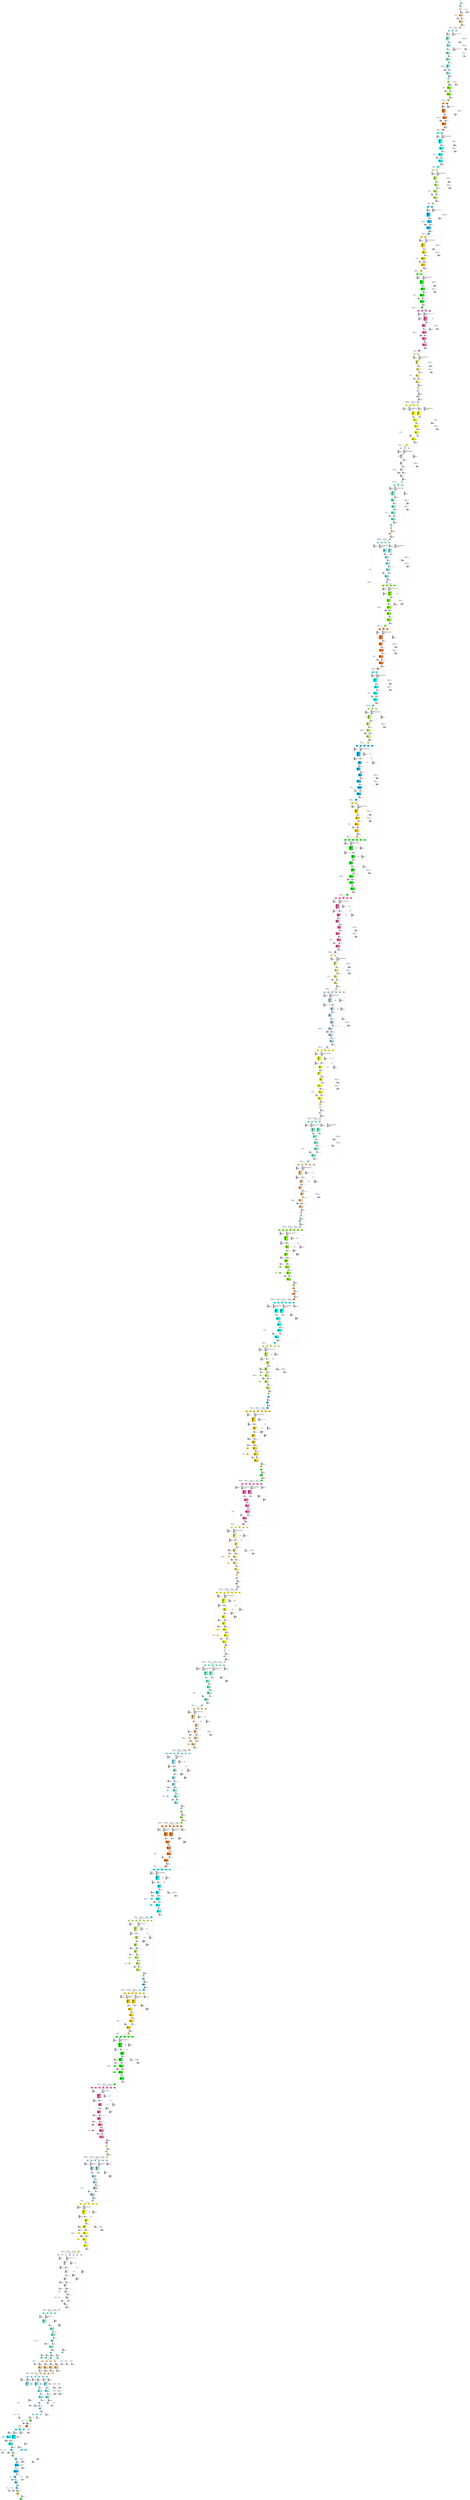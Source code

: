 digraph G {
graph [ fontsize=11 ];
node [ fontsize=11 ];
edge [ fontsize=10 ];
rankdir=BU
ranksep=1.5
nodesep=1
splines=spline
compound=true
Graphinfo [ label="" shape=plaintext, style=rounded, color=black, fontname="Arial-Bold" ];
subgraph cluster_1 { label="epoch 1"; fontsize=14; 
subgraph cluster_1_nodes { label="nodes "; peripheries=0;
Transpose_1 ;  }

subgraph cluster_dma_1_in { label=""; peripheries=0;
dummy_1[ style=invis ];  };
 }
subgraph cluster_2 { label="epoch 2"; fontsize=14; 
subgraph cluster_2_nodes { label="nodes "; peripheries=0;
Quantize_5 ; Conv2D_7_suboff_24 ;  }

subgraph cluster_dma_2_in { label="dma inputs "; peripheries=0;
dma_3i2 ;  };

subgraph cluster_dma_2_out { label="dma outputs "; peripheries=0;
dma_9i2 ;  }
 }
Transpose_1:s -> dma_3i2:n [ltail="cluster_1" lhead=cluster_2 strength=1000 penwidth=5];
subgraph cluster_3 { label="epoch 3"; fontsize=14; 
subgraph cluster_3_nodes { label="nodes "; peripheries=0;
Conv2D_7 ; Conv2D_7_mul_scale_27 ; Conv2D_7_off_bias_30 ; Conv2D_12_suboff_33 ; Conv2D_12 ; Conv2D_12_mul_scale_36 ;  }

subgraph cluster_dma_3_in { label="dma inputs "; peripheries=0;
dma_1i3 ; dma_9i3 ; dma_7i3 ;  };

subgraph cluster_dma_3_out { label="dma outputs "; peripheries=0;
dma_0i3 ;  }
 }
dma_9i2:s -> dma_1i3:n [ltail="cluster_2" lhead=cluster_3 strength=1000 penwidth=5];
subgraph cluster_4 { label="epoch 4"; fontsize=14; 
subgraph cluster_4_nodes { label="nodes "; peripheries=0;
Conv2D_12_off_bias_39 ; Conv2D_16_suboff_42 ;  }

subgraph cluster_dma_4_in { label="dma inputs "; peripheries=0;
dma_4i4 ;  };

subgraph cluster_dma_4_out { label="dma outputs "; peripheries=0;
dma_6i4 ;  }
 }
dma_0i3:s -> dma_4i4:n [ltail="cluster_3" lhead=cluster_4 strength=1000 penwidth=5];
subgraph cluster_5 { label="epoch 5"; fontsize=14; 
subgraph cluster_5_nodes { label="nodes "; peripheries=0;
Conv2D_16 ; Conv2D_16_mul_scale_45 ; Conv2D_16_off_bias_48 ;  }

subgraph cluster_dma_5_in { label="dma inputs "; peripheries=0;
dma_4i5 ; dma_6i5 ;  };

subgraph cluster_dma_5_out { label="dma outputs "; peripheries=0;
dma_2i5 ;  }
 }
dma_6i4:s -> dma_4i5:n [ltail="cluster_4" lhead=cluster_5 strength=1000 penwidth=5];
subgraph cluster_6 { label="epoch 6"; fontsize=14; 
subgraph cluster_6_nodes { label="nodes "; peripheries=0;
Conv2D_19 ; Conv2D_19_mul_scale_54 ; Conv2D_19_off_bias_57 ; Conv2D_24_suboff_60 ;  }

subgraph cluster_dma_6_in { label="dma inputs "; peripheries=0;
dma_0i6 ; dma_3i6 ;  };

subgraph cluster_dma_6_out { label="dma outputs "; peripheries=0;
dma_9i6 ;  }
 }
dma_2i5:s -> dma_0i6:n [ltail="cluster_5" lhead=cluster_6 strength=1000 penwidth=5];
subgraph cluster_7 { label="epoch 7"; fontsize=14; 
subgraph cluster_7_nodes { label="nodes "; peripheries=0;
Conv2D_24 ; Conv2D_24_mul_scale_63 ; Conv2D_24_off_bias_66 ; Conv2D_28_suboff_69 ;  }

subgraph cluster_dma_7_in { label="dma inputs "; peripheries=0;
dma_4i7 ; dma_7i7 ;  };

subgraph cluster_dma_7_out { label="dma outputs "; peripheries=0;
dma_3i7 ;  }
 }
dma_9i6:s -> dma_4i7:n [ltail="cluster_6" lhead=cluster_7 strength=1000 penwidth=5];
subgraph cluster_8 { label="epoch 8"; fontsize=14; 
subgraph cluster_8_nodes { label="nodes "; peripheries=0;
Conv2D_28 ; Conv2D_28_mul_scale_72 ; Conv2D_28_off_bias_75 ;  }

subgraph cluster_dma_8_in { label="dma inputs "; peripheries=0;
dma_6i8 ; dma_3i8 ;  };

subgraph cluster_dma_8_out { label="dma outputs "; peripheries=0;
dma_9i8 ;  }
 }
dma_3i7:s -> dma_6i8:n [ltail="cluster_7" lhead=cluster_8 strength=1000 penwidth=5];
subgraph cluster_9 { label="epoch 9"; fontsize=14; 
subgraph cluster_9_nodes { label="nodes "; peripheries=0;
Conv2D_31 ; Conv2D_31_mul_scale_81 ; Conv2D_31_off_bias_84 ; Conv2D_36_suboff_87 ;  }

subgraph cluster_dma_9_in { label="dma inputs "; peripheries=0;
dma_7i9 ; dma_5i9 ;  };

subgraph cluster_dma_9_out { label="dma outputs "; peripheries=0;
dma_4i9 ;  }
 }
dma_9i8:s -> dma_7i9:n [ltail="cluster_8" lhead=cluster_9 strength=1000 penwidth=5];
subgraph cluster_10 { label="epoch 10"; fontsize=14; 
subgraph cluster_10_nodes { label="nodes "; peripheries=0;
Conv2D_36 ; Conv2D_36_mul_scale_90 ; Conv2D_36_off_bias_93 ; Conv2D_40_suboff_96 ;  }

subgraph cluster_dma_10_in { label="dma inputs "; peripheries=0;
dma_3i10 ; dma_6i10 ;  };

subgraph cluster_dma_10_out { label="dma outputs "; peripheries=0;
dma_2i10 ; dma_2i10 ;  }
 }
dma_4i9:s -> dma_3i10:n [ltail="cluster_9" lhead=cluster_10 strength=1000 penwidth=5];
subgraph cluster_11 { label="epoch 11"; fontsize=14; 
subgraph cluster_11_nodes { label="nodes "; peripheries=0;
Conv2D_40 ; Conv2D_40_ca_pipe_1 ; Conv2D_40_mul_scale_99 ; Conv2D_40_off_bias_102 ; Add_43 ;  }

subgraph cluster_dma_11_in { label="dma inputs "; peripheries=0;
dma_9i11 ; dma_4i11 ; dma_6i11 ; dma_5i11 ;  };

subgraph cluster_dma_11_out { label="dma outputs "; peripheries=0;
dma_1i11 ;  }
 }
dma_2i10:s -> dma_5i11:n [ltail="cluster_10" lhead=cluster_11 strength=1000 penwidth=5];
subgraph cluster_12 { label="epoch 12"; fontsize=14; 
subgraph cluster_12_nodes { label="nodes "; peripheries=0;
Conv2D_46 ; Conv2D_46_mul_scale_108 ; Conv2D_46_off_bias_111 ; Conv2D_50_suboff_114 ;  }

subgraph cluster_dma_12_in { label="dma inputs "; peripheries=0;
dma_9i12 ; dma_7i12 ;  };

subgraph cluster_dma_12_out { label="dma outputs "; peripheries=0;
dma_4i12 ;  }
 }
dma_1i11:s -> dma_9i12:n [ltail="cluster_11" lhead=cluster_12 strength=1000 penwidth=5];
subgraph cluster_13 { label="epoch 13"; fontsize=14; 
subgraph cluster_13_nodes { label="nodes "; peripheries=0;
Conv2D_50_subm_1_conv_identity ;  }

subgraph cluster_dma_13_in { label="dma inputs "; peripheries=0;
dma_5i13 ;  };

subgraph cluster_dma_13_out { label="dma outputs "; peripheries=0;
dma_0i13 ; dma_0i13 ;  }
 }
dma_4i12:s -> dma_5i13:n [ltail="cluster_12" lhead=cluster_13 strength=1000 penwidth=5];
subgraph cluster_14 { label="epoch 14"; fontsize=14; 
subgraph cluster_14_nodes { label="nodes "; peripheries=0;
Conv2D_50_subm_0 ; Conv2D_50_subm_1 ; Conv2D_50_add_0 ; Conv2D_50_mul_scale_117 ; Conv2D_50_off_bias_120 ; Conv2D_54_suboff_123 ;  }

subgraph cluster_dma_14_in { label="dma inputs "; peripheries=0;
dma_6i14 ; dma_3i14 ; dma_1i14 ; dma_9i14 ;  };

subgraph cluster_dma_14_out { label="dma outputs "; peripheries=0;
dma_4i14 ; dma_4i14 ;  }
 }
dma_0i13:s -> dma_6i14:n [ltail="cluster_13" lhead=cluster_14 strength=1000 penwidth=5];
subgraph cluster_15 { label="epoch 15"; fontsize=14; 
subgraph cluster_15_nodes { label="nodes "; peripheries=0;
Conv2D_54 ; Conv2D_54_ca_pipe_1 ; Conv2D_54_mul_scale_126 ; Conv2D_54_off_bias_129 ;  }

subgraph cluster_dma_15_in { label="dma inputs "; peripheries=0;
dma_7i15 ; dma_8i15 ; dma_1i15 ;  };

subgraph cluster_dma_15_out { label="dma outputs "; peripheries=0;
dma_4i15 ; dma_4i15 ;  }
 }
dma_4i14:s -> dma_7i15:n [ltail="cluster_14" lhead=cluster_15 strength=1000 penwidth=5];
subgraph cluster_16 { label="epoch 16"; fontsize=14; 
subgraph cluster_16_nodes { label="nodes "; peripheries=0;
Conv2D_57 ; Conv2D_57_ca_pipe_1 ; Conv2D_57_mul_scale_135 ; Conv2D_57_off_bias_138 ; Conv2D_61_suboff_141 ;  }

subgraph cluster_dma_16_in { label="dma inputs "; peripheries=0;
dma_3i16 ; dma_9i16 ; dma_5i16 ;  };

subgraph cluster_dma_16_out { label="dma outputs "; peripheries=0;
dma_0i16 ;  }
 }
dma_4i15:s -> dma_3i16:n [ltail="cluster_15" lhead=cluster_16 strength=1000 penwidth=5];
subgraph cluster_17 { label="epoch 17"; fontsize=14; 
subgraph cluster_17_nodes { label="nodes "; peripheries=0;
Conv2D_61_subm_1_conv_identity ;  }

subgraph cluster_dma_17_in { label="dma inputs "; peripheries=0;
dma_8i17 ;  };

subgraph cluster_dma_17_out { label="dma outputs "; peripheries=0;
dma_0i17 ; dma_0i17 ;  }
 }
dma_0i16:s -> dma_8i17:n [ltail="cluster_16" lhead=cluster_17 strength=1000 penwidth=5];
subgraph cluster_18 { label="epoch 18"; fontsize=14; 
subgraph cluster_18_nodes { label="nodes "; peripheries=0;
Conv2D_61_subm_0 ; Conv2D_61_subm_1 ; Conv2D_61_add_0 ; Conv2D_61_mul_scale_144 ; Conv2D_61_off_bias_147 ; Conv2D_65_suboff_150 ;  }

subgraph cluster_dma_18_in { label="dma inputs "; peripheries=0;
dma_0i18 ; dma_7i18 ; dma_5i18 ; dma_2i18 ;  };

subgraph cluster_dma_18_out { label="dma outputs "; peripheries=0;
dma_6i18 ; dma_6i18 ;  }
 }
dma_0i17:s -> dma_0i18:n [ltail="cluster_17" lhead=cluster_18 strength=1000 penwidth=5];
subgraph cluster_19 { label="epoch 19"; fontsize=14; 
subgraph cluster_19_nodes { label="nodes "; peripheries=0;
Conv2D_65 ; Conv2D_65_ca_pipe_1 ; Conv2D_65_mul_scale_153 ; Conv2D_65_off_bias_156 ; Add_68 ;  }

subgraph cluster_dma_19_in { label="dma inputs "; peripheries=0;
dma_3i19 ; dma_2i19 ; dma_8i19 ; dma_0i19 ;  };

subgraph cluster_dma_19_out { label="dma outputs "; peripheries=0;
dma_9i19 ; dma_9i19 ;  }
 }
dma_6i18:s -> dma_0i19:n [ltail="cluster_18" lhead=cluster_19 strength=1000 penwidth=5];
subgraph cluster_20 { label="epoch 20"; fontsize=14; 
subgraph cluster_20_nodes { label="nodes "; peripheries=0;
Conv2D_71 ; Conv2D_71_ca_pipe_1 ; Conv2D_71_mul_scale_162 ; Conv2D_71_off_bias_165 ; Conv2D_76_suboff_168 ;  }

subgraph cluster_dma_20_in { label="dma inputs "; peripheries=0;
dma_7i20 ; dma_0i20 ; dma_4i20 ;  };

subgraph cluster_dma_20_out { label="dma outputs "; peripheries=0;
dma_9i20 ;  }
 }
dma_9i19:s -> dma_7i20:n [ltail="cluster_19" lhead=cluster_20 strength=1000 penwidth=5];
subgraph cluster_21 { label="epoch 21"; fontsize=14; 
subgraph cluster_21_nodes { label="nodes "; peripheries=0;
Conv2D_76 ; Conv2D_76_mul_scale_171 ; Conv2D_76_off_bias_174 ; Conv2D_80_suboff_177 ;  }

subgraph cluster_dma_21_in { label="dma inputs "; peripheries=0;
dma_7i21 ; dma_0i21 ;  };

subgraph cluster_dma_21_out { label="dma outputs "; peripheries=0;
dma_8i21 ; dma_8i21 ;  }
 }
dma_9i20:s -> dma_7i21:n [ltail="cluster_20" lhead=cluster_21 strength=1000 penwidth=5];
subgraph cluster_22 { label="epoch 22"; fontsize=14; 
subgraph cluster_22_nodes { label="nodes "; peripheries=0;
Conv2D_80 ; Conv2D_80_ca_pipe_1 ; Conv2D_80_mul_scale_180 ; Conv2D_80_off_bias_183 ;  }

subgraph cluster_dma_22_in { label="dma inputs "; peripheries=0;
dma_0i22 ; dma_5i22 ; dma_4i22 ;  };

subgraph cluster_dma_22_out { label="dma outputs "; peripheries=0;
dma_8i22 ; dma_8i22 ; dma_8i22 ; dma_8i22 ;  }
 }
dma_8i21:s -> dma_0i22:n [ltail="cluster_21" lhead=cluster_22 strength=1000 penwidth=5];
subgraph cluster_23 { label="epoch 23"; fontsize=14; 
subgraph cluster_23_nodes { label="nodes "; peripheries=0;
Conv2D_83 ; Conv2D_83_ca_pipe_1 ; Conv2D_83_ca_pipe_2 ; Conv2D_83_ca_pipe_3 ; Conv2D_83_mul_scale_189 ; Conv2D_83_off_bias_192 ; Conv2D_88_suboff_195 ;  }

subgraph cluster_dma_23_in { label="dma inputs "; peripheries=0;
dma_0i23 ; dma_3i23 ; dma_5i23 ; dma_7i23 ; dma_6i23 ;  };

subgraph cluster_dma_23_out { label="dma outputs "; peripheries=0;
dma_4i23 ;  }
 }
dma_8i22:s -> dma_0i23:n [ltail="cluster_22" lhead=cluster_23 strength=1000 penwidth=5];
subgraph cluster_24 { label="epoch 24"; fontsize=14; 
subgraph cluster_24_nodes { label="nodes "; peripheries=0;
Conv2D_88 ; Conv2D_88_mul_scale_198 ; Conv2D_88_off_bias_201 ; Conv2D_92_suboff_204 ;  }

subgraph cluster_dma_24_in { label="dma inputs "; peripheries=0;
dma_0i24 ; dma_9i24 ;  };

subgraph cluster_dma_24_out { label="dma outputs "; peripheries=0;
dma_1i24 ; dma_1i24 ; dma_1i24 ; dma_1i24 ;  }
 }
dma_4i23:s -> dma_0i24:n [ltail="cluster_23" lhead=cluster_24 strength=1000 penwidth=5];
subgraph cluster_25 { label="epoch 25"; fontsize=14; 
subgraph cluster_25_nodes { label="nodes "; peripheries=0;
Conv2D_92 ; Conv2D_92_ca_pipe_1 ; Conv2D_92_ca_pipe_2 ; Conv2D_92_ca_pipe_3 ; Conv2D_92_mul_scale_207 ; Conv2D_92_off_bias_210 ; Add_95 ;  }

subgraph cluster_dma_25_in { label="dma inputs "; peripheries=0;
dma_8i25 ; dma_7i25 ; dma_0i25 ; dma_4i25 ; dma_5i25 ; dma_2i25 ;  };

subgraph cluster_dma_25_out { label="dma outputs "; peripheries=0;
dma_3i25 ; dma_3i25 ; dma_3i25 ; dma_3i25 ;  }
 }
dma_1i24:s -> dma_2i25:n [ltail="cluster_24" lhead=cluster_25 strength=1000 penwidth=5];
subgraph cluster_26 { label="epoch 26"; fontsize=14; 
subgraph cluster_26_nodes { label="nodes "; peripheries=0;
Conv2D_98 ; Conv2D_98_ca_pipe_1 ; Conv2D_98_ca_pipe_2 ; Conv2D_98_ca_pipe_3 ; Conv2D_98_mul_scale_216 ; Conv2D_98_off_bias_219 ; Conv2D_103_suboff_222 ;  }

subgraph cluster_dma_26_in { label="dma inputs "; peripheries=0;
dma_3i26 ; dma_5i26 ; dma_2i26 ; dma_7i26 ; dma_8i26 ;  };

subgraph cluster_dma_26_out { label="dma outputs "; peripheries=0;
dma_1i26 ;  }
 }
dma_3i25:s -> dma_3i26:n [ltail="cluster_25" lhead=cluster_26 strength=1000 penwidth=5];
subgraph cluster_27 { label="epoch 27"; fontsize=14; 
subgraph cluster_27_nodes { label="nodes "; peripheries=0;
Conv2D_103 ; Conv2D_103_mul_scale_225 ; Conv2D_103_off_bias_228 ; Conv2D_107_suboff_231 ;  }

subgraph cluster_dma_27_in { label="dma inputs "; peripheries=0;
dma_8i27 ; dma_0i27 ;  };

subgraph cluster_dma_27_out { label="dma outputs "; peripheries=0;
dma_9i27 ; dma_9i27 ; dma_9i27 ; dma_9i27 ;  }
 }
dma_1i26:s -> dma_8i27:n [ltail="cluster_26" lhead=cluster_27 strength=1000 penwidth=5];
subgraph cluster_28 { label="epoch 28"; fontsize=14; 
subgraph cluster_28_nodes { label="nodes "; peripheries=0;
Conv2D_107 ; Conv2D_107_ca_pipe_1 ; Conv2D_107_ca_pipe_2 ; Conv2D_107_ca_pipe_3 ; Conv2D_107_mul_scale_234 ; Conv2D_107_off_bias_237 ; Add_110 ;  }

subgraph cluster_dma_28_in { label="dma inputs "; peripheries=0;
dma_5i28 ; dma_1i28 ; dma_3i28 ; dma_9i28 ; dma_8i28 ; dma_0i28 ;  };

subgraph cluster_dma_28_out { label="dma outputs "; peripheries=0;
dma_2i28 ; dma_2i28 ; dma_2i28 ; dma_2i28 ;  }
 }
dma_9i27:s -> dma_0i28:n [ltail="cluster_27" lhead=cluster_28 strength=1000 penwidth=5];
subgraph cluster_29 { label="epoch 29"; fontsize=14; 
subgraph cluster_29_nodes { label="nodes "; peripheries=0;
Conv2D_113 ; Conv2D_113_ca_pipe_1 ; Conv2D_113_ca_pipe_2 ; Conv2D_113_ca_pipe_3 ; Conv2D_113_mul_scale_243 ; Conv2D_113_off_bias_246 ; Conv2D_117_suboff_249 ;  }

subgraph cluster_dma_29_in { label="dma inputs "; peripheries=0;
dma_3i29 ; dma_6i29 ; dma_5i29 ; dma_7i29 ; dma_4i29 ;  };

subgraph cluster_dma_29_out { label="dma outputs "; peripheries=0;
dma_2i29 ;  }
 }
dma_2i28:s -> dma_3i29:n [ltail="cluster_28" lhead=cluster_29 strength=1000 penwidth=5];
subgraph cluster_30 { label="epoch 30"; fontsize=14; 
subgraph cluster_30_nodes { label="nodes "; peripheries=0;
Conv2D_117_subm_1_conv_identity ;  }

subgraph cluster_dma_30_in { label="dma inputs "; peripheries=0;
dma_5i30 ;  };

subgraph cluster_dma_30_out { label="dma outputs "; peripheries=0;
dma_2i30 ; dma_2i30 ;  }
 }
dma_2i29:s -> dma_5i30:n [ltail="cluster_29" lhead=cluster_30 strength=1000 penwidth=5];
subgraph cluster_31 { label="epoch 31"; fontsize=14; 
subgraph cluster_31_nodes { label="nodes "; peripheries=0;
Conv2D_117_subm_0 ; Conv2D_117_subm_1 ; Conv2D_117_add_0 ; Conv2D_117_mul_scale_252 ; Conv2D_117_off_bias_255 ; Conv2D_121_suboff_258 ;  }

subgraph cluster_dma_31_in { label="dma inputs "; peripheries=0;
dma_3i31 ; dma_5i31 ; dma_8i31 ; dma_2i31 ;  };

subgraph cluster_dma_31_out { label="dma outputs "; peripheries=0;
dma_7i31 ; dma_7i31 ; dma_7i31 ; dma_7i31 ;  }
 }
dma_2i30:s -> dma_3i31:n [ltail="cluster_30" lhead=cluster_31 strength=1000 penwidth=5];
subgraph cluster_32 { label="epoch 32"; fontsize=14; 
subgraph cluster_32_nodes { label="nodes "; peripheries=0;
Conv2D_121 ; Conv2D_121_ca_pipe_1 ; Conv2D_121_ca_pipe_2 ; Conv2D_121_ca_pipe_3 ; Conv2D_121_mul_scale_261 ; Conv2D_121_off_bias_264 ;  }

subgraph cluster_dma_32_in { label="dma inputs "; peripheries=0;
dma_0i32 ; dma_1i32 ; dma_8i32 ; dma_6i32 ; dma_2i32 ;  };

subgraph cluster_dma_32_out { label="dma outputs "; peripheries=0;
dma_9i32 ;  }
 }
dma_7i31:s -> dma_0i32:n [ltail="cluster_31" lhead=cluster_32 strength=1000 penwidth=5];
subgraph cluster_33 { label="epoch 33"; fontsize=14; 
subgraph cluster_33_nodes { label="nodes "; peripheries=0;
Conv2D_124_conv_identity ;  }

subgraph cluster_dma_33_in { label="dma inputs "; peripheries=0;
dma_9i33 ;  };

subgraph cluster_dma_33_out { label="dma outputs "; peripheries=0;
dma_1i33 ; dma_1i33 ; dma_1i33 ; dma_1i33 ;  }
 }
dma_9i32:s -> dma_9i33:n [ltail="cluster_32" lhead=cluster_33 strength=1000 penwidth=5];
subgraph cluster_34 { label="epoch 34"; fontsize=14; 
subgraph cluster_34_nodes { label="nodes "; peripheries=0;
Conv2D_124 ; Conv2D_124_ca_pipe_1 ; Conv2D_124_ca_pipe_2 ; Conv2D_124_ca_pipe_3 ; Conv2D_124_mul_scale_270 ; Conv2D_124_off_bias_273 ; Conv2D_128_suboff_276 ;  }

subgraph cluster_dma_34_in { label="dma inputs "; peripheries=0;
dma_6i34 ; dma_3i34 ; dma_1i34 ; dma_0i34 ; dma_2i34 ; dma_7i34 ; dma_8i34 ;  };

subgraph cluster_dma_34_out { label="dma outputs "; peripheries=0;
dma_5i34 ;  }
dma_4i34 ; dma_9i34 ;  }
dma_1i33:s -> dma_6i34:n [ltail="cluster_33" lhead=cluster_34 strength=1000 penwidth=5];
subgraph cluster_35 { label="epoch 35"; fontsize=14; 
subgraph cluster_35_nodes { label="nodes "; peripheries=0;
Conv2D_128_subm_1_conv_identity ;  }

subgraph cluster_dma_35_in { label="dma inputs "; peripheries=0;
dma_9i35 ;  };

subgraph cluster_dma_35_out { label="dma outputs "; peripheries=0;
dma_0i35 ; dma_0i35 ;  }
 }
dma_5i34:s -> dma_9i35:n [ltail="cluster_34" lhead=cluster_35 strength=1000 penwidth=5];
subgraph cluster_36 { label="epoch 36"; fontsize=14; 
subgraph cluster_36_nodes { label="nodes "; peripheries=0;
Conv2D_128_subm_0 ; Conv2D_128_subm_1 ; Conv2D_128_add_0 ; Conv2D_128_mul_scale_279 ; Conv2D_128_off_bias_282 ; Conv2D_132_suboff_285 ;  }

subgraph cluster_dma_36_in { label="dma inputs "; peripheries=0;
dma_6i36 ; dma_0i36 ; dma_1i36 ; dma_4i36 ; dma_2i36 ; dma_7i36 ;  };

subgraph cluster_dma_36_out { label="dma outputs "; peripheries=0;
dma_9i36 ; dma_9i36 ; dma_9i36 ;  }
 }
dma_0i35:s -> dma_6i36:n [ltail="cluster_35" lhead=cluster_36 strength=1000 penwidth=5];
subgraph cluster_37 { label="epoch 37"; fontsize=14; 
subgraph cluster_37_nodes { label="nodes "; peripheries=0;
Conv2D_132 ; Conv2D_132_ca_pipe_1 ; Conv2D_132_ca_pipe_2 ; Conv2D_132_mul_scale_288 ; Conv2D_132_off_bias_291 ; Add_135 ;  }

subgraph cluster_dma_37_in { label="dma inputs "; peripheries=0;
dma_1i37 ; dma_5i37 ; dma_6i37 ; dma_2i37 ; dma_3i37 ;  };

subgraph cluster_dma_37_out { label="dma outputs "; peripheries=0;
dma_7i37 ;  }
dma_0i37 ; dma_4i37 ;  }
dma_9i36:s -> dma_3i37:n [ltail="cluster_36" lhead=cluster_37 strength=1000 penwidth=5];
subgraph cluster_38 { label="epoch 38"; fontsize=14; 
subgraph cluster_38_nodes { label="nodes "; peripheries=0;
Conv2D_138_conv_identity ;  }

subgraph cluster_dma_38_in { label="dma inputs "; peripheries=0;
dma_7i38 ;  };

subgraph cluster_dma_38_out { label="dma outputs "; peripheries=0;
dma_0i38 ; dma_0i38 ; dma_0i38 ; dma_0i38 ;  }
 }
dma_7i37:s -> dma_7i38:n [ltail="cluster_37" lhead=cluster_38 strength=1000 penwidth=5];
subgraph cluster_39 { label="epoch 39"; fontsize=14; 
subgraph cluster_39_nodes { label="nodes "; peripheries=0;
Conv2D_138 ; Conv2D_138_ca_pipe_1 ; Conv2D_138_ca_pipe_2 ; Conv2D_138_ca_pipe_3 ; Conv2D_138_mul_scale_297 ; Conv2D_138_off_bias_300 ; Conv2D_142_suboff_303 ;  }

subgraph cluster_dma_39_in { label="dma inputs "; peripheries=0;
dma_2i39 ; dma_8i39 ; dma_7i39 ; dma_9i39 ; dma_5i39 ; dma_3i39 ; dma_1i39 ;  };

subgraph cluster_dma_39_out { label="dma outputs "; peripheries=0;
dma_0i39 ;  }
dma_6i39 ; dma_4i39 ;  }
dma_0i38:s -> dma_2i39:n [ltail="cluster_38" lhead=cluster_39 strength=1000 penwidth=5];
subgraph cluster_40 { label="epoch 40"; fontsize=14; 
subgraph cluster_40_nodes { label="nodes "; peripheries=0;
Conv2D_142_subm_1_conv_identity ;  }

subgraph cluster_dma_40_in { label="dma inputs "; peripheries=0;
dma_2i40 ;  };

subgraph cluster_dma_40_out { label="dma outputs "; peripheries=0;
dma_7i40 ; dma_7i40 ;  }
 }
dma_0i39:s -> dma_2i40:n [ltail="cluster_39" lhead=cluster_40 strength=1000 penwidth=5];
subgraph cluster_41 { label="epoch 41"; fontsize=14; 
subgraph cluster_41_nodes { label="nodes "; peripheries=0;
Conv2D_142_subm_0 ; Conv2D_142_subm_1 ; Conv2D_142_add_0 ; Conv2D_142_mul_scale_306 ; Conv2D_142_off_bias_309 ; Conv2D_146_suboff_312 ;  }

subgraph cluster_dma_41_in { label="dma inputs "; peripheries=0;
dma_8i41 ; dma_3i41 ; dma_0i41 ; dma_4i41 ; dma_2i41 ; dma_7i41 ;  };

subgraph cluster_dma_41_out { label="dma outputs "; peripheries=0;
dma_9i41 ; dma_9i41 ; dma_9i41 ;  }
 }
dma_7i40:s -> dma_8i41:n [ltail="cluster_40" lhead=cluster_41 strength=1000 penwidth=5];
subgraph cluster_42 { label="epoch 42"; fontsize=14; 
subgraph cluster_42_nodes { label="nodes "; peripheries=0;
Conv2D_146 ; Conv2D_146_ca_pipe_1 ; Conv2D_146_ca_pipe_2 ; Conv2D_146_mul_scale_315 ; Conv2D_146_off_bias_318 ; Add_149 ;  }

subgraph cluster_dma_42_in { label="dma inputs "; peripheries=0;
dma_3i42 ; dma_4i42 ; dma_8i42 ; dma_7i42 ; dma_0i42 ;  };

subgraph cluster_dma_42_out { label="dma outputs "; peripheries=0;
dma_2i42 ;  }
dma_1i42 ; dma_9i42 ;  }
dma_9i41:s -> dma_0i42:n [ltail="cluster_41" lhead=cluster_42 strength=1000 penwidth=5];
subgraph cluster_43 { label="epoch 43"; fontsize=14; 
subgraph cluster_43_nodes { label="nodes "; peripheries=0;
Conv2D_152_conv_identity ;  }

subgraph cluster_dma_43_in { label="dma inputs "; peripheries=0;
dma_5i43 ;  };

subgraph cluster_dma_43_out { label="dma outputs "; peripheries=0;
dma_1i43 ; dma_1i43 ; dma_1i43 ; dma_1i43 ;  }
 }
dma_2i42:s -> dma_5i43:n [ltail="cluster_42" lhead=cluster_43 strength=1000 penwidth=5];
subgraph cluster_44 { label="epoch 44"; fontsize=14; 
subgraph cluster_44_nodes { label="nodes "; peripheries=0;
Conv2D_152 ; Conv2D_152_ca_pipe_1 ; Conv2D_152_ca_pipe_2 ; Conv2D_152_ca_pipe_3 ; Conv2D_152_mul_scale_324 ; Conv2D_152_off_bias_327 ; Conv2D_156_suboff_330 ;  }

subgraph cluster_dma_44_in { label="dma inputs "; peripheries=0;
dma_7i44 ; dma_3i44 ; dma_4i44 ; dma_1i44 ; dma_0i44 ; dma_9i44 ; dma_6i44 ;  };

subgraph cluster_dma_44_out { label="dma outputs "; peripheries=0;
dma_5i44 ;  }
dma_2i44 ; dma_8i44 ;  }
dma_1i43:s -> dma_7i44:n [ltail="cluster_43" lhead=cluster_44 strength=1000 penwidth=5];
subgraph cluster_45 { label="epoch 45"; fontsize=14; 
subgraph cluster_45_nodes { label="nodes "; peripheries=0;
Conv2D_156_subm_1_conv_identity ;  }

subgraph cluster_dma_45_in { label="dma inputs "; peripheries=0;
dma_9i45 ;  };

subgraph cluster_dma_45_out { label="dma outputs "; peripheries=0;
dma_1i45 ; dma_1i45 ;  }
 }
dma_5i44:s -> dma_9i45:n [ltail="cluster_44" lhead=cluster_45 strength=1000 penwidth=5];
subgraph cluster_46 { label="epoch 46"; fontsize=14; 
subgraph cluster_46_nodes { label="nodes "; peripheries=0;
Conv2D_156_subm_0 ; Conv2D_156_subm_1 ; Conv2D_156_add_0 ; Conv2D_156_mul_scale_333 ; Conv2D_156_off_bias_336 ; Conv2D_160_suboff_339 ;  }

subgraph cluster_dma_46_in { label="dma inputs "; peripheries=0;
dma_5i46 ; dma_3i46 ; dma_8i46 ; dma_7i46 ; dma_6i46 ; dma_2i46 ;  };

subgraph cluster_dma_46_out { label="dma outputs "; peripheries=0;
dma_0i46 ; dma_0i46 ; dma_0i46 ;  }
 }
dma_1i45:s -> dma_5i46:n [ltail="cluster_45" lhead=cluster_46 strength=1000 penwidth=5];
subgraph cluster_47 { label="epoch 47"; fontsize=14; 
subgraph cluster_47_nodes { label="nodes "; peripheries=0;
Conv2D_160 ; Conv2D_160_ca_pipe_1 ; Conv2D_160_ca_pipe_2 ; Conv2D_160_mul_scale_342 ; Conv2D_160_off_bias_345 ;  }

subgraph cluster_dma_47_in { label="dma inputs "; peripheries=0;
dma_8i47 ; dma_6i47 ; dma_1i47 ; dma_0i47 ;  };

subgraph cluster_dma_47_out { label="dma outputs "; peripheries=0;
dma_4i47 ; dma_4i47 ; dma_4i47 ; dma_4i47 ;  }
dma_9i47 ; dma_3i47 ;  }
dma_0i46:s -> dma_8i47:n [ltail="cluster_46" lhead=cluster_47 strength=1000 penwidth=5];
subgraph cluster_48 { label="epoch 48"; fontsize=14; 
subgraph cluster_48_nodes { label="nodes "; peripheries=0;
Conv2D_163 ; Conv2D_163_ca_pipe_1 ; Conv2D_163_ca_pipe_2 ; Conv2D_163_ca_pipe_3 ; Conv2D_163_mul_scale_351 ; Conv2D_163_off_bias_354 ; Conv2D_167_suboff_357 ;  }

subgraph cluster_dma_48_in { label="dma inputs "; peripheries=0;
dma_0i48 ; dma_4i48 ; dma_5i48 ; dma_6i48 ; dma_7i48 ; dma_9i48 ; dma_2i48 ;  };

subgraph cluster_dma_48_out { label="dma outputs "; peripheries=0;
dma_3i48 ;  }
dma_8i48 ; dma_1i48 ;  }
dma_4i47:s -> dma_0i48:n [ltail="cluster_47" lhead=cluster_48 strength=1000 penwidth=5];
subgraph cluster_49 { label="epoch 49"; fontsize=14; 
subgraph cluster_49_nodes { label="nodes "; peripheries=0;
Conv2D_167_subm_1_conv_identity ;  }

subgraph cluster_dma_49_in { label="dma inputs "; peripheries=0;
dma_3i49 ;  };

subgraph cluster_dma_49_out { label="dma outputs "; peripheries=0;
dma_5i49 ; dma_5i49 ;  }
 }
dma_3i48:s -> dma_3i49:n [ltail="cluster_48" lhead=cluster_49 strength=1000 penwidth=5];
subgraph cluster_50 { label="epoch 50"; fontsize=14; 
subgraph cluster_50_nodes { label="nodes "; peripheries=0;
Conv2D_167_subm_0 ; Conv2D_167_subm_1 ; Conv2D_167_add_0 ; Conv2D_167_mul_scale_360 ; Conv2D_167_off_bias_363 ; Conv2D_171_suboff_366 ;  }

subgraph cluster_dma_50_in { label="dma inputs "; peripheries=0;
dma_4i50 ; dma_6i50 ; dma_0i50 ; dma_5i50 ; dma_3i50 ; dma_2i50 ;  };

subgraph cluster_dma_50_out { label="dma outputs "; peripheries=0;
dma_9i50 ; dma_9i50 ; dma_9i50 ;  }
 }
dma_5i49:s -> dma_4i50:n [ltail="cluster_49" lhead=cluster_50 strength=1000 penwidth=5];
subgraph cluster_51 { label="epoch 51"; fontsize=14; 
subgraph cluster_51_nodes { label="nodes "; peripheries=0;
Conv2D_171 ; Conv2D_171_ca_pipe_1 ; Conv2D_171_ca_pipe_2 ; Conv2D_171_mul_scale_369 ; Conv2D_171_off_bias_372 ; Add_174 ;  }

subgraph cluster_dma_51_in { label="dma inputs "; peripheries=0;
dma_0i51 ; dma_8i51 ; dma_9i51 ; dma_2i51 ; dma_6i51 ;  };

subgraph cluster_dma_51_out { label="dma outputs "; peripheries=0;
dma_7i51 ; dma_7i51 ; dma_7i51 ; dma_7i51 ;  }
dma_1i51 ; dma_5i51 ;  }
dma_9i50:s -> dma_6i51:n [ltail="cluster_50" lhead=cluster_51 strength=1000 penwidth=5];
subgraph cluster_52 { label="epoch 52"; fontsize=14; 
subgraph cluster_52_nodes { label="nodes "; peripheries=0;
Conv2D_177 ; Conv2D_177_ca_pipe_1 ; Conv2D_177_ca_pipe_2 ; Conv2D_177_ca_pipe_3 ; Conv2D_177_mul_scale_378 ; Conv2D_177_off_bias_381 ; Conv2D_181_suboff_384 ;  }

subgraph cluster_dma_52_in { label="dma inputs "; peripheries=0;
dma_4i52 ; dma_2i52 ; dma_9i52 ; dma_5i52 ; dma_8i52 ; dma_7i52 ; dma_3i52 ;  };

subgraph cluster_dma_52_out { label="dma outputs "; peripheries=0;
dma_1i52 ;  }
dma_6i52 ; dma_0i52 ;  }
dma_7i51:s -> dma_4i52:n [ltail="cluster_51" lhead=cluster_52 strength=1000 penwidth=5];
subgraph cluster_53 { label="epoch 53"; fontsize=14; 
subgraph cluster_53_nodes { label="nodes "; peripheries=0;
Conv2D_181_subm_1_conv_identity ;  }

subgraph cluster_dma_53_in { label="dma inputs "; peripheries=0;
dma_1i53 ;  };

subgraph cluster_dma_53_out { label="dma outputs "; peripheries=0;
dma_5i53 ; dma_5i53 ;  }
 }
dma_1i52:s -> dma_1i53:n [ltail="cluster_52" lhead=cluster_53 strength=1000 penwidth=5];
subgraph cluster_54 { label="epoch 54"; fontsize=14; 
subgraph cluster_54_nodes { label="nodes "; peripheries=0;
Conv2D_181_subm_0 ; Conv2D_181_subm_1 ; Conv2D_181_add_0 ; Conv2D_181_mul_scale_387 ; Conv2D_181_off_bias_390 ; Conv2D_185_suboff_393 ;  }

subgraph cluster_dma_54_in { label="dma inputs "; peripheries=0;
dma_4i54 ; dma_9i54 ; dma_3i54 ; dma_5i54 ; dma_0i54 ; dma_2i54 ;  };

subgraph cluster_dma_54_out { label="dma outputs "; peripheries=0;
dma_7i54 ; dma_7i54 ; dma_7i54 ;  }
 }
dma_5i53:s -> dma_4i54:n [ltail="cluster_53" lhead=cluster_54 strength=1000 penwidth=5];
subgraph cluster_55 { label="epoch 55"; fontsize=14; 
subgraph cluster_55_nodes { label="nodes "; peripheries=0;
Conv2D_185 ; Conv2D_185_ca_pipe_1 ; Conv2D_185_ca_pipe_2 ; Conv2D_185_mul_scale_396 ; Conv2D_185_off_bias_399 ; Add_188 ;  }

subgraph cluster_dma_55_in { label="dma inputs "; peripheries=0;
dma_1i55 ; dma_5i55 ; dma_0i55 ; dma_6i55 ; dma_7i55 ;  };

subgraph cluster_dma_55_out { label="dma outputs "; peripheries=0;
dma_8i55 ; dma_8i55 ; dma_8i55 ; dma_8i55 ;  }
dma_4i55 ; dma_9i55 ;  }
dma_7i54:s -> dma_7i55:n [ltail="cluster_54" lhead=cluster_55 strength=1000 penwidth=5];
subgraph cluster_56 { label="epoch 56"; fontsize=14; 
subgraph cluster_56_nodes { label="nodes "; peripheries=0;
Conv2D_191 ; Conv2D_191_ca_pipe_1 ; Conv2D_191_ca_pipe_2 ; Conv2D_191_ca_pipe_3 ; Conv2D_191_mul_scale_405 ; Conv2D_191_off_bias_408 ; Conv2D_195_suboff_411 ;  }

subgraph cluster_dma_56_in { label="dma inputs "; peripheries=0;
dma_2i56 ; dma_1i56 ; dma_5i56 ; dma_7i56 ; dma_6i56 ; dma_8i56 ; dma_4i56 ;  };

subgraph cluster_dma_56_out { label="dma outputs "; peripheries=0;
dma_0i56 ;  }
dma_9i56 ; dma_3i56 ;  }
dma_8i55:s -> dma_2i56:n [ltail="cluster_55" lhead=cluster_56 strength=1000 penwidth=5];
subgraph cluster_57 { label="epoch 57"; fontsize=14; 
subgraph cluster_57_nodes { label="nodes "; peripheries=0;
Conv2D_195_subm_1_conv_identity ;  }

subgraph cluster_dma_57_in { label="dma inputs "; peripheries=0;
dma_0i57 ;  };

subgraph cluster_dma_57_out { label="dma outputs "; peripheries=0;
dma_9i57 ; dma_9i57 ;  }
 }
dma_0i56:s -> dma_0i57:n [ltail="cluster_56" lhead=cluster_57 strength=1000 penwidth=5];
subgraph cluster_58 { label="epoch 58"; fontsize=14; 
subgraph cluster_58_nodes { label="nodes "; peripheries=0;
Conv2D_195_subm_0 ; Conv2D_195_subm_1 ; Conv2D_195_add_0 ; Conv2D_195_mul_scale_414 ; Conv2D_195_off_bias_417 ; Conv2D_199_suboff_420 ;  }

subgraph cluster_dma_58_in { label="dma inputs "; peripheries=0;
dma_2i58 ; dma_5i58 ; dma_1i58 ; dma_8i58 ; dma_3i58 ; dma_0i58 ;  };

subgraph cluster_dma_58_out { label="dma outputs "; peripheries=0;
dma_6i58 ; dma_6i58 ; dma_6i58 ;  }
 }
dma_9i57:s -> dma_2i58:n [ltail="cluster_57" lhead=cluster_58 strength=1000 penwidth=5];
subgraph cluster_59 { label="epoch 59"; fontsize=14; 
subgraph cluster_59_nodes { label="nodes "; peripheries=0;
Conv2D_199 ; Conv2D_199_ca_pipe_1 ; Conv2D_199_ca_pipe_2 ; Conv2D_199_mul_scale_423 ; Conv2D_199_off_bias_426 ; Add_202 ;  }

subgraph cluster_dma_59_in { label="dma inputs "; peripheries=0;
dma_1i59 ; dma_3i59 ; dma_7i59 ; dma_8i59 ; dma_9i59 ;  };

subgraph cluster_dma_59_out { label="dma outputs "; peripheries=0;
dma_6i59 ; dma_6i59 ; dma_6i59 ; dma_6i59 ;  }
dma_4i59 ; dma_5i59 ;  }
dma_6i58:s -> dma_9i59:n [ltail="cluster_58" lhead=cluster_59 strength=1000 penwidth=5];
subgraph cluster_60 { label="epoch 60"; fontsize=14; 
subgraph cluster_60_nodes { label="nodes "; peripheries=0;
Conv2D_205 ; Conv2D_205_ca_pipe_1 ; Conv2D_205_ca_pipe_2 ; Conv2D_205_ca_pipe_3 ; Conv2D_205_mul_scale_432 ; Conv2D_205_off_bias_435 ; Conv2D_210_suboff_438 ;  }

subgraph cluster_dma_60_in { label="dma inputs "; peripheries=0;
dma_4i60 ; dma_7i60 ; dma_9i60 ; dma_6i60 ; dma_0i60 ; dma_5i60 ; dma_1i60 ;  };

subgraph cluster_dma_60_out { label="dma outputs "; peripheries=0;
dma_2i60 ;  }
dma_8i60 ; dma_3i60 ;  }
dma_6i59:s -> dma_4i60:n [ltail="cluster_59" lhead=cluster_60 strength=1000 penwidth=5];
subgraph cluster_61 { label="epoch 61"; fontsize=14; 
subgraph cluster_61_nodes { label="nodes "; peripheries=0;
Conv2D_210 ; Conv2D_210_mul_scale_441 ; Conv2D_210_off_bias_444 ; AveragePool_214 ; RequantizeLinear_inserted_id1020 ; Reshape_215 ; Gemm_216_reshape_x_2 ; Gemm_220_reshape_x_8 ; Gemm_227_reshape_x_20 ; Gemm_224_reshape_x_14 ;  }

subgraph cluster_dma_61_in { label="dma inputs "; peripheries=0;
dma_2i61 ; dma_7i61 ; dma_8i61 ; dma_3i61 ;  };

subgraph cluster_dma_61_out { label="dma outputs "; peripheries=0;
dma_1i61 ;  }
 }
dma_2i60:s -> dma_2i61:n [ltail="cluster_60" lhead=cluster_61 strength=1000 penwidth=5];
subgraph cluster_62 { label="epoch 62"; fontsize=14; 
subgraph cluster_62_nodes { label="nodes "; peripheries=0;
Gemm_220_conv_10_suboff_456 ; Gemm_227_conv_22_suboff_474 ; Gemm_224_conv_16_suboff_465 ; Gemm_216_conv_4_suboff_447 ;  }

subgraph cluster_dma_62_in { label="dma inputs "; peripheries=0;
dma_6i62 ; dma_8i62 ; dma_9i62 ; dma_2i62 ;  };

subgraph cluster_dma_62_out { label="dma outputs "; peripheries=0;
dma_7i62 ; dma_0i62 ; dma_1i62 ; dma_4i62 ;  }
 }
dma_1i61:s -> dma_6i62:n [ltail="cluster_61" lhead=cluster_62 strength=1000 penwidth=5];
subgraph cluster_63 { label="epoch 63"; fontsize=14; 
subgraph cluster_63_nodes { label="nodes "; peripheries=0;
Gemm_220_conv_10 ; Gemm_220_conv_10_mul_scale_459 ; Gemm_220_conv_10_off_bias_462 ; Gemm_220_squeeze_y_11 ; Sigmoid_221 ; Gemm_227_conv_22 ; Gemm_227_conv_22_mul_scale_477 ; Gemm_227_conv_22_off_bias_480 ; Gemm_227_squeeze_y_23 ; Gemm_224_conv_16 ;  }

subgraph cluster_dma_63_in { label="dma inputs "; peripheries=0;
dma_4i63 ; dma_8i63 ; dma_9i63 ; dma_6i63 ; dma_3i63 ; dma_0i63 ;  };

subgraph cluster_dma_63_out { label="dma outputs "; peripheries=0;
dma_5i63 ; dma_2i63 ; dma_1i63 ;  }
dma_1i63 ;  }
dma_4i62:s -> dma_4i63:n [ltail="cluster_62" lhead=cluster_63 strength=1000 penwidth=5];
subgraph cluster_64 { label="epoch 64"; fontsize=14; 
subgraph cluster_64_nodes { label="nodes "; peripheries=0;
Dequantize_223 ;  }

subgraph cluster_dma_64_in { label=""; peripheries=0;
dummy_64[ style=invis ];  };
 }
dma_1i63:s -> dummy_64:n [ltail="cluster_63" lhead=cluster_64 strength=1000 penwidth=5];
subgraph cluster_65 { label="epoch 65"; fontsize=14; 
subgraph cluster_65_nodes { label="nodes "; peripheries=0;
Dequantize_229 ;  }

subgraph cluster_dma_65_in { label=""; peripheries=0;
dummy_65[ style=invis ];  };
 }
Dequantize_223:s -> dummy_65:n [ltail="cluster_64" lhead=cluster_65 strength=1000 penwidth=5];
subgraph cluster_66 { label="epoch 66"; fontsize=14; 
subgraph cluster_66_nodes { label="nodes "; peripheries=0;
Gemm_224_conv_16_mul_scale_468 ; Gemm_224_conv_16_off_bias_471 ; Gemm_224_squeeze_y_17 ; Gemm_216_conv_4 ;  }

subgraph cluster_dma_66_in { label="dma inputs "; peripheries=0;
dma_4i66 ; dma_2i66 ; dma_5i66 ;  };

subgraph cluster_dma_66_out { label="dma outputs "; peripheries=0;
dma_1i66 ; dma_3i66 ;  }
dma_3i66 ;  }
Dequantize_229:s -> dma_4i66:n [ltail="cluster_65" lhead=cluster_66 strength=1000 penwidth=5];
subgraph cluster_67 { label="epoch 67"; fontsize=14; 
subgraph cluster_67_nodes { label="nodes "; peripheries=0;
Dequantize_226 ;  }

subgraph cluster_dma_67_in { label=""; peripheries=0;
dummy_67[ style=invis ];  };
 }
dma_3i66:s -> dummy_67:n [ltail="cluster_66" lhead=cluster_67 strength=1000 penwidth=5];
subgraph cluster_68 { label="epoch 68"; fontsize=14; 
subgraph cluster_68_nodes { label="nodes "; peripheries=0;
Gemm_216_conv_4_mul_scale_450 ; Gemm_216_conv_4_off_bias_453 ; Gemm_216_squeeze_y_5 ; Sigmoid_217 ;  }

subgraph cluster_dma_68_in { label="dma inputs "; peripheries=0;
dma_8i68 ;  };

subgraph cluster_dma_68_out { label="dma outputs "; peripheries=0;
dma_4i68 ;  }
 }
Dequantize_226:s -> dma_8i68:n [ltail="cluster_67" lhead=cluster_68 strength=1000 penwidth=5];
subgraph cluster_69 { label="epoch 69"; fontsize=14; 
subgraph cluster_69_nodes { label="nodes "; peripheries=0;
Dequantize_219 ;  }

subgraph cluster_dma_69_in { label=""; peripheries=0;
dummy_69[ style=invis ];  };
 }
dma_4i68:s -> dummy_69:n [ltail="cluster_68" lhead=cluster_69 strength=1000 penwidth=5];
subgraph cluster_70 { label="epoch 70"; fontsize=14; 
subgraph cluster_70_nodes { label="nodes "; peripheries=0;
__NN__RETURN__ ;  }

subgraph cluster_dma_70_in { label=""; peripheries=0;
dummy_70[ style=invis ];  };
 }
Dequantize_219:s -> dummy_70:n [ltail="cluster_69" lhead=cluster_70 strength=1000 penwidth=5];
Conv2D_156_weights_submask_0_0_0_0_672_1_3_5_516 [ label="{ { <i0> 0} |  [631]\lConv2D_156_weights_submask_0_0_0_0_672_1_3_5_516\l(bytes=10080 , 0.35% of total)\l\l 1.2854 3.80032 4.35919 4.19153 ... | { <o0> 0} }", shape=record, fillcolor="aliceblue", style="rounded,filled"  ] ;
Conv2D_54_mul_scale_128 [ label="{ { <i0> 0} |  [211]\lConv2D_54_mul_scale_128\l(bytes=40 , 0.0014% of total)\l\l 6.74412e-05 7.58091e-05 0.000105843 6.15157e-05 ... | { <o0> 0} }", shape=record, fillcolor="aliceblue", style="rounded,filled"  ] ;
Conv2D_117_weights_submask_0_0_0_0_480_1_3_5_510 [ label="{ { <i0> 0} |  [458]\lConv2D_117_weights_submask_0_0_0_0_480_1_3_5_510\l(bytes=7200 , 0.25% of total)\l\l 0.637818 0.155746 0 -0.103831 ... | { <o0> 0} }", shape=record, fillcolor="aliceblue", style="rounded,filled"  ] ;
Conv2D_19_off_bias_59 [ label="{ { <i0> 0} |  [71]\lConv2D_19_off_bias_59\l(bytes=256 , 0.0088% of total)\l\l -34032002 -135026927 -53616459 -34375285 ... | { <o0> 0} }", shape=record, fillcolor="aliceblue", style="rounded,filled"  ] ;
Gemm_216_weights_transposed_3 [ label="{ { <i0> 0} |  [896]\lGemm_216_weights_transposed_3\l(bytes=1152 , 0.039% of total)\l\l -0.19472 0 0.0084661 -0.00423305 ... | { <o0> 0} }", shape=record, fillcolor="aliceblue", style="rounded,filled"  ] ;
Conv2D_88_weights_inflated_494 [ label="{ { <i0> 0} |  [348]\lConv2D_88_weights_inflated_494\l(bytes=34560 , 1.2% of total)\l\l 0.668469 1.10254 0.703194 0.538247 ... | { <o0> 0} }", shape=record, fillcolor="aliceblue", style="rounded,filled"  ] ;
Conv2D_12_weights_inflated_484 [ label="{ { <i0> 0} |  [36]\lConv2D_12_weights_inflated_484\l(bytes=1728 , 0.059% of total)\l\l -0.137992 -0.206177 -0.0860423 -0.134745 ... | { <o0> 0} }", shape=record, fillcolor="aliceblue", style="rounded,filled"  ] ;
Conv2D_185_mul_scale_398 [ label="{ { <i0> 0} |  [768]\lConv2D_185_mul_scale_398\l(bytes=192 , 0.0066% of total)\l\l 4.09577e-05 4.11387e-05 0 3.55977e-05 ... | { <o0> 0} }", shape=record, fillcolor="aliceblue", style="rounded,filled"  ] ;
Conv2D_113_mul_scale_245 [ label="{ { <i0> 0} |  [443]\lConv2D_113_mul_scale_245\l(bytes=480 , 0.016% of total)\l\l 0.000160091 6.19671e-05 0.000246866 7.3888e-05 ... | { <o0> 0} }", shape=record, fillcolor="aliceblue", style="rounded,filled"  ] ;
Conv2D_24_mul_scale_65 [ label="{ { <i0> 0} |  [86]\lConv2D_24_mul_scale_65\l(bytes=64 , 0.0022% of total)\l\l 0.000228513 0 0.00092346 6.51343e-05 ... | { <o0> 0} }", shape=record, fillcolor="aliceblue", style="rounded,filled"  ] ;
Conv2D_40_off_bias_104 [ label="{ { <i0> 0} |  [153]\lConv2D_40_off_bias_104\l(bytes=96 , 0.0033% of total)\l\l -28555456 -4011122 1326730 -23725093 ... | { <o0> 0} }", shape=record, fillcolor="aliceblue", style="rounded,filled"  ] ;
Quantize_5_962_requantize_zero [ label="{ { <i0> 0} |  [962]\lQuantize_5_962_requantize_zero\l 0 | { <o0> 0} }", shape=record, fillcolor="aliceblue", style="rounded,filled"  ] ;
RequantizeLinear_inserted_id1020_1021_requantize_zero [ label="{ { <i0> 0} |  [1021]\lRequantizeLinear_inserted_id1020_1021_requantize_zero\l 0 | { <o0> 0} }", shape=record, fillcolor="aliceblue", style="rounded,filled"  ] ;
Gemm_224_conv_16_mul_scale_470 [ label="{ { <i0> 0} |  [932]\lGemm_224_conv_16_mul_scale_470\l(bytes=1 , 3.4e-05% of total)\l\l 0.00103629 | { <o0> 0} }", shape=record, fillcolor="aliceblue", style="rounded,filled"  ] ;
Sigmoid_221_activ_ROM1 [ label="{ { <i0> 0} |  [1037]\lSigmoid_221_activ_ROM1\l 66 20025 29243 -31 ... | { <o0> 0} }", shape=record, fillcolor="aliceblue", style="rounded,filled"  ] ;
Sigmoid_221_activ_ROM0 [ label="{ { <i0> 0} |  [1036]\lSigmoid_221_activ_ROM0\l -128 | { <o0> 0} }", shape=record, fillcolor="aliceblue", style="rounded,filled"  ] ;
Conv2D_61_mul_scale_146 [ label="{ { <i0> 0} |  [247]\lConv2D_61_mul_scale_146\l(bytes=240 , 0.0082% of total)\l\l 8.22321e-05 0.000167088 6.79387e-05 0.000152794 ... | { <o0> 0} }", shape=record, fillcolor="aliceblue", style="rounded,filled"  ] ;
Conv2D_61_zero_off_143 [ label="{ { <i0> 0} |  [238]\lConv2D_61_zero_off_143\l(bytes=1 , 3.4e-05% of total)\l\l 0 | { <o0> 0} }", shape=record, fillcolor="aliceblue", style="rounded,filled"  ] ;
Conv2D_28_mul_scale_74 [ label="{ { <i0> 0} |  [103]\lConv2D_28_mul_scale_74\l(bytes=24 , 0.00082% of total)\l\l 0.000158946 8.90169e-05 0.000116518 0.000175772 ... | { <o0> 0} }", shape=record, fillcolor="aliceblue", style="rounded,filled"  ] ;
Conv2D_28_zero_off_71 [ label="{ { <i0> 0} |  [99]\lConv2D_28_zero_off_71\l(bytes=1 , 3.4e-05% of total)\l\l 0 | { <o0> 0} }", shape=record, fillcolor="aliceblue", style="rounded,filled"  ] ;
Conv2D_138_mul_scale_299 [ label="{ { <i0> 0} |  [556]\lConv2D_138_mul_scale_299\l(bytes=18816 , 0.64% of total)\l\l 0.000117817 0.000117817 0.000117817 0.000117817 ... | { <o0> 0} }", shape=record, fillcolor="aliceblue", style="rounded,filled"  ] ;
Conv2D_28_off_bias_77 [ label="{ { <i0> 0} |  [105]\lConv2D_28_off_bias_77\l(bytes=96 , 0.0033% of total)\l\l -40810542 8430454 -23023095 54895327 ... | { <o0> 0} }", shape=record, fillcolor="aliceblue", style="rounded,filled"  ] ;
Dequantize_219_x_zero_point [ label="{ { <i0> 0} |  [909]\lDequantize_219_x_zero_point\l -128 | { <o0> 0} }", shape=record, fillcolor="aliceblue", style="rounded,filled"  ] ;
Conv2D_61_weights_submask_0_0_3_0_240_1_2_5_509 [ label="{ { <i0> 0} |  [244]\lConv2D_61_weights_submask_0_0_3_0_240_1_2_5_509\l(bytes=2400 , 0.082% of total)\l\l 0.0349486 -0.426373 -0.279589 0.293569 ... | { <o0> 0} }", shape=record, fillcolor="aliceblue", style="rounded,filled"  ] ;
Conv2D_113_off_bias_248 [ label="{ { <i0> 0} |  [445]\lConv2D_113_off_bias_248\l(bytes=1920 , 0.066% of total)\l\l -105951393 -108977314 -135790938 -152179851 ... | { <o0> 0} }", shape=record, fillcolor="aliceblue", style="rounded,filled"  ] ;
Conv2D_61_off_bias_149 [ label="{ { <i0> 0} |  [249]\lConv2D_61_off_bias_149\l(bytes=960 , 0.033% of total)\l\l -143434272 -54618136 -113217924 -130908459 ... | { <o0> 0} }", shape=record, fillcolor="aliceblue", style="rounded,filled"  ] ;
Sigmoid_217_activ_ROM1 [ label="{ { <i0> 0} |  [1035]\lSigmoid_217_activ_ROM1\l 0 0 -16384 24 ... | { <o0> 0} }", shape=record, fillcolor="aliceblue", style="rounded,filled"  ] ;
Sigmoid_217_activ_ROM0 [ label="{ { <i0> 0} |  [1034]\lSigmoid_217_activ_ROM0\l -128 | { <o0> 0} }", shape=record, fillcolor="aliceblue", style="rounded,filled"  ] ;
Conv2D_40_mul_scale_101 [ label="{ { <i0> 0} |  [151]\lConv2D_40_mul_scale_101\l(bytes=24 , 0.00082% of total)\l\l 6.49986e-05 0.000134701 8.60768e-05 7.40451e-05 ... | { <o0> 0} }", shape=record, fillcolor="aliceblue", style="rounded,filled"  ] ;
Gemm_220_weights_transposed_9 [ label="{ { <i0> 0} |  [913]\lGemm_220_weights_transposed_9\l(bytes=1152 , 0.039% of total)\l\l 0.111467 0 0 0.0139333 ... | { <o0> 0} }", shape=record, fillcolor="aliceblue", style="rounded,filled"  ] ;
Conv2D_46_off_bias_113 [ label="{ { <i0> 0} |  [174]\lConv2D_46_off_bias_113\l(bytes=576 , 0.02% of total)\l\l -141385813 -117207862 -96485621 -165160445 ... | { <o0> 0} }", shape=record, fillcolor="aliceblue", style="rounded,filled"  ] ;
Conv2D_103_weights_inflated_496 [ label="{ { <i0> 0} |  [403]\lConv2D_103_weights_inflated_496\l(bytes=34560 , 1.2% of total)\l\l 0.281535 0.85147 0.363935 0.0686669 ... | { <o0> 0} }", shape=record, fillcolor="aliceblue", style="rounded,filled"  ] ;
Conv2D_24_weights_inflated_486 [ label="{ { <i0> 0} |  [84]\lConv2D_24_weights_inflated_486\l(bytes=4608 , 0.16% of total)\l\l 0.388472 1.2334 0.427319 0.0097118 ... | { <o0> 0} }", shape=record, fillcolor="aliceblue", style="rounded,filled"  ] ;
Gemm_216_conv_4_mul_scale_452 [ label="{ { <i0> 0} |  [898]\lGemm_216_conv_4_mul_scale_452\l(bytes=1 , 3.4e-05% of total)\l\l 9.34593e-05 | { <o0> 0} }", shape=record, fillcolor="aliceblue", style="rounded,filled"  ] ;
Conv2D_167_weights_submask_0_0_0_0_1152_1_3_5_518 [ label="{ { <i0> 0} |  [684]\lConv2D_167_weights_submask_0_0_0_0_1152_1_3_5_518\l(bytes=17280 , 0.59% of total)\l\l 0.300351 0.587352 0.206908 0.200234 ... | { <o0> 0} }", shape=record, fillcolor="aliceblue", style="rounded,filled"  ] ;
Conv2D_132_zero_off_287 [ label="{ { <i0> 0} |  [531]\lConv2D_132_zero_off_287\l(bytes=1 , 3.4e-05% of total)\l\l 0 | { <o0> 0} }", shape=record, fillcolor="aliceblue", style="rounded,filled"  ] ;
Conv2D_80_zero_off_179 [ label="{ { <i0> 0} |  [315]\lConv2D_80_zero_off_179\l(bytes=1 , 3.4e-05% of total)\l\l 0 | { <o0> 0} }", shape=record, fillcolor="aliceblue", style="rounded,filled"  ] ;
Conv2D_117_mul_scale_254 [ label="{ { <i0> 0} |  [465]\lConv2D_117_mul_scale_254\l(bytes=480 , 0.016% of total)\l\l 0.000174506 0.000234122 6.40488e-05 0.000286772 ... | { <o0> 0} }", shape=record, fillcolor="aliceblue", style="rounded,filled"  ] ;
Conv2D_171_mul_scale_371 [ label="{ { <i0> 0} |  [708]\lConv2D_171_mul_scale_371\l(bytes=192 , 0.0066% of total)\l\l 3.07126e-05 3.15721e-05 7.05622e-06 2.69131e-05 ... | { <o0> 0} }", shape=record, fillcolor="aliceblue", style="rounded,filled"  ] ;
Conv2D_117_zero_off_251 [ label="{ { <i0> 0} |  [456]\lConv2D_117_zero_off_251\l(bytes=1 , 3.4e-05% of total)\l\l 0 | { <o0> 0} }", shape=record, fillcolor="aliceblue", style="rounded,filled"  ] ;
Conv2D_65_zero_off_152 [ label="{ { <i0> 0} |  [260]\lConv2D_65_zero_off_152\l(bytes=1 , 3.4e-05% of total)\l\l 0 | { <o0> 0} }", shape=record, fillcolor="aliceblue", style="rounded,filled"  ] ;
Gemm_220_conv_10_zero_off_458 [ label="{ { <i0> 0} |  [911]\lGemm_220_conv_10_zero_off_458\l(bytes=1 , 3.4e-05% of total)\l\l 0 | { <o0> 0} }", shape=record, fillcolor="aliceblue", style="rounded,filled"  ] ;
Conv2D_195_weights_submask_0_0_0_0_1152_1_3_5_522 [ label="{ { <i0> 0} |  [804]\lConv2D_195_weights_submask_0_0_0_0_1152_1_3_5_522\l(bytes=17280 , 0.59% of total)\l\l -0.261942 -0.232837 -0.256121 0.151344 ... | { <o0> 0} }", shape=record, fillcolor="aliceblue", style="rounded,filled"  ] ;
Conv2D_128_weights_submask_0_0_3_0_672_1_2_5_513 [ label="{ { <i0> 0} |  [515]\lConv2D_128_weights_submask_0_0_3_0_672_1_2_5_513\l(bytes=6720 , 0.23% of total)\l\l 0 -0.211522 0.114958 0.372462 ... | { <o0> 0} }", shape=record, fillcolor="aliceblue", style="rounded,filled"  ] ;
Conv2D_132_off_bias_293 [ label="{ { <i0> 0} |  [537]\lConv2D_132_off_bias_293\l(bytes=448 , 0.015% of total)\l\l 9382072 -25092157 -30195428 23663660 ... | { <o0> 0} }", shape=record, fillcolor="aliceblue", style="rounded,filled"  ] ;
Conv2D_80_off_bias_185 [ label="{ { <i0> 0} |  [321]\lConv2D_80_off_bias_185\l(bytes=320 , 0.011% of total)\l\l 53921017 13432786 26059495 -23916790 ... | { <o0> 0} }", shape=record, fillcolor="aliceblue", style="rounded,filled"  ] ;
Conv2D_117_off_bias_257 [ label="{ { <i0> 0} |  [467]\lConv2D_117_off_bias_257\l(bytes=1920 , 0.066% of total)\l\l -136076373 -107716610 -103622492 -73462359 ... | { <o0> 0} }", shape=record, fillcolor="aliceblue", style="rounded,filled"  ] ;
Conv2D_65_off_bias_158 [ label="{ { <i0> 0} |  [266]\lConv2D_65_off_bias_158\l(bytes=160 , 0.0055% of total)\l\l 17866485 25552189 21981199 18522699 ... | { <o0> 0} }", shape=record, fillcolor="aliceblue", style="rounded,filled"  ] ;
Gemm_220_conv_10_off_bias_464 [ label="{ { <i0> 0} |  [917]\lGemm_220_conv_10_off_bias_464\l(bytes=2 , 6.9e-05% of total)\l\l -0.00522965 | { <o0> 0} }", shape=record, fillcolor="aliceblue", style="rounded,filled"  ] ;
Conv2D_65_mul_scale_155 [ label="{ { <i0> 0} |  [264]\lConv2D_65_mul_scale_155\l(bytes=40 , 0.0014% of total)\l\l 5.6495e-05 5.54546e-05 4.7539e-05 5.37358e-05 ... | { <o0> 0} }", shape=record, fillcolor="aliceblue", style="rounded,filled"  ] ;
Conv2D_83_off_bias_194 [ label="{ { <i0> 0} |  [335]\lConv2D_83_off_bias_194\l(bytes=1920 , 0.066% of total)\l\l -157521232 -151212105 -102253628 -129375548 ... | { <o0> 0} }", shape=record, fillcolor="aliceblue", style="rounded,filled"  ] ;
Conv2D_88_mul_scale_200 [ label="{ { <i0> 0} |  [350]\lConv2D_88_mul_scale_200\l(bytes=480 , 0.016% of total)\l\l 0.000204268 0.000504067 0.000331642 0.000131445 ... | { <o0> 0} }", shape=record, fillcolor="aliceblue", style="rounded,filled"  ] ;
Conv2D_124_mul_scale_272 [ label="{ { <i0> 0} |  [496]\lConv2D_124_mul_scale_272\l(bytes=18816 , 0.64% of total)\l\l 0.000177913 0.000177913 0.000177913 0.000177913 ... | { <o0> 0} }", shape=record, fillcolor="aliceblue", style="rounded,filled"  ] ;
Conv2D_152_off_bias_329 [ label="{ { <i0> 0} |  [618]\lConv2D_152_off_bias_329\l(bytes=18816 , 0.64% of total)\l\l -0.398212 -0.398212 -0.398212 -0.398212 ... | { <o0> 0} }", shape=record, fillcolor="aliceblue", style="rounded,filled"  ] ;
Conv2D_16_zero_off_44 [ label="{ { <i0> 0} |  [51]\lConv2D_16_zero_off_44\l(bytes=1 , 3.4e-05% of total)\l\l 0 | { <o0> 0} }", shape=record, fillcolor="aliceblue", style="rounded,filled"  ] ;
Conv2D_16_off_bias_50 [ label="{ { <i0> 0} |  [57]\lConv2D_16_off_bias_50\l(bytes=64 , 0.0022% of total)\l\l -2775480 -10042027 -19475659 -7310778 ... | { <o0> 0} }", shape=record, fillcolor="aliceblue", style="rounded,filled"  ] ;
Gemm_220_conv_10_mul_scale_461 [ label="{ { <i0> 0} |  [915]\lGemm_220_conv_10_mul_scale_461\l(bytes=1 , 3.4e-05% of total)\l\l 0.000307626 | { <o0> 0} }", shape=record, fillcolor="aliceblue", style="rounded,filled"  ] ;
Conv2D_138_off_bias_302 [ label="{ { <i0> 0} |  [558]\lConv2D_138_off_bias_302\l(bytes=18816 , 0.64% of total)\l\l 0.588848 0.588848 0.588848 0.588848 ... | { <o0> 0} }", shape=record, fillcolor="aliceblue", style="rounded,filled"  ] ;
Conv2D_171_zero_off_368 [ label="{ { <i0> 0} |  [704]\lConv2D_171_zero_off_368\l(bytes=1 , 3.4e-05% of total)\l\l 0 | { <o0> 0} }", shape=record, fillcolor="aliceblue", style="rounded,filled"  ] ;
Conv2D_88_zero_off_197 [ label="{ { <i0> 0} |  [346]\lConv2D_88_zero_off_197\l(bytes=1 , 3.4e-05% of total)\l\l 0 | { <o0> 0} }", shape=record, fillcolor="aliceblue", style="rounded,filled"  ] ;
Conv2D_36_weights_inflated_488 [ label="{ { <i0> 0} |  [132]\lConv2D_36_weights_inflated_488\l(bytes=10368 , 0.36% of total)\l\l -0.0548567 -0.082285 -0.145142 -0.142856 ... | { <o0> 0} }", shape=record, fillcolor="aliceblue", style="rounded,filled"  ] ;
Conv2D_152_mul_scale_326 [ label="{ { <i0> 0} |  [616]\lConv2D_152_mul_scale_326\l(bytes=18816 , 0.64% of total)\l\l 6.17957e-05 6.17957e-05 6.17957e-05 6.17957e-05 ... | { <o0> 0} }", shape=record, fillcolor="aliceblue", style="rounded,filled"  ] ;
Conv2D_156_zero_off_332 [ label="{ { <i0> 0} |  [629]\lConv2D_156_zero_off_332\l(bytes=1 , 3.4e-05% of total)\l\l 0 | { <o0> 0} }", shape=record, fillcolor="aliceblue", style="rounded,filled"  ] ;
Conv2D_36_zero_off_89 [ label="{ { <i0> 0} |  [130]\lConv2D_36_zero_off_89\l(bytes=1 , 3.4e-05% of total)\l\l 0 | { <o0> 0} }", shape=record, fillcolor="aliceblue", style="rounded,filled"  ] ;
Conv2D_36_off_bias_95 [ label="{ { <i0> 0} |  [136]\lConv2D_36_off_bias_95\l(bytes=576 , 0.02% of total)\l\l -83952427 -145802942 -166572388 -129854875 ... | { <o0> 0} }", shape=record, fillcolor="aliceblue", style="rounded,filled"  ] ;
Conv2D_103_mul_scale_227 [ label="{ { <i0> 0} |  [405]\lConv2D_103_mul_scale_227\l(bytes=480 , 0.016% of total)\l\l 0.000161569 0.000267232 0.00021042 0.000130721 ... | { <o0> 0} }", shape=record, fillcolor="aliceblue", style="rounded,filled"  ] ;
Conv2D_171_off_bias_374 [ label="{ { <i0> 0} |  [710]\lConv2D_171_off_bias_374\l(bytes=768 , 0.026% of total)\l\l -1536378 -2380132 -13347716 -8557275 ... | { <o0> 0} }", shape=record, fillcolor="aliceblue", style="rounded,filled"  ] ;
Conv2D_88_off_bias_203 [ label="{ { <i0> 0} |  [352]\lConv2D_88_off_bias_203\l(bytes=1920 , 0.066% of total)\l\l -170056705 -125232330 -128631091 -182479846 ... | { <o0> 0} }", shape=record, fillcolor="aliceblue", style="rounded,filled"  ] ;
Conv2D_142_weights_submask_0_0_3_0_672_1_2_5_515 [ label="{ { <i0> 0} |  [575]\lConv2D_142_weights_submask_0_0_3_0_672_1_2_5_515\l(bytes=6720 , 0.23% of total)\l\l 0.178096 0.24371 -0.248397 -0.25777 ... | { <o0> 0} }", shape=record, fillcolor="aliceblue", style="rounded,filled"  ] ;
Conv2D_156_off_bias_338 [ label="{ { <i0> 0} |  [640]\lConv2D_156_off_bias_338\l(bytes=9408 , 0.32% of total)\l\l -1.01517 -1.01517 -1.01517 -1.01517 ... | { <o0> 0} }", shape=record, fillcolor="aliceblue", style="rounded,filled"  ] ;
Conv2D_205_off_bias_437 [ label="{ { <i0> 0} |  [851]\lConv2D_205_off_bias_437\l(bytes=16128 , 0.55% of total)\l\l -0.330072 -0.330072 -0.330072 -0.330072 ... | { <o0> 0} }", shape=record, fillcolor="aliceblue", style="rounded,filled"  ] ;
Conv2D_181_weights_submask_0_0_3_0_1152_1_2_5_521 [ label="{ { <i0> 0} |  [748]\lConv2D_181_weights_submask_0_0_3_0_1152_1_2_5_521\l(bytes=11520 , 0.39% of total)\l\l -0.198081 -0.113189 -0.26175 0 ... | { <o0> 0} }", shape=record, fillcolor="aliceblue", style="rounded,filled"  ] ;
Conv2D_210_weights_inflated_505 [ label="{ { <i0> 0} |  [864]\lConv2D_210_weights_inflated_505\l(bytes=82944 , 2.8% of total)\l\l 9.10156 -0.501661 8.52824 -0.0716658 ... | { <o0> 0} }", shape=record, fillcolor="aliceblue", style="rounded,filled"  ] ;
Conv2D_46_mul_scale_110 [ label="{ { <i0> 0} |  [172]\lConv2D_46_mul_scale_110\l(bytes=144 , 0.0049% of total)\l\l 0.000229127 0.000252608 6.5235e-05 0 ... | { <o0> 0} }", shape=record, fillcolor="aliceblue", style="rounded,filled"  ] ;
Gemm_227_conv_22_zero_off_476 [ label="{ { <i0> 0} |  [944]\lGemm_227_conv_22_zero_off_476\l(bytes=1 , 3.4e-05% of total)\l\l 0 | { <o0> 0} }", shape=record, fillcolor="aliceblue", style="rounded,filled"  ] ;
Conv2D_177_mul_scale_380 [ label="{ { <i0> 0} |  [729]\lConv2D_177_mul_scale_380\l(bytes=16128 , 0.55% of total)\l\l 8.99112e-05 8.99112e-05 8.99112e-05 8.99112e-05 ... | { <o0> 0} }", shape=record, fillcolor="aliceblue", style="rounded,filled"  ] ;
Conv2D_191_off_bias_410 [ label="{ { <i0> 0} |  [791]\lConv2D_191_off_bias_410\l(bytes=16128 , 0.55% of total)\l\l -0.13541 -0.13541 -0.13541 -0.13541 ... | { <o0> 0} }", shape=record, fillcolor="aliceblue", style="rounded,filled"  ] ;
Conv2D_7_zero_off_26 [ label="{ { <i0> 0} |  [17]\lConv2D_7_zero_off_26\l(bytes=1 , 3.4e-05% of total)\l\l 0 | { <o0> 0} }", shape=record, fillcolor="aliceblue", style="rounded,filled"  ] ;
Conv2D_7_off_bias_32 [ label="{ { <i0> 0} |  [23]\lConv2D_7_off_bias_32\l(bytes=96 , 0.0033% of total)\l\l -104084584 -133497630 -101795050 -119804451 ... | { <o0> 0} }", shape=record, fillcolor="aliceblue", style="rounded,filled"  ] ;
Gemm_227_conv_22_off_bias_482 [ label="{ { <i0> 0} |  [950]\lGemm_227_conv_22_off_bias_482\l(bytes=252 , 0.0086% of total)\l\l -64267656 -399355888 -95213214 -24187561 ... | { <o0> 0} }", shape=record, fillcolor="aliceblue", style="rounded,filled"  ] ;
Conv2D_128_mul_scale_281 [ label="{ { <i0> 0} |  [518]\lConv2D_128_mul_scale_281\l(bytes=18816 , 0.64% of total)\l\l 0.000108195 0.000108195 0.000108195 0.000108195 ... | { <o0> 0} }", shape=record, fillcolor="aliceblue", style="rounded,filled"  ] ;
Conv2D_177_off_bias_383 [ label="{ { <i0> 0} |  [731]\lConv2D_177_off_bias_383\l(bytes=16128 , 0.55% of total)\l\l 0.601596 0.601596 0.601596 0.601596 ... | { <o0> 0} }", shape=record, fillcolor="aliceblue", style="rounded,filled"  ] ;
Conv2D_195_zero_off_413 [ label="{ { <i0> 0} |  [802]\lConv2D_195_zero_off_413\l(bytes=1 , 3.4e-05% of total)\l\l 0 | { <o0> 0} }", shape=record, fillcolor="aliceblue", style="rounded,filled"  ] ;
Conv2D_156_mul_scale_335 [ label="{ { <i0> 0} |  [638]\lConv2D_156_mul_scale_335\l(bytes=9408 , 0.32% of total)\l\l 0.00131499 0.00131499 0.00131499 0.00131499 ... | { <o0> 0} }", shape=record, fillcolor="aliceblue", style="rounded,filled"  ] ;
Conv2D_195_off_bias_419 [ label="{ { <i0> 0} |  [813]\lConv2D_195_off_bias_419\l(bytes=16128 , 0.55% of total)\l\l 1.31745 1.31745 1.31745 1.31745 ... | { <o0> 0} }", shape=record, fillcolor="aliceblue", style="rounded,filled"  ] ;
Conv2D_7_weights [ label="{ { <i0> 0} |  [19]\lConv2D_7_weights\l(bytes=648 , 0.022% of total)\l\l -7.01722 -0.644439 6.22958 -6.08637 ... | { <o0> 0} }", shape=record, fillcolor="aliceblue", style="rounded,filled"  ] ;
Conv2D_107_mul_scale_236 [ label="{ { <i0> 0} |  [422]\lConv2D_107_mul_scale_236\l(bytes=80 , 0.0027% of total)\l\l 4.6182e-05 4.5888e-05 7.12407e-05 4.42371e-05 ... | { <o0> 0} }", shape=record, fillcolor="aliceblue", style="rounded,filled"  ] ;
Conv2D_76_mul_scale_173 [ label="{ { <i0> 0} |  [302]\lConv2D_76_mul_scale_173\l(bytes=240 , 0.0082% of total)\l\l 0.000116518 5.13837e-05 0.000172606 0.000112176 ... | { <o0> 0} }", shape=record, fillcolor="aliceblue", style="rounded,filled"  ] ;
Conv2D_24_zero_off_62 [ label="{ { <i0> 0} |  [82]\lConv2D_24_zero_off_62\l(bytes=1 , 3.4e-05% of total)\l\l 0 | { <o0> 0} }", shape=record, fillcolor="aliceblue", style="rounded,filled"  ] ;
Conv2D_50_weights_submask_0_0_3_0_144_1_2_5_507 [ label="{ { <i0> 0} |  [191]\lConv2D_50_weights_submask_0_0_3_0_144_1_2_5_507\l(bytes=1440 , 0.049% of total)\l\l 0.121501 0.235079 0.335449 0.235079 ... | { <o0> 0} }", shape=record, fillcolor="aliceblue", style="rounded,filled"  ] ;
Gemm_216_conv_4_zero_off_449 [ label="{ { <i0> 0} |  [894]\lGemm_216_conv_4_zero_off_449\l(bytes=1 , 3.4e-05% of total)\l\l 0 | { <o0> 0} }", shape=record, fillcolor="aliceblue", style="rounded,filled"  ] ;
Conv2D_24_off_bias_68 [ label="{ { <i0> 0} |  [88]\lConv2D_24_off_bias_68\l(bytes=256 , 0.0088% of total)\l\l -133708551 -113861250 -121460140 -134287393 ... | { <o0> 0} }", shape=record, fillcolor="aliceblue", style="rounded,filled"  ] ;
Conv2D_12_mul_scale_38 [ label="{ { <i0> 0} |  [38]\lConv2D_12_mul_scale_38\l(bytes=24 , 0.00082% of total)\l\l 3.81986e-05 0.014289 0.00142355 3.93068e-05 ... | { <o0> 0} }", shape=record, fillcolor="aliceblue", style="rounded,filled"  ] ;
Conv2D_199_zero_off_422 [ label="{ { <i0> 0} |  [824]\lConv2D_199_zero_off_422\l(bytes=1 , 3.4e-05% of total)\l\l 0 | { <o0> 0} }", shape=record, fillcolor="aliceblue", style="rounded,filled"  ] ;
Gemm_216_conv_4_off_bias_455 [ label="{ { <i0> 0} |  [900]\lGemm_216_conv_4_off_bias_455\l(bytes=2 , 6.9e-05% of total)\l\l 0.167012 | { <o0> 0} }", shape=record, fillcolor="aliceblue", style="rounded,filled"  ] ;
Conv2D_61_weights_submask_0_0_0_0_240_1_3_5_508 [ label="{ { <i0> 0} |  [240]\lConv2D_61_weights_submask_0_0_0_0_240_1_3_5_508\l(bytes=3600 , 0.12% of total)\l\l 0.0384435 -0.0664024 -0.0908664 0.12232 ... | { <o0> 0} }", shape=record, fillcolor="aliceblue", style="rounded,filled"  ] ;
Input_0_out_0 [ label="{ { <i0> 0} |  [0]\lInput_0_out_0 | { <o0> 0} }", shape=record, fillcolor="aliceblue", style="rounded,filled"  ] ;
Conv2D_199_off_bias_428 [ label="{ { <i0> 0} |  [830]\lConv2D_199_off_bias_428\l(bytes=768 , 0.026% of total)\l\l -6015579 -29473327 -20070395 -2513263 ... | { <o0> 0} }", shape=record, fillcolor="aliceblue", style="rounded,filled"  ] ;
Conv2D_31_mul_scale_83 [ label="{ { <i0> 0} |  [117]\lConv2D_31_mul_scale_83\l(bytes=144 , 0.0049% of total)\l\l 0.000389205 6.24119e-05 0.000112592 6.27594e-05 ... | { <o0> 0} }", shape=record, fillcolor="aliceblue", style="rounded,filled"  ] ;
Conv2D_163_mul_scale_353 [ label="{ { <i0> 0} |  [669]\lConv2D_163_mul_scale_353\l(bytes=16128 , 0.55% of total)\l\l 0.000103358 0.000103358 0.000103358 0.000103358 ... | { <o0> 0} }", shape=record, fillcolor="aliceblue", style="rounded,filled"  ] ;
Conv2D_16_mul_scale_47 [ label="{ { <i0> 0} |  [55]\lConv2D_16_mul_scale_47\l(bytes=16 , 0.00055% of total)\l\l 0.000115161 0.000157317 0.000235388 0.000151618 ... | { <o0> 0} }", shape=record, fillcolor="aliceblue", style="rounded,filled"  ] ;
Dequantize_229_x_scale [ label="{ { <i0> 0} |  [957]\lDequantize_229_x_scale\l 0.000738644 | { <o0> 0} }", shape=record, fillcolor="aliceblue", style="rounded,filled"  ] ;
Dequantize_226_x_scale [ label="{ { <i0> 0} |  [941]\lDequantize_226_x_scale\l 0.880356 | { <o0> 0} }", shape=record, fillcolor="aliceblue", style="rounded,filled"  ] ;
Dequantize_223_x_scale [ label="{ { <i0> 0} |  [925]\lDequantize_223_x_scale\l 0.00390625 | { <o0> 0} }", shape=record, fillcolor="aliceblue", style="rounded,filled"  ] ;
Dequantize_219_x_scale [ label="{ { <i0> 0} |  [908]\lDequantize_219_x_scale\l 0.00390625 | { <o0> 0} }", shape=record, fillcolor="aliceblue", style="rounded,filled"  ] ;
Dequantize_223_x_zero_point [ label="{ { <i0> 0} |  [926]\lDequantize_223_x_zero_point\l -128 | { <o0> 0} }", shape=record, fillcolor="aliceblue", style="rounded,filled"  ] ;
Conv2D_50_zero_off_116 [ label="{ { <i0> 0} |  [185]\lConv2D_50_zero_off_116\l(bytes=1 , 3.4e-05% of total)\l\l 0 | { <o0> 0} }", shape=record, fillcolor="aliceblue", style="rounded,filled"  ] ;
Conv2D_83_mul_scale_191 [ label="{ { <i0> 0} |  [333]\lConv2D_83_mul_scale_191\l(bytes=480 , 0.016% of total)\l\l 7.88118e-05 6.86734e-05 8.47419e-05 0.000142033 ... | { <o0> 0} }", shape=record, fillcolor="aliceblue", style="rounded,filled"  ] ;
Conv2D_128_weights_submask_0_0_0_0_672_1_3_5_512 [ label="{ { <i0> 0} |  [511]\lConv2D_128_weights_submask_0_0_0_0_672_1_3_5_512\l(bytes=10080 , 0.35% of total)\l\l -0.0321881 0.128752 -0.0091966 0.0275898 ... | { <o0> 0} }", shape=record, fillcolor="aliceblue", style="rounded,filled"  ] ;
Conv2D_103_zero_off_224 [ label="{ { <i0> 0} |  [401]\lConv2D_103_zero_off_224\l(bytes=1 , 3.4e-05% of total)\l\l 0 | { <o0> 0} }", shape=record, fillcolor="aliceblue", style="rounded,filled"  ] ;
Conv2D_191_mul_scale_407 [ label="{ { <i0> 0} |  [789]\lConv2D_191_mul_scale_407\l(bytes=16128 , 0.55% of total)\l\l 0.000146706 0.000146706 0.000146706 0.000146706 ... | { <o0> 0} }", shape=record, fillcolor="aliceblue", style="rounded,filled"  ] ;
Conv2D_156_weights_submask_0_0_3_0_672_1_2_5_517 [ label="{ { <i0> 0} |  [635]\lConv2D_156_weights_submask_0_0_3_0_672_1_2_5_517\l(bytes=6720 , 0.23% of total)\l\l 3.68855 4.13564 1.90016 3.29734 ... | { <o0> 0} }", shape=record, fillcolor="aliceblue", style="rounded,filled"  ] ;
Conv2D_50_off_bias_122 [ label="{ { <i0> 0} |  [196]\lConv2D_50_off_bias_122\l(bytes=576 , 0.02% of total)\l\l -134602708 -134377956 116459209 -134221675 ... | { <o0> 0} }", shape=record, fillcolor="aliceblue", style="rounded,filled"  ] ;
Conv2D_19_mul_scale_56 [ label="{ { <i0> 0} |  [69]\lConv2D_19_mul_scale_56\l(bytes=64 , 0.0022% of total)\l\l 0.000265734 0 0.000176729 0.00200933 ... | { <o0> 0} }", shape=record, fillcolor="aliceblue", style="rounded,filled"  ] ;
Conv2D_142_mul_scale_308 [ label="{ { <i0> 0} |  [578]\lConv2D_142_mul_scale_308\l(bytes=18816 , 0.64% of total)\l\l 0.000110276 0.000110276 0.000110276 0.000110276 ... | { <o0> 0} }", shape=record, fillcolor="aliceblue", style="rounded,filled"  ] ;
Conv2D_103_off_bias_230 [ label="{ { <i0> 0} |  [407]\lConv2D_103_off_bias_230\l(bytes=1920 , 0.066% of total)\l\l -189573265 -166264951 -151003023 -168314447 ... | { <o0> 0} }", shape=record, fillcolor="aliceblue", style="rounded,filled"  ] ;
Conv2D_205_mul_scale_434 [ label="{ { <i0> 0} |  [849]\lConv2D_205_mul_scale_434\l(bytes=16128 , 0.55% of total)\l\l 9.36108e-05 9.36108e-05 9.36108e-05 9.36108e-05 ... | { <o0> 0} }", shape=record, fillcolor="aliceblue", style="rounded,filled"  ] ;
Conv2D_57_mul_scale_137 [ label="{ { <i0> 0} |  [225]\lConv2D_57_mul_scale_137\l(bytes=240 , 0.0082% of total)\l\l 9.8081e-05 6.84029e-05 0.000104654 0.000103613 ... | { <o0> 0} }", shape=record, fillcolor="aliceblue", style="rounded,filled"  ] ;
Dequantize_226_x_zero_point [ label="{ { <i0> 0} |  [942]\lDequantize_226_x_zero_point\l -81 | { <o0> 0} }", shape=record, fillcolor="aliceblue", style="rounded,filled"  ] ;
Conv2D_121_zero_off_260 [ label="{ { <i0> 0} |  [478]\lConv2D_121_zero_off_260\l(bytes=1 , 3.4e-05% of total)\l\l 0 | { <o0> 0} }", shape=record, fillcolor="aliceblue", style="rounded,filled"  ] ;
Conv2D_36_mul_scale_92 [ label="{ { <i0> 0} |  [134]\lConv2D_36_mul_scale_92\l(bytes=144 , 0.0049% of total)\l\l 2.68905e-05 0.000512752 0.000498639 0.000345936 ... | { <o0> 0} }", shape=record, fillcolor="aliceblue", style="rounded,filled"  ] ;
Conv2D_117_weights_submask_0_0_3_0_480_1_2_5_511 [ label="{ { <i0> 0} |  [462]\lConv2D_117_weights_submask_0_0_3_0_480_1_2_5_511\l(bytes=4800 , 0.16% of total)\l\l 0.244744 -0.0889979 -0.207662 0.0222495 ... | { <o0> 0} }", shape=record, fillcolor="aliceblue", style="rounded,filled"  ] ;
Conv2D_54_zero_off_125 [ label="{ { <i0> 0} |  [207]\lConv2D_54_zero_off_125\l(bytes=1 , 3.4e-05% of total)\l\l 0 | { <o0> 0} }", shape=record, fillcolor="aliceblue", style="rounded,filled"  ] ;
Conv2D_210_mul_scale_443 [ label="{ { <i0> 0} |  [866]\lConv2D_210_mul_scale_443\l(bytes=16128 , 0.55% of total)\l\l 0.00168626 0.00168626 0.00168626 0.00168626 ... | { <o0> 0} }", shape=record, fillcolor="aliceblue", style="rounded,filled"  ] ;
Conv2D_7_mul_scale_29 [ label="{ { <i0> 0} |  [21]\lConv2D_7_mul_scale_29\l(bytes=24 , 0.00082% of total)\l\l 0.000280801 1.05165e-06 1.50397e-05 0.000381398 ... | { <o0> 0} }", shape=record, fillcolor="aliceblue", style="rounded,filled"  ] ;
Conv2D_107_zero_off_233 [ label="{ { <i0> 0} |  [418]\lConv2D_107_zero_off_233\l(bytes=1 , 3.4e-05% of total)\l\l 0 | { <o0> 0} }", shape=record, fillcolor="aliceblue", style="rounded,filled"  ] ;
Conv2D_12_zero_off_35 [ label="{ { <i0> 0} |  [34]\lConv2D_12_zero_off_35\l(bytes=1 , 3.4e-05% of total)\l\l 0 | { <o0> 0} }", shape=record, fillcolor="aliceblue", style="rounded,filled"  ] ;
Conv2D_12_off_bias_41 [ label="{ { <i0> 0} |  [40]\lConv2D_12_off_bias_41\l(bytes=96 , 0.0033% of total)\l\l -48091602 -88369361 -57265466 -134128392 ... | { <o0> 0} }", shape=record, fillcolor="aliceblue", style="rounded,filled"  ] ;
Conv2D_121_off_bias_266 [ label="{ { <i0> 0} |  [484]\lConv2D_121_off_bias_266\l(bytes=448 , 0.015% of total)\l\l 26605625 8305132 6352451 39826339 ... | { <o0> 0} }", shape=record, fillcolor="aliceblue", style="rounded,filled"  ] ;
Conv2D_54_off_bias_131 [ label="{ { <i0> 0} |  [213]\lConv2D_54_off_bias_131\l(bytes=160 , 0.0055% of total)\l\l -38936752 25260316 25789659 18847993 ... | { <o0> 0} }", shape=record, fillcolor="aliceblue", style="rounded,filled"  ] ;
Dequantize_229_x_zero_point [ label="{ { <i0> 0} |  [958]\lDequantize_229_x_zero_point\l -10 | { <o0> 0} }", shape=record, fillcolor="aliceblue", style="rounded,filled"  ] ;
Conv2D_121_mul_scale_263 [ label="{ { <i0> 0} |  [482]\lConv2D_121_mul_scale_263\l(bytes=112 , 0.0038% of total)\l\l 6.31893e-05 6.01136e-05 6.55414e-05 6.916e-05 ... | { <o0> 0} }", shape=record, fillcolor="aliceblue", style="rounded,filled"  ] ;
Conv2D_107_off_bias_239 [ label="{ { <i0> 0} |  [424]\lConv2D_107_off_bias_239\l(bytes=320 , 0.011% of total)\l\l -11462366 -39197060 -10457998 -17724680 ... | { <o0> 0} }", shape=record, fillcolor="aliceblue", style="rounded,filled"  ] ;
Conv2D_71_off_bias_167 [ label="{ { <i0> 0} |  [287]\lConv2D_71_off_bias_167\l(bytes=960 , 0.033% of total)\l\l -113710059 -136131061 -123556805 -149874270 ... | { <o0> 0} }", shape=record, fillcolor="aliceblue", style="rounded,filled"  ] ;
Conv2D_167_mul_scale_362 [ label="{ { <i0> 0} |  [691]\lConv2D_167_mul_scale_362\l(bytes=16128 , 0.55% of total)\l\l 0.000157046 0.000157046 0.000157046 0.000157046 ... | { <o0> 0} }", shape=record, fillcolor="aliceblue", style="rounded,filled"  ] ;
Conv2D_205_weights_5612 [ label="{ { <i0> 0} |  [847]\lConv2D_205_weights\l(bytes=221184 , 7.6% of total)\l\l 0.0416683 0.00974063 0.0227281 -0.00270573 ... | { <o0> 0} }", shape=record, fillcolor="aliceblue", style="rounded,filled"  ] ;
Conv2D_199_weights_5472 [ label="{ { <i0> 0} |  [826]\lConv2D_199_weights\l(bytes=221184 , 7.6% of total)\l\l -0.0121013 0 0 0 ... | { <o0> 0} }", shape=record, fillcolor="aliceblue", style="rounded,filled"  ] ;
Conv2D_191_weights_5214 [ label="{ { <i0> 0} |  [787]\lConv2D_191_weights\l(bytes=221184 , 7.6% of total)\l\l -0.0168688 -0.00937154 -0.0402976 0.0224917 ... | { <o0> 0} }", shape=record, fillcolor="aliceblue", style="rounded,filled"  ] ;
Conv2D_185_weights_5074 [ label="{ { <i0> 0} |  [766]\lConv2D_185_weights\l(bytes=221184 , 7.6% of total)\l\l 0.0382955 -0.0574432 0 0 ... | { <o0> 0} }", shape=record, fillcolor="aliceblue", style="rounded,filled"  ] ;
Conv2D_177_weights_4816 [ label="{ { <i0> 0} |  [727]\lConv2D_177_weights\l(bytes=221184 , 7.6% of total)\l\l 0.021841 -0.00845457 0.0204319 0.0176137 ... | { <o0> 0} }", shape=record, fillcolor="aliceblue", style="rounded,filled"  ] ;
Conv2D_171_weights_4676 [ label="{ { <i0> 0} |  [706]\lConv2D_171_weights\l(bytes=221184 , 7.6% of total)\l\l -0.00130529 0 0.0652644 0 ... | { <o0> 0} }", shape=record, fillcolor="aliceblue", style="rounded,filled"  ] ;
Conv2D_163_weights_4418 [ label="{ { <i0> 0} |  [667]\lConv2D_163_weights\l(bytes=221184 , 7.6% of total)\l\l -0.0956801 -0.02392 0.02392 -0.08008 ... | { <o0> 0} }", shape=record, fillcolor="aliceblue", style="rounded,filled"  ] ;
Conv2D_160_weights_4326 [ label="{ { <i0> 0} |  [653]\lConv2D_160_weights\l(bytes=129024 , 4.4% of total)\l\l -0.154558 -0.074188 -0.1051 -0.0247293 ... | { <o0> 0} }", shape=record, fillcolor="aliceblue", style="rounded,filled"  ] ;
Conv2D_152_weights_4068 [ label="{ { <i0> 0} |  [614]\lConv2D_152_weights\l(bytes=75264 , 2.6% of total)\l\l -0.0102424 -0.00775098 -0.00830463 0.00719734 ... | { <o0> 0} }", shape=record, fillcolor="aliceblue", style="rounded,filled"  ] ;
Conv2D_146_weights_3928 [ label="{ { <i0> 0} |  [593]\lConv2D_146_weights\l(bytes=75264 , 2.6% of total)\l\l 0.00858145 0.0321804 -0.0901052 0 ... | { <o0> 0} }", shape=record, fillcolor="aliceblue", style="rounded,filled"  ] ;
Conv2D_138_weights_3670 [ label="{ { <i0> 0} |  [554]\lConv2D_138_weights\l(bytes=75264 , 2.6% of total)\l\l 0.00786248 0.0385262 -0.0117937 0.0487474 ... | { <o0> 0} }", shape=record, fillcolor="aliceblue", style="rounded,filled"  ] ;
Conv2D_132_weights_3530 [ label="{ { <i0> 0} |  [533]\lConv2D_132_weights\l(bytes=75264 , 2.6% of total)\l\l -0.0434849 0.11533 -0.0567194 0.0623914 ... | { <o0> 0} }", shape=record, fillcolor="aliceblue", style="rounded,filled"  ] ;
Conv2D_124_weights_3272 [ label="{ { <i0> 0} |  [494]\lConv2D_124_weights\l(bytes=75264 , 2.6% of total)\l\l -0.0427919 -0.00458485 -0.09781 -0.0397353 ... | { <o0> 0} }", shape=record, fillcolor="aliceblue", style="rounded,filled"  ] ;
Conv2D_121_weights_3180 [ label="{ { <i0> 0} |  [480]\lConv2D_121_weights\l(bytes=53760 , 1.8% of total)\l\l -0.147705 -0.0429688 0.0510254 -0.0456543 ... | { <o0> 0} }", shape=record, fillcolor="aliceblue", style="rounded,filled"  ] ;
Conv2D_113_weights_2922 [ label="{ { <i0> 0} |  [441]\lConv2D_113_weights\l(bytes=38400 , 1.3% of total)\l\l -0.0601778 -0.0870429 -0.136475 -0.0397603 ... | { <o0> 0} }", shape=record, fillcolor="aliceblue", style="rounded,filled"  ] ;
Conv2D_107_weights_2782 [ label="{ { <i0> 0} |  [420]\lConv2D_107_weights\l(bytes=38400 , 1.3% of total)\l\l 0.111876 0.0157019 0.00588821 0.0628076 ... | { <o0> 0} }", shape=record, fillcolor="aliceblue", style="rounded,filled"  ] ;
Conv2D_167_weights_submask_0_0_3_0_1152_1_2_5_519 [ label="{ { <i0> 0} |  [688]\lConv2D_167_weights_submask_0_0_3_0_1152_1_2_5_519\l(bytes=11520 , 0.39% of total)\l\l 0.113466 -0.0667446 -0.186885 0.12014 ... | { <o0> 0} }", shape=record, fillcolor="aliceblue", style="rounded,filled"  ] ;
Conv2D_124_off_bias_275 [ label="{ { <i0> 0} |  [498]\lConv2D_124_off_bias_275\l(bytes=18816 , 0.64% of total)\l\l -0.253882 -0.253882 -0.253882 -0.253882 ... | { <o0> 0} }", shape=record, fillcolor="aliceblue", style="rounded,filled"  ] ;
Conv2D_57_off_bias_140 [ label="{ { <i0> 0} |  [227]\lConv2D_57_off_bias_140\l(bytes=960 , 0.033% of total)\l\l -128076574 -114046872 -123975867 -146564828 ... | { <o0> 0} }", shape=record, fillcolor="aliceblue", style="rounded,filled"  ] ;
Conv2D_142_zero_off_305 [ label="{ { <i0> 0} |  [569]\lConv2D_142_zero_off_305\l(bytes=1 , 3.4e-05% of total)\l\l 0 | { <o0> 0} }", shape=record, fillcolor="aliceblue", style="rounded,filled"  ] ;
Conv2D_195_weights_submask_0_0_3_0_1152_1_2_5_523 [ label="{ { <i0> 0} |  [808]\lConv2D_195_weights_submask_0_0_3_0_1152_1_2_5_523\l(bytes=11520 , 0.39% of total)\l\l -0.390002 -0.116419 0.139702 0.0407465 ... | { <o0> 0} }", shape=record, fillcolor="aliceblue", style="rounded,filled"  ] ;
Conv2D_98_weights_2558 [ label="{ { <i0> 0} |  [386]\lConv2D_98_weights\l(bytes=38400 , 1.3% of total)\l\l 0.056333 0.0422498 0.112666 -0.0516386 ... | { <o0> 0} }", shape=record, fillcolor="aliceblue", style="rounded,filled"  ] ;
Conv2D_92_weights_2418 [ label="{ { <i0> 0} |  [365]\lConv2D_92_weights\l(bytes=38400 , 1.3% of total)\l\l 0.104208 0.013026 0.120955 -0.0632689 ... | { <o0> 0} }", shape=record, fillcolor="aliceblue", style="rounded,filled"  ] ;
Conv2D_83_weights_2194 [ label="{ { <i0> 0} |  [331]\lConv2D_83_weights\l(bytes=38400 , 1.3% of total)\l\l 0.0261365 -0.00712814 0.0316806 0.00712814 ... | { <o0> 0} }", shape=record, fillcolor="aliceblue", style="rounded,filled"  ] ;
Conv2D_80_weights_2102 [ label="{ { <i0> 0} |  [317]\lConv2D_80_weights\l(bytes=19200 , 0.66% of total)\l\l 0.0785691 0.215211 0.116146 -0.102481 ... | { <o0> 0} }", shape=record, fillcolor="aliceblue", style="rounded,filled"  ] ;
Conv2D_71_weights_1878 [ label="{ { <i0> 0} |  [283]\lConv2D_71_weights\l(bytes=9600 , 0.33% of total)\l\l -0.0264806 0.0278743 -0.0167246 0.0132403 ... | { <o0> 0} }", shape=record, fillcolor="aliceblue", style="rounded,filled"  ] ;
Conv2D_65_weights_1738 [ label="{ { <i0> 0} |  [262]\lConv2D_65_weights\l(bytes=9600 , 0.33% of total)\l\l -0.175276 -0.0504218 0.0336145 0.0936404 ... | { <o0> 0} }", shape=record, fillcolor="aliceblue", style="rounded,filled"  ] ;
Conv2D_57_weights_1480 [ label="{ { <i0> 0} |  [223]\lConv2D_57_weights\l(bytes=9600 , 0.33% of total)\l\l 0.0275216 -0.0680797 0.017382 -0.104292 ... | { <o0> 0} }", shape=record, fillcolor="aliceblue", style="rounded,filled"  ] ;
Conv2D_54_weights_1388 [ label="{ { <i0> 0} |  [209]\lConv2D_54_weights\l(bytes=5760 , 0.2% of total)\l\l 0.0745225 -0.151911 -0.0515925 0 ... | { <o0> 0} }", shape=record, fillcolor="aliceblue", style="rounded,filled"  ] ;
Conv2D_46_weights [ label="{ { <i0> 0} |  [170]\lConv2D_46_weights\l(bytes=3456 , 0.12% of total)\l\l -0.200042 0.0674559 -0.155846 0 ... | { <o0> 0} }", shape=record, fillcolor="aliceblue", style="rounded,filled"  ] ;
Conv2D_40_weights_990 [ label="{ { <i0> 0} |  [149]\lConv2D_40_weights\l(bytes=3456 , 0.12% of total)\l\l 0.25967 -0.12431 0.0994479 0.0441991 ... | { <o0> 0} }", shape=record, fillcolor="aliceblue", style="rounded,filled"  ] ;
Conv2D_31_weights [ label="{ { <i0> 0} |  [115]\lConv2D_31_weights\l(bytes=3456 , 0.12% of total)\l\l -0.188392 0.371401 -0.0592089 -0.0753568 ... | { <o0> 0} }", shape=record, fillcolor="aliceblue", style="rounded,filled"  ] ;
Conv2D_28_weights [ label="{ { <i0> 0} |  [101]\lConv2D_28_weights\l(bytes=1536 , 0.053% of total)\l\l -0.0472864 0 0.385046 -0.067552 ... | { <o0> 0} }", shape=record, fillcolor="aliceblue", style="rounded,filled"  ] ;
Conv2D_19_weights [ label="{ { <i0> 0} |  [67]\lConv2D_19_weights\l(bytes=1024 , 0.035% of total)\l\l 0.159556 0.0670137 0.0414847 0.0638226 ... | { <o0> 0} }", shape=record, fillcolor="aliceblue", style="rounded,filled"  ] ;
Conv2D_16_weights [ label="{ { <i0> 0} |  [53]\lConv2D_16_weights\l(bytes=384 , 0.013% of total)\l\l 0.0440491 -0.0636265 0.357287 0.553061 ... | { <o0> 0} }", shape=record, fillcolor="aliceblue", style="rounded,filled"  ] ;
Conv2D_142_weights_submask_0_0_0_0_672_1_3_5_514 [ label="{ { <i0> 0} |  [571]\lConv2D_142_weights_submask_0_0_0_0_672_1_3_5_514\l(bytes=10080 , 0.35% of total)\l\l 0 0.0328071 -0.248397 0.051554 ... | { <o0> 0} }", shape=record, fillcolor="aliceblue", style="rounded,filled"  ] ;
Conv2D_195_mul_scale_416 [ label="{ { <i0> 0} |  [811]\lConv2D_195_mul_scale_416\l(bytes=16128 , 0.55% of total)\l\l 0.000136963 0.000136963 0.000136963 0.000136963 ... | { <o0> 0} }", shape=record, fillcolor="aliceblue", style="rounded,filled"  ] ;
Conv2D_128_zero_off_278 [ label="{ { <i0> 0} |  [509]\lConv2D_128_zero_off_278\l(bytes=1 , 3.4e-05% of total)\l\l 0 | { <o0> 0} }", shape=record, fillcolor="aliceblue", style="rounded,filled"  ] ;
Conv2D_76_zero_off_170 [ label="{ { <i0> 0} |  [298]\lConv2D_76_zero_off_170\l(bytes=1 , 3.4e-05% of total)\l\l 0 | { <o0> 0} }", shape=record, fillcolor="aliceblue", style="rounded,filled"  ] ;
Conv2D_142_off_bias_311 [ label="{ { <i0> 0} |  [580]\lConv2D_142_off_bias_311\l(bytes=18816 , 0.64% of total)\l\l 1.87017 1.87017 1.87017 1.87017 ... | { <o0> 0} }", shape=record, fillcolor="aliceblue", style="rounded,filled"  ] ;
Conv2D_92_mul_scale_209 [ label="{ { <i0> 0} |  [367]\lConv2D_92_mul_scale_209\l(bytes=80 , 0.0027% of total)\l\l 4.37847e-05 4.67248e-05 4.03923e-05 4.5006e-05 ... | { <o0> 0} }", shape=record, fillcolor="aliceblue", style="rounded,filled"  ] ;
Conv2D_92_zero_off_206 [ label="{ { <i0> 0} |  [363]\lConv2D_92_zero_off_206\l(bytes=1 , 3.4e-05% of total)\l\l 0 | { <o0> 0} }", shape=record, fillcolor="aliceblue", style="rounded,filled"  ] ;
Gemm_224_weights_transposed_15 [ label="{ { <i0> 0} |  [930]\lGemm_224_weights_transposed_15\l(bytes=72576 , 2.5% of total)\l\l -0.0469365 0 0 0 ... | { <o0> 0} }", shape=record, fillcolor="aliceblue", style="rounded,filled"  ] ;
Conv2D_160_zero_off_341 [ label="{ { <i0> 0} |  [651]\lConv2D_160_zero_off_341\l(bytes=1 , 3.4e-05% of total)\l\l 0 | { <o0> 0} }", shape=record, fillcolor="aliceblue", style="rounded,filled"  ] ;
Conv2D_146_mul_scale_317 [ label="{ { <i0> 0} |  [595]\lConv2D_146_mul_scale_317\l(bytes=112 , 0.0038% of total)\l\l 5.04791e-05 4.98458e-05 3.53489e-05 6.17419e-05 ... | { <o0> 0} }", shape=record, fillcolor="aliceblue", style="rounded,filled"  ] ;
Conv2D_128_off_bias_284 [ label="{ { <i0> 0} |  [520]\lConv2D_128_off_bias_284\l(bytes=18816 , 0.64% of total)\l\l 0.352068 0.352068 0.352068 0.352068 ... | { <o0> 0} }", shape=record, fillcolor="aliceblue", style="rounded,filled"  ] ;
Conv2D_76_off_bias_176 [ label="{ { <i0> 0} |  [304]\lConv2D_76_off_bias_176\l(bytes=960 , 0.033% of total)\l\l -10359428 -121291302 -197408284 -137197165 ... | { <o0> 0} }", shape=record, fillcolor="aliceblue", style="rounded,filled"  ] ;
Conv2D_210_zero_off_440 [ label="{ { <i0> 0} |  [862]\lConv2D_210_zero_off_440\l(bytes=1 , 3.4e-05% of total)\l\l 0 | { <o0> 0} }", shape=record, fillcolor="aliceblue", style="rounded,filled"  ] ;
Conv2D_31_off_bias_86 [ label="{ { <i0> 0} |  [119]\lConv2D_31_off_bias_86\l(bytes=576 , 0.02% of total)\l\l -135848133 -112795757 -103339521 -117733166 ... | { <o0> 0} }", shape=record, fillcolor="aliceblue", style="rounded,filled"  ] ;
Conv2D_92_off_bias_212 [ label="{ { <i0> 0} |  [369]\lConv2D_92_off_bias_212\l(bytes=320 , 0.011% of total)\l\l 9796313 -15046426 -17028997 -14100152 ... | { <o0> 0} }", shape=record, fillcolor="aliceblue", style="rounded,filled"  ] ;
Conv2D_146_zero_off_314 [ label="{ { <i0> 0} |  [591]\lConv2D_146_zero_off_314\l(bytes=1 , 3.4e-05% of total)\l\l 0 | { <o0> 0} }", shape=record, fillcolor="aliceblue", style="rounded,filled"  ] ;
Conv2D_160_off_bias_347 [ label="{ { <i0> 0} |  [657]\lConv2D_160_off_bias_347\l(bytes=768 , 0.026% of total)\l\l -16920991 -7147842 5479378 31794908 ... | { <o0> 0} }", shape=record, fillcolor="aliceblue", style="rounded,filled"  ] ;
Gemm_224_conv_16_zero_off_467 [ label="{ { <i0> 0} |  [928]\lGemm_224_conv_16_zero_off_467\l(bytes=1 , 3.4e-05% of total)\l\l 0 | { <o0> 0} }", shape=record, fillcolor="aliceblue", style="rounded,filled"  ] ;
Conv2D_71_mul_scale_164 [ label="{ { <i0> 0} |  [285]\lConv2D_71_mul_scale_164\l(bytes=240 , 0.0082% of total)\l\l 6.05022e-05 0.000181924 7.35623e-05 0.00012284 ... | { <o0> 0} }", shape=record, fillcolor="aliceblue", style="rounded,filled"  ] ;
Conv2D_210_off_bias_446 [ label="{ { <i0> 0} |  [868]\lConv2D_210_off_bias_446\l(bytes=16128 , 0.55% of total)\l\l -0.96791 -0.96791 -0.96791 -0.96791 ... | { <o0> 0} }", shape=record, fillcolor="aliceblue", style="rounded,filled"  ] ;
Conv2D_146_off_bias_320 [ label="{ { <i0> 0} |  [597]\lConv2D_146_off_bias_320\l(bytes=448 , 0.015% of total)\l\l 7753315 22580219 20631998 -18515392 ... | { <o0> 0} }", shape=record, fillcolor="aliceblue", style="rounded,filled"  ] ;
Gemm_227_conv_22_mul_scale_479 [ label="{ { <i0> 0} |  [948]\lGemm_227_conv_22_mul_scale_479\l(bytes=1 , 3.4e-05% of total)\l\l 6.56592e-05 | { <o0> 0} }", shape=record, fillcolor="aliceblue", style="rounded,filled"  ] ;
Gemm_224_conv_16_off_bias_473 [ label="{ { <i0> 0} |  [934]\lGemm_224_conv_16_off_bias_473\l(bytes=252 , 0.0086% of total)\l\l -83916358 -87737756 -84934656 -83842299 ... | { <o0> 0} }", shape=record, fillcolor="aliceblue", style="rounded,filled"  ] ;
Conv2D_181_weights_submask_0_0_0_0_1152_1_3_5_520 [ label="{ { <i0> 0} |  [744]\lConv2D_181_weights_submask_0_0_0_0_1152_1_3_5_520\l(bytes=17280 , 0.59% of total)\l\l 0.212229 0.0707431 0.120263 -0.240527 ... | { <o0> 0} }", shape=record, fillcolor="aliceblue", style="rounded,filled"  ] ;
Conv2D_163_off_bias_356 [ label="{ { <i0> 0} |  [671]\lConv2D_163_off_bias_356\l(bytes=16128 , 0.55% of total)\l\l -0.765156 -0.765156 -0.765156 -0.765156 ... | { <o0> 0} }", shape=record, fillcolor="aliceblue", style="rounded,filled"  ] ;
Conv2D_181_zero_off_386 [ label="{ { <i0> 0} |  [742]\lConv2D_181_zero_off_386\l(bytes=1 , 3.4e-05% of total)\l\l 0 | { <o0> 0} }", shape=record, fillcolor="aliceblue", style="rounded,filled"  ] ;
Conv2D_50_mul_scale_119 [ label="{ { <i0> 0} |  [194]\lConv2D_50_mul_scale_119\l(bytes=144 , 0.0049% of total)\l\l 6.2149e-05 0.000199745 0.000149447 0 ... | { <o0> 0} }", shape=record, fillcolor="aliceblue", style="rounded,filled"  ] ;
Conv2D_50_weights_submask_0_0_0_0_144_1_3_5_506 [ label="{ { <i0> 0} |  [187]\lConv2D_50_weights_submask_0_0_0_0_144_1_3_5_506\l(bytes=2160 , 0.074% of total)\l\l 0.0924466 -0.0264133 -0.0765986 -0.071316 ... | { <o0> 0} }", shape=record, fillcolor="aliceblue", style="rounded,filled"  ] ;
Conv2D_167_zero_off_359 [ label="{ { <i0> 0} |  [682]\lConv2D_167_zero_off_359\l(bytes=1 , 3.4e-05% of total)\l\l 0 | { <o0> 0} }", shape=record, fillcolor="aliceblue", style="rounded,filled"  ] ;
Conv2D_181_off_bias_392 [ label="{ { <i0> 0} |  [753]\lConv2D_181_off_bias_392\l(bytes=16128 , 0.55% of total)\l\l 1.2812 1.2812 1.2812 1.2812 ... | { <o0> 0} }", shape=record, fillcolor="aliceblue", style="rounded,filled"  ] ;
Conv2D_98_off_bias_221 [ label="{ { <i0> 0} |  [390]\lConv2D_98_off_bias_221\l(bytes=1920 , 0.066% of total)\l\l -143654772 -106015991 -117733133 -122508469 ... | { <o0> 0} }", shape=record, fillcolor="aliceblue", style="rounded,filled"  ] ;
Conv2D_76_weights_inflated_492 [ label="{ { <i0> 0} |  [300]\lConv2D_76_weights_inflated_492\l(bytes=17280 , 0.59% of total)\l\l -0.287217 -0.366449 -0.143609 -0.500154 ... | { <o0> 0} }", shape=record, fillcolor="aliceblue", style="rounded,filled"  ] ;
Conv2D_40_zero_off_98 [ label="{ { <i0> 0} |  [147]\lConv2D_40_zero_off_98\l(bytes=1 , 3.4e-05% of total)\l\l 0 | { <o0> 0} }", shape=record, fillcolor="aliceblue", style="rounded,filled"  ] ;
Conv2D_199_mul_scale_425 [ label="{ { <i0> 0} |  [828]\lConv2D_199_mul_scale_425\l(bytes=192 , 0.0066% of total)\l\l 5.69473e-05 5.066e-05 0 3.92841e-05 ... | { <o0> 0} }", shape=record, fillcolor="aliceblue", style="rounded,filled"  ] ;
Conv2D_181_mul_scale_389 [ label="{ { <i0> 0} |  [751]\lConv2D_181_mul_scale_389\l(bytes=16128 , 0.55% of total)\l\l 0.000166454 0.000166454 0.000166454 0.000166454 ... | { <o0> 0} }", shape=record, fillcolor="aliceblue", style="rounded,filled"  ] ;
Conv2D_167_off_bias_365 [ label="{ { <i0> 0} |  [693]\lConv2D_167_off_bias_365\l(bytes=16128 , 0.55% of total)\l\l -1.18648 -1.18648 -1.18648 -1.18648 ... | { <o0> 0} }", shape=record, fillcolor="aliceblue", style="rounded,filled"  ] ;
Conv2D_132_mul_scale_290 [ label="{ { <i0> 0} |  [535]\lConv2D_132_mul_scale_290\l(bytes=112 , 0.0038% of total)\l\l 4.44858e-05 3.69999e-05 2.90391e-05 5.53642e-05 ... | { <o0> 0} }", shape=record, fillcolor="aliceblue", style="rounded,filled"  ] ;
Conv2D_185_zero_off_395 [ label="{ { <i0> 0} |  [764]\lConv2D_185_zero_off_395\l(bytes=1 , 3.4e-05% of total)\l\l 0 | { <o0> 0} }", shape=record, fillcolor="aliceblue", style="rounded,filled"  ] ;
Gemm_227_weights_transposed_21 [ label="{ { <i0> 0} |  [946]\lGemm_227_weights_transposed_21\l(bytes=72576 , 2.5% of total)\l\l 0 0 0.00892171 -0.0059478 ... | { <o0> 0} }", shape=record, fillcolor="aliceblue", style="rounded,filled"  ] ;
Conv2D_185_off_bias_401 [ label="{ { <i0> 0} |  [770]\lConv2D_185_off_bias_401\l(bytes=768 , 0.026% of total)\l\l -4678799 -24570299 -17775601 -2941907 ... | { <o0> 0} }", shape=record, fillcolor="aliceblue", style="rounded,filled"  ] ;
Conv2D_160_mul_scale_344 [ label="{ { <i0> 0} |  [655]\lConv2D_160_mul_scale_344\l(bytes=192 , 0.0066% of total)\l\l 7.27333e-05 5.75353e-05 6.63104e-05 5.64045e-05 ... | { <o0> 0} }", shape=record, fillcolor="aliceblue", style="rounded,filled"  ] ;
Conv2D_98_mul_scale_218 [ label="{ { <i0> 0} |  [388]\lConv2D_98_mul_scale_218\l(bytes=480 , 0.016% of total)\l\l 0.000172726 7.53818e-05 9.29408e-05 0.000206889 ... | { <o0> 0} }", shape=record, fillcolor="aliceblue", style="rounded,filled"  ] ;
Conv2D_80_mul_scale_182 [ label="{ { <i0> 0} |  [319]\lConv2D_80_mul_scale_182\l(bytes=80 , 0.0027% of total)\l\l 8.03776e-05 0.00010322 9.60731e-05 0.000129093 ... | { <o0> 0} }", shape=record, fillcolor="aliceblue", style="rounded,filled"  ] ;
Transpose_1 [ label="{ { < i0>  0 M } | id=[1] tid=[213]\lTranspose_1\lkind=Transpose\lsched epoch=1.\lhw unit=NULL_UNIT\lperm is 0 3 1 2\l | { < o0>  0 M } }", shape=record, fillcolor="aquamarine", style="rounded,filled"  ] ;
dma_3i2 [ label="Dma in\nepoch=2.\nmem=3-> sw=3
 axi port=0\nSTREAM_ENG_V2 3", shape=ellipse, width=0.1, fillcolor="burlywood1", style="rounded,filled"  ]
Quantize_5 [ label="{ { < i0>  0 M  | < i1>  1 P } | id=[13] tid=[214]\lQuantize_5\lkind=Add\llatency = 150.53 Kcycles\lsched epoch=2.\lsched unit= ARITH_ACC_V2 0\lA=16384 B=-32 C=0 B C combined= -2097152\lshifts: x=0 y=0 AX_RS=0 BY_RS=0 C_LS=0 o=14\lunit max power % 35\l | { < o0>  0 S } }", shape=record, fillcolor="burlywood1", style="rounded,filled"  ] ;
dma_9i2 [ label="Dma out\nepoch=2.\nsw=3-> mem=3
 axi port=1\nSTREAM_ENG_V2 9", shape=ellipse, width=0.1, fillcolor="burlywood1", style="rounded,filled"  ]
Conv2D_7_suboff_24:o0:s->dma_9i2:n [ label="edge id=[18]\ltid=129 130\lbatch: 3(in,L) 3(out,L) 0(mem,L) \l1x3x224x224\lbits=8\lin=out: (U8)\lscale=(0.00392157, )\loffset=(0, )\lConv2D_7_zero_off_out_25 FLOAT( 1 3 224 224 )\lConv2D_7_zero_off_out_25 live(2, 3, id=215)\lpool=8[602112, 752640]=147.00 KB\lnpuRAM3_npuRAM4_npuRAM5_npuRAM6 edge bs=150528\l context[0](1,0)\lout bw=147.00 KB\l" ]; 
Conv2D_7_suboff_24 [ label="{ { < i0>  0 S  | < i1>  1 P } | id=[18] tid=[215]\lConv2D_7_suboff_24\lkind=Sub\lNUM_OPS = 150.53 KOPS\llatency = 150.53 Kcycles\lOPS/cycle = 1\lsched epoch=2.\lsched unit= ARITH_ACC_V2 1\lA=16384 B=32 C=0 B C combined= 2097152\lshifts: x=0 y=0 AX_RS=0 BY_RS=0 C_LS=0 o=14\lunit max power % 35\l | { < o0>  0 M } }", shape=record, fillcolor="burlywood1", style="rounded,filled"  ] ;
dma_9i3 [ label="Dma in\nepoch=3.\nmem=3-> sw=3
 axi port=1\nSTREAM_ENG_V2 9", shape=ellipse, width=0.1, fillcolor="cadetblue1", style="rounded,filled"  ]
dma_1i3 [ label="Dma in\nepoch=3.\nmem=3-> sw=3
 axi port=0\nSTREAM_ENG_V2 1", shape=ellipse, width=0.1, fillcolor="cadetblue1", style="rounded,filled"  ]
Conv2D_7 [ label="{ { < i0>  0 M  | < i1>  1 M } | id=[20] tid=[216]\lConv2D_7\lkind=Conv\lNUM_OPS = 16.26 MOPS( 2% of total )\llatency = 451.58 Kcycles\lOPS/cycle = 36\lsched epoch=3.\lsched unit= CONV_ACC_V2 0\lconv mode=K outer, F inner\lchoked ports=( feat  )\lshifts: f=0 a=4 o=4\lsimd mode:8x8\lunit max power % 74\ldilations is 1 1\lgroup i 1\lkernel_shape is 3 3\lpads is 0 0 2 2\lstrides is 2 2\l | { < o0>  0 S } }", shape=record, fillcolor="cadetblue1", style="rounded,filled"  ] ;
Conv2D_7_mul_scale_27 [ label="{ { < i0>  0 S  | < i1>  1 P } | id=[22] tid=[217]\lConv2D_7_mul_scale_27\lkind=Mul\lNUM_OPS = 301.06 KOPS\llatency = 301.06 Kcycles\lOPS/cycle = 1\lsched epoch=3.\lsched unit= ARITH_ACC_V2 2\lA=1 B=0 C=0\lshifts: x=0 y=0 AX_RS=0 BY_RS=0 C_LS=0 o=11\lunit max power % 100\l | { < o0>  0 S } }", shape=record, fillcolor="cadetblue1", style="rounded,filled"  ] ;
Conv2D_7_off_bias_30 [ label="{ { < i0>  0 S  | < i1>  1 P } | id=[24] tid=[218]\lConv2D_7_off_bias_30\lkind=Add\lNUM_OPS = 301.06 KOPS\llatency = 301.06 Kcycles\lOPS/cycle = 1\lsched epoch=3.\lsched unit= ARITH_ACC_V2 3\lA=21760 B=0 C=0 B C combined= 0\lshifts: x=0 y=0 AX_RS=0 BY_RS=0 C_LS=0 o=20\lunit max power % 100\l | { < o0>  0 S } }", shape=record, fillcolor="cadetblue1", style="rounded,filled"  ] ;
Conv2D_12_suboff_33 [ label="{ { < i0>  0 S  | < i1>  1 P } | id=[35] tid=[219]\lConv2D_12_suboff_33\lkind=Sub\lNUM_OPS = 301.06 KOPS\llatency = 301.06 Kcycles\lOPS/cycle = 1\lsched epoch=3.\lsched unit= ARITH_ACC_V2 0\lA=16384 B=32 C=0 B C combined= 2097152\lshifts: x=0 y=0 AX_RS=0 BY_RS=0 C_LS=0 o=14\lunit max power % 35\l | { < o0>  0 S } }", shape=record, fillcolor="cadetblue1", style="rounded,filled"  ] ;
dma_7i3 [ label="Dma in\nepoch=3.\nmem=8-> sw=8
 axi port=1\nSTREAM_ENG_V2 7", shape=ellipse, width=0.1, fillcolor="cadetblue1", style="rounded,filled"  ]
Conv2D_12 [ label="{ { < i0>  0 S  | < i1>  1 M } | id=[37] tid=[220]\lConv2D_12\lkind=Conv\lNUM_OPS = 43.35 MOPS( 5.3% of total )\llatency = 301.06 Kcycles\lOPS/cycle = 1.4e+02\lsched epoch=3.\lsched unit= CONV_ACC_V2 1\lconv mode=F outer, K inner\lchoked ports=( feat out )\lshifts: f=0 a=2 o=2\lsimd mode:8x8\lunit max power % 100\ldilations is 1 1\lgroup i 3\lkernel_shape is 3 3\lpads is 1 1 1 1\lstrides is 1 1\l | { < o0>  0 S } }", shape=record, fillcolor="cadetblue1", style="rounded,filled"  ] ;
dma_0i3 [ label="Dma out\nepoch=3.\nsw=8-> mem=8
 axi port=0\nSTREAM_ENG_V2 0", shape=ellipse, width=0.1, fillcolor="cadetblue1", style="rounded,filled"  ]
Conv2D_12_mul_scale_36:o0:s->dma_0i3:n [ label="edge id=[39]\ltid=267 268\lbatch: 8(in) 8(out,L) 8(mem) \l1x24x112x112\lin=out Q[4S.11]\lin=out: (S8) M=4 N=11 sign=true\lConv2D_12_mul_scale_out_37 FLOAT( 1 24 112 112 )\lConv2D_12_mul_scale_out_37 live(3, 4, id=221)\lpool=8[0, 602112]=588.00 KB\lnpuRAM3_npuRAM4_npuRAM5_npuRAM6 edge bs=602112\l context[0](1,0)\lout bw=588.00 KB\l" ]; 
Conv2D_12_mul_scale_36 [ label="{ { < i0>  0 S  | < i1>  1 P } | id=[39] tid=[221]\lConv2D_12_mul_scale_36\lkind=Mul\lNUM_OPS = 301.06 KOPS\llatency = 301.06 Kcycles\lOPS/cycle = 1\lsched epoch=3.\lsched unit= ARITH_ACC_V2 1\lA=1 B=0 C=0\lshifts: x=0 y=0 AX_RS=0 BY_RS=0 C_LS=0 o=8\lunit max power % 100\l | { < o0>  0 M } }", shape=record, fillcolor="cadetblue1", style="rounded,filled"  ] ;
dma_4i4 [ label="Dma in\nepoch=4.\nmem=8-> sw=8
 axi port=0\nSTREAM_ENG_V2 4", shape=ellipse, width=0.1, fillcolor="chartreuse", style="rounded,filled"  ]
Conv2D_12_off_bias_39 [ label="{ { < i0>  0 M  | < i1>  1 P } | id=[41] tid=[222]\lConv2D_12_off_bias_39\lkind=Add\lNUM_OPS = 301.06 KOPS\llatency = 301.06 Kcycles\lOPS/cycle = 1\lsched epoch=4.\lsched unit= ARITH_ACC_V2 0\lA=21760 B=0 C=0 B C combined= 0\lshifts: x=0 y=0 AX_RS=0 BY_RS=0 C_LS=0 o=20\lunit max power % 100\l | { < o0>  0 S } }", shape=record, fillcolor="chartreuse", style="rounded,filled"  ] ;
dma_6i4 [ label="Dma out\nepoch=4.\nsw=8-> mem=24
 axi port=1\nSTREAM_ENG_V2 6", shape=ellipse, width=0.1, fillcolor="chartreuse", style="rounded,filled"  ]
Conv2D_16_suboff_42:o0:s->dma_6i4:n [ label="edge id=[52]\ltid=353 354\lbatch: 24(in,L) 8(out,L) 0(mem,L) \l1x24x112x112\lbits=8\lin=out: (U8)\lscale=(0.0235294, )\loffset=(0, )\lConv2D_16_zero_off_out_43 FLOAT( 1 24 112 112 )\lConv2D_16_zero_off_out_43 live(4, 5, id=223)\lpool=8[602112, 903168]=294.00 KB\lnpuRAM3_npuRAM4_npuRAM5_npuRAM6 edge bs=301056\l context[0](1,0)\lout bw=294.00 KB\l" ]; 
Conv2D_16_suboff_42 [ label="{ { < i0>  0 S  | < i1>  1 P } | id=[52] tid=[223]\lConv2D_16_suboff_42\lkind=Sub\lNUM_OPS = 301.06 KOPS\llatency = 301.06 Kcycles\lOPS/cycle = 1\lsched epoch=4.\lsched unit= ARITH_ACC_V2 1\lA=16384 B=32 C=0 B C combined= 2097152\lshifts: x=0 y=0 AX_RS=0 BY_RS=0 C_LS=0 o=14\lunit max power % 35\l | { < o0>  0 M } }", shape=record, fillcolor="chartreuse", style="rounded,filled"  ] ;
dma_6i5 [ label="Dma in\nepoch=5.\nmem=24-> sw=24
 axi port=1\nSTREAM_ENG_V2 6", shape=ellipse, width=0.1, fillcolor="chocolate1", style="rounded,filled"  ]
dma_4i5 [ label="Dma in\nepoch=5.\nmem=24-> sw=24
 axi port=0\nSTREAM_ENG_V2 4", shape=ellipse, width=0.1, fillcolor="chocolate1", style="rounded,filled"  ]
Conv2D_16 [ label="{ { < i0>  0 M  | < i1>  1 M } | id=[54] tid=[224]\lConv2D_16\lkind=Conv\lNUM_OPS = 9.63 MOPS( 1.2% of total )\llatency = 301.06 Kcycles\lOPS/cycle = 32\lsched epoch=5.\lsched unit= CONV_ACC_V2 2\lconv mode=K outer, F inner\lchoked ports=( feat  )\lshifts: f=0 a=2 o=2\lsimd mode:8x8\lunit max power % 41\ldilations is 1 1\lgroup i 1\lkernel_shape is 1 1\lpads is 0 0 0 0\lstrides is 1 1\l | { < o0>  0 S } }", shape=record, fillcolor="chocolate1", style="rounded,filled"  ] ;
Conv2D_16_mul_scale_45 [ label="{ { < i0>  0 S  | < i1>  1 P } | id=[56] tid=[225]\lConv2D_16_mul_scale_45\lkind=Mul\lNUM_OPS = 200.70 KOPS\llatency = 200.70 Kcycles\lOPS/cycle = 1\lsched epoch=5.\lsched unit= ARITH_ACC_V2 2\lA=1 B=0 C=0\lshifts: x=0 y=0 AX_RS=0 BY_RS=0 C_LS=0 o=16\lunit max power % 100\l | { < o0>  0 S } }", shape=record, fillcolor="chocolate1", style="rounded,filled"  ] ;
dma_2i5 [ label="Dma out\nepoch=5.\nsw=16-> mem=16
 axi port=0\nSTREAM_ENG_V2 2", shape=ellipse, width=0.1, fillcolor="chocolate1", style="rounded,filled"  ]
Conv2D_16_off_bias_48:o0:s->dma_2i5:n [ label="edge id=[1030]\ltid=6433 6434\lbatch: 16(in,L) 16(out,L) 0(mem,L) \l1x16x112x112\lbits=8\lin=out: (S8)\lscale=(0.0832726, )\loffset=(-10, )\lDequantize_18_out_0 FLOAT( 1 16 112 112 )\lConv2D_16_off_bias_out_49 live(5, 6, id=226)\lpool=8[903168, 1103872]=196.00 KB\lnpuRAM3_npuRAM4_npuRAM5_npuRAM6 edge bs=200704\l context[0](1,0)\lout bw=196.00 KB\l" ]; 
Conv2D_16_off_bias_48 [ label="{ { < i0>  0 S  | < i1>  1 P } | id=[58] tid=[226]\lConv2D_16_off_bias_48\lkind=Add\lNUM_OPS = 200.70 KOPS\llatency = 200.70 Kcycles\lOPS/cycle = 1\lsched epoch=5.\lsched unit= ARITH_ACC_V2 3\lA=24594 B=0 C=0 B C combined= 0\lshifts: x=0 y=0 AX_RS=0 BY_RS=0 C_LS=0 o=20\lunit max power % 100\l | { < o0>  0 M } }", shape=record, fillcolor="chocolate1", style="rounded,filled"  ] ;
dma_3i6 [ label="Dma in\nepoch=6.\nmem=16-> sw=16
 axi port=0\nSTREAM_ENG_V2 3", shape=ellipse, width=0.1, fillcolor="cyan", style="rounded,filled"  ]
dma_0i6 [ label="Dma in\nepoch=6.\nmem=16-> sw=16
 axi port=0\nSTREAM_ENG_V2 0", shape=ellipse, width=0.1, fillcolor="cyan", style="rounded,filled"  ]
Conv2D_19 [ label="{ { < i0>  0 M (no clone)  | < i1>  1 M } | id=[68] tid=[227]\lConv2D_19\lkind=Conv\lNUM_OPS = 25.69 MOPS( 3.1% of total )\llatency = 802.82 Kcycles\lOPS/cycle = 32\lsched epoch=6.\lsched unit= CONV_ACC_V2 3\lconv mode=K outer, F inner\lchoked ports=( feat out )\lshifts: f=0 a=2 o=2\lsimd mode:16x8\lunit max power % 64\ldilations is 1 1\lgroup i 1\lkernel_shape is 1 1\lpads is 0 0 0 0\lstrides is 1 1\lConv_fsub f -10\lpad_constant_value f 0\l | { < o0>  0 S } }", shape=record, fillcolor="cyan", style="rounded,filled"  ] ;
Conv2D_19_mul_scale_54 [ label="{ { < i0>  0 S  | < i1>  1 P } | id=[70] tid=[228]\lConv2D_19_mul_scale_54\lkind=Mul\lNUM_OPS = 802.82 KOPS\llatency = 802.82 Kcycles\lOPS/cycle = 1\lsched epoch=6.\lsched unit= ARITH_ACC_V2 0\lA=1 B=0 C=0\lshifts: x=0 y=0 AX_RS=0 BY_RS=0 C_LS=0 o=10\lunit max power % 100\l | { < o0>  0 S } }", shape=record, fillcolor="cyan", style="rounded,filled"  ] ;
Conv2D_19_off_bias_57 [ label="{ { < i0>  0 S  | < i1>  1 P } | id=[72] tid=[229]\lConv2D_19_off_bias_57\lkind=Add\lNUM_OPS = 802.82 KOPS\llatency = 802.82 Kcycles\lOPS/cycle = 1\lsched epoch=6.\lsched unit= ARITH_ACC_V2 1\lA=21760 B=0 C=0 B C combined= 0\lshifts: x=0 y=0 AX_RS=0 BY_RS=0 C_LS=0 o=20\lunit max power % 100\l | { < o0>  0 S } }", shape=record, fillcolor="cyan", style="rounded,filled"  ] ;
dma_9i6 [ label="Dma out\nepoch=6.\nsw=16-> mem=64
 axi port=1\nSTREAM_ENG_V2 9", shape=ellipse, width=0.1, fillcolor="cyan", style="rounded,filled"  ]
Conv2D_24_suboff_60:o0:s->dma_9i6:n [ label="edge id=[83]\ltid=557 558\lbatch: 8(in,L) 16(out,L) 0(mem,L) \l1x64x112x112\lbits=8\lin=out: (U8)\lscale=(0.0235294, )\loffset=(0, )\lConv2D_24_zero_off_out_61 FLOAT( 1 64 112 112 )\lConv2D_24_zero_off_out_61 live(6, 7, id=230)\lpool=8[0, 802816]=784.00 KB\lnpuRAM3_npuRAM4_npuRAM5_npuRAM6 edge bs=802816\l context[0](1,0)\lout bw=784.00 KB\l" ]; 
Conv2D_24_suboff_60 [ label="{ { < i0>  0 S  | < i1>  1 P } | id=[83] tid=[230]\lConv2D_24_suboff_60\lkind=Sub\lNUM_OPS = 802.82 KOPS\llatency = 802.82 Kcycles\lOPS/cycle = 1\lsched epoch=6.\lsched unit= ARITH_ACC_V2 2\lA=16384 B=32 C=0 B C combined= 2097152\lshifts: x=0 y=0 AX_RS=0 BY_RS=0 C_LS=0 o=14\lunit max power % 35\l | { < o0>  0 M } }", shape=record, fillcolor="cyan", style="rounded,filled"  ] ;
dma_7i7 [ label="Dma in\nepoch=7.\nmem=64-> sw=8
 axi port=1\nSTREAM_ENG_V2 7", shape=ellipse, width=0.1, fillcolor="darkolivegreen1", style="rounded,filled"  ]
dma_4i7 [ label="Dma in\nepoch=7.\nmem=8-> sw=8
 axi port=0\nSTREAM_ENG_V2 4", shape=ellipse, width=0.1, fillcolor="darkolivegreen1", style="rounded,filled"  ]
Conv2D_24 [ label="{ { < i0>  0 M  | < i1>  1 M } | id=[85] tid=[231]\lConv2D_24\lkind=Conv\lNUM_OPS = 28.90 MOPS( 3.5% of total )\llatency = 802.82 Kcycles\lOPS/cycle = 36\lsched epoch=7.\lsched unit= CONV_ACC_V2 0\lconv mode=F outer, K inner\lchoked ports=( feat  )\lshifts: f=0 a=3 o=3\lsimd mode:8x8\lunit max power % 74\ldilations is 1 1\lgroup i 8\lkernel_shape is 3 3\lpads is 0 0 2 2\lstrides is 2 2\l | { < o0>  0 S } }", shape=record, fillcolor="darkolivegreen1", style="rounded,filled"  ] ;
Conv2D_24_mul_scale_63 [ label="{ { < i0>  0 S  | < i1>  1 P } | id=[87] tid=[232]\lConv2D_24_mul_scale_63\lkind=Mul\lNUM_OPS = 200.70 KOPS\llatency = 200.70 Kcycles\lOPS/cycle = 1\lsched epoch=7.\lsched unit= ARITH_ACC_V2 3\lA=1 B=0 C=0\lshifts: x=0 y=0 AX_RS=0 BY_RS=0 C_LS=0 o=7\lunit max power % 100\l | { < o0>  0 S } }", shape=record, fillcolor="darkolivegreen1", style="rounded,filled"  ] ;
Conv2D_24_off_bias_66 [ label="{ { < i0>  0 S  | < i1>  1 P } | id=[89] tid=[233]\lConv2D_24_off_bias_66\lkind=Add\lNUM_OPS = 200.70 KOPS\llatency = 200.70 Kcycles\lOPS/cycle = 1\lsched epoch=7.\lsched unit= ARITH_ACC_V2 0\lA=21760 B=0 C=0 B C combined= 0\lshifts: x=0 y=0 AX_RS=0 BY_RS=0 C_LS=0 o=20\lunit max power % 100\l | { < o0>  0 S } }", shape=record, fillcolor="darkolivegreen1", style="rounded,filled"  ] ;
dma_3i7 [ label="Dma out\nepoch=7.\nsw=8-> mem=64
 axi port=0\nSTREAM_ENG_V2 3", shape=ellipse, width=0.1, fillcolor="darkolivegreen1", style="rounded,filled"  ]
Conv2D_28_suboff_69:o0:s->dma_3i7:n [ label="edge id=[100]\ltid=669 670\lbatch: 64(in,L) 8(out,L) 0(mem,L) \l1x64x56x56\lbits=8\lin=out: (U8)\lscale=(0.0235294, )\loffset=(0, )\lConv2D_28_zero_off_out_70 FLOAT( 1 64 56 56 )\lConv2D_28_zero_off_out_70 live(7, 8, id=234)\lpool=8[802816, 1003520]=196.00 KB\lnpuRAM3_npuRAM4_npuRAM5_npuRAM6 edge bs=200704\l context[0](1,0)\lout bw=196.00 KB\l" ]; 
Conv2D_28_suboff_69 [ label="{ { < i0>  0 S  | < i1>  1 P } | id=[100] tid=[234]\lConv2D_28_suboff_69\lkind=Sub\lNUM_OPS = 200.70 KOPS\llatency = 200.70 Kcycles\lOPS/cycle = 1\lsched epoch=7.\lsched unit= ARITH_ACC_V2 1\lA=16384 B=32 C=0 B C combined= 2097152\lshifts: x=0 y=0 AX_RS=0 BY_RS=0 C_LS=0 o=14\lunit max power % 35\l | { < o0>  0 M } }", shape=record, fillcolor="darkolivegreen1", style="rounded,filled"  ] ;
dma_3i8 [ label="Dma in\nepoch=8.\nmem=64-> sw=64
 axi port=0\nSTREAM_ENG_V2 3", shape=ellipse, width=0.1, fillcolor="deepskyblue1", style="rounded,filled"  ]
dma_6i8 [ label="Dma in\nepoch=8.\nmem=64-> sw=64
 axi port=1\nSTREAM_ENG_V2 6", shape=ellipse, width=0.1, fillcolor="deepskyblue1", style="rounded,filled"  ]
Conv2D_28 [ label="{ { < i0>  0 M (no clone)  | < i1>  1 M } | id=[102] tid=[235]\lConv2D_28\lkind=Conv\lNUM_OPS = 9.63 MOPS( 1.2% of total )\llatency = 75.26 Kcycles\lOPS/cycle = 1.3e+02\lsched epoch=8.\lsched unit= CONV_ACC_V2 1\lconv mode=F outer, K inner\lchoked ports=( out )\lDeep mode kx3\lshifts: f=0 a=3 o=3\lsimd mode:8x8\lunit max power % 70\ldilations is 1 1\lgroup i 1\lkernel_shape is 1 1\lpads is 0 0 0 0\lstrides is 1 1\l | { < o0>  0 S } }", shape=record, fillcolor="deepskyblue1", style="rounded,filled"  ] ;
Conv2D_28_mul_scale_72 [ label="{ { < i0>  0 S  | < i1>  1 P } | id=[104] tid=[236]\lConv2D_28_mul_scale_72\lkind=Mul\lNUM_OPS = 75.26 KOPS\llatency = 75.26 Kcycles\lOPS/cycle = 1\lsched epoch=8.\lsched unit= ARITH_ACC_V2 2\lA=1 B=0 C=0\lshifts: x=0 y=0 AX_RS=0 BY_RS=0 C_LS=0 o=15\lunit max power % 100\l | { < o0>  0 S } }", shape=record, fillcolor="deepskyblue1", style="rounded,filled"  ] ;
dma_9i8 [ label="Dma out\nepoch=8.\nsw=24-> mem=24
 axi port=1\nSTREAM_ENG_V2 9", shape=ellipse, width=0.1, fillcolor="deepskyblue1", style="rounded,filled"  ]
Conv2D_28_off_bias_75:o0:s->dma_9i8:n [ label="edge id=[1037]\ltid=6435 1064\lbatch: 24(in) 24(out,L) 0(mem,L) \l1x24x56x56\lbits=8\lin=out: (S8)\lscale=(0.0723077, )\loffset=(6, )\lDequantize_30_out_0 FLOAT( 1 24 56 56 )\lConv2D_28_off_bias_out_76 live(8, 11, id=237)\lpool=8[1003520, 1078784]=73.50 KB\lnpuRAM3_npuRAM4_npuRAM5_npuRAM6 edge bs=75264\l context[0](1,0)\lout bw=73.50 KB\l" ]; 
Conv2D_28_off_bias_75 [ label="{ { < i0>  0 S  | < i1>  1 P } | id=[106] tid=[237]\lConv2D_28_off_bias_75\lkind=Add\lNUM_OPS = 75.26 KOPS\llatency = 75.26 Kcycles\lOPS/cycle = 1\lsched epoch=8.\lsched unit= ARITH_ACC_V2 0\lA=28323 B=0 C=0 B C combined= 0\lshifts: x=0 y=0 AX_RS=0 BY_RS=0 C_LS=0 o=20\lunit max power % 100\l | { < o0>  0 M } }", shape=record, fillcolor="deepskyblue1", style="rounded,filled"  ] ;
dma_5i9 [ label="Dma in\nepoch=9.\nmem=24-> sw=24
 axi port=1\nSTREAM_ENG_V2 5", shape=ellipse, width=0.1, fillcolor="gold", style="rounded,filled"  ]
dma_7i9 [ label="Dma in\nepoch=9.\nmem=24-> sw=24
 axi port=1\nSTREAM_ENG_V2 7", shape=ellipse, width=0.1, fillcolor="gold", style="rounded,filled"  ]
Conv2D_31 [ label="{ { < i0>  0 M (no clone)  | < i1>  1 M } | id=[116] tid=[238]\lConv2D_31\lkind=Conv\lNUM_OPS = 21.68 MOPS( 2.6% of total )\llatency = 451.58 Kcycles\lOPS/cycle = 48\lsched epoch=9.\lsched unit= CONV_ACC_V2 2\lconv mode=K outer, F inner\lchoked ports=( feat out )\lshifts: f=0 a=3 o=3\lsimd mode:16x8\lunit max power % 85\ldilations is 1 1\lgroup i 1\lkernel_shape is 1 1\lpads is 0 0 0 0\lstrides is 1 1\lConv_fsub f 6\lpad_constant_value f 0\l | { < o0>  0 S } }", shape=record, fillcolor="gold", style="rounded,filled"  ] ;
Conv2D_31_mul_scale_81 [ label="{ { < i0>  0 S  | < i1>  1 P } | id=[118] tid=[239]\lConv2D_31_mul_scale_81\lkind=Mul\lNUM_OPS = 451.58 KOPS\llatency = 451.58 Kcycles\lOPS/cycle = 1\lsched epoch=9.\lsched unit= ARITH_ACC_V2 1\lA=1 B=0 C=0\lshifts: x=0 y=0 AX_RS=0 BY_RS=0 C_LS=0 o=11\lunit max power % 100\l | { < o0>  0 S } }", shape=record, fillcolor="gold", style="rounded,filled"  ] ;
Conv2D_31_off_bias_84 [ label="{ { < i0>  0 S  | < i1>  1 P } | id=[120] tid=[240]\lConv2D_31_off_bias_84\lkind=Add\lNUM_OPS = 451.58 KOPS\llatency = 451.58 Kcycles\lOPS/cycle = 1\lsched epoch=9.\lsched unit= ARITH_ACC_V2 3\lA=21760 B=0 C=0 B C combined= 0\lshifts: x=0 y=0 AX_RS=0 BY_RS=0 C_LS=0 o=20\lunit max power % 100\l | { < o0>  0 S } }", shape=record, fillcolor="gold", style="rounded,filled"  ] ;
dma_4i9 [ label="Dma out\nepoch=9.\nsw=24-> mem=144
 axi port=0\nSTREAM_ENG_V2 4", shape=ellipse, width=0.1, fillcolor="gold", style="rounded,filled"  ]
Conv2D_36_suboff_87:o0:s->dma_4i9:n [ label="edge id=[131]\ltid=873 874\lbatch: 8(in,L) 24(out,L) 0(mem,L) \l1x144x56x56\lbits=8\lin=out: (U8)\lscale=(0.0235294, )\loffset=(0, )\lConv2D_36_zero_off_out_88 FLOAT( 1 144 56 56 )\lConv2D_36_zero_off_out_88 live(9, 10, id=241)\lpool=8[451584, 903168]=441.00 KB\lnpuRAM3_npuRAM4_npuRAM5_npuRAM6 edge bs=451584\l context[0](1,0)\lout bw=441.00 KB\l" ]; 
Conv2D_36_suboff_87 [ label="{ { < i0>  0 S  | < i1>  1 P } | id=[131] tid=[241]\lConv2D_36_suboff_87\lkind=Sub\lNUM_OPS = 451.58 KOPS\llatency = 451.58 Kcycles\lOPS/cycle = 1\lsched epoch=9.\lsched unit= ARITH_ACC_V2 0\lA=16384 B=32 C=0 B C combined= 2097152\lshifts: x=0 y=0 AX_RS=0 BY_RS=0 C_LS=0 o=14\lunit max power % 35\l | { < o0>  0 M } }", shape=record, fillcolor="gold", style="rounded,filled"  ] ;
dma_6i10 [ label="Dma in\nepoch=10.\nmem=144-> sw=8
 axi port=1\nSTREAM_ENG_V2 6", shape=ellipse, width=0.1, fillcolor="green", style="rounded,filled"  ]
dma_3i10 [ label="Dma in\nepoch=10.\nmem=8-> sw=8
 axi port=0\nSTREAM_ENG_V2 3", shape=ellipse, width=0.1, fillcolor="green", style="rounded,filled"  ]
Conv2D_36 [ label="{ { < i0>  0 M  | < i1>  1 M } | id=[133] tid=[242]\lConv2D_36\lkind=Conv\lNUM_OPS = 65.03 MOPS( 7.9% of total )\llatency = 451.58 Kcycles\lOPS/cycle = 1.4e+02\lsched epoch=10.\lsched unit= CONV_ACC_V2 3\lconv mode=F outer, K inner\lchoked ports=( feat out )\lshifts: f=0 a=3 o=3\lsimd mode:8x8\lunit max power % 100\ldilations is 1 1\lgroup i 18\lkernel_shape is 3 3\lpads is 1 1 1 1\lstrides is 1 1\l | { < o0>  0 S } }", shape=record, fillcolor="green", style="rounded,filled"  ] ;
Conv2D_36_mul_scale_90 [ label="{ { < i0>  0 S  | < i1>  1 P } | id=[135] tid=[243]\lConv2D_36_mul_scale_90\lkind=Mul\lNUM_OPS = 451.58 KOPS\llatency = 451.58 Kcycles\lOPS/cycle = 1\lsched epoch=10.\lsched unit= ARITH_ACC_V2 2\lA=1 B=0 C=0\lshifts: x=0 y=0 AX_RS=0 BY_RS=0 C_LS=0 o=8\lunit max power % 100\l | { < o0>  0 S } }", shape=record, fillcolor="green", style="rounded,filled"  ] ;
Conv2D_36_off_bias_93 [ label="{ { < i0>  0 S  | < i1>  1 P } | id=[137] tid=[244]\lConv2D_36_off_bias_93\lkind=Add\lNUM_OPS = 451.58 KOPS\llatency = 451.58 Kcycles\lOPS/cycle = 1\lsched epoch=10.\lsched unit= ARITH_ACC_V2 0\lA=21760 B=0 C=0 B C combined= 0\lshifts: x=0 y=0 AX_RS=0 BY_RS=0 C_LS=0 o=20\lunit max power % 100\l | { < o0>  0 S } }", shape=record, fillcolor="green", style="rounded,filled"  ] ;
dma_2i10 [ label="Dma out\nepoch=10.\nsw=8-> mem=144
 axi port=0\nSTREAM_ENG_V2 2", shape=ellipse, width=0.1, fillcolor="green", style="rounded,filled"  ]
Conv2D_40_suboff_96:o0:s->dma_2i10:n [ label="edge id=[148]\ltid=6439 986\lbatch: 72(in,L) 8(out,L) 0(mem,L) \l1x144x56x56\lbits=8\lin=out: (U8)\lscale=(0.0235294, )\loffset=(0, )\lConv2D_40_zero_off_out_97 FLOAT( 1 144 56 56 )\lConv2D_40_zero_off_out_97 live(10, 11, id=245)\lpool=8[0, 451584]=441.00 KB\lnpuRAM3_npuRAM4_npuRAM5_npuRAM6 edge bs=451584\l context[0](1,0)\lout bw=441.00 KB\l" ]; 
Conv2D_40_suboff_96 [ label="{ { < i0>  0 S  | < i1>  1 P } | id=[148] tid=[245]\lConv2D_40_suboff_96\lkind=Sub\lNUM_OPS = 451.58 KOPS\llatency = 451.58 Kcycles\lOPS/cycle = 1\lsched epoch=10.\lsched unit= ARITH_ACC_V2 1\lA=16384 B=32 C=0 B C combined= 2097152\lshifts: x=0 y=0 AX_RS=0 BY_RS=0 C_LS=0 o=14\lunit max power % 35\l | { < o0>  0 M } }", shape=record, fillcolor="green", style="rounded,filled"  ] ;
dma_4i11 [ label="Dma in\nepoch=11.\nmem=144-> sw=72
 axi port=0\nSTREAM_ENG_V2 4", shape=ellipse, width=0.1, fillcolor="hotpink", style="rounded,filled"  ]
dma_9i11 [ label="Dma in\nepoch=11.\nmem=72-> sw=72
 axi port=1\nSTREAM_ENG_V2 9", shape=ellipse, width=0.1, fillcolor="hotpink", style="rounded,filled"  ]
Conv2D_40 [ label="{ { < i0>  0 M (no clone)  | < i1>  1 M } | id=[150] tid=[246]\lConv2D_40\lkind=Conv\lNUM_OPS = 21.68 MOPS( 2.6% of total )\llatency = 75.26 Kcycles\lOPS/cycle = 2.9e+02\lsched epoch=11.\lsched unit= CONV_ACC_V2 0\lconv mode=F outer, K inner\lchoked ports=( feat out )\lDeep mode kx3\lshifts: f=0 a=4 o=0\lsimd mode:8x8\lunit max power % 74\ldilations is 1 1\lgroup i 1\lkernel_shape is 1 1\lpads is 0 0 0 0\lstrides is 1 1\lConv_pipe_node_lead s Conv2D?40\l | { < o0>  0 S } }", shape=record, fillcolor="hotpink", style="rounded,filled"  ] ;
dma_6i11 [ label="Dma in\nepoch=11.\nmem=144-> sw=72
 axi port=1\nSTREAM_ENG_V2 6", shape=ellipse, width=0.1, fillcolor="hotpink", style="rounded,filled"  ]
Conv2D_40_ca_pipe_1 [ label="{ { < i0>  0 M (no clone)  | < i1>  1 M (must clone)  | < i2>  2 S } | id=[963] tid=[247]\lConv2D_40_ca_pipe_1\lkind=Conv\llatency = 75.26 Kcycles\lsched epoch=11.\lsched unit= CONV_ACC_V2 1\lconv mode=F outer, K inner\lchoked ports=( feat out )\lDeep mode kx3\lshifts: f=0 a=0 o=4\lsimd mode:8x8\lunit max power % 74\lConv_pipe_node s Conv2D?40\l | { < o0>  0 S } }", shape=record, fillcolor="hotpink", style="rounded,filled"  ] ;
Conv2D_40_mul_scale_99 [ label="{ { < i0>  0 S  | < i1>  1 P } | id=[152] tid=[248]\lConv2D_40_mul_scale_99\lkind=Mul\lNUM_OPS = 75.26 KOPS\llatency = 75.26 Kcycles\lOPS/cycle = 1\lsched epoch=11.\lsched unit= ARITH_ACC_V2 3\lA=1 B=0 C=0\lshifts: x=0 y=0 AX_RS=0 BY_RS=0 C_LS=0 o=13\lunit max power % 100\l | { < o0>  0 S } }", shape=record, fillcolor="hotpink", style="rounded,filled"  ] ;
Conv2D_40_off_bias_102 [ label="{ { < i0>  0 S  | < i1>  1 P } | id=[154] tid=[249]\lConv2D_40_off_bias_102\lkind=Add\lNUM_OPS = 75.26 KOPS\llatency = 75.26 Kcycles\lOPS/cycle = 1\lsched epoch=11.\lsched unit= ARITH_ACC_V2 0\lA=23364 B=0 C=0 B C combined= 0\lshifts: x=0 y=0 AX_RS=0 BY_RS=0 C_LS=0 o=20\lunit max power % 100\l | { < o0>  0 S } }", shape=record, fillcolor="hotpink", style="rounded,filled"  ] ;
dma_1i11 [ label="Dma out\nepoch=11.\nsw=24-> mem=24
 axi port=0\nSTREAM_ENG_V2 1", shape=ellipse, width=0.1, fillcolor="hotpink", style="rounded,filled"  ]
Add_43:o0:s->dma_1i11:n [ label="edge id=[1051]\ltid=6449 6450\lbatch: 24(in,L) 24(out,L) 0(mem,L) \l1x24x56x56\lbits=8\lin=out: (S8)\lscale=(0.0985044, )\loffset=(-4, )\lDequantize_45_out_0 FLOAT( 1 24 56 56 )\lAdd_43_out_0 live(11, 12, id=250)\lpool=8[451584, 526848]=73.50 KB\lnpuRAM3_npuRAM4_npuRAM5_npuRAM6 edge bs=75264\l context[0](1,0)\lout bw=73.50 KB\l" ]; 
dma_5i11 [ label="Dma in\nepoch=11.\nmem=24-> sw=24
 axi port=1\nSTREAM_ENG_V2 5", shape=ellipse, width=0.1, fillcolor="hotpink", style="rounded,filled"  ]
Add_43 [ label="{ { < i0>  0 S  | < i1>  1 M } | id=[161] tid=[250]\lAdd_43\lkind=Add\lNUM_OPS = 75.26 KOPS\llatency = 75.26 Kcycles\lOPS/cycle = 1\lsched epoch=11.\lsched unit= ARITH_ACC_V2 1\lA=29160 B=24054 C=20250\lshifts: x=0 y=0 AX_RS=0 BY_RS=0 C_LS=3 o=15\lunit max power % 35\l | { < o0>  0 M } }", shape=record, fillcolor="hotpink", style="rounded,filled"  ] ;
dma_7i12 [ label="Dma in\nepoch=12.\nmem=24-> sw=24
 axi port=1\nSTREAM_ENG_V2 7", shape=ellipse, width=0.1, fillcolor="khaki1", style="rounded,filled"  ]
dma_9i12 [ label="Dma in\nepoch=12.\nmem=24-> sw=24
 axi port=1\nSTREAM_ENG_V2 9", shape=ellipse, width=0.1, fillcolor="khaki1", style="rounded,filled"  ]
Conv2D_46 [ label="{ { < i0>  0 M (no clone)  | < i1>  1 M } | id=[171] tid=[251]\lConv2D_46\lkind=Conv\lNUM_OPS = 21.68 MOPS( 2.6% of total )\llatency = 451.58 Kcycles\lOPS/cycle = 48\lsched epoch=12.\lsched unit= CONV_ACC_V2 2\lconv mode=K outer, F inner\lchoked ports=( feat out )\lshifts: f=0 a=3 o=3\lsimd mode:16x8\lunit max power % 85\ldilations is 1 1\lgroup i 1\lkernel_shape is 1 1\lpads is 0 0 0 0\lstrides is 1 1\lConv_fsub f -4\lpad_constant_value f 0\l | { < o0>  0 S } }", shape=record, fillcolor="khaki1", style="rounded,filled"  ] ;
Conv2D_46_mul_scale_108 [ label="{ { < i0>  0 S  | < i1>  1 P } | id=[173] tid=[252]\lConv2D_46_mul_scale_108\lkind=Mul\lNUM_OPS = 451.58 KOPS\llatency = 451.58 Kcycles\lOPS/cycle = 1\lsched epoch=12.\lsched unit= ARITH_ACC_V2 2\lA=1 B=0 C=0\lshifts: x=0 y=0 AX_RS=0 BY_RS=0 C_LS=0 o=11\lunit max power % 100\l | { < o0>  0 S } }", shape=record, fillcolor="khaki1", style="rounded,filled"  ] ;
Conv2D_46_off_bias_111 [ label="{ { < i0>  0 S  | < i1>  1 P } | id=[175] tid=[253]\lConv2D_46_off_bias_111\lkind=Add\lNUM_OPS = 451.58 KOPS\llatency = 451.58 Kcycles\lOPS/cycle = 1\lsched epoch=12.\lsched unit= ARITH_ACC_V2 0\lA=21760 B=0 C=0 B C combined= 0\lshifts: x=0 y=0 AX_RS=0 BY_RS=0 C_LS=0 o=20\lunit max power % 100\l | { < o0>  0 S } }", shape=record, fillcolor="khaki1", style="rounded,filled"  ] ;
dma_4i12 [ label="Dma out\nepoch=12.\nsw=24-> mem=144
 axi port=0\nSTREAM_ENG_V2 4", shape=ellipse, width=0.1, fillcolor="khaki1", style="rounded,filled"  ]
Conv2D_50_suboff_114:o0:s->dma_4i12:n [ label="edge id=[1422]\ltid=7188 7189\lbatch: 1(in,L) 24(out,L) 0(mem,L) \l1x144x56x56\lbits=8\lin=out: (U8)\lscale=(0.0235294, )\loffset=(0, )\lConv2D_50_zero_off_out_115 FLOAT( 1 144 56 56 )\lConv2D_50_zero_off_out_115 live(12, 13, id=254)\lpool=8[0, 451584]=441.00 KB\lnpuRAM3_npuRAM4_npuRAM5_npuRAM6 edge bs=451584\l context[0](1,0)\lout bw=441.00 KB\l" ]; 
Conv2D_50_suboff_114 [ label="{ { < i0>  0 S  | < i1>  1 P } | id=[186] tid=[254]\lConv2D_50_suboff_114\lkind=Sub\lNUM_OPS = 451.58 KOPS\llatency = 451.58 Kcycles\lOPS/cycle = 1\lsched epoch=12.\lsched unit= ARITH_ACC_V2 1\lA=16384 B=32 C=0 B C combined= 2097152\lshifts: x=0 y=0 AX_RS=0 BY_RS=0 C_LS=0 o=14\lunit max power % 35\l | { < o0>  0 M } }", shape=record, fillcolor="khaki1", style="rounded,filled"  ] ;
dma_0i13 [ label="Dma out\nepoch=13.\nsw=1-> mem=1
 axi port=0\nSTREAM_ENG_V2 0", shape=ellipse, width=0.1, fillcolor="lightblue2", style="rounded,filled"  ]
Conv2D_50_subm_1_conv_identity:o0:s->dma_0i13:n [ label="edge id=[1423]\ltid=7192 7191\lbatch: 1(in,L) 1(out,L) 1(mem,L) \l1x144x56x56\lbits=8\lin=out: (U8)\lscale=(0.0235294, )\loffset=(0, )\lConv2D_50_zero_off_out_115 FLOAT( 1 144 56 56 )\lConv2D_50_zero_off_out_115_cp_in_59 live(13, 14, id=255)\lpool=8[451584, 903168]=441.00 KB\lnpuRAM3_npuRAM4_npuRAM5_npuRAM6 edge bs=451584\l context[0](1,0)\lout bw=441.00 KB\l" ]; 
dma_5i13 [ label="Dma in\nepoch=13.\nmem=144-> sw=1
 axi port=1\nSTREAM_ENG_V2 5", shape=ellipse, width=0.1, fillcolor="lightblue2", style="rounded,filled"  ]
Conv2D_50_subm_1_conv_identity [ label="{ { < i0>  0 M } | id=[1022] tid=[255]\lConv2D_50_subm_1_conv_identity\lkind=Identity\lsched epoch=13.\lsched unit= NULL_UNIT 0\l | { < o0>  0 M } }", shape=record, fillcolor="lightblue2", style="rounded,filled"  ] ;
dma_9i14 [ label="Dma in\nepoch=14.\nmem=1-> sw=1
 axi port=1\nSTREAM_ENG_V2 9", shape=ellipse, width=0.1, fillcolor="yellow", style="rounded,filled"  ]
dma_1i14 [ label="Dma in\nepoch=14.\nmem=1-> sw=1
 axi port=0\nSTREAM_ENG_V2 1", shape=ellipse, width=0.1, fillcolor="yellow", style="rounded,filled"  ]
Conv2D_50_subm_1 [ label="{ { < i0>  0 M  | < i1>  1 M } | id=[192] tid=[256]\lConv2D_50_subm_1\lkind=Conv\lNUM_OPS = 2.26 MOPS( 0.28% of total )\llatency = 451.58 Kcycles\lOPS/cycle = 5\lsched epoch=14.\lsched unit= CONV_ACC_V2 0\lconv mode=F outer, K inner\lchoked ports=( feat  )\lshifts: f=0 a=4 o=4\lsimd mode:8x8\lunit max power % 47\ldilations is 1 1\lgroup i 144\lstrides is 2 2\lkernel_shape is 2 5\lpads is 0 1 3 3\lcrops is -2 0 0 0\l | { < o0>  0 S } }", shape=record, fillcolor="yellow", style="rounded,filled"  ] ;
dma_3i14 [ label="Dma in\nepoch=14.\nmem=1-> sw=1
 axi port=0\nSTREAM_ENG_V2 3", shape=ellipse, width=0.1, fillcolor="yellow", style="rounded,filled"  ]
dma_6i14 [ label="Dma in\nepoch=14.\nmem=1-> sw=1
 axi port=1\nSTREAM_ENG_V2 6", shape=ellipse, width=0.1, fillcolor="yellow", style="rounded,filled"  ]
Conv2D_50_subm_0 [ label="{ { < i0>  0 M  | < i1>  1 M } | id=[188] tid=[257]\lConv2D_50_subm_0\lkind=Conv\lNUM_OPS = 3.39 MOPS( 0.41% of total )\llatency = 451.58 Kcycles\lOPS/cycle = 7.5\lsched epoch=14.\lsched unit= CONV_ACC_V2 3\lconv mode=F outer, K inner\lchoked ports=( feat  )\lshifts: f=0 a=4 o=4\lsimd mode:8x8\lunit max power % 48\ldilations is 1 1\lgroup i 144\lstrides is 2 2\lpads is 1 1 1 3\lkernel_shape is 3 5\l | { < o0>  0 S } }", shape=record, fillcolor="yellow", style="rounded,filled"  ] ;
Conv2D_50_add_0 [ label="{ { < i0>  0 S  | < i1>  1 S } | id=[193] tid=[258]\lConv2D_50_add_0\lkind=Add\lNUM_OPS = 112.90 KOPS\llatency = 112.90 Kcycles\lOPS/cycle = 1\lsched epoch=14.\lsched unit= ARITH_ACC_V2 3\lA=1 B=1 C=0\lshifts: x=0 y=0 AX_RS=0 BY_RS=0 C_LS=0 o=0\lunit max power % 35\l | { < o0>  0 S } }", shape=record, fillcolor="yellow", style="rounded,filled"  ] ;
Conv2D_50_mul_scale_117 [ label="{ { < i0>  0 S  | < i1>  1 P } | id=[195] tid=[259]\lConv2D_50_mul_scale_117\lkind=Mul\lNUM_OPS = 112.90 KOPS\llatency = 112.90 Kcycles\lOPS/cycle = 1\lsched epoch=14.\lsched unit= ARITH_ACC_V2 0\lA=1 B=0 C=0\lshifts: x=0 y=0 AX_RS=0 BY_RS=0 C_LS=0 o=10\lunit max power % 100\l | { < o0>  0 S } }", shape=record, fillcolor="yellow", style="rounded,filled"  ] ;
Conv2D_50_off_bias_120 [ label="{ { < i0>  0 S  | < i1>  1 P } | id=[197] tid=[260]\lConv2D_50_off_bias_120\lkind=Add\lNUM_OPS = 112.90 KOPS\llatency = 112.90 Kcycles\lOPS/cycle = 1\lsched epoch=14.\lsched unit= ARITH_ACC_V2 1\lA=21760 B=0 C=0 B C combined= 0\lshifts: x=0 y=0 AX_RS=0 BY_RS=0 C_LS=0 o=20\lunit max power % 100\l | { < o0>  0 S } }", shape=record, fillcolor="yellow", style="rounded,filled"  ] ;
dma_4i14 [ label="Dma out\nepoch=14.\nsw=1-> mem=144
 axi port=0\nSTREAM_ENG_V2 4", shape=ellipse, width=0.1, fillcolor="yellow", style="rounded,filled"  ]
Conv2D_54_suboff_123:o0:s->dma_4i14:n [ label="edge id=[210]\ltid=6455 1384\lbatch: 72(in,L) 1(out,L) 0(mem,L) \l1x144x28x28\lbits=8\lin=out: (U8)\lscale=(0.0235294, )\loffset=(0, )\lConv2D_54_zero_off_out_124 FLOAT( 1 144 28 28 )\lConv2D_54_zero_off_out_124 live(14, 15, id=260)\lpool=8[903168, 1016064]=110.25 KB\lnpuRAM3_npuRAM4_npuRAM5_npuRAM6 edge bs=112896\l context[0](1,0)\lout bw=110.25 KB\l" ]; 
Conv2D_54_suboff_123 [ label="{ { < i0>  0 S  | < i1>  1 P } | id=[208] tid=[261]\lConv2D_54_suboff_123\lkind=Sub\lNUM_OPS = 112.90 KOPS\llatency = 112.90 Kcycles\lOPS/cycle = 1\lsched epoch=14.\lsched unit= ARITH_ACC_V2 2\lA=16384 B=32 C=0 B C combined= 2097152\lshifts: x=0 y=0 AX_RS=0 BY_RS=0 C_LS=0 o=14\lunit max power % 35\l | { < o0>  0 M } }", shape=record, fillcolor="yellow", style="rounded,filled"  ] ;
dma_8i15 [ label="Dma in\nepoch=15.\nmem=144-> sw=72
 axi port=1\nSTREAM_ENG_V2 8", shape=ellipse, width=0.1, fillcolor="aliceblue", style="rounded,filled"  ]
dma_7i15 [ label="Dma in\nepoch=15.\nmem=72-> sw=72
 axi port=1\nSTREAM_ENG_V2 7", shape=ellipse, width=0.1, fillcolor="aliceblue", style="rounded,filled"  ]
Conv2D_54 [ label="{ { < i0>  0 M (no clone)  | < i1>  1 M } | id=[210] tid=[262]\lConv2D_54\lkind=Conv\lNUM_OPS = 9.03 MOPS( 1.1% of total )\llatency = 37.63 Kcycles\lOPS/cycle = 2.4e+02\lsched epoch=15.\lsched unit= CONV_ACC_V2 1\lconv mode=F outer, K inner\lchoked ports=( feat  )\lDeep mode kx3\lshifts: f=0 a=4 o=0\lsimd mode:8x8\lunit max power % 68\ldilations is 1 1\lgroup i 1\lkernel_shape is 1 1\lpads is 0 0 0 0\lstrides is 1 1\lConv_pipe_node_lead s Conv2D?54\l | { < o0>  0 S } }", shape=record, fillcolor="aliceblue", style="rounded,filled"  ] ;
dma_1i15 [ label="Dma in\nepoch=15.\nmem=144-> sw=72
 axi port=0\nSTREAM_ENG_V2 1", shape=ellipse, width=0.1, fillcolor="aliceblue", style="rounded,filled"  ]
Conv2D_54_ca_pipe_1 [ label="{ { < i0>  0 M (no clone)  | < i1>  1 M (must clone)  | < i2>  2 S } | id=[964] tid=[263]\lConv2D_54_ca_pipe_1\lkind=Conv\llatency = 37.63 Kcycles\lsched epoch=15.\lsched unit= CONV_ACC_V2 2\lconv mode=F outer, K inner\lchoked ports=( feat  )\lDeep mode kx3\lshifts: f=0 a=0 o=4\lsimd mode:8x8\lunit max power % 68\lConv_pipe_node s Conv2D?54\l | { < o0>  0 S } }", shape=record, fillcolor="aliceblue", style="rounded,filled"  ] ;
Conv2D_54_mul_scale_126 [ label="{ { < i0>  0 S  | < i1>  1 P } | id=[212] tid=[264]\lConv2D_54_mul_scale_126\lkind=Mul\lNUM_OPS = 31.36 KOPS\llatency = 31.36 Kcycles\lOPS/cycle = 1\lsched epoch=15.\lsched unit= ARITH_ACC_V2 0\lA=1 B=0 C=0\lshifts: x=0 y=0 AX_RS=0 BY_RS=0 C_LS=0 o=15\lunit max power % 100\l | { < o0>  0 S } }", shape=record, fillcolor="aliceblue", style="rounded,filled"  ] ;
dma_4i15 [ label="Dma out\nepoch=15.\nsw=20-> mem=20
 axi port=0\nSTREAM_ENG_V2 4", shape=ellipse, width=0.1, fillcolor="aliceblue", style="rounded,filled"  ]
Conv2D_54_off_bias_129:o0:s->dma_4i15:n [ label="edge id=[1063]\ltid=6469 1812\lbatch: 20(in) 20(out,L) 20(mem,L) \l1x40x28x28\lbits=8\lin=out: (S8)\lscale=(0.0677119, )\loffset=(-5, )\lDequantize_56_out_0 FLOAT( 1 40 28 28 )\lConv2D_54_off_bias_out_130 live(15, 19, id=264)\lpool=8[1016064, 1047424]=30.62 KB\lnpuRAM3_npuRAM4_npuRAM5_npuRAM6 edge bs=31360\l context[0](1,0)\lout bw=30.62 KB\l" ]; 
Conv2D_54_off_bias_129 [ label="{ { < i0>  0 S  | < i1>  1 P } | id=[214] tid=[265]\lConv2D_54_off_bias_129\lkind=Add\lNUM_OPS = 31.36 KOPS\llatency = 31.36 Kcycles\lOPS/cycle = 1\lsched epoch=15.\lsched unit= ARITH_ACC_V2 1\lA=30246 B=0 C=0 B C combined= 0\lshifts: x=0 y=0 AX_RS=0 BY_RS=0 C_LS=0 o=20\lunit max power % 100\l | { < o0>  0 M } }", shape=record, fillcolor="aliceblue", style="rounded,filled"  ] ;
dma_9i16 [ label="Dma in\nepoch=16.\nmem=20-> sw=20
 axi port=1\nSTREAM_ENG_V2 9", shape=ellipse, width=0.1, fillcolor="aquamarine", style="rounded,filled"  ]
dma_3i16 [ label="Dma in\nepoch=16.\nmem=20-> sw=20
 axi port=0\nSTREAM_ENG_V2 3", shape=ellipse, width=0.1, fillcolor="aquamarine", style="rounded,filled"  ]
Conv2D_57 [ label="{ { < i0>  0 M (no clone)  | < i1>  1 M } | id=[224] tid=[266]\lConv2D_57\lkind=Conv\lNUM_OPS = 15.05 MOPS( 1.8% of total )\llatency = 188.16 Kcycles\lOPS/cycle = 80\lsched epoch=16.\lsched unit= CONV_ACC_V2 0\lconv mode=K outer, F inner\lchoked ports=( out )\lshifts: f=0 a=3 o=0\lsimd mode:16x8\lunit max power % 78\ldilations is 1 1\lgroup i 1\lkernel_shape is 1 1\lpads is 0 0 0 0\lstrides is 1 1\lConv_fsub f -5\lpad_constant_value f 0\lConv_pipe_node_lead s Conv2D?57\l | { < o0>  0 S } }", shape=record, fillcolor="aquamarine", style="rounded,filled"  ] ;
dma_5i16 [ label="Dma in\nepoch=16.\nmem=20-> sw=20
 axi port=1\nSTREAM_ENG_V2 5", shape=ellipse, width=0.1, fillcolor="aquamarine", style="rounded,filled"  ]
Conv2D_57_ca_pipe_1 [ label="{ { < i0>  0 M (no clone)  | < i1>  1 M (must clone)  | < i2>  2 S } | id=[965] tid=[267]\lConv2D_57_ca_pipe_1\lkind=Conv\llatency = 188.16 Kcycles\lsched epoch=16.\lsched unit= CONV_ACC_V2 3\lconv mode=K outer, F inner\lchoked ports=( out )\lshifts: f=0 a=0 o=3\lsimd mode:16x8\lunit max power % 78\lConv_pipe_node s Conv2D?57\l | { < o0>  0 S } }", shape=record, fillcolor="aquamarine", style="rounded,filled"  ] ;
Conv2D_57_mul_scale_135 [ label="{ { < i0>  0 S  | < i1>  1 P } | id=[226] tid=[268]\lConv2D_57_mul_scale_135\lkind=Mul\lNUM_OPS = 188.16 KOPS\llatency = 188.16 Kcycles\lOPS/cycle = 1\lsched epoch=16.\lsched unit= ARITH_ACC_V2 2\lA=1 B=0 C=0\lshifts: x=0 y=0 AX_RS=0 BY_RS=0 C_LS=0 o=12\lunit max power % 100\l | { < o0>  0 S } }", shape=record, fillcolor="aquamarine", style="rounded,filled"  ] ;
Conv2D_57_off_bias_138 [ label="{ { < i0>  0 S  | < i1>  1 P } | id=[228] tid=[269]\lConv2D_57_off_bias_138\lkind=Add\lNUM_OPS = 188.16 KOPS\llatency = 188.16 Kcycles\lOPS/cycle = 1\lsched epoch=16.\lsched unit= ARITH_ACC_V2 3\lA=21760 B=0 C=0 B C combined= 0\lshifts: x=0 y=0 AX_RS=0 BY_RS=0 C_LS=0 o=20\lunit max power % 100\l | { < o0>  0 S } }", shape=record, fillcolor="aquamarine", style="rounded,filled"  ] ;
dma_0i16 [ label="Dma out\nepoch=16.\nsw=24-> mem=240
 axi port=0\nSTREAM_ENG_V2 0", shape=ellipse, width=0.1, fillcolor="aquamarine", style="rounded,filled"  ]
Conv2D_61_suboff_141:o0:s->dma_0i16:n [ label="edge id=[1425]\ltid=7199 7200\lbatch: 1(in,L) 24(out,L) 0(mem,L) \l1x240x28x28\lbits=8\lin=out: (U8)\lscale=(0.0235294, )\loffset=(0, )\lConv2D_61_zero_off_out_142 FLOAT( 1 240 28 28 )\lConv2D_61_zero_off_out_142 live(16, 17, id=269)\lpool=8[0, 188160]=183.75 KB\lnpuRAM3_npuRAM4_npuRAM5_npuRAM6 edge bs=188160\l context[0](1,0)\lout bw=183.75 KB\l" ]; 
Conv2D_61_suboff_141 [ label="{ { < i0>  0 S  | < i1>  1 P } | id=[239] tid=[270]\lConv2D_61_suboff_141\lkind=Sub\lNUM_OPS = 188.16 KOPS\llatency = 188.16 Kcycles\lOPS/cycle = 1\lsched epoch=16.\lsched unit= ARITH_ACC_V2 0\lA=16384 B=32 C=0 B C combined= 2097152\lshifts: x=0 y=0 AX_RS=0 BY_RS=0 C_LS=0 o=14\lunit max power % 35\l | { < o0>  0 M } }", shape=record, fillcolor="aquamarine", style="rounded,filled"  ] ;
dma_0i17 [ label="Dma out\nepoch=17.\nsw=1-> mem=1
 axi port=0\nSTREAM_ENG_V2 0", shape=ellipse, width=0.1, fillcolor="burlywood1", style="rounded,filled"  ]
Conv2D_61_subm_1_conv_identity:o0:s->dma_0i17:n [ label="edge id=[1426]\ltid=7203 7202\lbatch: 1(in,L) 1(out,L) 1(mem,L) \l1x240x28x28\lbits=8\lin=out: (U8)\lscale=(0.0235294, )\loffset=(0, )\lConv2D_61_zero_off_out_142 FLOAT( 1 240 28 28 )\lConv2D_61_zero_off_out_142_cp_in_60 live(17, 18, id=270)\lpool=8[188160, 376320]=183.75 KB\lnpuRAM3_npuRAM4_npuRAM5_npuRAM6 edge bs=188160\l context[0](1,0)\lout bw=183.75 KB\l" ]; 
dma_8i17 [ label="Dma in\nepoch=17.\nmem=240-> sw=1
 axi port=1\nSTREAM_ENG_V2 8", shape=ellipse, width=0.1, fillcolor="burlywood1", style="rounded,filled"  ]
Conv2D_61_subm_1_conv_identity [ label="{ { < i0>  0 M } | id=[1023] tid=[271]\lConv2D_61_subm_1_conv_identity\lkind=Identity\lsched epoch=17.\lsched unit= NULL_UNIT 0\l | { < o0>  0 M } }", shape=record, fillcolor="burlywood1", style="rounded,filled"  ] ;
dma_2i18 [ label="Dma in\nepoch=18.\nmem=1-> sw=1
 axi port=0\nSTREAM_ENG_V2 2", shape=ellipse, width=0.1, fillcolor="cadetblue1", style="rounded,filled"  ]
dma_5i18 [ label="Dma in\nepoch=18.\nmem=1-> sw=1
 axi port=1\nSTREAM_ENG_V2 5", shape=ellipse, width=0.1, fillcolor="cadetblue1", style="rounded,filled"  ]
Conv2D_61_subm_1 [ label="{ { < i0>  0 M  | < i1>  1 M } | id=[245] tid=[272]\lConv2D_61_subm_1\lkind=Conv\lNUM_OPS = 3.76 MOPS( 0.46% of total )\llatency = 188.16 Kcycles\lOPS/cycle = 20\lsched epoch=18.\lsched unit= CONV_ACC_V2 2\lconv mode=F outer, K inner\lchoked ports=( feat out )\lshifts: f=0 a=4 o=4\lsimd mode:8x8\lunit max power % 57\ldilations is 1 1\lgroup i 240\lstrides is 1 1\lkernel_shape is 2 5\lpads is 0 2 2 2\lcrops is -1 0 0 0\l | { < o0>  0 S } }", shape=record, fillcolor="cadetblue1", style="rounded,filled"  ] ;
dma_7i18 [ label="Dma in\nepoch=18.\nmem=1-> sw=1
 axi port=1\nSTREAM_ENG_V2 7", shape=ellipse, width=0.1, fillcolor="cadetblue1", style="rounded,filled"  ]
dma_0i18 [ label="Dma in\nepoch=18.\nmem=1-> sw=1
 axi port=0\nSTREAM_ENG_V2 0", shape=ellipse, width=0.1, fillcolor="cadetblue1", style="rounded,filled"  ]
Conv2D_61_subm_0 [ label="{ { < i0>  0 M  | < i1>  1 M } | id=[241] tid=[273]\lConv2D_61_subm_0\lkind=Conv\lNUM_OPS = 5.64 MOPS( 0.69% of total )\llatency = 188.16 Kcycles\lOPS/cycle = 30\lsched epoch=18.\lsched unit= CONV_ACC_V2 1\lconv mode=F outer, K inner\lchoked ports=( feat out )\lshifts: f=0 a=4 o=4\lsimd mode:8x8\lunit max power % 60\ldilations is 1 1\lgroup i 240\lstrides is 1 1\lpads is 2 2 0 2\lkernel_shape is 3 5\l | { < o0>  0 S } }", shape=record, fillcolor="cadetblue1", style="rounded,filled"  ] ;
Conv2D_61_add_0 [ label="{ { < i0>  0 S  | < i1>  1 S } | id=[246] tid=[274]\lConv2D_61_add_0\lkind=Add\lNUM_OPS = 188.16 KOPS\llatency = 188.16 Kcycles\lOPS/cycle = 1\lsched epoch=18.\lsched unit= ARITH_ACC_V2 1\lA=1 B=1 C=0\lshifts: x=0 y=0 AX_RS=0 BY_RS=0 C_LS=0 o=0\lunit max power % 35\l | { < o0>  0 S } }", shape=record, fillcolor="cadetblue1", style="rounded,filled"  ] ;
Conv2D_61_mul_scale_144 [ label="{ { < i0>  0 S  | < i1>  1 P } | id=[248] tid=[275]\lConv2D_61_mul_scale_144\lkind=Mul\lNUM_OPS = 188.16 KOPS\llatency = 188.16 Kcycles\lOPS/cycle = 1\lsched epoch=18.\lsched unit= ARITH_ACC_V2 0\lA=1 B=0 C=0\lshifts: x=0 y=0 AX_RS=0 BY_RS=0 C_LS=0 o=8\lunit max power % 100\l | { < o0>  0 S } }", shape=record, fillcolor="cadetblue1", style="rounded,filled"  ] ;
Conv2D_61_off_bias_147 [ label="{ { < i0>  0 S  | < i1>  1 P } | id=[250] tid=[276]\lConv2D_61_off_bias_147\lkind=Add\lNUM_OPS = 188.16 KOPS\llatency = 188.16 Kcycles\lOPS/cycle = 1\lsched epoch=18.\lsched unit= ARITH_ACC_V2 2\lA=21760 B=0 C=0 B C combined= 0\lshifts: x=0 y=0 AX_RS=0 BY_RS=0 C_LS=0 o=20\lunit max power % 100\l | { < o0>  0 S } }", shape=record, fillcolor="cadetblue1", style="rounded,filled"  ] ;
dma_6i18 [ label="Dma out\nepoch=18.\nsw=1-> mem=240
 axi port=1\nSTREAM_ENG_V2 6", shape=ellipse, width=0.1, fillcolor="cadetblue1", style="rounded,filled"  ]
Conv2D_65_suboff_150:o0:s->dma_6i18:n [ label="edge id=[264]\ltid=6483 1734\lbatch: 120(in,L) 1(out,L) 0(mem,L) \l1x240x28x28\lbits=8\lin=out: (U8)\lscale=(0.0235294, )\loffset=(0, )\lConv2D_65_zero_off_out_151 FLOAT( 1 240 28 28 )\lConv2D_65_zero_off_out_151 live(18, 19, id=275)\lpool=8[0, 188160]=183.75 KB\lnpuRAM3_npuRAM4_npuRAM5_npuRAM6 edge bs=188160\l context[0](1,0)\lout bw=183.75 KB\l" ]; 
Conv2D_65_suboff_150 [ label="{ { < i0>  0 S  | < i1>  1 P } | id=[261] tid=[277]\lConv2D_65_suboff_150\lkind=Sub\lNUM_OPS = 188.16 KOPS\llatency = 188.16 Kcycles\lOPS/cycle = 1\lsched epoch=18.\lsched unit= ARITH_ACC_V2 3\lA=16384 B=32 C=0 B C combined= 2097152\lshifts: x=0 y=0 AX_RS=0 BY_RS=0 C_LS=0 o=14\lunit max power % 35\l | { < o0>  0 M } }", shape=record, fillcolor="cadetblue1", style="rounded,filled"  ] ;
dma_2i19 [ label="Dma in\nepoch=19.\nmem=240-> sw=120
 axi port=0\nSTREAM_ENG_V2 2", shape=ellipse, width=0.1, fillcolor="chartreuse", style="rounded,filled"  ]
dma_3i19 [ label="Dma in\nepoch=19.\nmem=120-> sw=120
 axi port=0\nSTREAM_ENG_V2 3", shape=ellipse, width=0.1, fillcolor="chartreuse", style="rounded,filled"  ]
Conv2D_65 [ label="{ { < i0>  0 M (no clone)  | < i1>  1 M } | id=[263] tid=[278]\lConv2D_65\lkind=Conv\lNUM_OPS = 15.05 MOPS( 1.8% of total )\llatency = 62.72 Kcycles\lOPS/cycle = 2.4e+02\lsched epoch=19.\lsched unit= CONV_ACC_V2 0\lconv mode=F outer, K inner\lchoked ports=( feat  )\lDeep mode kx3\lshifts: f=0 a=5 o=0\lsimd mode:8x8\lunit max power % 68\ldilations is 1 1\lgroup i 1\lkernel_shape is 1 1\lpads is 0 0 0 0\lstrides is 1 1\lConv_pipe_node_lead s Conv2D?65\l | { < o0>  0 S } }", shape=record, fillcolor="chartreuse", style="rounded,filled"  ] ;
dma_8i19 [ label="Dma in\nepoch=19.\nmem=240-> sw=120
 axi port=1\nSTREAM_ENG_V2 8", shape=ellipse, width=0.1, fillcolor="chartreuse", style="rounded,filled"  ]
Conv2D_65_ca_pipe_1 [ label="{ { < i0>  0 M (no clone)  | < i1>  1 M (must clone)  | < i2>  2 S } | id=[966] tid=[279]\lConv2D_65_ca_pipe_1\lkind=Conv\llatency = 62.72 Kcycles\lsched epoch=19.\lsched unit= CONV_ACC_V2 3\lconv mode=F outer, K inner\lchoked ports=( feat  )\lDeep mode kx3\lshifts: f=0 a=0 o=5\lsimd mode:8x8\lunit max power % 68\lConv_pipe_node s Conv2D?65\l | { < o0>  0 S } }", shape=record, fillcolor="chartreuse", style="rounded,filled"  ] ;
Conv2D_65_mul_scale_153 [ label="{ { < i0>  0 S  | < i1>  1 P } | id=[265] tid=[280]\lConv2D_65_mul_scale_153\lkind=Mul\lNUM_OPS = 31.36 KOPS\llatency = 31.36 Kcycles\lOPS/cycle = 1\lsched epoch=19.\lsched unit= ARITH_ACC_V2 0\lA=1 B=0 C=0\lshifts: x=0 y=0 AX_RS=0 BY_RS=0 C_LS=0 o=13\lunit max power % 100\l | { < o0>  0 S } }", shape=record, fillcolor="chartreuse", style="rounded,filled"  ] ;
Conv2D_65_off_bias_156 [ label="{ { < i0>  0 S  | < i1>  1 P } | id=[267] tid=[281]\lConv2D_65_off_bias_156\lkind=Add\lNUM_OPS = 31.36 KOPS\llatency = 31.36 Kcycles\lOPS/cycle = 1\lsched epoch=19.\lsched unit= ARITH_ACC_V2 1\lA=16510 B=0 C=0 B C combined= 0\lshifts: x=0 y=0 AX_RS=0 BY_RS=0 C_LS=0 o=20\lunit max power % 100\l | { < o0>  0 S } }", shape=record, fillcolor="chartreuse", style="rounded,filled"  ] ;
dma_9i19 [ label="Dma out\nepoch=19.\nsw=20-> mem=20
 axi port=1\nSTREAM_ENG_V2 9", shape=ellipse, width=0.1, fillcolor="chartreuse", style="rounded,filled"  ]
Add_68:o0:s->dma_9i19:n [ label="edge id=[1082]\ltid=6497 6494\lbatch: 20(in,L) 20(out,L) 20(mem,L) \l1x40x28x28\lbits=8\lin=out: (S8)\lscale=(0.0868214, )\loffset=(1, )\lDequantize_70_out_0 FLOAT( 1 40 28 28 )\lAdd_68_out_0 live(19, 20, id=280)\lpool=8[1047424, 1078784]=30.62 KB\lnpuRAM3_npuRAM4_npuRAM5_npuRAM6 edge bs=31360\l context[0](1,0)\lout bw=30.62 KB\l" ]; 
dma_0i19 [ label="Dma in\nepoch=19.\nmem=20-> sw=20
 axi port=0\nSTREAM_ENG_V2 0", shape=ellipse, width=0.1, fillcolor="chartreuse", style="rounded,filled"  ]
Add_68 [ label="{ { < i0>  0 S  | < i1>  1 M } | id=[274] tid=[282]\lAdd_68\lkind=Add\lNUM_OPS = 31.36 KOPS\llatency = 31.36 Kcycles\lOPS/cycle = 1\lsched epoch=19.\lsched unit= ARITH_ACC_V2 2\lA=23409 B=25556 C=-17971\lshifts: x=0 y=0 AX_RS=0 BY_RS=0 C_LS=3 o=15\lunit max power % 35\l | { < o0>  0 M } }", shape=record, fillcolor="chartreuse", style="rounded,filled"  ] ;
dma_0i20 [ label="Dma in\nepoch=20.\nmem=20-> sw=20
 axi port=0\nSTREAM_ENG_V2 0", shape=ellipse, width=0.1, fillcolor="chocolate1", style="rounded,filled"  ]
dma_7i20 [ label="Dma in\nepoch=20.\nmem=20-> sw=20
 axi port=1\nSTREAM_ENG_V2 7", shape=ellipse, width=0.1, fillcolor="chocolate1", style="rounded,filled"  ]
Conv2D_71 [ label="{ { < i0>  0 M (no clone)  | < i1>  1 M } | id=[284] tid=[283]\lConv2D_71\lkind=Conv\lNUM_OPS = 15.05 MOPS( 1.8% of total )\llatency = 188.16 Kcycles\lOPS/cycle = 80\lsched epoch=20.\lsched unit= CONV_ACC_V2 1\lconv mode=K outer, F inner\lchoked ports=( out )\lshifts: f=0 a=3 o=0\lsimd mode:16x8\lunit max power % 78\ldilations is 1 1\lgroup i 1\lkernel_shape is 1 1\lpads is 0 0 0 0\lstrides is 1 1\lConv_fsub f 1\lpad_constant_value f 0\l | { < o0>  0 S } }", shape=record, fillcolor="chocolate1", style="rounded,filled"  ] ;
dma_4i20 [ label="Dma in\nepoch=20.\nmem=20-> sw=20
 axi port=0\nSTREAM_ENG_V2 4", shape=ellipse, width=0.1, fillcolor="chocolate1", style="rounded,filled"  ]
Conv2D_71_ca_pipe_1 [ label="{ { < i0>  0 M (no clone)  | < i1>  1 M (must clone)  | < i2>  2 S } | id=[967] tid=[284]\lConv2D_71_ca_pipe_1\lkind=Conv\llatency = 188.16 Kcycles\lsched epoch=20.\lsched unit= CONV_ACC_V2 2\lconv mode=K outer, F inner\lchoked ports=( out )\lshifts: f=0 a=0 o=3\lsimd mode:16x8\lunit max power % 78\lConv_pipe_node s Conv2D?71\l | { < o0>  0 S } }", shape=record, fillcolor="chocolate1", style="rounded,filled"  ] ;
Conv2D_71_mul_scale_162 [ label="{ { < i0>  0 S  | < i1>  1 P } | id=[286] tid=[285]\lConv2D_71_mul_scale_162\lkind=Mul\lNUM_OPS = 188.16 KOPS\llatency = 188.16 Kcycles\lOPS/cycle = 1\lsched epoch=20.\lsched unit= ARITH_ACC_V2 3\lA=1 B=0 C=0\lshifts: x=0 y=0 AX_RS=0 BY_RS=0 C_LS=0 o=12\lunit max power % 100\l | { < o0>  0 S } }", shape=record, fillcolor="chocolate1", style="rounded,filled"  ] ;
Conv2D_71_off_bias_165 [ label="{ { < i0>  0 S  | < i1>  1 P } | id=[288] tid=[286]\lConv2D_71_off_bias_165\lkind=Add\lNUM_OPS = 188.16 KOPS\llatency = 188.16 Kcycles\lOPS/cycle = 1\lsched epoch=20.\lsched unit= ARITH_ACC_V2 0\lA=21760 B=0 C=0 B C combined= 0\lshifts: x=0 y=0 AX_RS=0 BY_RS=0 C_LS=0 o=20\lunit max power % 100\l | { < o0>  0 S } }", shape=record, fillcolor="chocolate1", style="rounded,filled"  ] ;
dma_9i20 [ label="Dma out\nepoch=20.\nsw=24-> mem=240
 axi port=1\nSTREAM_ENG_V2 9", shape=ellipse, width=0.1, fillcolor="chocolate1", style="rounded,filled"  ]
Conv2D_76_suboff_168:o0:s->dma_9i20:n [ label="edge id=[303]\ltid=1985 1986\lbatch: 8(in,L) 24(out,L) 0(mem,L) \l1x240x28x28\lbits=8\lin=out: (U8)\lscale=(0.0235294, )\loffset=(0, )\lConv2D_76_zero_off_out_169 FLOAT( 1 240 28 28 )\lConv2D_76_zero_off_out_169 live(20, 21, id=285)\lpool=8[0, 188160]=183.75 KB\lnpuRAM3_npuRAM4_npuRAM5_npuRAM6 edge bs=188160\l context[0](1,0)\lout bw=183.75 KB\l" ]; 
Conv2D_76_suboff_168 [ label="{ { < i0>  0 S  | < i1>  1 P } | id=[299] tid=[287]\lConv2D_76_suboff_168\lkind=Sub\lNUM_OPS = 188.16 KOPS\llatency = 188.16 Kcycles\lOPS/cycle = 1\lsched epoch=20.\lsched unit= ARITH_ACC_V2 1\lA=16384 B=32 C=0 B C combined= 2097152\lshifts: x=0 y=0 AX_RS=0 BY_RS=0 C_LS=0 o=14\lunit max power % 35\l | { < o0>  0 M } }", shape=record, fillcolor="chocolate1", style="rounded,filled"  ] ;
dma_0i21 [ label="Dma in\nepoch=21.\nmem=240-> sw=8
 axi port=0\nSTREAM_ENG_V2 0", shape=ellipse, width=0.1, fillcolor="cyan", style="rounded,filled"  ]
dma_7i21 [ label="Dma in\nepoch=21.\nmem=8-> sw=8
 axi port=1\nSTREAM_ENG_V2 7", shape=ellipse, width=0.1, fillcolor="cyan", style="rounded,filled"  ]
Conv2D_76 [ label="{ { < i0>  0 M  | < i1>  1 M } | id=[301] tid=[288]\lConv2D_76\lkind=Conv\lNUM_OPS = 6.77 MOPS( 0.83% of total )\llatency = 188.16 Kcycles\lOPS/cycle = 36\lsched epoch=21.\lsched unit= CONV_ACC_V2 0\lconv mode=F outer, K inner\lchoked ports=( feat  )\lshifts: f=0 a=3 o=3\lsimd mode:8x8\lunit max power % 74\ldilations is 1 1\lgroup i 30\lkernel_shape is 3 3\lpads is 0 0 2 2\lstrides is 2 2\l | { < o0>  0 S } }", shape=record, fillcolor="cyan", style="rounded,filled"  ] ;
Conv2D_76_mul_scale_171 [ label="{ { < i0>  0 S  | < i1>  1 P } | id=[303] tid=[289]\lConv2D_76_mul_scale_171\lkind=Mul\lNUM_OPS = 47.04 KOPS\llatency = 47.04 Kcycles\lOPS/cycle = 1\lsched epoch=21.\lsched unit= ARITH_ACC_V2 2\lA=1 B=0 C=0\lshifts: x=0 y=0 AX_RS=0 BY_RS=0 C_LS=0 o=9\lunit max power % 100\l | { < o0>  0 S } }", shape=record, fillcolor="cyan", style="rounded,filled"  ] ;
Conv2D_76_off_bias_174 [ label="{ { < i0>  0 S  | < i1>  1 P } | id=[305] tid=[290]\lConv2D_76_off_bias_174\lkind=Add\lNUM_OPS = 47.04 KOPS\llatency = 47.04 Kcycles\lOPS/cycle = 1\lsched epoch=21.\lsched unit= ARITH_ACC_V2 0\lA=21760 B=0 C=0 B C combined= 0\lshifts: x=0 y=0 AX_RS=0 BY_RS=0 C_LS=0 o=20\lunit max power % 100\l | { < o0>  0 S } }", shape=record, fillcolor="cyan", style="rounded,filled"  ] ;
dma_8i21 [ label="Dma out\nepoch=21.\nsw=8-> mem=240
 axi port=1\nSTREAM_ENG_V2 8", shape=ellipse, width=0.1, fillcolor="cyan", style="rounded,filled"  ]
Conv2D_80_suboff_177:o0:s->dma_8i21:n [ label="edge id=[320]\ltid=6509 2098\lbatch: 120(in,L) 8(out,L) 0(mem,L) \l1x240x14x14\lbits=8\lin=out: (U8)\lscale=(0.0235294, )\loffset=(0, )\lConv2D_80_zero_off_out_178 FLOAT( 1 240 14 14 )\lConv2D_80_zero_off_out_178 live(21, 22, id=289)\lpool=8[188160, 235200]=45.94 KB\lnpuRAM3_npuRAM4_npuRAM5_npuRAM6 edge bs=47040\l context[0](1,0)\lout bw=45.94 KB\l" ]; 
Conv2D_80_suboff_177 [ label="{ { < i0>  0 S  | < i1>  1 P } | id=[316] tid=[291]\lConv2D_80_suboff_177\lkind=Sub\lNUM_OPS = 47.04 KOPS\llatency = 47.04 Kcycles\lOPS/cycle = 1\lsched epoch=21.\lsched unit= ARITH_ACC_V2 1\lA=16384 B=32 C=0 B C combined= 2097152\lshifts: x=0 y=0 AX_RS=0 BY_RS=0 C_LS=0 o=14\lunit max power % 35\l | { < o0>  0 M } }", shape=record, fillcolor="cyan", style="rounded,filled"  ] ;
dma_5i22 [ label="Dma in\nepoch=22.\nmem=240-> sw=120
 axi port=1\nSTREAM_ENG_V2 5", shape=ellipse, width=0.1, fillcolor="darkolivegreen1", style="rounded,filled"  ]
dma_0i22 [ label="Dma in\nepoch=22.\nmem=120-> sw=120
 axi port=0\nSTREAM_ENG_V2 0", shape=ellipse, width=0.1, fillcolor="darkolivegreen1", style="rounded,filled"  ]
Conv2D_80 [ label="{ { < i0>  0 M (no clone)  | < i1>  1 M } | id=[318] tid=[292]\lConv2D_80\lkind=Conv\lNUM_OPS = 7.53 MOPS( 0.92% of total )\llatency = 31.36 Kcycles\lOPS/cycle = 2.4e+02\lsched epoch=22.\lsched unit= CONV_ACC_V2 3\lconv mode=F outer, K inner\lchoked ports=( feat  )\lDeep mode kx3\lshifts: f=0 a=4 o=0\lsimd mode:8x8\lunit max power % 68\ldilations is 1 1\lgroup i 1\lkernel_shape is 1 1\lpads is 0 0 0 0\lstrides is 1 1\lConv_pipe_node_lead s Conv2D?80\l | { < o0>  0 S } }", shape=record, fillcolor="darkolivegreen1", style="rounded,filled"  ] ;
dma_4i22 [ label="Dma in\nepoch=22.\nmem=240-> sw=120
 axi port=0\nSTREAM_ENG_V2 4", shape=ellipse, width=0.1, fillcolor="darkolivegreen1", style="rounded,filled"  ]
Conv2D_80_ca_pipe_1 [ label="{ { < i0>  0 M (no clone)  | < i1>  1 M (must clone)  | < i2>  2 S } | id=[968] tid=[293]\lConv2D_80_ca_pipe_1\lkind=Conv\llatency = 31.36 Kcycles\lsched epoch=22.\lsched unit= CONV_ACC_V2 1\lconv mode=F outer, K inner\lchoked ports=( feat  )\lDeep mode kx3\lshifts: f=0 a=0 o=4\lsimd mode:8x8\lunit max power % 68\lConv_pipe_node s Conv2D?80\l | { < o0>  0 S } }", shape=record, fillcolor="darkolivegreen1", style="rounded,filled"  ] ;
Conv2D_80_mul_scale_180 [ label="{ { < i0>  0 S  | < i1>  1 P } | id=[320] tid=[294]\lConv2D_80_mul_scale_180\lkind=Mul\lNUM_OPS = 15.68 KOPS\llatency = 15.68 Kcycles\lOPS/cycle = 1\lsched epoch=22.\lsched unit= ARITH_ACC_V2 3\lA=1 B=0 C=0\lshifts: x=0 y=0 AX_RS=0 BY_RS=0 C_LS=0 o=14\lunit max power % 100\l | { < o0>  0 S } }", shape=record, fillcolor="darkolivegreen1", style="rounded,filled"  ] ;
dma_8i22 [ label="Dma out\nepoch=22.\nsw=20-> mem=20
 axi port=1\nSTREAM_ENG_V2 8", shape=ellipse, width=0.1, fillcolor="darkolivegreen1", style="rounded,filled"  ]
Conv2D_80_off_bias_183:o0:s->dma_8i22:n [ label="edge id=[1097]\ltid=6543 2492\lbatch: 20(in) 20(out,L) 20(mem,L) \l1x80x14x14\lbits=8\lin=out: (S8)\lscale=(0.099508, )\loffset=(21, )\lDequantize_82_out_0 FLOAT( 1 80 14 14 )\lConv2D_80_off_bias_out_184 live(22, 25, id=293)\lpool=8[235200, 250880]=15.31 KB\lnpuRAM3_npuRAM4_npuRAM5_npuRAM6 edge bs=15680\l context[0](1,0)\lout bw=15.31 KB\l" ]; 
Conv2D_80_off_bias_183 [ label="{ { < i0>  0 S  | < i1>  1 P } | id=[322] tid=[295]\lConv2D_80_off_bias_183\lkind=Add\lNUM_OPS = 15.68 KOPS\llatency = 15.68 Kcycles\lOPS/cycle = 1\lsched epoch=22.\lsched unit= ARITH_ACC_V2 0\lA=20581 B=0 C=0 B C combined= 0\lshifts: x=0 y=0 AX_RS=0 BY_RS=0 C_LS=0 o=20\lunit max power % 100\l | { < o0>  0 M } }", shape=record, fillcolor="darkolivegreen1", style="rounded,filled"  ] ;
dma_3i23 [ label="Dma in\nepoch=23.\nmem=20-> sw=20
 axi port=0\nSTREAM_ENG_V2 3", shape=ellipse, width=0.1, fillcolor="deepskyblue1", style="rounded,filled"  ]
dma_0i23 [ label="Dma in\nepoch=23.\nmem=20-> sw=20
 axi port=0\nSTREAM_ENG_V2 0", shape=ellipse, width=0.1, fillcolor="deepskyblue1", style="rounded,filled"  ]
Conv2D_83 [ label="{ { < i0>  0 M (no clone)  | < i1>  1 M } | id=[332] tid=[296]\lConv2D_83\lkind=Conv\lNUM_OPS = 15.05 MOPS( 1.8% of total )\llatency = 94.08 Kcycles\lOPS/cycle = 1.6e+02\lsched epoch=23.\lsched unit= CONV_ACC_V2 2\lconv mode=K outer, F inner\lchoked ports=( out )\lshifts: f=0 a=4 o=0\lsimd mode:16x8\lunit max power % 78\ldilations is 1 1\lgroup i 1\lkernel_shape is 1 1\lpads is 0 0 0 0\lstrides is 1 1\lConv_fsub f 21\lpad_constant_value f 0\lConv_pipe_node_lead s Conv2D?83\l | { < o0>  0 S } }", shape=record, fillcolor="deepskyblue1", style="rounded,filled"  ] ;
dma_5i23 [ label="Dma in\nepoch=23.\nmem=20-> sw=20
 axi port=1\nSTREAM_ENG_V2 5", shape=ellipse, width=0.1, fillcolor="deepskyblue1", style="rounded,filled"  ]
Conv2D_83_ca_pipe_1 [ label="{ { < i0>  0 M (no clone)  | < i1>  1 M (must clone)  | < i2>  2 S } | id=[969] tid=[297]\lConv2D_83_ca_pipe_1\lkind=Conv\llatency = 94.08 Kcycles\lsched epoch=23.\lsched unit= CONV_ACC_V2 0\lconv mode=K outer, F inner\lchoked ports=( out )\lshifts: f=0 a=0 o=0\lsimd mode:16x8\lunit max power % 78\lConv_pipe_node s Conv2D?83\l | { < o0>  0 S } }", shape=record, fillcolor="deepskyblue1", style="rounded,filled"  ] ;
dma_7i23 [ label="Dma in\nepoch=23.\nmem=20-> sw=20
 axi port=1\nSTREAM_ENG_V2 7", shape=ellipse, width=0.1, fillcolor="deepskyblue1", style="rounded,filled"  ]
Conv2D_83_ca_pipe_2 [ label="{ { < i0>  0 M (no clone)  | < i1>  1 M (must clone)  | < i2>  2 S } | id=[970] tid=[298]\lConv2D_83_ca_pipe_2\lkind=Conv\llatency = 94.08 Kcycles\lsched epoch=23.\lsched unit= CONV_ACC_V2 1\lconv mode=K outer, F inner\lchoked ports=( out )\lshifts: f=0 a=0 o=0\lsimd mode:16x8\lunit max power % 78\lConv_pipe_node s Conv2D?83\l | { < o0>  0 S } }", shape=record, fillcolor="deepskyblue1", style="rounded,filled"  ] ;
dma_6i23 [ label="Dma in\nepoch=23.\nmem=20-> sw=20
 axi port=1\nSTREAM_ENG_V2 6", shape=ellipse, width=0.1, fillcolor="deepskyblue1", style="rounded,filled"  ]
Conv2D_83_ca_pipe_3 [ label="{ { < i0>  0 M (no clone)  | < i1>  1 M (must clone)  | < i2>  2 S } | id=[971] tid=[299]\lConv2D_83_ca_pipe_3\lkind=Conv\llatency = 94.08 Kcycles\lsched epoch=23.\lsched unit= CONV_ACC_V2 3\lconv mode=K outer, F inner\lchoked ports=( out )\lshifts: f=0 a=0 o=4\lsimd mode:16x8\lunit max power % 78\lConv_pipe_node s Conv2D?83\l | { < o0>  0 S } }", shape=record, fillcolor="deepskyblue1", style="rounded,filled"  ] ;
Conv2D_83_mul_scale_189 [ label="{ { < i0>  0 S  | < i1>  1 P } | id=[334] tid=[300]\lConv2D_83_mul_scale_189\lkind=Mul\lNUM_OPS = 94.08 KOPS\llatency = 94.08 Kcycles\lOPS/cycle = 1\lsched epoch=23.\lsched unit= ARITH_ACC_V2 1\lA=1 B=0 C=0\lshifts: x=0 y=0 AX_RS=0 BY_RS=0 C_LS=0 o=11\lunit max power % 100\l | { < o0>  0 S } }", shape=record, fillcolor="deepskyblue1", style="rounded,filled"  ] ;
Conv2D_83_off_bias_192 [ label="{ { < i0>  0 S  | < i1>  1 P } | id=[336] tid=[301]\lConv2D_83_off_bias_192\lkind=Add\lNUM_OPS = 94.08 KOPS\llatency = 94.08 Kcycles\lOPS/cycle = 1\lsched epoch=23.\lsched unit= ARITH_ACC_V2 2\lA=21760 B=0 C=0 B C combined= 0\lshifts: x=0 y=0 AX_RS=0 BY_RS=0 C_LS=0 o=20\lunit max power % 100\l | { < o0>  0 S } }", shape=record, fillcolor="deepskyblue1", style="rounded,filled"  ] ;
dma_4i23 [ label="Dma out\nepoch=23.\nsw=24-> mem=480
 axi port=0\nSTREAM_ENG_V2 4", shape=ellipse, width=0.1, fillcolor="deepskyblue1", style="rounded,filled"  ]
Conv2D_88_suboff_195:o0:s->dma_4i23:n [ label="edge id=[351]\ltid=2301 2302\lbatch: 8(in,L) 24(out,L) 0(mem,L) \l1x480x14x14\lbits=8\lin=out: (U8)\lscale=(0.0235294, )\loffset=(0, )\lConv2D_88_zero_off_out_196 FLOAT( 1 480 14 14 )\lConv2D_88_zero_off_out_196 live(23, 24, id=300)\lpool=8[0, 94080]=91.88 KB\lnpuRAM3_npuRAM4_npuRAM5_npuRAM6 edge bs=94080\l context[0](1,0)\lout bw=91.88 KB\l" ]; 
Conv2D_88_suboff_195 [ label="{ { < i0>  0 S  | < i1>  1 P } | id=[347] tid=[302]\lConv2D_88_suboff_195\lkind=Sub\lNUM_OPS = 94.08 KOPS\llatency = 94.08 Kcycles\lOPS/cycle = 1\lsched epoch=23.\lsched unit= ARITH_ACC_V2 0\lA=16384 B=32 C=0 B C combined= 2097152\lshifts: x=0 y=0 AX_RS=0 BY_RS=0 C_LS=0 o=14\lunit max power % 35\l | { < o0>  0 M } }", shape=record, fillcolor="deepskyblue1", style="rounded,filled"  ] ;
dma_9i24 [ label="Dma in\nepoch=24.\nmem=480-> sw=8
 axi port=1\nSTREAM_ENG_V2 9", shape=ellipse, width=0.1, fillcolor="gold", style="rounded,filled"  ]
dma_0i24 [ label="Dma in\nepoch=24.\nmem=8-> sw=8
 axi port=0\nSTREAM_ENG_V2 0", shape=ellipse, width=0.1, fillcolor="gold", style="rounded,filled"  ]
Conv2D_88 [ label="{ { < i0>  0 M  | < i1>  1 M } | id=[349] tid=[303]\lConv2D_88\lkind=Conv\lNUM_OPS = 13.55 MOPS( 1.7% of total )\llatency = 94.08 Kcycles\lOPS/cycle = 1.4e+02\lsched epoch=24.\lsched unit= CONV_ACC_V2 0\lconv mode=F outer, K inner\lchoked ports=( feat out )\lshifts: f=0 a=3 o=3\lsimd mode:8x8\lunit max power % 100\ldilations is 1 1\lgroup i 60\lkernel_shape is 3 3\lpads is 1 1 1 1\lstrides is 1 1\l | { < o0>  0 S } }", shape=record, fillcolor="gold", style="rounded,filled"  ] ;
Conv2D_88_mul_scale_198 [ label="{ { < i0>  0 S  | < i1>  1 P } | id=[351] tid=[304]\lConv2D_88_mul_scale_198\lkind=Mul\lNUM_OPS = 94.08 KOPS\llatency = 94.08 Kcycles\lOPS/cycle = 1\lsched epoch=24.\lsched unit= ARITH_ACC_V2 3\lA=1 B=0 C=0\lshifts: x=0 y=0 AX_RS=0 BY_RS=0 C_LS=0 o=9\lunit max power % 100\l | { < o0>  0 S } }", shape=record, fillcolor="gold", style="rounded,filled"  ] ;
Conv2D_88_off_bias_201 [ label="{ { < i0>  0 S  | < i1>  1 P } | id=[353] tid=[305]\lConv2D_88_off_bias_201\lkind=Add\lNUM_OPS = 94.08 KOPS\llatency = 94.08 Kcycles\lOPS/cycle = 1\lsched epoch=24.\lsched unit= ARITH_ACC_V2 0\lA=21760 B=0 C=0 B C combined= 0\lshifts: x=0 y=0 AX_RS=0 BY_RS=0 C_LS=0 o=20\lunit max power % 100\l | { < o0>  0 S } }", shape=record, fillcolor="gold", style="rounded,filled"  ] ;
dma_1i24 [ label="Dma out\nepoch=24.\nsw=8-> mem=480
 axi port=0\nSTREAM_ENG_V2 1", shape=ellipse, width=0.1, fillcolor="gold", style="rounded,filled"  ]
Conv2D_92_suboff_204:o0:s->dma_1i24:n [ label="edge id=[368]\ltid=6575 2414\lbatch: 120(in,L) 8(out,L) 0(mem,L) \l1x480x14x14\lbits=8\lin=out: (U8)\lscale=(0.0235294, )\loffset=(0, )\lConv2D_92_zero_off_out_205 FLOAT( 1 480 14 14 )\lConv2D_92_zero_off_out_205 live(24, 25, id=304)\lpool=8[94080, 188160]=91.88 KB\lnpuRAM3_npuRAM4_npuRAM5_npuRAM6 edge bs=94080\l context[0](1,0)\lout bw=91.88 KB\l" ]; 
Conv2D_92_suboff_204 [ label="{ { < i0>  0 S  | < i1>  1 P } | id=[364] tid=[306]\lConv2D_92_suboff_204\lkind=Sub\lNUM_OPS = 94.08 KOPS\llatency = 94.08 Kcycles\lOPS/cycle = 1\lsched epoch=24.\lsched unit= ARITH_ACC_V2 1\lA=16384 B=32 C=0 B C combined= 2097152\lshifts: x=0 y=0 AX_RS=0 BY_RS=0 C_LS=0 o=14\lunit max power % 35\l | { < o0>  0 M } }", shape=record, fillcolor="gold", style="rounded,filled"  ] ;
dma_7i25 [ label="Dma in\nepoch=25.\nmem=480-> sw=120
 axi port=1\nSTREAM_ENG_V2 7", shape=ellipse, width=0.1, fillcolor="green", style="rounded,filled"  ]
dma_8i25 [ label="Dma in\nepoch=25.\nmem=120-> sw=120
 axi port=1\nSTREAM_ENG_V2 8", shape=ellipse, width=0.1, fillcolor="green", style="rounded,filled"  ]
Conv2D_92 [ label="{ { < i0>  0 M (no clone)  | < i1>  1 M } | id=[366] tid=[307]\lConv2D_92\lkind=Conv\lNUM_OPS = 15.05 MOPS( 1.8% of total )\llatency = 31.36 Kcycles\lOPS/cycle = 4.8e+02\lsched epoch=25.\lsched unit= CONV_ACC_V2 1\lconv mode=F outer, K inner\lchoked ports=( feat  )\lDeep mode kx3\lshifts: f=0 a=5 o=0\lsimd mode:8x8\lunit max power % 68\ldilations is 1 1\lgroup i 1\lkernel_shape is 1 1\lpads is 0 0 0 0\lstrides is 1 1\lConv_pipe_node_lead s Conv2D?92\l | { < o0>  0 S } }", shape=record, fillcolor="green", style="rounded,filled"  ] ;
dma_0i25 [ label="Dma in\nepoch=25.\nmem=480-> sw=120
 axi port=0\nSTREAM_ENG_V2 0", shape=ellipse, width=0.1, fillcolor="green", style="rounded,filled"  ]
Conv2D_92_ca_pipe_1 [ label="{ { < i0>  0 M (no clone)  | < i1>  1 M (must clone)  | < i2>  2 S } | id=[972] tid=[308]\lConv2D_92_ca_pipe_1\lkind=Conv\llatency = 31.36 Kcycles\lsched epoch=25.\lsched unit= CONV_ACC_V2 2\lconv mode=F outer, K inner\lchoked ports=( feat  )\lDeep mode kx3\lshifts: f=0 a=0 o=0\lsimd mode:8x8\lunit max power % 68\lConv_pipe_node s Conv2D?92\l | { < o0>  0 S } }", shape=record, fillcolor="green", style="rounded,filled"  ] ;
dma_4i25 [ label="Dma in\nepoch=25.\nmem=480-> sw=120
 axi port=0\nSTREAM_ENG_V2 4", shape=ellipse, width=0.1, fillcolor="green", style="rounded,filled"  ]
Conv2D_92_ca_pipe_2 [ label="{ { < i0>  0 M (no clone)  | < i1>  1 M (must clone)  | < i2>  2 S } | id=[973] tid=[309]\lConv2D_92_ca_pipe_2\lkind=Conv\llatency = 31.36 Kcycles\lsched epoch=25.\lsched unit= CONV_ACC_V2 3\lconv mode=F outer, K inner\lchoked ports=( feat  )\lDeep mode kx3\lshifts: f=0 a=0 o=0\lsimd mode:8x8\lunit max power % 68\lConv_pipe_node s Conv2D?92\l | { < o0>  0 S } }", shape=record, fillcolor="green", style="rounded,filled"  ] ;
dma_5i25 [ label="Dma in\nepoch=25.\nmem=480-> sw=120
 axi port=1\nSTREAM_ENG_V2 5", shape=ellipse, width=0.1, fillcolor="green", style="rounded,filled"  ]
Conv2D_92_ca_pipe_3 [ label="{ { < i0>  0 M (no clone)  | < i1>  1 M (must clone)  | < i2>  2 S } | id=[974] tid=[310]\lConv2D_92_ca_pipe_3\lkind=Conv\llatency = 31.36 Kcycles\lsched epoch=25.\lsched unit= CONV_ACC_V2 0\lconv mode=F outer, K inner\lchoked ports=( feat  )\lDeep mode kx3\lshifts: f=0 a=0 o=5\lsimd mode:8x8\lunit max power % 68\lConv_pipe_node s Conv2D?92\l | { < o0>  0 S } }", shape=record, fillcolor="green", style="rounded,filled"  ] ;
Conv2D_92_mul_scale_207 [ label="{ { < i0>  0 S  | < i1>  1 P } | id=[368] tid=[311]\lConv2D_92_mul_scale_207\lkind=Mul\lNUM_OPS = 15.68 KOPS\llatency = 15.68 Kcycles\lOPS/cycle = 1\lsched epoch=25.\lsched unit= ARITH_ACC_V2 2\lA=1 B=0 C=0\lshifts: x=0 y=0 AX_RS=0 BY_RS=0 C_LS=0 o=14\lunit max power % 100\l | { < o0>  0 S } }", shape=record, fillcolor="green", style="rounded,filled"  ] ;
Conv2D_92_off_bias_210 [ label="{ { < i0>  0 S  | < i1>  1 P } | id=[370] tid=[312]\lConv2D_92_off_bias_210\lkind=Add\lNUM_OPS = 15.68 KOPS\llatency = 15.68 Kcycles\lOPS/cycle = 1\lsched epoch=25.\lsched unit= ARITH_ACC_V2 0\lA=29584 B=0 C=0 B C combined= 0\lshifts: x=0 y=0 AX_RS=0 BY_RS=0 C_LS=0 o=20\lunit max power % 100\l | { < o0>  0 S } }", shape=record, fillcolor="green", style="rounded,filled"  ] ;
dma_3i25 [ label="Dma out\nepoch=25.\nsw=20-> mem=20
 axi port=0\nSTREAM_ENG_V2 3", shape=ellipse, width=0.1, fillcolor="green", style="rounded,filled"  ]
Add_95:o0:s->dma_3i25:n [ label="edge id=[1131]\ltid=6609 2856\lbatch: 20(in) 20(out,L) 20(mem,L) \l1x80x14x14\lbits=8\lin=out: (S8)\lscale=(0.110381, )\loffset=(14, )\lDequantize_97_out_0 FLOAT( 1 80 14 14 )\lAdd_95_out_0 live(25, 28, id=311)\lpool=8[188160, 203840]=15.31 KB\lnpuRAM3_npuRAM4_npuRAM5_npuRAM6 edge bs=15680\l context[0](1,0)\lout bw=15.31 KB\l" ]; 
dma_2i25 [ label="Dma in\nepoch=25.\nmem=20-> sw=20
 axi port=0\nSTREAM_ENG_V2 2", shape=ellipse, width=0.1, fillcolor="green", style="rounded,filled"  ]
Add_95 [ label="{ { < i0>  0 S  | < i1>  1 M } | id=[377] tid=[313]\lAdd_95\lkind=Add\lNUM_OPS = 15.68 KOPS\llatency = 15.68 Kcycles\lOPS/cycle = 1\lsched epoch=25.\lsched unit= ARITH_ACC_V2 1\lA=20551 B=29540 C=-25336\lshifts: x=0 y=0 AX_RS=0 BY_RS=0 C_LS=3 o=15\lunit max power % 35\l | { < o0>  0 M } }", shape=record, fillcolor="green", style="rounded,filled"  ] ;
dma_5i26 [ label="Dma in\nepoch=26.\nmem=20-> sw=20
 axi port=1\nSTREAM_ENG_V2 5", shape=ellipse, width=0.1, fillcolor="hotpink", style="rounded,filled"  ]
dma_3i26 [ label="Dma in\nepoch=26.\nmem=20-> sw=20
 axi port=0\nSTREAM_ENG_V2 3", shape=ellipse, width=0.1, fillcolor="hotpink", style="rounded,filled"  ]
Conv2D_98 [ label="{ { < i0>  0 M (no clone)  | < i1>  1 M } | id=[387] tid=[314]\lConv2D_98\lkind=Conv\lNUM_OPS = 15.05 MOPS( 1.8% of total )\llatency = 94.08 Kcycles\lOPS/cycle = 1.6e+02\lsched epoch=26.\lsched unit= CONV_ACC_V2 0\lconv mode=K outer, F inner\lchoked ports=( out )\lshifts: f=0 a=4 o=0\lsimd mode:16x8\lunit max power % 78\ldilations is 1 1\lgroup i 1\lkernel_shape is 1 1\lpads is 0 0 0 0\lstrides is 1 1\lConv_fsub f 14\lpad_constant_value f 0\lConv_pipe_node_lead s Conv2D?98\l | { < o0>  0 S } }", shape=record, fillcolor="hotpink", style="rounded,filled"  ] ;
dma_2i26 [ label="Dma in\nepoch=26.\nmem=20-> sw=20
 axi port=0\nSTREAM_ENG_V2 2", shape=ellipse, width=0.1, fillcolor="hotpink", style="rounded,filled"  ]
Conv2D_98_ca_pipe_1 [ label="{ { < i0>  0 M (no clone)  | < i1>  1 M (must clone)  | < i2>  2 S } | id=[975] tid=[315]\lConv2D_98_ca_pipe_1\lkind=Conv\llatency = 94.08 Kcycles\lsched epoch=26.\lsched unit= CONV_ACC_V2 1\lconv mode=K outer, F inner\lchoked ports=( out )\lshifts: f=0 a=0 o=0\lsimd mode:16x8\lunit max power % 78\lConv_pipe_node s Conv2D?98\l | { < o0>  0 S } }", shape=record, fillcolor="hotpink", style="rounded,filled"  ] ;
dma_7i26 [ label="Dma in\nepoch=26.\nmem=20-> sw=20
 axi port=1\nSTREAM_ENG_V2 7", shape=ellipse, width=0.1, fillcolor="hotpink", style="rounded,filled"  ]
Conv2D_98_ca_pipe_2 [ label="{ { < i0>  0 M (no clone)  | < i1>  1 M (must clone)  | < i2>  2 S } | id=[976] tid=[316]\lConv2D_98_ca_pipe_2\lkind=Conv\llatency = 94.08 Kcycles\lsched epoch=26.\lsched unit= CONV_ACC_V2 2\lconv mode=K outer, F inner\lchoked ports=( out )\lshifts: f=0 a=0 o=0\lsimd mode:16x8\lunit max power % 78\lConv_pipe_node s Conv2D?98\l | { < o0>  0 S } }", shape=record, fillcolor="hotpink", style="rounded,filled"  ] ;
dma_8i26 [ label="Dma in\nepoch=26.\nmem=20-> sw=20
 axi port=1\nSTREAM_ENG_V2 8", shape=ellipse, width=0.1, fillcolor="hotpink", style="rounded,filled"  ]
Conv2D_98_ca_pipe_3 [ label="{ { < i0>  0 M (no clone)  | < i1>  1 M (must clone)  | < i2>  2 S } | id=[977] tid=[317]\lConv2D_98_ca_pipe_3\lkind=Conv\llatency = 94.08 Kcycles\lsched epoch=26.\lsched unit= CONV_ACC_V2 3\lconv mode=K outer, F inner\lchoked ports=( out )\lshifts: f=0 a=0 o=4\lsimd mode:16x8\lunit max power % 78\lConv_pipe_node s Conv2D?98\l | { < o0>  0 S } }", shape=record, fillcolor="hotpink", style="rounded,filled"  ] ;
Conv2D_98_mul_scale_216 [ label="{ { < i0>  0 S  | < i1>  1 P } | id=[389] tid=[318]\lConv2D_98_mul_scale_216\lkind=Mul\lNUM_OPS = 94.08 KOPS\llatency = 94.08 Kcycles\lOPS/cycle = 1\lsched epoch=26.\lsched unit= ARITH_ACC_V2 3\lA=1 B=0 C=0\lshifts: x=0 y=0 AX_RS=0 BY_RS=0 C_LS=0 o=11\lunit max power % 100\l | { < o0>  0 S } }", shape=record, fillcolor="hotpink", style="rounded,filled"  ] ;
Conv2D_98_off_bias_219 [ label="{ { < i0>  0 S  | < i1>  1 P } | id=[391] tid=[319]\lConv2D_98_off_bias_219\lkind=Add\lNUM_OPS = 94.08 KOPS\llatency = 94.08 Kcycles\lOPS/cycle = 1\lsched epoch=26.\lsched unit= ARITH_ACC_V2 0\lA=21760 B=0 C=0 B C combined= 0\lshifts: x=0 y=0 AX_RS=0 BY_RS=0 C_LS=0 o=20\lunit max power % 100\l | { < o0>  0 S } }", shape=record, fillcolor="hotpink", style="rounded,filled"  ] ;
dma_1i26 [ label="Dma out\nepoch=26.\nsw=24-> mem=480
 axi port=0\nSTREAM_ENG_V2 1", shape=ellipse, width=0.1, fillcolor="hotpink", style="rounded,filled"  ]
Conv2D_103_suboff_222:o0:s->dma_1i26:n [ label="edge id=[407]\ltid=2665 2666\lbatch: 8(in,L) 24(out,L) 0(mem,L) \l1x480x14x14\lbits=8\lin=out: (U8)\lscale=(0.0235294, )\loffset=(0, )\lConv2D_103_zero_off_out_223 FLOAT( 1 480 14 14 )\lConv2D_103_zero_off_out_223 live(26, 27, id=318)\lpool=8[0, 94080]=91.88 KB\lnpuRAM3_npuRAM4_npuRAM5_npuRAM6 edge bs=94080\l context[0](1,0)\lout bw=91.88 KB\l" ]; 
Conv2D_103_suboff_222 [ label="{ { < i0>  0 S  | < i1>  1 P } | id=[402] tid=[320]\lConv2D_103_suboff_222\lkind=Sub\lNUM_OPS = 94.08 KOPS\llatency = 94.08 Kcycles\lOPS/cycle = 1\lsched epoch=26.\lsched unit= ARITH_ACC_V2 1\lA=16384 B=32 C=0 B C combined= 2097152\lshifts: x=0 y=0 AX_RS=0 BY_RS=0 C_LS=0 o=14\lunit max power % 35\l | { < o0>  0 M } }", shape=record, fillcolor="hotpink", style="rounded,filled"  ] ;
dma_0i27 [ label="Dma in\nepoch=27.\nmem=480-> sw=8
 axi port=0\nSTREAM_ENG_V2 0", shape=ellipse, width=0.1, fillcolor="khaki1", style="rounded,filled"  ]
dma_8i27 [ label="Dma in\nepoch=27.\nmem=8-> sw=8
 axi port=1\nSTREAM_ENG_V2 8", shape=ellipse, width=0.1, fillcolor="khaki1", style="rounded,filled"  ]
Conv2D_103 [ label="{ { < i0>  0 M  | < i1>  1 M } | id=[404] tid=[321]\lConv2D_103\lkind=Conv\lNUM_OPS = 13.55 MOPS( 1.7% of total )\llatency = 94.08 Kcycles\lOPS/cycle = 1.4e+02\lsched epoch=27.\lsched unit= CONV_ACC_V2 0\lconv mode=F outer, K inner\lchoked ports=( feat out )\lshifts: f=0 a=3 o=3\lsimd mode:8x8\lunit max power % 100\ldilations is 1 1\lgroup i 60\lkernel_shape is 3 3\lpads is 1 1 1 1\lstrides is 1 1\l | { < o0>  0 S } }", shape=record, fillcolor="khaki1", style="rounded,filled"  ] ;
Conv2D_103_mul_scale_225 [ label="{ { < i0>  0 S  | < i1>  1 P } | id=[406] tid=[322]\lConv2D_103_mul_scale_225\lkind=Mul\lNUM_OPS = 94.08 KOPS\llatency = 94.08 Kcycles\lOPS/cycle = 1\lsched epoch=27.\lsched unit= ARITH_ACC_V2 2\lA=1 B=0 C=0\lshifts: x=0 y=0 AX_RS=0 BY_RS=0 C_LS=0 o=9\lunit max power % 100\l | { < o0>  0 S } }", shape=record, fillcolor="khaki1", style="rounded,filled"  ] ;
Conv2D_103_off_bias_228 [ label="{ { < i0>  0 S  | < i1>  1 P } | id=[408] tid=[323]\lConv2D_103_off_bias_228\lkind=Add\lNUM_OPS = 94.08 KOPS\llatency = 94.08 Kcycles\lOPS/cycle = 1\lsched epoch=27.\lsched unit= ARITH_ACC_V2 0\lA=21760 B=0 C=0 B C combined= 0\lshifts: x=0 y=0 AX_RS=0 BY_RS=0 C_LS=0 o=20\lunit max power % 100\l | { < o0>  0 S } }", shape=record, fillcolor="khaki1", style="rounded,filled"  ] ;
dma_9i27 [ label="Dma out\nepoch=27.\nsw=8-> mem=480
 axi port=1\nSTREAM_ENG_V2 9", shape=ellipse, width=0.1, fillcolor="khaki1", style="rounded,filled"  ]
Conv2D_107_suboff_231:o0:s->dma_9i27:n [ label="edge id=[424]\ltid=6641 2778\lbatch: 120(in,L) 8(out,L) 0(mem,L) \l1x480x14x14\lbits=8\lin=out: (U8)\lscale=(0.0235294, )\loffset=(0, )\lConv2D_107_zero_off_out_232 FLOAT( 1 480 14 14 )\lConv2D_107_zero_off_out_232 live(27, 28, id=322)\lpool=8[94080, 188160]=91.88 KB\lnpuRAM3_npuRAM4_npuRAM5_npuRAM6 edge bs=94080\l context[0](1,0)\lout bw=91.88 KB\l" ]; 
Conv2D_107_suboff_231 [ label="{ { < i0>  0 S  | < i1>  1 P } | id=[419] tid=[324]\lConv2D_107_suboff_231\lkind=Sub\lNUM_OPS = 94.08 KOPS\llatency = 94.08 Kcycles\lOPS/cycle = 1\lsched epoch=27.\lsched unit= ARITH_ACC_V2 1\lA=16384 B=32 C=0 B C combined= 2097152\lshifts: x=0 y=0 AX_RS=0 BY_RS=0 C_LS=0 o=14\lunit max power % 35\l | { < o0>  0 M } }", shape=record, fillcolor="khaki1", style="rounded,filled"  ] ;
dma_1i28 [ label="Dma in\nepoch=28.\nmem=480-> sw=120
 axi port=0\nSTREAM_ENG_V2 1", shape=ellipse, width=0.1, fillcolor="lightblue2", style="rounded,filled"  ]
dma_5i28 [ label="Dma in\nepoch=28.\nmem=120-> sw=120
 axi port=1\nSTREAM_ENG_V2 5", shape=ellipse, width=0.1, fillcolor="lightblue2", style="rounded,filled"  ]
Conv2D_107 [ label="{ { < i0>  0 M (no clone)  | < i1>  1 M } | id=[421] tid=[325]\lConv2D_107\lkind=Conv\lNUM_OPS = 15.05 MOPS( 1.8% of total )\llatency = 31.36 Kcycles\lOPS/cycle = 4.8e+02\lsched epoch=28.\lsched unit= CONV_ACC_V2 1\lconv mode=F outer, K inner\lchoked ports=( feat  )\lDeep mode kx3\lshifts: f=0 a=6 o=0\lsimd mode:8x8\lunit max power % 68\ldilations is 1 1\lgroup i 1\lkernel_shape is 1 1\lpads is 0 0 0 0\lstrides is 1 1\lConv_pipe_node_lead s Conv2D?107\l | { < o0>  0 S } }", shape=record, fillcolor="lightblue2", style="rounded,filled"  ] ;
dma_3i28 [ label="Dma in\nepoch=28.\nmem=480-> sw=120
 axi port=0\nSTREAM_ENG_V2 3", shape=ellipse, width=0.1, fillcolor="lightblue2", style="rounded,filled"  ]
Conv2D_107_ca_pipe_1 [ label="{ { < i0>  0 M (no clone)  | < i1>  1 M (must clone)  | < i2>  2 S } | id=[978] tid=[326]\lConv2D_107_ca_pipe_1\lkind=Conv\llatency = 31.36 Kcycles\lsched epoch=28.\lsched unit= CONV_ACC_V2 2\lconv mode=F outer, K inner\lchoked ports=( feat  )\lDeep mode kx3\lshifts: f=0 a=0 o=0\lsimd mode:8x8\lunit max power % 68\lConv_pipe_node s Conv2D?107\l | { < o0>  0 S } }", shape=record, fillcolor="lightblue2", style="rounded,filled"  ] ;
dma_9i28 [ label="Dma in\nepoch=28.\nmem=480-> sw=120
 axi port=1\nSTREAM_ENG_V2 9", shape=ellipse, width=0.1, fillcolor="lightblue2", style="rounded,filled"  ]
Conv2D_107_ca_pipe_2 [ label="{ { < i0>  0 M (no clone)  | < i1>  1 M (must clone)  | < i2>  2 S } | id=[979] tid=[327]\lConv2D_107_ca_pipe_2\lkind=Conv\llatency = 31.36 Kcycles\lsched epoch=28.\lsched unit= CONV_ACC_V2 3\lconv mode=F outer, K inner\lchoked ports=( feat  )\lDeep mode kx3\lshifts: f=0 a=0 o=0\lsimd mode:8x8\lunit max power % 68\lConv_pipe_node s Conv2D?107\l | { < o0>  0 S } }", shape=record, fillcolor="lightblue2", style="rounded,filled"  ] ;
dma_8i28 [ label="Dma in\nepoch=28.\nmem=480-> sw=120
 axi port=1\nSTREAM_ENG_V2 8", shape=ellipse, width=0.1, fillcolor="lightblue2", style="rounded,filled"  ]
Conv2D_107_ca_pipe_3 [ label="{ { < i0>  0 M (no clone)  | < i1>  1 M (must clone)  | < i2>  2 S } | id=[980] tid=[328]\lConv2D_107_ca_pipe_3\lkind=Conv\llatency = 31.36 Kcycles\lsched epoch=28.\lsched unit= CONV_ACC_V2 0\lconv mode=F outer, K inner\lchoked ports=( feat  )\lDeep mode kx3\lshifts: f=0 a=0 o=6\lsimd mode:8x8\lunit max power % 68\lConv_pipe_node s Conv2D?107\l | { < o0>  0 S } }", shape=record, fillcolor="lightblue2", style="rounded,filled"  ] ;
Conv2D_107_mul_scale_234 [ label="{ { < i0>  0 S  | < i1>  1 P } | id=[423] tid=[329]\lConv2D_107_mul_scale_234\lkind=Mul\lNUM_OPS = 15.68 KOPS\llatency = 15.68 Kcycles\lOPS/cycle = 1\lsched epoch=28.\lsched unit= ARITH_ACC_V2 3\lA=1 B=0 C=0\lshifts: x=0 y=0 AX_RS=0 BY_RS=0 C_LS=0 o=13\lunit max power % 100\l | { < o0>  0 S } }", shape=record, fillcolor="lightblue2", style="rounded,filled"  ] ;
Conv2D_107_off_bias_237 [ label="{ { < i0>  0 S  | < i1>  1 P } | id=[425] tid=[330]\lConv2D_107_off_bias_237\lkind=Add\lNUM_OPS = 15.68 KOPS\llatency = 15.68 Kcycles\lOPS/cycle = 1\lsched epoch=28.\lsched unit= ARITH_ACC_V2 0\lA=24529 B=0 C=0 B C combined= 0\lshifts: x=0 y=0 AX_RS=0 BY_RS=0 C_LS=0 o=20\lunit max power % 100\l | { < o0>  0 S } }", shape=record, fillcolor="lightblue2", style="rounded,filled"  ] ;
dma_2i28 [ label="Dma out\nepoch=28.\nsw=20-> mem=20
 axi port=0\nSTREAM_ENG_V2 2", shape=ellipse, width=0.1, fillcolor="lightblue2", style="rounded,filled"  ]
Add_110:o0:s->dma_2i28:n [ label="edge id=[1165]\ltid=6675 6652\lbatch: 20(in,L) 20(out,L) 20(mem,L) \l1x80x14x14\lbits=8\lin=out: (S8)\lscale=(0.148977, )\loffset=(-14, )\lDequantize_112_out_0 FLOAT( 1 80 14 14 )\lAdd_110_out_0 live(28, 29, id=329)\lpool=8[203840, 219520]=15.31 KB\lnpuRAM3_npuRAM4_npuRAM5_npuRAM6 edge bs=15680\l context[0](1,0)\lout bw=15.31 KB\l" ]; 
dma_0i28 [ label="Dma in\nepoch=28.\nmem=20-> sw=20
 axi port=0\nSTREAM_ENG_V2 0", shape=ellipse, width=0.1, fillcolor="lightblue2", style="rounded,filled"  ]
Add_110 [ label="{ { < i0>  0 S  | < i1>  1 M } | id=[432] tid=[331]\lAdd_110\lkind=Add\lNUM_OPS = 15.68 KOPS\llatency = 15.68 Kcycles\lOPS/cycle = 1\lsched epoch=28.\lsched unit= ARITH_ACC_V2 1\lA=18365 B=24279 C=-18071\lshifts: x=0 y=0 AX_RS=0 BY_RS=0 C_LS=5 o=15\lunit max power % 35\l | { < o0>  0 M } }", shape=record, fillcolor="lightblue2", style="rounded,filled"  ] ;
dma_6i29 [ label="Dma in\nepoch=29.\nmem=20-> sw=20
 axi port=1\nSTREAM_ENG_V2 6", shape=ellipse, width=0.1, fillcolor="yellow", style="rounded,filled"  ]
dma_3i29 [ label="Dma in\nepoch=29.\nmem=20-> sw=20
 axi port=0\nSTREAM_ENG_V2 3", shape=ellipse, width=0.1, fillcolor="yellow", style="rounded,filled"  ]
Conv2D_113 [ label="{ { < i0>  0 M (no clone)  | < i1>  1 M } | id=[442] tid=[332]\lConv2D_113\lkind=Conv\lNUM_OPS = 15.05 MOPS( 1.8% of total )\llatency = 94.08 Kcycles\lOPS/cycle = 1.6e+02\lsched epoch=29.\lsched unit= CONV_ACC_V2 0\lconv mode=K outer, F inner\lchoked ports=( out )\lshifts: f=0 a=4 o=0\lsimd mode:16x8\lunit max power % 78\ldilations is 1 1\lgroup i 1\lkernel_shape is 1 1\lpads is 0 0 0 0\lstrides is 1 1\lConv_fsub f -14\lpad_constant_value f 0\l | { < o0>  0 S } }", shape=record, fillcolor="yellow", style="rounded,filled"  ] ;
dma_5i29 [ label="Dma in\nepoch=29.\nmem=20-> sw=20
 axi port=1\nSTREAM_ENG_V2 5", shape=ellipse, width=0.1, fillcolor="yellow", style="rounded,filled"  ]
Conv2D_113_ca_pipe_1 [ label="{ { < i0>  0 M (no clone)  | < i1>  1 M (must clone)  | < i2>  2 S } | id=[981] tid=[333]\lConv2D_113_ca_pipe_1\lkind=Conv\llatency = 94.08 Kcycles\lsched epoch=29.\lsched unit= CONV_ACC_V2 1\lconv mode=K outer, F inner\lchoked ports=( out )\lshifts: f=0 a=0 o=0\lsimd mode:16x8\lunit max power % 78\lConv_pipe_node s Conv2D?113\l | { < o0>  0 S } }", shape=record, fillcolor="yellow", style="rounded,filled"  ] ;
dma_7i29 [ label="Dma in\nepoch=29.\nmem=20-> sw=20
 axi port=1\nSTREAM_ENG_V2 7", shape=ellipse, width=0.1, fillcolor="yellow", style="rounded,filled"  ]
Conv2D_113_ca_pipe_2 [ label="{ { < i0>  0 M (no clone)  | < i1>  1 M (must clone)  | < i2>  2 S } | id=[982] tid=[334]\lConv2D_113_ca_pipe_2\lkind=Conv\llatency = 94.08 Kcycles\lsched epoch=29.\lsched unit= CONV_ACC_V2 2\lconv mode=K outer, F inner\lchoked ports=( out )\lshifts: f=0 a=0 o=0\lsimd mode:16x8\lunit max power % 78\lConv_pipe_node s Conv2D?113\l | { < o0>  0 S } }", shape=record, fillcolor="yellow", style="rounded,filled"  ] ;
dma_4i29 [ label="Dma in\nepoch=29.\nmem=20-> sw=20
 axi port=0\nSTREAM_ENG_V2 4", shape=ellipse, width=0.1, fillcolor="yellow", style="rounded,filled"  ]
Conv2D_113_ca_pipe_3 [ label="{ { < i0>  0 M (no clone)  | < i1>  1 M (must clone)  | < i2>  2 S } | id=[983] tid=[335]\lConv2D_113_ca_pipe_3\lkind=Conv\llatency = 94.08 Kcycles\lsched epoch=29.\lsched unit= CONV_ACC_V2 3\lconv mode=K outer, F inner\lchoked ports=( out )\lshifts: f=0 a=0 o=4\lsimd mode:16x8\lunit max power % 78\lConv_pipe_node s Conv2D?113\l | { < o0>  0 S } }", shape=record, fillcolor="yellow", style="rounded,filled"  ] ;
Conv2D_113_mul_scale_243 [ label="{ { < i0>  0 S  | < i1>  1 P } | id=[444] tid=[336]\lConv2D_113_mul_scale_243\lkind=Mul\lNUM_OPS = 94.08 KOPS\llatency = 94.08 Kcycles\lOPS/cycle = 1\lsched epoch=29.\lsched unit= ARITH_ACC_V2 2\lA=1 B=0 C=0\lshifts: x=0 y=0 AX_RS=0 BY_RS=0 C_LS=0 o=11\lunit max power % 100\l | { < o0>  0 S } }", shape=record, fillcolor="yellow", style="rounded,filled"  ] ;
Conv2D_113_off_bias_246 [ label="{ { < i0>  0 S  | < i1>  1 P } | id=[446] tid=[337]\lConv2D_113_off_bias_246\lkind=Add\lNUM_OPS = 94.08 KOPS\llatency = 94.08 Kcycles\lOPS/cycle = 1\lsched epoch=29.\lsched unit= ARITH_ACC_V2 0\lA=21760 B=0 C=0 B C combined= 0\lshifts: x=0 y=0 AX_RS=0 BY_RS=0 C_LS=0 o=20\lunit max power % 100\l | { < o0>  0 S } }", shape=record, fillcolor="yellow", style="rounded,filled"  ] ;
dma_2i29 [ label="Dma out\nepoch=29.\nsw=24-> mem=480
 axi port=0\nSTREAM_ENG_V2 2", shape=ellipse, width=0.1, fillcolor="yellow", style="rounded,filled"  ]
Conv2D_117_suboff_249:o0:s->dma_2i29:n [ label="edge id=[1428]\ltid=7219 7220\lbatch: 1(in,L) 24(out,L) 0(mem,L) \l1x480x14x14\lbits=8\lin=out: (U8)\lscale=(0.0235294, )\loffset=(0, )\lConv2D_117_zero_off_out_250 FLOAT( 1 480 14 14 )\lConv2D_117_zero_off_out_250 live(29, 30, id=336)\lpool=8[0, 94080]=91.88 KB\lnpuRAM3_npuRAM4_npuRAM5_npuRAM6 edge bs=94080\l context[0](1,0)\lout bw=91.88 KB\l" ]; 
Conv2D_117_suboff_249 [ label="{ { < i0>  0 S  | < i1>  1 P } | id=[457] tid=[338]\lConv2D_117_suboff_249\lkind=Sub\lNUM_OPS = 94.08 KOPS\llatency = 94.08 Kcycles\lOPS/cycle = 1\lsched epoch=29.\lsched unit= ARITH_ACC_V2 1\lA=16384 B=32 C=0 B C combined= 2097152\lshifts: x=0 y=0 AX_RS=0 BY_RS=0 C_LS=0 o=14\lunit max power % 35\l | { < o0>  0 M } }", shape=record, fillcolor="yellow", style="rounded,filled"  ] ;
dma_2i30 [ label="Dma out\nepoch=30.\nsw=1-> mem=1
 axi port=0\nSTREAM_ENG_V2 2", shape=ellipse, width=0.1, fillcolor="aliceblue", style="rounded,filled"  ]
Conv2D_117_subm_1_conv_identity:o0:s->dma_2i30:n [ label="edge id=[1429]\ltid=7223 7222\lbatch: 1(in,L) 1(out,L) 1(mem,L) \l1x480x14x14\lbits=8\lin=out: (U8)\lscale=(0.0235294, )\loffset=(0, )\lConv2D_117_zero_off_out_250 FLOAT( 1 480 14 14 )\lConv2D_117_zero_off_out_250_cp_in_61 live(30, 31, id=337)\lpool=8[94080, 188160]=91.88 KB\lnpuRAM3_npuRAM4_npuRAM5_npuRAM6 edge bs=94080\l context[0](1,0)\lout bw=91.88 KB\l" ]; 
dma_5i30 [ label="Dma in\nepoch=30.\nmem=480-> sw=1
 axi port=1\nSTREAM_ENG_V2 5", shape=ellipse, width=0.1, fillcolor="aliceblue", style="rounded,filled"  ]
Conv2D_117_subm_1_conv_identity [ label="{ { < i0>  0 M } | id=[1024] tid=[339]\lConv2D_117_subm_1_conv_identity\lkind=Identity\lsched epoch=30.\lsched unit= NULL_UNIT 0\l | { < o0>  0 M } }", shape=record, fillcolor="aliceblue", style="rounded,filled"  ] ;
dma_2i31 [ label="Dma in\nepoch=31.\nmem=1-> sw=1
 axi port=0\nSTREAM_ENG_V2 2", shape=ellipse, width=0.1, fillcolor="aquamarine", style="rounded,filled"  ]
dma_8i31 [ label="Dma in\nepoch=31.\nmem=1-> sw=1
 axi port=1\nSTREAM_ENG_V2 8", shape=ellipse, width=0.1, fillcolor="aquamarine", style="rounded,filled"  ]
Conv2D_117_subm_1 [ label="{ { < i0>  0 M  | < i1>  1 M } | id=[463] tid=[340]\lConv2D_117_subm_1\lkind=Conv\lNUM_OPS = 1.88 MOPS( 0.23% of total )\llatency = 94.08 Kcycles\lOPS/cycle = 20\lsched epoch=31.\lsched unit= CONV_ACC_V2 1\lconv mode=F outer, K inner\lchoked ports=( feat out )\lshifts: f=0 a=4 o=4\lsimd mode:8x8\lunit max power % 57\ldilations is 1 1\lgroup i 480\lstrides is 1 1\lkernel_shape is 2 5\lpads is 0 2 2 2\lcrops is -1 0 0 0\l | { < o0>  0 S } }", shape=record, fillcolor="aquamarine", style="rounded,filled"  ] ;
dma_5i31 [ label="Dma in\nepoch=31.\nmem=1-> sw=1
 axi port=1\nSTREAM_ENG_V2 5", shape=ellipse, width=0.1, fillcolor="aquamarine", style="rounded,filled"  ]
dma_3i31 [ label="Dma in\nepoch=31.\nmem=1-> sw=1
 axi port=0\nSTREAM_ENG_V2 3", shape=ellipse, width=0.1, fillcolor="aquamarine", style="rounded,filled"  ]
Conv2D_117_subm_0 [ label="{ { < i0>  0 M  | < i1>  1 M } | id=[459] tid=[341]\lConv2D_117_subm_0\lkind=Conv\lNUM_OPS = 2.82 MOPS( 0.34% of total )\llatency = 94.08 Kcycles\lOPS/cycle = 30\lsched epoch=31.\lsched unit= CONV_ACC_V2 0\lconv mode=F outer, K inner\lchoked ports=( feat out )\lshifts: f=0 a=4 o=4\lsimd mode:8x8\lunit max power % 60\ldilations is 1 1\lgroup i 480\lstrides is 1 1\lpads is 2 2 0 2\lkernel_shape is 3 5\l | { < o0>  0 S } }", shape=record, fillcolor="aquamarine", style="rounded,filled"  ] ;
Conv2D_117_add_0 [ label="{ { < i0>  0 S  | < i1>  1 S } | id=[464] tid=[342]\lConv2D_117_add_0\lkind=Add\lNUM_OPS = 94.08 KOPS\llatency = 94.08 Kcycles\lOPS/cycle = 1\lsched epoch=31.\lsched unit= ARITH_ACC_V2 3\lA=1 B=1 C=0\lshifts: x=0 y=0 AX_RS=0 BY_RS=0 C_LS=0 o=0\lunit max power % 35\l | { < o0>  0 S } }", shape=record, fillcolor="aquamarine", style="rounded,filled"  ] ;
Conv2D_117_mul_scale_252 [ label="{ { < i0>  0 S  | < i1>  1 P } | id=[466] tid=[343]\lConv2D_117_mul_scale_252\lkind=Mul\lNUM_OPS = 94.08 KOPS\llatency = 94.08 Kcycles\lOPS/cycle = 1\lsched epoch=31.\lsched unit= ARITH_ACC_V2 0\lA=1 B=0 C=0\lshifts: x=0 y=0 AX_RS=0 BY_RS=0 C_LS=0 o=8\lunit max power % 100\l | { < o0>  0 S } }", shape=record, fillcolor="aquamarine", style="rounded,filled"  ] ;
Conv2D_117_off_bias_255 [ label="{ { < i0>  0 S  | < i1>  1 P } | id=[468] tid=[344]\lConv2D_117_off_bias_255\lkind=Add\lNUM_OPS = 94.08 KOPS\llatency = 94.08 Kcycles\lOPS/cycle = 1\lsched epoch=31.\lsched unit= ARITH_ACC_V2 1\lA=21760 B=0 C=0 B C combined= 0\lshifts: x=0 y=0 AX_RS=0 BY_RS=0 C_LS=0 o=20\lunit max power % 100\l | { < o0>  0 S } }", shape=record, fillcolor="aquamarine", style="rounded,filled"  ] ;
dma_7i31 [ label="Dma out\nepoch=31.\nsw=1-> mem=480
 axi port=1\nSTREAM_ENG_V2 7", shape=ellipse, width=0.1, fillcolor="aquamarine", style="rounded,filled"  ]
Conv2D_121_suboff_258:o0:s->dma_7i31:n [ label="edge id=[486]\ltid=6709 3176\lbatch: 120(in,L) 1(out,L) 0(mem,L) \l1x480x14x14\lbits=8\lin=out: (U8)\lscale=(0.0235294, )\loffset=(0, )\lConv2D_121_zero_off_out_259 FLOAT( 1 480 14 14 )\lConv2D_121_zero_off_out_259 live(31, 32, id=342)\lpool=8[0, 94080]=91.88 KB\lnpuRAM3_npuRAM4_npuRAM5_npuRAM6 edge bs=94080\l context[0](1,0)\lout bw=91.88 KB\l" ]; 
Conv2D_121_suboff_258 [ label="{ { < i0>  0 S  | < i1>  1 P } | id=[479] tid=[345]\lConv2D_121_suboff_258\lkind=Sub\lNUM_OPS = 94.08 KOPS\llatency = 94.08 Kcycles\lOPS/cycle = 1\lsched epoch=31.\lsched unit= ARITH_ACC_V2 2\lA=16384 B=32 C=0 B C combined= 2097152\lshifts: x=0 y=0 AX_RS=0 BY_RS=0 C_LS=0 o=14\lunit max power % 35\l | { < o0>  0 M } }", shape=record, fillcolor="aquamarine", style="rounded,filled"  ] ;
dma_1i32 [ label="Dma in\nepoch=32.\nmem=480-> sw=120
 axi port=0\nSTREAM_ENG_V2 1", shape=ellipse, width=0.1, fillcolor="burlywood1", style="rounded,filled"  ]
dma_0i32 [ label="Dma in\nepoch=32.\nmem=120-> sw=120
 axi port=0\nSTREAM_ENG_V2 0", shape=ellipse, width=0.1, fillcolor="burlywood1", style="rounded,filled"  ]
Conv2D_121 [ label="{ { < i0>  0 M (no clone)  | < i1>  1 M } | id=[481] tid=[346]\lConv2D_121\lkind=Conv\lNUM_OPS = 21.07 MOPS( 2.6% of total )\llatency = 54.88 Kcycles\lOPS/cycle = 3.8e+02\lsched epoch=32.\lsched unit= CONV_ACC_V2 2\lconv mode=F outer, K inner\lchoked ports=( feat  )\lDeep mode kx3\lshifts: f=0 a=5 o=0\lsimd mode:8x8\lunit max power % 56\ldilations is 1 1\lgroup i 1\lkernel_shape is 1 1\lpads is 0 0 0 0\lstrides is 1 1\lConv_pipe_node_lead s Conv2D?121\l | { < o0>  0 S } }", shape=record, fillcolor="burlywood1", style="rounded,filled"  ] ;
dma_8i32 [ label="Dma in\nepoch=32.\nmem=480-> sw=120
 axi port=1\nSTREAM_ENG_V2 8", shape=ellipse, width=0.1, fillcolor="burlywood1", style="rounded,filled"  ]
Conv2D_121_ca_pipe_1 [ label="{ { < i0>  0 M (no clone)  | < i1>  1 M (must clone)  | < i2>  2 S } | id=[984] tid=[347]\lConv2D_121_ca_pipe_1\lkind=Conv\llatency = 54.88 Kcycles\lsched epoch=32.\lsched unit= CONV_ACC_V2 3\lconv mode=F outer, K inner\lchoked ports=( feat  )\lDeep mode kx3\lshifts: f=0 a=0 o=0\lsimd mode:8x8\lunit max power % 56\lConv_pipe_node s Conv2D?121\l | { < o0>  0 S } }", shape=record, fillcolor="burlywood1", style="rounded,filled"  ] ;
dma_6i32 [ label="Dma in\nepoch=32.\nmem=480-> sw=120
 axi port=1\nSTREAM_ENG_V2 6", shape=ellipse, width=0.1, fillcolor="burlywood1", style="rounded,filled"  ]
Conv2D_121_ca_pipe_2 [ label="{ { < i0>  0 M (no clone)  | < i1>  1 M (must clone)  | < i2>  2 S } | id=[985] tid=[348]\lConv2D_121_ca_pipe_2\lkind=Conv\llatency = 54.88 Kcycles\lsched epoch=32.\lsched unit= CONV_ACC_V2 0\lconv mode=F outer, K inner\lchoked ports=( feat  )\lDeep mode kx3\lshifts: f=0 a=0 o=0\lsimd mode:8x8\lunit max power % 56\lConv_pipe_node s Conv2D?121\l | { < o0>  0 S } }", shape=record, fillcolor="burlywood1", style="rounded,filled"  ] ;
dma_2i32 [ label="Dma in\nepoch=32.\nmem=480-> sw=120
 axi port=0\nSTREAM_ENG_V2 2", shape=ellipse, width=0.1, fillcolor="burlywood1", style="rounded,filled"  ]
Conv2D_121_ca_pipe_3 [ label="{ { < i0>  0 M (no clone)  | < i1>  1 M (must clone)  | < i2>  2 S } | id=[986] tid=[349]\lConv2D_121_ca_pipe_3\lkind=Conv\llatency = 54.88 Kcycles\lsched epoch=32.\lsched unit= CONV_ACC_V2 1\lconv mode=F outer, K inner\lchoked ports=( feat  )\lDeep mode kx3\lshifts: f=0 a=0 o=5\lsimd mode:8x8\lunit max power % 56\lConv_pipe_node s Conv2D?121\l | { < o0>  0 S } }", shape=record, fillcolor="burlywood1", style="rounded,filled"  ] ;
Conv2D_121_mul_scale_261 [ label="{ { < i0>  0 S  | < i1>  1 P } | id=[483] tid=[350]\lConv2D_121_mul_scale_261\lkind=Mul\lNUM_OPS = 21.95 KOPS\llatency = 21.95 Kcycles\lOPS/cycle = 1\lsched epoch=32.\lsched unit= ARITH_ACC_V2 0\lA=1 B=0 C=0\lshifts: x=0 y=0 AX_RS=0 BY_RS=0 C_LS=0 o=14\lunit max power % 100\l | { < o0>  0 S } }", shape=record, fillcolor="burlywood1", style="rounded,filled"  ] ;
dma_9i32 [ label="Dma out\nepoch=32.\nsw=16-> mem=112
 axi port=1\nSTREAM_ENG_V2 9", shape=ellipse, width=0.1, fillcolor="burlywood1", style="rounded,filled"  ]
Conv2D_121_off_bias_264:o0:s->dma_9i32:n [ label="edge id=[1197]\ltid=7229 3604\lbatch: 16(in) 16(out,L) 0(mem,L) \l1x112x14x14\lbits=8\lin=out: (S8)\lscale=(0.116414, )\loffset=(13, )\lDequantize_123_out_0 FLOAT( 1 112 14 14 )\lConv2D_121_off_bias_out_265 live(32, 37, id=348)\lpool=8[263424, 285376]=21.44 KB\lnpuRAM3_npuRAM4_npuRAM5_npuRAM6 edge bs=21952\l context[0](1,0)\lout bw=21.44 KB\l" ]; 
Conv2D_121_off_bias_264 [ label="{ { < i0>  0 S  | < i1>  1 P } | id=[485] tid=[351]\lConv2D_121_off_bias_264\lkind=Add\lNUM_OPS = 21.95 KOPS\llatency = 21.95 Kcycles\lOPS/cycle = 1\lsched epoch=32.\lsched unit= ARITH_ACC_V2 1\lA=17592 B=0 C=0 B C combined= 0\lshifts: x=0 y=0 AX_RS=0 BY_RS=0 C_LS=0 o=20\lunit max power % 100\l | { < o0>  0 M } }", shape=record, fillcolor="burlywood1", style="rounded,filled"  ] ;
dma_1i33 [ label="Dma out\nepoch=33.\nsw=14-> mem=14
 axi port=0\nSTREAM_ENG_V2 1", shape=ellipse, width=0.1, fillcolor="cadetblue1", style="rounded,filled"  ]
Conv2D_124_conv_identity:o0:s->dma_1i33:n [ label="edge id=[1432]\ltid=7237 7232\lbatch: 14(in,L) 14(out,L) 14(mem,L) \l1x112x14x14\lbits=8\lin=out: (S8)\lscale=(0.116414, )\loffset=(13, )\lDequantize_123_out_0 FLOAT( 1 112 14 14 )\lConv2D_121_off_bias_out_265_cp_in_62 live(33, 34, id=349)\lpool=8[131712, 153664]=21.44 KB\lnpuRAM3_npuRAM4_npuRAM5_npuRAM6 edge bs=21952\l context[0](1,0)\lout bw=21.44 KB\l" ]; 
dma_9i33 [ label="Dma in\nepoch=33.\nmem=112-> sw=14
 axi port=1\nSTREAM_ENG_V2 9", shape=ellipse, width=0.1, fillcolor="cadetblue1", style="rounded,filled"  ]
Conv2D_124_conv_identity [ label="{ { < i0>  0 M (no clone) } | id=[1025] tid=[352]\lConv2D_124_conv_identity\lkind=Identity\lsched epoch=33.\lsched unit= NULL_UNIT 0\l | { < o0>  0 M } }", shape=record, fillcolor="cadetblue1", style="rounded,filled"  ] ;
dma_3i34 [ label="Dma in\nepoch=34.\nmem=14-> sw=14
 axi port=0\nSTREAM_ENG_V2 3", shape=ellipse, width=0.1, fillcolor="chartreuse", style="rounded,filled"  ]
dma_6i34 [ label="Dma in\nepoch=34.\nmem=14-> sw=14
 axi port=1\nSTREAM_ENG_V2 6", shape=ellipse, width=0.1, fillcolor="chartreuse", style="rounded,filled"  ]
dma_4i34 [ label="Dma in\nepoch=34.\nmem=24-> sw=24
 axi port=0\nSTREAM_ENG_V2 4", shape=ellipse, width=0.1, fillcolor="chartreuse", style="rounded,filled"  ]
Conv2D_124 [ label="{ { < i0>  0 M (no clone)  | < i1>  1 M  | < i2>  2 M (no clone) } | id=[495] tid=[353]\lConv2D_124\lkind=Conv\lNUM_OPS = 29.50 MOPS( 3.6% of total )\llatency = 263.42 Kcycles\lOPS/cycle = 1.1e+02\lsched epoch=34.\lsched unit= CONV_ACC_V2 0\lconv mode=K outer, F inner\lchoked ports=( acc  )\lshifts: f=0 a=4 o=0\lsimd mode:16x8\lunit max power % 66\ldilations is 1 1\lgroup i 1\lkernel_shape is 1 1\lpads is 0 0 0 0\lstrides is 1 1\lConv_fsub f 13\lpad_constant_value f 0\lConv_pipe_node_lead s Conv2D?124\l | { < o0>  0 S } }", shape=record, fillcolor="chartreuse", style="rounded,filled"  ] ;
dma_1i34 [ label="Dma in\nepoch=34.\nmem=14-> sw=14
 axi port=0\nSTREAM_ENG_V2 1", shape=ellipse, width=0.1, fillcolor="chartreuse", style="rounded,filled"  ]
Conv2D_124_ca_pipe_1 [ label="{ { < i0>  0 M (no clone)  | < i1>  1 M (must clone)  | < i2>  2 S } | id=[987] tid=[354]\lConv2D_124_ca_pipe_1\lkind=Conv\llatency = 263.42 Kcycles\lsched epoch=34.\lsched unit= CONV_ACC_V2 1\lconv mode=K outer, F inner\lchoked ports=( acc  )\lshifts: f=0 a=0 o=0\lsimd mode:16x8\lunit max power % 66\lConv_pipe_node s Conv2D?124\l | { < o0>  0 S } }", shape=record, fillcolor="chartreuse", style="rounded,filled"  ] ;
dma_0i34 [ label="Dma in\nepoch=34.\nmem=14-> sw=14
 axi port=0\nSTREAM_ENG_V2 0", shape=ellipse, width=0.1, fillcolor="chartreuse", style="rounded,filled"  ]
Conv2D_124_ca_pipe_2 [ label="{ { < i0>  0 M (no clone)  | < i1>  1 M (must clone)  | < i2>  2 S } | id=[988] tid=[355]\lConv2D_124_ca_pipe_2\lkind=Conv\llatency = 263.42 Kcycles\lsched epoch=34.\lsched unit= CONV_ACC_V2 2\lconv mode=K outer, F inner\lchoked ports=( acc  )\lshifts: f=0 a=0 o=0\lsimd mode:16x8\lunit max power % 66\lConv_pipe_node s Conv2D?124\l | { < o0>  0 S } }", shape=record, fillcolor="chartreuse", style="rounded,filled"  ] ;
dma_9i34 [ label="Dma out\nepoch=34.\nsw=24-> mem=24
 axi port=1\nSTREAM_ENG_V2 9", shape=ellipse, width=0.1, fillcolor="chartreuse", style="rounded,filled"  ]
Conv2D_124_ca_pipe_3:o0:s->dma_9i34:n [ label="edge id=[1210]\ltid=6753 6750\lbatch: 24(in) 24(out,L) 24(mem,L) \l1x672x14x14\lin=out Q[19S.-4]\lin=out: (S16) M=19 N=-4 sign=true\lConv2D_124_out_0 FLOAT( 1 672 14 14 )\lConv2D_124_out_0_cp_in_25_cp_in_26_cp_in_27 live(34, 35, id=353) edge bs=263424\l context[0](1,0)\lout bw=128.62 KB\l" ]; 
dma_2i34 [ label="Dma in\nepoch=34.\nmem=14-> sw=14
 axi port=0\nSTREAM_ENG_V2 2", shape=ellipse, width=0.1, fillcolor="chartreuse", style="rounded,filled"  ]
Conv2D_124_ca_pipe_3 [ label="{ { < i0>  0 M (no clone)  | < i1>  1 M (must clone)  | < i2>  2 S } | id=[989] tid=[356]\lConv2D_124_ca_pipe_3\lkind=Conv\llatency = 263.42 Kcycles\lsched epoch=34.\lsched unit= CONV_ACC_V2 3\lconv mode=K outer, F inner\lchoked ports=( acc  )\lshifts: f=0 a=0 o=4\lsimd mode:16x8\lunit max power % 66\lConv_pipe_node s Conv2D?124\l | { < o0>  0 M } }", shape=record, fillcolor="chartreuse", style="rounded,filled"  ] ;
dma_7i34 [ label="Dma in\nepoch=34.\nmem=24-> sw=24
 axi port=1\nSTREAM_ENG_V2 7", shape=ellipse, width=0.1, fillcolor="chartreuse", style="rounded,filled"  ]
Conv2D_124_mul_scale_270 [ label="{ { < i0>  0 S  | < i1>  1 M } | id=[497] tid=[357]\lConv2D_124_mul_scale_270\lkind=Mul\lNUM_OPS = 131.71 KOPS\llatency = 131.71 Kcycles\lOPS/cycle = 1\lsched epoch=34.\lsched unit= ARITH_ACC_V2 2\lA=1 B=1 C=1\lshifts: x=0 y=0 AX_RS=0 BY_RS=0 C_LS=0 o=11\lunit max power % 35\l | { < o0>  0 S } }", shape=record, fillcolor="chartreuse", style="rounded,filled"  ] ;
dma_8i34 [ label="Dma in\nepoch=34.\nmem=24-> sw=24
 axi port=1\nSTREAM_ENG_V2 8", shape=ellipse, width=0.1, fillcolor="chartreuse", style="rounded,filled"  ]
Conv2D_124_off_bias_273 [ label="{ { < i0>  0 S  | < i1>  1 M } | id=[499] tid=[358]\lConv2D_124_off_bias_273\lkind=Add\lNUM_OPS = 131.71 KOPS\llatency = 131.71 Kcycles\lOPS/cycle = 1\lsched epoch=34.\lsched unit= ARITH_ACC_V2 3\lA=21760 B=21760 C=-32768\lshifts: x=0 y=0 AX_RS=0 BY_RS=0 C_LS=12 o=20\lunit max power % 35\l | { < o0>  0 S } }", shape=record, fillcolor="chartreuse", style="rounded,filled"  ] ;
dma_5i34 [ label="Dma out\nepoch=34.\nsw=24-> mem=672
 axi port=1\nSTREAM_ENG_V2 5", shape=ellipse, width=0.1, fillcolor="chartreuse", style="rounded,filled"  ]
Conv2D_128_suboff_276:o0:s->dma_5i34:n [ label="edge id=[1436]\ltid=7241 7242\lbatch: 1(in,L) 24(out,L) 0(mem,L) \l1x672x14x14\lbits=8\lin=out: (U8)\lscale=(0.0235294, )\loffset=(0, )\lConv2D_128_zero_off_out_277 FLOAT( 1 672 14 14 )\lConv2D_128_zero_off_out_277 live(34, 35, id=356)\lpool=8[0, 131712]=128.62 KB\lnpuRAM3_npuRAM4_npuRAM5_npuRAM6 edge bs=131712\l context[0](1,0)\lout bw=128.62 KB\l" ]; 
Conv2D_128_suboff_276 [ label="{ { < i0>  0 S  | < i1>  1 P } | id=[510] tid=[359]\lConv2D_128_suboff_276\lkind=Sub\lNUM_OPS = 131.71 KOPS\llatency = 131.71 Kcycles\lOPS/cycle = 1\lsched epoch=34.\lsched unit= ARITH_ACC_V2 0\lA=16384 B=32 C=0 B C combined= 2097152\lshifts: x=0 y=0 AX_RS=0 BY_RS=0 C_LS=0 o=14\lunit max power % 35\l | { < o0>  0 M } }", shape=record, fillcolor="chartreuse", style="rounded,filled"  ] ;
dma_0i35 [ label="Dma out\nepoch=35.\nsw=1-> mem=1
 axi port=0\nSTREAM_ENG_V2 0", shape=ellipse, width=0.1, fillcolor="chocolate1", style="rounded,filled"  ]
Conv2D_128_subm_1_conv_identity:o0:s->dma_0i35:n [ label="edge id=[1437]\ltid=7245 7244\lbatch: 1(in,L) 1(out,L) 1(mem,L) \l1x672x14x14\lbits=8\lin=out: (U8)\lscale=(0.0235294, )\loffset=(0, )\lConv2D_128_zero_off_out_277 FLOAT( 1 672 14 14 )\lConv2D_128_zero_off_out_277_cp_in_63 live(35, 36, id=357)\lpool=8[131712, 263424]=128.62 KB\lnpuRAM3_npuRAM4_npuRAM5_npuRAM6 edge bs=131712\l context[0](1,0)\lout bw=128.62 KB\l" ]; 
dma_9i35 [ label="Dma in\nepoch=35.\nmem=672-> sw=1
 axi port=1\nSTREAM_ENG_V2 9", shape=ellipse, width=0.1, fillcolor="chocolate1", style="rounded,filled"  ]
Conv2D_128_subm_1_conv_identity [ label="{ { < i0>  0 M } | id=[1026] tid=[360]\lConv2D_128_subm_1_conv_identity\lkind=Identity\lsched epoch=35.\lsched unit= NULL_UNIT 0\l | { < o0>  0 M } }", shape=record, fillcolor="chocolate1", style="rounded,filled"  ] ;
dma_4i36 [ label="Dma in\nepoch=36.\nmem=1-> sw=1
 axi port=0\nSTREAM_ENG_V2 4", shape=ellipse, width=0.1, fillcolor="cyan", style="rounded,filled"  ]
dma_1i36 [ label="Dma in\nepoch=36.\nmem=1-> sw=1
 axi port=0\nSTREAM_ENG_V2 1", shape=ellipse, width=0.1, fillcolor="cyan", style="rounded,filled"  ]
Conv2D_128_subm_1 [ label="{ { < i0>  0 M  | < i1>  1 M } | id=[516] tid=[361]\lConv2D_128_subm_1\lkind=Conv\lNUM_OPS = 2.63 MOPS( 0.32% of total )\llatency = 131.71 Kcycles\lOPS/cycle = 20\lsched epoch=36.\lsched unit= CONV_ACC_V2 1\lconv mode=F outer, K inner\lchoked ports=( feat out )\lshifts: f=0 a=4 o=4\lsimd mode:8x8\lunit max power % 57\ldilations is 1 1\lgroup i 672\lstrides is 1 1\lkernel_shape is 2 5\lpads is 0 2 2 2\lcrops is -1 0 0 0\l | { < o0>  0 S } }", shape=record, fillcolor="cyan", style="rounded,filled"  ] ;
dma_0i36 [ label="Dma in\nepoch=36.\nmem=1-> sw=1
 axi port=0\nSTREAM_ENG_V2 0", shape=ellipse, width=0.1, fillcolor="cyan", style="rounded,filled"  ]
dma_6i36 [ label="Dma in\nepoch=36.\nmem=1-> sw=1
 axi port=1\nSTREAM_ENG_V2 6", shape=ellipse, width=0.1, fillcolor="cyan", style="rounded,filled"  ]
Conv2D_128_subm_0 [ label="{ { < i0>  0 M  | < i1>  1 M } | id=[512] tid=[362]\lConv2D_128_subm_0\lkind=Conv\lNUM_OPS = 3.95 MOPS( 0.48% of total )\llatency = 131.71 Kcycles\lOPS/cycle = 30\lsched epoch=36.\lsched unit= CONV_ACC_V2 0\lconv mode=F outer, K inner\lchoked ports=( feat out )\lshifts: f=0 a=4 o=4\lsimd mode:8x8\lunit max power % 60\ldilations is 1 1\lgroup i 672\lstrides is 1 1\lpads is 2 2 0 2\lkernel_shape is 3 5\l | { < o0>  0 S } }", shape=record, fillcolor="cyan", style="rounded,filled"  ] ;
Conv2D_128_add_0 [ label="{ { < i0>  0 S  | < i1>  1 S } | id=[517] tid=[363]\lConv2D_128_add_0\lkind=Add\lNUM_OPS = 131.71 KOPS\llatency = 131.71 Kcycles\lOPS/cycle = 1\lsched epoch=36.\lsched unit= ARITH_ACC_V2 1\lA=1 B=1 C=0\lshifts: x=0 y=0 AX_RS=0 BY_RS=0 C_LS=0 o=0\lunit max power % 35\l | { < o0>  0 S } }", shape=record, fillcolor="cyan", style="rounded,filled"  ] ;
dma_2i36 [ label="Dma in\nepoch=36.\nmem=1-> sw=1
 axi port=0\nSTREAM_ENG_V2 2", shape=ellipse, width=0.1, fillcolor="cyan", style="rounded,filled"  ]
Conv2D_128_mul_scale_279 [ label="{ { < i0>  0 S  | < i1>  1 M } | id=[519] tid=[364]\lConv2D_128_mul_scale_279\lkind=Mul\lNUM_OPS = 131.71 KOPS\llatency = 131.71 Kcycles\lOPS/cycle = 1\lsched epoch=36.\lsched unit= ARITH_ACC_V2 0\lA=1 B=1 C=1\lshifts: x=0 y=0 AX_RS=0 BY_RS=0 C_LS=0 o=7\lunit max power % 35\l | { < o0>  0 S } }", shape=record, fillcolor="cyan", style="rounded,filled"  ] ;
dma_7i36 [ label="Dma in\nepoch=36.\nmem=1-> sw=1
 axi port=1\nSTREAM_ENG_V2 7", shape=ellipse, width=0.1, fillcolor="cyan", style="rounded,filled"  ]
Conv2D_128_off_bias_282 [ label="{ { < i0>  0 S  | < i1>  1 M } | id=[521] tid=[365]\lConv2D_128_off_bias_282\lkind=Add\lNUM_OPS = 131.71 KOPS\llatency = 131.71 Kcycles\lOPS/cycle = 1\lsched epoch=36.\lsched unit= ARITH_ACC_V2 2\lA=21760 B=21760 C=-32768\lshifts: x=0 y=0 AX_RS=0 BY_RS=0 C_LS=12 o=20\lunit max power % 35\l | { < o0>  0 S } }", shape=record, fillcolor="cyan", style="rounded,filled"  ] ;
dma_9i36 [ label="Dma out\nepoch=36.\nsw=1-> mem=672
 axi port=1\nSTREAM_ENG_V2 9", shape=ellipse, width=0.1, fillcolor="cyan", style="rounded,filled"  ]
Conv2D_132_suboff_285:o0:s->dma_9i36:n [ label="edge id=[540]\ltid=6773 3526\lbatch: 112(in,L) 1(out,L) 0(mem,L) \l1x672x14x14\lbits=8\lin=out: (U8)\lscale=(0.0235294, )\loffset=(0, )\lConv2D_132_zero_off_out_286 FLOAT( 1 672 14 14 )\lConv2D_132_zero_off_out_286 live(36, 37, id=362)\lpool=8[0, 131712]=128.62 KB\lnpuRAM3_npuRAM4_npuRAM5_npuRAM6 edge bs=131712\l context[0](1,0)\lout bw=128.62 KB\l" ]; 
Conv2D_132_suboff_285 [ label="{ { < i0>  0 S  | < i1>  1 P } | id=[532] tid=[366]\lConv2D_132_suboff_285\lkind=Sub\lNUM_OPS = 131.71 KOPS\llatency = 131.71 Kcycles\lOPS/cycle = 1\lsched epoch=36.\lsched unit= ARITH_ACC_V2 3\lA=16384 B=32 C=0 B C combined= 2097152\lshifts: x=0 y=0 AX_RS=0 BY_RS=0 C_LS=0 o=14\lunit max power % 35\l | { < o0>  0 M } }", shape=record, fillcolor="cyan", style="rounded,filled"  ] ;
dma_5i37 [ label="Dma in\nepoch=37.\nmem=672-> sw=112
 axi port=1\nSTREAM_ENG_V2 5", shape=ellipse, width=0.1, fillcolor="darkolivegreen1", style="rounded,filled"  ]
dma_1i37 [ label="Dma in\nepoch=37.\nmem=112-> sw=112
 axi port=0\nSTREAM_ENG_V2 1", shape=ellipse, width=0.1, fillcolor="darkolivegreen1", style="rounded,filled"  ]
dma_0i37 [ label="Dma in\nepoch=37.\nmem=16-> sw=16
 axi port=0\nSTREAM_ENG_V2 0", shape=ellipse, width=0.1, fillcolor="darkolivegreen1", style="rounded,filled"  ]
Conv2D_132 [ label="{ { < i0>  0 M (no clone)  | < i1>  1 M  | < i2>  2 M (no clone) } | id=[534] tid=[367]\lConv2D_132\lkind=Conv\lNUM_OPS = 29.50 MOPS( 3.6% of total )\llatency = 102.44 Kcycles\lOPS/cycle = 2.9e+02\lsched epoch=37.\lsched unit= CONV_ACC_V2 2\lconv mode=K outer, F inner\lchoked ports=( feat  )\lDeep mode kx3\lshifts: f=0 a=6 o=0\lsimd mode:8x8\lunit max power % 56\ldilations is 1 1\lgroup i 1\lkernel_shape is 1 1\lpads is 0 0 0 0\lstrides is 1 1\lConv_pipe_node_lead s Conv2D?132\l | { < o0>  0 S } }", shape=record, fillcolor="darkolivegreen1", style="rounded,filled"  ] ;
dma_6i37 [ label="Dma in\nepoch=37.\nmem=672-> sw=112
 axi port=1\nSTREAM_ENG_V2 6", shape=ellipse, width=0.1, fillcolor="darkolivegreen1", style="rounded,filled"  ]
Conv2D_132_ca_pipe_1 [ label="{ { < i0>  0 M (no clone)  | < i1>  1 M (must clone)  | < i2>  2 S } | id=[990] tid=[368]\lConv2D_132_ca_pipe_1\lkind=Conv\llatency = 102.44 Kcycles\lsched epoch=37.\lsched unit= CONV_ACC_V2 3\lconv mode=K outer, F inner\lchoked ports=( feat  )\lDeep mode kx3\lshifts: f=0 a=0 o=0\lsimd mode:8x8\lunit max power % 56\lConv_pipe_node s Conv2D?132\l | { < o0>  0 S } }", shape=record, fillcolor="darkolivegreen1", style="rounded,filled"  ] ;
dma_4i37 [ label="Dma out\nepoch=37.\nsw=16-> mem=16
 axi port=0\nSTREAM_ENG_V2 4", shape=ellipse, width=0.1, fillcolor="darkolivegreen1", style="rounded,filled"  ]
Conv2D_132_ca_pipe_2:o0:s->dma_4i37:n [ label="edge id=[1224]\ltid=6783 6780\lbatch: 16(in) 16(out,L) 16(mem,L) \l1x112x14x14\lin=out Q[21S.-6]\lin=out: (S16) M=21 N=-6 sign=true\lConv2D_132_out_0 FLOAT( 1 112 14 14 )\lConv2D_132_out_0_cp_in_28_cp_in_29 live(37, 38, id=365) edge bs=43904\l context[0](1,0)\lout bw=21.44 KB\l" ]; 
dma_2i37 [ label="Dma in\nepoch=37.\nmem=672-> sw=112
 axi port=0\nSTREAM_ENG_V2 2", shape=ellipse, width=0.1, fillcolor="darkolivegreen1", style="rounded,filled"  ]
Conv2D_132_ca_pipe_2 [ label="{ { < i0>  0 M (no clone)  | < i1>  1 M (must clone)  | < i2>  2 S } | id=[991] tid=[369]\lConv2D_132_ca_pipe_2\lkind=Conv\llatency = 102.44 Kcycles\lsched epoch=37.\lsched unit= CONV_ACC_V2 0\lconv mode=K outer, F inner\lchoked ports=( feat  )\lDeep mode kx3\lshifts: f=0 a=0 o=6\lsimd mode:8x8\lunit max power % 56\lConv_pipe_node s Conv2D?132\l | { < o0>  0 M } }", shape=record, fillcolor="darkolivegreen1", style="rounded,filled"  ] ;
Conv2D_132_mul_scale_288 [ label="{ { < i0>  0 S  | < i1>  1 P } | id=[536] tid=[370]\lConv2D_132_mul_scale_288\lkind=Mul\lNUM_OPS = 21.95 KOPS\llatency = 21.95 Kcycles\lOPS/cycle = 1\lsched epoch=37.\lsched unit= ARITH_ACC_V2 0\lA=1 B=0 C=0\lshifts: x=0 y=0 AX_RS=0 BY_RS=0 C_LS=0 o=12\lunit max power % 100\l | { < o0>  0 S } }", shape=record, fillcolor="darkolivegreen1", style="rounded,filled"  ] ;
Conv2D_132_off_bias_291 [ label="{ { < i0>  0 S  | < i1>  1 P } | id=[538] tid=[371]\lConv2D_132_off_bias_291\lkind=Add\lNUM_OPS = 21.95 KOPS\llatency = 21.95 Kcycles\lOPS/cycle = 1\lsched epoch=37.\lsched unit= ARITH_ACC_V2 1\lA=17567 B=0 C=0 B C combined= 0\lshifts: x=0 y=0 AX_RS=0 BY_RS=0 C_LS=0 o=20\lunit max power % 100\l | { < o0>  0 S } }", shape=record, fillcolor="darkolivegreen1", style="rounded,filled"  ] ;
dma_7i37 [ label="Dma out\nepoch=37.\nsw=16-> mem=112
 axi port=1\nSTREAM_ENG_V2 7", shape=ellipse, width=0.1, fillcolor="darkolivegreen1", style="rounded,filled"  ]
Add_135:o0:s->dma_7i37:n [ label="edge id=[1230]\ltid=7250 4002\lbatch: 16(in) 16(out,L) 0(mem,L) \l1x112x14x14\lbits=8\lin=out: (S8)\lscale=(0.149847, )\loffset=(4, )\lDequantize_137_out_0 FLOAT( 1 112 14 14 )\lAdd_135_out_0 live(37, 42, id=368)\lpool=8[285376, 307328]=21.44 KB\lnpuRAM3_npuRAM4_npuRAM5_npuRAM6 edge bs=21952\l context[0](1,0)\lout bw=21.44 KB\l" ]; 
dma_3i37 [ label="Dma in\nepoch=37.\nmem=112-> sw=16
 axi port=0\nSTREAM_ENG_V2 3", shape=ellipse, width=0.1, fillcolor="darkolivegreen1", style="rounded,filled"  ]
Add_135 [ label="{ { < i0>  0 S  | < i1>  1 M } | id=[545] tid=[372]\lAdd_135\lkind=Add\lNUM_OPS = 21.95 KOPS\llatency = 21.95 Kcycles\lOPS/cycle = 1\lsched epoch=37.\lsched unit= ARITH_ACC_V2 2\lA=25494 B=25457 C=-18099\lshifts: x=0 y=0 AX_RS=1 BY_RS=0 C_LS=2 o=15\lunit max power % 35\l | { < o0>  0 M } }", shape=record, fillcolor="darkolivegreen1", style="rounded,filled"  ] ;
dma_0i38 [ label="Dma out\nepoch=38.\nsw=14-> mem=14
 axi port=0\nSTREAM_ENG_V2 0", shape=ellipse, width=0.1, fillcolor="deepskyblue1", style="rounded,filled"  ]
Conv2D_138_conv_identity:o0:s->dma_0i38:n [ label="edge id=[1440]\ltid=7258 7253\lbatch: 14(in,L) 14(out,L) 14(mem,L) \l1x112x14x14\lbits=8\lin=out: (S8)\lscale=(0.149847, )\loffset=(4, )\lDequantize_137_out_0 FLOAT( 1 112 14 14 )\lAdd_135_out_0_cp_in_64 live(38, 39, id=369)\lpool=8[131712, 153664]=21.44 KB\lnpuRAM3_npuRAM4_npuRAM5_npuRAM6 edge bs=21952\l context[0](1,0)\lout bw=21.44 KB\l" ]; 
dma_7i38 [ label="Dma in\nepoch=38.\nmem=112-> sw=14
 axi port=1\nSTREAM_ENG_V2 7", shape=ellipse, width=0.1, fillcolor="deepskyblue1", style="rounded,filled"  ]
Conv2D_138_conv_identity [ label="{ { < i0>  0 M (no clone) } | id=[1027] tid=[373]\lConv2D_138_conv_identity\lkind=Identity\lsched epoch=38.\lsched unit= NULL_UNIT 0\l | { < o0>  0 M } }", shape=record, fillcolor="deepskyblue1", style="rounded,filled"  ] ;
dma_8i39 [ label="Dma in\nepoch=39.\nmem=14-> sw=14
 axi port=1\nSTREAM_ENG_V2 8", shape=ellipse, width=0.1, fillcolor="gold", style="rounded,filled"  ]
dma_2i39 [ label="Dma in\nepoch=39.\nmem=14-> sw=14
 axi port=0\nSTREAM_ENG_V2 2", shape=ellipse, width=0.1, fillcolor="gold", style="rounded,filled"  ]
dma_6i39 [ label="Dma in\nepoch=39.\nmem=24-> sw=24
 axi port=1\nSTREAM_ENG_V2 6", shape=ellipse, width=0.1, fillcolor="gold", style="rounded,filled"  ]
Conv2D_138 [ label="{ { < i0>  0 M (no clone)  | < i1>  1 M  | < i2>  2 M (no clone) } | id=[555] tid=[374]\lConv2D_138\lkind=Conv\lNUM_OPS = 29.50 MOPS( 3.6% of total )\llatency = 263.42 Kcycles\lOPS/cycle = 1.1e+02\lsched epoch=39.\lsched unit= CONV_ACC_V2 1\lconv mode=K outer, F inner\lchoked ports=( acc  )\lshifts: f=0 a=4 o=0\lsimd mode:16x8\lunit max power % 66\ldilations is 1 1\lgroup i 1\lkernel_shape is 1 1\lpads is 0 0 0 0\lstrides is 1 1\lConv_fsub f 4\lpad_constant_value f 0\lConv_pipe_node_lead s Conv2D?138\l | { < o0>  0 S } }", shape=record, fillcolor="gold", style="rounded,filled"  ] ;
dma_7i39 [ label="Dma in\nepoch=39.\nmem=14-> sw=14
 axi port=1\nSTREAM_ENG_V2 7", shape=ellipse, width=0.1, fillcolor="gold", style="rounded,filled"  ]
Conv2D_138_ca_pipe_1 [ label="{ { < i0>  0 M (no clone)  | < i1>  1 M (must clone)  | < i2>  2 S } | id=[992] tid=[375]\lConv2D_138_ca_pipe_1\lkind=Conv\llatency = 263.42 Kcycles\lsched epoch=39.\lsched unit= CONV_ACC_V2 0\lconv mode=K outer, F inner\lchoked ports=( acc  )\lshifts: f=0 a=0 o=0\lsimd mode:16x8\lunit max power % 66\lConv_pipe_node s Conv2D?138\l | { < o0>  0 S } }", shape=record, fillcolor="gold", style="rounded,filled"  ] ;
dma_9i39 [ label="Dma in\nepoch=39.\nmem=14-> sw=14
 axi port=1\nSTREAM_ENG_V2 9", shape=ellipse, width=0.1, fillcolor="gold", style="rounded,filled"  ]
Conv2D_138_ca_pipe_2 [ label="{ { < i0>  0 M (no clone)  | < i1>  1 M (must clone)  | < i2>  2 S } | id=[993] tid=[376]\lConv2D_138_ca_pipe_2\lkind=Conv\llatency = 263.42 Kcycles\lsched epoch=39.\lsched unit= CONV_ACC_V2 2\lconv mode=K outer, F inner\lchoked ports=( acc  )\lshifts: f=0 a=0 o=0\lsimd mode:16x8\lunit max power % 66\lConv_pipe_node s Conv2D?138\l | { < o0>  0 S } }", shape=record, fillcolor="gold", style="rounded,filled"  ] ;
dma_4i39 [ label="Dma out\nepoch=39.\nsw=24-> mem=24
 axi port=0\nSTREAM_ENG_V2 4", shape=ellipse, width=0.1, fillcolor="gold", style="rounded,filled"  ]
Conv2D_138_ca_pipe_3:o0:s->dma_4i39:n [ label="edge id=[1243]\ltid=6819 6816\lbatch: 24(in) 24(out,L) 24(mem,L) \l1x672x14x14\lin=out Q[19S.-4]\lin=out: (S16) M=19 N=-4 sign=true\lConv2D_138_out_0 FLOAT( 1 672 14 14 )\lConv2D_138_out_0_cp_in_30_cp_in_31_cp_in_32 live(39, 40, id=373) edge bs=263424\l context[0](1,0)\lout bw=128.62 KB\l" ]; 
dma_5i39 [ label="Dma in\nepoch=39.\nmem=14-> sw=14
 axi port=1\nSTREAM_ENG_V2 5", shape=ellipse, width=0.1, fillcolor="gold", style="rounded,filled"  ]
Conv2D_138_ca_pipe_3 [ label="{ { < i0>  0 M (no clone)  | < i1>  1 M (must clone)  | < i2>  2 S } | id=[994] tid=[377]\lConv2D_138_ca_pipe_3\lkind=Conv\llatency = 263.42 Kcycles\lsched epoch=39.\lsched unit= CONV_ACC_V2 3\lconv mode=K outer, F inner\lchoked ports=( acc  )\lshifts: f=0 a=0 o=4\lsimd mode:16x8\lunit max power % 66\lConv_pipe_node s Conv2D?138\l | { < o0>  0 M } }", shape=record, fillcolor="gold", style="rounded,filled"  ] ;
dma_3i39 [ label="Dma in\nepoch=39.\nmem=24-> sw=24
 axi port=0\nSTREAM_ENG_V2 3", shape=ellipse, width=0.1, fillcolor="gold", style="rounded,filled"  ]
Conv2D_138_mul_scale_297 [ label="{ { < i0>  0 S  | < i1>  1 M } | id=[557] tid=[378]\lConv2D_138_mul_scale_297\lkind=Mul\lNUM_OPS = 131.71 KOPS\llatency = 131.71 Kcycles\lOPS/cycle = 1\lsched epoch=39.\lsched unit= ARITH_ACC_V2 3\lA=1 B=1 C=1\lshifts: x=0 y=0 AX_RS=0 BY_RS=0 C_LS=0 o=10\lunit max power % 35\l | { < o0>  0 S } }", shape=record, fillcolor="gold", style="rounded,filled"  ] ;
dma_1i39 [ label="Dma in\nepoch=39.\nmem=24-> sw=24
 axi port=0\nSTREAM_ENG_V2 1", shape=ellipse, width=0.1, fillcolor="gold", style="rounded,filled"  ]
Conv2D_138_off_bias_300 [ label="{ { < i0>  0 S  | < i1>  1 M } | id=[559] tid=[379]\lConv2D_138_off_bias_300\lkind=Add\lNUM_OPS = 131.71 KOPS\llatency = 131.71 Kcycles\lOPS/cycle = 1\lsched epoch=39.\lsched unit= ARITH_ACC_V2 0\lA=21760 B=21760 C=-32768\lshifts: x=0 y=0 AX_RS=0 BY_RS=0 C_LS=12 o=20\lunit max power % 35\l | { < o0>  0 S } }", shape=record, fillcolor="gold", style="rounded,filled"  ] ;
dma_0i39 [ label="Dma out\nepoch=39.\nsw=24-> mem=672
 axi port=0\nSTREAM_ENG_V2 0", shape=ellipse, width=0.1, fillcolor="gold", style="rounded,filled"  ]
Conv2D_142_suboff_303:o0:s->dma_0i39:n [ label="edge id=[1444]\ltid=7262 7263\lbatch: 1(in,L) 24(out,L) 0(mem,L) \l1x672x14x14\lbits=8\lin=out: (U8)\lscale=(0.0235294, )\loffset=(0, )\lConv2D_142_zero_off_out_304 FLOAT( 1 672 14 14 )\lConv2D_142_zero_off_out_304 live(39, 40, id=376)\lpool=8[0, 131712]=128.62 KB\lnpuRAM3_npuRAM4_npuRAM5_npuRAM6 edge bs=131712\l context[0](1,0)\lout bw=128.62 KB\l" ]; 
Conv2D_142_suboff_303 [ label="{ { < i0>  0 S  | < i1>  1 P } | id=[570] tid=[380]\lConv2D_142_suboff_303\lkind=Sub\lNUM_OPS = 131.71 KOPS\llatency = 131.71 Kcycles\lOPS/cycle = 1\lsched epoch=39.\lsched unit= ARITH_ACC_V2 1\lA=16384 B=32 C=0 B C combined= 2097152\lshifts: x=0 y=0 AX_RS=0 BY_RS=0 C_LS=0 o=14\lunit max power % 35\l | { < o0>  0 M } }", shape=record, fillcolor="gold", style="rounded,filled"  ] ;
dma_7i40 [ label="Dma out\nepoch=40.\nsw=1-> mem=1
 axi port=1\nSTREAM_ENG_V2 7", shape=ellipse, width=0.1, fillcolor="green", style="rounded,filled"  ]
Conv2D_142_subm_1_conv_identity:o0:s->dma_7i40:n [ label="edge id=[1445]\ltid=7266 7265\lbatch: 1(in,L) 1(out,L) 1(mem,L) \l1x672x14x14\lbits=8\lin=out: (U8)\lscale=(0.0235294, )\loffset=(0, )\lConv2D_142_zero_off_out_304 FLOAT( 1 672 14 14 )\lConv2D_142_zero_off_out_304_cp_in_65 live(40, 41, id=377)\lpool=8[131712, 263424]=128.62 KB\lnpuRAM3_npuRAM4_npuRAM5_npuRAM6 edge bs=131712\l context[0](1,0)\lout bw=128.62 KB\l" ]; 
dma_2i40 [ label="Dma in\nepoch=40.\nmem=672-> sw=1
 axi port=0\nSTREAM_ENG_V2 2", shape=ellipse, width=0.1, fillcolor="green", style="rounded,filled"  ]
Conv2D_142_subm_1_conv_identity [ label="{ { < i0>  0 M } | id=[1028] tid=[381]\lConv2D_142_subm_1_conv_identity\lkind=Identity\lsched epoch=40.\lsched unit= NULL_UNIT 0\l | { < o0>  0 M } }", shape=record, fillcolor="green", style="rounded,filled"  ] ;
dma_4i41 [ label="Dma in\nepoch=41.\nmem=1-> sw=1
 axi port=0\nSTREAM_ENG_V2 4", shape=ellipse, width=0.1, fillcolor="hotpink", style="rounded,filled"  ]
dma_0i41 [ label="Dma in\nepoch=41.\nmem=1-> sw=1
 axi port=0\nSTREAM_ENG_V2 0", shape=ellipse, width=0.1, fillcolor="hotpink", style="rounded,filled"  ]
Conv2D_142_subm_1 [ label="{ { < i0>  0 M  | < i1>  1 M } | id=[576] tid=[382]\lConv2D_142_subm_1\lkind=Conv\lNUM_OPS = 2.63 MOPS( 0.32% of total )\llatency = 131.71 Kcycles\lOPS/cycle = 20\lsched epoch=41.\lsched unit= CONV_ACC_V2 1\lconv mode=F outer, K inner\lchoked ports=( feat out )\lshifts: f=0 a=4 o=4\lsimd mode:8x8\lunit max power % 57\ldilations is 1 1\lgroup i 672\lstrides is 1 1\lkernel_shape is 2 5\lpads is 0 2 2 2\lcrops is -1 0 0 0\l | { < o0>  0 S } }", shape=record, fillcolor="hotpink", style="rounded,filled"  ] ;
dma_3i41 [ label="Dma in\nepoch=41.\nmem=1-> sw=1
 axi port=0\nSTREAM_ENG_V2 3", shape=ellipse, width=0.1, fillcolor="hotpink", style="rounded,filled"  ]
dma_8i41 [ label="Dma in\nepoch=41.\nmem=1-> sw=1
 axi port=1\nSTREAM_ENG_V2 8", shape=ellipse, width=0.1, fillcolor="hotpink", style="rounded,filled"  ]
Conv2D_142_subm_0 [ label="{ { < i0>  0 M  | < i1>  1 M } | id=[572] tid=[383]\lConv2D_142_subm_0\lkind=Conv\lNUM_OPS = 3.95 MOPS( 0.48% of total )\llatency = 131.71 Kcycles\lOPS/cycle = 30\lsched epoch=41.\lsched unit= CONV_ACC_V2 0\lconv mode=F outer, K inner\lchoked ports=( feat out )\lshifts: f=0 a=4 o=4\lsimd mode:8x8\lunit max power % 60\ldilations is 1 1\lgroup i 672\lstrides is 1 1\lpads is 2 2 0 2\lkernel_shape is 3 5\l | { < o0>  0 S } }", shape=record, fillcolor="hotpink", style="rounded,filled"  ] ;
Conv2D_142_add_0 [ label="{ { < i0>  0 S  | < i1>  1 S } | id=[577] tid=[384]\lConv2D_142_add_0\lkind=Add\lNUM_OPS = 131.71 KOPS\llatency = 131.71 Kcycles\lOPS/cycle = 1\lsched epoch=41.\lsched unit= ARITH_ACC_V2 2\lA=1 B=1 C=0\lshifts: x=0 y=0 AX_RS=0 BY_RS=0 C_LS=0 o=0\lunit max power % 35\l | { < o0>  0 S } }", shape=record, fillcolor="hotpink", style="rounded,filled"  ] ;
dma_2i41 [ label="Dma in\nepoch=41.\nmem=1-> sw=1
 axi port=0\nSTREAM_ENG_V2 2", shape=ellipse, width=0.1, fillcolor="hotpink", style="rounded,filled"  ]
Conv2D_142_mul_scale_306 [ label="{ { < i0>  0 S  | < i1>  1 M } | id=[579] tid=[385]\lConv2D_142_mul_scale_306\lkind=Mul\lNUM_OPS = 131.71 KOPS\llatency = 131.71 Kcycles\lOPS/cycle = 1\lsched epoch=41.\lsched unit= ARITH_ACC_V2 0\lA=1 B=1 C=1\lshifts: x=0 y=0 AX_RS=0 BY_RS=0 C_LS=0 o=8\lunit max power % 35\l | { < o0>  0 S } }", shape=record, fillcolor="hotpink", style="rounded,filled"  ] ;
dma_7i41 [ label="Dma in\nepoch=41.\nmem=1-> sw=1
 axi port=1\nSTREAM_ENG_V2 7", shape=ellipse, width=0.1, fillcolor="hotpink", style="rounded,filled"  ]
Conv2D_142_off_bias_309 [ label="{ { < i0>  0 S  | < i1>  1 M } | id=[581] tid=[386]\lConv2D_142_off_bias_309\lkind=Add\lNUM_OPS = 131.71 KOPS\llatency = 131.71 Kcycles\lOPS/cycle = 1\lsched epoch=41.\lsched unit= ARITH_ACC_V2 1\lA=21760 B=21760 C=-32768\lshifts: x=0 y=0 AX_RS=0 BY_RS=0 C_LS=11 o=19\lunit max power % 35\l | { < o0>  0 S } }", shape=record, fillcolor="hotpink", style="rounded,filled"  ] ;
dma_9i41 [ label="Dma out\nepoch=41.\nsw=1-> mem=672
 axi port=1\nSTREAM_ENG_V2 9", shape=ellipse, width=0.1, fillcolor="hotpink", style="rounded,filled"  ]
Conv2D_146_suboff_312:o0:s->dma_9i41:n [ label="edge id=[602]\ltid=6839 3924\lbatch: 112(in,L) 1(out,L) 0(mem,L) \l1x672x14x14\lbits=8\lin=out: (U8)\lscale=(0.0235294, )\loffset=(0, )\lConv2D_146_zero_off_out_313 FLOAT( 1 672 14 14 )\lConv2D_146_zero_off_out_313 live(41, 42, id=382)\lpool=8[0, 131712]=128.62 KB\lnpuRAM3_npuRAM4_npuRAM5_npuRAM6 edge bs=131712\l context[0](1,0)\lout bw=128.62 KB\l" ]; 
Conv2D_146_suboff_312 [ label="{ { < i0>  0 S  | < i1>  1 P } | id=[592] tid=[387]\lConv2D_146_suboff_312\lkind=Sub\lNUM_OPS = 131.71 KOPS\llatency = 131.71 Kcycles\lOPS/cycle = 1\lsched epoch=41.\lsched unit= ARITH_ACC_V2 3\lA=16384 B=32 C=0 B C combined= 2097152\lshifts: x=0 y=0 AX_RS=0 BY_RS=0 C_LS=0 o=14\lunit max power % 35\l | { < o0>  0 M } }", shape=record, fillcolor="hotpink", style="rounded,filled"  ] ;
dma_4i42 [ label="Dma in\nepoch=42.\nmem=672-> sw=112
 axi port=0\nSTREAM_ENG_V2 4", shape=ellipse, width=0.1, fillcolor="khaki1", style="rounded,filled"  ]
dma_3i42 [ label="Dma in\nepoch=42.\nmem=112-> sw=112
 axi port=0\nSTREAM_ENG_V2 3", shape=ellipse, width=0.1, fillcolor="khaki1", style="rounded,filled"  ]
dma_1i42 [ label="Dma in\nepoch=42.\nmem=16-> sw=16
 axi port=0\nSTREAM_ENG_V2 1", shape=ellipse, width=0.1, fillcolor="khaki1", style="rounded,filled"  ]
Conv2D_146 [ label="{ { < i0>  0 M (no clone)  | < i1>  1 M  | < i2>  2 M (no clone) } | id=[594] tid=[388]\lConv2D_146\lkind=Conv\lNUM_OPS = 29.50 MOPS( 3.6% of total )\llatency = 102.44 Kcycles\lOPS/cycle = 2.9e+02\lsched epoch=42.\lsched unit= CONV_ACC_V2 2\lconv mode=K outer, F inner\lchoked ports=( feat  )\lDeep mode kx3\lshifts: f=0 a=6 o=0\lsimd mode:8x8\lunit max power % 56\ldilations is 1 1\lgroup i 1\lkernel_shape is 1 1\lpads is 0 0 0 0\lstrides is 1 1\lConv_pipe_node_lead s Conv2D?146\l | { < o0>  0 S } }", shape=record, fillcolor="khaki1", style="rounded,filled"  ] ;
dma_8i42 [ label="Dma in\nepoch=42.\nmem=672-> sw=112
 axi port=1\nSTREAM_ENG_V2 8", shape=ellipse, width=0.1, fillcolor="khaki1", style="rounded,filled"  ]
Conv2D_146_ca_pipe_1 [ label="{ { < i0>  0 M (no clone)  | < i1>  1 M (must clone)  | < i2>  2 S } | id=[995] tid=[389]\lConv2D_146_ca_pipe_1\lkind=Conv\llatency = 102.44 Kcycles\lsched epoch=42.\lsched unit= CONV_ACC_V2 3\lconv mode=K outer, F inner\lchoked ports=( feat  )\lDeep mode kx3\lshifts: f=0 a=0 o=0\lsimd mode:8x8\lunit max power % 56\lConv_pipe_node s Conv2D?146\l | { < o0>  0 S } }", shape=record, fillcolor="khaki1", style="rounded,filled"  ] ;
dma_9i42 [ label="Dma out\nepoch=42.\nsw=16-> mem=16
 axi port=1\nSTREAM_ENG_V2 9", shape=ellipse, width=0.1, fillcolor="khaki1", style="rounded,filled"  ]
Conv2D_146_ca_pipe_2:o0:s->dma_9i42:n [ label="edge id=[1257]\ltid=6849 6846\lbatch: 16(in) 16(out,L) 16(mem,L) \l1x112x14x14\lin=out Q[21S.-6]\lin=out: (S16) M=21 N=-6 sign=true\lConv2D_146_out_0 FLOAT( 1 112 14 14 )\lConv2D_146_out_0_cp_in_33_cp_in_34 live(42, 43, id=385) edge bs=43904\l context[0](1,0)\lout bw=21.44 KB\l" ]; 
dma_7i42 [ label="Dma in\nepoch=42.\nmem=672-> sw=112
 axi port=1\nSTREAM_ENG_V2 7", shape=ellipse, width=0.1, fillcolor="khaki1", style="rounded,filled"  ]
Conv2D_146_ca_pipe_2 [ label="{ { < i0>  0 M (no clone)  | < i1>  1 M (must clone)  | < i2>  2 S } | id=[996] tid=[390]\lConv2D_146_ca_pipe_2\lkind=Conv\llatency = 102.44 Kcycles\lsched epoch=42.\lsched unit= CONV_ACC_V2 0\lconv mode=K outer, F inner\lchoked ports=( feat  )\lDeep mode kx3\lshifts: f=0 a=0 o=6\lsimd mode:8x8\lunit max power % 56\lConv_pipe_node s Conv2D?146\l | { < o0>  0 M } }", shape=record, fillcolor="khaki1", style="rounded,filled"  ] ;
Conv2D_146_mul_scale_315 [ label="{ { < i0>  0 S  | < i1>  1 P } | id=[596] tid=[391]\lConv2D_146_mul_scale_315\lkind=Mul\lNUM_OPS = 21.95 KOPS\llatency = 21.95 Kcycles\lOPS/cycle = 1\lsched epoch=42.\lsched unit= ARITH_ACC_V2 0\lA=1 B=0 C=0\lshifts: x=0 y=0 AX_RS=0 BY_RS=0 C_LS=0 o=13\lunit max power % 100\l | { < o0>  0 S } }", shape=record, fillcolor="khaki1", style="rounded,filled"  ] ;
Conv2D_146_off_bias_318 [ label="{ { < i0>  0 S  | < i1>  1 P } | id=[598] tid=[392]\lConv2D_146_off_bias_318\lkind=Add\lNUM_OPS = 21.95 KOPS\llatency = 21.95 Kcycles\lOPS/cycle = 1\lsched epoch=42.\lsched unit= ARITH_ACC_V2 1\lA=24203 B=0 C=0 B C combined= 0\lshifts: x=0 y=0 AX_RS=0 BY_RS=0 C_LS=0 o=20\lunit max power % 100\l | { < o0>  0 S } }", shape=record, fillcolor="khaki1", style="rounded,filled"  ] ;
dma_2i42 [ label="Dma out\nepoch=42.\nsw=16-> mem=112
 axi port=0\nSTREAM_ENG_V2 2", shape=ellipse, width=0.1, fillcolor="khaki1", style="rounded,filled"  ]
Add_149:o0:s->dma_2i42:n [ label="edge id=[1447]\ltid=7271 7272\lbatch: 14(in,L) 16(out,L) 0(mem,L) \l1x112x14x14\lbits=8\lin=out: (S8)\lscale=(0.223234, )\loffset=(10, )\lDequantize_151_out_0 FLOAT( 1 112 14 14 )\lAdd_149_out_0 live(42, 43, id=388)\lpool=8[153664, 175616]=21.44 KB\lnpuRAM3_npuRAM4_npuRAM5_npuRAM6 edge bs=21952\l context[0](1,0)\lout bw=21.44 KB\l" ]; 
dma_0i42 [ label="Dma in\nepoch=42.\nmem=112-> sw=16
 axi port=0\nSTREAM_ENG_V2 0", shape=ellipse, width=0.1, fillcolor="khaki1", style="rounded,filled"  ]
Add_149 [ label="{ { < i0>  0 S  | < i1>  1 M } | id=[605] tid=[393]\lAdd_149\lkind=Add\lNUM_OPS = 21.95 KOPS\llatency = 21.95 Kcycles\lOPS/cycle = 1\lsched epoch=42.\lsched unit= ARITH_ACC_V2 2\lA=24842 B=21996 C=25304\lshifts: x=0 y=0 AX_RS=1 BY_RS=0 C_LS=3 o=15\lunit max power % 35\l | { < o0>  0 M } }", shape=record, fillcolor="khaki1", style="rounded,filled"  ] ;
dma_1i43 [ label="Dma out\nepoch=43.\nsw=14-> mem=14
 axi port=0\nSTREAM_ENG_V2 1", shape=ellipse, width=0.1, fillcolor="lightblue2", style="rounded,filled"  ]
Conv2D_152_conv_identity:o0:s->dma_1i43:n [ label="edge id=[1448]\ltid=7279 7274\lbatch: 14(in,L) 14(out,L) 14(mem,L) \l1x112x14x14\lbits=8\lin=out: (S8)\lscale=(0.223234, )\loffset=(10, )\lDequantize_151_out_0 FLOAT( 1 112 14 14 )\lAdd_149_out_0_cp_in_66 live(43, 44, id=389)\lpool=8[131712, 153664]=21.44 KB\lnpuRAM3_npuRAM4_npuRAM5_npuRAM6 edge bs=21952\l context[0](1,0)\lout bw=21.44 KB\l" ]; 
dma_5i43 [ label="Dma in\nepoch=43.\nmem=112-> sw=14
 axi port=1\nSTREAM_ENG_V2 5", shape=ellipse, width=0.1, fillcolor="lightblue2", style="rounded,filled"  ]
Conv2D_152_conv_identity [ label="{ { < i0>  0 M (no clone) } | id=[1029] tid=[394]\lConv2D_152_conv_identity\lkind=Identity\lsched epoch=43.\lsched unit= NULL_UNIT 0\l | { < o0>  0 M } }", shape=record, fillcolor="lightblue2", style="rounded,filled"  ] ;
dma_3i44 [ label="Dma in\nepoch=44.\nmem=14-> sw=14
 axi port=0\nSTREAM_ENG_V2 3", shape=ellipse, width=0.1, fillcolor="yellow", style="rounded,filled"  ]
dma_7i44 [ label="Dma in\nepoch=44.\nmem=14-> sw=14
 axi port=1\nSTREAM_ENG_V2 7", shape=ellipse, width=0.1, fillcolor="yellow", style="rounded,filled"  ]
dma_2i44 [ label="Dma in\nepoch=44.\nmem=24-> sw=24
 axi port=0\nSTREAM_ENG_V2 2", shape=ellipse, width=0.1, fillcolor="yellow", style="rounded,filled"  ]
Conv2D_152 [ label="{ { < i0>  0 M (no clone)  | < i1>  1 M  | < i2>  2 M (no clone) } | id=[615] tid=[395]\lConv2D_152\lkind=Conv\lNUM_OPS = 29.50 MOPS( 3.6% of total )\llatency = 263.42 Kcycles\lOPS/cycle = 1.1e+02\lsched epoch=44.\lsched unit= CONV_ACC_V2 1\lconv mode=K outer, F inner\lchoked ports=( acc  )\lshifts: f=0 a=4 o=0\lsimd mode:16x8\lunit max power % 66\ldilations is 1 1\lgroup i 1\lkernel_shape is 1 1\lpads is 0 0 0 0\lstrides is 1 1\lConv_fsub f 10\lpad_constant_value f 0\lConv_pipe_node_lead s Conv2D?152\l | { < o0>  0 S } }", shape=record, fillcolor="yellow", style="rounded,filled"  ] ;
dma_4i44 [ label="Dma in\nepoch=44.\nmem=14-> sw=14
 axi port=0\nSTREAM_ENG_V2 4", shape=ellipse, width=0.1, fillcolor="yellow", style="rounded,filled"  ]
Conv2D_152_ca_pipe_1 [ label="{ { < i0>  0 M (no clone)  | < i1>  1 M (must clone)  | < i2>  2 S } | id=[997] tid=[396]\lConv2D_152_ca_pipe_1\lkind=Conv\llatency = 263.42 Kcycles\lsched epoch=44.\lsched unit= CONV_ACC_V2 0\lconv mode=K outer, F inner\lchoked ports=( acc  )\lshifts: f=0 a=0 o=0\lsimd mode:16x8\lunit max power % 66\lConv_pipe_node s Conv2D?152\l | { < o0>  0 S } }", shape=record, fillcolor="yellow", style="rounded,filled"  ] ;
dma_1i44 [ label="Dma in\nepoch=44.\nmem=14-> sw=14
 axi port=0\nSTREAM_ENG_V2 1", shape=ellipse, width=0.1, fillcolor="yellow", style="rounded,filled"  ]
Conv2D_152_ca_pipe_2 [ label="{ { < i0>  0 M (no clone)  | < i1>  1 M (must clone)  | < i2>  2 S } | id=[998] tid=[397]\lConv2D_152_ca_pipe_2\lkind=Conv\llatency = 263.42 Kcycles\lsched epoch=44.\lsched unit= CONV_ACC_V2 2\lconv mode=K outer, F inner\lchoked ports=( acc  )\lshifts: f=0 a=0 o=0\lsimd mode:16x8\lunit max power % 66\lConv_pipe_node s Conv2D?152\l | { < o0>  0 S } }", shape=record, fillcolor="yellow", style="rounded,filled"  ] ;
dma_8i44 [ label="Dma out\nepoch=44.\nsw=24-> mem=24
 axi port=1\nSTREAM_ENG_V2 8", shape=ellipse, width=0.1, fillcolor="yellow", style="rounded,filled"  ]
Conv2D_152_ca_pipe_3:o0:s->dma_8i44:n [ label="edge id=[1275]\ltid=6885 6882\lbatch: 24(in) 24(out,L) 24(mem,L) \l1x672x14x14\lin=out Q[19S.-4]\lin=out: (S16) M=19 N=-4 sign=true\lConv2D_152_out_0 FLOAT( 1 672 14 14 )\lConv2D_152_out_0_cp_in_35_cp_in_36_cp_in_37 live(44, 45, id=393) edge bs=263424\l context[0](1,0)\lout bw=128.62 KB\l" ]; 
dma_0i44 [ label="Dma in\nepoch=44.\nmem=14-> sw=14
 axi port=0\nSTREAM_ENG_V2 0", shape=ellipse, width=0.1, fillcolor="yellow", style="rounded,filled"  ]
Conv2D_152_ca_pipe_3 [ label="{ { < i0>  0 M (no clone)  | < i1>  1 M (must clone)  | < i2>  2 S } | id=[999] tid=[398]\lConv2D_152_ca_pipe_3\lkind=Conv\llatency = 263.42 Kcycles\lsched epoch=44.\lsched unit= CONV_ACC_V2 3\lconv mode=K outer, F inner\lchoked ports=( acc  )\lshifts: f=0 a=0 o=4\lsimd mode:16x8\lunit max power % 66\lConv_pipe_node s Conv2D?152\l | { < o0>  0 M } }", shape=record, fillcolor="yellow", style="rounded,filled"  ] ;
dma_9i44 [ label="Dma in\nepoch=44.\nmem=24-> sw=24
 axi port=1\nSTREAM_ENG_V2 9", shape=ellipse, width=0.1, fillcolor="yellow", style="rounded,filled"  ]
Conv2D_152_mul_scale_324 [ label="{ { < i0>  0 S  | < i1>  1 M } | id=[617] tid=[399]\lConv2D_152_mul_scale_324\lkind=Mul\lNUM_OPS = 131.71 KOPS\llatency = 131.71 Kcycles\lOPS/cycle = 1\lsched epoch=44.\lsched unit= ARITH_ACC_V2 3\lA=1 B=1 C=1\lshifts: x=0 y=0 AX_RS=0 BY_RS=0 C_LS=0 o=10\lunit max power % 35\l | { < o0>  0 S } }", shape=record, fillcolor="yellow", style="rounded,filled"  ] ;
dma_6i44 [ label="Dma in\nepoch=44.\nmem=24-> sw=24
 axi port=1\nSTREAM_ENG_V2 6", shape=ellipse, width=0.1, fillcolor="yellow", style="rounded,filled"  ]
Conv2D_152_off_bias_327 [ label="{ { < i0>  0 S  | < i1>  1 M } | id=[619] tid=[400]\lConv2D_152_off_bias_327\lkind=Add\lNUM_OPS = 131.71 KOPS\llatency = 131.71 Kcycles\lOPS/cycle = 1\lsched epoch=44.\lsched unit= ARITH_ACC_V2 0\lA=21760 B=21760 C=-32768\lshifts: x=0 y=0 AX_RS=0 BY_RS=0 C_LS=12 o=20\lunit max power % 35\l | { < o0>  0 S } }", shape=record, fillcolor="yellow", style="rounded,filled"  ] ;
dma_5i44 [ label="Dma out\nepoch=44.\nsw=24-> mem=672
 axi port=1\nSTREAM_ENG_V2 5", shape=ellipse, width=0.1, fillcolor="yellow", style="rounded,filled"  ]
Conv2D_156_suboff_330:o0:s->dma_5i44:n [ label="edge id=[1452]\ltid=7283 7284\lbatch: 1(in,L) 24(out,L) 0(mem,L) \l1x672x14x14\lbits=8\lin=out: (U8)\lscale=(0.0235294, )\loffset=(0, )\lConv2D_156_zero_off_out_331 FLOAT( 1 672 14 14 )\lConv2D_156_zero_off_out_331 live(44, 45, id=396)\lpool=8[0, 131712]=128.62 KB\lnpuRAM3_npuRAM4_npuRAM5_npuRAM6 edge bs=131712\l context[0](1,0)\lout bw=128.62 KB\l" ]; 
Conv2D_156_suboff_330 [ label="{ { < i0>  0 S  | < i1>  1 P } | id=[630] tid=[401]\lConv2D_156_suboff_330\lkind=Sub\lNUM_OPS = 131.71 KOPS\llatency = 131.71 Kcycles\lOPS/cycle = 1\lsched epoch=44.\lsched unit= ARITH_ACC_V2 1\lA=16384 B=32 C=0 B C combined= 2097152\lshifts: x=0 y=0 AX_RS=0 BY_RS=0 C_LS=0 o=14\lunit max power % 35\l | { < o0>  0 M } }", shape=record, fillcolor="yellow", style="rounded,filled"  ] ;
dma_1i45 [ label="Dma out\nepoch=45.\nsw=1-> mem=1
 axi port=0\nSTREAM_ENG_V2 1", shape=ellipse, width=0.1, fillcolor="aliceblue", style="rounded,filled"  ]
Conv2D_156_subm_1_conv_identity:o0:s->dma_1i45:n [ label="edge id=[1453]\ltid=7287 7286\lbatch: 1(in,L) 1(out,L) 1(mem,L) \l1x672x14x14\lbits=8\lin=out: (U8)\lscale=(0.0235294, )\loffset=(0, )\lConv2D_156_zero_off_out_331 FLOAT( 1 672 14 14 )\lConv2D_156_zero_off_out_331_cp_in_67 live(45, 46, id=397)\lpool=8[131712, 263424]=128.62 KB\lnpuRAM3_npuRAM4_npuRAM5_npuRAM6 edge bs=131712\l context[0](1,0)\lout bw=128.62 KB\l" ]; 
dma_9i45 [ label="Dma in\nepoch=45.\nmem=672-> sw=1
 axi port=1\nSTREAM_ENG_V2 9", shape=ellipse, width=0.1, fillcolor="aliceblue", style="rounded,filled"  ]
Conv2D_156_subm_1_conv_identity [ label="{ { < i0>  0 M } | id=[1030] tid=[402]\lConv2D_156_subm_1_conv_identity\lkind=Identity\lsched epoch=45.\lsched unit= NULL_UNIT 0\l | { < o0>  0 M } }", shape=record, fillcolor="aliceblue", style="rounded,filled"  ] ;
dma_7i46 [ label="Dma in\nepoch=46.\nmem=1-> sw=1
 axi port=1\nSTREAM_ENG_V2 7", shape=ellipse, width=0.1, fillcolor="aquamarine", style="rounded,filled"  ]
dma_8i46 [ label="Dma in\nepoch=46.\nmem=1-> sw=1
 axi port=1\nSTREAM_ENG_V2 8", shape=ellipse, width=0.1, fillcolor="aquamarine", style="rounded,filled"  ]
Conv2D_156_subm_1 [ label="{ { < i0>  0 M  | < i1>  1 M } | id=[636] tid=[403]\lConv2D_156_subm_1\lkind=Conv\lNUM_OPS = 658.56 KOPS( 0.08% of total )\llatency = 131.71 Kcycles\lOPS/cycle = 5\lsched epoch=46.\lsched unit= CONV_ACC_V2 1\lconv mode=F outer, K inner\lchoked ports=( feat  )\lshifts: f=0 a=5 o=5\lsimd mode:8x8\lunit max power % 47\ldilations is 1 1\lgroup i 672\lstrides is 2 2\lkernel_shape is 2 5\lpads is 0 1 3 3\lcrops is -2 0 0 0\l | { < o0>  0 S } }", shape=record, fillcolor="aquamarine", style="rounded,filled"  ] ;
dma_3i46 [ label="Dma in\nepoch=46.\nmem=1-> sw=1
 axi port=0\nSTREAM_ENG_V2 3", shape=ellipse, width=0.1, fillcolor="aquamarine", style="rounded,filled"  ]
dma_5i46 [ label="Dma in\nepoch=46.\nmem=1-> sw=1
 axi port=1\nSTREAM_ENG_V2 5", shape=ellipse, width=0.1, fillcolor="aquamarine", style="rounded,filled"  ]
Conv2D_156_subm_0 [ label="{ { < i0>  0 M  | < i1>  1 M } | id=[632] tid=[404]\lConv2D_156_subm_0\lkind=Conv\lNUM_OPS = 987.84 KOPS( 0.12% of total )\llatency = 131.71 Kcycles\lOPS/cycle = 7.5\lsched epoch=46.\lsched unit= CONV_ACC_V2 0\lconv mode=F outer, K inner\lchoked ports=( feat  )\lshifts: f=0 a=5 o=5\lsimd mode:8x8\lunit max power % 48\ldilations is 1 1\lgroup i 672\lstrides is 2 2\lpads is 1 1 1 3\lkernel_shape is 3 5\l | { < o0>  0 S } }", shape=record, fillcolor="aquamarine", style="rounded,filled"  ] ;
Conv2D_156_add_0 [ label="{ { < i0>  0 S  | < i1>  1 S } | id=[637] tid=[405]\lConv2D_156_add_0\lkind=Add\lNUM_OPS = 32.93 KOPS\llatency = 32.93 Kcycles\lOPS/cycle = 1\lsched epoch=46.\lsched unit= ARITH_ACC_V2 2\lA=1 B=1 C=0\lshifts: x=0 y=0 AX_RS=0 BY_RS=0 C_LS=0 o=0\lunit max power % 35\l | { < o0>  0 S } }", shape=record, fillcolor="aquamarine", style="rounded,filled"  ] ;
dma_6i46 [ label="Dma in\nepoch=46.\nmem=1-> sw=1
 axi port=1\nSTREAM_ENG_V2 6", shape=ellipse, width=0.1, fillcolor="aquamarine", style="rounded,filled"  ]
Conv2D_156_mul_scale_333 [ label="{ { < i0>  0 S  | < i1>  1 M } | id=[639] tid=[406]\lConv2D_156_mul_scale_333\lkind=Mul\lNUM_OPS = 32.93 KOPS\llatency = 32.93 Kcycles\lOPS/cycle = 1\lsched epoch=46.\lsched unit= ARITH_ACC_V2 0\lA=1 B=1 C=1\lshifts: x=0 y=0 AX_RS=0 BY_RS=0 C_LS=0 o=5\lunit max power % 35\l | { < o0>  0 S } }", shape=record, fillcolor="aquamarine", style="rounded,filled"  ] ;
dma_2i46 [ label="Dma in\nepoch=46.\nmem=1-> sw=1
 axi port=0\nSTREAM_ENG_V2 2", shape=ellipse, width=0.1, fillcolor="aquamarine", style="rounded,filled"  ]
Conv2D_156_off_bias_336 [ label="{ { < i0>  0 S  | < i1>  1 M } | id=[641] tid=[407]\lConv2D_156_off_bias_336\lkind=Add\lNUM_OPS = 32.93 KOPS\llatency = 32.93 Kcycles\lOPS/cycle = 1\lsched epoch=46.\lsched unit= ARITH_ACC_V2 1\lA=21760 B=21760 C=-32768\lshifts: x=0 y=0 AX_RS=0 BY_RS=0 C_LS=12 o=20\lunit max power % 35\l | { < o0>  0 S } }", shape=record, fillcolor="aquamarine", style="rounded,filled"  ] ;
dma_0i46 [ label="Dma out\nepoch=46.\nsw=1-> mem=672
 axi port=0\nSTREAM_ENG_V2 0", shape=ellipse, width=0.1, fillcolor="aquamarine", style="rounded,filled"  ]
Conv2D_160_suboff_339:o0:s->dma_0i46:n [ label="edge id=[664]\ltid=6905 4322\lbatch: 112(in,L) 1(out,L) 0(mem,L) \l1x672x7x7\lbits=8\lin=out: (U8)\lscale=(0.0235294, )\loffset=(0, )\lConv2D_160_zero_off_out_340 FLOAT( 1 672 7 7 )\lConv2D_160_zero_off_out_340 live(46, 47, id=402)\lpool=8[0, 32928]=32.16 KB\lnpuRAM3_npuRAM4_npuRAM5_npuRAM6 edge bs=32928\l context[0](1,0)\lout bw=32.16 KB\l" ]; 
Conv2D_160_suboff_339 [ label="{ { < i0>  0 S  | < i1>  1 P } | id=[652] tid=[408]\lConv2D_160_suboff_339\lkind=Sub\lNUM_OPS = 32.93 KOPS\llatency = 32.93 Kcycles\lOPS/cycle = 1\lsched epoch=46.\lsched unit= ARITH_ACC_V2 3\lA=16384 B=32 C=0 B C combined= 2097152\lshifts: x=0 y=0 AX_RS=0 BY_RS=0 C_LS=0 o=14\lunit max power % 35\l | { < o0>  0 M } }", shape=record, fillcolor="aquamarine", style="rounded,filled"  ] ;
dma_6i47 [ label="Dma in\nepoch=47.\nmem=672-> sw=112
 axi port=1\nSTREAM_ENG_V2 6", shape=ellipse, width=0.1, fillcolor="burlywood1", style="rounded,filled"  ]
dma_8i47 [ label="Dma in\nepoch=47.\nmem=112-> sw=112
 axi port=1\nSTREAM_ENG_V2 8", shape=ellipse, width=0.1, fillcolor="burlywood1", style="rounded,filled"  ]
dma_9i47 [ label="Dma in\nepoch=47.\nmem=24-> sw=24
 axi port=1\nSTREAM_ENG_V2 9", shape=ellipse, width=0.1, fillcolor="burlywood1", style="rounded,filled"  ]
Conv2D_160 [ label="{ { < i0>  0 M (no clone)  | < i1>  1 M  | < i2>  2 M (no clone) } | id=[654] tid=[409]\lConv2D_160\lkind=Conv\lNUM_OPS = 12.64 MOPS( 1.5% of total )\llatency = 43.01 Kcycles\lOPS/cycle = 2.9e+02\lsched epoch=47.\lsched unit= CONV_ACC_V2 2\lconv mode=K outer, F inner\lchoked ports=( weights  )\lDeep mode kx3\lshifts: f=0 a=5 o=0\lsimd mode:8x8\lunit max power % 63\ldilations is 1 1\lgroup i 1\lkernel_shape is 1 1\lpads is 0 0 0 0\lstrides is 1 1\lConv_pipe_node_lead s Conv2D?160\l | { < o0>  0 S } }", shape=record, fillcolor="burlywood1", style="rounded,filled"  ] ;
dma_1i47 [ label="Dma in\nepoch=47.\nmem=672-> sw=112
 axi port=0\nSTREAM_ENG_V2 1", shape=ellipse, width=0.1, fillcolor="burlywood1", style="rounded,filled"  ]
Conv2D_160_ca_pipe_1 [ label="{ { < i0>  0 M (no clone)  | < i1>  1 M (must clone)  | < i2>  2 S } | id=[1000] tid=[410]\lConv2D_160_ca_pipe_1\lkind=Conv\llatency = 43.01 Kcycles\lsched epoch=47.\lsched unit= CONV_ACC_V2 3\lconv mode=K outer, F inner\lchoked ports=( weights  )\lDeep mode kx3\lshifts: f=0 a=0 o=0\lsimd mode:8x8\lunit max power % 63\lConv_pipe_node s Conv2D?160\l | { < o0>  0 S } }", shape=record, fillcolor="burlywood1", style="rounded,filled"  ] ;
dma_3i47 [ label="Dma out\nepoch=47.\nsw=24-> mem=24
 axi port=0\nSTREAM_ENG_V2 3", shape=ellipse, width=0.1, fillcolor="burlywood1", style="rounded,filled"  ]
Conv2D_160_ca_pipe_2:o0:s->dma_3i47:n [ label="edge id=[1289]\ltid=6915 6912\lbatch: 24(in) 24(out,L) 24(mem,L) \l1x192x7x7\lin=out Q[20S.-5]\lin=out: (S16) M=20 N=-5 sign=true\lConv2D_160_out_0 FLOAT( 1 192 7 7 )\lConv2D_160_out_0_cp_in_38_cp_in_39 live(47, 48, id=405) edge bs=18816\l context[0](1,0)\lout bw=9.19 KB\l" ]; 
dma_0i47 [ label="Dma in\nepoch=47.\nmem=672-> sw=112
 axi port=0\nSTREAM_ENG_V2 0", shape=ellipse, width=0.1, fillcolor="burlywood1", style="rounded,filled"  ]
Conv2D_160_ca_pipe_2 [ label="{ { < i0>  0 M (no clone)  | < i1>  1 M (must clone)  | < i2>  2 S } | id=[1001] tid=[411]\lConv2D_160_ca_pipe_2\lkind=Conv\llatency = 43.01 Kcycles\lsched epoch=47.\lsched unit= CONV_ACC_V2 0\lconv mode=K outer, F inner\lchoked ports=( weights  )\lDeep mode kx3\lshifts: f=0 a=0 o=5\lsimd mode:8x8\lunit max power % 63\lConv_pipe_node s Conv2D?160\l | { < o0>  0 M } }", shape=record, fillcolor="burlywood1", style="rounded,filled"  ] ;
Conv2D_160_mul_scale_342 [ label="{ { < i0>  0 S  | < i1>  1 P } | id=[656] tid=[412]\lConv2D_160_mul_scale_342\lkind=Mul\lNUM_OPS = 9.41 KOPS\llatency = 9.41 Kcycles\lOPS/cycle = 1\lsched epoch=47.\lsched unit= ARITH_ACC_V2 0\lA=1 B=0 C=0\lshifts: x=0 y=0 AX_RS=0 BY_RS=0 C_LS=0 o=13\lunit max power % 100\l | { < o0>  0 S } }", shape=record, fillcolor="burlywood1", style="rounded,filled"  ] ;
dma_4i47 [ label="Dma out\nepoch=47.\nsw=24-> mem=24
 axi port=0\nSTREAM_ENG_V2 4", shape=ellipse, width=0.1, fillcolor="burlywood1", style="rounded,filled"  ]
Conv2D_160_off_bias_345:o0:s->dma_4i47:n [ label="edge id=[1293]\ltid=6941 4750\lbatch: 24(in) 24(out,L) 24(mem,L) \l1x192x7x7\lbits=8\lin=out: (S8)\lscale=(0.0993822, )\loffset=(1, )\lDequantize_162_out_0 FLOAT( 1 192 7 7 )\lConv2D_160_off_bias_out_346 live(47, 51, id=407)\lpool=8[112896, 122304]=9.19 KB\lnpuRAM3_npuRAM4_npuRAM5_npuRAM6 edge bs=9408\l context[0](1,0)\lout bw=9.19 KB\l" ]; 
Conv2D_160_off_bias_345 [ label="{ { < i0>  0 S  | < i1>  1 P } | id=[658] tid=[413]\lConv2D_160_off_bias_345\lkind=Add\lNUM_OPS = 9.41 KOPS\llatency = 9.41 Kcycles\lOPS/cycle = 1\lsched epoch=47.\lsched unit= ARITH_ACC_V2 1\lA=20607 B=0 C=0 B C combined= 0\lshifts: x=0 y=0 AX_RS=0 BY_RS=0 C_LS=0 o=20\lunit max power % 100\l | { < o0>  0 M } }", shape=record, fillcolor="burlywood1", style="rounded,filled"  ] ;
dma_4i48 [ label="Dma in\nepoch=48.\nmem=24-> sw=24
 axi port=0\nSTREAM_ENG_V2 4", shape=ellipse, width=0.1, fillcolor="cadetblue1", style="rounded,filled"  ]
dma_0i48 [ label="Dma in\nepoch=48.\nmem=24-> sw=24
 axi port=0\nSTREAM_ENG_V2 0", shape=ellipse, width=0.1, fillcolor="cadetblue1", style="rounded,filled"  ]
dma_8i48 [ label="Dma in\nepoch=48.\nmem=24-> sw=24
 axi port=1\nSTREAM_ENG_V2 8", shape=ellipse, width=0.1, fillcolor="cadetblue1", style="rounded,filled"  ]
Conv2D_163 [ label="{ { < i0>  0 M (no clone)  | < i1>  1 M  | < i2>  2 M (no clone) } | id=[668] tid=[414]\lConv2D_163\lkind=Conv\lNUM_OPS = 21.68 MOPS( 2.6% of total )\llatency = 221.18 Kcycles\lOPS/cycle = 98\lsched epoch=48.\lsched unit= CONV_ACC_V2 1\lconv mode=K outer, F inner\lchoked ports=( weights  )\lshifts: f=0 a=4 o=0\lsimd mode:16x8\lunit max power % 63\ldilations is 1 1\lgroup i 1\lkernel_shape is 1 1\lpads is 0 0 0 0\lstrides is 1 1\lConv_fsub f 1\lpad_constant_value f 0\lConv_pipe_node_lead s Conv2D?163\l | { < o0>  0 S } }", shape=record, fillcolor="cadetblue1", style="rounded,filled"  ] ;
dma_5i48 [ label="Dma in\nepoch=48.\nmem=24-> sw=24
 axi port=1\nSTREAM_ENG_V2 5", shape=ellipse, width=0.1, fillcolor="cadetblue1", style="rounded,filled"  ]
Conv2D_163_ca_pipe_1 [ label="{ { < i0>  0 M (no clone)  | < i1>  1 M (must clone)  | < i2>  2 S } | id=[1002] tid=[415]\lConv2D_163_ca_pipe_1\lkind=Conv\llatency = 221.18 Kcycles\lsched epoch=48.\lsched unit= CONV_ACC_V2 0\lconv mode=K outer, F inner\lchoked ports=( weights  )\lshifts: f=0 a=0 o=0\lsimd mode:16x8\lunit max power % 63\lConv_pipe_node s Conv2D?163\l | { < o0>  0 S } }", shape=record, fillcolor="cadetblue1", style="rounded,filled"  ] ;
dma_6i48 [ label="Dma in\nepoch=48.\nmem=24-> sw=24
 axi port=1\nSTREAM_ENG_V2 6", shape=ellipse, width=0.1, fillcolor="cadetblue1", style="rounded,filled"  ]
Conv2D_163_ca_pipe_2 [ label="{ { < i0>  0 M (no clone)  | < i1>  1 M (must clone)  | < i2>  2 S } | id=[1003] tid=[416]\lConv2D_163_ca_pipe_2\lkind=Conv\llatency = 221.18 Kcycles\lsched epoch=48.\lsched unit= CONV_ACC_V2 2\lconv mode=K outer, F inner\lchoked ports=( weights  )\lshifts: f=0 a=0 o=0\lsimd mode:16x8\lunit max power % 63\lConv_pipe_node s Conv2D?163\l | { < o0>  0 S } }", shape=record, fillcolor="cadetblue1", style="rounded,filled"  ] ;
dma_1i48 [ label="Dma out\nepoch=48.\nsw=24-> mem=24
 axi port=0\nSTREAM_ENG_V2 1", shape=ellipse, width=0.1, fillcolor="cadetblue1", style="rounded,filled"  ]
Conv2D_163_ca_pipe_3:o0:s->dma_1i48:n [ label="edge id=[1306]\ltid=6951 6948\lbatch: 24(in) 24(out,L) 24(mem,L) \l1x1152x7x7\lin=out Q[19S.-4]\lin=out: (S16) M=19 N=-4 sign=true\lConv2D_163_out_0 FLOAT( 1 1152 7 7 )\lConv2D_163_out_0_cp_in_40_cp_in_41_cp_in_42 live(48, 49, id=411) edge bs=112896\l context[0](1,0)\lout bw=55.12 KB\l" ]; 
dma_7i48 [ label="Dma in\nepoch=48.\nmem=24-> sw=24
 axi port=1\nSTREAM_ENG_V2 7", shape=ellipse, width=0.1, fillcolor="cadetblue1", style="rounded,filled"  ]
Conv2D_163_ca_pipe_3 [ label="{ { < i0>  0 M (no clone)  | < i1>  1 M (must clone)  | < i2>  2 S } | id=[1004] tid=[417]\lConv2D_163_ca_pipe_3\lkind=Conv\llatency = 221.18 Kcycles\lsched epoch=48.\lsched unit= CONV_ACC_V2 3\lconv mode=K outer, F inner\lchoked ports=( weights  )\lshifts: f=0 a=0 o=4\lsimd mode:16x8\lunit max power % 63\lConv_pipe_node s Conv2D?163\l | { < o0>  0 M } }", shape=record, fillcolor="cadetblue1", style="rounded,filled"  ] ;
dma_9i48 [ label="Dma in\nepoch=48.\nmem=24-> sw=24
 axi port=1\nSTREAM_ENG_V2 9", shape=ellipse, width=0.1, fillcolor="cadetblue1", style="rounded,filled"  ]
Conv2D_163_mul_scale_351 [ label="{ { < i0>  0 S  | < i1>  1 M } | id=[670] tid=[418]\lConv2D_163_mul_scale_351\lkind=Mul\lNUM_OPS = 56.45 KOPS\llatency = 56.45 Kcycles\lOPS/cycle = 1\lsched epoch=48.\lsched unit= ARITH_ACC_V2 2\lA=1 B=1 C=1\lshifts: x=0 y=0 AX_RS=0 BY_RS=0 C_LS=0 o=11\lunit max power % 35\l | { < o0>  0 S } }", shape=record, fillcolor="cadetblue1", style="rounded,filled"  ] ;
dma_2i48 [ label="Dma in\nepoch=48.\nmem=24-> sw=24
 axi port=0\nSTREAM_ENG_V2 2", shape=ellipse, width=0.1, fillcolor="cadetblue1", style="rounded,filled"  ]
Conv2D_163_off_bias_354 [ label="{ { < i0>  0 S  | < i1>  1 M } | id=[672] tid=[419]\lConv2D_163_off_bias_354\lkind=Add\lNUM_OPS = 56.45 KOPS\llatency = 56.45 Kcycles\lOPS/cycle = 1\lsched epoch=48.\lsched unit= ARITH_ACC_V2 3\lA=21760 B=21760 C=-32768\lshifts: x=0 y=0 AX_RS=0 BY_RS=0 C_LS=12 o=20\lunit max power % 35\l | { < o0>  0 S } }", shape=record, fillcolor="cadetblue1", style="rounded,filled"  ] ;
dma_3i48 [ label="Dma out\nepoch=48.\nsw=24-> mem=1152
 axi port=0\nSTREAM_ENG_V2 3", shape=ellipse, width=0.1, fillcolor="cadetblue1", style="rounded,filled"  ]
Conv2D_167_suboff_357:o0:s->dma_3i48:n [ label="edge id=[1455]\ltid=7292 7293\lbatch: 1(in,L) 24(out,L) 0(mem,L) \l1x1152x7x7\lbits=8\lin=out: (U8)\lscale=(0.0235294, )\loffset=(0, )\lConv2D_167_zero_off_out_358 FLOAT( 1 1152 7 7 )\lConv2D_167_zero_off_out_358 live(48, 49, id=414)\lpool=8[0, 56448]=55.12 KB\lnpuRAM3_npuRAM4_npuRAM5_npuRAM6 edge bs=56448\l context[0](1,0)\lout bw=55.12 KB\l" ]; 
Conv2D_167_suboff_357 [ label="{ { < i0>  0 S  | < i1>  1 P } | id=[683] tid=[420]\lConv2D_167_suboff_357\lkind=Sub\lNUM_OPS = 56.45 KOPS\llatency = 56.45 Kcycles\lOPS/cycle = 1\lsched epoch=48.\lsched unit= ARITH_ACC_V2 0\lA=16384 B=32 C=0 B C combined= 2097152\lshifts: x=0 y=0 AX_RS=0 BY_RS=0 C_LS=0 o=14\lunit max power % 35\l | { < o0>  0 M } }", shape=record, fillcolor="cadetblue1", style="rounded,filled"  ] ;
dma_5i49 [ label="Dma out\nepoch=49.\nsw=1-> mem=1
 axi port=1\nSTREAM_ENG_V2 5", shape=ellipse, width=0.1, fillcolor="chartreuse", style="rounded,filled"  ]
Conv2D_167_subm_1_conv_identity:o0:s->dma_5i49:n [ label="edge id=[1456]\ltid=7296 7295\lbatch: 1(in,L) 1(out,L) 1(mem,L) \l1x1152x7x7\lbits=8\lin=out: (U8)\lscale=(0.0235294, )\loffset=(0, )\lConv2D_167_zero_off_out_358 FLOAT( 1 1152 7 7 )\lConv2D_167_zero_off_out_358_cp_in_68 live(49, 50, id=415)\lpool=8[56448, 112896]=55.12 KB\lnpuRAM3_npuRAM4_npuRAM5_npuRAM6 edge bs=56448\l context[0](1,0)\lout bw=55.12 KB\l" ]; 
dma_3i49 [ label="Dma in\nepoch=49.\nmem=1152-> sw=1
 axi port=0\nSTREAM_ENG_V2 3", shape=ellipse, width=0.1, fillcolor="chartreuse", style="rounded,filled"  ]
Conv2D_167_subm_1_conv_identity [ label="{ { < i0>  0 M } | id=[1031] tid=[421]\lConv2D_167_subm_1_conv_identity\lkind=Identity\lsched epoch=49.\lsched unit= NULL_UNIT 0\l | { < o0>  0 M } }", shape=record, fillcolor="chartreuse", style="rounded,filled"  ] ;
dma_5i50 [ label="Dma in\nepoch=50.\nmem=1-> sw=1
 axi port=1\nSTREAM_ENG_V2 5", shape=ellipse, width=0.1, fillcolor="chocolate1", style="rounded,filled"  ]
dma_0i50 [ label="Dma in\nepoch=50.\nmem=1-> sw=1
 axi port=0\nSTREAM_ENG_V2 0", shape=ellipse, width=0.1, fillcolor="chocolate1", style="rounded,filled"  ]
Conv2D_167_subm_1 [ label="{ { < i0>  0 M  | < i1>  1 M } | id=[689] tid=[422]\lConv2D_167_subm_1\lkind=Conv\lNUM_OPS = 1.13 MOPS( 0.14% of total )\llatency = 56.45 Kcycles\lOPS/cycle = 20\lsched epoch=50.\lsched unit= CONV_ACC_V2 1\lconv mode=F outer, K inner\lchoked ports=( feat out )\lshifts: f=0 a=4 o=4\lsimd mode:8x8\lunit max power % 57\ldilations is 1 1\lgroup i 1152\lstrides is 1 1\lkernel_shape is 2 5\lpads is 0 2 2 2\lcrops is -1 0 0 0\l | { < o0>  0 S } }", shape=record, fillcolor="chocolate1", style="rounded,filled"  ] ;
dma_6i50 [ label="Dma in\nepoch=50.\nmem=1-> sw=1
 axi port=1\nSTREAM_ENG_V2 6", shape=ellipse, width=0.1, fillcolor="chocolate1", style="rounded,filled"  ]
dma_4i50 [ label="Dma in\nepoch=50.\nmem=1-> sw=1
 axi port=0\nSTREAM_ENG_V2 4", shape=ellipse, width=0.1, fillcolor="chocolate1", style="rounded,filled"  ]
Conv2D_167_subm_0 [ label="{ { < i0>  0 M  | < i1>  1 M } | id=[685] tid=[423]\lConv2D_167_subm_0\lkind=Conv\lNUM_OPS = 1.69 MOPS( 0.21% of total )\llatency = 56.45 Kcycles\lOPS/cycle = 30\lsched epoch=50.\lsched unit= CONV_ACC_V2 0\lconv mode=F outer, K inner\lchoked ports=( feat out )\lshifts: f=0 a=4 o=4\lsimd mode:8x8\lunit max power % 60\ldilations is 1 1\lgroup i 1152\lstrides is 1 1\lpads is 2 2 0 2\lkernel_shape is 3 5\l | { < o0>  0 S } }", shape=record, fillcolor="chocolate1", style="rounded,filled"  ] ;
Conv2D_167_add_0 [ label="{ { < i0>  0 S  | < i1>  1 S } | id=[690] tid=[424]\lConv2D_167_add_0\lkind=Add\lNUM_OPS = 56.45 KOPS\llatency = 56.45 Kcycles\lOPS/cycle = 1\lsched epoch=50.\lsched unit= ARITH_ACC_V2 1\lA=1 B=1 C=0\lshifts: x=0 y=0 AX_RS=0 BY_RS=0 C_LS=0 o=0\lunit max power % 35\l | { < o0>  0 S } }", shape=record, fillcolor="chocolate1", style="rounded,filled"  ] ;
dma_3i50 [ label="Dma in\nepoch=50.\nmem=1-> sw=1
 axi port=0\nSTREAM_ENG_V2 3", shape=ellipse, width=0.1, fillcolor="chocolate1", style="rounded,filled"  ]
Conv2D_167_mul_scale_360 [ label="{ { < i0>  0 S  | < i1>  1 M } | id=[692] tid=[425]\lConv2D_167_mul_scale_360\lkind=Mul\lNUM_OPS = 56.45 KOPS\llatency = 56.45 Kcycles\lOPS/cycle = 1\lsched epoch=50.\lsched unit= ARITH_ACC_V2 0\lA=1 B=1 C=1\lshifts: x=0 y=0 AX_RS=0 BY_RS=0 C_LS=0 o=8\lunit max power % 35\l | { < o0>  0 S } }", shape=record, fillcolor="chocolate1", style="rounded,filled"  ] ;
dma_2i50 [ label="Dma in\nepoch=50.\nmem=1-> sw=1
 axi port=0\nSTREAM_ENG_V2 2", shape=ellipse, width=0.1, fillcolor="chocolate1", style="rounded,filled"  ]
Conv2D_167_off_bias_363 [ label="{ { < i0>  0 S  | < i1>  1 M } | id=[694] tid=[426]\lConv2D_167_off_bias_363\lkind=Add\lNUM_OPS = 56.45 KOPS\llatency = 56.45 Kcycles\lOPS/cycle = 1\lsched epoch=50.\lsched unit= ARITH_ACC_V2 2\lA=21760 B=21760 C=-32768\lshifts: x=0 y=0 AX_RS=0 BY_RS=0 C_LS=12 o=20\lunit max power % 35\l | { < o0>  0 S } }", shape=record, fillcolor="chocolate1", style="rounded,filled"  ] ;
dma_9i50 [ label="Dma out\nepoch=50.\nsw=1-> mem=1152
 axi port=1\nSTREAM_ENG_V2 9", shape=ellipse, width=0.1, fillcolor="chocolate1", style="rounded,filled"  ]
Conv2D_171_suboff_366:o0:s->dma_9i50:n [ label="edge id=[718]\ltid=6971 4672\lbatch: 128(in,L) 1(out,L) 0(mem,L) \l1x1152x7x7\lbits=8\lin=out: (U8)\lscale=(0.0235294, )\loffset=(0, )\lConv2D_171_zero_off_out_367 FLOAT( 1 1152 7 7 )\lConv2D_171_zero_off_out_367 live(50, 51, id=420)\lpool=8[0, 56448]=55.12 KB\lnpuRAM3_npuRAM4_npuRAM5_npuRAM6 edge bs=56448\l context[0](1,0)\lout bw=55.12 KB\l" ]; 
Conv2D_171_suboff_366 [ label="{ { < i0>  0 S  | < i1>  1 P } | id=[705] tid=[427]\lConv2D_171_suboff_366\lkind=Sub\lNUM_OPS = 56.45 KOPS\llatency = 56.45 Kcycles\lOPS/cycle = 1\lsched epoch=50.\lsched unit= ARITH_ACC_V2 3\lA=16384 B=32 C=0 B C combined= 2097152\lshifts: x=0 y=0 AX_RS=0 BY_RS=0 C_LS=0 o=14\lunit max power % 35\l | { < o0>  0 M } }", shape=record, fillcolor="chocolate1", style="rounded,filled"  ] ;
dma_8i51 [ label="Dma in\nepoch=51.\nmem=1152-> sw=128
 axi port=1\nSTREAM_ENG_V2 8", shape=ellipse, width=0.1, fillcolor="cyan", style="rounded,filled"  ]
dma_0i51 [ label="Dma in\nepoch=51.\nmem=128-> sw=128
 axi port=0\nSTREAM_ENG_V2 0", shape=ellipse, width=0.1, fillcolor="cyan", style="rounded,filled"  ]
dma_1i51 [ label="Dma in\nepoch=51.\nmem=24-> sw=24
 axi port=0\nSTREAM_ENG_V2 1", shape=ellipse, width=0.1, fillcolor="cyan", style="rounded,filled"  ]
Conv2D_171 [ label="{ { < i0>  0 M (no clone)  | < i1>  1 M  | < i2>  2 M (no clone) } | id=[707] tid=[428]\lConv2D_171\lkind=Conv\lNUM_OPS = 21.68 MOPS( 2.6% of total )\llatency = 73.73 Kcycles\lOPS/cycle = 2.9e+02\lsched epoch=51.\lsched unit= CONV_ACC_V2 2\lconv mode=K outer, F inner\lchoked ports=( weights  )\lDeep mode kx3\lshifts: f=0 a=6 o=0\lsimd mode:8x8\lunit max power % 63\ldilations is 1 1\lgroup i 1\lkernel_shape is 1 1\lpads is 0 0 0 0\lstrides is 1 1\lConv_pipe_node_lead s Conv2D?171\l | { < o0>  0 S } }", shape=record, fillcolor="cyan", style="rounded,filled"  ] ;
dma_9i51 [ label="Dma in\nepoch=51.\nmem=1152-> sw=128
 axi port=1\nSTREAM_ENG_V2 9", shape=ellipse, width=0.1, fillcolor="cyan", style="rounded,filled"  ]
Conv2D_171_ca_pipe_1 [ label="{ { < i0>  0 M (no clone)  | < i1>  1 M (must clone)  | < i2>  2 S } | id=[1005] tid=[429]\lConv2D_171_ca_pipe_1\lkind=Conv\llatency = 73.73 Kcycles\lsched epoch=51.\lsched unit= CONV_ACC_V2 3\lconv mode=K outer, F inner\lchoked ports=( weights  )\lDeep mode kx3\lshifts: f=0 a=0 o=0\lsimd mode:8x8\lunit max power % 63\lConv_pipe_node s Conv2D?171\l | { < o0>  0 S } }", shape=record, fillcolor="cyan", style="rounded,filled"  ] ;
dma_5i51 [ label="Dma out\nepoch=51.\nsw=24-> mem=24
 axi port=1\nSTREAM_ENG_V2 5", shape=ellipse, width=0.1, fillcolor="cyan", style="rounded,filled"  ]
Conv2D_171_ca_pipe_2:o0:s->dma_5i51:n [ label="edge id=[1320]\ltid=6981 6978\lbatch: 24(in) 24(out,L) 24(mem,L) \l1x192x7x7\lin=out Q[21S.-6]\lin=out: (S16) M=21 N=-6 sign=true\lConv2D_171_out_0 FLOAT( 1 192 7 7 )\lConv2D_171_out_0_cp_in_43_cp_in_44 live(51, 52, id=423) edge bs=18816\l context[0](1,0)\lout bw=9.19 KB\l" ]; 
dma_2i51 [ label="Dma in\nepoch=51.\nmem=1152-> sw=128
 axi port=0\nSTREAM_ENG_V2 2", shape=ellipse, width=0.1, fillcolor="cyan", style="rounded,filled"  ]
Conv2D_171_ca_pipe_2 [ label="{ { < i0>  0 M (no clone)  | < i1>  1 M (must clone)  | < i2>  2 S } | id=[1006] tid=[430]\lConv2D_171_ca_pipe_2\lkind=Conv\llatency = 73.73 Kcycles\lsched epoch=51.\lsched unit= CONV_ACC_V2 0\lconv mode=K outer, F inner\lchoked ports=( weights  )\lDeep mode kx3\lshifts: f=0 a=0 o=6\lsimd mode:8x8\lunit max power % 63\lConv_pipe_node s Conv2D?171\l | { < o0>  0 M } }", shape=record, fillcolor="cyan", style="rounded,filled"  ] ;
Conv2D_171_mul_scale_369 [ label="{ { < i0>  0 S  | < i1>  1 P } | id=[709] tid=[431]\lConv2D_171_mul_scale_369\lkind=Mul\lNUM_OPS = 9.41 KOPS\llatency = 9.41 Kcycles\lOPS/cycle = 1\lsched epoch=51.\lsched unit= ARITH_ACC_V2 0\lA=1 B=0 C=0\lshifts: x=0 y=0 AX_RS=0 BY_RS=0 C_LS=0 o=11\lunit max power % 100\l | { < o0>  0 S } }", shape=record, fillcolor="cyan", style="rounded,filled"  ] ;
Conv2D_171_off_bias_372 [ label="{ { < i0>  0 S  | < i1>  1 P } | id=[711] tid=[432]\lConv2D_171_off_bias_372\lkind=Add\lNUM_OPS = 9.41 KOPS\llatency = 9.41 Kcycles\lOPS/cycle = 1\lsched epoch=51.\lsched unit= ARITH_ACC_V2 1\lA=20710 B=0 C=0 B C combined= 0\lshifts: x=0 y=0 AX_RS=0 BY_RS=0 C_LS=0 o=20\lunit max power % 100\l | { < o0>  0 S } }", shape=record, fillcolor="cyan", style="rounded,filled"  ] ;
dma_7i51 [ label="Dma out\nepoch=51.\nsw=24-> mem=24
 axi port=1\nSTREAM_ENG_V2 7", shape=ellipse, width=0.1, fillcolor="cyan", style="rounded,filled"  ]
Add_174:o0:s->dma_7i51:n [ label="edge id=[1326]\ltid=7007 5148\lbatch: 24(in) 24(out,L) 24(mem,L) \l1x192x7x7\lbits=8\lin=out: (S8)\lscale=(0.127616, )\loffset=(-12, )\lDequantize_176_out_0 FLOAT( 1 192 7 7 )\lAdd_174_out_0 live(51, 55, id=426)\lpool=8[122304, 131712]=9.19 KB\lnpuRAM3_npuRAM4_npuRAM5_npuRAM6 edge bs=9408\l context[0](1,0)\lout bw=9.19 KB\l" ]; 
dma_6i51 [ label="Dma in\nepoch=51.\nmem=24-> sw=24
 axi port=1\nSTREAM_ENG_V2 6", shape=ellipse, width=0.1, fillcolor="cyan", style="rounded,filled"  ]
Add_174 [ label="{ { < i0>  0 S  | < i1>  1 M } | id=[718] tid=[433]\lAdd_174\lkind=Add\lNUM_OPS = 9.41 KOPS\llatency = 9.41 Kcycles\lOPS/cycle = 1\lsched epoch=51.\lsched unit= ARITH_ACC_V2 2\lA=25392 B=25518 C=-17443\lshifts: x=0 y=0 AX_RS=1 BY_RS=0 C_LS=4 o=15\lunit max power % 35\l | { < o0>  0 M } }", shape=record, fillcolor="cyan", style="rounded,filled"  ] ;
dma_2i52 [ label="Dma in\nepoch=52.\nmem=24-> sw=24
 axi port=0\nSTREAM_ENG_V2 2", shape=ellipse, width=0.1, fillcolor="darkolivegreen1", style="rounded,filled"  ]
dma_4i52 [ label="Dma in\nepoch=52.\nmem=24-> sw=24
 axi port=0\nSTREAM_ENG_V2 4", shape=ellipse, width=0.1, fillcolor="darkolivegreen1", style="rounded,filled"  ]
dma_6i52 [ label="Dma in\nepoch=52.\nmem=24-> sw=24
 axi port=1\nSTREAM_ENG_V2 6", shape=ellipse, width=0.1, fillcolor="darkolivegreen1", style="rounded,filled"  ]
Conv2D_177 [ label="{ { < i0>  0 M (no clone)  | < i1>  1 M  | < i2>  2 M (no clone) } | id=[728] tid=[434]\lConv2D_177\lkind=Conv\lNUM_OPS = 21.68 MOPS( 2.6% of total )\llatency = 221.18 Kcycles\lOPS/cycle = 98\lsched epoch=52.\lsched unit= CONV_ACC_V2 1\lconv mode=K outer, F inner\lchoked ports=( weights  )\lshifts: f=0 a=4 o=0\lsimd mode:16x8\lunit max power % 63\ldilations is 1 1\lgroup i 1\lkernel_shape is 1 1\lpads is 0 0 0 0\lstrides is 1 1\lConv_fsub f -12\lpad_constant_value f 0\lConv_pipe_node_lead s Conv2D?177\l | { < o0>  0 S } }", shape=record, fillcolor="darkolivegreen1", style="rounded,filled"  ] ;
dma_9i52 [ label="Dma in\nepoch=52.\nmem=24-> sw=24
 axi port=1\nSTREAM_ENG_V2 9", shape=ellipse, width=0.1, fillcolor="darkolivegreen1", style="rounded,filled"  ]
Conv2D_177_ca_pipe_1 [ label="{ { < i0>  0 M (no clone)  | < i1>  1 M (must clone)  | < i2>  2 S } | id=[1007] tid=[435]\lConv2D_177_ca_pipe_1\lkind=Conv\llatency = 221.18 Kcycles\lsched epoch=52.\lsched unit= CONV_ACC_V2 0\lconv mode=K outer, F inner\lchoked ports=( weights  )\lshifts: f=0 a=0 o=0\lsimd mode:16x8\lunit max power % 63\lConv_pipe_node s Conv2D?177\l | { < o0>  0 S } }", shape=record, fillcolor="darkolivegreen1", style="rounded,filled"  ] ;
dma_5i52 [ label="Dma in\nepoch=52.\nmem=24-> sw=24
 axi port=1\nSTREAM_ENG_V2 5", shape=ellipse, width=0.1, fillcolor="darkolivegreen1", style="rounded,filled"  ]
Conv2D_177_ca_pipe_2 [ label="{ { < i0>  0 M (no clone)  | < i1>  1 M (must clone)  | < i2>  2 S } | id=[1008] tid=[436]\lConv2D_177_ca_pipe_2\lkind=Conv\llatency = 221.18 Kcycles\lsched epoch=52.\lsched unit= CONV_ACC_V2 2\lconv mode=K outer, F inner\lchoked ports=( weights  )\lshifts: f=0 a=0 o=0\lsimd mode:16x8\lunit max power % 63\lConv_pipe_node s Conv2D?177\l | { < o0>  0 S } }", shape=record, fillcolor="darkolivegreen1", style="rounded,filled"  ] ;
dma_0i52 [ label="Dma out\nepoch=52.\nsw=24-> mem=24
 axi port=0\nSTREAM_ENG_V2 0", shape=ellipse, width=0.1, fillcolor="darkolivegreen1", style="rounded,filled"  ]
Conv2D_177_ca_pipe_3:o0:s->dma_0i52:n [ label="edge id=[1339]\ltid=7017 7014\lbatch: 24(in) 24(out,L) 24(mem,L) \l1x1152x7x7\lin=out Q[19S.-4]\lin=out: (S16) M=19 N=-4 sign=true\lConv2D_177_out_0 FLOAT( 1 1152 7 7 )\lConv2D_177_out_0_cp_in_45_cp_in_46_cp_in_47 live(52, 53, id=430) edge bs=112896\l context[0](1,0)\lout bw=55.12 KB\l" ]; 
dma_8i52 [ label="Dma in\nepoch=52.\nmem=24-> sw=24
 axi port=1\nSTREAM_ENG_V2 8", shape=ellipse, width=0.1, fillcolor="darkolivegreen1", style="rounded,filled"  ]
Conv2D_177_ca_pipe_3 [ label="{ { < i0>  0 M (no clone)  | < i1>  1 M (must clone)  | < i2>  2 S } | id=[1009] tid=[437]\lConv2D_177_ca_pipe_3\lkind=Conv\llatency = 221.18 Kcycles\lsched epoch=52.\lsched unit= CONV_ACC_V2 3\lconv mode=K outer, F inner\lchoked ports=( weights  )\lshifts: f=0 a=0 o=4\lsimd mode:16x8\lunit max power % 63\lConv_pipe_node s Conv2D?177\l | { < o0>  0 M } }", shape=record, fillcolor="darkolivegreen1", style="rounded,filled"  ] ;
dma_7i52 [ label="Dma in\nepoch=52.\nmem=24-> sw=24
 axi port=1\nSTREAM_ENG_V2 7", shape=ellipse, width=0.1, fillcolor="darkolivegreen1", style="rounded,filled"  ]
Conv2D_177_mul_scale_378 [ label="{ { < i0>  0 S  | < i1>  1 M } | id=[730] tid=[438]\lConv2D_177_mul_scale_378\lkind=Mul\lNUM_OPS = 56.45 KOPS\llatency = 56.45 Kcycles\lOPS/cycle = 1\lsched epoch=52.\lsched unit= ARITH_ACC_V2 3\lA=1 B=1 C=1\lshifts: x=0 y=0 AX_RS=0 BY_RS=0 C_LS=0 o=11\lunit max power % 35\l | { < o0>  0 S } }", shape=record, fillcolor="darkolivegreen1", style="rounded,filled"  ] ;
dma_3i52 [ label="Dma in\nepoch=52.\nmem=24-> sw=24
 axi port=0\nSTREAM_ENG_V2 3", shape=ellipse, width=0.1, fillcolor="darkolivegreen1", style="rounded,filled"  ]
Conv2D_177_off_bias_381 [ label="{ { < i0>  0 S  | < i1>  1 M } | id=[732] tid=[439]\lConv2D_177_off_bias_381\lkind=Add\lNUM_OPS = 56.45 KOPS\llatency = 56.45 Kcycles\lOPS/cycle = 1\lsched epoch=52.\lsched unit= ARITH_ACC_V2 0\lA=21760 B=21760 C=-32768\lshifts: x=0 y=0 AX_RS=0 BY_RS=0 C_LS=12 o=20\lunit max power % 35\l | { < o0>  0 S } }", shape=record, fillcolor="darkolivegreen1", style="rounded,filled"  ] ;
dma_1i52 [ label="Dma out\nepoch=52.\nsw=24-> mem=1152
 axi port=0\nSTREAM_ENG_V2 1", shape=ellipse, width=0.1, fillcolor="darkolivegreen1", style="rounded,filled"  ]
Conv2D_181_suboff_384:o0:s->dma_1i52:n [ label="edge id=[1458]\ltid=7301 7302\lbatch: 1(in,L) 24(out,L) 0(mem,L) \l1x1152x7x7\lbits=8\lin=out: (U8)\lscale=(0.0235294, )\loffset=(0, )\lConv2D_181_zero_off_out_385 FLOAT( 1 1152 7 7 )\lConv2D_181_zero_off_out_385 live(52, 53, id=433)\lpool=8[0, 56448]=55.12 KB\lnpuRAM3_npuRAM4_npuRAM5_npuRAM6 edge bs=56448\l context[0](1,0)\lout bw=55.12 KB\l" ]; 
Conv2D_181_suboff_384 [ label="{ { < i0>  0 S  | < i1>  1 P } | id=[743] tid=[440]\lConv2D_181_suboff_384\lkind=Sub\lNUM_OPS = 56.45 KOPS\llatency = 56.45 Kcycles\lOPS/cycle = 1\lsched epoch=52.\lsched unit= ARITH_ACC_V2 1\lA=16384 B=32 C=0 B C combined= 2097152\lshifts: x=0 y=0 AX_RS=0 BY_RS=0 C_LS=0 o=14\lunit max power % 35\l | { < o0>  0 M } }", shape=record, fillcolor="darkolivegreen1", style="rounded,filled"  ] ;
dma_5i53 [ label="Dma out\nepoch=53.\nsw=1-> mem=1
 axi port=1\nSTREAM_ENG_V2 5", shape=ellipse, width=0.1, fillcolor="deepskyblue1", style="rounded,filled"  ]
Conv2D_181_subm_1_conv_identity:o0:s->dma_5i53:n [ label="edge id=[1459]\ltid=7305 7304\lbatch: 1(in,L) 1(out,L) 1(mem,L) \l1x1152x7x7\lbits=8\lin=out: (U8)\lscale=(0.0235294, )\loffset=(0, )\lConv2D_181_zero_off_out_385 FLOAT( 1 1152 7 7 )\lConv2D_181_zero_off_out_385_cp_in_69 live(53, 54, id=434)\lpool=8[56448, 112896]=55.12 KB\lnpuRAM3_npuRAM4_npuRAM5_npuRAM6 edge bs=56448\l context[0](1,0)\lout bw=55.12 KB\l" ]; 
dma_1i53 [ label="Dma in\nepoch=53.\nmem=1152-> sw=1
 axi port=0\nSTREAM_ENG_V2 1", shape=ellipse, width=0.1, fillcolor="deepskyblue1", style="rounded,filled"  ]
Conv2D_181_subm_1_conv_identity [ label="{ { < i0>  0 M } | id=[1032] tid=[441]\lConv2D_181_subm_1_conv_identity\lkind=Identity\lsched epoch=53.\lsched unit= NULL_UNIT 0\l | { < o0>  0 M } }", shape=record, fillcolor="deepskyblue1", style="rounded,filled"  ] ;
dma_5i54 [ label="Dma in\nepoch=54.\nmem=1-> sw=1
 axi port=1\nSTREAM_ENG_V2 5", shape=ellipse, width=0.1, fillcolor="gold", style="rounded,filled"  ]
dma_3i54 [ label="Dma in\nepoch=54.\nmem=1-> sw=1
 axi port=0\nSTREAM_ENG_V2 3", shape=ellipse, width=0.1, fillcolor="gold", style="rounded,filled"  ]
Conv2D_181_subm_1 [ label="{ { < i0>  0 M  | < i1>  1 M } | id=[749] tid=[442]\lConv2D_181_subm_1\lkind=Conv\lNUM_OPS = 1.13 MOPS( 0.14% of total )\llatency = 56.45 Kcycles\lOPS/cycle = 20\lsched epoch=54.\lsched unit= CONV_ACC_V2 1\lconv mode=F outer, K inner\lchoked ports=( feat out )\lshifts: f=0 a=4 o=4\lsimd mode:8x8\lunit max power % 57\ldilations is 1 1\lgroup i 1152\lstrides is 1 1\lkernel_shape is 2 5\lpads is 0 2 2 2\lcrops is -1 0 0 0\l | { < o0>  0 S } }", shape=record, fillcolor="gold", style="rounded,filled"  ] ;
dma_9i54 [ label="Dma in\nepoch=54.\nmem=1-> sw=1
 axi port=1\nSTREAM_ENG_V2 9", shape=ellipse, width=0.1, fillcolor="gold", style="rounded,filled"  ]
dma_4i54 [ label="Dma in\nepoch=54.\nmem=1-> sw=1
 axi port=0\nSTREAM_ENG_V2 4", shape=ellipse, width=0.1, fillcolor="gold", style="rounded,filled"  ]
Conv2D_181_subm_0 [ label="{ { < i0>  0 M  | < i1>  1 M } | id=[745] tid=[443]\lConv2D_181_subm_0\lkind=Conv\lNUM_OPS = 1.69 MOPS( 0.21% of total )\llatency = 56.45 Kcycles\lOPS/cycle = 30\lsched epoch=54.\lsched unit= CONV_ACC_V2 0\lconv mode=F outer, K inner\lchoked ports=( feat out )\lshifts: f=0 a=4 o=4\lsimd mode:8x8\lunit max power % 60\ldilations is 1 1\lgroup i 1152\lstrides is 1 1\lpads is 2 2 0 2\lkernel_shape is 3 5\l | { < o0>  0 S } }", shape=record, fillcolor="gold", style="rounded,filled"  ] ;
Conv2D_181_add_0 [ label="{ { < i0>  0 S  | < i1>  1 S } | id=[750] tid=[444]\lConv2D_181_add_0\lkind=Add\lNUM_OPS = 56.45 KOPS\llatency = 56.45 Kcycles\lOPS/cycle = 1\lsched epoch=54.\lsched unit= ARITH_ACC_V2 2\lA=1 B=1 C=0\lshifts: x=0 y=0 AX_RS=0 BY_RS=0 C_LS=0 o=0\lunit max power % 35\l | { < o0>  0 S } }", shape=record, fillcolor="gold", style="rounded,filled"  ] ;
dma_0i54 [ label="Dma in\nepoch=54.\nmem=1-> sw=1
 axi port=0\nSTREAM_ENG_V2 0", shape=ellipse, width=0.1, fillcolor="gold", style="rounded,filled"  ]
Conv2D_181_mul_scale_387 [ label="{ { < i0>  0 S  | < i1>  1 M } | id=[752] tid=[445]\lConv2D_181_mul_scale_387\lkind=Mul\lNUM_OPS = 56.45 KOPS\llatency = 56.45 Kcycles\lOPS/cycle = 1\lsched epoch=54.\lsched unit= ARITH_ACC_V2 0\lA=1 B=1 C=1\lshifts: x=0 y=0 AX_RS=0 BY_RS=0 C_LS=0 o=7\lunit max power % 35\l | { < o0>  0 S } }", shape=record, fillcolor="gold", style="rounded,filled"  ] ;
dma_2i54 [ label="Dma in\nepoch=54.\nmem=1-> sw=1
 axi port=0\nSTREAM_ENG_V2 2", shape=ellipse, width=0.1, fillcolor="gold", style="rounded,filled"  ]
Conv2D_181_off_bias_390 [ label="{ { < i0>  0 S  | < i1>  1 M } | id=[754] tid=[446]\lConv2D_181_off_bias_390\lkind=Add\lNUM_OPS = 56.45 KOPS\llatency = 56.45 Kcycles\lOPS/cycle = 1\lsched epoch=54.\lsched unit= ARITH_ACC_V2 1\lA=21760 B=21760 C=-32768\lshifts: x=0 y=0 AX_RS=0 BY_RS=0 C_LS=12 o=20\lunit max power % 35\l | { < o0>  0 S } }", shape=record, fillcolor="gold", style="rounded,filled"  ] ;
dma_7i54 [ label="Dma out\nepoch=54.\nsw=1-> mem=1152
 axi port=1\nSTREAM_ENG_V2 7", shape=ellipse, width=0.1, fillcolor="gold", style="rounded,filled"  ]
Conv2D_185_suboff_393:o0:s->dma_7i54:n [ label="edge id=[780]\ltid=7037 5070\lbatch: 128(in,L) 1(out,L) 0(mem,L) \l1x1152x7x7\lbits=8\lin=out: (U8)\lscale=(0.0235294, )\loffset=(0, )\lConv2D_185_zero_off_out_394 FLOAT( 1 1152 7 7 )\lConv2D_185_zero_off_out_394 live(54, 55, id=439)\lpool=8[0, 56448]=55.12 KB\lnpuRAM3_npuRAM4_npuRAM5_npuRAM6 edge bs=56448\l context[0](1,0)\lout bw=55.12 KB\l" ]; 
Conv2D_185_suboff_393 [ label="{ { < i0>  0 S  | < i1>  1 P } | id=[765] tid=[447]\lConv2D_185_suboff_393\lkind=Sub\lNUM_OPS = 56.45 KOPS\llatency = 56.45 Kcycles\lOPS/cycle = 1\lsched epoch=54.\lsched unit= ARITH_ACC_V2 3\lA=16384 B=32 C=0 B C combined= 2097152\lshifts: x=0 y=0 AX_RS=0 BY_RS=0 C_LS=0 o=14\lunit max power % 35\l | { < o0>  0 M } }", shape=record, fillcolor="gold", style="rounded,filled"  ] ;
dma_5i55 [ label="Dma in\nepoch=55.\nmem=1152-> sw=128
 axi port=1\nSTREAM_ENG_V2 5", shape=ellipse, width=0.1, fillcolor="green", style="rounded,filled"  ]
dma_1i55 [ label="Dma in\nepoch=55.\nmem=128-> sw=128
 axi port=0\nSTREAM_ENG_V2 1", shape=ellipse, width=0.1, fillcolor="green", style="rounded,filled"  ]
dma_4i55 [ label="Dma in\nepoch=55.\nmem=24-> sw=24
 axi port=0\nSTREAM_ENG_V2 4", shape=ellipse, width=0.1, fillcolor="green", style="rounded,filled"  ]
Conv2D_185 [ label="{ { < i0>  0 M (no clone)  | < i1>  1 M  | < i2>  2 M (no clone) } | id=[767] tid=[448]\lConv2D_185\lkind=Conv\lNUM_OPS = 21.68 MOPS( 2.6% of total )\llatency = 73.73 Kcycles\lOPS/cycle = 2.9e+02\lsched epoch=55.\lsched unit= CONV_ACC_V2 2\lconv mode=K outer, F inner\lchoked ports=( weights  )\lDeep mode kx3\lshifts: f=0 a=5 o=0\lsimd mode:8x8\lunit max power % 63\ldilations is 1 1\lgroup i 1\lkernel_shape is 1 1\lpads is 0 0 0 0\lstrides is 1 1\lConv_pipe_node_lead s Conv2D?185\l | { < o0>  0 S } }", shape=record, fillcolor="green", style="rounded,filled"  ] ;
dma_0i55 [ label="Dma in\nepoch=55.\nmem=1152-> sw=128
 axi port=0\nSTREAM_ENG_V2 0", shape=ellipse, width=0.1, fillcolor="green", style="rounded,filled"  ]
Conv2D_185_ca_pipe_1 [ label="{ { < i0>  0 M (no clone)  | < i1>  1 M (must clone)  | < i2>  2 S } | id=[1010] tid=[449]\lConv2D_185_ca_pipe_1\lkind=Conv\llatency = 73.73 Kcycles\lsched epoch=55.\lsched unit= CONV_ACC_V2 3\lconv mode=K outer, F inner\lchoked ports=( weights  )\lDeep mode kx3\lshifts: f=0 a=0 o=0\lsimd mode:8x8\lunit max power % 63\lConv_pipe_node s Conv2D?185\l | { < o0>  0 S } }", shape=record, fillcolor="green", style="rounded,filled"  ] ;
dma_9i55 [ label="Dma out\nepoch=55.\nsw=24-> mem=24
 axi port=1\nSTREAM_ENG_V2 9", shape=ellipse, width=0.1, fillcolor="green", style="rounded,filled"  ]
Conv2D_185_ca_pipe_2:o0:s->dma_9i55:n [ label="edge id=[1353]\ltid=7047 7044\lbatch: 24(in) 24(out,L) 24(mem,L) \l1x192x7x7\lin=out Q[20S.-5]\lin=out: (S16) M=20 N=-5 sign=true\lConv2D_185_out_0 FLOAT( 1 192 7 7 )\lConv2D_185_out_0_cp_in_48_cp_in_49 live(55, 56, id=442) edge bs=18816\l context[0](1,0)\lout bw=9.19 KB\l" ]; 
dma_6i55 [ label="Dma in\nepoch=55.\nmem=1152-> sw=128
 axi port=1\nSTREAM_ENG_V2 6", shape=ellipse, width=0.1, fillcolor="green", style="rounded,filled"  ]
Conv2D_185_ca_pipe_2 [ label="{ { < i0>  0 M (no clone)  | < i1>  1 M (must clone)  | < i2>  2 S } | id=[1011] tid=[450]\lConv2D_185_ca_pipe_2\lkind=Conv\llatency = 73.73 Kcycles\lsched epoch=55.\lsched unit= CONV_ACC_V2 0\lconv mode=K outer, F inner\lchoked ports=( weights  )\lDeep mode kx3\lshifts: f=0 a=0 o=5\lsimd mode:8x8\lunit max power % 63\lConv_pipe_node s Conv2D?185\l | { < o0>  0 M } }", shape=record, fillcolor="green", style="rounded,filled"  ] ;
Conv2D_185_mul_scale_396 [ label="{ { < i0>  0 S  | < i1>  1 P } | id=[769] tid=[451]\lConv2D_185_mul_scale_396\lkind=Mul\lNUM_OPS = 9.41 KOPS\llatency = 9.41 Kcycles\lOPS/cycle = 1\lsched epoch=55.\lsched unit= ARITH_ACC_V2 0\lA=1 B=0 C=0\lshifts: x=0 y=0 AX_RS=0 BY_RS=0 C_LS=0 o=12\lunit max power % 100\l | { < o0>  0 S } }", shape=record, fillcolor="green", style="rounded,filled"  ] ;
Conv2D_185_off_bias_399 [ label="{ { < i0>  0 S  | < i1>  1 P } | id=[771] tid=[452]\lConv2D_185_off_bias_399\lkind=Add\lNUM_OPS = 9.41 KOPS\llatency = 9.41 Kcycles\lOPS/cycle = 1\lsched epoch=55.\lsched unit= ARITH_ACC_V2 1\lA=20134 B=0 C=0 B C combined= 0\lshifts: x=0 y=0 AX_RS=0 BY_RS=0 C_LS=0 o=20\lunit max power % 100\l | { < o0>  0 S } }", shape=record, fillcolor="green", style="rounded,filled"  ] ;
dma_8i55 [ label="Dma out\nepoch=55.\nsw=24-> mem=24
 axi port=1\nSTREAM_ENG_V2 8", shape=ellipse, width=0.1, fillcolor="green", style="rounded,filled"  ]
Add_188:o0:s->dma_8i55:n [ label="edge id=[1359]\ltid=7073 5546\lbatch: 24(in) 24(out,L) 24(mem,L) \l1x192x7x7\lbits=8\lin=out: (S8)\lscale=(0.156544, )\loffset=(-29, )\lDequantize_190_out_0 FLOAT( 1 192 7 7 )\lAdd_188_out_0 live(55, 59, id=445)\lpool=8[112896, 122304]=9.19 KB\lnpuRAM3_npuRAM4_npuRAM5_npuRAM6 edge bs=9408\l context[0](1,0)\lout bw=9.19 KB\l" ]; 
dma_7i55 [ label="Dma in\nepoch=55.\nmem=24-> sw=24
 axi port=1\nSTREAM_ENG_V2 7", shape=ellipse, width=0.1, fillcolor="green", style="rounded,filled"  ]
Add_188 [ label="{ { < i0>  0 S  | < i1>  1 M } | id=[778] tid=[453]\lAdd_188\lkind=Add\lNUM_OPS = 9.41 KOPS\llatency = 9.41 Kcycles\lOPS/cycle = 1\lsched epoch=55.\lsched unit= ARITH_ACC_V2 2\lA=21292 B=26713 C=-30042\lshifts: x=0 y=0 AX_RS=1 BY_RS=0 C_LS=4 o=15\lunit max power % 35\l | { < o0>  0 M } }", shape=record, fillcolor="green", style="rounded,filled"  ] ;
dma_1i56 [ label="Dma in\nepoch=56.\nmem=24-> sw=24
 axi port=0\nSTREAM_ENG_V2 1", shape=ellipse, width=0.1, fillcolor="hotpink", style="rounded,filled"  ]
dma_2i56 [ label="Dma in\nepoch=56.\nmem=24-> sw=24
 axi port=0\nSTREAM_ENG_V2 2", shape=ellipse, width=0.1, fillcolor="hotpink", style="rounded,filled"  ]
dma_9i56 [ label="Dma in\nepoch=56.\nmem=24-> sw=24
 axi port=1\nSTREAM_ENG_V2 9", shape=ellipse, width=0.1, fillcolor="hotpink", style="rounded,filled"  ]
Conv2D_191 [ label="{ { < i0>  0 M (no clone)  | < i1>  1 M  | < i2>  2 M (no clone) } | id=[788] tid=[454]\lConv2D_191\lkind=Conv\lNUM_OPS = 21.68 MOPS( 2.6% of total )\llatency = 221.18 Kcycles\lOPS/cycle = 98\lsched epoch=56.\lsched unit= CONV_ACC_V2 1\lconv mode=K outer, F inner\lchoked ports=( weights  )\lshifts: f=0 a=4 o=0\lsimd mode:16x8\lunit max power % 63\ldilations is 1 1\lgroup i 1\lkernel_shape is 1 1\lpads is 0 0 0 0\lstrides is 1 1\lConv_fsub f -29\lpad_constant_value f 0\lConv_pipe_node_lead s Conv2D?191\l | { < o0>  0 S } }", shape=record, fillcolor="hotpink", style="rounded,filled"  ] ;
dma_5i56 [ label="Dma in\nepoch=56.\nmem=24-> sw=24
 axi port=1\nSTREAM_ENG_V2 5", shape=ellipse, width=0.1, fillcolor="hotpink", style="rounded,filled"  ]
Conv2D_191_ca_pipe_1 [ label="{ { < i0>  0 M (no clone)  | < i1>  1 M (must clone)  | < i2>  2 S } | id=[1012] tid=[455]\lConv2D_191_ca_pipe_1\lkind=Conv\llatency = 221.18 Kcycles\lsched epoch=56.\lsched unit= CONV_ACC_V2 0\lconv mode=K outer, F inner\lchoked ports=( weights  )\lshifts: f=0 a=0 o=0\lsimd mode:16x8\lunit max power % 63\lConv_pipe_node s Conv2D?191\l | { < o0>  0 S } }", shape=record, fillcolor="hotpink", style="rounded,filled"  ] ;
dma_7i56 [ label="Dma in\nepoch=56.\nmem=24-> sw=24
 axi port=1\nSTREAM_ENG_V2 7", shape=ellipse, width=0.1, fillcolor="hotpink", style="rounded,filled"  ]
Conv2D_191_ca_pipe_2 [ label="{ { < i0>  0 M (no clone)  | < i1>  1 M (must clone)  | < i2>  2 S } | id=[1013] tid=[456]\lConv2D_191_ca_pipe_2\lkind=Conv\llatency = 221.18 Kcycles\lsched epoch=56.\lsched unit= CONV_ACC_V2 2\lconv mode=K outer, F inner\lchoked ports=( weights  )\lshifts: f=0 a=0 o=0\lsimd mode:16x8\lunit max power % 63\lConv_pipe_node s Conv2D?191\l | { < o0>  0 S } }", shape=record, fillcolor="hotpink", style="rounded,filled"  ] ;
dma_3i56 [ label="Dma out\nepoch=56.\nsw=24-> mem=24
 axi port=0\nSTREAM_ENG_V2 3", shape=ellipse, width=0.1, fillcolor="hotpink", style="rounded,filled"  ]
Conv2D_191_ca_pipe_3:o0:s->dma_3i56:n [ label="edge id=[1372]\ltid=7083 7080\lbatch: 24(in) 24(out,L) 24(mem,L) \l1x1152x7x7\lin=out Q[19S.-4]\lin=out: (S16) M=19 N=-4 sign=true\lConv2D_191_out_0 FLOAT( 1 1152 7 7 )\lConv2D_191_out_0_cp_in_50_cp_in_51_cp_in_52 live(56, 57, id=449) edge bs=112896\l context[0](1,0)\lout bw=55.12 KB\l" ]; 
dma_6i56 [ label="Dma in\nepoch=56.\nmem=24-> sw=24
 axi port=1\nSTREAM_ENG_V2 6", shape=ellipse, width=0.1, fillcolor="hotpink", style="rounded,filled"  ]
Conv2D_191_ca_pipe_3 [ label="{ { < i0>  0 M (no clone)  | < i1>  1 M (must clone)  | < i2>  2 S } | id=[1014] tid=[457]\lConv2D_191_ca_pipe_3\lkind=Conv\llatency = 221.18 Kcycles\lsched epoch=56.\lsched unit= CONV_ACC_V2 3\lconv mode=K outer, F inner\lchoked ports=( weights  )\lshifts: f=0 a=0 o=4\lsimd mode:16x8\lunit max power % 63\lConv_pipe_node s Conv2D?191\l | { < o0>  0 M } }", shape=record, fillcolor="hotpink", style="rounded,filled"  ] ;
dma_8i56 [ label="Dma in\nepoch=56.\nmem=24-> sw=24
 axi port=1\nSTREAM_ENG_V2 8", shape=ellipse, width=0.1, fillcolor="hotpink", style="rounded,filled"  ]
Conv2D_191_mul_scale_405 [ label="{ { < i0>  0 S  | < i1>  1 M } | id=[790] tid=[458]\lConv2D_191_mul_scale_405\lkind=Mul\lNUM_OPS = 56.45 KOPS\llatency = 56.45 Kcycles\lOPS/cycle = 1\lsched epoch=56.\lsched unit= ARITH_ACC_V2 3\lA=1 B=1 C=1\lshifts: x=0 y=0 AX_RS=0 BY_RS=0 C_LS=0 o=11\lunit max power % 35\l | { < o0>  0 S } }", shape=record, fillcolor="hotpink", style="rounded,filled"  ] ;
dma_4i56 [ label="Dma in\nepoch=56.\nmem=24-> sw=24
 axi port=0\nSTREAM_ENG_V2 4", shape=ellipse, width=0.1, fillcolor="hotpink", style="rounded,filled"  ]
Conv2D_191_off_bias_408 [ label="{ { < i0>  0 S  | < i1>  1 M } | id=[792] tid=[459]\lConv2D_191_off_bias_408\lkind=Add\lNUM_OPS = 56.45 KOPS\llatency = 56.45 Kcycles\lOPS/cycle = 1\lsched epoch=56.\lsched unit= ARITH_ACC_V2 0\lA=21760 B=21760 C=-32768\lshifts: x=0 y=0 AX_RS=0 BY_RS=0 C_LS=12 o=20\lunit max power % 35\l | { < o0>  0 S } }", shape=record, fillcolor="hotpink", style="rounded,filled"  ] ;
dma_0i56 [ label="Dma out\nepoch=56.\nsw=24-> mem=1152
 axi port=0\nSTREAM_ENG_V2 0", shape=ellipse, width=0.1, fillcolor="hotpink", style="rounded,filled"  ]
Conv2D_195_suboff_411:o0:s->dma_0i56:n [ label="edge id=[1461]\ltid=7310 7311\lbatch: 1(in,L) 24(out,L) 0(mem,L) \l1x1152x7x7\lbits=8\lin=out: (U8)\lscale=(0.0235294, )\loffset=(0, )\lConv2D_195_zero_off_out_412 FLOAT( 1 1152 7 7 )\lConv2D_195_zero_off_out_412 live(56, 57, id=452)\lpool=8[0, 56448]=55.12 KB\lnpuRAM3_npuRAM4_npuRAM5_npuRAM6 edge bs=56448\l context[0](1,0)\lout bw=55.12 KB\l" ]; 
Conv2D_195_suboff_411 [ label="{ { < i0>  0 S  | < i1>  1 P } | id=[803] tid=[460]\lConv2D_195_suboff_411\lkind=Sub\lNUM_OPS = 56.45 KOPS\llatency = 56.45 Kcycles\lOPS/cycle = 1\lsched epoch=56.\lsched unit= ARITH_ACC_V2 1\lA=16384 B=32 C=0 B C combined= 2097152\lshifts: x=0 y=0 AX_RS=0 BY_RS=0 C_LS=0 o=14\lunit max power % 35\l | { < o0>  0 M } }", shape=record, fillcolor="hotpink", style="rounded,filled"  ] ;
dma_9i57 [ label="Dma out\nepoch=57.\nsw=1-> mem=1
 axi port=1\nSTREAM_ENG_V2 9", shape=ellipse, width=0.1, fillcolor="khaki1", style="rounded,filled"  ]
Conv2D_195_subm_1_conv_identity:o0:s->dma_9i57:n [ label="edge id=[1462]\ltid=7314 7313\lbatch: 1(in,L) 1(out,L) 1(mem,L) \l1x1152x7x7\lbits=8\lin=out: (U8)\lscale=(0.0235294, )\loffset=(0, )\lConv2D_195_zero_off_out_412 FLOAT( 1 1152 7 7 )\lConv2D_195_zero_off_out_412_cp_in_70 live(57, 58, id=453)\lpool=8[56448, 112896]=55.12 KB\lnpuRAM3_npuRAM4_npuRAM5_npuRAM6 edge bs=56448\l context[0](1,0)\lout bw=55.12 KB\l" ]; 
dma_0i57 [ label="Dma in\nepoch=57.\nmem=1152-> sw=1
 axi port=0\nSTREAM_ENG_V2 0", shape=ellipse, width=0.1, fillcolor="khaki1", style="rounded,filled"  ]
Conv2D_195_subm_1_conv_identity [ label="{ { < i0>  0 M } | id=[1033] tid=[461]\lConv2D_195_subm_1_conv_identity\lkind=Identity\lsched epoch=57.\lsched unit= NULL_UNIT 0\l | { < o0>  0 M } }", shape=record, fillcolor="khaki1", style="rounded,filled"  ] ;
dma_8i58 [ label="Dma in\nepoch=58.\nmem=1-> sw=1
 axi port=1\nSTREAM_ENG_V2 8", shape=ellipse, width=0.1, fillcolor="lightblue2", style="rounded,filled"  ]
dma_1i58 [ label="Dma in\nepoch=58.\nmem=1-> sw=1
 axi port=0\nSTREAM_ENG_V2 1", shape=ellipse, width=0.1, fillcolor="lightblue2", style="rounded,filled"  ]
Conv2D_195_subm_1 [ label="{ { < i0>  0 M  | < i1>  1 M } | id=[809] tid=[462]\lConv2D_195_subm_1\lkind=Conv\lNUM_OPS = 1.13 MOPS( 0.14% of total )\llatency = 56.45 Kcycles\lOPS/cycle = 20\lsched epoch=58.\lsched unit= CONV_ACC_V2 1\lconv mode=F outer, K inner\lchoked ports=( feat out )\lshifts: f=0 a=4 o=4\lsimd mode:8x8\lunit max power % 57\ldilations is 1 1\lgroup i 1152\lstrides is 1 1\lkernel_shape is 2 5\lpads is 0 2 2 2\lcrops is -1 0 0 0\l | { < o0>  0 S } }", shape=record, fillcolor="lightblue2", style="rounded,filled"  ] ;
dma_5i58 [ label="Dma in\nepoch=58.\nmem=1-> sw=1
 axi port=1\nSTREAM_ENG_V2 5", shape=ellipse, width=0.1, fillcolor="lightblue2", style="rounded,filled"  ]
dma_2i58 [ label="Dma in\nepoch=58.\nmem=1-> sw=1
 axi port=0\nSTREAM_ENG_V2 2", shape=ellipse, width=0.1, fillcolor="lightblue2", style="rounded,filled"  ]
Conv2D_195_subm_0 [ label="{ { < i0>  0 M  | < i1>  1 M } | id=[805] tid=[463]\lConv2D_195_subm_0\lkind=Conv\lNUM_OPS = 1.69 MOPS( 0.21% of total )\llatency = 56.45 Kcycles\lOPS/cycle = 30\lsched epoch=58.\lsched unit= CONV_ACC_V2 0\lconv mode=F outer, K inner\lchoked ports=( feat out )\lshifts: f=0 a=4 o=4\lsimd mode:8x8\lunit max power % 60\ldilations is 1 1\lgroup i 1152\lstrides is 1 1\lpads is 2 2 0 2\lkernel_shape is 3 5\l | { < o0>  0 S } }", shape=record, fillcolor="lightblue2", style="rounded,filled"  ] ;
Conv2D_195_add_0 [ label="{ { < i0>  0 S  | < i1>  1 S } | id=[810] tid=[464]\lConv2D_195_add_0\lkind=Add\lNUM_OPS = 56.45 KOPS\llatency = 56.45 Kcycles\lOPS/cycle = 1\lsched epoch=58.\lsched unit= ARITH_ACC_V2 2\lA=1 B=1 C=0\lshifts: x=0 y=0 AX_RS=0 BY_RS=0 C_LS=0 o=0\lunit max power % 35\l | { < o0>  0 S } }", shape=record, fillcolor="lightblue2", style="rounded,filled"  ] ;
dma_3i58 [ label="Dma in\nepoch=58.\nmem=1-> sw=1
 axi port=0\nSTREAM_ENG_V2 3", shape=ellipse, width=0.1, fillcolor="lightblue2", style="rounded,filled"  ]
Conv2D_195_mul_scale_414 [ label="{ { < i0>  0 S  | < i1>  1 M } | id=[812] tid=[465]\lConv2D_195_mul_scale_414\lkind=Mul\lNUM_OPS = 56.45 KOPS\llatency = 56.45 Kcycles\lOPS/cycle = 1\lsched epoch=58.\lsched unit= ARITH_ACC_V2 0\lA=1 B=1 C=1\lshifts: x=0 y=0 AX_RS=0 BY_RS=0 C_LS=0 o=9\lunit max power % 35\l | { < o0>  0 S } }", shape=record, fillcolor="lightblue2", style="rounded,filled"  ] ;
dma_0i58 [ label="Dma in\nepoch=58.\nmem=1-> sw=1
 axi port=0\nSTREAM_ENG_V2 0", shape=ellipse, width=0.1, fillcolor="lightblue2", style="rounded,filled"  ]
Conv2D_195_off_bias_417 [ label="{ { < i0>  0 S  | < i1>  1 M } | id=[814] tid=[466]\lConv2D_195_off_bias_417\lkind=Add\lNUM_OPS = 56.45 KOPS\llatency = 56.45 Kcycles\lOPS/cycle = 1\lsched epoch=58.\lsched unit= ARITH_ACC_V2 1\lA=21760 B=21760 C=-32768\lshifts: x=0 y=0 AX_RS=0 BY_RS=0 C_LS=12 o=20\lunit max power % 35\l | { < o0>  0 S } }", shape=record, fillcolor="lightblue2", style="rounded,filled"  ] ;
dma_6i58 [ label="Dma out\nepoch=58.\nsw=1-> mem=1152
 axi port=1\nSTREAM_ENG_V2 6", shape=ellipse, width=0.1, fillcolor="lightblue2", style="rounded,filled"  ]
Conv2D_199_suboff_420:o0:s->dma_6i58:n [ label="edge id=[842]\ltid=7103 5468\lbatch: 128(in,L) 1(out,L) 0(mem,L) \l1x1152x7x7\lbits=8\lin=out: (U8)\lscale=(0.0235294, )\loffset=(0, )\lConv2D_199_zero_off_out_421 FLOAT( 1 1152 7 7 )\lConv2D_199_zero_off_out_421 live(58, 59, id=458)\lpool=8[0, 56448]=55.12 KB\lnpuRAM3_npuRAM4_npuRAM5_npuRAM6 edge bs=56448\l context[0](1,0)\lout bw=55.12 KB\l" ]; 
Conv2D_199_suboff_420 [ label="{ { < i0>  0 S  | < i1>  1 P } | id=[825] tid=[467]\lConv2D_199_suboff_420\lkind=Sub\lNUM_OPS = 56.45 KOPS\llatency = 56.45 Kcycles\lOPS/cycle = 1\lsched epoch=58.\lsched unit= ARITH_ACC_V2 3\lA=16384 B=32 C=0 B C combined= 2097152\lshifts: x=0 y=0 AX_RS=0 BY_RS=0 C_LS=0 o=14\lunit max power % 35\l | { < o0>  0 M } }", shape=record, fillcolor="lightblue2", style="rounded,filled"  ] ;
dma_3i59 [ label="Dma in\nepoch=59.\nmem=1152-> sw=128
 axi port=0\nSTREAM_ENG_V2 3", shape=ellipse, width=0.1, fillcolor="yellow", style="rounded,filled"  ]
dma_1i59 [ label="Dma in\nepoch=59.\nmem=128-> sw=128
 axi port=0\nSTREAM_ENG_V2 1", shape=ellipse, width=0.1, fillcolor="yellow", style="rounded,filled"  ]
dma_4i59 [ label="Dma in\nepoch=59.\nmem=24-> sw=24
 axi port=0\nSTREAM_ENG_V2 4", shape=ellipse, width=0.1, fillcolor="yellow", style="rounded,filled"  ]
Conv2D_199 [ label="{ { < i0>  0 M (no clone)  | < i1>  1 M  | < i2>  2 M (no clone) } | id=[827] tid=[468]\lConv2D_199\lkind=Conv\lNUM_OPS = 21.68 MOPS( 2.6% of total )\llatency = 73.73 Kcycles\lOPS/cycle = 2.9e+02\lsched epoch=59.\lsched unit= CONV_ACC_V2 2\lconv mode=K outer, F inner\lchoked ports=( weights  )\lDeep mode kx3\lshifts: f=0 a=5 o=0\lsimd mode:8x8\lunit max power % 63\ldilations is 1 1\lgroup i 1\lkernel_shape is 1 1\lpads is 0 0 0 0\lstrides is 1 1\lConv_pipe_node_lead s Conv2D?199\l | { < o0>  0 S } }", shape=record, fillcolor="yellow", style="rounded,filled"  ] ;
dma_7i59 [ label="Dma in\nepoch=59.\nmem=1152-> sw=128
 axi port=1\nSTREAM_ENG_V2 7", shape=ellipse, width=0.1, fillcolor="yellow", style="rounded,filled"  ]
Conv2D_199_ca_pipe_1 [ label="{ { < i0>  0 M (no clone)  | < i1>  1 M (must clone)  | < i2>  2 S } | id=[1015] tid=[469]\lConv2D_199_ca_pipe_1\lkind=Conv\llatency = 73.73 Kcycles\lsched epoch=59.\lsched unit= CONV_ACC_V2 3\lconv mode=K outer, F inner\lchoked ports=( weights  )\lDeep mode kx3\lshifts: f=0 a=0 o=0\lsimd mode:8x8\lunit max power % 63\lConv_pipe_node s Conv2D?199\l | { < o0>  0 S } }", shape=record, fillcolor="yellow", style="rounded,filled"  ] ;
dma_5i59 [ label="Dma out\nepoch=59.\nsw=24-> mem=24
 axi port=1\nSTREAM_ENG_V2 5", shape=ellipse, width=0.1, fillcolor="yellow", style="rounded,filled"  ]
Conv2D_199_ca_pipe_2:o0:s->dma_5i59:n [ label="edge id=[1386]\ltid=7113 7110\lbatch: 24(in) 24(out,L) 24(mem,L) \l1x192x7x7\lin=out Q[20S.-5]\lin=out: (S16) M=20 N=-5 sign=true\lConv2D_199_out_0 FLOAT( 1 192 7 7 )\lConv2D_199_out_0_cp_in_53_cp_in_54 live(59, 60, id=461) edge bs=18816\l context[0](1,0)\lout bw=9.19 KB\l" ]; 
dma_8i59 [ label="Dma in\nepoch=59.\nmem=1152-> sw=128
 axi port=1\nSTREAM_ENG_V2 8", shape=ellipse, width=0.1, fillcolor="yellow", style="rounded,filled"  ]
Conv2D_199_ca_pipe_2 [ label="{ { < i0>  0 M (no clone)  | < i1>  1 M (must clone)  | < i2>  2 S } | id=[1016] tid=[470]\lConv2D_199_ca_pipe_2\lkind=Conv\llatency = 73.73 Kcycles\lsched epoch=59.\lsched unit= CONV_ACC_V2 0\lconv mode=K outer, F inner\lchoked ports=( weights  )\lDeep mode kx3\lshifts: f=0 a=0 o=5\lsimd mode:8x8\lunit max power % 63\lConv_pipe_node s Conv2D?199\l | { < o0>  0 M } }", shape=record, fillcolor="yellow", style="rounded,filled"  ] ;
Conv2D_199_mul_scale_423 [ label="{ { < i0>  0 S  | < i1>  1 P } | id=[829] tid=[471]\lConv2D_199_mul_scale_423\lkind=Mul\lNUM_OPS = 9.41 KOPS\llatency = 9.41 Kcycles\lOPS/cycle = 1\lsched epoch=59.\lsched unit= ARITH_ACC_V2 0\lA=1 B=0 C=0\lshifts: x=0 y=0 AX_RS=0 BY_RS=0 C_LS=0 o=12\lunit max power % 100\l | { < o0>  0 S } }", shape=record, fillcolor="yellow", style="rounded,filled"  ] ;
Conv2D_199_off_bias_426 [ label="{ { < i0>  0 S  | < i1>  1 P } | id=[831] tid=[472]\lConv2D_199_off_bias_426\lkind=Add\lNUM_OPS = 9.41 KOPS\llatency = 9.41 Kcycles\lOPS/cycle = 1\lsched epoch=59.\lsched unit= ARITH_ACC_V2 1\lA=17427 B=0 C=0 B C combined= 0\lshifts: x=0 y=0 AX_RS=0 BY_RS=0 C_LS=0 o=20\lunit max power % 100\l | { < o0>  0 S } }", shape=record, fillcolor="yellow", style="rounded,filled"  ] ;
dma_6i59 [ label="Dma out\nepoch=59.\nsw=24-> mem=24
 axi port=1\nSTREAM_ENG_V2 6", shape=ellipse, width=0.1, fillcolor="yellow", style="rounded,filled"  ]
Add_202:o0:s->dma_6i59:n [ label="edge id=[1392]\ltid=7139 7116\lbatch: 24(in,L) 24(out,L) 24(mem,L) \l1x192x7x7\lbits=8\lin=out: (S8)\lscale=(0.172986, )\loffset=(-23, )\lDequantize_204_out_0 FLOAT( 1 192 7 7 )\lAdd_202_out_0 live(59, 60, id=464)\lpool=8[56448, 65856]=9.19 KB\lnpuRAM3_npuRAM4_npuRAM5_npuRAM6 edge bs=9408\l context[0](1,0)\lout bw=9.19 KB\l" ]; 
dma_9i59 [ label="Dma in\nepoch=59.\nmem=24-> sw=24
 axi port=1\nSTREAM_ENG_V2 9", shape=ellipse, width=0.1, fillcolor="yellow", style="rounded,filled"  ]
Add_202 [ label="{ { < i0>  0 S  | < i1>  1 M } | id=[838] tid=[473]\lAdd_202\lkind=Add\lNUM_OPS = 9.41 KOPS\llatency = 9.41 Kcycles\lOPS/cycle = 1\lsched epoch=59.\lsched unit= ARITH_ACC_V2 2\lA=22261 B=29654 C=19860\lshifts: x=0 y=0 AX_RS=1 BY_RS=0 C_LS=4 o=15\lunit max power % 35\l | { < o0>  0 M } }", shape=record, fillcolor="yellow", style="rounded,filled"  ] ;
dma_7i60 [ label="Dma in\nepoch=60.\nmem=24-> sw=24
 axi port=1\nSTREAM_ENG_V2 7", shape=ellipse, width=0.1, fillcolor="aliceblue", style="rounded,filled"  ]
dma_4i60 [ label="Dma in\nepoch=60.\nmem=24-> sw=24
 axi port=0\nSTREAM_ENG_V2 4", shape=ellipse, width=0.1, fillcolor="aliceblue", style="rounded,filled"  ]
dma_8i60 [ label="Dma in\nepoch=60.\nmem=24-> sw=24
 axi port=1\nSTREAM_ENG_V2 8", shape=ellipse, width=0.1, fillcolor="aliceblue", style="rounded,filled"  ]
Conv2D_205 [ label="{ { < i0>  0 M (no clone)  | < i1>  1 M  | < i2>  2 M (no clone) } | id=[848] tid=[474]\lConv2D_205\lkind=Conv\lNUM_OPS = 21.68 MOPS( 2.6% of total )\llatency = 221.18 Kcycles\lOPS/cycle = 98\lsched epoch=60.\lsched unit= CONV_ACC_V2 1\lconv mode=K outer, F inner\lchoked ports=( weights  )\lshifts: f=0 a=4 o=0\lsimd mode:16x8\lunit max power % 63\ldilations is 1 1\lgroup i 1\lkernel_shape is 1 1\lpads is 0 0 0 0\lstrides is 1 1\lConv_fsub f -23\lpad_constant_value f 0\l | { < o0>  0 S } }", shape=record, fillcolor="aliceblue", style="rounded,filled"  ] ;
dma_9i60 [ label="Dma in\nepoch=60.\nmem=24-> sw=24
 axi port=1\nSTREAM_ENG_V2 9", shape=ellipse, width=0.1, fillcolor="aliceblue", style="rounded,filled"  ]
Conv2D_205_ca_pipe_1 [ label="{ { < i0>  0 M (no clone)  | < i1>  1 M (must clone)  | < i2>  2 S } | id=[1017] tid=[475]\lConv2D_205_ca_pipe_1\lkind=Conv\llatency = 221.18 Kcycles\lsched epoch=60.\lsched unit= CONV_ACC_V2 0\lconv mode=K outer, F inner\lchoked ports=( weights  )\lshifts: f=0 a=0 o=0\lsimd mode:16x8\lunit max power % 63\lConv_pipe_node s Conv2D?205\l | { < o0>  0 S } }", shape=record, fillcolor="aliceblue", style="rounded,filled"  ] ;
dma_6i60 [ label="Dma in\nepoch=60.\nmem=24-> sw=24
 axi port=1\nSTREAM_ENG_V2 6", shape=ellipse, width=0.1, fillcolor="aliceblue", style="rounded,filled"  ]
Conv2D_205_ca_pipe_2 [ label="{ { < i0>  0 M (no clone)  | < i1>  1 M (must clone)  | < i2>  2 S } | id=[1018] tid=[476]\lConv2D_205_ca_pipe_2\lkind=Conv\llatency = 221.18 Kcycles\lsched epoch=60.\lsched unit= CONV_ACC_V2 2\lconv mode=K outer, F inner\lchoked ports=( weights  )\lshifts: f=0 a=0 o=0\lsimd mode:16x8\lunit max power % 63\lConv_pipe_node s Conv2D?205\l | { < o0>  0 S } }", shape=record, fillcolor="aliceblue", style="rounded,filled"  ] ;
dma_3i60 [ label="Dma out\nepoch=60.\nsw=24-> mem=24
 axi port=0\nSTREAM_ENG_V2 3", shape=ellipse, width=0.1, fillcolor="aliceblue", style="rounded,filled"  ]
Conv2D_205_ca_pipe_3:o0:s->dma_3i60:n [ label="edge id=[1404]\ltid=7149 7146\lbatch: 24(in) 24(out,L) 24(mem,L) \l1x1152x7x7\lin=out Q[19S.-4]\lin=out: (S16) M=19 N=-4 sign=true\lConv2D_205_out_0 FLOAT( 1 1152 7 7 )\lConv2D_205_out_0_cp_in_55_cp_in_56_cp_in_57 live(60, 61, id=468) edge bs=112896\l context[0](1,0)\lout bw=55.12 KB\l" ]; 
dma_0i60 [ label="Dma in\nepoch=60.\nmem=24-> sw=24
 axi port=0\nSTREAM_ENG_V2 0", shape=ellipse, width=0.1, fillcolor="aliceblue", style="rounded,filled"  ]
Conv2D_205_ca_pipe_3 [ label="{ { < i0>  0 M (no clone)  | < i1>  1 M (must clone)  | < i2>  2 S } | id=[1019] tid=[477]\lConv2D_205_ca_pipe_3\lkind=Conv\llatency = 221.18 Kcycles\lsched epoch=60.\lsched unit= CONV_ACC_V2 3\lconv mode=K outer, F inner\lchoked ports=( weights  )\lshifts: f=0 a=0 o=4\lsimd mode:16x8\lunit max power % 63\lConv_pipe_node s Conv2D?205\l | { < o0>  0 M } }", shape=record, fillcolor="aliceblue", style="rounded,filled"  ] ;
dma_5i60 [ label="Dma in\nepoch=60.\nmem=24-> sw=24
 axi port=1\nSTREAM_ENG_V2 5", shape=ellipse, width=0.1, fillcolor="aliceblue", style="rounded,filled"  ]
Conv2D_205_mul_scale_432 [ label="{ { < i0>  0 S  | < i1>  1 M } | id=[850] tid=[478]\lConv2D_205_mul_scale_432\lkind=Mul\lNUM_OPS = 56.45 KOPS\llatency = 56.45 Kcycles\lOPS/cycle = 1\lsched epoch=60.\lsched unit= ARITH_ACC_V2 3\lA=1 B=1 C=1\lshifts: x=0 y=0 AX_RS=0 BY_RS=0 C_LS=0 o=11\lunit max power % 35\l | { < o0>  0 S } }", shape=record, fillcolor="aliceblue", style="rounded,filled"  ] ;
dma_1i60 [ label="Dma in\nepoch=60.\nmem=24-> sw=24
 axi port=0\nSTREAM_ENG_V2 1", shape=ellipse, width=0.1, fillcolor="aliceblue", style="rounded,filled"  ]
Conv2D_205_off_bias_435 [ label="{ { < i0>  0 S  | < i1>  1 M } | id=[852] tid=[479]\lConv2D_205_off_bias_435\lkind=Add\lNUM_OPS = 56.45 KOPS\llatency = 56.45 Kcycles\lOPS/cycle = 1\lsched epoch=60.\lsched unit= ARITH_ACC_V2 0\lA=21760 B=21760 C=-32768\lshifts: x=0 y=0 AX_RS=0 BY_RS=0 C_LS=12 o=20\lunit max power % 35\l | { < o0>  0 S } }", shape=record, fillcolor="aliceblue", style="rounded,filled"  ] ;
dma_2i60 [ label="Dma out\nepoch=60.\nsw=24-> mem=1152
 axi port=0\nSTREAM_ENG_V2 2", shape=ellipse, width=0.1, fillcolor="aliceblue", style="rounded,filled"  ]
Conv2D_210_suboff_438:o0:s->dma_2i60:n [ label="edge id=[881]\ltid=5719 5720\lbatch: 8(in,L) 24(out,L) 0(mem,L) \l1x1152x7x7\lbits=8\lin=out: (U8)\lscale=(0.0235294, )\loffset=(0, )\lConv2D_210_zero_off_out_439 FLOAT( 1 1152 7 7 )\lConv2D_210_zero_off_out_439 live(60, 61, id=471)\lpool=8[0, 56448]=55.12 KB\lnpuRAM3_npuRAM4_npuRAM5_npuRAM6 edge bs=56448\l context[0](1,0)\lout bw=55.12 KB\l" ]; 
Conv2D_210_suboff_438 [ label="{ { < i0>  0 S  | < i1>  1 P } | id=[863] tid=[480]\lConv2D_210_suboff_438\lkind=Sub\lNUM_OPS = 56.45 KOPS\llatency = 56.45 Kcycles\lOPS/cycle = 1\lsched epoch=60.\lsched unit= ARITH_ACC_V2 1\lA=16384 B=32 C=0 B C combined= 2097152\lshifts: x=0 y=0 AX_RS=0 BY_RS=0 C_LS=0 o=14\lunit max power % 35\l | { < o0>  0 M } }", shape=record, fillcolor="aliceblue", style="rounded,filled"  ] ;
dma_7i61 [ label="Dma in\nepoch=61.\nmem=1152-> sw=8
 axi port=1\nSTREAM_ENG_V2 7", shape=ellipse, width=0.1, fillcolor="aquamarine", style="rounded,filled"  ]
dma_2i61 [ label="Dma in\nepoch=61.\nmem=8-> sw=8
 axi port=0\nSTREAM_ENG_V2 2", shape=ellipse, width=0.1, fillcolor="aquamarine", style="rounded,filled"  ]
Conv2D_210 [ label="{ { < i0>  0 M  | < i1>  1 M } | id=[865] tid=[481]\lConv2D_210\lkind=Conv\lNUM_OPS = 8.13 MOPS( 0.99% of total )\llatency = 82.94 Kcycles\lOPS/cycle = 98\lsched epoch=61.\lsched unit= CONV_ACC_V2 0\lconv mode=F outer, K inner\lchoked ports=( weights  )\lshifts: f=0 a=3 o=3\lsimd mode:8x8\lunit max power % 89\ldilations is 1 1\lgroup i 144\lkernel_shape is 3 3\lpads is 1 1 1 1\lstrides is 1 1\l | { < o0>  0 S } }", shape=record, fillcolor="aquamarine", style="rounded,filled"  ] ;
dma_8i61 [ label="Dma in\nepoch=61.\nmem=8-> sw=8
 axi port=1\nSTREAM_ENG_V2 8", shape=ellipse, width=0.1, fillcolor="aquamarine", style="rounded,filled"  ]
Conv2D_210_mul_scale_441 [ label="{ { < i0>  0 S  | < i1>  1 M } | id=[867] tid=[482]\lConv2D_210_mul_scale_441\lkind=Mul\lNUM_OPS = 56.45 KOPS\llatency = 56.45 Kcycles\lOPS/cycle = 1\lsched epoch=61.\lsched unit= ARITH_ACC_V2 2\lA=1 B=1 C=1\lshifts: x=0 y=0 AX_RS=0 BY_RS=0 C_LS=0 o=9\lunit max power % 35\l | { < o0>  0 S } }", shape=record, fillcolor="aquamarine", style="rounded,filled"  ] ;
dma_3i61 [ label="Dma in\nepoch=61.\nmem=8-> sw=8
 axi port=0\nSTREAM_ENG_V2 3", shape=ellipse, width=0.1, fillcolor="aquamarine", style="rounded,filled"  ]
Conv2D_210_off_bias_444 [ label="{ { < i0>  0 S  | < i1>  1 M } | id=[869] tid=[483]\lConv2D_210_off_bias_444\lkind=Add\lNUM_OPS = 56.45 KOPS\llatency = 56.45 Kcycles\lOPS/cycle = 1\lsched epoch=61.\lsched unit= ARITH_ACC_V2 0\lA=21760 B=21760 C=-32768\lshifts: x=0 y=0 AX_RS=0 BY_RS=0 C_LS=10 o=18\lunit max power % 35\l | { < o0>  0 S } }", shape=record, fillcolor="aquamarine", style="rounded,filled"  ] ;
AveragePool_214 [ label="{ { < i0>  0 S } | id=[879] tid=[484]\lAveragePool_214\lkind=AveragePool\llatency = 56.45 Kcycles\lsched epoch=61.\lsched unit= POOL_ACC_V2 0\lunit max power % 100\lkernel_shape is 7 7\lpads is 0 0 0 0\lstrides is 7 7\l | { < o0>  0 S } }", shape=record, fillcolor="aquamarine", style="rounded,filled"  ] ;
dma_1i61 [ label="Dma out\nepoch=61.\nsw=8-> mem=8
 axi port=0\nSTREAM_ENG_V2 1", shape=ellipse, width=0.1, fillcolor="aquamarine", style="rounded,filled"  ]
RequantizeLinear_inserted_id1020:o0:s->dma_1i61:n [ label="edge id=[1411]\ltid=7159 7160\lbatch: 8(in) 8(out,L) 0(mem,L) \l1x1152x1x1\lbits=8\lin=out: (S8)\lscale=(0.0220785, )\loffset=(-128, )\lAveragePool_214_out_0 FLOAT( 1 1152 1 1 )\lAveragePool_214_out_0_cp_in_58 live(61, 62, id=476)\lpool=8[56448, 57600]=1.12 KB\lnpuRAM3_npuRAM4_npuRAM5_npuRAM6 edge bs=1152\l context[0](1,0)\lout bw=1.12 KB\l" ]; 
RequantizeLinear_inserted_id1020 [ label="{ { < i0>  0 S  | < i1>  1 P } | id=[1020] tid=[485]\lRequantizeLinear_inserted_id1020\lkind=Add\llatency = 1.15 Kcycles\lsched epoch=61.\lsched unit= ARITH_ACC_V2 1\lA=17461 B=2 C=6747 B C combined= 137819\lshifts: x=0 y=0 AX_RS=8 BY_RS=0 C_LS=0 o=14\lunit max power % 35\l | { < o0>  0 M } }", shape=record, fillcolor="aquamarine", style="rounded,filled"  ] ;
Reshape_215 [ label="{ { < i0>  0 M } | id=[881] tid=[486]\lReshape_215\lkind=Reshape\lsched epoch=61.\lhw unit=NULL_UNIT\l | { < o0>  0 M } }", shape=record, fillcolor="aquamarine", style="rounded,filled"  ] ;
Gemm_216_reshape_x_2 [ label="{ { < i0>  0 M } | id=[893] tid=[487]\lGemm_216_reshape_x_2\lkind=Reshape\lsched epoch=61.\lhw unit=NULL_UNIT\l | { < o0>  0 M } }", shape=record, fillcolor="aquamarine", style="rounded,filled"  ] ;
Gemm_224_reshape_x_14 [ label="{ { < i0>  0 M } | id=[887] tid=[488]\lGemm_224_reshape_x_14\lkind=Reshape\lsched epoch=61.\lhw unit=NULL_UNIT\l | { < o0>  0 M } }", shape=record, fillcolor="aquamarine", style="rounded,filled"  ] ;
Gemm_227_reshape_x_20 [ label="{ { < i0>  0 M } | id=[884] tid=[489]\lGemm_227_reshape_x_20\lkind=Reshape\lsched epoch=61.\lhw unit=NULL_UNIT\l | { < o0>  0 M } }", shape=record, fillcolor="aquamarine", style="rounded,filled"  ] ;
Gemm_220_reshape_x_8 [ label="{ { < i0>  0 M } | id=[890] tid=[490]\lGemm_220_reshape_x_8\lkind=Reshape\lsched epoch=61.\lhw unit=NULL_UNIT\l | { < o0>  0 M } }", shape=record, fillcolor="aquamarine", style="rounded,filled"  ] ;
dma_4i62 [ label="Dma out\nepoch=62.\nsw=1152-> mem=1152
 axi port=0\nSTREAM_ENG_V2 4", shape=ellipse, width=0.1, fillcolor="burlywood1", style="rounded,filled"  ]
Gemm_216_conv_4_suboff_447:o0:s->dma_4i62:n [ label="edge id=[913]\ltid=5920 5921\lbatch: 128(in,L) 1152(out,L) 128(mem,L) \l1x1152x1x1\lbits=8\lin=out: (U8)\lscale=(0.0220785, )\loffset=(0, )\lGemm_216_conv_4_zero_off_out_448 FLOAT( 1 1152 1 1 )\lGemm_216_conv_4_zero_off_out_448 live(62, 66, id=480)\lpool=8[1152, 2304]=1.12 KB\lnpuRAM3_npuRAM4_npuRAM5_npuRAM6 edge bs=1152\l context[0](1,0)\lout bw=1.12 KB\l" ]; 
dma_2i62 [ label="Dma in\nepoch=62.\nmem=1152-> sw=1152
 axi port=0\nSTREAM_ENG_V2 2", shape=ellipse, width=0.1, fillcolor="burlywood1", style="rounded,filled"  ]
Gemm_216_conv_4_suboff_447 [ label="{ { < i0>  0 M  | < i1>  1 P } | id=[895] tid=[491]\lGemm_216_conv_4_suboff_447\lkind=Sub\lNUM_OPS = 1.15 KOPS\llatency = 1.15 Kcycles\lOPS/cycle = 1\lsched epoch=62.\lsched unit= ARITH_ACC_V2 2\lA=16384 B=32 C=0 B C combined= 2097152\lshifts: x=0 y=0 AX_RS=0 BY_RS=0 C_LS=0 o=14\lunit max power % 35\l | { < o0>  0 M } }", shape=record, fillcolor="burlywood1", style="rounded,filled"  ] ;
dma_1i62 [ label="Dma out\nepoch=62.\nsw=1152-> mem=1152
 axi port=0\nSTREAM_ENG_V2 1", shape=ellipse, width=0.1, fillcolor="burlywood1", style="rounded,filled"  ]
Gemm_224_conv_16_suboff_465:o0:s->dma_1i62:n [ label="edge id=[947]\ltid=6142 6143\lbatch: 128(in,L) 1152(out,L) 128(mem,L) \l1x1152x1x1\lbits=8\lin=out: (U8)\lscale=(0.0220785, )\loffset=(0, )\lGemm_224_conv_16_zero_off_out_466 FLOAT( 1 1152 1 1 )\lGemm_224_conv_16_zero_off_out_466 live(62, 63, id=479)\lpool=8[2304, 3456]=1.12 KB\lnpuRAM3_npuRAM4_npuRAM5_npuRAM6 edge bs=1152\l context[0](1,0)\lout bw=1.12 KB\l" ]; 
dma_9i62 [ label="Dma in\nepoch=62.\nmem=1152-> sw=1152
 axi port=1\nSTREAM_ENG_V2 9", shape=ellipse, width=0.1, fillcolor="burlywood1", style="rounded,filled"  ]
Gemm_224_conv_16_suboff_465 [ label="{ { < i0>  0 M  | < i1>  1 P } | id=[929] tid=[492]\lGemm_224_conv_16_suboff_465\lkind=Sub\lNUM_OPS = 1.15 KOPS\llatency = 1.15 Kcycles\lOPS/cycle = 1\lsched epoch=62.\lsched unit= ARITH_ACC_V2 1\lA=16384 B=32 C=0 B C combined= 2097152\lshifts: x=0 y=0 AX_RS=0 BY_RS=0 C_LS=0 o=14\lunit max power % 35\l | { < o0>  0 M } }", shape=record, fillcolor="burlywood1", style="rounded,filled"  ] ;
dma_0i62 [ label="Dma out\nepoch=62.\nsw=1152-> mem=1152
 axi port=0\nSTREAM_ENG_V2 0", shape=ellipse, width=0.1, fillcolor="burlywood1", style="rounded,filled"  ]
Gemm_227_conv_22_suboff_474:o0:s->dma_0i62:n [ label="edge id=[963]\ltid=6247 6248\lbatch: 128(in,L) 1152(out,L) 128(mem,L) \l1x1152x1x1\lbits=8\lin=out: (U8)\lscale=(0.0220785, )\loffset=(0, )\lGemm_227_conv_22_zero_off_out_475 FLOAT( 1 1152 1 1 )\lGemm_227_conv_22_zero_off_out_475 live(62, 63, id=478)\lpool=8[3456, 4608]=1.12 KB\lnpuRAM3_npuRAM4_npuRAM5_npuRAM6 edge bs=1152\l context[0](1,0)\lout bw=1.12 KB\l" ]; 
dma_8i62 [ label="Dma in\nepoch=62.\nmem=1152-> sw=1152
 axi port=1\nSTREAM_ENG_V2 8", shape=ellipse, width=0.1, fillcolor="burlywood1", style="rounded,filled"  ]
Gemm_227_conv_22_suboff_474 [ label="{ { < i0>  0 M  | < i1>  1 P } | id=[945] tid=[493]\lGemm_227_conv_22_suboff_474\lkind=Sub\lNUM_OPS = 1.15 KOPS\llatency = 1.15 Kcycles\lOPS/cycle = 1\lsched epoch=62.\lsched unit= ARITH_ACC_V2 0\lA=16384 B=32 C=0 B C combined= 2097152\lshifts: x=0 y=0 AX_RS=0 BY_RS=0 C_LS=0 o=14\lunit max power % 35\l | { < o0>  0 M } }", shape=record, fillcolor="burlywood1", style="rounded,filled"  ] ;
dma_7i62 [ label="Dma out\nepoch=62.\nsw=1152-> mem=1152
 axi port=1\nSTREAM_ENG_V2 7", shape=ellipse, width=0.1, fillcolor="burlywood1", style="rounded,filled"  ]
Gemm_220_conv_10_suboff_456:o0:s->dma_7i62:n [ label="edge id=[930]\ltid=6031 6032\lbatch: 128(in,L) 1152(out,L) 128(mem,L) \l1x1152x1x1\lbits=8\lin=out: (U8)\lscale=(0.0220785, )\loffset=(0, )\lGemm_220_conv_10_zero_off_out_457 FLOAT( 1 1152 1 1 )\lGemm_220_conv_10_zero_off_out_457 live(62, 63, id=477)\lpool=8[0, 1152]=1.12 KB\lnpuRAM3_npuRAM4_npuRAM5_npuRAM6 edge bs=1152\l context[0](1,0)\lout bw=1.12 KB\l" ]; 
dma_6i62 [ label="Dma in\nepoch=62.\nmem=1152-> sw=1152
 axi port=1\nSTREAM_ENG_V2 6", shape=ellipse, width=0.1, fillcolor="burlywood1", style="rounded,filled"  ]
Gemm_220_conv_10_suboff_456 [ label="{ { < i0>  0 M  | < i1>  1 P } | id=[912] tid=[494]\lGemm_220_conv_10_suboff_456\lkind=Sub\lNUM_OPS = 1.15 KOPS\llatency = 1.15 Kcycles\lOPS/cycle = 1\lsched epoch=62.\lsched unit= ARITH_ACC_V2 3\lA=16384 B=32 C=0 B C combined= 2097152\lshifts: x=0 y=0 AX_RS=0 BY_RS=0 C_LS=0 o=14\lunit max power % 35\l | { < o0>  0 M } }", shape=record, fillcolor="burlywood1", style="rounded,filled"  ] ;
dma_3i66 [ label="Dma out\nepoch=66.\nsw=1-> mem=1
 axi port=0\nSTREAM_ENG_V2 3", shape=ellipse, width=0.1, fillcolor="cyan", style="rounded,filled"  ]
Gemm_216_conv_4:o0:s->dma_3i66:n [ label="edge id=[915]\ltid=7168 5934\lbatch: 1(in) 1(out,L) 0(mem,L) \l1x1x1x1\lin=out Q[18S.-3]\lin=out: (S16) M=18 N=-3 sign=true\lGemm_216_conv_4 FLOAT( 1 1 1 1 )\lGemm_216_conv_4 live(66, 68, id=493)\lpool=8[592, 594]=2 B\lnpuRAM3_npuRAM4_npuRAM5_npuRAM6 edge bs=2\l context[0](0,8)\l context[1](1,1)\lout bw=1 B\l" ]; 
dma_5i66 [ label="Dma in\nepoch=66.\nmem=128-> sw=128
 axi port=1\nSTREAM_ENG_V2 5", shape=ellipse, width=0.1, fillcolor="cyan", style="rounded,filled"  ]
dma_2i66 [ label="Dma in\nepoch=66.\nmem=128-> sw=128
 axi port=0\nSTREAM_ENG_V2 2", shape=ellipse, width=0.1, fillcolor="cyan", style="rounded,filled"  ]
Gemm_216_conv_4 [ label="{ { < i0>  0 M (no clone)  | < i1>  1 M  | < i2>  2 S } | id=[897] tid=[495]\lGemm_216_conv_4\lkind=Conv\lNUM_OPS = 2.30 KOPS( 0.00028% of total )\llatency = 384 cycles\lOPS/cycle = 6\lsched epoch=66.\lsched unit= CONV_ACC_V2 0\lconv mode=K outer, F inner\lchoked ports=( feat weights  )\lDeep mode kx3\lshifts: f=0 a=3 o=3\lsimd mode:8x8\lunit max power % 22\lkernel_shape is 1 1\lgroup i 1\lstrides is 1 1\lpads is 0 0 0 0\ldilations is 1 1\l | { < o0>  0 M } }", shape=record, fillcolor="cyan", style="rounded,filled"  ] ;
dma_1i63 [ label="Dma out\nepoch=63.\nsw=21-> mem=21
 axi port=0\nSTREAM_ENG_V2 1", shape=ellipse, width=0.1, fillcolor="cadetblue1", style="rounded,filled"  ]
Gemm_224_conv_16:o0:s->dma_1i63:n [ label="edge id=[949]\ltid=7170 6156\lbatch: 21(in) 21(out,L) 0(mem,L) \l1x63x1x1\lin=out Q[20S.-5]\lin=out: (S16) M=20 N=-5 sign=true\lGemm_224_conv_16 FLOAT( 1 63 1 1 )\lGemm_224_conv_16 live(63, 66, id=488)\lpool=8[4608, 4734]=126 B\lnpuRAM3_npuRAM4_npuRAM5_npuRAM6 edge bs=126\l context[0](0,8)\l context[1](1,1)\lout bw=63 B\l" ]; 
dma_0i63 [ label="Dma in\nepoch=63.\nmem=128-> sw=128
 axi port=0\nSTREAM_ENG_V2 0", shape=ellipse, width=0.1, fillcolor="cadetblue1", style="rounded,filled"  ]
dma_3i63 [ label="Dma in\nepoch=63.\nmem=128-> sw=128
 axi port=0\nSTREAM_ENG_V2 3", shape=ellipse, width=0.1, fillcolor="cadetblue1", style="rounded,filled"  ]
Gemm_224_conv_16 [ label="{ { < i0>  0 M (no clone)  | < i1>  1 M  | < i2>  2 S } | id=[931] tid=[496]\lGemm_224_conv_16\lkind=Conv\lNUM_OPS = 145.15 KOPS( 0.018% of total )\llatency = 24.19 Kcycles\lOPS/cycle = 6\lsched epoch=63.\lsched unit= CONV_ACC_V2 3\lconv mode=K outer, F inner\lchoked ports=( weights  )\lDeep mode kx3\lshifts: f=0 a=5 o=5\lsimd mode:8x8\lunit max power % 41\lkernel_shape is 1 1\lgroup i 1\lstrides is 1 1\lpads is 0 0 0 0\ldilations is 1 1\l | { < o0>  0 M } }", shape=record, fillcolor="cadetblue1", style="rounded,filled"  ] ;
dma_6i63 [ label="Dma in\nepoch=63.\nmem=128-> sw=128
 axi port=1\nSTREAM_ENG_V2 6", shape=ellipse, width=0.1, fillcolor="cadetblue1", style="rounded,filled"  ]
dma_9i63 [ label="Dma in\nepoch=63.\nmem=128-> sw=128
 axi port=1\nSTREAM_ENG_V2 9", shape=ellipse, width=0.1, fillcolor="cadetblue1", style="rounded,filled"  ]
Gemm_227_conv_22 [ label="{ { < i0>  0 M (no clone)  | < i1>  1 M  | < i2>  2 S } | id=[947] tid=[497]\lGemm_227_conv_22\lkind=Conv\lNUM_OPS = 145.15 KOPS( 0.018% of total )\llatency = 24.19 Kcycles\lOPS/cycle = 6\lsched epoch=63.\lsched unit= CONV_ACC_V2 2\lconv mode=K outer, F inner\lchoked ports=( weights  )\lDeep mode kx3\lshifts: f=0 a=2 o=2\lsimd mode:8x8\lunit max power % 41\lkernel_shape is 1 1\lgroup i 1\lstrides is 1 1\lpads is 0 0 0 0\ldilations is 1 1\l | { < o0>  0 S } }", shape=record, fillcolor="cadetblue1", style="rounded,filled"  ] ;
dma_8i63 [ label="Dma in\nepoch=63.\nmem=128-> sw=128
 axi port=1\nSTREAM_ENG_V2 8", shape=ellipse, width=0.1, fillcolor="cadetblue1", style="rounded,filled"  ]
dma_4i63 [ label="Dma in\nepoch=63.\nmem=128-> sw=128
 axi port=0\nSTREAM_ENG_V2 4", shape=ellipse, width=0.1, fillcolor="cadetblue1", style="rounded,filled"  ]
Gemm_220_conv_10 [ label="{ { < i0>  0 M (no clone)  | < i1>  1 M  | < i2>  2 S } | id=[914] tid=[498]\lGemm_220_conv_10\lkind=Conv\lNUM_OPS = 2.30 KOPS( 0.00028% of total )\llatency = 384 cycles\lOPS/cycle = 6\lsched epoch=63.\lsched unit= CONV_ACC_V2 1\lconv mode=K outer, F inner\lchoked ports=( feat weights  )\lDeep mode kx3\lshifts: f=0 a=0 o=0\lsimd mode:8x8\lunit max power % 22\lkernel_shape is 1 1\lgroup i 1\lstrides is 1 1\lpads is 0 0 0 0\ldilations is 1 1\l | { < o0>  0 S } }", shape=record, fillcolor="cadetblue1", style="rounded,filled"  ] ;
dma_8i68 [ label="Dma in\nepoch=68.\nmem=1-> sw=1
 axi port=1\nSTREAM_ENG_V2 8", shape=ellipse, width=0.1, fillcolor="deepskyblue1", style="rounded,filled"  ]
Gemm_216_conv_4_mul_scale_450 [ label="{ { < i0>  0 M  | < i1>  1 P } | id=[899] tid=[499]\lGemm_216_conv_4_mul_scale_450\lkind=Mul\lNUM_OPS = 1 OPS\llatency = 1 cycles\lOPS/cycle = 1\lsched epoch=68.\lsched unit= ARITH_ACC_V2 2\lA=25088 B=0 C=0\lshifts: x=0 y=0 AX_RS=0 BY_RS=0 C_LS=0 o=15\lunit max power % 35\l | { < o0>  0 S } }", shape=record, fillcolor="deepskyblue1", style="rounded,filled"  ] ;
dma_4i66 [ label="Dma in\nepoch=66.\nmem=21-> sw=21
 axi port=0\nSTREAM_ENG_V2 4", shape=ellipse, width=0.1, fillcolor="cyan", style="rounded,filled"  ]
Gemm_224_conv_16_mul_scale_468 [ label="{ { < i0>  0 M  | < i1>  1 P } | id=[933] tid=[500]\lGemm_224_conv_16_mul_scale_468\lkind=Mul\lNUM_OPS = 63 OPS\llatency = 63 cycles\lOPS/cycle = 1\lsched epoch=66.\lsched unit= ARITH_ACC_V2 0\lA=17386 B=0 C=0\lshifts: x=0 y=0 AX_RS=0 BY_RS=0 C_LS=0 o=13\lunit max power % 35\l | { < o0>  0 S } }", shape=record, fillcolor="cyan", style="rounded,filled"  ] ;
Gemm_227_conv_22_mul_scale_477 [ label="{ { < i0>  0 S  | < i1>  1 P } | id=[949] tid=[501]\lGemm_227_conv_22_mul_scale_477\lkind=Mul\lNUM_OPS = 63 OPS\llatency = 63 cycles\lOPS/cycle = 1\lsched epoch=63.\lsched unit= ARITH_ACC_V2 2\lA=17625 B=0 C=0\lshifts: x=0 y=0 AX_RS=0 BY_RS=0 C_LS=0 o=10\lunit max power % 35\l | { < o0>  0 S } }", shape=record, fillcolor="cadetblue1", style="rounded,filled"  ] ;
Gemm_220_conv_10_mul_scale_459 [ label="{ { < i0>  0 S  | < i1>  1 P } | id=[916] tid=[502]\lGemm_220_conv_10_mul_scale_459\lkind=Mul\lNUM_OPS = 1 OPS\llatency = 1 cycles\lOPS/cycle = 1\lsched epoch=63.\lsched unit= ARITH_ACC_V2 0\lA=20644 B=0 C=0\lshifts: x=0 y=0 AX_RS=0 BY_RS=0 C_LS=0 o=14\lunit max power % 35\l | { < o0>  0 S } }", shape=record, fillcolor="cadetblue1", style="rounded,filled"  ] ;
Gemm_216_conv_4_off_bias_453 [ label="{ { < i0>  0 S  | < i1>  1 P } | id=[901] tid=[503]\lGemm_216_conv_4_off_bias_453\lkind=Add\lNUM_OPS = 1 OPS\llatency = 1 cycles\lOPS/cycle = 1\lsched epoch=68.\lsched unit= ARITH_ACC_V2 3\lA=29116 B=2107 C=64226 B C combined= 138148578\lshifts: x=0 y=0 AX_RS=0 BY_RS=0 C_LS=0 o=20\lunit max power % 35\l | { < o0>  0 S } }", shape=record, fillcolor="deepskyblue1", style="rounded,filled"  ] ;
dma_1i66 [ label="Dma out\nepoch=66.\nsw=21-> mem=21
 axi port=0\nSTREAM_ENG_V2 1", shape=ellipse, width=0.1, fillcolor="cyan", style="rounded,filled"  ]
Gemm_224_conv_16_off_bias_471:o0:s->dma_1i66:n [ label="edge id=[953]\ltid=6181 6182\lbatch: 21(in) 21(out,L) 0(mem,L) \l1x63x1x1\lbits=8\lin=out: (S8)\lscale=(0.880356, )\loffset=(-81, )\lGemm_224_conv_16_off_bias_out_472 FLOAT( 1 63 1 1 )\lGemm_224_conv_16_off_bias_out_472 live(66, 67, id=492)\lpool=8[512, 575]=63 B\lnpuRAM3_npuRAM4_npuRAM5_npuRAM6 edge bs=63\l context[0](1,0)\lout bw=63 B\l" ]; 
Gemm_224_conv_16_off_bias_471 [ label="{ { < i0>  0 S  | < i1>  1 P } | id=[935] tid=[504]\lGemm_224_conv_16_off_bias_471\lkind=Add\lNUM_OPS = 63 OPS\llatency = 63 cycles\lOPS/cycle = 1\lsched epoch=66.\lsched unit= ARITH_ACC_V2 1\lA=18611 B=0 C=0 B C combined= 0\lshifts: x=0 y=0 AX_RS=0 BY_RS=0 C_LS=0 o=20\lunit max power % 100\l | { < o0>  0 M } }", shape=record, fillcolor="cyan", style="rounded,filled"  ] ;
dma_2i63 [ label="Dma out\nepoch=63.\nsw=21-> mem=21
 axi port=0\nSTREAM_ENG_V2 2", shape=ellipse, width=0.1, fillcolor="cadetblue1", style="rounded,filled"  ]
Gemm_227_conv_22_off_bias_480:o0:s->dma_2i63:n [ label="edge id=[969]\ltid=6286 6287\lbatch: 21(in) 21(out,L) 0(mem,L) \l1x63x1x1\lbits=8\lin=out: (S8)\lscale=(0.000738644, )\loffset=(-10, )\lGemm_227_conv_22_off_bias_out_481 FLOAT( 1 63 1 1 )\lGemm_227_conv_22_off_bias_out_481 live(63, 65, id=487)\lpool=8[4736, 4799]=63 B\lnpuRAM3_npuRAM4_npuRAM5_npuRAM6 edge bs=63\l context[0](1,0)\lout bw=63 B\l" ]; 
Gemm_227_conv_22_off_bias_480 [ label="{ { < i0>  0 S  | < i1>  1 P } | id=[951] tid=[505]\lGemm_227_conv_22_off_bias_480\lkind=Add\lNUM_OPS = 63 OPS\llatency = 63 cycles\lOPS/cycle = 1\lsched epoch=63.\lsched unit= ARITH_ACC_V2 3\lA=21661 B=0 C=0 B C combined= 0\lshifts: x=0 y=0 AX_RS=0 BY_RS=0 C_LS=0 o=20\lunit max power % 100\l | { < o0>  0 M } }", shape=record, fillcolor="cadetblue1", style="rounded,filled"  ] ;
Gemm_220_conv_10_off_bias_462 [ label="{ { < i0>  0 S  | < i1>  1 P } | id=[918] tid=[506]\lGemm_220_conv_10_off_bias_462\lkind=Add\lNUM_OPS = 1 OPS\llatency = 1 cycles\lOPS/cycle = 1\lsched epoch=63.\lsched unit= ARITH_ACC_V2 1\lA=17455 B=-806 C=19316 B C combined= -52802700\lshifts: x=0 y=0 AX_RS=0 BY_RS=0 C_LS=0 o=20\lunit max power % 35\l | { < o0>  0 S } }", shape=record, fillcolor="cadetblue1", style="rounded,filled"  ] ;
Gemm_216_squeeze_y_5 [ label="{ { < i0>  0 S } | id=[903] tid=[507]\lGemm_216_squeeze_y_5\lkind=Reshape\lsched epoch=68.\lhw unit=NULL_UNIT\l | { < o0>  0 S } }", shape=record, fillcolor="deepskyblue1", style="rounded,filled"  ] ;
Gemm_224_squeeze_y_17 [ label="{ { < i0>  0 M } | id=[937] tid=[508]\lGemm_224_squeeze_y_17\lkind=Reshape\lsched epoch=66.\lhw unit=NULL_UNIT\l | { < o0>  0 M } }", shape=record, fillcolor="cyan", style="rounded,filled"  ] ;
Gemm_227_squeeze_y_23 [ label="{ { < i0>  0 M } | id=[953] tid=[509]\lGemm_227_squeeze_y_23\lkind=Reshape\lsched epoch=63.\lhw unit=NULL_UNIT\l | { < o0>  0 M } }", shape=record, fillcolor="cadetblue1", style="rounded,filled"  ] ;
Gemm_220_squeeze_y_11 [ label="{ { < i0>  0 S } | id=[920] tid=[510]\lGemm_220_squeeze_y_11\lkind=Reshape\lsched epoch=63.\lhw unit=NULL_UNIT\l | { < o0>  0 S } }", shape=record, fillcolor="cadetblue1", style="rounded,filled"  ] ;
dma_4i68 [ label="Dma out\nepoch=68.\nsw=1-> mem=1
 axi port=0\nSTREAM_ENG_V2 4", shape=ellipse, width=0.1, fillcolor="deepskyblue1", style="rounded,filled"  ]
Sigmoid_217:o0:s->dma_4i68:n [ label="edge id=[1419]\ltid=5981 6002\lbatch: 0(in,L) 0(out,L) 0(mem,L) \l1x1\lbits=8\lin=out: (S8)\lscale=(0.00390625, )\loffset=(-128, )\lQuantize_218_out_0 INT8( 1 1 )\lSigmoid_217_out_0 live(68, 69, id=497)\lpool=8[528, 529]=1 B\lnpuRAM3_npuRAM4_npuRAM5_npuRAM6 edge bs=1\l context[0](1,0)\lout bw=1 B\l" ]; 
Sigmoid_217 [ label="{ { < i0>  0 S  | < i1>  1 P  | < i2>  2 P } | id=[904] tid=[511]\lSigmoid_217\lkind=Sigmoid\llatency = 1 cycles\lsched epoch=68.\lsched unit= ACTIV_ACC_V2 1\lunit max power % 100\l | { < o0>  0 M } }", shape=record, fillcolor="deepskyblue1", style="rounded,filled"  ] ;
Dequantize_226 [ label="{ { < i0>  0 M  | < i1>  1 M  | < i2>  2 M } | id=[943] tid=[512]\lDequantize_226\lkind=DequantizeLinear\llatency = 128 cycles\lsched epoch=67.\lsched unit= PROCESSOR 0\l | { < o0>  0 M } }", shape=record, fillcolor="darkolivegreen1", style="rounded,filled"  ] ;
Dequantize_229 [ label="{ { < i0>  0 M  | < i1>  1 M  | < i2>  2 M } | id=[959] tid=[513]\lDequantize_229\lkind=DequantizeLinear\llatency = 128 cycles\lsched epoch=65.\lsched unit= PROCESSOR 0\l | { < o0>  0 M } }", shape=record, fillcolor="chocolate1", style="rounded,filled"  ] ;
dma_5i63 [ label="Dma out\nepoch=63.\nsw=1-> mem=1
 axi port=1\nSTREAM_ENG_V2 5", shape=ellipse, width=0.1, fillcolor="cadetblue1", style="rounded,filled"  ]
Sigmoid_221:o0:s->dma_5i63:n [ label="edge id=[1420]\ltid=6092 6113\lbatch: 0(in,L) 0(out,L) 0(mem,L) \l1x1\lbits=8\lin=out: (S8)\lscale=(0.00390625, )\loffset=(-128, )\lQuantize_222_out_0 INT8( 1 1 )\lSigmoid_221_out_0 live(63, 64, id=484)\lpool=8[4800, 4801]=1 B\lnpuRAM3_npuRAM4_npuRAM5_npuRAM6 edge bs=1\l context[0](1,0)\lout bw=1 B\l" ]; 
Sigmoid_221 [ label="{ { < i0>  0 S  | < i1>  1 P  | < i2>  2 P } | id=[921] tid=[514]\lSigmoid_221\lkind=Sigmoid\llatency = 1 cycles\lsched epoch=63.\lsched unit= ACTIV_ACC_V2 0\lunit max power % 100\l | { < o0>  0 M } }", shape=record, fillcolor="cadetblue1", style="rounded,filled"  ] ;
Dequantize_219 [ label="{ { < i0>  0 M  | < i1>  1 M  | < i2>  2 M } | id=[910] tid=[515]\lDequantize_219\lkind=DequantizeLinear\llatency = 4 cycles\lsched epoch=69.\lsched unit= PROCESSOR 0\l | { < o0>  0 M } }", shape=record, fillcolor="gold", style="rounded,filled"  ] ;
Dequantize_223 [ label="{ { < i0>  0 M  | < i1>  1 M  | < i2>  2 M } | id=[927] tid=[516]\lDequantize_223\lkind=DequantizeLinear\llatency = 4 cycles\lsched epoch=64.\lsched unit= PROCESSOR 0\l | { < o0>  0 M } }", shape=record, fillcolor="chartreuse", style="rounded,filled"  ] ;
__NN__RETURN__ [ label="{ { < i0>  0 M  | < i1>  1 M  | < i2>  2 M  | < i3>  3 M } | id=[960] tid=[517]\l__NN__RETURN__\lkind=Return\lsched epoch=70.\lsched unit= PROCESSOR 0\l}", shape=record, fillcolor="green", style="rounded,filled"  ] ;
Conv2D_7_zero_off_26:o0:s->Conv2D_7_suboff_24:i1:n [ label="edge id=[17]\ltid=120 121\l1\lbits=8\lin=out: (S8)\lscale=(0.00392157, )\loffset=(0, )\lConv2D_7_zero_off_26 FLOAT( 1 )\lConv2D_7_zero_off_26 live(0, inf, id=6)\lpool=7[37296, 37297]=1 B\lec params pool edge bs=1\l context[0](1,0)\lout bw=?\l" ]; 
dma_9i2:s->dma_9i3:n [ penwidth=2, style=dashed  ]; 
dma_9i3:s->Conv2D_7:i0:n [ label="cloned=0\ledge id=[18]\ltid=129 130\lbatch: 3(in,L) 3(out,L) 0(mem,L) \l1x3x224x224\lbits=8\lin=out: (U8)\lscale=(0.00392157, )\loffset=(0, )\lConv2D_7_zero_off_out_25 FLOAT( 1 3 224 224 )\lConv2D_7_zero_off_out_25 live(2, 3, id=215)\lpool=8[602112, 752640]=147.00 KB\lnpuRAM3_npuRAM4_npuRAM5_npuRAM6 edge bs=150528\l context[0](1,0)\lin bw=441.00 KB\lbatch depth=3\lbatch iter=1\ltotal iter=3\l"   ]; 
Conv2D_7_weights:o0:s->dma_1i3:n [ penwidth=2, style=dashed  ]; 
dma_1i3:s->Conv2D_7:i1:n [ label="cloned=0\ledge id=[19]\ltid=133 134\lbatch: 3(in,L) 3(out,L) 3(mem,L) \l24(nkern) \l24x3x3x3\lbits=8\lin=out: (S8)\lscale=(0.0716043, 0.00026817, 0.00383512, 0.0972564, 0.00901206, 0.00168592, 0.00277398, 0.0349717, 0.00931195, 0.00798167, \l0.00185412, 0.0656988, 0.00284318, 0.00974256, 0.00128606, 0.00661679, 0.0719119, 0.0141948, 1e-06, 0.00319882, \l0.00351601, 0.0162094, 0.0034891, 0.00437146, )\loffset=(0, 0, 0, 0, 0, 0, 0, 0, 0, 0, \l0, 0, 0, 0, 0, 0, 0, 0, 0, 0, \l0, 0, 0, 0, )\lConv2D_7_weights FLOAT( 24 3 3 3 )\lConv2D_7_weights live(0, inf, id=7)\lpool=5[3323232, 3323880]=648 B\loctoFlash edge bs=648\l context[0](1,0)\lin bw=648 B\lis cache path\l"   ]; 
Conv2D_7:o0:s->Conv2D_7_mul_scale_27:i0:n [ label="edge id=[20]\ltid=142 143\lbatch: 8(in) 8(out,L) 8(mem) \l1x24x112x112\lin=out Q[19S.-4]\lin=out: (S8) M=19 N=-4 sign=true\lConv2D_7_out_0 FLOAT( 1 24 112 112 )\lConv2D_7_out_0 live(3, 3, id=216) edge bs=602112\l context[0](1,0)\lout bw=?\l" ]; 
Conv2D_7_mul_scale_29:o0:s->Conv2D_7_mul_scale_27:i1:n [ label="edge id=[21]\ltid=146 147\lbatch: 8(in,L) 8(out,L) 8(mem,L) \l24x1x1\lin=out Q[-11S.26]\lin=out: (S8) M=-11 N=26 sign=true\lConv2D_7_mul_scale_29 FLOAT( 24 1 1 )\lConv2D_7_mul_scale_29 live(0, inf, id=8)\lpool=7[36816, 36864]=48 B\lec params pool edge bs=48\l context[0](1,0)\lout bw=?\l" ]; 
Conv2D_7_mul_scale_27:o0:s->Conv2D_7_off_bias_30:i0:n [ label="edge id=[22]\ltid=155 156\lbatch: 8(in) 8(out,L) 8(mem) \l1x24x112x112\lin=out Q[4S.11]\lin=out: (S8) M=4 N=11 sign=true\lConv2D_7_mul_scale_out_28 FLOAT( 1 24 112 112 )\lConv2D_7_mul_scale_out_28 live(3, 3, id=217) edge bs=602112\l context[0](1,0)\lout bw=?\l" ]; 
Conv2D_7_off_bias_32:o0:s->Conv2D_7_off_bias_30:i1:n [ label="edge id=[23]\ltid=159 160\lbatch: 8(in,L) 8(out,L) 8(mem,L) \l24x1x1\lin=out Q[11S.20]\lin=out: (S32) M=11 N=20 sign=true\lConv2D_7_off_bias_32 FLOAT( 24 1 1 )\lConv2D_7_off_bias_32 live(0, inf, id=13)\lpool=7[36256, 36352]=96 B\lec params pool edge bs=96\l context[0](1,0)\lout bw=?\l" ]; 
Conv2D_12_zero_off_35:o0:s->Conv2D_12_suboff_33:i1:n [ label="edge id=[34]\ltid=232 233\l1\lbits=8\lin=out: (S8)\lscale=(0.0235294, )\loffset=(0, )\lConv2D_12_zero_off_35 FLOAT( 1 )\lConv2D_12_zero_off_35 live(0, inf, id=9)\lpool=7[37776, 37777]=1 B\lec params pool edge bs=1\l context[0](1,0)\lout bw=?\l" ]; 
Conv2D_12_suboff_33:o0:s->Conv2D_12:i0:n [ label="edge id=[35]\ltid=241 242\lbatch: 8(in,L) 8(out,L) 8(mem,L) \l1x24x112x112\lbits=8\lin=out: (U8)\lscale=(0.0235294, )\loffset=(0, )\lConv2D_12_zero_off_out_34 FLOAT( 1 24 112 112 )\lConv2D_12_zero_off_out_34 live(3, 3, id=219) edge bs=301056\l context[0](1,3)\l context[1](0,255)\lout bw=?\l" ]; 
Conv2D_12_weights_inflated_484:o0:s->dma_7i3:n [ penwidth=2, style=dashed  ]; 
dma_7i3:s->Conv2D_12:i1:n [ label="cloned=0\ledge id=[36]\ltid=245 246\lbatch: 8(in,L) 8(out,L) 8(mem,L) \l8(nkern) \l24x8x3x3\lbits=8\lin=out: (S8)\lscale=(0.00162344, 0.607283, 0.0605007, 0.00167054, 0.0241449, 0.0318652, 0.0505044, 0.000817967, 0.00815084, 0.0240219, \l0.112451, 0.00434455, 0.0585322, 0.00249139, 0.0267594, 0.00777021, 0.00886596, 0.0288047, 1e-06, 0.0242833, \l0.0844611, 0.00908126, 0.00565945, 0.0601624, )\loffset=(0, 0, 0, 0, 0, 0, 0, 0, 0, 0, \l0, 0, 0, 0, 0, 0, 0, 0, 0, 0, \l0, 0, 0, 0, )\lConv2D_12_weights_inflated_484 FLOAT( 24 8 3 3 )\lConv2D_12_weights_inflated_484 live(0, inf, id=10)\lpool=5[3315168, 3316896]=1.69 KB\loctoFlash edge bs=1728\l context[0](1,0)\lin bw=1.69 KB\lis cache path\l"   ]; 
Conv2D_12:o0:s->Conv2D_12_mul_scale_36:i0:n [ label="edge id=[37]\ltid=254 255\lbatch: 8(in) 8(out,L) 8(mem) \l1x24x112x112\lin=out Q[17S.-2]\lin=out: (S8) M=17 N=-2 sign=true\lConv2D_12_out_0 FLOAT( 1 24 112 112 )\lConv2D_12_out_0 live(3, 3, id=220) edge bs=602112\l context[0](1,0)\lout bw=?\l" ]; 
Conv2D_12_mul_scale_38:o0:s->Conv2D_12_mul_scale_36:i1:n [ label="edge id=[38]\ltid=258 259\lbatch: 8(in,L) 8(out,L) 8(mem,L) \l24x1x1\lin=out Q[-6S.21]\lin=out: (S8) M=-6 N=21 sign=true\lConv2D_12_mul_scale_38 FLOAT( 24 1 1 )\lConv2D_12_mul_scale_38 live(0, inf, id=11)\lpool=7[36768, 36816]=48 B\lec params pool edge bs=48\l context[0](1,0)\lout bw=?\l" ]; 
dma_0i3:s->dma_4i4:n [ penwidth=2, style=dashed  ]; 
dma_4i4:s->Conv2D_12_off_bias_39:i0:n [ label="cloned=0\ledge id=[39]\ltid=267 268\lbatch: 8(in) 8(out,L) 8(mem) \l1x24x112x112\lin=out Q[4S.11]\lin=out: (S8) M=4 N=11 sign=true\lConv2D_12_mul_scale_out_37 FLOAT( 1 24 112 112 )\lConv2D_12_mul_scale_out_37 live(3, 4, id=221)\lpool=8[0, 602112]=588.00 KB\lnpuRAM3_npuRAM4_npuRAM5_npuRAM6 edge bs=602112\l context[0](1,0)\lin bw=588.00 KB\l"   ]; 
Conv2D_12_off_bias_41:o0:s->Conv2D_12_off_bias_39:i1:n [ label="edge id=[40]\ltid=271 272\lbatch: 8(in,L) 8(out,L) 8(mem,L) \l24x1x1\lin=out Q[11S.20]\lin=out: (S32) M=11 N=20 sign=true\lConv2D_12_off_bias_41 FLOAT( 24 1 1 )\lConv2D_12_off_bias_41 live(0, inf, id=12)\lpool=7[36352, 36448]=96 B\lec params pool edge bs=96\l context[0](1,0)\lout bw=?\l" ]; 
Conv2D_16_zero_off_44:o0:s->Conv2D_16_suboff_42:i1:n [ label="edge id=[51]\ltid=344 345\l1\lbits=8\lin=out: (S8)\lscale=(0.0235294, )\loffset=(0, )\lConv2D_16_zero_off_44 FLOAT( 1 )\lConv2D_16_zero_off_44 live(0, inf, id=116)\lpool=7[37216, 37217]=1 B\lec params pool edge bs=1\l context[0](1,0)\lout bw=?\l" ]; 
dma_6i4:s->dma_6i5:n [ penwidth=2, style=dashed  ]; 
dma_6i5:s->Conv2D_16:i0:n [ label="cloned=0\ledge id=[52]\ltid=353 354\lbatch: 24(in,L) 8(out,L) 0(mem,L) \l1x24x112x112\lbits=8\lin=out: (U8)\lscale=(0.0235294, )\loffset=(0, )\lConv2D_16_zero_off_out_43 FLOAT( 1 24 112 112 )\lConv2D_16_zero_off_out_43 live(4, 5, id=223)\lpool=8[602112, 903168]=294.00 KB\lnpuRAM3_npuRAM4_npuRAM5_npuRAM6 edge bs=301056\l context[0](1,0)\lin bw=294.00 KB\lbatch depth=24\lbatch iter=1\ltotal iter=1\l"   ]; 
Conv2D_16_weights:o0:s->dma_4i5:n [ penwidth=2, style=dashed  ]; 
dma_4i5:s->Conv2D_16:i1:n [ label="cloned=0\ledge id=[53]\ltid=357 358\lbatch: 24(in,L) 24(out,L) 24(mem,L) \l16(nkern) \l16x24x1x1\lbits=8\lin=out: (S8)\lscale=(0.00489435, 0.00668599, 0.010004, 0.00644377, 0.0079586, 0.00495971, 0.00760488, 0.00680133, 0.00535187, 0.00669368, \l0.00578248, 0.00597856, 0.00478669, 0.00663217, 0.00432148, 0.00504045, )\loffset=(0, 0, 0, 0, 0, 0, 0, 0, 0, 0, \l0, 0, 0, 0, 0, 0, )\lConv2D_16_weights FLOAT( 16 24 1 1 )\lConv2D_16_weights live(0, inf, id=117)\lpool=5[3323888, 3324272]=384 B\loctoFlash edge bs=384\l context[0](1,0)\lin bw=384 B\lis cache path\l"   ]; 
Conv2D_16:o0:s->Conv2D_16_mul_scale_45:i0:n [ label="edge id=[54]\ltid=366 367\lbatch: 16(in) 16(out,L) \l1x16x112x112\lin=out Q[17S.-2]\lin=out: (S8) M=17 N=-2 sign=true\lConv2D_16_out_0 FLOAT( 1 16 112 112 )\lConv2D_16_out_0 live(5, 5, id=224) edge bs=401408\l context[0](1,0)\lout bw=?\l" ]; 
Conv2D_16_mul_scale_47:o0:s->Conv2D_16_mul_scale_45:i1:n [ label="edge id=[55]\ltid=370 371\lbatch: 16(in,L) 16(out,L) 16(mem,L) \l16x1x1\lin=out Q[-12S.27]\lin=out: (S8) M=-12 N=27 sign=true\lConv2D_16_mul_scale_47 FLOAT( 16 1 1 )\lConv2D_16_mul_scale_47 live(0, inf, id=119)\lpool=7[36960, 36992]=32 B\lec params pool edge bs=32\l context[0](1,0)\lout bw=?\l" ]; 
Conv2D_16_mul_scale_45:o0:s->Conv2D_16_off_bias_48:i0:n [ label="edge id=[56]\ltid=379 380\lbatch: 16(in) 16(out,L) \l1x16x112x112\lin=out Q[6S.9]\lin=out: (S8) M=6 N=9 sign=true\lConv2D_16_mul_scale_out_46 FLOAT( 1 16 112 112 )\lConv2D_16_mul_scale_out_46 live(5, 5, id=225) edge bs=401408\l context[0](1,0)\lout bw=?\l" ]; 
Conv2D_16_off_bias_50:o0:s->Conv2D_16_off_bias_48:i1:n [ label="edge id=[57]\ltid=383 384\lbatch: 16(in,L) 16(out,L) 16(mem,L) \l16x1x1\lin=out Q[11S.20]\lin=out: (S32) M=11 N=20 sign=true\lConv2D_16_off_bias_50 FLOAT( 16 1 1 )\lConv2D_16_off_bias_50 live(0, inf, id=120)\lpool=7[36704, 36768]=64 B\lec params pool edge bs=64\l context[0](1,0)\lout bw=?\l" ]; 
Conv2D_19_weights:o0:s->dma_0i6:n [ penwidth=2, style=dashed  ]; 
dma_0i6:s->Conv2D_19:i1:n [ label="cloned=0\ledge id=[67]\ltid=449 450\lbatch: 16(in,L) 16(out,L) 16(mem,L) \l64(nkern) \l64x16x1x1\lbits=8\lin=out: (S8)\lscale=(0.00319113, 1e-06, 0.00212229, 0.0241296, 1e-06, 0.00300658, 0.0125108, 0.00290662, 0.0144408, 0.000697339, \l0.00387934, 0.00455601, 0.000793938, 0.00251638, 0.00793553, 0.000932829, 0.00288355, 0.00138026, 0.00123128, 0.00450987, \l0.00243564, 0.000970795, 0.00170995, 0.0060247, 0.00717812, 0.00225494, 0.00151002, 0.000115883, 0.00362751, 0.00998093, \l0.00225878,  ... )\loffset=(0, 0, 0, 0, 0, 0, 0, 0, 0, 0, \l0, 0, 0, 0, 0, 0, 0, 0, 0, 0, \l0, 0, 0, 0, 0, 0, 0, 0, 0, 0, \l0,  ... )\lConv2D_19_weights FLOAT( 64 16 1 1 )\lConv2D_19_weights live(0, inf, id=118)\lpool=5[3322208, 3323232]=1.00 KB\loctoFlash edge bs=1024\l context[0](1,0)\lin bw=1.00 KB\lis cache path\l"   ]; 
Conv2D_19:o0:s->Conv2D_19_mul_scale_54:i0:n [ label="edge id=[68]\ltid=458 459\lbatch: 16(in) 16(out,L) 16(mem) \l1x64x112x112\lin=out Q[17S.-2]\lin=out: (S8) M=17 N=-2 sign=true\lConv2D_19_out_0 FLOAT( 1 64 112 112 )\lConv2D_19_out_0 live(6, 6, id=227) edge bs=1605632\l context[0](1,0)\lout bw=?\l" ]; 
Conv2D_19_mul_scale_56:o0:s->Conv2D_19_mul_scale_54:i1:n [ label="edge id=[69]\ltid=462 463\lbatch: 16(in,L) 16(out,L) 16(mem,L) \l64x1x1\lin=out Q[-8S.23]\lin=out: (S8) M=-8 N=23 sign=true\lConv2D_19_mul_scale_56 FLOAT( 64 1 1 )\lConv2D_19_mul_scale_56 live(0, inf, id=14)\lpool=7[35904, 36032]=128 B\lec params pool edge bs=128\l context[0](1,0)\lout bw=?\l" ]; 
Conv2D_19_mul_scale_54:o0:s->Conv2D_19_off_bias_57:i0:n [ label="edge id=[70]\ltid=471 472\lbatch: 16(in) 16(out,L) 16(mem) \l1x64x112x112\lin=out Q[4S.11]\lin=out: (S8) M=4 N=11 sign=true\lConv2D_19_mul_scale_out_55 FLOAT( 1 64 112 112 )\lConv2D_19_mul_scale_out_55 live(6, 6, id=228) edge bs=1605632\l context[0](1,0)\lout bw=?\l" ]; 
Conv2D_19_off_bias_59:o0:s->Conv2D_19_off_bias_57:i1:n [ label="edge id=[71]\ltid=475 476\lbatch: 16(in,L) 16(out,L) 16(mem,L) \l64x1x1\lin=out Q[11S.20]\lin=out: (S32) M=11 N=20 sign=true\lConv2D_19_off_bias_59 FLOAT( 64 1 1 )\lConv2D_19_off_bias_59 live(0, inf, id=15)\lpool=7[33408, 33664]=256 B\lec params pool edge bs=256\l context[0](1,0)\lout bw=?\l" ]; 
Conv2D_24_zero_off_62:o0:s->Conv2D_24_suboff_60:i1:n [ label="edge id=[82]\ltid=548 549\l1\lbits=8\lin=out: (S8)\lscale=(0.0235294, )\loffset=(0, )\lConv2D_24_zero_off_62 FLOAT( 1 )\lConv2D_24_zero_off_62 live(0, inf, id=168)\lpool=7[37152, 37153]=1 B\lec params pool edge bs=1\l context[0](1,0)\lout bw=?\l" ]; 
dma_9i6:s->dma_7i7:n [ penwidth=2, style=dashed  ]; 
dma_7i7:s->Conv2D_24:i0:n [ label="cloned=0\ledge id=[83]\ltid=557 558\lbatch: 8(in,L) 16(out,L) 0(mem,L) \l1x64x112x112\lbits=8\lin=out: (U8)\lscale=(0.0235294, )\loffset=(0, )\lConv2D_24_zero_off_out_61 FLOAT( 1 64 112 112 )\lConv2D_24_zero_off_out_61 live(6, 7, id=230)\lpool=8[0, 802816]=784.00 KB\lnpuRAM3_npuRAM4_npuRAM5_npuRAM6 edge bs=802816\l context[0](1,0)\lin bw=784.00 KB\lbatch depth=8\lbatch iter=1\ltotal iter=8\l"   ]; 
Conv2D_24_weights_inflated_486:o0:s->dma_4i7:n [ penwidth=2, style=dashed  ]; 
dma_4i7:s->Conv2D_24:i1:n [ label="cloned=0\ledge id=[84]\ltid=561 562\lbatch: 8(in,L) 8(out,L) 8(mem,L) \l8(nkern) \l64x8x3x3\lbits=8\lin=out: (S8)\lscale=(0.0097118, 1e-06, 0.039247, 0.00276821, 1e-06, 0.00274514, 0.000928984, 0.0100348, 0.00300274, 0.0225763, \l0.00229146, 0.00326802, 0.0294507, 0.00864296, 0.0014485, 0.0106961, 0.0028451, 0.0136719, 0.130782, 0.00244333, \l0.00252599, 0.00828925, 0.00681287, 0.00585938, 0.00143024, 0.0072281, 0.00738958, 0.26501, 0.00322765, 0.00623616, \l0.00540954,  ... )\loffset=(0, 0, 0, 0, 0, 0, 0, 0, 0, 0, \l0, 0, 0, 0, 0, 0, 0, 0, 0, 0, \l0, 0, 0, 0, 0, 0, 0, 0, 0, 0, \l0,  ... )\lConv2D_24_weights_inflated_486 FLOAT( 64 8 3 3 )\lConv2D_24_weights_inflated_486 live(0, inf, id=121)\lpool=5[3292032, 3296640]=4.50 KB\loctoFlash edge bs=4608\l context[0](1,0)\lin bw=4.50 KB\lis cache path\l"   ]; 
Conv2D_24:o0:s->Conv2D_24_mul_scale_63:i0:n [ label="edge id=[85]\ltid=570 571\lbatch: 8(in) 8(out,L) 8(mem) \l1x64x56x56\lin=out Q[18S.-3]\lin=out: (S8) M=18 N=-3 sign=true\lConv2D_24_out_0 FLOAT( 1 64 56 56 )\lConv2D_24_out_0 live(7, 7, id=231) edge bs=401408\l context[0](1,0)\lout bw=?\l" ]; 
Conv2D_24_mul_scale_65:o0:s->Conv2D_24_mul_scale_63:i1:n [ label="edge id=[86]\ltid=574 575\lbatch: 8(in,L) 8(out,L) 8(mem,L) \l64x1x1\lin=out Q[-6S.21]\lin=out: (S8) M=-6 N=21 sign=true\lConv2D_24_mul_scale_65 FLOAT( 64 1 1 )\lConv2D_24_mul_scale_65 live(0, inf, id=122)\lpool=7[36032, 36160]=128 B\lec params pool edge bs=128\l context[0](1,0)\lout bw=?\l" ]; 
Conv2D_24_mul_scale_63:o0:s->Conv2D_24_off_bias_66:i0:n [ label="edge id=[87]\ltid=583 584\lbatch: 8(in) 8(out,L) 8(mem) \l1x64x56x56\lin=out Q[4S.11]\lin=out: (S8) M=4 N=11 sign=true\lConv2D_24_mul_scale_out_64 FLOAT( 1 64 56 56 )\lConv2D_24_mul_scale_out_64 live(7, 7, id=232) edge bs=401408\l context[0](1,0)\lout bw=?\l" ]; 
Conv2D_24_off_bias_68:o0:s->Conv2D_24_off_bias_66:i1:n [ label="edge id=[88]\ltid=587 588\lbatch: 8(in,L) 8(out,L) 8(mem,L) \l64x1x1\lin=out Q[11S.20]\lin=out: (S32) M=11 N=20 sign=true\lConv2D_24_off_bias_68 FLOAT( 64 1 1 )\lConv2D_24_off_bias_68 live(0, inf, id=123)\lpool=7[33664, 33920]=256 B\lec params pool edge bs=256\l context[0](1,0)\lout bw=?\l" ]; 
Conv2D_28_zero_off_71:o0:s->Conv2D_28_suboff_69:i1:n [ label="edge id=[99]\ltid=660 661\l1\lbits=8\lin=out: (S8)\lscale=(0.0235294, )\loffset=(0, )\lConv2D_28_zero_off_71 FLOAT( 1 )\lConv2D_28_zero_off_71 live(0, inf, id=155)\lpool=7[37232, 37233]=1 B\lec params pool edge bs=1\l context[0](1,0)\lout bw=?\l" ]; 
dma_3i7:s->dma_3i8:n [ penwidth=2, style=dashed  ]; 
dma_3i8:s->Conv2D_28:i0:n [ label="cloned=0\ledge id=[100]\ltid=669 670\lbatch: 64(in,L) 8(out,L) 0(mem,L) \l1x64x56x56\lbits=8\lin=out: (U8)\lscale=(0.0235294, )\loffset=(0, )\lConv2D_28_zero_off_out_70 FLOAT( 1 64 56 56 )\lConv2D_28_zero_off_out_70 live(7, 8, id=234)\lpool=8[802816, 1003520]=196.00 KB\lnpuRAM3_npuRAM4_npuRAM5_npuRAM6 edge bs=200704\l context[0](1,0)\lin bw=196.00 KB\lbatch depth=64\lbatch iter=1\ltotal iter=1\l"   ]; 
Conv2D_28_weights:o0:s->dma_6i8:n [ penwidth=2, style=dashed  ]; 
dma_6i8:s->Conv2D_28:i1:n [ label="cloned=0\ledge id=[101]\ltid=673 674\lbatch: 64(in,L) 64(out,L) 64(mem,L) \l24(nkern)  (deep knr=24 nk=8)\l24x64x1x1\lbits=8\lin=out: (S8)\lscale=(0.0067552, 0.00378322, 0.00495202, 0.00747032, 0.00419076, 0.00696281, 0.00520193, 0.0052942, 0.00385819, 0.00359098, \l0.00502891, 0.00404466, 0.00393316, 0.00781634, 0.00350832, 0.00409464, 0.00509812, 0.00457523, 0.00577864, 0.00588629, \l0.00621309, 0.00557102, 0.00557102, 0.00479823, )\loffset=(0, 0, 0, 0, 0, 0, 0, 0, 0, 0, \l0, 0, 0, 0, 0, 0, 0, 0, 0, 0, \l0, 0, 0, 0, )\lConv2D_28_weights FLOAT( 24 64 1 1 )\lConv2D_28_weights live(0, inf, id=124)\lpool=5[3316896, 3318432]=1.50 KB\loctoFlash edge bs=1536\l context[0](1,0)\lin bw=1.50 KB\lis cache path\l"   ]; 
Conv2D_28:o0:s->Conv2D_28_mul_scale_72:i0:n [ label="edge id=[102]\ltid=682 683\lbatch: 24(in) 24(out,L) \l1x24x56x56\lin=out Q[18S.-3]\lin=out: (S8) M=18 N=-3 sign=true\lConv2D_28_out_0 FLOAT( 1 24 56 56 )\lConv2D_28_out_0 live(8, 8, id=235) edge bs=150528\l context[0](1,0)\lout bw=?\l" ]; 
Conv2D_28_mul_scale_74:o0:s->Conv2D_28_mul_scale_72:i1:n [ label="edge id=[103]\ltid=686 687\lbatch: 24(in,L) 24(out,L) 24(mem,L) \l24x1x1\lin=out Q[-12S.27]\lin=out: (S8) M=-12 N=27 sign=true\lConv2D_28_mul_scale_74 FLOAT( 24 1 1 )\lConv2D_28_mul_scale_74 live(0, inf, id=125)\lpool=7[36864, 36912]=48 B\lec params pool edge bs=48\l context[0](1,0)\lout bw=?\l" ]; 
Conv2D_28_mul_scale_72:o0:s->Conv2D_28_off_bias_75:i0:n [ label="edge id=[104]\ltid=695 696\lbatch: 24(in) 24(out,L) \l1x24x56x56\lin=out Q[6S.9]\lin=out: (S8) M=6 N=9 sign=true\lConv2D_28_mul_scale_out_73 FLOAT( 1 24 56 56 )\lConv2D_28_mul_scale_out_73 live(8, 8, id=236) edge bs=150528\l context[0](1,0)\lout bw=?\l" ]; 
Conv2D_28_off_bias_77:o0:s->Conv2D_28_off_bias_75:i1:n [ label="edge id=[105]\ltid=699 700\lbatch: 24(in,L) 24(out,L) 24(mem,L) \l24x1x1\lin=out Q[11S.20]\lin=out: (S32) M=11 N=20 sign=true\lConv2D_28_off_bias_77 FLOAT( 24 1 1 )\lConv2D_28_off_bias_77 live(0, inf, id=126)\lpool=7[36160, 36256]=96 B\lec params pool edge bs=96\l context[0](1,0)\lout bw=?\l" ]; 
Conv2D_31_weights:o0:s->dma_7i9:n [ penwidth=2, style=dashed  ]; 
dma_7i9:s->Conv2D_31:i1:n [ label="cloned=0\ledge id=[115]\ltid=765 766\lbatch: 24(in,L) 24(out,L) 24(mem,L) \l144(nkern) \l144x24x1x1\lbits=8\lin=out: (S8)\lscale=(0.00538263, 0.000863143, 0.00155712, 0.000867949, 0.000670906, 0.000148022, 0.00177627, 0.000822293, 0.0021146, 0.00895054, \l0.00590936, 0.00129471, 0.00056806, 0.000610352, 0.0031027, 0.00114573, 0.00110728, 0.000124954, 0.00199734, 0.000793457, \l0.000493087, 0.00408311, 0.00209922, 0.00417154, 0.00297006, 0.000849206, 0.00177627, 0.00362943, 0.00159749, 0.00618618, \l0.00119187,  ... )\loffset=(0, 0, 0, 0, 0, 0, 0, 0, 0, 0, \l0, 0, 0, 0, 0, 0, 0, 0, 0, 0, \l0, 0, 0, 0, 0, 0, 0, 0, 0, 0, \l0,  ... )\lConv2D_31_weights FLOAT( 144 24 1 1 )\lConv2D_31_weights live(0, inf, id=114)\lpool=5[3300240, 3303696]=3.38 KB\loctoFlash edge bs=3456\l context[0](1,0)\lin bw=3.38 KB\lis cache path\l"   ]; 
Conv2D_31:o0:s->Conv2D_31_mul_scale_81:i0:n [ label="edge id=[116]\ltid=774 775\lbatch: 24(in) 24(out,L) 24(mem) \l1x144x56x56\lin=out Q[18S.-3]\lin=out: (S8) M=18 N=-3 sign=true\lConv2D_31_out_0 FLOAT( 1 144 56 56 )\lConv2D_31_out_0 live(9, 9, id=238) edge bs=903168\l context[0](1,0)\lout bw=?\l" ]; 
Conv2D_31_mul_scale_83:o0:s->Conv2D_31_mul_scale_81:i1:n [ label="edge id=[117]\ltid=778 779\lbatch: 24(in,L) 24(out,L) 24(mem,L) \l144x1x1\lin=out Q[-10S.25]\lin=out: (S8) M=-10 N=25 sign=true\lConv2D_31_mul_scale_83 FLOAT( 144 1 1 )\lConv2D_31_mul_scale_83 live(0, inf, id=115)\lpool=7[32256, 32544]=288 B\lec params pool edge bs=288\l context[0](1,0)\lout bw=?\l" ]; 
Conv2D_31_mul_scale_81:o0:s->Conv2D_31_off_bias_84:i0:n [ label="edge id=[118]\ltid=787 788\lbatch: 24(in) 24(out,L) 24(mem) \l1x144x56x56\lin=out Q[4S.11]\lin=out: (S8) M=4 N=11 sign=true\lConv2D_31_mul_scale_out_82 FLOAT( 1 144 56 56 )\lConv2D_31_mul_scale_out_82 live(9, 9, id=239) edge bs=903168\l context[0](1,0)\lout bw=?\l" ]; 
Conv2D_31_off_bias_86:o0:s->Conv2D_31_off_bias_84:i1:n [ label="edge id=[119]\ltid=791 792\lbatch: 24(in,L) 24(out,L) 24(mem,L) \l144x1x1\lin=out Q[11S.20]\lin=out: (S32) M=11 N=20 sign=true\lConv2D_31_off_bias_86 FLOAT( 144 1 1 )\lConv2D_31_off_bias_86 live(0, inf, id=16)\lpool=7[24192, 24768]=576 B\lec params pool edge bs=576\l context[0](1,0)\lout bw=?\l" ]; 
Conv2D_36_zero_off_89:o0:s->Conv2D_36_suboff_87:i1:n [ label="edge id=[130]\ltid=864 865\l1\lbits=8\lin=out: (S8)\lscale=(0.0235294, )\loffset=(0, )\lConv2D_36_zero_off_89 FLOAT( 1 )\lConv2D_36_zero_off_89 live(0, inf, id=17)\lpool=7[37168, 37169]=1 B\lec params pool edge bs=1\l context[0](1,0)\lout bw=?\l" ]; 
dma_4i9:s->dma_6i10:n [ penwidth=2, style=dashed  ]; 
dma_6i10:s->Conv2D_36:i0:n [ label="cloned=0\ledge id=[131]\ltid=873 874\lbatch: 8(in,L) 24(out,L) 0(mem,L) \l1x144x56x56\lbits=8\lin=out: (U8)\lscale=(0.0235294, )\loffset=(0, )\lConv2D_36_zero_off_out_88 FLOAT( 1 144 56 56 )\lConv2D_36_zero_off_out_88 live(9, 10, id=241)\lpool=8[451584, 903168]=441.00 KB\lnpuRAM3_npuRAM4_npuRAM5_npuRAM6 edge bs=451584\l context[0](1,0)\lin bw=441.00 KB\lbatch depth=8\lbatch iter=1\ltotal iter=18\l"   ]; 
Conv2D_36_weights_inflated_488:o0:s->dma_3i10:n [ penwidth=2, style=dashed  ]; 
dma_3i10:s->Conv2D_36:i1:n [ label="cloned=0\ledge id=[132]\ltid=877 878\lbatch: 8(in,L) 8(out,L) 8(mem,L) \l8(nkern) \l144x8x3x3\lbits=8\lin=out: (S8)\lscale=(0.00114285, 0.021792, 0.0211922, 0.0147023, 0.0386626, 0.178765, 0.0479208, 0.0113112, 0.0139564, 0.00161767, \l0.00397161, 0.0166093, 0.0538263, 0.0329417, 0.004779, 0.0192852, 0.0564099, 0.0237605, 0.00756259, 0.0374016, \l0.0237451, 0.00260865, 0.00863527, 0.0423228, 0.0135565, 0.0154866, 0.0152713, 0.00712045, 0.00771254, 0.0044522, \l0.0128491,  ... )\loffset=(0, 0, 0, 0, 0, 0, 0, 0, 0, 0, \l0, 0, 0, 0, 0, 0, 0, 0, 0, 0, \l0, 0, 0, 0, 0, 0, 0, 0, 0, 0, \l0,  ... )\lConv2D_36_weights_inflated_488 FLOAT( 144 8 3 3 )\lConv2D_36_weights_inflated_488 live(0, inf, id=18)\lpool=5[3165888, 3176256]=10.12 KB\loctoFlash edge bs=10368\l context[0](1,0)\lin bw=10.12 KB\lis cache path\l"   ]; 
Conv2D_36:o0:s->Conv2D_36_mul_scale_90:i0:n [ label="edge id=[133]\ltid=886 887\lbatch: 8(in) 8(out,L) 8(mem) \l1x144x56x56\lin=out Q[18S.-3]\lin=out: (S8) M=18 N=-3 sign=true\lConv2D_36_out_0 FLOAT( 1 144 56 56 )\lConv2D_36_out_0 live(10, 10, id=242) edge bs=903168\l context[0](1,0)\lout bw=?\l" ]; 
Conv2D_36_mul_scale_92:o0:s->Conv2D_36_mul_scale_90:i1:n [ label="edge id=[134]\ltid=890 891\lbatch: 8(in,L) 8(out,L) 8(mem,L) \l144x1x1\lin=out Q[-7S.22]\lin=out: (S8) M=-7 N=22 sign=true\lConv2D_36_mul_scale_92 FLOAT( 144 1 1 )\lConv2D_36_mul_scale_92 live(0, inf, id=198)\lpool=7[32544, 32832]=288 B\lec params pool edge bs=288\l context[0](1,0)\lout bw=?\l" ]; 
Conv2D_36_mul_scale_90:o0:s->Conv2D_36_off_bias_93:i0:n [ label="edge id=[135]\ltid=899 900\lbatch: 8(in) 8(out,L) 8(mem) \l1x144x56x56\lin=out Q[4S.11]\lin=out: (S8) M=4 N=11 sign=true\lConv2D_36_mul_scale_out_91 FLOAT( 1 144 56 56 )\lConv2D_36_mul_scale_out_91 live(10, 10, id=243) edge bs=903168\l context[0](1,0)\lout bw=?\l" ]; 
Conv2D_36_off_bias_95:o0:s->Conv2D_36_off_bias_93:i1:n [ label="edge id=[136]\ltid=903 904\lbatch: 8(in,L) 8(out,L) 8(mem,L) \l144x1x1\lin=out Q[11S.20]\lin=out: (S32) M=11 N=20 sign=true\lConv2D_36_off_bias_95 FLOAT( 144 1 1 )\lConv2D_36_off_bias_95 live(0, inf, id=199)\lpool=7[24768, 25344]=576 B\lec params pool edge bs=576\l context[0](1,0)\lout bw=?\l" ]; 
Conv2D_40_zero_off_98:o0:s->Conv2D_40_suboff_96:i1:n [ label="edge id=[147]\ltid=976 977\l1\lbits=8\lin=out: (S8)\lscale=(0.0235294, )\loffset=(0, )\lConv2D_40_zero_off_98 FLOAT( 1 )\lConv2D_40_zero_off_98 live(0, inf, id=201)\lpool=7[37184, 37185]=1 B\lec params pool edge bs=1\l context[0](1,0)\lout bw=?\l" ]; 
dma_2i10:s->dma_4i11:n [ penwidth=2, style=dashed  ]; 
dma_4i11:s->Conv2D_40:i0:n [ label="cloned=0\ledge id=[148]\ltid=6439 986\lbatch: 72(in,L) 8(out,L) 0(mem,L) \l1x144x56x56\lbits=8\lin=out: (U8)\lscale=(0.0235294, )\loffset=(0, )\lConv2D_40_zero_off_out_97 FLOAT( 1 144 56 56 )\lConv2D_40_zero_off_out_97 live(10, 11, id=245)\lpool=8[0, 451584]=441.00 KB\lnpuRAM3_npuRAM4_npuRAM5_npuRAM6 edge bs=451584\l context[0](1,0)\lin bw=220.50 KB\lbatch depth=72\lbatch iter=1\lbatch stride=2\ltotal iter=1\l"   ]; 
Conv2D_40_weights_990:o0:s->dma_9i11:n [ penwidth=2, style=dashed  ]; 
dma_9i11:s->Conv2D_40:i1:n [ label="cloned=0\ledge id=[149]\ltid=6441 990\lbatch: 72(in,L) 72(out,L) 72(mem,L) \l24(nkern) 1(kern groups) (deep knr=24 nk=8)\l24x144x1x1\lbits=8\lin=out: (S8)\lscale=(0.00276244, 0.00572481, 0.00365826, 0.00314691, 0.00353331, 0.00384281, 0.00259712, 0.00519039, 0.0141256, 0.00325457, \l0.00440607, 0.00399083, 0.00300658, 0.0135796, 0.00462522, 0.00439069, 0.0045291, 0.00459446, 0.00317767, 0.00374285, \l0.00463675, 0.00391778, 0.0035064, 0.00358137, )\loffset=(0, 0, 0, 0, 0, 0, 0, 0, 0, 0, \l0, 0, 0, 0, 0, 0, 0, 0, 0, 0, \l0, 0, 0, 0, )\lConv2D_40_weights FLOAT( 24 144 1 1 )\lConv2D_40_weights live(0, inf, id=127)\lpool=5[3303696, 3307152]=3.38 KB\loctoFlash edge bs=3456\l context[0](1,0)\lin bw=3.38 KB\lis cache path\l"   ]; 
Conv2D_40_mul_scale_101:o0:s->Conv2D_40_mul_scale_99:i1:n [ label="edge id=[151]\ltid=1002 1003\lbatch: 24(in,L) 24(out,L) 24(mem,L) \l24x1x1\lin=out Q[-11S.26]\lin=out: (S8) M=-11 N=26 sign=true\lConv2D_40_mul_scale_101 FLOAT( 24 1 1 )\lConv2D_40_mul_scale_101 live(0, inf, id=128)\lpool=7[36912, 36960]=48 B\lec params pool edge bs=48\l context[0](1,0)\lout bw=?\l" ]; 
Conv2D_40_mul_scale_99:o0:s->Conv2D_40_off_bias_102:i0:n [ label="edge id=[152]\ltid=1011 1012\lbatch: 24(in) 24(out,L) \l1x24x56x56\lin=out Q[6S.9]\lin=out: (S8) M=6 N=9 sign=true\lConv2D_40_mul_scale_out_100 FLOAT( 1 24 56 56 )\lConv2D_40_mul_scale_out_100 live(11, 11, id=248) edge bs=150528\l context[0](1,0)\lout bw=?\l" ]; 
Conv2D_40_off_bias_104:o0:s->Conv2D_40_off_bias_102:i1:n [ label="edge id=[153]\ltid=1015 1016\lbatch: 24(in,L) 24(out,L) 24(mem,L) \l24x1x1\lin=out Q[11S.20]\lin=out: (S32) M=11 N=20 sign=true\lConv2D_40_off_bias_104 FLOAT( 24 1 1 )\lConv2D_40_off_bias_104 live(0, inf, id=129)\lpool=7[36448, 36544]=96 B\lec params pool edge bs=96\l context[0](1,0)\lout bw=?\l" ]; 
Conv2D_46_weights:o0:s->dma_9i12:n [ penwidth=2, style=dashed  ]; 
dma_9i12:s->Conv2D_46:i1:n [ label="cloned=0\ledge id=[171]\ltid=1129 1130\lbatch: 24(in,L) 24(out,L) 24(mem,L) \l144(nkern) \l144x24x1x1\lbits=8\lin=out: (S8)\lscale=(0.00232606, 0.00256444, 0.000662255, 1e-06, 0.00124954, 0.00294507, 1e-06, 0.00373131, 0.00229146, 0.000517117, \l0.00110728, 0.00346411, 0.00274322, 0.00198388, 0.000509908, 0.00183682, 0.00122455, 0.00391778, 0.00243564, 0.00178011, \l0.00204924, 0.00610159, 0.000971276, 0.00117457, 0.00239911, 0.00060939, 0.00125915, 0.0018647, 0.000588725, 0.00168688, \l0.0014264,  ... )\loffset=(0, 0, 0, 0, 0, 0, 0, 0, 0, 0, \l0, 0, 0, 0, 0, 0, 0, 0, 0, 0, \l0, 0, 0, 0, 0, 0, 0, 0, 0, 0, \l0,  ... )\lConv2D_46_weights FLOAT( 144 24 1 1 )\lConv2D_46_weights live(0, inf, id=19)\lpool=5[3307152, 3310608]=3.38 KB\loctoFlash edge bs=3456\l context[0](1,0)\lin bw=3.38 KB\lis cache path\l"   ]; 
Conv2D_46:o0:s->Conv2D_46_mul_scale_108:i0:n [ label="edge id=[172]\ltid=1138 1139\lbatch: 24(in) 24(out,L) 24(mem) \l1x144x56x56\lin=out Q[18S.-3]\lin=out: (S8) M=18 N=-3 sign=true\lConv2D_46_out_0 FLOAT( 1 144 56 56 )\lConv2D_46_out_0 live(12, 12, id=251) edge bs=903168\l context[0](1,0)\lout bw=?\l" ]; 
Conv2D_46_mul_scale_110:o0:s->Conv2D_46_mul_scale_108:i1:n [ label="edge id=[173]\ltid=1142 1143\lbatch: 24(in,L) 24(out,L) 24(mem,L) \l144x1x1\lin=out Q[-10S.25]\lin=out: (S8) M=-10 N=25 sign=true\lConv2D_46_mul_scale_110 FLOAT( 144 1 1 )\lConv2D_46_mul_scale_110 live(0, inf, id=20)\lpool=7[32832, 33120]=288 B\lec params pool edge bs=288\l context[0](1,0)\lout bw=?\l" ]; 
Conv2D_46_mul_scale_108:o0:s->Conv2D_46_off_bias_111:i0:n [ label="edge id=[174]\ltid=1151 1152\lbatch: 24(in) 24(out,L) 24(mem) \l1x144x56x56\lin=out Q[4S.11]\lin=out: (S8) M=4 N=11 sign=true\lConv2D_46_mul_scale_out_109 FLOAT( 1 144 56 56 )\lConv2D_46_mul_scale_out_109 live(12, 12, id=252) edge bs=903168\l context[0](1,0)\lout bw=?\l" ]; 
Conv2D_46_off_bias_113:o0:s->Conv2D_46_off_bias_111:i1:n [ label="edge id=[175]\ltid=1155 1156\lbatch: 24(in,L) 24(out,L) 24(mem,L) \l144x1x1\lin=out Q[11S.20]\lin=out: (S32) M=11 N=20 sign=true\lConv2D_46_off_bias_113 FLOAT( 144 1 1 )\lConv2D_46_off_bias_113 live(0, inf, id=21)\lpool=7[25344, 25920]=576 B\lec params pool edge bs=576\l context[0](1,0)\lout bw=?\l" ]; 
Conv2D_50_zero_off_116:o0:s->Conv2D_50_suboff_114:i1:n [ label="edge id=[186]\ltid=1228 1229\l1\lbits=8\lin=out: (S8)\lscale=(0.0235294, )\loffset=(0, )\lConv2D_50_zero_off_116 FLOAT( 1 )\lConv2D_50_zero_off_116 live(0, inf, id=22)\lpool=7[37200, 37201]=1 B\lec params pool edge bs=1\l context[0](1,0)\lout bw=?\l" ]; 
Conv2D_50_weights_submask_0_0_0_0_144_1_3_5_506:o0:s->dma_6i14:n [ penwidth=2, style=dashed  ]; 
dma_6i14:s->Conv2D_50_subm_0:i1:n [ label="cloned=0\ledge id=[188]\ltid=1241 1242\lbatch: 1(in,L) 1(out,L) 1(mem,L) \l1(nkern) \l144x1x3x5\lbits=8\lin=out: (S8)\lscale=(0.00264133, 0.00848917, 0.0063515, 1e-06, 0.00298159, 0.00156865, 1e-06, 0.00302004, 0.00351601, 0.00802012, \l0.0106038, 0.00181279, 0.00323727, 0.00300466, 0.0124723, 0.00270669, 0.00336606, 0.00270669, 0.00190122, 0.00587091, \l0.00356984, 0.00114573, 0.00812008, 0.0029393, 0.0038332, 0.0129644, 0.00592858, 0.00356984, 0.0111805, 0.00345065, \l0.00699742,  ... )\loffset=(0, 0, 0, 0, 0, 0, 0, 0, 0, 0, \l0, 0, 0, 0, 0, 0, 0, 0, 0, 0, \l0, 0, 0, 0, 0, 0, 0, 0, 0, 0, \l0,  ... )\lConv2D_50_weights_submask_0_0_0_0_144_1_3_5_506 FLOAT( 144 1 3 5 )\lConv2D_50_weights_submask_0_0_0_0_144_1_3_5_506 live(0, inf, id=2)\lpool=5[3313008, 3315168]=2.11 KB\loctoFlash edge bs=2160\l context[0](1,0)\lin bw=2.11 KB\lis cache path\l"   ]; 
Conv2D_50_weights_submask_0_0_3_0_144_1_2_5_507:o0:s->dma_1i14:n [ penwidth=2, style=dashed  ]; 
dma_1i14:s->Conv2D_50_subm_1:i1:n [ label="cloned=0\ledge id=[192]\ltid=1265 1266\lbatch: 1(in,L) 1(out,L) 1(mem,L) \l1(nkern) \l144x1x2x5\lbits=8\lin=out: (S8)\lscale=(0.00264133, 0.00848917, 0.0063515, 1e-06, 0.00298159, 0.00156865, 1e-06, 0.00302004, 0.00351601, 0.00802012, \l0.0106038, 0.00181279, 0.00323727, 0.00300466, 0.0124723, 0.00270669, 0.00336606, 0.00270669, 0.00190122, 0.00587091, \l0.00356984, 0.00114573, 0.00812008, 0.0029393, 0.0038332, 0.0129644, 0.00592858, 0.00356984, 0.0111805, 0.00345065, \l0.00699742,  ... )\loffset=(0, 0, 0, 0, 0, 0, 0, 0, 0, 0, \l0, 0, 0, 0, 0, 0, 0, 0, 0, 0, \l0, 0, 0, 0, 0, 0, 0, 0, 0, 0, \l0,  ... )\lConv2D_50_weights_submask_0_0_3_0_144_1_2_5_507 FLOAT( 144 1 2 5 )\lConv2D_50_weights_submask_0_0_3_0_144_1_2_5_507 live(0, inf, id=3)\lpool=5[3318432, 3319872]=1.41 KB\loctoFlash edge bs=1440\l context[0](1,0)\lin bw=1.41 KB\lis cache path\l"   ]; 
Conv2D_50_subm_0:o0:s->Conv2D_50_add_0:i0:n [ label="edge id=[193]\ltid=1271 1272\lbatch: 1(in) 1(out,L) 1(mem) \l1x144x28x28\lin=out Q[19S.-4]\lin=out: (S8) M=19 N=-4 sign=true\l???_1013 FLOAT( 1 144 28 28 )\l???_1013 live(14, 14, id=256) edge bs=225792\l context[0](1,0)\lout bw=?\l" ]; 
Conv2D_50_subm_1:o0:s->Conv2D_50_add_0:i1:n [ label="edge id=[194]\ltid=1275 1276\lbatch: 1(in) 1(out,L) 1(mem) \l1x144x28x28\lin=out Q[19S.-4]\lin=out: (S8) M=19 N=-4 sign=true\l???_1014 FLOAT( 1 144 28 28 )\l???_1014 live(14, 14, id=257) edge bs=225792\l context[0](1,0)\lout bw=?\l" ]; 
Conv2D_50_add_0:o0:s->Conv2D_50_mul_scale_117:i0:n [ label="edge id=[195]\ltid=1284 1285\lbatch: 1(in) 1(out,L) 1(mem) \l1x144x28x28\lin=out Q[19S.-4]\lin=out: (S8) M=19 N=-4 sign=true\lConv2D_50_out_0 FLOAT( 1 144 28 28 )\lConv2D_50_out_0 live(14, 14, id=256) edge bs=225792\l context[0](1,0)\lout bw=?\l" ]; 
Conv2D_50_mul_scale_119:o0:s->Conv2D_50_mul_scale_117:i1:n [ label="edge id=[196]\ltid=1288 1289\lbatch: 1(in,L) 1(out,L) 1(mem,L) \l144x1x1\lin=out Q[-10S.25]\lin=out: (S8) M=-10 N=25 sign=true\lConv2D_50_mul_scale_119 FLOAT( 144 1 1 )\lConv2D_50_mul_scale_119 live(0, inf, id=4)\lpool=7[33120, 33408]=288 B\lec params pool edge bs=288\l context[0](1,0)\lout bw=?\l" ]; 
Conv2D_50_mul_scale_117:o0:s->Conv2D_50_off_bias_120:i0:n [ label="edge id=[197]\ltid=1297 1298\lbatch: 1(in) 1(out,L) 1(mem) \l1x144x28x28\lin=out Q[4S.11]\lin=out: (S8) M=4 N=11 sign=true\lConv2D_50_mul_scale_out_118 FLOAT( 1 144 28 28 )\lConv2D_50_mul_scale_out_118 live(14, 14, id=258) edge bs=225792\l context[0](1,0)\lout bw=?\l" ]; 
Conv2D_50_off_bias_122:o0:s->Conv2D_50_off_bias_120:i1:n [ label="edge id=[198]\ltid=1301 1302\lbatch: 1(in,L) 1(out,L) 1(mem,L) \l144x1x1\lin=out Q[11S.20]\lin=out: (S32) M=11 N=20 sign=true\lConv2D_50_off_bias_122 FLOAT( 144 1 1 )\lConv2D_50_off_bias_122 live(0, inf, id=5)\lpool=7[25920, 26496]=576 B\lec params pool edge bs=576\l context[0](1,0)\lout bw=?\l" ]; 
Conv2D_54_zero_off_125:o0:s->Conv2D_54_suboff_123:i1:n [ label="edge id=[209]\ltid=1374 1375\lbatch: 1(in,L) 1(out,L) 1(mem,L) \l1\lbits=8\lin=out: (S8)\lscale=(0.0235294, )\loffset=(0, )\lConv2D_54_zero_off_125 FLOAT( 1 )\lConv2D_54_zero_off_125 live(0, inf, id=107)\lpool=7[37392, 37393]=1 B\lec params pool edge bs=1\l context[0](1,0)\lout bw=?\l" ]; 
dma_4i14:s->dma_8i15:n [ penwidth=2, style=dashed  ]; 
dma_8i15:s->Conv2D_54:i0:n [ label="cloned=0\ledge id=[210]\ltid=6455 1384\lbatch: 72(in,L) 1(out,L) 0(mem,L) \l1x144x28x28\lbits=8\lin=out: (U8)\lscale=(0.0235294, )\loffset=(0, )\lConv2D_54_zero_off_out_124 FLOAT( 1 144 28 28 )\lConv2D_54_zero_off_out_124 live(14, 15, id=260)\lpool=8[903168, 1016064]=110.25 KB\lnpuRAM3_npuRAM4_npuRAM5_npuRAM6 edge bs=112896\l context[0](1,0)\lin bw=110.25 KB\lbatch depth=72\lbatch iter=2\lbatch stride=2\ltotal iter=2\l"   ]; 
Conv2D_54_weights_1388:o0:s->dma_7i15:n [ penwidth=2, style=dashed  ]; 
dma_7i15:s->Conv2D_54:i1:n [ label="cloned=0\ledge id=[211]\ltid=6457 1388\lbatch: 72(in,L) 72(out,L) 72(mem,L) \l20(nkern) 1(kern groups) (deep knr=20 nk=8,rem=4)\l40x144x1x1\lbits=8\lin=out: (S8)\lscale=(0.00286625, 0.00322189, 0.00449834, 0.00261442, 0.00376784, 0.00345257, 0.0034295, 0.00332377, 0.00360252, 0.0043407, \l0.0031969, 0.00322573, 0.00286433, 0.00240296, 0.00351793, 0.00356215, 0.00352754, 0.00404851, 0.0026298, 0.00298351, \l0.00292008, 0.00289893, 0.00413693, 0.00340067, 0.00323919, 0.00411002, 0.00343911, 0.00395239, 0.00301619, 0.0034891, \l0.00287586,  ... )\loffset=(0, 0, 0, 0, 0, 0, 0, 0, 0, 0, \l0, 0, 0, 0, 0, 0, 0, 0, 0, 0, \l0, 0, 0, 0, 0, 0, 0, 0, 0, 0, \l0,  ... )\lConv2D_54_weights FLOAT( 40 144 1 1 )\lConv2D_54_weights live(0, inf, id=108)\lpool=5[3281472, 3287232]=5.62 KB\loctoFlash edge bs=5760\l context[0](1,0)\lin bw=5.62 KB\lis cache path\l"   ]; 
Conv2D_54_mul_scale_128:o0:s->Conv2D_54_mul_scale_126:i1:n [ label="edge id=[213]\ltid=1400 1401\lbatch: 20(in,L) 20(out,L) 20(mem,L) \l40x1x1\lin=out Q[-13S.28]\lin=out: (S8) M=-13 N=28 sign=true\lConv2D_54_mul_scale_128 FLOAT( 40 1 1 )\lConv2D_54_mul_scale_128 live(0, inf, id=109)\lpool=7[36544, 36624]=80 B\lec params pool edge bs=80\l context[0](1,0)\lout bw=?\l" ]; 
Conv2D_54_mul_scale_126:o0:s->Conv2D_54_off_bias_129:i0:n [ label="edge id=[214]\ltid=1409 1410\lbatch: 20(in) 20(out,L) 20(mem) \l1x40x28x28\lin=out Q[6S.9]\lin=out: (S8) M=6 N=9 sign=true\lConv2D_54_mul_scale_out_127 FLOAT( 1 40 28 28 )\lConv2D_54_mul_scale_out_127 live(15, 15, id=263) edge bs=62720\l context[0](1,0)\lout bw=?\l" ]; 
Conv2D_54_off_bias_131:o0:s->Conv2D_54_off_bias_129:i1:n [ label="edge id=[215]\ltid=1413 1414\lbatch: 20(in,L) 20(out,L) 20(mem,L) \l40x1x1\lin=out Q[11S.20]\lin=out: (S32) M=11 N=20 sign=true\lConv2D_54_off_bias_131 FLOAT( 40 1 1 )\lConv2D_54_off_bias_131 live(0, inf, id=110)\lpool=7[35104, 35264]=160 B\lec params pool edge bs=160\l context[0](1,0)\lout bw=?\l" ]; 
Conv2D_57_weights_1480:o0:s->dma_3i16:n [ penwidth=2, style=dashed  ]; 
dma_3i16:s->Conv2D_57:i1:n [ label="cloned=0\ledge id=[225]\ltid=6471 1480\lbatch: 20(in,L) 20(out,L) 20(mem,L) \l24(nkern) \l240x40x1x1\lbits=8\lin=out: (S8)\lscale=(0.0014485, 0.0010102, 0.00154558, 0.0015302, 0.00150137, 0.0015129, 0.00262019, 0.00186662, 0.00204732, 0.00233375, \l0.0010227, 0.00161383, 0.00103616, 0.00255098, 0.00280281, 0.00188488, 0.00158499, 0.00252984, 0.00141486, 0.000586322, \l0.00160902, 0.00220496, 0.00234144, 0.00135335, 0.00399083, 0.00106403, 0.00199157, 0.000826618, 0.000919372, 0.00168303, \l0.00180703,  ... )\loffset=(0, 0, 0, 0, 0, 0, 0, 0, 0, 0, \l0, 0, 0, 0, 0, 0, 0, 0, 0, 0, \l0, 0, 0, 0, 0, 0, 0, 0, 0, 0, \l0,  ... )\lConv2D_57_weights FLOAT( 240 40 1 1 )\lConv2D_57_weights live(0, inf, id=111)\lpool=5[3206496, 3216096]=9.38 KB\loctoFlash edge bs=9600\l context[0](1,0)\lin bw=9.38 KB\lis cache path\l"   ]; 
Conv2D_57_mul_scale_137:o0:s->Conv2D_57_mul_scale_135:i1:n [ label="edge id=[227]\ltid=1492 1493\lbatch: 24(in,L) 24(out,L) 24(mem,L) \l240x1x1\lin=out Q[-11S.26]\lin=out: (S8) M=-11 N=26 sign=true\lConv2D_57_mul_scale_137 FLOAT( 240 1 1 )\lConv2D_57_mul_scale_137 live(0, inf, id=112)\lpool=7[26496, 26976]=480 B\lec params pool edge bs=480\l context[0](1,0)\lout bw=?\l" ]; 
Conv2D_57_mul_scale_135:o0:s->Conv2D_57_off_bias_138:i0:n [ label="edge id=[228]\ltid=1501 1502\lbatch: 24(in) 24(out,L) 24(mem) \l1x240x28x28\lin=out Q[4S.11]\lin=out: (S8) M=4 N=11 sign=true\lConv2D_57_mul_scale_out_136 FLOAT( 1 240 28 28 )\lConv2D_57_mul_scale_out_136 live(16, 16, id=267) edge bs=376320\l context[0](1,0)\lout bw=?\l" ]; 
Conv2D_57_off_bias_140:o0:s->Conv2D_57_off_bias_138:i1:n [ label="edge id=[229]\ltid=1505 1506\lbatch: 24(in,L) 24(out,L) 24(mem,L) \l240x1x1\lin=out Q[11S.20]\lin=out: (S32) M=11 N=20 sign=true\lConv2D_57_off_bias_140 FLOAT( 240 1 1 )\lConv2D_57_off_bias_140 live(0, inf, id=113)\lpool=7[11520, 12480]=960 B\lec params pool edge bs=960\l context[0](1,0)\lout bw=?\l" ]; 
Conv2D_61_zero_off_143:o0:s->Conv2D_61_suboff_141:i1:n [ label="edge id=[240]\ltid=1578 1579\l1\lbits=8\lin=out: (S8)\lscale=(0.0235294, )\loffset=(0, )\lConv2D_61_zero_off_143 FLOAT( 1 )\lConv2D_61_zero_off_143 live(0, inf, id=147)\lpool=7[37248, 37249]=1 B\lec params pool edge bs=1\l context[0](1,0)\lout bw=?\l" ]; 
Conv2D_61_weights_submask_0_0_0_0_240_1_3_5_508:o0:s->dma_0i18:n [ penwidth=2, style=dashed  ]; 
dma_0i18:s->Conv2D_61_subm_0:i1:n [ label="cloned=0\ledge id=[242]\ltid=1591 1592\lbatch: 1(in,L) 1(out,L) 1(mem,L) \l1(nkern) \l240x1x3x5\lbits=8\lin=out: (S8)\lscale=(0.00349486, 0.00710122, 0.0028874, 0.00649376, 0.0182702, 0.00553257, 0.0062823, 0.00388126, 0.00512888, 0.00341605, \l0.00796629, 0.00695512, 0.00692052, 0.00313346, 0.00533649, 0.00712045, 0.00531727, 0.00265863, 0.00572481, 0.015948, \l0.00666292, 0.00383512, 0.00401775, 0.0045291, 0.00231261, 0.00556333, 0.00720119, 0.00961184, 0.00791246, 0.00242026, \l0.00577095,  ... )\loffset=(0, 0, 0, 0, 0, 0, 0, 0, 0, 0, \l0, 0, 0, 0, 0, 0, 0, 0, 0, 0, \l0, 0, 0, 0, 0, 0, 0, 0, 0, 0, \l0,  ... )\lConv2D_61_weights_submask_0_0_0_0_240_1_3_5_508 FLOAT( 240 1 3 5 )\lConv2D_61_weights_submask_0_0_0_0_240_1_3_5_508 live(0, inf, id=148)\lpool=5[3296640, 3300240]=3.52 KB\loctoFlash edge bs=3600\l context[0](1,0)\lin bw=3.52 KB\lis cache path\l"   ]; 
Conv2D_61_weights_submask_0_0_3_0_240_1_2_5_509:o0:s->dma_5i18:n [ penwidth=2, style=dashed  ]; 
dma_5i18:s->Conv2D_61_subm_1:i1:n [ label="cloned=0\ledge id=[246]\ltid=1615 1616\lbatch: 1(in,L) 1(out,L) 1(mem,L) \l1(nkern) \l240x1x2x5\lbits=8\lin=out: (S8)\lscale=(0.00349486, 0.00710122, 0.0028874, 0.00649376, 0.0182702, 0.00553257, 0.0062823, 0.00388126, 0.00512888, 0.00341605, \l0.00796629, 0.00695512, 0.00692052, 0.00313346, 0.00533649, 0.00712045, 0.00531727, 0.00265863, 0.00572481, 0.015948, \l0.00666292, 0.00383512, 0.00401775, 0.0045291, 0.00231261, 0.00556333, 0.00720119, 0.00961184, 0.00791246, 0.00242026, \l0.00577095,  ... )\loffset=(0, 0, 0, 0, 0, 0, 0, 0, 0, 0, \l0, 0, 0, 0, 0, 0, 0, 0, 0, 0, \l0, 0, 0, 0, 0, 0, 0, 0, 0, 0, \l0,  ... )\lConv2D_61_weights_submask_0_0_3_0_240_1_2_5_509 FLOAT( 240 1 2 5 )\lConv2D_61_weights_submask_0_0_3_0_240_1_2_5_509 live(0, inf, id=149)\lpool=5[3310608, 3313008]=2.34 KB\loctoFlash edge bs=2400\l context[0](1,0)\lin bw=2.34 KB\lis cache path\l"   ]; 
Conv2D_61_subm_0:o0:s->Conv2D_61_add_0:i0:n [ label="edge id=[247]\ltid=1621 1622\lbatch: 1(in) 1(out,L) 1(mem) \l1x240x28x28\lin=out Q[19S.-4]\lin=out: (S8) M=19 N=-4 sign=true\l???_1020 FLOAT( 1 240 28 28 )\l???_1020 live(18, 18, id=271) edge bs=376320\l context[0](1,0)\lout bw=?\l" ]; 
Conv2D_61_subm_1:o0:s->Conv2D_61_add_0:i1:n [ label="edge id=[248]\ltid=1625 1626\lbatch: 1(in) 1(out,L) 1(mem) \l1x240x28x28\lin=out Q[19S.-4]\lin=out: (S8) M=19 N=-4 sign=true\l???_1021 FLOAT( 1 240 28 28 )\l???_1021 live(18, 18, id=272) edge bs=376320\l context[0](1,0)\lout bw=?\l" ]; 
Conv2D_61_add_0:o0:s->Conv2D_61_mul_scale_144:i0:n [ label="edge id=[249]\ltid=1634 1635\lbatch: 1(in) 1(out,L) 1(mem) \l1x240x28x28\lin=out Q[19S.-4]\lin=out: (S8) M=19 N=-4 sign=true\lConv2D_61_out_0 FLOAT( 1 240 28 28 )\lConv2D_61_out_0 live(18, 18, id=271) edge bs=376320\l context[0](1,0)\lout bw=?\l" ]; 
Conv2D_61_mul_scale_146:o0:s->Conv2D_61_mul_scale_144:i1:n [ label="edge id=[250]\ltid=1638 1639\lbatch: 1(in,L) 1(out,L) 1(mem,L) \l240x1x1\lin=out Q[-8S.23]\lin=out: (S8) M=-8 N=23 sign=true\lConv2D_61_mul_scale_146 FLOAT( 240 1 1 )\lConv2D_61_mul_scale_146 live(0, inf, id=150)\lpool=7[26976, 27456]=480 B\lec params pool edge bs=480\l context[0](1,0)\lout bw=?\l" ]; 
Conv2D_61_mul_scale_144:o0:s->Conv2D_61_off_bias_147:i0:n [ label="edge id=[251]\ltid=1647 1648\lbatch: 1(in) 1(out,L) 1(mem) \l1x240x28x28\lin=out Q[4S.11]\lin=out: (S8) M=4 N=11 sign=true\lConv2D_61_mul_scale_out_145 FLOAT( 1 240 28 28 )\lConv2D_61_mul_scale_out_145 live(18, 18, id=273) edge bs=376320\l context[0](1,0)\lout bw=?\l" ]; 
Conv2D_61_off_bias_149:o0:s->Conv2D_61_off_bias_147:i1:n [ label="edge id=[252]\ltid=1651 1652\lbatch: 1(in,L) 1(out,L) 1(mem,L) \l240x1x1\lin=out Q[11S.20]\lin=out: (S32) M=11 N=20 sign=true\lConv2D_61_off_bias_149 FLOAT( 240 1 1 )\lConv2D_61_off_bias_149 live(0, inf, id=151)\lpool=7[12480, 13440]=960 B\lec params pool edge bs=960\l context[0](1,0)\lout bw=?\l" ]; 
Conv2D_65_zero_off_152:o0:s->Conv2D_65_suboff_150:i1:n [ label="edge id=[263]\ltid=1724 1725\lbatch: 1(in,L) 1(out,L) 1(mem,L) \l1\lbits=8\lin=out: (S8)\lscale=(0.0235294, )\loffset=(0, )\lConv2D_65_zero_off_152 FLOAT( 1 )\lConv2D_65_zero_off_152 live(0, inf, id=152)\lpool=7[37264, 37265]=1 B\lec params pool edge bs=1\l context[0](1,0)\lout bw=?\l" ]; 
dma_6i18:s->dma_2i19:n [ penwidth=2, style=dashed  ]; 
dma_2i19:s->Conv2D_65:i0:n [ label="cloned=0\ledge id=[264]\ltid=6483 1734\lbatch: 120(in,L) 1(out,L) 0(mem,L) \l1x240x28x28\lbits=8\lin=out: (U8)\lscale=(0.0235294, )\loffset=(0, )\lConv2D_65_zero_off_out_151 FLOAT( 1 240 28 28 )\lConv2D_65_zero_off_out_151 live(18, 19, id=275)\lpool=8[0, 188160]=183.75 KB\lnpuRAM3_npuRAM4_npuRAM5_npuRAM6 edge bs=188160\l context[0](1,0)\lin bw=183.75 KB\lbatch depth=120\lbatch iter=2\lbatch stride=2\ltotal iter=2\l"   ]; 
Conv2D_65_weights_1738:o0:s->dma_3i19:n [ penwidth=2, style=dashed  ]; 
dma_3i19:s->Conv2D_65:i1:n [ label="cloned=0\ledge id=[265]\ltid=6485 1738\lbatch: 120(in,L) 120(out,L) 120(mem,L) \l20(nkern) 1(kern groups) (deep knr=20 nk=8,rem=4)\l40x240x1x1\lbits=8\lin=out: (S8)\lscale=(0.00240104, 0.00235682, 0.00202041, 0.00228377, 0.00228762, 0.00282972, 0.00243756, 0.00189161, 0.00206654, 0.00195601, \l0.00226647, 0.00269324, 0.00199926, 0.00234913, 0.00228377, 0.00254137, 0.00197427, 0.00220303, 0.00212037, 0.00316806, \l0.00166958, 0.00233568, 0.00434455, 0.00227224, 0.00282203, 0.00275667, 0.00222226, 0.00223187, 0.00256828, 0.00283549, \l0.00213575,  ... )\loffset=(0, 0, 0, 0, 0, 0, 0, 0, 0, 0, \l0, 0, 0, 0, 0, 0, 0, 0, 0, 0, \l0, 0, 0, 0, 0, 0, 0, 0, 0, 0, \l0,  ... )\lConv2D_65_weights FLOAT( 40 240 1 1 )\lConv2D_65_weights live(0, inf, id=153)\lpool=5[3216096, 3225696]=9.38 KB\loctoFlash edge bs=9600\l context[0](1,0)\lin bw=9.38 KB\lis cache path\l"   ]; 
Conv2D_65_mul_scale_155:o0:s->Conv2D_65_mul_scale_153:i1:n [ label="edge id=[267]\ltid=1750 1751\lbatch: 20(in,L) 20(out,L) 20(mem,L) \l40x1x1\lin=out Q[-13S.28]\lin=out: (S8) M=-13 N=28 sign=true\lConv2D_65_mul_scale_155 FLOAT( 40 1 1 )\lConv2D_65_mul_scale_155 live(0, inf, id=154)\lpool=7[36624, 36704]=80 B\lec params pool edge bs=80\l context[0](1,0)\lout bw=?\l" ]; 
Conv2D_65_mul_scale_153:o0:s->Conv2D_65_off_bias_156:i0:n [ label="edge id=[268]\ltid=1759 1760\lbatch: 20(in) 20(out,L) 20(mem) \l1x40x28x28\lin=out Q[5S.10]\lin=out: (S8) M=5 N=10 sign=true\lConv2D_65_mul_scale_out_154 FLOAT( 1 40 28 28 )\lConv2D_65_mul_scale_out_154 live(19, 19, id=278) edge bs=62720\l context[0](1,0)\lout bw=?\l" ]; 
Conv2D_65_off_bias_158:o0:s->Conv2D_65_off_bias_156:i1:n [ label="edge id=[269]\ltid=1763 1764\lbatch: 20(in,L) 20(out,L) 20(mem,L) \l40x1x1\lin=out Q[11S.20]\lin=out: (S32) M=11 N=20 sign=true\lConv2D_65_off_bias_158 FLOAT( 40 1 1 )\lConv2D_65_off_bias_158 live(0, inf, id=42)\lpool=7[35264, 35424]=160 B\lec params pool edge bs=160\l context[0](1,0)\lout bw=?\l" ]; 
Conv2D_71_weights_1878:o0:s->dma_7i20:n [ penwidth=2, style=dashed  ]; 
dma_7i20:s->Conv2D_71:i1:n [ label="cloned=0\ledge id=[287]\ltid=6499 1878\lbatch: 20(in,L) 20(out,L) 20(mem,L) \l24(nkern) \l240x40x1x1\lbits=8\lin=out: (S8)\lscale=(0.000696858, 0.00209538, 0.000847283, 0.00141486, 0.00069061, 0.00122551, 0.0021742, 0.00157057, 0.00183971, 0.00121782, \l0.00267978, 0.00108518, 0.00117457, 0.00164651, 0.00244525, 0.000913124, 1e-06, 0.00169841, 0.00186085, 0.000204011, \l0.00170514, 0.000395767, 0.00386972, 0.00119379, 0.000983291, 0.00121686, 0.000680518, 0.0018003, 0.00077183, 0.000928984, \l0.00151098,  ... )\loffset=(0, 0, 0, 0, 0, 0, 0, 0, 0, 0, \l0, 0, 0, 0, 0, 0, 0, 0, 0, 0, \l0, 0, 0, 0, 0, 0, 0, 0, 0, 0, \l0,  ... )\lConv2D_71_weights FLOAT( 240 40 1 1 )\lConv2D_71_weights live(0, inf, id=43)\lpool=5[3225696, 3235296]=9.38 KB\loctoFlash edge bs=9600\l context[0](1,0)\lin bw=9.38 KB\lis cache path\l"   ]; 
Conv2D_71_mul_scale_164:o0:s->Conv2D_71_mul_scale_162:i1:n [ label="edge id=[289]\ltid=1890 1891\lbatch: 24(in,L) 24(out,L) 24(mem,L) \l240x1x1\lin=out Q[-11S.26]\lin=out: (S8) M=-11 N=26 sign=true\lConv2D_71_mul_scale_164 FLOAT( 240 1 1 )\lConv2D_71_mul_scale_164 live(0, inf, id=44)\lpool=7[27456, 27936]=480 B\lec params pool edge bs=480\l context[0](1,0)\lout bw=?\l" ]; 
Conv2D_71_mul_scale_162:o0:s->Conv2D_71_off_bias_165:i0:n [ label="edge id=[290]\ltid=1899 1900\lbatch: 24(in) 24(out,L) 24(mem) \l1x240x28x28\lin=out Q[4S.11]\lin=out: (S8) M=4 N=11 sign=true\lConv2D_71_mul_scale_out_163 FLOAT( 1 240 28 28 )\lConv2D_71_mul_scale_out_163 live(20, 20, id=283) edge bs=376320\l context[0](1,0)\lout bw=?\l" ]; 
Conv2D_71_off_bias_167:o0:s->Conv2D_71_off_bias_165:i1:n [ label="edge id=[291]\ltid=1903 1904\lbatch: 24(in,L) 24(out,L) 24(mem,L) \l240x1x1\lin=out Q[11S.20]\lin=out: (S32) M=11 N=20 sign=true\lConv2D_71_off_bias_167 FLOAT( 240 1 1 )\lConv2D_71_off_bias_167 live(0, inf, id=45)\lpool=7[13440, 14400]=960 B\lec params pool edge bs=960\l context[0](1,0)\lout bw=?\l" ]; 
Conv2D_76_zero_off_170:o0:s->Conv2D_76_suboff_168:i1:n [ label="edge id=[302]\ltid=1976 1977\l1\lbits=8\lin=out: (S8)\lscale=(0.0235294, )\loffset=(0, )\lConv2D_76_zero_off_170 FLOAT( 1 )\lConv2D_76_zero_off_170 live(0, inf, id=46)\lpool=7[37280, 37281]=1 B\lec params pool edge bs=1\l context[0](1,0)\lout bw=?\l" ]; 
dma_9i20:s->dma_0i21:n [ penwidth=2, style=dashed  ]; 
dma_0i21:s->Conv2D_76:i0:n [ label="cloned=0\ledge id=[303]\ltid=1985 1986\lbatch: 8(in,L) 24(out,L) 0(mem,L) \l1x240x28x28\lbits=8\lin=out: (U8)\lscale=(0.0235294, )\loffset=(0, )\lConv2D_76_zero_off_out_169 FLOAT( 1 240 28 28 )\lConv2D_76_zero_off_out_169 live(20, 21, id=285)\lpool=8[0, 188160]=183.75 KB\lnpuRAM3_npuRAM4_npuRAM5_npuRAM6 edge bs=188160\l context[0](1,0)\lin bw=183.75 KB\lbatch depth=8\lbatch iter=1\ltotal iter=30\l"   ]; 
Conv2D_76_weights_inflated_492:o0:s->dma_7i21:n [ penwidth=2, style=dashed  ]; 
dma_7i21:s->Conv2D_76:i1:n [ label="cloned=0\ledge id=[304]\ltid=1989 1990\lbatch: 8(in,L) 8(out,L) 8(mem,L) \l8(nkern) \l240x8x3x3\lbits=8\lin=out: (S8)\lscale=(0.00495202, 0.00218381, 0.00733575, 0.00476747, 0.00652451, 0.00780481, 0.00544414, 0.00238566, 0.00389279, 0.00762411, \l0.00176089, 0.0101501, 0.00900437, 0.00279897, 0.00249523, 0.00352754, 1e-06, 0.00279897, 0.00455217, 0.0179165, \l0.00180991, 0.00757413, 0.00170706, 0.00585553, 0.00581708, 0.00615926, 0.0789247, 0.00413693, 0.0121417, 0.00835076, \l0.00375631,  ... )\loffset=(0, 0, 0, 0, 0, 0, 0, 0, 0, 0, \l0, 0, 0, 0, 0, 0, 0, 0, 0, 0, \l0, 0, 0, 0, 0, 0, 0, 0, 0, 0, \l0,  ... )\lConv2D_76_weights_inflated_492 FLOAT( 240 8 3 3 )\lConv2D_76_weights_inflated_492 live(0, inf, id=47)\lpool=5[2804160, 2821440]=16.88 KB\loctoFlash edge bs=17280\l context[0](1,0)\lin bw=16.88 KB\lis cache path\l"   ]; 
Conv2D_76:o0:s->Conv2D_76_mul_scale_171:i0:n [ label="edge id=[305]\ltid=1998 1999\lbatch: 8(in) 8(out,L) 8(mem) \l1x240x14x14\lin=out Q[18S.-3]\lin=out: (S8) M=18 N=-3 sign=true\lConv2D_76_out_0 FLOAT( 1 240 14 14 )\lConv2D_76_out_0 live(21, 21, id=286) edge bs=94080\l context[0](1,0)\lout bw=?\l" ]; 
Conv2D_76_mul_scale_173:o0:s->Conv2D_76_mul_scale_171:i1:n [ label="edge id=[306]\ltid=2002 2003\lbatch: 8(in,L) 8(out,L) 8(mem,L) \l240x1x1\lin=out Q[-8S.23]\lin=out: (S8) M=-8 N=23 sign=true\lConv2D_76_mul_scale_173 FLOAT( 240 1 1 )\lConv2D_76_mul_scale_173 live(0, inf, id=33)\lpool=7[27936, 28416]=480 B\lec params pool edge bs=480\l context[0](1,0)\lout bw=?\l" ]; 
Conv2D_76_mul_scale_171:o0:s->Conv2D_76_off_bias_174:i0:n [ label="edge id=[307]\ltid=2011 2012\lbatch: 8(in) 8(out,L) 8(mem) \l1x240x14x14\lin=out Q[4S.11]\lin=out: (S8) M=4 N=11 sign=true\lConv2D_76_mul_scale_out_172 FLOAT( 1 240 14 14 )\lConv2D_76_mul_scale_out_172 live(21, 21, id=287) edge bs=94080\l context[0](1,0)\lout bw=?\l" ]; 
Conv2D_76_off_bias_176:o0:s->Conv2D_76_off_bias_174:i1:n [ label="edge id=[308]\ltid=2015 2016\lbatch: 8(in,L) 8(out,L) 8(mem,L) \l240x1x1\lin=out Q[11S.20]\lin=out: (S32) M=11 N=20 sign=true\lConv2D_76_off_bias_176 FLOAT( 240 1 1 )\lConv2D_76_off_bias_176 live(0, inf, id=34)\lpool=7[14400, 15360]=960 B\lec params pool edge bs=960\l context[0](1,0)\lout bw=?\l" ]; 
Conv2D_80_zero_off_179:o0:s->Conv2D_80_suboff_177:i1:n [ label="edge id=[319]\ltid=2088 2089\l1\lbits=8\lin=out: (S8)\lscale=(0.0235294, )\loffset=(0, )\lConv2D_80_zero_off_179 FLOAT( 1 )\lConv2D_80_zero_off_179 live(0, inf, id=35)\lpool=7[37616, 37617]=1 B\lec params pool edge bs=1\l context[0](1,0)\lout bw=?\l" ]; 
dma_8i21:s->dma_5i22:n [ penwidth=2, style=dashed  ]; 
dma_5i22:s->Conv2D_80:i0:n [ label="cloned=0\ledge id=[320]\ltid=6509 2098\lbatch: 120(in,L) 8(out,L) 0(mem,L) \l1x240x14x14\lbits=8\lin=out: (U8)\lscale=(0.0235294, )\loffset=(0, )\lConv2D_80_zero_off_out_178 FLOAT( 1 240 14 14 )\lConv2D_80_zero_off_out_178 live(21, 22, id=289)\lpool=8[188160, 235200]=45.94 KB\lnpuRAM3_npuRAM4_npuRAM5_npuRAM6 edge bs=47040\l context[0](1,0)\lin bw=91.88 KB\lbatch depth=120\lbatch iter=4\lbatch stride=2\ltotal iter=4\l"   ]; 
Conv2D_80_weights_2102:o0:s->dma_0i22:n [ penwidth=2, style=dashed  ]; 
dma_0i22:s->Conv2D_80:i1:n [ label="cloned=0\ledge id=[321]\ltid=6511 2102\lbatch: 120(in,L) 120(out,L) 120(mem,L) \l20(nkern) 1(kern groups) (deep knr=20 nk=8,rem=4)\l80x240x1x1\lbits=8\lin=out: (S8)\lscale=(0.00341605, 0.00438684, 0.00408311, 0.00548644, 0.00289701, 0.00341989, 0.00331224, 0.00338913, 0.00380821, 0.00358906, \l0.00380436, 0.0031373, 0.0034718, 0.00344104, 0.00344873, 0.00404082, 0.00322573, 0.00323534, 0.00257982, 0.00350832, \l0.00326418, 0.00403697, 0.00355253, 0.00346411, 0.00334876, 0.00284318, 0.00387165, 0.00316998, 0.00349294, 0.0037813, \l0.0039447,  ... )\loffset=(0, 0, 0, 0, 0, 0, 0, 0, 0, 0, \l0, 0, 0, 0, 0, 0, 0, 0, 0, 0, \l0, 0, 0, 0, 0, 0, 0, 0, 0, 0, \l0,  ... )\lConv2D_80_weights FLOAT( 80 240 1 1 )\lConv2D_80_weights live(0, inf, id=36)\lpool=5[2596800, 2616000]=18.75 KB\loctoFlash edge bs=19200\l context[0](1,0)\lin bw=18.75 KB\lis cache path\l"   ]; 
Conv2D_80_mul_scale_182:o0:s->Conv2D_80_mul_scale_180:i1:n [ label="edge id=[323]\ltid=2114 2115\lbatch: 20(in,L) 20(out,L) 20(mem,L) \l80x1x1\lin=out Q[-12S.27]\lin=out: (S8) M=-12 N=27 sign=true\lConv2D_80_mul_scale_182 FLOAT( 80 1 1 )\lConv2D_80_mul_scale_182 live(0, inf, id=37)\lpool=7[35424, 35584]=160 B\lec params pool edge bs=160\l context[0](1,0)\lout bw=?\l" ]; 
Conv2D_80_mul_scale_180:o0:s->Conv2D_80_off_bias_183:i0:n [ label="edge id=[324]\ltid=2123 2124\lbatch: 20(in) 20(out,L) 20(mem) \l1x80x14x14\lin=out Q[6S.9]\lin=out: (S8) M=6 N=9 sign=true\lConv2D_80_mul_scale_out_181 FLOAT( 1 80 14 14 )\lConv2D_80_mul_scale_out_181 live(22, 22, id=292) edge bs=31360\l context[0](1,0)\lout bw=?\l" ]; 
Conv2D_80_off_bias_185:o0:s->Conv2D_80_off_bias_183:i1:n [ label="edge id=[325]\ltid=2127 2128\lbatch: 20(in,L) 20(out,L) 20(mem,L) \l80x1x1\lin=out Q[11S.20]\lin=out: (S32) M=11 N=20 sign=true\lConv2D_80_off_bias_185 FLOAT( 80 1 1 )\lConv2D_80_off_bias_185 live(0, inf, id=38)\lpool=7[31296, 31616]=320 B\lec params pool edge bs=320\l context[0](1,0)\lout bw=?\l" ]; 
Conv2D_83_weights_2194:o0:s->dma_0i23:n [ penwidth=2, style=dashed  ]; 
dma_0i23:s->Conv2D_83:i1:n [ label="cloned=0\ledge id=[335]\ltid=6545 2194\lbatch: 20(in,L) 20(out,L) 20(mem,L) \l24(nkern) \l480x80x1x1\lbits=8\lin=out: (S8)\lscale=(0.000792015, 0.00069013, 0.000851609, 0.00142736, 0.00121013, 0.00112843, 0.00133316, 0.00105153, 0.00109767, 0.00220496, \l0.00106307, 0.000363327, 0.00121878, 0.000822773, 0.00192333, 0.00192141, 0.000756932, 0.00123128, 0.00141775, 0.000323919, \l0.000462089, 0.000841997, 0.000971276, 0.00175704, 0.000889095, 0.000596895, 0.00127453, 0.000802108, 0.000600259, 0.00121782, \l0.00154751,  ... )\loffset=(0, 0, 0, 0, 0, 0, 0, 0, 0, 0, \l0, 0, 0, 0, 0, 0, 0, 0, 0, 0, \l0, 0, 0, 0, 0, 0, 0, 0, 0, 0, \l0,  ... )\lConv2D_83_weights FLOAT( 480 80 1 1 )\lConv2D_83_weights live(0, inf, id=40)\lpool=5[2335680, 2374080]=37.50 KB\loctoFlash edge bs=38400\l context[0](1,0)\lin bw=37.50 KB\lis cache path\l"   ]; 
Conv2D_83_mul_scale_191:o0:s->Conv2D_83_mul_scale_189:i1:n [ label="edge id=[337]\ltid=2206 2207\lbatch: 24(in,L) 24(out,L) 24(mem,L) \l480x1x1\lin=out Q[-11S.26]\lin=out: (S8) M=-11 N=26 sign=true\lConv2D_83_mul_scale_191 FLOAT( 480 1 1 )\lConv2D_83_mul_scale_191 live(0, inf, id=39)\lpool=7[15360, 16320]=960 B\lec params pool edge bs=960\l context[0](1,0)\lout bw=?\l" ]; 
Conv2D_83_mul_scale_189:o0:s->Conv2D_83_off_bias_192:i0:n [ label="edge id=[338]\ltid=2215 2216\lbatch: 24(in) 24(out,L) 24(mem) \l1x480x14x14\lin=out Q[4S.11]\lin=out: (S8) M=4 N=11 sign=true\lConv2D_83_mul_scale_out_190 FLOAT( 1 480 14 14 )\lConv2D_83_mul_scale_out_190 live(23, 23, id=298) edge bs=188160\l context[0](1,0)\lout bw=?\l" ]; 
Conv2D_83_off_bias_194:o0:s->Conv2D_83_off_bias_192:i1:n [ label="edge id=[339]\ltid=2219 2220\lbatch: 24(in,L) 24(out,L) 24(mem,L) \l480x1x1\lin=out Q[11S.20]\lin=out: (S32) M=11 N=20 sign=true\lConv2D_83_off_bias_194 FLOAT( 480 1 1 )\lConv2D_83_off_bias_194 live(0, inf, id=41)\lpool=7[0, 1920]=1.88 KB\lec params pool edge bs=1920\l context[0](1,0)\lout bw=?\l" ]; 
Conv2D_88_zero_off_197:o0:s->Conv2D_88_suboff_195:i1:n [ label="edge id=[350]\ltid=2292 2293\l1\lbits=8\lin=out: (S8)\lscale=(0.0235294, )\loffset=(0, )\lConv2D_88_zero_off_197 FLOAT( 1 )\lConv2D_88_zero_off_197 live(0, inf, id=157)\lpool=7[37408, 37409]=1 B\lec params pool edge bs=1\l context[0](1,0)\lout bw=?\l" ]; 
dma_4i23:s->dma_9i24:n [ penwidth=2, style=dashed  ]; 
dma_9i24:s->Conv2D_88:i0:n [ label="cloned=0\ledge id=[351]\ltid=2301 2302\lbatch: 8(in,L) 24(out,L) 0(mem,L) \l1x480x14x14\lbits=8\lin=out: (U8)\lscale=(0.0235294, )\loffset=(0, )\lConv2D_88_zero_off_out_196 FLOAT( 1 480 14 14 )\lConv2D_88_zero_off_out_196 live(23, 24, id=300)\lpool=8[0, 94080]=91.88 KB\lnpuRAM3_npuRAM4_npuRAM5_npuRAM6 edge bs=94080\l context[0](1,0)\lin bw=91.88 KB\lbatch depth=8\lbatch iter=1\ltotal iter=60\l"   ]; 
Conv2D_88_weights_inflated_494:o0:s->dma_0i24:n [ penwidth=2, style=dashed  ]; 
dma_0i24:s->Conv2D_88:i1:n [ label="cloned=0\ledge id=[352]\ltid=2305 2306\lbatch: 8(in,L) 8(out,L) 8(mem,L) \l8(nkern) \l480x8x3x3\lbits=8\lin=out: (S8)\lscale=(0.00868141, 0.0214229, 0.0140948, 0.0055864, 0.0116572, 0.00774329, 0.00855069, 0.0131336, 0.00614389, 0.00399083, \l0.0118725, 0.0295429, 0.0105115, 0.00779328, 0.00394085, 0.00668984, 0.016194, 0.00587475, 0.00583631, 0.0326649, \l0.027882, 0.0061708, 0.0120725, 0.00562485, 0.0101193, 0.0121647, 0.00651298, 0.0102347, 0.0162402, 0.00434839, \l0.00512119,  ... )\loffset=(0, 0, 0, 0, 0, 0, 0, 0, 0, 0, \l0, 0, 0, 0, 0, 0, 0, 0, 0, 0, \l0, 0, 0, 0, 0, 0, 0, 0, 0, 0, \l0,  ... )\lConv2D_88_weights_inflated_494 FLOAT( 480 8 3 3 )\lConv2D_88_weights_inflated_494 live(0, inf, id=158)\lpool=5[2527680, 2562240]=33.75 KB\loctoFlash edge bs=34560\l context[0](1,0)\lin bw=33.75 KB\lis cache path\l"   ]; 
Conv2D_88:o0:s->Conv2D_88_mul_scale_198:i0:n [ label="edge id=[353]\ltid=2314 2315\lbatch: 8(in) 8(out,L) 8(mem) \l1x480x14x14\lin=out Q[18S.-3]\lin=out: (S8) M=18 N=-3 sign=true\lConv2D_88_out_0 FLOAT( 1 480 14 14 )\lConv2D_88_out_0 live(24, 24, id=301) edge bs=188160\l context[0](1,0)\lout bw=?\l" ]; 
Conv2D_88_mul_scale_200:o0:s->Conv2D_88_mul_scale_198:i1:n [ label="edge id=[354]\ltid=2318 2319\lbatch: 8(in,L) 8(out,L) 8(mem,L) \l480x1x1\lin=out Q[-8S.23]\lin=out: (S8) M=-8 N=23 sign=true\lConv2D_88_mul_scale_200 FLOAT( 480 1 1 )\lConv2D_88_mul_scale_200 live(0, inf, id=159)\lpool=7[16320, 17280]=960 B\lec params pool edge bs=960\l context[0](1,0)\lout bw=?\l" ]; 
Conv2D_88_mul_scale_198:o0:s->Conv2D_88_off_bias_201:i0:n [ label="edge id=[355]\ltid=2327 2328\lbatch: 8(in) 8(out,L) 8(mem) \l1x480x14x14\lin=out Q[4S.11]\lin=out: (S8) M=4 N=11 sign=true\lConv2D_88_mul_scale_out_199 FLOAT( 1 480 14 14 )\lConv2D_88_mul_scale_out_199 live(24, 24, id=302) edge bs=188160\l context[0](1,0)\lout bw=?\l" ]; 
Conv2D_88_off_bias_203:o0:s->Conv2D_88_off_bias_201:i1:n [ label="edge id=[356]\ltid=2331 2332\lbatch: 8(in,L) 8(out,L) 8(mem,L) \l480x1x1\lin=out Q[11S.20]\lin=out: (S32) M=11 N=20 sign=true\lConv2D_88_off_bias_203 FLOAT( 480 1 1 )\lConv2D_88_off_bias_203 live(0, inf, id=160)\lpool=7[1920, 3840]=1.88 KB\lec params pool edge bs=1920\l context[0](1,0)\lout bw=?\l" ]; 
Conv2D_92_zero_off_206:o0:s->Conv2D_92_suboff_204:i1:n [ label="edge id=[367]\ltid=2404 2405\l1\lbits=8\lin=out: (S8)\lscale=(0.0235294, )\loffset=(0, )\lConv2D_92_zero_off_206 FLOAT( 1 )\lConv2D_92_zero_off_206 live(0, inf, id=161)\lpool=7[37424, 37425]=1 B\lec params pool edge bs=1\l context[0](1,0)\lout bw=?\l" ]; 
dma_1i24:s->dma_7i25:n [ penwidth=2, style=dashed  ]; 
dma_7i25:s->Conv2D_92:i0:n [ label="cloned=0\ledge id=[368]\ltid=6575 2414\lbatch: 120(in,L) 8(out,L) 0(mem,L) \l1x480x14x14\lbits=8\lin=out: (U8)\lscale=(0.0235294, )\loffset=(0, )\lConv2D_92_zero_off_out_205 FLOAT( 1 480 14 14 )\lConv2D_92_zero_off_out_205 live(24, 25, id=304)\lpool=8[94080, 188160]=91.88 KB\lnpuRAM3_npuRAM4_npuRAM5_npuRAM6 edge bs=94080\l context[0](1,0)\lin bw=91.88 KB\lbatch depth=120\lbatch iter=4\lbatch stride=4\ltotal iter=4\l"   ]; 
Conv2D_92_weights_2418:o0:s->dma_8i25:n [ penwidth=2, style=dashed  ]; 
dma_8i25:s->Conv2D_92:i1:n [ label="cloned=0\ledge id=[369]\ltid=6577 2418\lbatch: 120(in,L) 120(out,L) 120(mem,L) \l20(nkern) 1(kern groups) (deep knr=20 nk=8,rem=4)\l80x480x1x1\lbits=8\lin=out: (S8)\lscale=(0.00186085, 0.00198581, 0.00171667, 0.00191276, 0.00203771, 0.00197427, 0.00167823, 0.00179837, 0.00198581, 0.00208, \l0.00194544, 0.00208769, 0.00240296, 0.00195216, 0.00176473, 0.00213383, 0.00183105, 0.00184259, 0.00229531, 0.0022261, \l0.00236643, 0.00211268, 0.00196081, 0.00203771, 0.00197812, 0.00275667, 0.00174455, 0.00210884, 0.00253368, 0.00160614, \l0.0017407,  ... )\loffset=(0, 0, 0, 0, 0, 0, 0, 0, 0, 0, \l0, 0, 0, 0, 0, 0, 0, 0, 0, 0, \l0, 0, 0, 0, 0, 0, 0, 0, 0, 0, \l0,  ... )\lConv2D_92_weights FLOAT( 80 480 1 1 )\lConv2D_92_weights live(0, inf, id=162)\lpool=5[2374080, 2412480]=37.50 KB\loctoFlash edge bs=38400\l context[0](1,0)\lin bw=37.50 KB\lis cache path\l"   ]; 
Conv2D_92_mul_scale_209:o0:s->Conv2D_92_mul_scale_207:i1:n [ label="edge id=[371]\ltid=2430 2431\lbatch: 20(in,L) 20(out,L) 20(mem,L) \l80x1x1\lin=out Q[-13S.28]\lin=out: (S8) M=-13 N=28 sign=true\lConv2D_92_mul_scale_209 FLOAT( 80 1 1 )\lConv2D_92_mul_scale_209 live(0, inf, id=163)\lpool=7[35584, 35744]=160 B\lec params pool edge bs=160\l context[0](1,0)\lout bw=?\l" ]; 
Conv2D_92_mul_scale_207:o0:s->Conv2D_92_off_bias_210:i0:n [ label="edge id=[372]\ltid=2439 2440\lbatch: 20(in) 20(out,L) 20(mem) \l1x80x14x14\lin=out Q[6S.9]\lin=out: (S8) M=6 N=9 sign=true\lConv2D_92_mul_scale_out_208 FLOAT( 1 80 14 14 )\lConv2D_92_mul_scale_out_208 live(25, 25, id=309) edge bs=31360\l context[0](1,0)\lout bw=?\l" ]; 
Conv2D_92_off_bias_212:o0:s->Conv2D_92_off_bias_210:i1:n [ label="edge id=[373]\ltid=2443 2444\lbatch: 20(in,L) 20(out,L) 20(mem,L) \l80x1x1\lin=out Q[11S.20]\lin=out: (S32) M=11 N=20 sign=true\lConv2D_92_off_bias_212 FLOAT( 80 1 1 )\lConv2D_92_off_bias_212 live(0, inf, id=164)\lpool=7[31616, 31936]=320 B\lec params pool edge bs=320\l context[0](1,0)\lout bw=?\l" ]; 
Conv2D_98_weights_2558:o0:s->dma_3i26:n [ penwidth=2, style=dashed  ]; 
dma_3i26:s->Conv2D_98:i1:n [ label="cloned=0\ledge id=[391]\ltid=6611 2558\lbatch: 20(in,L) 20(out,L) 20(mem,L) \l24(nkern) \l480x80x1x1\lbits=8\lin=out: (S8)\lscale=(0.00156481, 0.000682921, 0.000841997, 0.00187431, 0.00159941, 0.000854973, 0.00101309, 0.000764141, 0.00199542, 0.000979446, \l0.000977524, 0.000954936, 0.000662255, 0.000507986, 0.00161863, 0.000770389, 0.000361645, 0.0014956, 0.000824215, 0.00110248, \l0.000622847, 0.000718004, 0.000669464, 0.000936673, 0.00143409, 0.000863143, 0.000596414, 0.00138218, 0.000830943, 0.0011169, \l0.00299505,  ... )\loffset=(0, 0, 0, 0, 0, 0, 0, 0, 0, 0, \l0, 0, 0, 0, 0, 0, 0, 0, 0, 0, \l0, 0, 0, 0, 0, 0, 0, 0, 0, 0, \l0,  ... )\lConv2D_98_weights FLOAT( 480 80 1 1 )\lConv2D_98_weights live(0, inf, id=165)\lpool=5[2412480, 2450880]=37.50 KB\loctoFlash edge bs=38400\l context[0](1,0)\lin bw=37.50 KB\lis cache path\l"   ]; 
Conv2D_98_mul_scale_218:o0:s->Conv2D_98_mul_scale_216:i1:n [ label="edge id=[393]\ltid=2570 2571\lbatch: 24(in,L) 24(out,L) 24(mem,L) \l480x1x1\lin=out Q[-11S.26]\lin=out: (S8) M=-11 N=26 sign=true\lConv2D_98_mul_scale_218 FLOAT( 480 1 1 )\lConv2D_98_mul_scale_218 live(0, inf, id=167)\lpool=7[17280, 18240]=960 B\lec params pool edge bs=960\l context[0](1,0)\lout bw=?\l" ]; 
Conv2D_98_mul_scale_216:o0:s->Conv2D_98_off_bias_219:i0:n [ label="edge id=[394]\ltid=2579 2580\lbatch: 24(in) 24(out,L) 24(mem) \l1x480x14x14\lin=out Q[4S.11]\lin=out: (S8) M=4 N=11 sign=true\lConv2D_98_mul_scale_out_217 FLOAT( 1 480 14 14 )\lConv2D_98_mul_scale_out_217 live(26, 26, id=316) edge bs=188160\l context[0](1,0)\lout bw=?\l" ]; 
Conv2D_98_off_bias_221:o0:s->Conv2D_98_off_bias_219:i1:n [ label="edge id=[395]\ltid=2583 2584\lbatch: 24(in,L) 24(out,L) 24(mem,L) \l480x1x1\lin=out Q[11S.20]\lin=out: (S32) M=11 N=20 sign=true\lConv2D_98_off_bias_221 FLOAT( 480 1 1 )\lConv2D_98_off_bias_221 live(0, inf, id=166)\lpool=7[3840, 5760]=1.88 KB\lec params pool edge bs=1920\l context[0](1,0)\lout bw=?\l" ]; 
Conv2D_103_zero_off_224:o0:s->Conv2D_103_suboff_222:i1:n [ label="edge id=[406]\ltid=2656 2657\l1\lbits=8\lin=out: (S8)\lscale=(0.0235294, )\loffset=(0, )\lConv2D_103_zero_off_224 FLOAT( 1 )\lConv2D_103_zero_off_224 live(0, inf, id=202)\lpool=7[37440, 37441]=1 B\lec params pool edge bs=1\l context[0](1,0)\lout bw=?\l" ]; 
dma_1i26:s->dma_0i27:n [ penwidth=2, style=dashed  ]; 
dma_0i27:s->Conv2D_103:i0:n [ label="cloned=0\ledge id=[407]\ltid=2665 2666\lbatch: 8(in,L) 24(out,L) 0(mem,L) \l1x480x14x14\lbits=8\lin=out: (U8)\lscale=(0.0235294, )\loffset=(0, )\lConv2D_103_zero_off_out_223 FLOAT( 1 480 14 14 )\lConv2D_103_zero_off_out_223 live(26, 27, id=318)\lpool=8[0, 94080]=91.88 KB\lnpuRAM3_npuRAM4_npuRAM5_npuRAM6 edge bs=94080\l context[0](1,0)\lin bw=91.88 KB\lbatch depth=8\lbatch iter=1\ltotal iter=60\l"   ]; 
Conv2D_103_weights_inflated_496:o0:s->dma_8i27:n [ penwidth=2, style=dashed  ]; 
dma_8i27:s->Conv2D_103:i1:n [ label="cloned=0\ledge id=[408]\ltid=2669 2670\lbatch: 8(in,L) 8(out,L) 8(mem,L) \l8(nkern) \l480x8x3x3\lbits=8\lin=out: (S8)\lscale=(0.0068667, 0.0113573, 0.00894285, 0.00555564, 0.0111497, 0.00786633, 0.00429072, 0.0102116, 0.00495971, 0.00845842, \l0.00989635, 0.00517117, 0.0199003, 0.0210691, 0.00658219, 0.0061362, 0.0278513, 0.00759719, 0.00523268, 0.00780097, \l0.00865834, 0.0278666, 0.00815853, 0.00865834, 0.00660141, 0.00859683, 0.0157788, 0.00822773, 0.00985021, 0.0111574, \l0.00242218,  ... )\loffset=(0, 0, 0, 0, 0, 0, 0, 0, 0, 0, \l0, 0, 0, 0, 0, 0, 0, 0, 0, 0, \l0, 0, 0, 0, 0, 0, 0, 0, 0, 0, \l0,  ... )\lConv2D_103_weights_inflated_496 FLOAT( 480 8 3 3 )\lConv2D_103_weights_inflated_496 live(0, inf, id=203)\lpool=5[2562240, 2596800]=33.75 KB\loctoFlash edge bs=34560\l context[0](1,0)\lin bw=33.75 KB\lis cache path\l"   ]; 
Conv2D_103:o0:s->Conv2D_103_mul_scale_225:i0:n [ label="edge id=[409]\ltid=2678 2679\lbatch: 8(in) 8(out,L) 8(mem) \l1x480x14x14\lin=out Q[18S.-3]\lin=out: (S8) M=18 N=-3 sign=true\lConv2D_103_out_0 FLOAT( 1 480 14 14 )\lConv2D_103_out_0 live(27, 27, id=319) edge bs=188160\l context[0](1,0)\lout bw=?\l" ]; 
Conv2D_103_mul_scale_227:o0:s->Conv2D_103_mul_scale_225:i1:n [ label="edge id=[410]\ltid=2682 2683\lbatch: 8(in,L) 8(out,L) 8(mem,L) \l480x1x1\lin=out Q[-8S.23]\lin=out: (S8) M=-8 N=23 sign=true\lConv2D_103_mul_scale_227 FLOAT( 480 1 1 )\lConv2D_103_mul_scale_227 live(0, inf, id=204)\lpool=7[18240, 19200]=960 B\lec params pool edge bs=960\l context[0](1,0)\lout bw=?\l" ]; 
Conv2D_103_mul_scale_225:o0:s->Conv2D_103_off_bias_228:i0:n [ label="edge id=[411]\ltid=2691 2692\lbatch: 8(in) 8(out,L) 8(mem) \l1x480x14x14\lin=out Q[4S.11]\lin=out: (S8) M=4 N=11 sign=true\lConv2D_103_mul_scale_out_226 FLOAT( 1 480 14 14 )\lConv2D_103_mul_scale_out_226 live(27, 27, id=320) edge bs=188160\l context[0](1,0)\lout bw=?\l" ]; 
Conv2D_103_off_bias_230:o0:s->Conv2D_103_off_bias_228:i1:n [ label="edge id=[412]\ltid=2695 2696\lbatch: 8(in,L) 8(out,L) 8(mem,L) \l480x1x1\lin=out Q[11S.20]\lin=out: (S32) M=11 N=20 sign=true\lConv2D_103_off_bias_230 FLOAT( 480 1 1 )\lConv2D_103_off_bias_230 live(0, inf, id=205)\lpool=7[5760, 7680]=1.88 KB\lec params pool edge bs=1920\l context[0](1,0)\lout bw=?\l" ]; 
Conv2D_107_zero_off_233:o0:s->Conv2D_107_suboff_231:i1:n [ label="edge id=[423]\ltid=2768 2769\l1\lbits=8\lin=out: (S8)\lscale=(0.0235294, )\loffset=(0, )\lConv2D_107_zero_off_233 FLOAT( 1 )\lConv2D_107_zero_off_233 live(0, inf, id=208)\lpool=7[37456, 37457]=1 B\lec params pool edge bs=1\l context[0](1,0)\lout bw=?\l" ]; 
dma_9i27:s->dma_1i28:n [ penwidth=2, style=dashed  ]; 
dma_1i28:s->Conv2D_107:i0:n [ label="cloned=0\ledge id=[424]\ltid=6641 2778\lbatch: 120(in,L) 8(out,L) 0(mem,L) \l1x480x14x14\lbits=8\lin=out: (U8)\lscale=(0.0235294, )\loffset=(0, )\lConv2D_107_zero_off_out_232 FLOAT( 1 480 14 14 )\lConv2D_107_zero_off_out_232 live(27, 28, id=322)\lpool=8[94080, 188160]=91.88 KB\lnpuRAM3_npuRAM4_npuRAM5_npuRAM6 edge bs=94080\l context[0](1,0)\lin bw=91.88 KB\lbatch depth=120\lbatch iter=4\lbatch stride=4\ltotal iter=4\l"   ]; 
Conv2D_107_weights_2782:o0:s->dma_5i28:n [ penwidth=2, style=dashed  ]; 
dma_5i28:s->Conv2D_107:i1:n [ label="cloned=0\ledge id=[425]\ltid=6643 2782\lbatch: 120(in,L) 120(out,L) 120(mem,L) \l20(nkern) 1(kern groups) (deep knr=20 nk=8,rem=4)\l80x480x1x1\lbits=8\lin=out: (S8)\lscale=(0.00196274, 0.00195024, 0.00302773, 0.00188008, 0.00177338, 0.00240104, 0.00250484, 0.00257982, 0.00273361, 0.0020108, \l0.00214344, 0.00203963, 0.00270477, 0.00206462, 0.00203963, 0.00294507, 0.00191276, 0.00270093, 0.00186373, 0.00221841, \l0.0022434, 0.0021569, 0.00230876, 0.00221841, 0.00271438, 0.00266248, 0.0025183, 0.00215305, 0.00264325, 0.00197235, \l0.00181856,  ... )\loffset=(0, 0, 0, 0, 0, 0, 0, 0, 0, 0, \l0, 0, 0, 0, 0, 0, 0, 0, 0, 0, \l0, 0, 0, 0, 0, 0, 0, 0, 0, 0, \l0,  ... )\lConv2D_107_weights FLOAT( 80 480 1 1 )\lConv2D_107_weights live(0, inf, id=209)\lpool=5[2450880, 2489280]=37.50 KB\loctoFlash edge bs=38400\l context[0](1,0)\lin bw=37.50 KB\lis cache path\l"   ]; 
Conv2D_107_mul_scale_236:o0:s->Conv2D_107_mul_scale_234:i1:n [ label="edge id=[427]\ltid=2794 2795\lbatch: 20(in,L) 20(out,L) 20(mem,L) \l80x1x1\lin=out Q[-13S.28]\lin=out: (S8) M=-13 N=28 sign=true\lConv2D_107_mul_scale_236 FLOAT( 80 1 1 )\lConv2D_107_mul_scale_236 live(0, inf, id=210)\lpool=7[35744, 35904]=160 B\lec params pool edge bs=160\l context[0](1,0)\lout bw=?\l" ]; 
Conv2D_107_mul_scale_234:o0:s->Conv2D_107_off_bias_237:i0:n [ label="edge id=[428]\ltid=2803 2804\lbatch: 20(in) 20(out,L) 20(mem) \l1x80x14x14\lin=out Q[6S.9]\lin=out: (S8) M=6 N=9 sign=true\lConv2D_107_mul_scale_out_235 FLOAT( 1 80 14 14 )\lConv2D_107_mul_scale_out_235 live(28, 28, id=327) edge bs=31360\l context[0](1,0)\lout bw=?\l" ]; 
Conv2D_107_off_bias_239:o0:s->Conv2D_107_off_bias_237:i1:n [ label="edge id=[429]\ltid=2807 2808\lbatch: 20(in,L) 20(out,L) 20(mem,L) \l80x1x1\lin=out Q[11S.20]\lin=out: (S32) M=11 N=20 sign=true\lConv2D_107_off_bias_239 FLOAT( 80 1 1 )\lConv2D_107_off_bias_239 live(0, inf, id=211)\lpool=7[31936, 32256]=320 B\lec params pool edge bs=320\l context[0](1,0)\lout bw=?\l" ]; 
Conv2D_113_weights_2922:o0:s->dma_3i29:n [ penwidth=2, style=dashed  ]; 
dma_3i29:s->Conv2D_113:i1:n [ label="cloned=0\ledge id=[447]\ltid=6677 2922\lbatch: 20(in,L) 20(out,L) 20(mem,L) \l24(nkern) \l480x80x1x1\lbits=8\lin=out: (S8)\lscale=(0.0010746, 0.000415952, 0.00165708, 0.000495971, 0.00134662, 0.00086074, 0.000567098, 0.000517597, 0.00131586, 0.00110152, \l0.000916489, 0.000256876, 0.00173398, 0.00026793, 0.000286913, 0.000746359, 0.000992903, 0.000697339, 0.000413549, 0.00058488, \l0.000391202, 0.000388799, 0.0005844, 0.00114573, 0.000407302, 0.00051952, 0.000743476, 0.000674751, 0.000903032, 0.000684363, \l0.000624769,  ... )\loffset=(0, 0, 0, 0, 0, 0, 0, 0, 0, 0, \l0, 0, 0, 0, 0, 0, 0, 0, 0, 0, \l0, 0, 0, 0, 0, 0, 0, 0, 0, 0, \l0,  ... )\lConv2D_113_weights FLOAT( 480 80 1 1 )\lConv2D_113_weights live(0, inf, id=213)\lpool=5[2489280, 2527680]=37.50 KB\loctoFlash edge bs=38400\l context[0](1,0)\lin bw=37.50 KB\lis cache path\l"   ]; 
Conv2D_113_mul_scale_245:o0:s->Conv2D_113_mul_scale_243:i1:n [ label="edge id=[449]\ltid=2934 2935\lbatch: 24(in,L) 24(out,L) 24(mem,L) \l480x1x1\lin=out Q[-11S.26]\lin=out: (S8) M=-11 N=26 sign=true\lConv2D_113_mul_scale_245 FLOAT( 480 1 1 )\lConv2D_113_mul_scale_245 live(0, inf, id=212)\lpool=7[19200, 20160]=960 B\lec params pool edge bs=960\l context[0](1,0)\lout bw=?\l" ]; 
Conv2D_113_mul_scale_243:o0:s->Conv2D_113_off_bias_246:i0:n [ label="edge id=[450]\ltid=2943 2944\lbatch: 24(in) 24(out,L) 24(mem) \l1x480x14x14\lin=out Q[4S.11]\lin=out: (S8) M=4 N=11 sign=true\lConv2D_113_mul_scale_out_244 FLOAT( 1 480 14 14 )\lConv2D_113_mul_scale_out_244 live(29, 29, id=334) edge bs=188160\l context[0](1,0)\lout bw=?\l" ]; 
Conv2D_113_off_bias_248:o0:s->Conv2D_113_off_bias_246:i1:n [ label="edge id=[451]\ltid=2947 2948\lbatch: 24(in,L) 24(out,L) 24(mem,L) \l480x1x1\lin=out Q[11S.20]\lin=out: (S32) M=11 N=20 sign=true\lConv2D_113_off_bias_248 FLOAT( 480 1 1 )\lConv2D_113_off_bias_248 live(0, inf, id=23)\lpool=7[7680, 9600]=1.88 KB\lec params pool edge bs=1920\l context[0](1,0)\lout bw=?\l" ]; 
Conv2D_117_zero_off_251:o0:s->Conv2D_117_suboff_249:i1:n [ label="edge id=[462]\ltid=3020 3021\l1\lbits=8\lin=out: (S8)\lscale=(0.0235294, )\loffset=(0, )\lConv2D_117_zero_off_251 FLOAT( 1 )\lConv2D_117_zero_off_251 live(0, inf, id=24)\lpool=7[37472, 37473]=1 B\lec params pool edge bs=1\l context[0](1,0)\lout bw=?\l" ]; 
Conv2D_117_weights_submask_0_0_0_0_480_1_3_5_510:o0:s->dma_3i31:n [ penwidth=2, style=dashed  ]; 
dma_3i31:s->Conv2D_117_subm_0:i1:n [ label="cloned=0\ledge id=[464]\ltid=3033 3034\lbatch: 1(in,L) 1(out,L) 1(mem,L) \l1(nkern) \l480x1x3x5\lbits=8\lin=out: (S8)\lscale=(0.00741649, 0.00995017, 0.00272207, 0.0121878, 0.013026, 0.00488281, 0.00442529, 0.0108114, 0.006463, 0.00894285, \l0.00620925, 0.0236989, 0.00336991, 0.0374938, 0.0252676, 0.0053288, 0.00798936, 0.00894285, 0.0065745, 0.00970411, \l0.00564023, 0.0109883, 0.0126338, 0.00365442, 0.0148714, 0.00607084, 0.0153482, 0.00519808, 0.00564023, 0.00540954, \l0.00587475,  ... )\loffset=(0, 0, 0, 0, 0, 0, 0, 0, 0, 0, \l0, 0, 0, 0, 0, 0, 0, 0, 0, 0, \l0, 0, 0, 0, 0, 0, 0, 0, 0, 0, \l0,  ... )\lConv2D_117_weights_submask_0_0_0_0_480_1_3_5_510 FLOAT( 480 1 3 5 )\lConv2D_117_weights_submask_0_0_0_0_480_1_3_5_510 live(0, inf, id=25)\lpool=5[3254112, 3261312]=7.03 KB\loctoFlash edge bs=7200\l context[0](1,0)\lin bw=7.03 KB\lis cache path\l"   ]; 
Conv2D_117_weights_submask_0_0_3_0_480_1_2_5_511:o0:s->dma_8i31:n [ penwidth=2, style=dashed  ]; 
dma_8i31:s->Conv2D_117_subm_1:i1:n [ label="cloned=0\ledge id=[468]\ltid=3057 3058\lbatch: 1(in,L) 1(out,L) 1(mem,L) \l1(nkern) \l480x1x2x5\lbits=8\lin=out: (S8)\lscale=(0.00741649, 0.00995017, 0.00272207, 0.0121878, 0.013026, 0.00488281, 0.00442529, 0.0108114, 0.006463, 0.00894285, \l0.00620925, 0.0236989, 0.00336991, 0.0374938, 0.0252676, 0.0053288, 0.00798936, 0.00894285, 0.0065745, 0.00970411, \l0.00564023, 0.0109883, 0.0126338, 0.00365442, 0.0148714, 0.00607084, 0.0153482, 0.00519808, 0.00564023, 0.00540954, \l0.00587475,  ... )\loffset=(0, 0, 0, 0, 0, 0, 0, 0, 0, 0, \l0, 0, 0, 0, 0, 0, 0, 0, 0, 0, \l0, 0, 0, 0, 0, 0, 0, 0, 0, 0, \l0,  ... )\lConv2D_117_weights_submask_0_0_3_0_480_1_2_5_511 FLOAT( 480 1 2 5 )\lConv2D_117_weights_submask_0_0_3_0_480_1_2_5_511 live(0, inf, id=26)\lpool=5[3287232, 3292032]=4.69 KB\loctoFlash edge bs=4800\l context[0](1,0)\lin bw=4.69 KB\lis cache path\l"   ]; 
Conv2D_117_subm_0:o0:s->Conv2D_117_add_0:i0:n [ label="edge id=[469]\ltid=3063 3064\lbatch: 1(in) 1(out,L) 1(mem) \l1x480x14x14\lin=out Q[19S.-4]\lin=out: (S8) M=19 N=-4 sign=true\l???_1027 FLOAT( 1 480 14 14 )\l???_1027 live(31, 31, id=338) edge bs=188160\l context[0](1,0)\lout bw=?\l" ]; 
Conv2D_117_subm_1:o0:s->Conv2D_117_add_0:i1:n [ label="edge id=[470]\ltid=3067 3068\lbatch: 1(in) 1(out,L) 1(mem) \l1x480x14x14\lin=out Q[19S.-4]\lin=out: (S8) M=19 N=-4 sign=true\l???_1028 FLOAT( 1 480 14 14 )\l???_1028 live(31, 31, id=339) edge bs=188160\l context[0](1,0)\lout bw=?\l" ]; 
Conv2D_117_add_0:o0:s->Conv2D_117_mul_scale_252:i0:n [ label="edge id=[471]\ltid=3076 3077\lbatch: 1(in) 1(out,L) 1(mem) \l1x480x14x14\lin=out Q[19S.-4]\lin=out: (S8) M=19 N=-4 sign=true\lConv2D_117_out_0 FLOAT( 1 480 14 14 )\lConv2D_117_out_0 live(31, 31, id=338) edge bs=188160\l context[0](1,0)\lout bw=?\l" ]; 
Conv2D_117_mul_scale_254:o0:s->Conv2D_117_mul_scale_252:i1:n [ label="edge id=[472]\ltid=3080 3081\lbatch: 1(in,L) 1(out,L) 1(mem,L) \l480x1x1\lin=out Q[-8S.23]\lin=out: (S8) M=-8 N=23 sign=true\lConv2D_117_mul_scale_254 FLOAT( 480 1 1 )\lConv2D_117_mul_scale_254 live(0, inf, id=27)\lpool=7[20160, 21120]=960 B\lec params pool edge bs=960\l context[0](1,0)\lout bw=?\l" ]; 
Conv2D_117_mul_scale_252:o0:s->Conv2D_117_off_bias_255:i0:n [ label="edge id=[473]\ltid=3089 3090\lbatch: 1(in) 1(out,L) 1(mem) \l1x480x14x14\lin=out Q[4S.11]\lin=out: (S8) M=4 N=11 sign=true\lConv2D_117_mul_scale_out_253 FLOAT( 1 480 14 14 )\lConv2D_117_mul_scale_out_253 live(31, 31, id=340) edge bs=188160\l context[0](1,0)\lout bw=?\l" ]; 
Conv2D_117_off_bias_257:o0:s->Conv2D_117_off_bias_255:i1:n [ label="edge id=[474]\ltid=3093 3094\lbatch: 1(in,L) 1(out,L) 1(mem,L) \l480x1x1\lin=out Q[11S.20]\lin=out: (S32) M=11 N=20 sign=true\lConv2D_117_off_bias_257 FLOAT( 480 1 1 )\lConv2D_117_off_bias_257 live(0, inf, id=28)\lpool=7[9600, 11520]=1.88 KB\lec params pool edge bs=1920\l context[0](1,0)\lout bw=?\l" ]; 
Conv2D_121_zero_off_260:o0:s->Conv2D_121_suboff_258:i1:n [ label="edge id=[485]\ltid=3166 3167\lbatch: 1(in,L) 1(out,L) 1(mem,L) \l1\lbits=8\lin=out: (S8)\lscale=(0.0235294, )\loffset=(0, )\lConv2D_121_zero_off_260 FLOAT( 1 )\lConv2D_121_zero_off_260 live(0, inf, id=29)\lpool=7[37488, 37489]=1 B\lec params pool edge bs=1\l context[0](1,0)\lout bw=?\l" ]; 
dma_7i31:s->dma_1i32:n [ penwidth=2, style=dashed  ]; 
dma_1i32:s->Conv2D_121:i0:n [ label="cloned=0\ledge id=[486]\ltid=6709 3176\lbatch: 120(in,L) 1(out,L) 0(mem,L) \l1x480x14x14\lbits=8\lin=out: (U8)\lscale=(0.0235294, )\loffset=(0, )\lConv2D_121_zero_off_out_259 FLOAT( 1 480 14 14 )\lConv2D_121_zero_off_out_259 live(31, 32, id=342)\lpool=8[0, 94080]=91.88 KB\lnpuRAM3_npuRAM4_npuRAM5_npuRAM6 edge bs=94080\l context[0](1,0)\lin bw=160.78 KB\lbatch depth=120\lbatch iter=7\lbatch stride=4\ltotal iter=7\l"   ]; 
Conv2D_121_weights_3180:o0:s->dma_0i32:n [ penwidth=2, style=dashed  ]; 
dma_0i32:s->Conv2D_121:i1:n [ label="cloned=0\ledge id=[487]\ltid=6711 3180\lbatch: 120(in,L) 120(out,L) 120(mem,L) \l16(nkern) 1(kern groups) (deep knr=16 nk=8)\l112x480x1x1\lbits=8\lin=out: (S8)\lscale=(0.00268555, 0.00255483, 0.00278551, 0.0029393, 0.00247216, 0.00253945, 0.0026471, 0.00328725, 0.00272976, 0.00279897, \l0.00254906, 0.00243948, 0.00263557, 0.00329301, 0.00266056, 0.00225878, 0.00280858, 0.00255483, 0.00300466, 0.00240104, \l0.00321228, 0.00269324, 0.00300274, 0.00301235, 0.00245871, 0.00223187, 0.00275283, 0.00233568, 0.00296813, 0.00274706, \l0.00436377,  ... )\loffset=(0, 0, 0, 0, 0, 0, 0, 0, 0, 0, \l0, 0, 0, 0, 0, 0, 0, 0, 0, 0, \l0, 0, 0, 0, 0, 0, 0, 0, 0, 0, \l0,  ... )\lConv2D_121_weights FLOAT( 112 480 1 1 )\lConv2D_121_weights live(0, inf, id=30)\lpool=5[2281920, 2335680]=52.50 KB\loctoFlash edge bs=53760\l context[0](1,0)\lin bw=52.50 KB\lis cache path\l"   ]; 
Conv2D_121_mul_scale_263:o0:s->Conv2D_121_mul_scale_261:i1:n [ label="edge id=[489]\ltid=3192 3193\lbatch: 16(in,L) 16(out,L) 16(mem,L) \l112x1x1\lin=out Q[-13S.28]\lin=out: (S8) M=-13 N=28 sign=true\lConv2D_121_mul_scale_263 FLOAT( 112 1 1 )\lConv2D_121_mul_scale_263 live(0, inf, id=31)\lpool=7[34432, 34656]=224 B\lec params pool edge bs=224\l context[0](1,0)\lout bw=?\l" ]; 
Conv2D_121_mul_scale_261:o0:s->Conv2D_121_off_bias_264:i0:n [ label="edge id=[490]\ltid=3201 3202\lbatch: 16(in) 16(out,L) 16(mem) \l1x112x14x14\lin=out Q[6S.9]\lin=out: (S8) M=6 N=9 sign=true\lConv2D_121_mul_scale_out_262 FLOAT( 1 112 14 14 )\lConv2D_121_mul_scale_out_262 live(32, 32, id=347) edge bs=43904\l context[0](1,0)\lout bw=?\l" ]; 
Conv2D_121_off_bias_266:o0:s->Conv2D_121_off_bias_264:i1:n [ label="edge id=[491]\ltid=3205 3206\lbatch: 16(in,L) 16(out,L) 16(mem,L) \l112x1x1\lin=out Q[11S.20]\lin=out: (S32) M=11 N=20 sign=true\lConv2D_121_off_bias_266 FLOAT( 112 1 1 )\lConv2D_121_off_bias_266 live(0, inf, id=32)\lpool=7[28416, 28864]=448 B\lec params pool edge bs=448\l context[0](1,0)\lout bw=?\l" ]; 
Conv2D_124_weights_3272:o0:s->dma_6i34:n [ penwidth=2, style=dashed  ]; 
dma_6i34:s->Conv2D_124:i1:n [ label="cloned=0\ledge id=[501]\ltid=6745 3272\lbatch: 14(in,L) 14(out,L) 14(mem,L) \l24(nkern) \l672x112x1x1\lbits=8\lin=out: (S8)\lscale=(0.00152828, 0.000676193, 0.00100348, 0.00103616, 0.00228185, 0.000322958, 0.00148695, 0.000648799, 0.000748762, 0.000791535, \l0.0028874, 0.00138122, 0.00111401, 0.000932829, 0.000745878, 0.00200118, 0.00122839, 0.00208, 0.000613235, 0.00161863, \l0.00066562, 0.000915047, 0.00114285, 0.001139, 0.00127165, 0.00149656, 0.00204348, 0.00235298, 0.000740592, 0.00133701, \l0.00173494,  ... )\loffset=(0, 0, 0, 0, 0, 0, 0, 0, 0, 0, \l0, 0, 0, 0, 0, 0, 0, 0, 0, 0, \l0, 0, 0, 0, 0, 0, 0, 0, 0, 0, \l0,  ... )\lConv2D_124_weights FLOAT( 672 112 1 1 )\lConv2D_124_weights live(0, inf, id=188)\lpool=5[1910976, 1986240]=73.50 KB\loctoFlash edge bs=75264\l context[0](1,0)\lin bw=73.50 KB\lis cache path\l"   ]; 
Conv2D_124_mul_scale_272:o0:s->dma_7i34:n [ penwidth=2, style=dashed  ]; 
dma_7i34:s->Conv2D_124_mul_scale_270:i1:n [ label="cloned=0\ledge id=[503]\ltid=3284 3285\lbatch: 24(in,L) 24(out,L) 24(mem,L) \l672x1x14\lin=out Q[-11S.26]\lin=out: (S8) M=-11 N=26 sign=true\lConv2D_124_mul_scale_272 FLOAT( 672 1 1 )\lConv2D_124_mul_scale_272 live(0, inf, id=187)\lpool=5[2616000, 2634816]=18.38 KB\loctoFlash edge bs=18816\l context[0](1,0)\lin bw=257.25 KB\lbatch depth=24\lbatch iter=14\ltotal iter=28\lis cached\l"   ]; 
Conv2D_124_mul_scale_270:o0:s->Conv2D_124_off_bias_273:i0:n [ label="edge id=[504]\ltid=3293 3294\lbatch: 24(in) 24(out,L) 24(mem) \l1x672x14x14\lin=out Q[4S.11]\lin=out: (S8) M=4 N=11 sign=true\lConv2D_124_mul_scale_out_271 FLOAT( 1 672 14 14 )\lConv2D_124_mul_scale_out_271 live(34, 34, id=354) edge bs=263424\l context[0](1,0)\lout bw=?\l" ]; 
Conv2D_124_off_bias_275:o0:s->dma_8i34:n [ penwidth=2, style=dashed  ]; 
dma_8i34:s->Conv2D_124_off_bias_273:i1:n [ label="cloned=0\ledge id=[505]\ltid=3297 3298\lbatch: 24(in,L) 24(out,L) 24(mem,L) \l672x1x14\lin=out Q[4S.11]\lin=out: (S16) M=4 N=11 sign=true\lConv2D_124_off_bias_275 FLOAT( 672 1 1 )\lConv2D_124_off_bias_275 live(0, inf, id=189)\lpool=5[2634816, 2653632]=18.38 KB\loctoFlash edge bs=18816\l context[0](1,0)\lin bw=257.25 KB\lbatch depth=24\lbatch iter=14\ltotal iter=28\lis cached\l"   ]; 
Conv2D_128_zero_off_278:o0:s->Conv2D_128_suboff_276:i1:n [ label="edge id=[516]\ltid=3370 3371\l1\lbits=8\lin=out: (S8)\lscale=(0.0235294, )\loffset=(0, )\lConv2D_128_zero_off_278 FLOAT( 1 )\lConv2D_128_zero_off_278 live(0, inf, id=190)\lpool=7[37312, 37313]=1 B\lec params pool edge bs=1\l context[0](1,0)\lout bw=?\l" ]; 
Conv2D_128_weights_submask_0_0_0_0_672_1_3_5_512:o0:s->dma_6i36:n [ penwidth=2, style=dashed  ]; 
dma_6i36:s->Conv2D_128_subm_0:i1:n [ label="cloned=0\ledge id=[518]\ltid=3383 3384\lbatch: 1(in,L) 1(out,L) 1(mem,L) \l1(nkern) \l672x1x3x5\lbits=8\lin=out: (S8)\lscale=(0.0045983, 0.0115726, 0.0125877, 0.0101117, 0.00511734, 0.0487512, 0.00596318, 0.00858914, 0.013618, 0.0172859, \l0.00414462, 0.00447527, 0.00380821, 0.0093427, 0.0081047, 0.00308924, 0.00254714, 0.00169168, 0.0151559, 0.00406004, \l0.010004, 0.0153866, 0.00830463, 0.00931964, 0.00315845, 0.00709353, 0.00758566, 0.00345834, 0.0218073, 0.00384858, \l0.00489435,  ... )\loffset=(0, 0, 0, 0, 0, 0, 0, 0, 0, 0, \l0, 0, 0, 0, 0, 0, 0, 0, 0, 0, \l0, 0, 0, 0, 0, 0, 0, 0, 0, 0, \l0,  ... )\lConv2D_128_weights_submask_0_0_0_0_672_1_3_5_512 FLOAT( 672 1 3 5 )\lConv2D_128_weights_submask_0_0_0_0_672_1_3_5_512 live(0, inf, id=191)\lpool=5[3176256, 3186336]=9.84 KB\loctoFlash edge bs=10080\l context[0](1,0)\lin bw=9.84 KB\lis cache path\l"   ]; 
Conv2D_128_weights_submask_0_0_3_0_672_1_2_5_513:o0:s->dma_1i36:n [ penwidth=2, style=dashed  ]; 
dma_1i36:s->Conv2D_128_subm_1:i1:n [ label="cloned=0\ledge id=[522]\ltid=3407 3408\lbatch: 1(in,L) 1(out,L) 1(mem,L) \l1(nkern) \l672x1x2x5\lbits=8\lin=out: (S8)\lscale=(0.0045983, 0.0115726, 0.0125877, 0.0101117, 0.00511734, 0.0487512, 0.00596318, 0.00858914, 0.013618, 0.0172859, \l0.00414462, 0.00447527, 0.00380821, 0.0093427, 0.0081047, 0.00308924, 0.00254714, 0.00169168, 0.0151559, 0.00406004, \l0.010004, 0.0153866, 0.00830463, 0.00931964, 0.00315845, 0.00709353, 0.00758566, 0.00345834, 0.0218073, 0.00384858, \l0.00489435,  ... )\loffset=(0, 0, 0, 0, 0, 0, 0, 0, 0, 0, \l0, 0, 0, 0, 0, 0, 0, 0, 0, 0, \l0, 0, 0, 0, 0, 0, 0, 0, 0, 0, \l0,  ... )\lConv2D_128_weights_submask_0_0_3_0_672_1_2_5_513 FLOAT( 672 1 2 5 )\lConv2D_128_weights_submask_0_0_3_0_672_1_2_5_513 live(0, inf, id=192)\lpool=5[3261312, 3268032]=6.56 KB\loctoFlash edge bs=6720\l context[0](1,0)\lin bw=6.56 KB\lis cache path\l"   ]; 
Conv2D_128_subm_0:o0:s->Conv2D_128_add_0:i0:n [ label="edge id=[523]\ltid=3413 3414\lbatch: 1(in) 1(out,L) 1(mem) \l1x672x14x14\lin=out Q[19S.-4]\lin=out: (S8) M=19 N=-4 sign=true\l???_1034 FLOAT( 1 672 14 14 )\l???_1034 live(36, 36, id=358) edge bs=263424\l context[0](1,0)\lout bw=?\l" ]; 
Conv2D_128_subm_1:o0:s->Conv2D_128_add_0:i1:n [ label="edge id=[524]\ltid=3417 3418\lbatch: 1(in) 1(out,L) 1(mem) \l1x672x14x14\lin=out Q[19S.-4]\lin=out: (S8) M=19 N=-4 sign=true\l???_1035 FLOAT( 1 672 14 14 )\l???_1035 live(36, 36, id=359) edge bs=263424\l context[0](1,0)\lout bw=?\l" ]; 
Conv2D_128_add_0:o0:s->Conv2D_128_mul_scale_279:i0:n [ label="edge id=[525]\ltid=3426 3427\lbatch: 1(in) 1(out,L) 1(mem) \l1x672x14x14\lin=out Q[19S.-4]\lin=out: (S8) M=19 N=-4 sign=true\lConv2D_128_out_0 FLOAT( 1 672 14 14 )\lConv2D_128_out_0 live(36, 36, id=358) edge bs=263424\l context[0](1,0)\lout bw=?\l" ]; 
Conv2D_128_mul_scale_281:o0:s->dma_2i36:n [ penwidth=2, style=dashed  ]; 
dma_2i36:s->Conv2D_128_mul_scale_279:i1:n [ label="cloned=0\ledge id=[526]\ltid=3430 3431\lbatch: 1(in,L) 1(out,L) 1(mem,L) \l672x1x14\lin=out Q[-7S.22]\lin=out: (S8) M=-7 N=22 sign=true\lConv2D_128_mul_scale_281 FLOAT( 672 1 1 )\lConv2D_128_mul_scale_281 live(0, inf, id=193)\lpool=5[2653632, 2672448]=18.38 KB\loctoFlash edge bs=18816\l context[0](1,0)\lin bw=257.25 KB\lbatch depth=1\lbatch iter=14\ltotal iter=672\lis cached\l"   ]; 
Conv2D_128_mul_scale_279:o0:s->Conv2D_128_off_bias_282:i0:n [ label="edge id=[527]\ltid=3439 3440\lbatch: 1(in) 1(out,L) 1(mem) \l1x672x14x14\lin=out Q[4S.11]\lin=out: (S8) M=4 N=11 sign=true\lConv2D_128_mul_scale_out_280 FLOAT( 1 672 14 14 )\lConv2D_128_mul_scale_out_280 live(36, 36, id=360) edge bs=263424\l context[0](1,0)\lout bw=?\l" ]; 
Conv2D_128_off_bias_284:o0:s->dma_7i36:n [ penwidth=2, style=dashed  ]; 
dma_7i36:s->Conv2D_128_off_bias_282:i1:n [ label="cloned=0\ledge id=[528]\ltid=3443 3444\lbatch: 1(in,L) 1(out,L) 1(mem,L) \l672x1x14\lin=out Q[4S.11]\lin=out: (S16) M=4 N=11 sign=true\lConv2D_128_off_bias_284 FLOAT( 672 1 1 )\lConv2D_128_off_bias_284 live(0, inf, id=194)\lpool=5[2672448, 2691264]=18.38 KB\loctoFlash edge bs=18816\l context[0](1,0)\lin bw=257.25 KB\lbatch depth=1\lbatch iter=14\ltotal iter=672\lis cached\l"   ]; 
Conv2D_132_zero_off_287:o0:s->Conv2D_132_suboff_285:i1:n [ label="edge id=[539]\ltid=3516 3517\lbatch: 1(in,L) 1(out,L) 1(mem,L) \l1\lbits=8\lin=out: (S8)\lscale=(0.0235294, )\loffset=(0, )\lConv2D_132_zero_off_287 FLOAT( 1 )\lConv2D_132_zero_off_287 live(0, inf, id=195)\lpool=7[37328, 37329]=1 B\lec params pool edge bs=1\l context[0](1,0)\lout bw=?\l" ]; 
dma_9i36:s->dma_5i37:n [ penwidth=2, style=dashed  ]; 
dma_5i37:s->Conv2D_132:i0:n [ label="cloned=0\ledge id=[540]\ltid=6773 3526\lbatch: 112(in,L) 1(out,L) 0(mem,L) \l1x672x14x14\lbits=8\lin=out: (U8)\lscale=(0.0235294, )\loffset=(0, )\lConv2D_132_zero_off_out_286 FLOAT( 1 672 14 14 )\lConv2D_132_zero_off_out_286 live(36, 37, id=362)\lpool=8[0, 131712]=128.62 KB\lnpuRAM3_npuRAM4_npuRAM5_npuRAM6 edge bs=131712\l context[0](1,0)\lin bw=300.12 KB\lbatch depth=112\lbatch iter=1\lbatch stride=3\ltotal iter=14\l"   ]; 
Conv2D_132_weights_3530:o0:s->dma_1i37:n [ penwidth=2, style=dashed  ]; 
dma_1i37:s->Conv2D_132:i1:n [ label="cloned=0\ledge id=[541]\ltid=6775 3530\lbatch: 112(in,L) 112(out,L) 112(mem,L) \l16(nkern)  (deep knr=16 nk=8) (pad dim val=2 off=1792)\l112x672x1x1\lbits=8\lin=out: (S8)\lscale=(0.00189065, 0.0015725, 0.00123416, 0.00235298, 0.00158691, 0.0015898, 0.00144081, 0.0016417, 0.00131874, 0.00138795, \l0.00189065, 0.00132643, 0.0018522, 0.00210115, 0.00191276, 0.00119283, 0.00144081, 0.00127837, 0.0017878, 0.00164459, \l0.00156769, 0.00180222, 0.00172725, 0.00187623, 0.00131009, 0.00183874, 0.00177338, 0.00153405, 0.00171475, 0.00169457, \l0.00169937,  ... )\loffset=(0, 0, 0, 0, 0, 0, 0, 0, 0, 0, \l0, 0, 0, 0, 0, 0, 0, 0, 0, 0, \l0, 0, 0, 0, 0, 0, 0, 0, 0, 0, \l0,  ... )\lConv2D_132_weights FLOAT( 112 672 1 1 )\lConv2D_132_weights live(0, inf, id=196)\lpool=5[1760256, 1835604]=73.58 KB\loctoFlash edge bs=75348\l context[0](1,0)\lin bw=73.50 KB\lis cache path\l"   ]; 
Conv2D_132_mul_scale_290:o0:s->Conv2D_132_mul_scale_288:i1:n [ label="edge id=[543]\ltid=3542 3543\lbatch: 16(in,L) 16(out,L) 16(mem,L) \l112x1x1\lin=out Q[-13S.28]\lin=out: (S8) M=-13 N=28 sign=true\lConv2D_132_mul_scale_290 FLOAT( 112 1 1 )\lConv2D_132_mul_scale_290 live(0, inf, id=197)\lpool=7[34656, 34880]=224 B\lec params pool edge bs=224\l context[0](1,0)\lout bw=?\l" ]; 
Conv2D_132_mul_scale_288:o0:s->Conv2D_132_off_bias_291:i0:n [ label="edge id=[544]\ltid=3551 3552\lbatch: 16(in) 16(out,L) 16(mem) \l1x112x14x14\lin=out Q[5S.10]\lin=out: (S8) M=5 N=10 sign=true\lConv2D_132_mul_scale_out_289 FLOAT( 1 112 14 14 )\lConv2D_132_mul_scale_out_289 live(37, 37, id=366) edge bs=43904\l context[0](1,0)\lout bw=?\l" ]; 
Conv2D_132_off_bias_293:o0:s->Conv2D_132_off_bias_291:i1:n [ label="edge id=[545]\ltid=3555 3556\lbatch: 16(in,L) 16(out,L) 16(mem,L) \l112x1x1\lin=out Q[11S.20]\lin=out: (S32) M=11 N=20 sign=true\lConv2D_132_off_bias_293 FLOAT( 112 1 1 )\lConv2D_132_off_bias_293 live(0, inf, id=48)\lpool=7[28864, 29312]=448 B\lec params pool edge bs=448\l context[0](1,0)\lout bw=?\l" ]; 
Conv2D_138_weights_3670:o0:s->dma_2i39:n [ penwidth=2, style=dashed  ]; 
dma_2i39:s->Conv2D_138:i1:n [ label="cloned=0\ledge id=[563]\ltid=6811 3670\lbatch: 14(in,L) 14(out,L) 14(mem,L) \l24(nkern) \l672x112x1x1\lbits=8\lin=out: (S8)\lscale=(0.000786248, 0.000708873, 0.000913124, 1e-06, 0.000662736, 1e-06, 0.000638706, 0.000857376, 0.000973198, 0.000389279, \l0.000694936, 0.00139564, 1e-06, 0.000524326, 0.000719926, 6.31377e-05, 0.000451276, 0.000329686, 0.000492607, 0.00118418, \l0.000142015, 0.00109479, 0.00141582, 0.000279704, 0.000412828, 0.000767024, 0.000385675, 0.00103519, 0.0019291, 0.0010054, \l0.000569982,  ... )\loffset=(0, 0, 0, 0, 0, 0, 0, 0, 0, 0, \l0, 0, 0, 0, 0, 0, 0, 0, 0, 0, \l0, 0, 0, 0, 0, 0, 0, 0, 0, 0, \l0,  ... )\lConv2D_138_weights FLOAT( 672 112 1 1 )\lConv2D_138_weights live(0, inf, id=50)\lpool=5[1986240, 2061504]=73.50 KB\loctoFlash edge bs=75264\l context[0](1,0)\lin bw=73.50 KB\lis cache path\l"   ]; 
Conv2D_138_mul_scale_299:o0:s->dma_3i39:n [ penwidth=2, style=dashed  ]; 
dma_3i39:s->Conv2D_138_mul_scale_297:i1:n [ label="cloned=0\ledge id=[565]\ltid=3682 3683\lbatch: 24(in,L) 24(out,L) 24(mem,L) \l672x1x14\lin=out Q[-10S.25]\lin=out: (S8) M=-10 N=25 sign=true\lConv2D_138_mul_scale_299 FLOAT( 672 1 1 )\lConv2D_138_mul_scale_299 live(0, inf, id=49)\lpool=5[2691264, 2710080]=18.38 KB\loctoFlash edge bs=18816\l context[0](1,0)\lin bw=257.25 KB\lbatch depth=24\lbatch iter=14\ltotal iter=28\lis cached\l"   ]; 
Conv2D_138_mul_scale_297:o0:s->Conv2D_138_off_bias_300:i0:n [ label="edge id=[566]\ltid=3691 3692\lbatch: 24(in) 24(out,L) 24(mem) \l1x672x14x14\lin=out Q[4S.11]\lin=out: (S8) M=4 N=11 sign=true\lConv2D_138_mul_scale_out_298 FLOAT( 1 672 14 14 )\lConv2D_138_mul_scale_out_298 live(39, 39, id=374) edge bs=263424\l context[0](1,0)\lout bw=?\l" ]; 
Conv2D_138_off_bias_302:o0:s->dma_1i39:n [ penwidth=2, style=dashed  ]; 
dma_1i39:s->Conv2D_138_off_bias_300:i1:n [ label="cloned=0\ledge id=[567]\ltid=3695 3696\lbatch: 24(in,L) 24(out,L) 24(mem,L) \l672x1x14\lin=out Q[4S.11]\lin=out: (S16) M=4 N=11 sign=true\lConv2D_138_off_bias_302 FLOAT( 672 1 1 )\lConv2D_138_off_bias_302 live(0, inf, id=51)\lpool=5[2710080, 2728896]=18.38 KB\loctoFlash edge bs=18816\l context[0](1,0)\lin bw=257.25 KB\lbatch depth=24\lbatch iter=14\ltotal iter=28\lis cached\l"   ]; 
Conv2D_142_zero_off_305:o0:s->Conv2D_142_suboff_303:i1:n [ label="edge id=[578]\ltid=3768 3769\l1\lbits=8\lin=out: (S8)\lscale=(0.0235294, )\loffset=(0, )\lConv2D_142_zero_off_305 FLOAT( 1 )\lConv2D_142_zero_off_305 live(0, inf, id=52)\lpool=7[37344, 37345]=1 B\lec params pool edge bs=1\l context[0](1,0)\lout bw=?\l" ]; 
Conv2D_142_weights_submask_0_0_0_0_672_1_3_5_514:o0:s->dma_8i41:n [ penwidth=2, style=dashed  ]; 
dma_8i41:s->Conv2D_142_subm_0:i1:n [ label="cloned=0\ledge id=[580]\ltid=3781 3782\lbatch: 1(in,L) 1(out,L) 1(mem,L) \l1(nkern) \l672x1x3x5\lbits=8\lin=out: (S8)\lscale=(0.00468673, 0.0142332, 0.010327, 1e-06, 0.0121109, 1e-06, 0.00898899, 0.00469442, 0.00698204, 0.0382628, \l0.00898899, 0.00389664, 1e-06, 0.0171475, 0.0132643, 0.0600086, 0.0207923, 0.0477362, 0.0141179, 0.0026125, \l0.0940576, 0.00316806, 0.00448296, 0.045091, 0.0187777, 0.0180549, 0.0113497, 0.00900437, 0.00257405, 0.00538263, \l0.0107576,  ... )\loffset=(0, 0, 0, 0, 0, 0, 0, 0, 0, 0, \l0, 0, 0, 0, 0, 0, 0, 0, 0, 0, \l0, 0, 0, 0, 0, 0, 0, 0, 0, 0, \l0,  ... )\lConv2D_142_weights_submask_0_0_0_0_672_1_3_5_514 FLOAT( 672 1 3 5 )\lConv2D_142_weights_submask_0_0_0_0_672_1_3_5_514 live(0, inf, id=53)\lpool=5[3186336, 3196416]=9.84 KB\loctoFlash edge bs=10080\l context[0](1,0)\lin bw=9.84 KB\lis cache path\l"   ]; 
Conv2D_142_weights_submask_0_0_3_0_672_1_2_5_515:o0:s->dma_0i41:n [ penwidth=2, style=dashed  ]; 
dma_0i41:s->Conv2D_142_subm_1:i1:n [ label="cloned=0\ledge id=[584]\ltid=3805 3806\lbatch: 1(in,L) 1(out,L) 1(mem,L) \l1(nkern) \l672x1x2x5\lbits=8\lin=out: (S8)\lscale=(0.00468673, 0.0142332, 0.010327, 1e-06, 0.0121109, 1e-06, 0.00898899, 0.00469442, 0.00698204, 0.0382628, \l0.00898899, 0.00389664, 1e-06, 0.0171475, 0.0132643, 0.0600086, 0.0207923, 0.0477362, 0.0141179, 0.0026125, \l0.0940576, 0.00316806, 0.00448296, 0.045091, 0.0187777, 0.0180549, 0.0113497, 0.00900437, 0.00257405, 0.00538263, \l0.0107576,  ... )\loffset=(0, 0, 0, 0, 0, 0, 0, 0, 0, 0, \l0, 0, 0, 0, 0, 0, 0, 0, 0, 0, \l0, 0, 0, 0, 0, 0, 0, 0, 0, 0, \l0,  ... )\lConv2D_142_weights_submask_0_0_3_0_672_1_2_5_515 FLOAT( 672 1 2 5 )\lConv2D_142_weights_submask_0_0_3_0_672_1_2_5_515 live(0, inf, id=55)\lpool=5[3268032, 3274752]=6.56 KB\loctoFlash edge bs=6720\l context[0](1,0)\lin bw=6.56 KB\lis cache path\l"   ]; 
Conv2D_142_subm_0:o0:s->Conv2D_142_add_0:i0:n [ label="edge id=[585]\ltid=3811 3812\lbatch: 1(in) 1(out,L) 1(mem) \l1x672x14x14\lin=out Q[19S.-4]\lin=out: (S8) M=19 N=-4 sign=true\l???_1041 FLOAT( 1 672 14 14 )\l???_1041 live(41, 41, id=378) edge bs=263424\l context[0](1,0)\lout bw=?\l" ]; 
Conv2D_142_subm_1:o0:s->Conv2D_142_add_0:i1:n [ label="edge id=[586]\ltid=3815 3816\lbatch: 1(in) 1(out,L) 1(mem) \l1x672x14x14\lin=out Q[19S.-4]\lin=out: (S8) M=19 N=-4 sign=true\l???_1042 FLOAT( 1 672 14 14 )\l???_1042 live(41, 41, id=379) edge bs=263424\l context[0](1,0)\lout bw=?\l" ]; 
Conv2D_142_add_0:o0:s->Conv2D_142_mul_scale_306:i0:n [ label="edge id=[587]\ltid=3824 3825\lbatch: 1(in) 1(out,L) 1(mem) \l1x672x14x14\lin=out Q[19S.-4]\lin=out: (S8) M=19 N=-4 sign=true\lConv2D_142_out_0 FLOAT( 1 672 14 14 )\lConv2D_142_out_0 live(41, 41, id=378) edge bs=263424\l context[0](1,0)\lout bw=?\l" ]; 
Conv2D_142_mul_scale_308:o0:s->dma_2i41:n [ penwidth=2, style=dashed  ]; 
dma_2i41:s->Conv2D_142_mul_scale_306:i1:n [ label="cloned=0\ledge id=[588]\ltid=3828 3829\lbatch: 1(in,L) 1(out,L) 1(mem,L) \l672x1x14\lin=out Q[-7S.22]\lin=out: (S8) M=-7 N=22 sign=true\lConv2D_142_mul_scale_308 FLOAT( 672 1 1 )\lConv2D_142_mul_scale_308 live(0, inf, id=54)\lpool=5[2728896, 2747712]=18.38 KB\loctoFlash edge bs=18816\l context[0](1,0)\lin bw=257.25 KB\lbatch depth=1\lbatch iter=14\ltotal iter=672\lis cached\l"   ]; 
Conv2D_142_mul_scale_306:o0:s->Conv2D_142_off_bias_309:i0:n [ label="edge id=[589]\ltid=3837 3838\lbatch: 1(in) 1(out,L) 1(mem) \l1x672x14x14\lin=out Q[5S.10]\lin=out: (S8) M=5 N=10 sign=true\lConv2D_142_mul_scale_out_307 FLOAT( 1 672 14 14 )\lConv2D_142_mul_scale_out_307 live(41, 41, id=380) edge bs=263424\l context[0](1,0)\lout bw=?\l" ]; 
Conv2D_142_off_bias_311:o0:s->dma_7i41:n [ penwidth=2, style=dashed  ]; 
dma_7i41:s->Conv2D_142_off_bias_309:i1:n [ label="cloned=0\ledge id=[590]\ltid=3841 3842\lbatch: 1(in,L) 1(out,L) 1(mem,L) \l672x1x14\lin=out Q[5S.10]\lin=out: (S16) M=5 N=10 sign=true\lConv2D_142_off_bias_311 FLOAT( 672 1 1 )\lConv2D_142_off_bias_311 live(0, inf, id=56)\lpool=5[2747712, 2766528]=18.38 KB\loctoFlash edge bs=18816\l context[0](1,0)\lin bw=257.25 KB\lbatch depth=1\lbatch iter=14\ltotal iter=672\lis cached\l"   ]; 
Conv2D_146_zero_off_314:o0:s->Conv2D_146_suboff_312:i1:n [ label="edge id=[601]\ltid=3914 3915\lbatch: 1(in,L) 1(out,L) 1(mem,L) \l1\lbits=8\lin=out: (S8)\lscale=(0.0235294, )\loffset=(0, )\lConv2D_146_zero_off_314 FLOAT( 1 )\lConv2D_146_zero_off_314 live(0, inf, id=57)\lpool=7[37360, 37361]=1 B\lec params pool edge bs=1\l context[0](1,0)\lout bw=?\l" ]; 
dma_9i41:s->dma_4i42:n [ penwidth=2, style=dashed  ]; 
dma_4i42:s->Conv2D_146:i0:n [ label="cloned=0\ledge id=[602]\ltid=6839 3924\lbatch: 112(in,L) 1(out,L) 0(mem,L) \l1x672x14x14\lbits=8\lin=out: (U8)\lscale=(0.0235294, )\loffset=(0, )\lConv2D_146_zero_off_out_313 FLOAT( 1 672 14 14 )\lConv2D_146_zero_off_out_313 live(41, 42, id=382)\lpool=8[0, 131712]=128.62 KB\lnpuRAM3_npuRAM4_npuRAM5_npuRAM6 edge bs=131712\l context[0](1,0)\lin bw=300.12 KB\lbatch depth=112\lbatch iter=1\lbatch stride=3\ltotal iter=14\l"   ]; 
Conv2D_146_weights_3928:o0:s->dma_3i42:n [ penwidth=2, style=dashed  ]; 
dma_3i42:s->Conv2D_146:i1:n [ label="cloned=0\ledge id=[603]\ltid=6841 3928\lbatch: 112(in,L) 112(out,L) 112(mem,L) \l16(nkern)  (deep knr=16 nk=8) (pad dim val=2 off=1792)\l112x672x1x1\lbits=8\lin=out: (S8)\lscale=(0.00214536, 0.00211845, 0.00150233, 0.00262403, 0.00185412, 0.00234913, 0.00138987, 0.00306041, 0.00161959, 0.00181183, \l0.00216074, 0.00211653, 0.00250677, 0.00200695, 0.00203386, 0.00162921, 0.00168015, 0.00162152, 0.00198965, 0.00267593, \l0.00181375, 0.00254906, 0.00303926, 0.00387357, 0.00217804, 0.00166285, 0.00182721, 0.00134662, 0.00203579, 0.00171187, \l0.00343911,  ... )\loffset=(0, 0, 0, 0, 0, 0, 0, 0, 0, 0, \l0, 0, 0, 0, 0, 0, 0, 0, 0, 0, \l0, 0, 0, 0, 0, 0, 0, 0, 0, 0, \l0,  ... )\lConv2D_146_weights FLOAT( 112 672 1 1 )\lConv2D_146_weights live(0, inf, id=58)\lpool=5[1835616, 1910964]=73.58 KB\loctoFlash edge bs=75348\l context[0](1,0)\lin bw=73.50 KB\lis cache path\l"   ]; 
Conv2D_146_mul_scale_317:o0:s->Conv2D_146_mul_scale_315:i1:n [ label="edge id=[605]\ltid=3940 3941\lbatch: 16(in,L) 16(out,L) 16(mem,L) \l112x1x1\lin=out Q[-13S.28]\lin=out: (S8) M=-13 N=28 sign=true\lConv2D_146_mul_scale_317 FLOAT( 112 1 1 )\lConv2D_146_mul_scale_317 live(0, inf, id=59)\lpool=7[34880, 35104]=224 B\lec params pool edge bs=224\l context[0](1,0)\lout bw=?\l" ]; 
Conv2D_146_mul_scale_315:o0:s->Conv2D_146_off_bias_318:i0:n [ label="edge id=[606]\ltid=3949 3950\lbatch: 16(in) 16(out,L) 16(mem) \l1x112x14x14\lin=out Q[6S.9]\lin=out: (S8) M=6 N=9 sign=true\lConv2D_146_mul_scale_out_316 FLOAT( 1 112 14 14 )\lConv2D_146_mul_scale_out_316 live(42, 42, id=386) edge bs=43904\l context[0](1,0)\lout bw=?\l" ]; 
Conv2D_146_off_bias_320:o0:s->Conv2D_146_off_bias_318:i1:n [ label="edge id=[607]\ltid=3953 3954\lbatch: 16(in,L) 16(out,L) 16(mem,L) \l112x1x1\lin=out Q[11S.20]\lin=out: (S32) M=11 N=20 sign=true\lConv2D_146_off_bias_320 FLOAT( 112 1 1 )\lConv2D_146_off_bias_320 live(0, inf, id=60)\lpool=7[29312, 29760]=448 B\lec params pool edge bs=448\l context[0](1,0)\lout bw=?\l" ]; 
Conv2D_152_weights_4068:o0:s->dma_7i44:n [ penwidth=2, style=dashed  ]; 
dma_7i44:s->Conv2D_152:i1:n [ label="cloned=0\ledge id=[625]\ltid=6877 4068\lbatch: 14(in,L) 14(out,L) 14(mem,L) \l24(nkern) \l672x112x1x1\lbits=8\lin=out: (S8)\lscale=(0.000276821, 0.000317671, 0.000395046, 0.000541627, 0.00026, 0.000662255, 9.62385e-05, 0.000875638, 0.000458244, 0.00041403, \l0.000268411, 0.000581516, 0.000505102, 0.000475065, 0.000238974, 1e-06, 0.000381109, 0.00056806, 0.000849686, 0.000494529, \l0.000284751, 0.00268555, 0.000457283, 0.000860259, 0.000907838, 0.000764622, 0.000258558, 0.00048732, 0.000159436, 0.00155135, \l1e-06,  ... )\loffset=(0, 0, 0, 0, 0, 0, 0, 0, 0, 0, \l0, 0, 0, 0, 0, 0, 0, 0, 0, 0, \l0, 0, 0, 0, 0, 0, 0, 0, 0, 0, \l0,  ... )\lConv2D_152_weights FLOAT( 672 112 1 1 )\lConv2D_152_weights live(0, inf, id=61)\lpool=5[2061504, 2136768]=73.50 KB\loctoFlash edge bs=75264\l context[0](1,0)\lin bw=73.50 KB\lis cache path\l"   ]; 
Conv2D_152_mul_scale_326:o0:s->dma_9i44:n [ penwidth=2, style=dashed  ]; 
dma_9i44:s->Conv2D_152_mul_scale_324:i1:n [ label="cloned=0\ledge id=[627]\ltid=4080 4081\lbatch: 24(in,L) 24(out,L) 24(mem,L) \l672x1x14\lin=out Q[-10S.25]\lin=out: (S8) M=-10 N=25 sign=true\lConv2D_152_mul_scale_326 FLOAT( 672 1 1 )\lConv2D_152_mul_scale_326 live(0, inf, id=63)\lpool=5[2766528, 2785344]=18.38 KB\loctoFlash edge bs=18816\l context[0](1,0)\lin bw=257.25 KB\lbatch depth=24\lbatch iter=14\ltotal iter=28\lis cached\l"   ]; 
Conv2D_152_mul_scale_324:o0:s->Conv2D_152_off_bias_327:i0:n [ label="edge id=[628]\ltid=4089 4090\lbatch: 24(in) 24(out,L) 24(mem) \l1x672x14x14\lin=out Q[4S.11]\lin=out: (S8) M=4 N=11 sign=true\lConv2D_152_mul_scale_out_325 FLOAT( 1 672 14 14 )\lConv2D_152_mul_scale_out_325 live(44, 44, id=394) edge bs=263424\l context[0](1,0)\lout bw=?\l" ]; 
Conv2D_152_off_bias_329:o0:s->dma_6i44:n [ penwidth=2, style=dashed  ]; 
dma_6i44:s->Conv2D_152_off_bias_327:i1:n [ label="cloned=0\ledge id=[629]\ltid=4093 4094\lbatch: 24(in,L) 24(out,L) 24(mem,L) \l672x1x14\lin=out Q[4S.11]\lin=out: (S16) M=4 N=11 sign=true\lConv2D_152_off_bias_329 FLOAT( 672 1 1 )\lConv2D_152_off_bias_329 live(0, inf, id=62)\lpool=5[2785344, 2804160]=18.38 KB\loctoFlash edge bs=18816\l context[0](1,0)\lin bw=257.25 KB\lbatch depth=24\lbatch iter=14\ltotal iter=28\lis cached\l"   ]; 
Conv2D_156_zero_off_332:o0:s->Conv2D_156_suboff_330:i1:n [ label="edge id=[640]\ltid=4166 4167\l1\lbits=8\lin=out: (S8)\lscale=(0.0235294, )\loffset=(0, )\lConv2D_156_zero_off_332 FLOAT( 1 )\lConv2D_156_zero_off_332 live(0, inf, id=130)\lpool=7[37376, 37377]=1 B\lec params pool edge bs=1\l context[0](1,0)\lout bw=?\l" ]; 
Conv2D_156_weights_submask_0_0_0_0_672_1_3_5_516:o0:s->dma_5i46:n [ penwidth=2, style=dashed  ]; 
dma_5i46:s->Conv2D_156_subm_0:i1:n [ label="cloned=0\ledge id=[642]\ltid=4179 4180\lbatch: 1(in,L) 1(out,L) 1(mem,L) \l1(nkern) \l672x1x3x5\lbits=8\lin=out: (S8)\lscale=(0.0558871, 0.00460215, 0.012157, 0.00484437, 0.00589398, 0.00337952, 0.0224225, 0.00154174, 0.00557871, 0.00510965, \l0.0206385, 0.0109037, 0.005844, 0.00834307, 0.0829847, 1e-06, 0.0114881, 0.00324303, 0.00270093, 0.00425228, \l0.0235452, 0.00139468, 0.00224917, 0.00201849, 0.00374862, 0.00563638, 0.0108575, 0.0124108, 0.0135565, 0.000738189, \l1e-06,  ... )\loffset=(0, 0, 0, 0, 0, 0, 0, 0, 0, 0, \l0, 0, 0, 0, 0, 0, 0, 0, 0, 0, \l0, 0, 0, 0, 0, 0, 0, 0, 0, 0, \l0,  ... )\lConv2D_156_weights_submask_0_0_0_0_672_1_3_5_516 FLOAT( 672 1 3 5 )\lConv2D_156_weights_submask_0_0_0_0_672_1_3_5_516 live(0, inf, id=131)\lpool=5[3196416, 3206496]=9.84 KB\loctoFlash edge bs=10080\l context[0](1,0)\lin bw=9.84 KB\lis cache path\l"   ]; 
Conv2D_156_weights_submask_0_0_3_0_672_1_2_5_517:o0:s->dma_8i46:n [ penwidth=2, style=dashed  ]; 
dma_8i46:s->Conv2D_156_subm_1:i1:n [ label="cloned=0\ledge id=[646]\ltid=4203 4204\lbatch: 1(in,L) 1(out,L) 1(mem,L) \l1(nkern) \l672x1x2x5\lbits=8\lin=out: (S8)\lscale=(0.0558871, 0.00460215, 0.012157, 0.00484437, 0.00589398, 0.00337952, 0.0224225, 0.00154174, 0.00557871, 0.00510965, \l0.0206385, 0.0109037, 0.005844, 0.00834307, 0.0829847, 1e-06, 0.0114881, 0.00324303, 0.00270093, 0.00425228, \l0.0235452, 0.00139468, 0.00224917, 0.00201849, 0.00374862, 0.00563638, 0.0108575, 0.0124108, 0.0135565, 0.000738189, \l1e-06,  ... )\loffset=(0, 0, 0, 0, 0, 0, 0, 0, 0, 0, \l0, 0, 0, 0, 0, 0, 0, 0, 0, 0, \l0, 0, 0, 0, 0, 0, 0, 0, 0, 0, \l0,  ... )\lConv2D_156_weights_submask_0_0_3_0_672_1_2_5_517 FLOAT( 672 1 2 5 )\lConv2D_156_weights_submask_0_0_3_0_672_1_2_5_517 live(0, inf, id=132)\lpool=5[3274752, 3281472]=6.56 KB\loctoFlash edge bs=6720\l context[0](1,0)\lin bw=6.56 KB\lis cache path\l"   ]; 
Conv2D_156_subm_0:o0:s->Conv2D_156_add_0:i0:n [ label="edge id=[647]\ltid=4209 4210\lbatch: 1(in) 1(out,L) 1(mem) \l1x672x7x7\lin=out Q[20S.-5]\lin=out: (S8) M=20 N=-5 sign=true\l???_1048 FLOAT( 1 672 7 7 )\l???_1048 live(46, 46, id=398) edge bs=65856\l context[0](1,0)\lout bw=?\l" ]; 
Conv2D_156_subm_1:o0:s->Conv2D_156_add_0:i1:n [ label="edge id=[648]\ltid=4213 4214\lbatch: 1(in) 1(out,L) 1(mem) \l1x672x7x7\lin=out Q[20S.-5]\lin=out: (S8) M=20 N=-5 sign=true\l???_1049 FLOAT( 1 672 7 7 )\l???_1049 live(46, 46, id=399) edge bs=65856\l context[0](1,0)\lout bw=?\l" ]; 
Conv2D_156_add_0:o0:s->Conv2D_156_mul_scale_333:i0:n [ label="edge id=[649]\ltid=4222 4223\lbatch: 1(in) 1(out,L) 1(mem) \l1x672x7x7\lin=out Q[20S.-5]\lin=out: (S8) M=20 N=-5 sign=true\lConv2D_156_out_0 FLOAT( 1 672 7 7 )\lConv2D_156_out_0 live(46, 46, id=398) edge bs=65856\l context[0](1,0)\lout bw=?\l" ]; 
Conv2D_156_mul_scale_335:o0:s->dma_6i46:n [ penwidth=2, style=dashed  ]; 
dma_6i46:s->Conv2D_156_mul_scale_333:i1:n [ label="cloned=0\ledge id=[650]\ltid=4226 4227\lbatch: 1(in,L) 1(out,L) 1(mem,L) \l672x1x7\lin=out Q[-6S.21]\lin=out: (S8) M=-6 N=21 sign=true\lConv2D_156_mul_scale_335 FLOAT( 672 1 1 )\lConv2D_156_mul_scale_335 live(0, inf, id=133)\lpool=5[3235296, 3244704]=9.19 KB\loctoFlash edge bs=9408\l context[0](1,0)\lin bw=64.31 KB\lbatch depth=1\lbatch iter=7\ltotal iter=672\lis cached\l"   ]; 
Conv2D_156_mul_scale_333:o0:s->Conv2D_156_off_bias_336:i0:n [ label="edge id=[651]\ltid=4235 4236\lbatch: 1(in) 1(out,L) 1(mem) \l1x672x7x7\lin=out Q[4S.11]\lin=out: (S8) M=4 N=11 sign=true\lConv2D_156_mul_scale_out_334 FLOAT( 1 672 7 7 )\lConv2D_156_mul_scale_out_334 live(46, 46, id=400) edge bs=65856\l context[0](1,0)\lout bw=?\l" ]; 
Conv2D_156_off_bias_338:o0:s->dma_2i46:n [ penwidth=2, style=dashed  ]; 
dma_2i46:s->Conv2D_156_off_bias_336:i1:n [ label="cloned=0\ledge id=[652]\ltid=4239 4240\lbatch: 1(in,L) 1(out,L) 1(mem,L) \l672x1x7\lin=out Q[4S.11]\lin=out: (S16) M=4 N=11 sign=true\lConv2D_156_off_bias_338 FLOAT( 672 1 1 )\lConv2D_156_off_bias_338 live(0, inf, id=134)\lpool=5[3244704, 3254112]=9.19 KB\loctoFlash edge bs=9408\l context[0](1,0)\lin bw=64.31 KB\lbatch depth=1\lbatch iter=7\ltotal iter=672\lis cached\l"   ]; 
Conv2D_160_zero_off_341:o0:s->Conv2D_160_suboff_339:i1:n [ label="edge id=[663]\ltid=4312 4313\lbatch: 1(in,L) 1(out,L) 1(mem,L) \l1\lbits=8\lin=out: (S8)\lscale=(0.0235294, )\loffset=(0, )\lConv2D_160_zero_off_341 FLOAT( 1 )\lConv2D_160_zero_off_341 live(0, inf, id=135)\lpool=7[37632, 37633]=1 B\lec params pool edge bs=1\l context[0](1,0)\lout bw=?\l" ]; 
dma_0i46:s->dma_6i47:n [ penwidth=2, style=dashed  ]; 
dma_6i47:s->Conv2D_160:i0:n [ label="cloned=0\ledge id=[664]\ltid=6905 4322\lbatch: 112(in,L) 1(out,L) 0(mem,L) \l1x672x7x7\lbits=8\lin=out: (U8)\lscale=(0.0235294, )\loffset=(0, )\lConv2D_160_zero_off_out_340 FLOAT( 1 672 7 7 )\lConv2D_160_zero_off_out_340 live(46, 47, id=402)\lpool=8[0, 32928]=32.16 KB\lnpuRAM3_npuRAM4_npuRAM5_npuRAM6 edge bs=32928\l context[0](1,0)\lin bw=85.75 KB\lbatch depth=112\lbatch iter=1\lbatch stride=3\ltotal iter=16\l"   ]; 
Conv2D_160_weights_4326:o0:s->dma_8i47:n [ penwidth=2, style=dashed  ]; 
dma_8i47:s->Conv2D_160:i1:n [ label="cloned=0\ledge id=[665]\ltid=6907 4326\lbatch: 112(in,L) 112(out,L) 112(mem,L) \l24(nkern)  (deep knr=24 nk=8)\l192x672x1x1\lbits=8\lin=out: (S8)\lscale=(0.00309117, 0.00244525, 0.00281819, 0.00239719, 0.00591705, 0.00323919, 0.00397546, 0.00253368, 0.00305272, 0.00300082, \l0.00251061, 0.00337952, 0.00279704, 0.00318152, 0.0025183, 0.00272592, 0.00214344, 0.00272976, 0.00260096, 0.00244141, \l0.00290277, 0.00315653, 0.00247409, 0.00237028, 0.00278167, 0.00315268, 0.00351409, 0.00242218, 0.0022434, 0.0025529, \l0.00274706,  ... )\loffset=(0, 0, 0, 0, 0, 0, 0, 0, 0, 0, \l0, 0, 0, 0, 0, 0, 0, 0, 0, 0, \l0, 0, 0, 0, 0, 0, 0, 0, 0, 0, \l0,  ... )\lConv2D_160_weights FLOAT( 192 672 1 1 )\lConv2D_160_weights live(0, inf, id=136)\lpool=5[1548288, 1677312]=126.00 KB\loctoFlash edge bs=129024\l context[0](1,0)\lin bw=126.00 KB\lis cache path\l"   ]; 
Conv2D_160_mul_scale_344:o0:s->Conv2D_160_mul_scale_342:i1:n [ label="edge id=[667]\ltid=4338 4339\lbatch: 24(in,L) 24(out,L) 24(mem,L) \l192x1x1\lin=out Q[-12S.27]\lin=out: (S8) M=-12 N=27 sign=true\lConv2D_160_mul_scale_344 FLOAT( 192 1 1 )\lConv2D_160_mul_scale_344 live(0, inf, id=137)\lpool=7[29760, 30144]=384 B\lec params pool edge bs=384\l context[0](1,0)\lout bw=?\l" ]; 
Conv2D_160_mul_scale_342:o0:s->Conv2D_160_off_bias_345:i0:n [ label="edge id=[668]\ltid=4347 4348\lbatch: 24(in) 24(out,L) 24(mem) \l1x192x7x7\lin=out Q[6S.9]\lin=out: (S8) M=6 N=9 sign=true\lConv2D_160_mul_scale_out_343 FLOAT( 1 192 7 7 )\lConv2D_160_mul_scale_out_343 live(47, 47, id=406) edge bs=18816\l context[0](1,0)\lout bw=?\l" ]; 
Conv2D_160_off_bias_347:o0:s->Conv2D_160_off_bias_345:i1:n [ label="edge id=[669]\ltid=4351 4352\lbatch: 24(in,L) 24(out,L) 24(mem,L) \l192x1x1\lin=out Q[11S.20]\lin=out: (S32) M=11 N=20 sign=true\lConv2D_160_off_bias_347 FLOAT( 192 1 1 )\lConv2D_160_off_bias_347 live(0, inf, id=138)\lpool=7[21120, 21888]=768 B\lec params pool edge bs=768\l context[0](1,0)\lout bw=?\l" ]; 
Conv2D_163_weights_4418:o0:s->dma_0i48:n [ penwidth=2, style=dashed  ]; 
dma_0i48:s->Conv2D_163:i1:n [ label="cloned=0\ledge id=[679]\ltid=6943 4418\lbatch: 24(in,L) 24(out,L) 24(mem,L) \l24(nkern) \l1152x192x1x1\lbits=8\lin=out: (S8)\lscale=(0.00104, 1e-06, 0.00152444, 1e-06, 0.0010102, 0.00096647, 1e-06, 1e-06, 1e-06, 1e-06, \l0.00190987, 1e-06, 0.000338337, 0.000647838, 1e-06, 0.000434936, 1e-06, 0.000631017, 0.00213575, 0.000704548, \l1e-06, 0.00141871, 0.000922256, 0.00254329, 1e-06, 1e-06, 1e-06, 1e-06, 0.000647357, 0.000899668, \l1e-06,  ... )\loffset=(0, 0, 0, 0, 0, 0, 0, 0, 0, 0, \l0, 0, 0, 0, 0, 0, 0, 0, 0, 0, \l0, 0, 0, 0, 0, 0, 0, 0, 0, 0, \l0,  ... )\lConv2D_163_weights FLOAT( 1152 192 1 1 )\lConv2D_163_weights live(0, inf, id=141)\lpool=5[0, 221184]=216.00 KB\loctoFlash edge bs=221184\l context[0](1,0)\lin bw=216.00 KB\lis cache path\l"   ]; 
Conv2D_163_mul_scale_353:o0:s->dma_9i48:n [ penwidth=2, style=dashed  ]; 
dma_9i48:s->Conv2D_163_mul_scale_351:i1:n [ label="cloned=0\ledge id=[681]\ltid=4430 4431\lbatch: 24(in,L) 24(out,L) 24(mem,L) \l1152x1x7\lin=out Q[-11S.26]\lin=out: (S8) M=-11 N=26 sign=true\lConv2D_163_mul_scale_353 FLOAT( 1152 1 1 )\lConv2D_163_mul_scale_353 live(0, inf, id=140)\lpool=5[2873280, 2889408]=15.75 KB\loctoFlash edge bs=16128\l context[0](1,0)\lin bw=110.25 KB\lbatch depth=24\lbatch iter=7\ltotal iter=48\lis cached\l"   ]; 
Conv2D_163_mul_scale_351:o0:s->Conv2D_163_off_bias_354:i0:n [ label="edge id=[682]\ltid=4439 4440\lbatch: 24(in) 24(out,L) 24(mem) \l1x1152x7x7\lin=out Q[4S.11]\lin=out: (S8) M=4 N=11 sign=true\lConv2D_163_mul_scale_out_352 FLOAT( 1 1152 7 7 )\lConv2D_163_mul_scale_out_352 live(48, 48, id=412) edge bs=112896\l context[0](1,0)\lout bw=?\l" ]; 
Conv2D_163_off_bias_356:o0:s->dma_2i48:n [ penwidth=2, style=dashed  ]; 
dma_2i48:s->Conv2D_163_off_bias_354:i1:n [ label="cloned=0\ledge id=[683]\ltid=4443 4444\lbatch: 24(in,L) 24(out,L) 24(mem,L) \l1152x1x7\lin=out Q[4S.11]\lin=out: (S16) M=4 N=11 sign=true\lConv2D_163_off_bias_356 FLOAT( 1152 1 1 )\lConv2D_163_off_bias_356 live(0, inf, id=139)\lpool=5[2889408, 2905536]=15.75 KB\loctoFlash edge bs=16128\l context[0](1,0)\lin bw=110.25 KB\lbatch depth=24\lbatch iter=7\ltotal iter=48\lis cached\l"   ]; 
Conv2D_167_zero_off_359:o0:s->Conv2D_167_suboff_357:i1:n [ label="edge id=[694]\ltid=4516 4517\l1\lbits=8\lin=out: (S8)\lscale=(0.0235294, )\loffset=(0, )\lConv2D_167_zero_off_359 FLOAT( 1 )\lConv2D_167_zero_off_359 live(0, inf, id=142)\lpool=7[37504, 37505]=1 B\lec params pool edge bs=1\l context[0](1,0)\lout bw=?\l" ]; 
Conv2D_167_weights_submask_0_0_0_0_1152_1_3_5_518:o0:s->dma_4i50:n [ penwidth=2, style=dashed  ]; 
dma_4i50:s->Conv2D_167_subm_0:i1:n [ label="cloned=0\ledge id=[696]\ltid=4529 4530\lbatch: 1(in,L) 1(out,L) 1(mem,L) \l1(nkern) \l1152x1x3x5\lbits=8\lin=out: (S8)\lscale=(0.00667446, 1e-06, 0.0062054, 1e-06, 0.00746263, 0.00538647, 1e-06, 1e-06, 1e-06, 1e-06, \l0.00277205, 1e-06, 0.0195159, 0.0082508, 1e-06, 0.0172859, 1e-06, 0.00936577, 0.00288163, 0.00852762, \l1e-06, 0.00316229, 0.0070128, 0.00272784, 1e-06, 1e-06, 1e-06, 1e-06, 0.00651298, 0.00879675, \l1e-06,  ... )\loffset=(0, 0, 0, 0, 0, 0, 0, 0, 0, 0, \l0, 0, 0, 0, 0, 0, 0, 0, 0, 0, \l0, 0, 0, 0, 0, 0, 0, 0, 0, 0, \l0,  ... )\lConv2D_167_weights_submask_0_0_0_0_1152_1_3_5_518 FLOAT( 1152 1 3 5 )\lConv2D_167_weights_submask_0_0_0_0_1152_1_3_5_518 live(0, inf, id=144)\lpool=5[2821440, 2838720]=16.88 KB\loctoFlash edge bs=17280\l context[0](1,0)\lin bw=16.88 KB\lis cache path\l"   ]; 
Conv2D_167_weights_submask_0_0_3_0_1152_1_2_5_519:o0:s->dma_0i50:n [ penwidth=2, style=dashed  ]; 
dma_0i50:s->Conv2D_167_subm_1:i1:n [ label="cloned=0\ledge id=[700]\ltid=4553 4554\lbatch: 1(in,L) 1(out,L) 1(mem,L) \l1(nkern) \l1152x1x2x5\lbits=8\lin=out: (S8)\lscale=(0.00667446, 1e-06, 0.0062054, 1e-06, 0.00746263, 0.00538647, 1e-06, 1e-06, 1e-06, 1e-06, \l0.00277205, 1e-06, 0.0195159, 0.0082508, 1e-06, 0.0172859, 1e-06, 0.00936577, 0.00288163, 0.00852762, \l1e-06, 0.00316229, 0.0070128, 0.00272784, 1e-06, 1e-06, 1e-06, 1e-06, 0.00651298, 0.00879675, \l1e-06,  ... )\loffset=(0, 0, 0, 0, 0, 0, 0, 0, 0, 0, \l0, 0, 0, 0, 0, 0, 0, 0, 0, 0, \l0, 0, 0, 0, 0, 0, 0, 0, 0, 0, \l0,  ... )\lConv2D_167_weights_submask_0_0_3_0_1152_1_2_5_519 FLOAT( 1152 1 2 5 )\lConv2D_167_weights_submask_0_0_3_0_1152_1_2_5_519 live(0, inf, id=143)\lpool=5[3131328, 3142848]=11.25 KB\loctoFlash edge bs=11520\l context[0](1,0)\lin bw=11.25 KB\lis cache path\l"   ]; 
Conv2D_167_subm_0:o0:s->Conv2D_167_add_0:i0:n [ label="edge id=[701]\ltid=4559 4560\lbatch: 1(in) 1(out,L) 1(mem) \l1x1152x7x7\lin=out Q[19S.-4]\lin=out: (S8) M=19 N=-4 sign=true\l???_1055 FLOAT( 1 1152 7 7 )\l???_1055 live(50, 50, id=416) edge bs=112896\l context[0](1,0)\lout bw=?\l" ]; 
Conv2D_167_subm_1:o0:s->Conv2D_167_add_0:i1:n [ label="edge id=[702]\ltid=4563 4564\lbatch: 1(in) 1(out,L) 1(mem) \l1x1152x7x7\lin=out Q[19S.-4]\lin=out: (S8) M=19 N=-4 sign=true\l???_1056 FLOAT( 1 1152 7 7 )\l???_1056 live(50, 50, id=417) edge bs=112896\l context[0](1,0)\lout bw=?\l" ]; 
Conv2D_167_add_0:o0:s->Conv2D_167_mul_scale_360:i0:n [ label="edge id=[703]\ltid=4572 4573\lbatch: 1(in) 1(out,L) 1(mem) \l1x1152x7x7\lin=out Q[19S.-4]\lin=out: (S8) M=19 N=-4 sign=true\lConv2D_167_out_0 FLOAT( 1 1152 7 7 )\lConv2D_167_out_0 live(50, 50, id=416) edge bs=112896\l context[0](1,0)\lout bw=?\l" ]; 
Conv2D_167_mul_scale_362:o0:s->dma_3i50:n [ penwidth=2, style=dashed  ]; 
dma_3i50:s->Conv2D_167_mul_scale_360:i1:n [ label="cloned=0\ledge id=[704]\ltid=4576 4577\lbatch: 1(in,L) 1(out,L) 1(mem,L) \l1152x1x7\lin=out Q[-8S.23]\lin=out: (S8) M=-8 N=23 sign=true\lConv2D_167_mul_scale_362 FLOAT( 1152 1 1 )\lConv2D_167_mul_scale_362 live(0, inf, id=145)\lpool=5[2905536, 2921664]=15.75 KB\loctoFlash edge bs=16128\l context[0](1,0)\lin bw=110.25 KB\lbatch depth=1\lbatch iter=7\ltotal iter=1152\lis cached\l"   ]; 
Conv2D_167_mul_scale_360:o0:s->Conv2D_167_off_bias_363:i0:n [ label="edge id=[705]\ltid=4585 4586\lbatch: 1(in) 1(out,L) 1(mem) \l1x1152x7x7\lin=out Q[4S.11]\lin=out: (S8) M=4 N=11 sign=true\lConv2D_167_mul_scale_out_361 FLOAT( 1 1152 7 7 )\lConv2D_167_mul_scale_out_361 live(50, 50, id=418) edge bs=112896\l context[0](1,0)\lout bw=?\l" ]; 
Conv2D_167_off_bias_365:o0:s->dma_2i50:n [ penwidth=2, style=dashed  ]; 
dma_2i50:s->Conv2D_167_off_bias_363:i1:n [ label="cloned=0\ledge id=[706]\ltid=4589 4590\lbatch: 1(in,L) 1(out,L) 1(mem,L) \l1152x1x7\lin=out Q[4S.11]\lin=out: (S16) M=4 N=11 sign=true\lConv2D_167_off_bias_365 FLOAT( 1152 1 1 )\lConv2D_167_off_bias_365 live(0, inf, id=146)\lpool=5[2921664, 2937792]=15.75 KB\loctoFlash edge bs=16128\l context[0](1,0)\lin bw=110.25 KB\lbatch depth=1\lbatch iter=7\ltotal iter=1152\lis cached\l"   ]; 
Conv2D_171_zero_off_368:o0:s->Conv2D_171_suboff_366:i1:n [ label="edge id=[717]\ltid=4662 4663\lbatch: 1(in,L) 1(out,L) 1(mem,L) \l1\lbits=8\lin=out: (S8)\lscale=(0.0235294, )\loffset=(0, )\lConv2D_171_zero_off_368 FLOAT( 1 )\lConv2D_171_zero_off_368 live(0, inf, id=169)\lpool=7[37520, 37521]=1 B\lec params pool edge bs=1\l context[0](1,0)\lout bw=?\l" ]; 
dma_9i50:s->dma_8i51:n [ penwidth=2, style=dashed  ]; 
dma_8i51:s->Conv2D_171:i0:n [ label="cloned=0\ledge id=[718]\ltid=6971 4672\lbatch: 128(in,L) 1(out,L) 0(mem,L) \l1x1152x7x7\lbits=8\lin=out: (U8)\lscale=(0.0235294, )\loffset=(0, )\lConv2D_171_zero_off_out_367 FLOAT( 1 1152 7 7 )\lConv2D_171_zero_off_out_367 live(50, 51, id=420)\lpool=8[0, 56448]=55.12 KB\lnpuRAM3_npuRAM4_npuRAM5_npuRAM6 edge bs=56448\l context[0](1,0)\lin bw=147.00 KB\lbatch depth=128\lbatch iter=1\lbatch stride=3\ltotal iter=24\l"   ]; 
Conv2D_171_weights_4676:o0:s->dma_0i51:n [ penwidth=2, style=dashed  ]; 
dma_0i51:s->Conv2D_171:i1:n [ label="cloned=0\ledge id=[719]\ltid=6973 4676\lbatch: 128(in,L) 128(out,L) 128(mem,L) \l24(nkern)  (deep knr=24 nk=8)\l192x1152x1x1\lbits=8\lin=out: (S8)\lscale=(0.00130529, 0.00134181, 0.000299889, 0.00114381, 0.00562869, 0.00152924, 0.000967912, 0.00144658, 1e-06, 0.00106787, \l0.00178684, 1e-06, 0.00131009, 0.000907838, 0.00167246, 0.00112747, 0.000735305, 0.00149656, 0.00202617, 0.00157442, \l0.0016715, 0.00226839, 0.00130625, 0.00110824, 0.000857376, 0.00237989, 0.00165612, 0.00168495, 0.00229338, 0.00155904, \l0.00138603,  ... )\loffset=(0, 0, 0, 0, 0, 0, 0, 0, 0, 0, \l0, 0, 0, 0, 0, 0, 0, 0, 0, 0, \l0, 0, 0, 0, 0, 0, 0, 0, 0, 0, \l0,  ... )\lConv2D_171_weights FLOAT( 192 1152 1 1 )\lConv2D_171_weights live(0, inf, id=170)\lpool=5[221184, 442368]=216.00 KB\loctoFlash edge bs=221184\l context[0](1,0)\lin bw=216.00 KB\lis cache path\l"   ]; 
Conv2D_171_mul_scale_371:o0:s->Conv2D_171_mul_scale_369:i1:n [ label="edge id=[721]\ltid=4688 4689\lbatch: 24(in,L) 24(out,L) 24(mem,L) \l192x1x1\lin=out Q[-12S.27]\lin=out: (S8) M=-12 N=27 sign=true\lConv2D_171_mul_scale_371 FLOAT( 192 1 1 )\lConv2D_171_mul_scale_371 live(0, inf, id=171)\lpool=7[30144, 30528]=384 B\lec params pool edge bs=384\l context[0](1,0)\lout bw=?\l" ]; 
Conv2D_171_mul_scale_369:o0:s->Conv2D_171_off_bias_372:i0:n [ label="edge id=[722]\ltid=4697 4698\lbatch: 24(in) 24(out,L) 24(mem) \l1x192x7x7\lin=out Q[5S.10]\lin=out: (S8) M=5 N=10 sign=true\lConv2D_171_mul_scale_out_370 FLOAT( 1 192 7 7 )\lConv2D_171_mul_scale_out_370 live(51, 51, id=424) edge bs=18816\l context[0](1,0)\lout bw=?\l" ]; 
Conv2D_171_off_bias_374:o0:s->Conv2D_171_off_bias_372:i1:n [ label="edge id=[723]\ltid=4701 4702\lbatch: 24(in,L) 24(out,L) 24(mem,L) \l192x1x1\lin=out Q[11S.20]\lin=out: (S32) M=11 N=20 sign=true\lConv2D_171_off_bias_374 FLOAT( 192 1 1 )\lConv2D_171_off_bias_374 live(0, inf, id=172)\lpool=7[21888, 22656]=768 B\lec params pool edge bs=768\l context[0](1,0)\lout bw=?\l" ]; 
Conv2D_177_weights_4816:o0:s->dma_4i52:n [ penwidth=2, style=dashed  ]; 
dma_4i52:s->Conv2D_177:i1:n [ label="cloned=0\ledge id=[741]\ltid=7009 4816\lbatch: 24(in,L) 24(out,L) 24(mem,L) \l24(nkern) \l1152x192x1x1\lbits=8\lin=out: (S8)\lscale=(0.000704548, 0.0011861, 1e-06, 1e-06, 1e-06, 1e-06, 1e-06, 1e-06, 1e-06, 1e-06, \l0.000863623, 1e-06, 0.00111401, 1e-06, 0.000548355, 0.000418355, 0.00332377, 1e-06, 0.000701664, 0.00090111, \l0.0024837, 0.000258318, 0.000396969, 1e-06, 0.000408022, 1e-06, 1e-06, 0.000405619, 0.000685804, 1e-06, \l1e-06,  ... )\loffset=(0, 0, 0, 0, 0, 0, 0, 0, 0, 0, \l0, 0, 0, 0, 0, 0, 0, 0, 0, 0, \l0, 0, 0, 0, 0, 0, 0, 0, 0, 0, \l0,  ... )\lConv2D_177_weights FLOAT( 1152 192 1 1 )\lConv2D_177_weights live(0, inf, id=175)\lpool=5[442368, 663552]=216.00 KB\loctoFlash edge bs=221184\l context[0](1,0)\lin bw=216.00 KB\lis cache path\l"   ]; 
Conv2D_177_mul_scale_380:o0:s->dma_7i52:n [ penwidth=2, style=dashed  ]; 
dma_7i52:s->Conv2D_177_mul_scale_378:i1:n [ label="cloned=0\ledge id=[743]\ltid=4828 4829\lbatch: 24(in,L) 24(out,L) 24(mem,L) \l1152x1x7\lin=out Q[-11S.26]\lin=out: (S8) M=-11 N=26 sign=true\lConv2D_177_mul_scale_380 FLOAT( 1152 1 1 )\lConv2D_177_mul_scale_380 live(0, inf, id=174)\lpool=5[2937792, 2953920]=15.75 KB\loctoFlash edge bs=16128\l context[0](1,0)\lin bw=110.25 KB\lbatch depth=24\lbatch iter=7\ltotal iter=48\lis cached\l"   ]; 
Conv2D_177_mul_scale_378:o0:s->Conv2D_177_off_bias_381:i0:n [ label="edge id=[744]\ltid=4837 4838\lbatch: 24(in) 24(out,L) 24(mem) \l1x1152x7x7\lin=out Q[4S.11]\lin=out: (S8) M=4 N=11 sign=true\lConv2D_177_mul_scale_out_379 FLOAT( 1 1152 7 7 )\lConv2D_177_mul_scale_out_379 live(52, 52, id=431) edge bs=112896\l context[0](1,0)\lout bw=?\l" ]; 
Conv2D_177_off_bias_383:o0:s->dma_3i52:n [ penwidth=2, style=dashed  ]; 
dma_3i52:s->Conv2D_177_off_bias_381:i1:n [ label="cloned=0\ledge id=[745]\ltid=4841 4842\lbatch: 24(in,L) 24(out,L) 24(mem,L) \l1152x1x7\lin=out Q[4S.11]\lin=out: (S16) M=4 N=11 sign=true\lConv2D_177_off_bias_383 FLOAT( 1152 1 1 )\lConv2D_177_off_bias_383 live(0, inf, id=173)\lpool=5[2953920, 2970048]=15.75 KB\loctoFlash edge bs=16128\l context[0](1,0)\lin bw=110.25 KB\lbatch depth=24\lbatch iter=7\ltotal iter=48\lis cached\l"   ]; 
Conv2D_181_zero_off_386:o0:s->Conv2D_181_suboff_384:i1:n [ label="edge id=[756]\ltid=4914 4915\l1\lbits=8\lin=out: (S8)\lscale=(0.0235294, )\loffset=(0, )\lConv2D_181_zero_off_386 FLOAT( 1 )\lConv2D_181_zero_off_386 live(0, inf, id=176)\lpool=7[37536, 37537]=1 B\lec params pool edge bs=1\l context[0](1,0)\lout bw=?\l" ]; 
Conv2D_181_weights_submask_0_0_0_0_1152_1_3_5_520:o0:s->dma_4i54:n [ penwidth=2, style=dashed  ]; 
dma_4i54:s->Conv2D_181_subm_0:i1:n [ label="cloned=0\ledge id=[758]\ltid=4927 4928\lbatch: 1(in,L) 1(out,L) 1(mem,L) \l1(nkern) \l1152x1x3x5\lbits=8\lin=out: (S8)\lscale=(0.00707431, 0.00640533, 1e-06, 1e-06, 1e-06, 1e-06, 1e-06, 1e-06, 1e-06, 1e-06, \l0.0123724, 1e-06, 0.00504814, 1e-06, 0.0469058, 0.0130567, 0.00379283, 1e-06, 0.0071589, 0.00708585, \l0.00422921, 0.0264364, 0.0244525, 1e-06, 0.0157788, 1e-06, 1e-06, 0.0165939, 0.0057325, 1e-06, \l1e-06,  ... )\loffset=(0, 0, 0, 0, 0, 0, 0, 0, 0, 0, \l0, 0, 0, 0, 0, 0, 0, 0, 0, 0, \l0, 0, 0, 0, 0, 0, 0, 0, 0, 0, \l0,  ... )\lConv2D_181_weights_submask_0_0_0_0_1152_1_3_5_520 FLOAT( 1152 1 3 5 )\lConv2D_181_weights_submask_0_0_0_0_1152_1_3_5_520 live(0, inf, id=178)\lpool=5[2838720, 2856000]=16.88 KB\loctoFlash edge bs=17280\l context[0](1,0)\lin bw=16.88 KB\lis cache path\l"   ]; 
Conv2D_181_weights_submask_0_0_3_0_1152_1_2_5_521:o0:s->dma_3i54:n [ penwidth=2, style=dashed  ]; 
dma_3i54:s->Conv2D_181_subm_1:i1:n [ label="cloned=0\ledge id=[762]\ltid=4951 4952\lbatch: 1(in,L) 1(out,L) 1(mem,L) \l1(nkern) \l1152x1x2x5\lbits=8\lin=out: (S8)\lscale=(0.00707431, 0.00640533, 1e-06, 1e-06, 1e-06, 1e-06, 1e-06, 1e-06, 1e-06, 1e-06, \l0.0123724, 1e-06, 0.00504814, 1e-06, 0.0469058, 0.0130567, 0.00379283, 1e-06, 0.0071589, 0.00708585, \l0.00422921, 0.0264364, 0.0244525, 1e-06, 0.0157788, 1e-06, 1e-06, 0.0165939, 0.0057325, 1e-06, \l1e-06,  ... )\loffset=(0, 0, 0, 0, 0, 0, 0, 0, 0, 0, \l0, 0, 0, 0, 0, 0, 0, 0, 0, 0, \l0, 0, 0, 0, 0, 0, 0, 0, 0, 0, \l0,  ... )\lConv2D_181_weights_submask_0_0_3_0_1152_1_2_5_521 FLOAT( 1152 1 2 5 )\lConv2D_181_weights_submask_0_0_3_0_1152_1_2_5_521 live(0, inf, id=177)\lpool=5[3142848, 3154368]=11.25 KB\loctoFlash edge bs=11520\l context[0](1,0)\lin bw=11.25 KB\lis cache path\l"   ]; 
Conv2D_181_subm_0:o0:s->Conv2D_181_add_0:i0:n [ label="edge id=[763]\ltid=4957 4958\lbatch: 1(in) 1(out,L) 1(mem) \l1x1152x7x7\lin=out Q[19S.-4]\lin=out: (S8) M=19 N=-4 sign=true\l???_1062 FLOAT( 1 1152 7 7 )\l???_1062 live(54, 54, id=435) edge bs=112896\l context[0](1,0)\lout bw=?\l" ]; 
Conv2D_181_subm_1:o0:s->Conv2D_181_add_0:i1:n [ label="edge id=[764]\ltid=4961 4962\lbatch: 1(in) 1(out,L) 1(mem) \l1x1152x7x7\lin=out Q[19S.-4]\lin=out: (S8) M=19 N=-4 sign=true\l???_1063 FLOAT( 1 1152 7 7 )\l???_1063 live(54, 54, id=436) edge bs=112896\l context[0](1,0)\lout bw=?\l" ]; 
Conv2D_181_add_0:o0:s->Conv2D_181_mul_scale_387:i0:n [ label="edge id=[765]\ltid=4970 4971\lbatch: 1(in) 1(out,L) 1(mem) \l1x1152x7x7\lin=out Q[19S.-4]\lin=out: (S8) M=19 N=-4 sign=true\lConv2D_181_out_0 FLOAT( 1 1152 7 7 )\lConv2D_181_out_0 live(54, 54, id=435) edge bs=112896\l context[0](1,0)\lout bw=?\l" ]; 
Conv2D_181_mul_scale_389:o0:s->dma_0i54:n [ penwidth=2, style=dashed  ]; 
dma_0i54:s->Conv2D_181_mul_scale_387:i1:n [ label="cloned=0\ledge id=[766]\ltid=4974 4975\lbatch: 1(in,L) 1(out,L) 1(mem,L) \l1152x1x7\lin=out Q[-7S.22]\lin=out: (S8) M=-7 N=22 sign=true\lConv2D_181_mul_scale_389 FLOAT( 1152 1 1 )\lConv2D_181_mul_scale_389 live(0, inf, id=179)\lpool=5[2970048, 2986176]=15.75 KB\loctoFlash edge bs=16128\l context[0](1,0)\lin bw=110.25 KB\lbatch depth=1\lbatch iter=7\ltotal iter=1152\lis cached\l"   ]; 
Conv2D_181_mul_scale_387:o0:s->Conv2D_181_off_bias_390:i0:n [ label="edge id=[767]\ltid=4983 4984\lbatch: 1(in) 1(out,L) 1(mem) \l1x1152x7x7\lin=out Q[4S.11]\lin=out: (S8) M=4 N=11 sign=true\lConv2D_181_mul_scale_out_388 FLOAT( 1 1152 7 7 )\lConv2D_181_mul_scale_out_388 live(54, 54, id=437) edge bs=112896\l context[0](1,0)\lout bw=?\l" ]; 
Conv2D_181_off_bias_392:o0:s->dma_2i54:n [ penwidth=2, style=dashed  ]; 
dma_2i54:s->Conv2D_181_off_bias_390:i1:n [ label="cloned=0\ledge id=[768]\ltid=4987 4988\lbatch: 1(in,L) 1(out,L) 1(mem,L) \l1152x1x7\lin=out Q[4S.11]\lin=out: (S16) M=4 N=11 sign=true\lConv2D_181_off_bias_392 FLOAT( 1152 1 1 )\lConv2D_181_off_bias_392 live(0, inf, id=180)\lpool=5[2986176, 3002304]=15.75 KB\loctoFlash edge bs=16128\l context[0](1,0)\lin bw=110.25 KB\lbatch depth=1\lbatch iter=7\ltotal iter=1152\lis cached\l"   ]; 
Conv2D_185_zero_off_395:o0:s->Conv2D_185_suboff_393:i1:n [ label="edge id=[779]\ltid=5060 5061\lbatch: 1(in,L) 1(out,L) 1(mem,L) \l1\lbits=8\lin=out: (S8)\lscale=(0.0235294, )\loffset=(0, )\lConv2D_185_zero_off_395 FLOAT( 1 )\lConv2D_185_zero_off_395 live(0, inf, id=182)\lpool=7[37552, 37553]=1 B\lec params pool edge bs=1\l context[0](1,0)\lout bw=?\l" ]; 
dma_7i54:s->dma_5i55:n [ penwidth=2, style=dashed  ]; 
dma_5i55:s->Conv2D_185:i0:n [ label="cloned=0\ledge id=[780]\ltid=7037 5070\lbatch: 128(in,L) 1(out,L) 0(mem,L) \l1x1152x7x7\lbits=8\lin=out: (U8)\lscale=(0.0235294, )\loffset=(0, )\lConv2D_185_zero_off_out_394 FLOAT( 1 1152 7 7 )\lConv2D_185_zero_off_out_394 live(54, 55, id=439)\lpool=8[0, 56448]=55.12 KB\lnpuRAM3_npuRAM4_npuRAM5_npuRAM6 edge bs=56448\l context[0](1,0)\lin bw=147.00 KB\lbatch depth=128\lbatch iter=1\lbatch stride=3\ltotal iter=24\l"   ]; 
Conv2D_185_weights_5074:o0:s->dma_1i55:n [ penwidth=2, style=dashed  ]; 
dma_1i55:s->Conv2D_185:i1:n [ label="cloned=0\ledge id=[781]\ltid=7039 5074\lbatch: 128(in,L) 128(out,L) 128(mem,L) \l24(nkern)  (deep knr=24 nk=8)\l192x1152x1x1\lbits=8\lin=out: (S8)\lscale=(0.0017407, 0.00174839, 1e-06, 0.0015129, 0.0065322, 0.00128606, 1e-06, 0.00208961, 0.0013447, 0.00171764, \l0.00183586, 1e-06, 0.00264518, 1e-06, 0.00186854, 0.00156, 1e-06, 0.0016119, 0.00166573, 0.00202425, \l0.00178107, 0.00200311, 0.00156096, 0.00111786, 1e-06, 0.00248754, 0.00161767, 0.0014437, 0.00305656, 0.00154751, \l0.00162344,  ... )\loffset=(0, 0, 0, 0, 0, 0, 0, 0, 0, 0, \l0, 0, 0, 0, 0, 0, 0, 0, 0, 0, \l0, 0, 0, 0, 0, 0, 0, 0, 0, 0, \l0,  ... )\lConv2D_185_weights FLOAT( 192 1152 1 1 )\lConv2D_185_weights live(0, inf, id=183)\lpool=5[663552, 884736]=216.00 KB\loctoFlash edge bs=221184\l context[0](1,0)\lin bw=216.00 KB\lis cache path\l"   ]; 
Conv2D_185_mul_scale_398:o0:s->Conv2D_185_mul_scale_396:i1:n [ label="edge id=[783]\ltid=5086 5087\lbatch: 24(in,L) 24(out,L) 24(mem,L) \l192x1x1\lin=out Q[-12S.27]\lin=out: (S8) M=-12 N=27 sign=true\lConv2D_185_mul_scale_398 FLOAT( 192 1 1 )\lConv2D_185_mul_scale_398 live(0, inf, id=184)\lpool=7[30528, 30912]=384 B\lec params pool edge bs=384\l context[0](1,0)\lout bw=?\l" ]; 
Conv2D_185_mul_scale_396:o0:s->Conv2D_185_off_bias_399:i0:n [ label="edge id=[784]\ltid=5095 5096\lbatch: 24(in) 24(out,L) 24(mem) \l1x192x7x7\lin=out Q[5S.10]\lin=out: (S8) M=5 N=10 sign=true\lConv2D_185_mul_scale_out_397 FLOAT( 1 192 7 7 )\lConv2D_185_mul_scale_out_397 live(55, 55, id=443) edge bs=18816\l context[0](1,0)\lout bw=?\l" ]; 
Conv2D_185_off_bias_401:o0:s->Conv2D_185_off_bias_399:i1:n [ label="edge id=[785]\ltid=5099 5100\lbatch: 24(in,L) 24(out,L) 24(mem,L) \l192x1x1\lin=out Q[11S.20]\lin=out: (S32) M=11 N=20 sign=true\lConv2D_185_off_bias_401 FLOAT( 192 1 1 )\lConv2D_185_off_bias_401 live(0, inf, id=185)\lpool=7[22656, 23424]=768 B\lec params pool edge bs=768\l context[0](1,0)\lout bw=?\l" ]; 
Conv2D_191_weights_5214:o0:s->dma_2i56:n [ penwidth=2, style=dashed  ]; 
dma_2i56:s->Conv2D_191:i1:n [ label="cloned=0\ledge id=[803]\ltid=7075 5214\lbatch: 24(in,L) 24(out,L) 24(mem,L) \l24(nkern) \l1152x192x1x1\lbits=8\lin=out: (S8)\lscale=(0.000937154, 1e-06, 1e-06, 1e-06, 1e-06, 1e-06, 0.000750204, 0.00035708, 1e-06, 1e-06, \l1e-06, 0.000348669, 1e-06, 1e-06, 1e-06, 0.00107653, 1e-06, 1e-06, 1e-06, 0.000449113, \l1e-06, 1e-06, 1e-06, 0.000330887, 1e-06, 0.00126684, 0.00073098, 0.000699742, 0.000339058, 1e-06, \l1e-06,  ... )\loffset=(0, 0, 0, 0, 0, 0, 0, 0, 0, 0, \l0, 0, 0, 0, 0, 0, 0, 0, 0, 0, \l0, 0, 0, 0, 0, 0, 0, 0, 0, 0, \l0,  ... )\lConv2D_191_weights FLOAT( 1152 192 1 1 )\lConv2D_191_weights live(0, inf, id=186)\lpool=5[884736, 1105920]=216.00 KB\loctoFlash edge bs=221184\l context[0](1,0)\lin bw=216.00 KB\lis cache path\l"   ]; 
Conv2D_191_mul_scale_407:o0:s->dma_8i56:n [ penwidth=2, style=dashed  ]; 
dma_8i56:s->Conv2D_191_mul_scale_405:i1:n [ label="cloned=0\ledge id=[805]\ltid=5226 5227\lbatch: 24(in,L) 24(out,L) 24(mem,L) \l1152x1x7\lin=out Q[-11S.26]\lin=out: (S8) M=-11 N=26 sign=true\lConv2D_191_mul_scale_407 FLOAT( 1152 1 1 )\lConv2D_191_mul_scale_407 live(0, inf, id=65)\lpool=5[3002304, 3018432]=15.75 KB\loctoFlash edge bs=16128\l context[0](1,0)\lin bw=110.25 KB\lbatch depth=24\lbatch iter=7\ltotal iter=48\lis cached\l"   ]; 
Conv2D_191_mul_scale_405:o0:s->Conv2D_191_off_bias_408:i0:n [ label="edge id=[806]\ltid=5235 5236\lbatch: 24(in) 24(out,L) 24(mem) \l1x1152x7x7\lin=out Q[4S.11]\lin=out: (S8) M=4 N=11 sign=true\lConv2D_191_mul_scale_out_406 FLOAT( 1 1152 7 7 )\lConv2D_191_mul_scale_out_406 live(56, 56, id=450) edge bs=112896\l context[0](1,0)\lout bw=?\l" ]; 
Conv2D_191_off_bias_410:o0:s->dma_4i56:n [ penwidth=2, style=dashed  ]; 
dma_4i56:s->Conv2D_191_off_bias_408:i1:n [ label="cloned=0\ledge id=[807]\ltid=5239 5240\lbatch: 24(in,L) 24(out,L) 24(mem,L) \l1152x1x7\lin=out Q[4S.11]\lin=out: (S16) M=4 N=11 sign=true\lConv2D_191_off_bias_410 FLOAT( 1152 1 1 )\lConv2D_191_off_bias_410 live(0, inf, id=64)\lpool=5[3018432, 3034560]=15.75 KB\loctoFlash edge bs=16128\l context[0](1,0)\lin bw=110.25 KB\lbatch depth=24\lbatch iter=7\ltotal iter=48\lis cached\l"   ]; 
Conv2D_195_zero_off_413:o0:s->Conv2D_195_suboff_411:i1:n [ label="edge id=[818]\ltid=5312 5313\l1\lbits=8\lin=out: (S8)\lscale=(0.0235294, )\loffset=(0, )\lConv2D_195_zero_off_413 FLOAT( 1 )\lConv2D_195_zero_off_413 live(0, inf, id=66)\lpool=7[37568, 37569]=1 B\lec params pool edge bs=1\l context[0](1,0)\lout bw=?\l" ]; 
Conv2D_195_weights_submask_0_0_0_0_1152_1_3_5_522:o0:s->dma_2i58:n [ penwidth=2, style=dashed  ]; 
dma_2i58:s->Conv2D_195_subm_0:i1:n [ label="cloned=0\ledge id=[820]\ltid=5325 5326\lbatch: 1(in,L) 1(out,L) 1(mem,L) \l1(nkern) \l1152x1x3x5\lbits=8\lin=out: (S8)\lscale=(0.00582093, 1e-06, 1e-06, 1e-06, 1e-06, 1e-06, 0.00862758, 0.0207462, 1e-06, 1e-06, \l1e-06, 0.0166246, 1e-06, 1e-06, 1e-06, 0.00450603, 1e-06, 1e-06, 1e-06, 0.013372, \l1e-06, 1e-06, 1e-06, 0.0325111, 1e-06, 0.00542108, 0.00802012, 0.00589013, 0.00537494, 1e-06, \l1e-06,  ... )\loffset=(0, 0, 0, 0, 0, 0, 0, 0, 0, 0, \l0, 0, 0, 0, 0, 0, 0, 0, 0, 0, \l0, 0, 0, 0, 0, 0, 0, 0, 0, 0, \l0,  ... )\lConv2D_195_weights_submask_0_0_0_0_1152_1_3_5_522 FLOAT( 1152 1 3 5 )\lConv2D_195_weights_submask_0_0_0_0_1152_1_3_5_522 live(0, inf, id=68)\lpool=5[2856000, 2873280]=16.88 KB\loctoFlash edge bs=17280\l context[0](1,0)\lin bw=16.88 KB\lis cache path\l"   ]; 
Conv2D_195_weights_submask_0_0_3_0_1152_1_2_5_523:o0:s->dma_1i58:n [ penwidth=2, style=dashed  ]; 
dma_1i58:s->Conv2D_195_subm_1:i1:n [ label="cloned=0\ledge id=[824]\ltid=5349 5350\lbatch: 1(in,L) 1(out,L) 1(mem,L) \l1(nkern) \l1152x1x2x5\lbits=8\lin=out: (S8)\lscale=(0.00582093, 1e-06, 1e-06, 1e-06, 1e-06, 1e-06, 0.00862758, 0.0207462, 1e-06, 1e-06, \l1e-06, 0.0166246, 1e-06, 1e-06, 1e-06, 0.00450603, 1e-06, 1e-06, 1e-06, 0.013372, \l1e-06, 1e-06, 1e-06, 0.0325111, 1e-06, 0.00542108, 0.00802012, 0.00589013, 0.00537494, 1e-06, \l1e-06,  ... )\loffset=(0, 0, 0, 0, 0, 0, 0, 0, 0, 0, \l0, 0, 0, 0, 0, 0, 0, 0, 0, 0, \l0, 0, 0, 0, 0, 0, 0, 0, 0, 0, \l0,  ... )\lConv2D_195_weights_submask_0_0_3_0_1152_1_2_5_523 FLOAT( 1152 1 2 5 )\lConv2D_195_weights_submask_0_0_3_0_1152_1_2_5_523 live(0, inf, id=67)\lpool=5[3154368, 3165888]=11.25 KB\loctoFlash edge bs=11520\l context[0](1,0)\lin bw=11.25 KB\lis cache path\l"   ]; 
Conv2D_195_subm_0:o0:s->Conv2D_195_add_0:i0:n [ label="edge id=[825]\ltid=5355 5356\lbatch: 1(in) 1(out,L) 1(mem) \l1x1152x7x7\lin=out Q[19S.-4]\lin=out: (S8) M=19 N=-4 sign=true\l???_1069 FLOAT( 1 1152 7 7 )\l???_1069 live(58, 58, id=454) edge bs=112896\l context[0](1,0)\lout bw=?\l" ]; 
Conv2D_195_subm_1:o0:s->Conv2D_195_add_0:i1:n [ label="edge id=[826]\ltid=5359 5360\lbatch: 1(in) 1(out,L) 1(mem) \l1x1152x7x7\lin=out Q[19S.-4]\lin=out: (S8) M=19 N=-4 sign=true\l???_1070 FLOAT( 1 1152 7 7 )\l???_1070 live(58, 58, id=455) edge bs=112896\l context[0](1,0)\lout bw=?\l" ]; 
Conv2D_195_add_0:o0:s->Conv2D_195_mul_scale_414:i0:n [ label="edge id=[827]\ltid=5368 5369\lbatch: 1(in) 1(out,L) 1(mem) \l1x1152x7x7\lin=out Q[19S.-4]\lin=out: (S8) M=19 N=-4 sign=true\lConv2D_195_out_0 FLOAT( 1 1152 7 7 )\lConv2D_195_out_0 live(58, 58, id=454) edge bs=112896\l context[0](1,0)\lout bw=?\l" ]; 
Conv2D_195_mul_scale_416:o0:s->dma_3i58:n [ penwidth=2, style=dashed  ]; 
dma_3i58:s->Conv2D_195_mul_scale_414:i1:n [ label="cloned=0\ledge id=[828]\ltid=5372 5373\lbatch: 1(in,L) 1(out,L) 1(mem,L) \l1152x1x7\lin=out Q[-9S.24]\lin=out: (S8) M=-9 N=24 sign=true\lConv2D_195_mul_scale_416 FLOAT( 1152 1 1 )\lConv2D_195_mul_scale_416 live(0, inf, id=69)\lpool=5[3034560, 3050688]=15.75 KB\loctoFlash edge bs=16128\l context[0](1,0)\lin bw=110.25 KB\lbatch depth=1\lbatch iter=7\ltotal iter=1152\lis cached\l"   ]; 
Conv2D_195_mul_scale_414:o0:s->Conv2D_195_off_bias_417:i0:n [ label="edge id=[829]\ltid=5381 5382\lbatch: 1(in) 1(out,L) 1(mem) \l1x1152x7x7\lin=out Q[4S.11]\lin=out: (S8) M=4 N=11 sign=true\lConv2D_195_mul_scale_out_415 FLOAT( 1 1152 7 7 )\lConv2D_195_mul_scale_out_415 live(58, 58, id=456) edge bs=112896\l context[0](1,0)\lout bw=?\l" ]; 
Conv2D_195_off_bias_419:o0:s->dma_0i58:n [ penwidth=2, style=dashed  ]; 
dma_0i58:s->Conv2D_195_off_bias_417:i1:n [ label="cloned=0\ledge id=[830]\ltid=5385 5386\lbatch: 1(in,L) 1(out,L) 1(mem,L) \l1152x1x7\lin=out Q[4S.11]\lin=out: (S16) M=4 N=11 sign=true\lConv2D_195_off_bias_419 FLOAT( 1152 1 1 )\lConv2D_195_off_bias_419 live(0, inf, id=70)\lpool=5[3050688, 3066816]=15.75 KB\loctoFlash edge bs=16128\l context[0](1,0)\lin bw=110.25 KB\lbatch depth=1\lbatch iter=7\ltotal iter=1152\lis cached\l"   ]; 
Conv2D_199_zero_off_422:o0:s->Conv2D_199_suboff_420:i1:n [ label="edge id=[841]\ltid=5458 5459\lbatch: 1(in,L) 1(out,L) 1(mem,L) \l1\lbits=8\lin=out: (S8)\lscale=(0.0235294, )\loffset=(0, )\lConv2D_199_zero_off_422 FLOAT( 1 )\lConv2D_199_zero_off_422 live(0, inf, id=206)\lpool=7[37584, 37585]=1 B\lec params pool edge bs=1\l context[0](1,0)\lout bw=?\l" ]; 
dma_6i58:s->dma_3i59:n [ penwidth=2, style=dashed  ]; 
dma_3i59:s->Conv2D_199:i0:n [ label="cloned=0\ledge id=[842]\ltid=7103 5468\lbatch: 128(in,L) 1(out,L) 0(mem,L) \l1x1152x7x7\lbits=8\lin=out: (U8)\lscale=(0.0235294, )\loffset=(0, )\lConv2D_199_zero_off_out_421 FLOAT( 1 1152 7 7 )\lConv2D_199_zero_off_out_421 live(58, 59, id=458)\lpool=8[0, 56448]=55.12 KB\lnpuRAM3_npuRAM4_npuRAM5_npuRAM6 edge bs=56448\l context[0](1,0)\lin bw=147.00 KB\lbatch depth=128\lbatch iter=1\lbatch stride=3\ltotal iter=24\l"   ]; 
Conv2D_199_weights_5472:o0:s->dma_1i59:n [ penwidth=2, style=dashed  ]; 
dma_1i59:s->Conv2D_199:i1:n [ label="cloned=0\ledge id=[843]\ltid=7105 5472\lbatch: 128(in,L) 128(out,L) 128(mem,L) \l24(nkern)  (deep knr=24 nk=8)\l192x1152x1x1\lbits=8\lin=out: (S8)\lscale=(0.00242026, 0.00215305, 1e-06, 0.00166958, 0.00570559, 1e-06, 1e-06, 0.00227032, 1e-06, 0.00236643, \l0.00136296, 1e-06, 0.00249523, 0.00102847, 0.00242026, 1e-06, 1e-06, 1e-06, 0.0018695, 0.00325649, \l0.00220496, 0.00214152, 1e-06, 0.000486599, 1e-06, 0.00115438, 0.00103039, 1e-06, 0.00265863, 0.00238181, \l0.00277974,  ... )\loffset=(0, 0, 0, 0, 0, 0, 0, 0, 0, 0, \l0, 0, 0, 0, 0, 0, 0, 0, 0, 0, \l0, 0, 0, 0, 0, 0, 0, 0, 0, 0, \l0,  ... )\lConv2D_199_weights FLOAT( 192 1152 1 1 )\lConv2D_199_weights live(0, inf, id=71)\lpool=5[1105920, 1327104]=216.00 KB\loctoFlash edge bs=221184\l context[0](1,0)\lin bw=216.00 KB\lis cache path\l"   ]; 
Conv2D_199_mul_scale_425:o0:s->Conv2D_199_mul_scale_423:i1:n [ label="edge id=[845]\ltid=5484 5485\lbatch: 24(in,L) 24(out,L) 24(mem,L) \l192x1x1\lin=out Q[-12S.27]\lin=out: (S8) M=-12 N=27 sign=true\lConv2D_199_mul_scale_425 FLOAT( 192 1 1 )\lConv2D_199_mul_scale_425 live(0, inf, id=72)\lpool=7[30912, 31296]=384 B\lec params pool edge bs=384\l context[0](1,0)\lout bw=?\l" ]; 
Conv2D_199_mul_scale_423:o0:s->Conv2D_199_off_bias_426:i0:n [ label="edge id=[846]\ltid=5493 5494\lbatch: 24(in) 24(out,L) 24(mem) \l1x192x7x7\lin=out Q[5S.10]\lin=out: (S8) M=5 N=10 sign=true\lConv2D_199_mul_scale_out_424 FLOAT( 1 192 7 7 )\lConv2D_199_mul_scale_out_424 live(59, 59, id=462) edge bs=18816\l context[0](1,0)\lout bw=?\l" ]; 
Conv2D_199_off_bias_428:o0:s->Conv2D_199_off_bias_426:i1:n [ label="edge id=[847]\ltid=5497 5498\lbatch: 24(in,L) 24(out,L) 24(mem,L) \l192x1x1\lin=out Q[11S.20]\lin=out: (S32) M=11 N=20 sign=true\lConv2D_199_off_bias_428 FLOAT( 192 1 1 )\lConv2D_199_off_bias_428 live(0, inf, id=73)\lpool=7[23424, 24192]=768 B\lec params pool edge bs=768\l context[0](1,0)\lout bw=?\l" ]; 
Conv2D_205_weights_5612:o0:s->dma_4i60:n [ penwidth=2, style=dashed  ]; 
dma_4i60:s->Conv2D_205:i1:n [ label="cloned=0\ledge id=[865]\ltid=7141 5612\lbatch: 24(in,L) 24(out,L) 24(mem,L) \l24(nkern) \l1152x192x1x1\lbits=8\lin=out: (S8)\lscale=(0.000541146, 1e-06, 0.000313586, 0.000871313, 0.000277542, 0.000896784, 1e-06, 1e-06, 0.00040586, 0.00045464, \l0.000884289, 1e-06, 0.000188272, 0.000533457, 1e-06, 1e-06, 1e-06, 0.000427727, 1e-06, 1e-06, \l0.000353475, 0.000293642, 0.000176858, 0.000510388, 0.000648799, 1e-06, 0.000217948, 0.000111077, 0.000383032, 0.000770389, \l8.60259e-05,  ... )\loffset=(0, 0, 0, 0, 0, 0, 0, 0, 0, 0, \l0, 0, 0, 0, 0, 0, 0, 0, 0, 0, \l0, 0, 0, 0, 0, 0, 0, 0, 0, 0, \l0,  ... )\lConv2D_205_weights FLOAT( 1152 192 1 1 )\lConv2D_205_weights live(0, inf, id=77)\lpool=5[1327104, 1548288]=216.00 KB\loctoFlash edge bs=221184\l context[0](1,0)\lin bw=216.00 KB\lis cache path\l"   ]; 
Conv2D_205_mul_scale_434:o0:s->dma_5i60:n [ penwidth=2, style=dashed  ]; 
dma_5i60:s->Conv2D_205_mul_scale_432:i1:n [ label="cloned=0\ledge id=[867]\ltid=5624 5625\lbatch: 24(in,L) 24(out,L) 24(mem,L) \l1152x1x7\lin=out Q[-11S.26]\lin=out: (S8) M=-11 N=26 sign=true\lConv2D_205_mul_scale_434 FLOAT( 1152 1 1 )\lConv2D_205_mul_scale_434 live(0, inf, id=76)\lpool=5[3066816, 3082944]=15.75 KB\loctoFlash edge bs=16128\l context[0](1,0)\lin bw=110.25 KB\lbatch depth=24\lbatch iter=7\ltotal iter=48\lis cached\l"   ]; 
Conv2D_205_mul_scale_432:o0:s->Conv2D_205_off_bias_435:i0:n [ label="edge id=[868]\ltid=5633 5634\lbatch: 24(in) 24(out,L) 24(mem) \l1x1152x7x7\lin=out Q[4S.11]\lin=out: (S8) M=4 N=11 sign=true\lConv2D_205_mul_scale_out_433 FLOAT( 1 1152 7 7 )\lConv2D_205_mul_scale_out_433 live(60, 60, id=469) edge bs=112896\l context[0](1,0)\lout bw=?\l" ]; 
Conv2D_205_off_bias_437:o0:s->dma_1i60:n [ penwidth=2, style=dashed  ]; 
dma_1i60:s->Conv2D_205_off_bias_435:i1:n [ label="cloned=0\ledge id=[869]\ltid=5637 5638\lbatch: 24(in,L) 24(out,L) 24(mem,L) \l1152x1x7\lin=out Q[4S.11]\lin=out: (S16) M=4 N=11 sign=true\lConv2D_205_off_bias_437 FLOAT( 1152 1 1 )\lConv2D_205_off_bias_437 live(0, inf, id=75)\lpool=5[3082944, 3099072]=15.75 KB\loctoFlash edge bs=16128\l context[0](1,0)\lin bw=110.25 KB\lbatch depth=24\lbatch iter=7\ltotal iter=48\lis cached\l"   ]; 
Conv2D_210_zero_off_440:o0:s->Conv2D_210_suboff_438:i1:n [ label="edge id=[880]\ltid=5710 5711\l1\lbits=8\lin=out: (S8)\lscale=(0.0235294, )\loffset=(0, )\lConv2D_210_zero_off_440 FLOAT( 1 )\lConv2D_210_zero_off_440 live(0, inf, id=79)\lpool=7[37600, 37601]=1 B\lec params pool edge bs=1\l context[0](1,0)\lout bw=?\l" ]; 
dma_2i60:s->dma_7i61:n [ penwidth=2, style=dashed  ]; 
dma_7i61:s->Conv2D_210:i0:n [ label="cloned=0\ledge id=[881]\ltid=5719 5720\lbatch: 8(in,L) 24(out,L) 0(mem,L) \l1x1152x7x7\lbits=8\lin=out: (U8)\lscale=(0.0235294, )\loffset=(0, )\lConv2D_210_zero_off_out_439 FLOAT( 1 1152 7 7 )\lConv2D_210_zero_off_out_439 live(60, 61, id=471)\lpool=8[0, 56448]=55.12 KB\lnpuRAM3_npuRAM4_npuRAM5_npuRAM6 edge bs=56448\l context[0](1,0)\lin bw=55.12 KB\lbatch depth=8\lbatch iter=1\ltotal iter=144\l"   ]; 
Conv2D_210_weights_inflated_505:o0:s->dma_2i61:n [ penwidth=2, style=dashed  ]; 
dma_2i61:s->Conv2D_210:i1:n [ label="cloned=0\ledge id=[882]\ltid=5723 5724\lbatch: 8(in,L) 8(out,L) 8(mem,L) \l8(nkern) \l1152x8x3x3\lbits=8\lin=out: (S8)\lscale=(0.0716658, 1e-06, 0.0385089, 0.00175128, 0.0566252, 0.0193313, 1e-06, 1e-06, 0.0437992, 0.016071, \l0.0147638, 1e-06, 0.0935039, 0.0495202, 1e-06, 1e-06, 1e-06, 0.0343258, 1e-06, 1e-06, \l0.0539801, 0.0144485, 0.0617003, 0.0540108, 0.0154097, 1e-06, 0.012826, 0.0132413, 0.0454294, 0.0257905, \l0.00447527,  ... )\loffset=(0, 0, 0, 0, 0, 0, 0, 0, 0, 0, \l0, 0, 0, 0, 0, 0, 0, 0, 0, 0, \l0, 0, 0, 0, 0, 0, 0, 0, 0, 0, \l0,  ... )\lConv2D_210_weights_inflated_505 FLOAT( 1152 8 3 3 )\lConv2D_210_weights_inflated_505 live(0, inf, id=82)\lpool=5[1677312, 1760256]=81.00 KB\loctoFlash edge bs=82944\l context[0](1,0)\lin bw=81.00 KB\lis cache path\l"   ]; 
Conv2D_210:o0:s->Conv2D_210_mul_scale_441:i0:n [ label="edge id=[883]\ltid=5732 5733\lbatch: 8(in) 8(out,L) 8(mem) \l1x1152x7x7\lin=out Q[18S.-3]\lin=out: (S8) M=18 N=-3 sign=true\lConv2D_210_out_0 FLOAT( 1 1152 7 7 )\lConv2D_210_out_0 live(61, 61, id=472) edge bs=112896\l context[0](1,0)\lout bw=?\l" ]; 
Conv2D_210_mul_scale_443:o0:s->dma_8i61:n [ penwidth=2, style=dashed  ]; 
dma_8i61:s->Conv2D_210_mul_scale_441:i1:n [ label="cloned=0\ledge id=[884]\ltid=5736 5737\lbatch: 8(in,L) 8(out,L) 8(mem,L) \l1152x1x7\lin=out Q[-6S.21]\lin=out: (S8) M=-6 N=21 sign=true\lConv2D_210_mul_scale_443 FLOAT( 1152 1 1 )\lConv2D_210_mul_scale_443 live(0, inf, id=81)\lpool=5[3099072, 3115200]=15.75 KB\loctoFlash edge bs=16128\l context[0](1,0)\lin bw=110.25 KB\lbatch depth=8\lbatch iter=7\ltotal iter=144\lis cached\l"   ]; 
Conv2D_210_mul_scale_441:o0:s->Conv2D_210_off_bias_444:i0:n [ label="edge id=[885]\ltid=5745 5746\lbatch: 8(in) 8(out,L) 8(mem) \l1x1152x7x7\lin=out Q[6S.9]\lin=out: (S8) M=6 N=9 sign=true\lConv2D_210_mul_scale_out_442 FLOAT( 1 1152 7 7 )\lConv2D_210_mul_scale_out_442 live(61, 61, id=473) edge bs=112896\l context[0](1,0)\lout bw=?\l" ]; 
Conv2D_210_off_bias_446:o0:s->dma_3i61:n [ penwidth=2, style=dashed  ]; 
dma_3i61:s->Conv2D_210_off_bias_444:i1:n [ label="cloned=0\ledge id=[886]\ltid=5749 5750\lbatch: 8(in,L) 8(out,L) 8(mem,L) \l1152x1x7\lin=out Q[6S.9]\lin=out: (S16) M=6 N=9 sign=true\lConv2D_210_off_bias_446 FLOAT( 1152 1 1 )\lConv2D_210_off_bias_446 live(0, inf, id=80)\lpool=5[3115200, 3131328]=15.75 KB\loctoFlash edge bs=16128\l context[0](1,0)\lin bw=110.25 KB\lbatch depth=8\lbatch iter=7\ltotal iter=144\lis cached\l"   ]; 
Gemm_216_reshape_x_2:o0:s->dma_2i62:n [ penwidth=2, style=dashed  ]; 
dma_2i62:s->Gemm_216_conv_4_suboff_447:i0:n [ label="cloned=0\ledge id=[911]\ltid=5907 5908\lbatch: 1152(in) 0(out,L) 0(mem,L) \l1x1152x1x1\lbits=8\lin=out: (S8)\lscale=(0.0220785, )\loffset=(-128, )\lGemm_216_reshape_x_2 FLOAT( 1 1152 1 1 )\lGemm_216_reshape_x_2 live(61, 62, id=476)\lpool=8[56448, 57600]=1.12 KB\lnpuRAM3_npuRAM4_npuRAM5_npuRAM6 edge bs=1152\l context[0](1,0)\lin bw=1.12 KB\l"   ]; 
Gemm_216_conv_4_zero_off_449:o0:s->Gemm_216_conv_4_suboff_447:i1:n [ label="edge id=[912]\ltid=5911 5912\l1\lbits=8\lin=out: (S8)\lscale=(0.0220785, )\loffset=(0, )\lGemm_216_conv_4_zero_off_449 FLOAT( 1 )\lGemm_216_conv_4_zero_off_449 live(0, inf, id=83)\lpool=7[37712, 37713]=1 B\lec params pool edge bs=1\l context[0](1,0)\lout bw=?\l" ]; 
dma_4i62:s->dma_5i66:n [ penwidth=2, style=dashed  ]; 
dma_5i66:s->Gemm_216_conv_4:i0:n [ label="cloned=0\ledge id=[913]\ltid=5920 5921\lbatch: 128(in,L) 1152(out,L) 128(mem,L) \l1x1152x1x1\lbits=8\lin=out: (U8)\lscale=(0.0220785, )\loffset=(0, )\lGemm_216_conv_4_zero_off_out_448 FLOAT( 1 1152 1 1 )\lGemm_216_conv_4_zero_off_out_448 live(62, 66, id=480)\lpool=8[1152, 2304]=1.12 KB\lnpuRAM3_npuRAM4_npuRAM5_npuRAM6 edge bs=1152\l context[0](1,0)\lin bw=1.12 KB\lbatch depth=128\lbatch iter=1\ltotal iter=9\l"   ]; 
Gemm_216_weights_transposed_3:o0:s->dma_2i66:n [ penwidth=2, style=dashed  ]; 
dma_2i66:s->Gemm_216_conv_4:i1:n [ label="cloned=0\ledge id=[914]\ltid=5924 5925\lbatch: 128(in,L) 128(out,L) 128(mem,L) \l1(nkern)  (deep knr=1 nk=8,rem=1) (pad dim val=1 off=128)\l1x1152x1x1\lbits=8\lin=out: (S8)\lscale=(0.00423305, )\loffset=(0, )\lGemm_216_weights_transposed_3 FLOAT( 1 1152 1 1 )\lGemm_216_weights_transposed_3 live(0, inf, id=84)\lpool=5[3321040, 3322201]=1.13 KB\loctoFlash edge bs=1161\l context[0](1,0)\lin bw=1.12 KB\lis cache path\l"   ]; 
dma_3i66:s->dma_8i68:n [ penwidth=2, style=dashed  ]; 
dma_8i68:s->Gemm_216_conv_4_mul_scale_450:i0:n [ label="cloned=0\ledge id=[915]\ltid=7168 5934\lbatch: 1(in) 1(out,L) 0(mem,L) \l1x1x1x1\lin=out Q[18S.-3]\lin=out: (S16) M=18 N=-3 sign=true\lGemm_216_conv_4 FLOAT( 1 1 1 1 )\lGemm_216_conv_4 live(66, 68, id=493)\lpool=8[592, 594]=2 B\lnpuRAM3_npuRAM4_npuRAM5_npuRAM6 edge bs=2\l context[0](1,0)\lin bw=2 B\l"   ]; 
Gemm_216_conv_4_mul_scale_452:o0:s->Gemm_216_conv_4_mul_scale_450:i1:n [ label="edge id=[916]\ltid=5937 5938\lbatch: 1(in,L) 1(out,L) 1(mem,L) \l1\lin=out Q[-13S.28]\lin=out: (S8) M=-13 N=28 sign=true\lGemm_216_conv_4_mul_scale_452 FLOAT( 1 )\lGemm_216_conv_4_mul_scale_452 live(0, inf, id=85)\lpool=7[37056, 37058]=2 B\lec params pool edge bs=2\l context[0](1,0)\lout bw=?\l" ]; 
Gemm_216_conv_4_mul_scale_450:o0:s->Gemm_216_conv_4_off_bias_453:i0:n [ label="edge id=[917]\ltid=5946 5947\lbatch: 1(in) 1(out,L) \l1x1x1x1\lin=out Q[5S.10]\lin=out: (S8) M=5 N=10 sign=true\lGemm_216_conv_4_mul_scale_out_451 FLOAT( 1 1 1 1 )\lGemm_216_conv_4_mul_scale_out_451 live(68, 68, id=495) edge bs=2\l context[0](1,0)\lout bw=?\l" ]; 
Gemm_216_conv_4_off_bias_455:o0:s->Gemm_216_conv_4_off_bias_453:i1:n [ label="edge id=[918]\ltid=5950 5951\lbatch: 1(in,L) 1(out,L) 1(mem,L) \l1\lin=out Q[5S.10]\lin=out: (S16) M=5 N=10 sign=true\lGemm_216_conv_4_off_bias_455 FLOAT( 1 )\lGemm_216_conv_4_off_bias_455 live(0, inf, id=86)\lpool=7[37072, 37074]=2 B\lec params pool edge bs=2\l context[0](1,0)\lout bw=?\l" ]; 
Gemm_216_conv_4_off_bias_453:o0:s->Gemm_216_squeeze_y_5:i0:n [ label="edge id=[919]\ltid=5959 5960\lbatch: 1(in) 1(out,L) 0(mem,L) \l1x1x1x1\lbits=8\lin=out: (S8)\lscale=(0.0351696, )\loffset=(127, )\lGemm_216_conv_4_off_bias_out_454 FLOAT( 1 1 1 1 )\lGemm_216_conv_4_off_bias_out_454 live(68, 68, id=496) edge bs=1\lout bw=?\l" ]; 
Gemm_216_squeeze_y_5:o0:s->Sigmoid_217:i0:n [ label="edge id=[921]\ltid=5969 5970\lbatch: 0(out,L) 0(mem,L) \l1x1\lbits=8\lin=out: (S8)\lscale=(0.0351696, )\loffset=(127, )\lGemm_216_out_0 FLOAT( 1 1 )\lGemm_216_out_0 live(68, 68, id=496) edge bs=1\l context[0](1,0)\lout bw=?\l" ]; 
Dequantize_219_x_scale:o0:s->Dequantize_219:i1:n [ label="edge id=[926]\ltid=6005 6006\lbatch: 0(in,L) 0(mem,L) \l1\lbits=32\lin=out: Float\lDequantize_219_x_scale FLOAT( )\lDequantize_219_x_scale live(0, inf, id=87)\lpool=5[3324304, 3324308]=4 B\loctoFlash edge bs=4\l context[0](1,0)\lout bw=?\l" ]; 
Dequantize_219_x_zero_point:o0:s->Dequantize_219:i2:n [ label="edge id=[927]\ltid=6009 6010\lbatch: 0(in,L) 0(mem,L) \l1\lbits=8\lin=out: No format info\lDequantize_219_x_zero_point INT8( )\lDequantize_219_x_zero_point live(0, inf, id=88)\lpool=5[3324368, 3324369]=1 B\loctoFlash edge bs=1\l context[0](1,0)\lout bw=?\l" ]; 
Gemm_220_reshape_x_8:o0:s->dma_6i62:n [ penwidth=2, style=dashed  ]; 
dma_6i62:s->Gemm_220_conv_10_suboff_456:i0:n [ label="cloned=0\ledge id=[928]\ltid=6018 6019\lbatch: 1152(in) 0(out,L) 0(mem,L) \l1x1152x1x1\lbits=8\lin=out: (S8)\lscale=(0.0220785, )\loffset=(-128, )\lGemm_220_reshape_x_8 FLOAT( 1 1152 1 1 )\lGemm_220_reshape_x_8 live(61, 62, id=476)\lpool=8[56448, 57600]=1.12 KB\lnpuRAM3_npuRAM4_npuRAM5_npuRAM6 edge bs=1152\l context[0](1,0)\lin bw=1.12 KB\l"   ]; 
Gemm_220_conv_10_zero_off_458:o0:s->Gemm_220_conv_10_suboff_456:i1:n [ label="edge id=[929]\ltid=6022 6023\l1\lbits=8\lin=out: (S8)\lscale=(0.0220785, )\loffset=(0, )\lGemm_220_conv_10_zero_off_458 FLOAT( 1 )\lGemm_220_conv_10_zero_off_458 live(0, inf, id=89)\lpool=7[37648, 37649]=1 B\lec params pool edge bs=1\l context[0](1,0)\lout bw=?\l" ]; 
dma_7i62:s->dma_8i63:n [ penwidth=2, style=dashed  ]; 
dma_8i63:s->Gemm_220_conv_10:i0:n [ label="cloned=0\ledge id=[930]\ltid=6031 6032\lbatch: 128(in,L) 1152(out,L) 128(mem,L) \l1x1152x1x1\lbits=8\lin=out: (U8)\lscale=(0.0220785, )\loffset=(0, )\lGemm_220_conv_10_zero_off_out_457 FLOAT( 1 1152 1 1 )\lGemm_220_conv_10_zero_off_out_457 live(62, 63, id=477)\lpool=8[0, 1152]=1.12 KB\lnpuRAM3_npuRAM4_npuRAM5_npuRAM6 edge bs=1152\l context[0](1,0)\lin bw=1.12 KB\lbatch depth=128\lbatch iter=1\ltotal iter=9\l"   ]; 
Gemm_220_weights_transposed_9:o0:s->dma_4i63:n [ penwidth=2, style=dashed  ]; 
dma_4i63:s->Gemm_220_conv_10:i1:n [ label="cloned=0\ledge id=[931]\ltid=6035 6036\lbatch: 128(in,L) 128(out,L) 128(mem,L) \l1(nkern)  (deep knr=1 nk=8,rem=1) (pad dim val=1 off=128)\l1x1152x1x1\lbits=8\lin=out: (S8)\lscale=(0.0139333, )\loffset=(0, )\lGemm_220_weights_transposed_9 FLOAT( 1 1152 1 1 )\lGemm_220_weights_transposed_9 live(0, inf, id=90)\lpool=5[3319872, 3321033]=1.13 KB\loctoFlash edge bs=1161\l context[0](1,0)\lin bw=1.12 KB\lis cache path\l"   ]; 
Gemm_220_conv_10:o0:s->Gemm_220_conv_10_mul_scale_459:i0:n [ label="edge id=[932]\ltid=7174 6045\lbatch: 1(in) 1(out,L) 0(mem,L) \l1x1x1x1\lin=out Q[15S.0]\lin=out: (S16) M=15 N=0 sign=true\lGemm_220_conv_10 FLOAT( 1 1 1 1 )\lGemm_220_conv_10 live(63, 64, id=481) edge bs=2\l context[0](0,8)\l context[1](1,1)\lout bw=?\l" ]; 
Gemm_220_conv_10_mul_scale_461:o0:s->Gemm_220_conv_10_mul_scale_459:i1:n [ label="edge id=[933]\ltid=6048 6049\lbatch: 1(in,L) 1(out,L) 1(mem,L) \l1\lin=out Q[-11S.26]\lin=out: (S8) M=-11 N=26 sign=true\lGemm_220_conv_10_mul_scale_461 FLOAT( 1 )\lGemm_220_conv_10_mul_scale_461 live(0, inf, id=91)\lpool=7[37088, 37090]=2 B\lec params pool edge bs=2\l context[0](1,0)\lout bw=?\l" ]; 
Gemm_220_conv_10_mul_scale_459:o0:s->Gemm_220_conv_10_off_bias_462:i0:n [ label="edge id=[934]\ltid=6057 6058\lbatch: 1(in) 1(out,L) \l1x1x1x1\lin=out Q[3S.12]\lin=out: (S8) M=3 N=12 sign=true\lGemm_220_conv_10_mul_scale_out_460 FLOAT( 1 1 1 1 )\lGemm_220_conv_10_mul_scale_out_460 live(63, 63, id=482) edge bs=2\l context[0](1,0)\lout bw=?\l" ]; 
Gemm_220_conv_10_off_bias_464:o0:s->Gemm_220_conv_10_off_bias_462:i1:n [ label="edge id=[935]\ltid=6061 6062\lbatch: 1(in,L) 1(out,L) 1(mem,L) \l1\lin=out Q[3S.12]\lin=out: (S16) M=3 N=12 sign=true\lGemm_220_conv_10_off_bias_464 FLOAT( 1 )\lGemm_220_conv_10_off_bias_464 live(0, inf, id=92)\lpool=7[37104, 37106]=2 B\lec params pool edge bs=2\l context[0](1,0)\lout bw=?\l" ]; 
Gemm_220_conv_10_off_bias_462:o0:s->Gemm_220_squeeze_y_11:i0:n [ label="edge id=[936]\ltid=6070 6071\lbatch: 1(in) 1(out,L) 0(mem,L) \l1x1x1x1\lbits=8\lin=out: (S8)\lscale=(0.0146662, )\loffset=(-50, )\lGemm_220_conv_10_off_bias_out_463 FLOAT( 1 1 1 1 )\lGemm_220_conv_10_off_bias_out_463 live(63, 63, id=483) edge bs=1\lout bw=?\l" ]; 
Gemm_220_squeeze_y_11:o0:s->Sigmoid_221:i0:n [ label="edge id=[938]\ltid=6080 6081\lbatch: 0(out,L) 0(mem,L) \l1x1\lbits=8\lin=out: (S8)\lscale=(0.0146662, )\loffset=(-50, )\lGemm_220_out_0 FLOAT( 1 1 )\lGemm_220_out_0 live(63, 63, id=483) edge bs=1\l context[0](1,0)\lout bw=?\l" ]; 
Dequantize_223_x_scale:o0:s->Dequantize_223:i1:n [ label="edge id=[943]\ltid=6116 6117\lbatch: 0(in,L) 0(mem,L) \l1\lbits=32\lin=out: Float\lDequantize_223_x_scale FLOAT( )\lDequantize_223_x_scale live(0, inf, id=93)\lpool=5[3324320, 3324324]=4 B\loctoFlash edge bs=4\l context[0](1,0)\lout bw=?\l" ]; 
Dequantize_223_x_zero_point:o0:s->Dequantize_223:i2:n [ label="edge id=[944]\ltid=6120 6121\lbatch: 0(in,L) 0(mem,L) \l1\lbits=8\lin=out: No format info\lDequantize_223_x_zero_point INT8( )\lDequantize_223_x_zero_point live(0, inf, id=94)\lpool=5[3324384, 3324385]=1 B\loctoFlash edge bs=1\l context[0](1,0)\lout bw=?\l" ]; 
Gemm_224_reshape_x_14:o0:s->dma_9i62:n [ penwidth=2, style=dashed  ]; 
dma_9i62:s->Gemm_224_conv_16_suboff_465:i0:n [ label="cloned=0\ledge id=[945]\ltid=6129 6130\lbatch: 1152(in) 0(out,L) 0(mem,L) \l1x1152x1x1\lbits=8\lin=out: (S8)\lscale=(0.0220785, )\loffset=(-128, )\lGemm_224_reshape_x_14 FLOAT( 1 1152 1 1 )\lGemm_224_reshape_x_14 live(61, 62, id=476)\lpool=8[56448, 57600]=1.12 KB\lnpuRAM3_npuRAM4_npuRAM5_npuRAM6 edge bs=1152\l context[0](1,0)\lin bw=1.12 KB\l"   ]; 
Gemm_224_conv_16_zero_off_467:o0:s->Gemm_224_conv_16_suboff_465:i1:n [ label="edge id=[946]\ltid=6133 6134\l1\lbits=8\lin=out: (S8)\lscale=(0.0220785, )\loffset=(0, )\lGemm_224_conv_16_zero_off_467 FLOAT( 1 )\lGemm_224_conv_16_zero_off_467 live(0, inf, id=95)\lpool=7[37664, 37665]=1 B\lec params pool edge bs=1\l context[0](1,0)\lout bw=?\l" ]; 
dma_1i62:s->dma_0i63:n [ penwidth=2, style=dashed  ]; 
dma_0i63:s->Gemm_224_conv_16:i0:n [ label="cloned=0\ledge id=[947]\ltid=6142 6143\lbatch: 128(in,L) 1152(out,L) 128(mem,L) \l1x1152x1x1\lbits=8\lin=out: (U8)\lscale=(0.0220785, )\loffset=(0, )\lGemm_224_conv_16_zero_off_out_466 FLOAT( 1 1152 1 1 )\lGemm_224_conv_16_zero_off_out_466 live(62, 63, id=479)\lpool=8[2304, 3456]=1.12 KB\lnpuRAM3_npuRAM4_npuRAM5_npuRAM6 edge bs=1152\l context[0](1,0)\lin bw=3.38 KB\lbatch depth=128\lbatch iter=1\ltotal iter=27\l"   ]; 
Gemm_224_weights_transposed_15:o0:s->dma_3i63:n [ penwidth=2, style=dashed  ]; 
dma_3i63:s->Gemm_224_conv_16:i1:n [ label="cloned=0\ledge id=[948]\ltid=6146 6147\lbatch: 128(in,L) 128(out,L) 128(mem,L) \l21(nkern)  (deep knr=21 nk=8,rem=5)\l63x1152x1x1\lbits=8\lin=out: (S8)\lscale=(0.0469365, )\loffset=(0, )\lGemm_224_weights_transposed_15 FLOAT( 63 1152 1 1 )\lGemm_224_weights_transposed_15 live(0, inf, id=96)\lpool=5[2209344, 2281920]=70.88 KB\loctoFlash edge bs=72576\l context[0](1,0)\lin bw=70.88 KB\lis cache path\l"   ]; 
dma_1i63:s->dma_4i66:n [ penwidth=2, style=dashed  ]; 
dma_4i66:s->Gemm_224_conv_16_mul_scale_468:i0:n [ label="cloned=0\ledge id=[949]\ltid=7170 6156\lbatch: 21(in) 21(out,L) 0(mem,L) \l1x63x1x1\lin=out Q[20S.-5]\lin=out: (S16) M=20 N=-5 sign=true\lGemm_224_conv_16 FLOAT( 1 63 1 1 )\lGemm_224_conv_16 live(63, 66, id=488)\lpool=8[4608, 4734]=126 B\lnpuRAM3_npuRAM4_npuRAM5_npuRAM6 edge bs=126\l context[0](1,0)\lin bw=126 B\l"   ]; 
Gemm_224_conv_16_mul_scale_470:o0:s->Gemm_224_conv_16_mul_scale_468:i1:n [ label="edge id=[950]\ltid=6159 6160\l1\lin=out Q[-9S.24]\lin=out: (S8) M=-9 N=24 sign=true\lGemm_224_conv_16_mul_scale_470 FLOAT( 1 )\lGemm_224_conv_16_mul_scale_470 live(0, inf, id=97)\lpool=7[37120, 37122]=2 B\lec params pool edge bs=2\l context[0](1,0)\lout bw=?\l" ]; 
Gemm_224_conv_16_mul_scale_468:o0:s->Gemm_224_conv_16_off_bias_471:i0:n [ label="edge id=[951]\ltid=6168 6169\lbatch: 21(in) 21(out,L) \l1x63x1x1\lin=out Q[9S.6]\lin=out: (S8) M=9 N=6 sign=true\lGemm_224_conv_16_mul_scale_out_469 FLOAT( 1 63 1 1 )\lGemm_224_conv_16_mul_scale_out_469 live(66, 66, id=491) edge bs=126\l context[0](1,0)\lout bw=?\l" ]; 
Gemm_224_conv_16_off_bias_473:o0:s->Gemm_224_conv_16_off_bias_471:i1:n [ label="edge id=[952]\ltid=6172 6173\lbatch: 21(in,L) 21(out,L) 21(mem,L) \l63x1x1\lin=out Q[11S.20]\lin=out: (S32) M=11 N=20 sign=true\lGemm_224_conv_16_off_bias_473 FLOAT( 63 1 1 )\lGemm_224_conv_16_off_bias_473 live(0, inf, id=98)\lpool=7[33920, 34172]=252 B\lec params pool edge bs=252\l context[0](1,0)\lout bw=?\l" ]; 
Gemm_224_conv_16_off_bias_471:o0:s->Gemm_224_squeeze_y_17:i0:n [ label="edge id=[953]\ltid=6181 6182\lbatch: 21(in) 21(out,L) 0(mem,L) \l1x63x1x1\lbits=8\lin=out: (S8)\lscale=(0.880356, )\loffset=(-81, )\lGemm_224_conv_16_off_bias_out_472 FLOAT( 1 63 1 1 )\lGemm_224_conv_16_off_bias_out_472 live(66, 67, id=492)\lpool=8[512, 575]=63 B\lnpuRAM3_npuRAM4_npuRAM5_npuRAM6 edge bs=63\lout bw=63 B\l" ]; 
Dequantize_226_x_scale:o0:s->Dequantize_226:i1:n [ label="edge id=[959]\ltid=6221 6222\lbatch: 0(in,L) 0(mem,L) \l1\lbits=32\lin=out: Float\lDequantize_226_x_scale FLOAT( )\lDequantize_226_x_scale live(0, inf, id=99)\lpool=5[3324272, 3324276]=4 B\loctoFlash edge bs=4\l context[0](1,0)\lout bw=?\l" ]; 
Dequantize_226_x_zero_point:o0:s->Dequantize_226:i2:n [ label="edge id=[960]\ltid=6225 6226\lbatch: 0(in,L) 0(mem,L) \l1\lbits=8\lin=out: No format info\lDequantize_226_x_zero_point INT8( )\lDequantize_226_x_zero_point live(0, inf, id=100)\lpool=5[3324336, 3324337]=1 B\loctoFlash edge bs=1\l context[0](1,0)\lout bw=?\l" ]; 
Gemm_227_reshape_x_20:o0:s->dma_8i62:n [ penwidth=2, style=dashed  ]; 
dma_8i62:s->Gemm_227_conv_22_suboff_474:i0:n [ label="cloned=0\ledge id=[961]\ltid=6234 6235\lbatch: 1152(in) 0(out,L) 0(mem,L) \l1x1152x1x1\lbits=8\lin=out: (S8)\lscale=(0.0220785, )\loffset=(-128, )\lGemm_227_reshape_x_20 FLOAT( 1 1152 1 1 )\lGemm_227_reshape_x_20 live(61, 62, id=476)\lpool=8[56448, 57600]=1.12 KB\lnpuRAM3_npuRAM4_npuRAM5_npuRAM6 edge bs=1152\l context[0](1,0)\lin bw=1.12 KB\l"   ]; 
Gemm_227_conv_22_zero_off_476:o0:s->Gemm_227_conv_22_suboff_474:i1:n [ label="edge id=[962]\ltid=6238 6239\l1\lbits=8\lin=out: (S8)\lscale=(0.0220785, )\loffset=(0, )\lGemm_227_conv_22_zero_off_476 FLOAT( 1 )\lGemm_227_conv_22_zero_off_476 live(0, inf, id=101)\lpool=7[37680, 37681]=1 B\lec params pool edge bs=1\l context[0](1,0)\lout bw=?\l" ]; 
dma_0i62:s->dma_6i63:n [ penwidth=2, style=dashed  ]; 
dma_6i63:s->Gemm_227_conv_22:i0:n [ label="cloned=0\ledge id=[963]\ltid=6247 6248\lbatch: 128(in,L) 1152(out,L) 128(mem,L) \l1x1152x1x1\lbits=8\lin=out: (U8)\lscale=(0.0220785, )\loffset=(0, )\lGemm_227_conv_22_zero_off_out_475 FLOAT( 1 1152 1 1 )\lGemm_227_conv_22_zero_off_out_475 live(62, 63, id=478)\lpool=8[3456, 4608]=1.12 KB\lnpuRAM3_npuRAM4_npuRAM5_npuRAM6 edge bs=1152\l context[0](1,0)\lin bw=3.38 KB\lbatch depth=128\lbatch iter=1\ltotal iter=27\l"   ]; 
Gemm_227_weights_transposed_21:o0:s->dma_9i63:n [ penwidth=2, style=dashed  ]; 
dma_9i63:s->Gemm_227_conv_22:i1:n [ label="cloned=0\ledge id=[964]\ltid=6251 6252\lbatch: 128(in,L) 128(out,L) 128(mem,L) \l21(nkern)  (deep knr=21 nk=8,rem=5)\l63x1152x1x1\lbits=8\lin=out: (S8)\lscale=(0.0029739, )\loffset=(0, )\lGemm_227_weights_transposed_21 FLOAT( 63 1152 1 1 )\lGemm_227_weights_transposed_21 live(0, inf, id=102)\lpool=5[2136768, 2209344]=70.88 KB\loctoFlash edge bs=72576\l context[0](1,0)\lin bw=70.88 KB\lis cache path\l"   ]; 
Gemm_227_conv_22:o0:s->Gemm_227_conv_22_mul_scale_477:i0:n [ label="edge id=[965]\ltid=7172 6261\lbatch: 21(in) 21(out,L) 0(mem,L) \l1x63x1x1\lin=out Q[17S.-2]\lin=out: (S16) M=17 N=-2 sign=true\lGemm_227_conv_22 FLOAT( 1 63 1 1 )\lGemm_227_conv_22 live(63, 64, id=485) edge bs=126\l context[0](0,8)\l context[1](1,1)\lout bw=?\l" ]; 
Gemm_227_conv_22_mul_scale_479:o0:s->Gemm_227_conv_22_mul_scale_477:i1:n [ label="edge id=[966]\ltid=6264 6265\l1\lin=out Q[-13S.28]\lin=out: (S8) M=-13 N=28 sign=true\lGemm_227_conv_22_mul_scale_479 FLOAT( 1 )\lGemm_227_conv_22_mul_scale_479 live(0, inf, id=103)\lpool=7[37136, 37138]=2 B\lec params pool edge bs=2\l context[0](1,0)\lout bw=?\l" ]; 
Gemm_227_conv_22_mul_scale_477:o0:s->Gemm_227_conv_22_off_bias_480:i0:n [ label="edge id=[967]\ltid=6273 6274\lbatch: 21(in) 21(out,L) \l1x63x1x1\lin=out Q[-1S.16]\lin=out: (S8) M=-1 N=16 sign=true\lGemm_227_conv_22_mul_scale_out_478 FLOAT( 1 63 1 1 )\lGemm_227_conv_22_mul_scale_out_478 live(63, 63, id=486) edge bs=126\l context[0](1,0)\lout bw=?\l" ]; 
Gemm_227_conv_22_off_bias_482:o0:s->Gemm_227_conv_22_off_bias_480:i1:n [ label="edge id=[968]\ltid=6277 6278\lbatch: 21(in,L) 21(out,L) 21(mem,L) \l63x1x1\lin=out Q[11S.20]\lin=out: (S32) M=11 N=20 sign=true\lGemm_227_conv_22_off_bias_482 FLOAT( 63 1 1 )\lGemm_227_conv_22_off_bias_482 live(0, inf, id=104)\lpool=7[34176, 34428]=252 B\lec params pool edge bs=252\l context[0](1,0)\lout bw=?\l" ]; 
Gemm_227_conv_22_off_bias_480:o0:s->Gemm_227_squeeze_y_23:i0:n [ label="edge id=[969]\ltid=6286 6287\lbatch: 21(in) 21(out,L) 0(mem,L) \l1x63x1x1\lbits=8\lin=out: (S8)\lscale=(0.000738644, )\loffset=(-10, )\lGemm_227_conv_22_off_bias_out_481 FLOAT( 1 63 1 1 )\lGemm_227_conv_22_off_bias_out_481 live(63, 65, id=487)\lpool=8[4736, 4799]=63 B\lnpuRAM3_npuRAM4_npuRAM5_npuRAM6 edge bs=63\lout bw=63 B\l" ]; 
Dequantize_229_x_scale:o0:s->Dequantize_229:i1:n [ label="edge id=[975]\ltid=6326 6327\lbatch: 0(in,L) 0(mem,L) \l1\lbits=32\lin=out: Float\lDequantize_229_x_scale FLOAT( )\lDequantize_229_x_scale live(0, inf, id=105)\lpool=5[3324288, 3324292]=4 B\loctoFlash edge bs=4\l context[0](1,0)\lout bw=?\l" ]; 
Dequantize_229_x_zero_point:o0:s->Dequantize_229:i2:n [ label="edge id=[976]\ltid=6330 6331\lbatch: 0(in,L) 0(mem,L) \l1\lbits=8\lin=out: No format info\lDequantize_229_x_zero_point INT8( )\lDequantize_229_x_zero_point live(0, inf, id=106)\lpool=5[3324352, 3324353]=1 B\loctoFlash edge bs=1\l context[0](1,0)\lout bw=?\l" ]; 
Dequantize_223:o0:s->__NN__RETURN__:i0:n [ label="edge id=[977]\ltid=6336 6337\lbatch: 0(out,L) 0(mem,L) \l1x1\lbits=32\lin=out: Float\lDequantize_223_out_0 FLOAT( 1 1 )\lDequantize_223_out_0 live(64, 70, id=489)\lpool=8[576, 580]=4 B\lnpuRAM3_npuRAM4_npuRAM5_npuRAM6 edge bs=4\l context[0](1,0)\lout bw=4 B\l" ]; 
Dequantize_229:o0:s->__NN__RETURN__:i1:n [ label="edge id=[978]\ltid=6340 6341\lbatch: 0(out,L) 0(mem,L) \l1x63\lbits=32\lin=out: Float\lDequantize_229_out_0 FLOAT( 1 63 )\lDequantize_229_out_0 live(65, 70, id=490)\lpool=8[0, 252]=252 B\lnpuRAM3_npuRAM4_npuRAM5_npuRAM6 edge bs=252\l context[0](1,0)\lout bw=252 B\l" ]; 
Dequantize_219:o0:s->__NN__RETURN__:i2:n [ label="edge id=[979]\ltid=6344 6345\lbatch: 0(out,L) 0(mem,L) \l1x1\lbits=32\lin=out: Float\lDequantize_219_out_0 FLOAT( 1 1 )\lDequantize_219_out_0 live(69, 70, id=498)\lpool=8[512, 516]=4 B\lnpuRAM3_npuRAM4_npuRAM5_npuRAM6 edge bs=4\l context[0](1,0)\lout bw=4 B\l" ]; 
Dequantize_226:o0:s->__NN__RETURN__:i3:n [ label="edge id=[980]\ltid=6348 6349\lbatch: 0(out,L) 0(mem,L) \l1x63\lbits=32\lin=out: Float\lDequantize_226_out_0 FLOAT( 1 63 )\lDequantize_226_out_0 live(67, 70, id=494)\lpool=8[256, 508]=252 B\lnpuRAM3_npuRAM4_npuRAM5_npuRAM6 edge bs=252\l context[0](1,0)\lout bw=252 B\l" ]; 
Reshape_215:o0:s->Gemm_224_reshape_x_14:i0:n [ label="edge id=[1013]\ltid=6420 6415\lbatch: 0(out,L) 0(mem,L) \l1x1152\lbits=8\lin=out: (S8)\lscale=(0.0220785, )\loffset=(-128, )\lReshape_215_out_0 FLOAT( 1 1152 )\lReshape_215_out_0 live(61, 62, id=476)\lpool=8[56448, 57600]=1.12 KB\lnpuRAM3_npuRAM4_npuRAM5_npuRAM6 edge bs=1152\lout bw=?\l" ]; 
Reshape_215:o0:s->Gemm_220_reshape_x_8:i0:n [ label="edge id=[1014]\ltid=6420 6417\lbatch: 0(out,L) 0(mem,L) \l1x1152\lbits=8\lin=out: (S8)\lscale=(0.0220785, )\loffset=(-128, )\lReshape_215_out_0 FLOAT( 1 1152 )\lReshape_215_out_0 live(61, 62, id=476)\lpool=8[56448, 57600]=1.12 KB\lnpuRAM3_npuRAM4_npuRAM5_npuRAM6 edge bs=1152\lout bw=?\l" ]; 
Reshape_215:o0:s->Gemm_216_reshape_x_2:i0:n [ label="edge id=[1015]\ltid=6420 6419\lbatch: 0(out,L) 0(mem,L) \l1x1152\lbits=8\lin=out: (S8)\lscale=(0.0220785, )\loffset=(-128, )\lReshape_215_out_0 FLOAT( 1 1152 )\lReshape_215_out_0 live(61, 62, id=476)\lpool=8[56448, 57600]=1.12 KB\lnpuRAM3_npuRAM4_npuRAM5_npuRAM6 edge bs=1152\lout bw=?\l" ]; 
Reshape_215:o0:s->Gemm_227_reshape_x_20:i0:n [ label="edge id=[1016]\ltid=6420 6421\lbatch: 0(out,L) 0(mem,L) \l1x1152\lbits=8\lin=out: (S8)\lscale=(0.0220785, )\loffset=(-128, )\lReshape_215_out_0 FLOAT( 1 1152 )\lReshape_215_out_0 live(61, 62, id=476)\lpool=8[56448, 57600]=1.12 KB\lnpuRAM3_npuRAM4_npuRAM5_npuRAM6 edge bs=1152\lout bw=?\l" ]; 
Transpose_1:o0:s->dma_3i2:n [ penwidth=2, style=dashed  ]; 
dma_3i2:s->Quantize_5:i0:n [ label="cloned=0\ledge id=[1021]\ltid=19 80\lbatch: 3(in) 3(out,L) 0(mem,L) \l1x3x224x224\lbits=8\lin=out: (U8)\lscale=(0.00392157, )\loffset=(0, )\lDequantize_4_out_0 FLOAT( 1 3 224 224 )\lTranspose_1_out_0 live(0, 2, id=1)\lpool=8[0, 150528]=147.00 KB\lnpuRAM3_npuRAM4_npuRAM5_npuRAM6 edge bs=150528\l context[0](1,0)\lin bw=147.00 KB\l"   ]; 
Quantize_5_962_requantize_zero:o0:s->Quantize_5:i1:n [ label="edge id=[1022]\ltid=6431 6432\l1x1x1x1\lin=out Q[7S.0]\lin=out: (S8) M=7 N=0 sign=true\lQuantize_5_962_requantize_zero\lQuantize_5_962_requantize_zero live(0, inf, id=156)\lpool=7[37760, 37761]=1 B\lec params pool edge bs=1\l context[0](1,0)\lout bw=?\l" ]; 
Quantize_5:o0:s->Conv2D_7_suboff_24:i0:n [ label="edge id=[1023]\ltid=99 117\lbatch: 3(in) 3(out,L) \l1x3x224x224\lbits=8\lin=out: (S8)\lscale=(0.00392157, )\loffset=(-128, )\lDequantize_6_out_0 FLOAT( 1 3 224 224 )\lQuantize_5_out_0 live(2, 2, id=214) edge bs=150528\l context[0](1,0)\lout bw=?\l" ]; 
Conv2D_7_off_bias_30:o0:s->Conv2D_12_suboff_33:i0:n [ label="edge id=[1025]\ltid=171 6351\lbatch: 8(in) 8(out,L) 8(mem) \l1x24x112x112\lbits=8\lin=out: (S8)\lscale=(0.0235294, )\loffset=(-128, )\lDequantize_9_out_0 FLOAT( 1 24 112 112 )\lConv2D_7_off_bias_out_31 live(3, 3, id=218) edge bs=301056\l context[0](1,0)\lout bw=?\l" ]; 
Conv2D_12_off_bias_39:o0:s->Conv2D_16_suboff_42:i0:n [ label="edge id=[1027]\ltid=283 6353\lbatch: 8(in) 8(out,L) 8(mem) \l1x24x112x112\lbits=8\lin=out: (S8)\lscale=(0.0235294, )\loffset=(-128, )\lDequantize_14_out_0 FLOAT( 1 24 112 112 )\lConv2D_12_off_bias_out_40 live(4, 4, id=222) edge bs=301056\l context[0](1,0)\lout bw=?\l" ]; 
dma_2i5:s->dma_3i6:n [ penwidth=2, style=dashed  ]; 
dma_3i6:s->Conv2D_19:i0:n [ label="cloned=0\ledge id=[1030]\ltid=6433 6434\lbatch: 16(in,L) 16(out,L) 0(mem,L) \l1x16x112x112\lbits=8\lin=out: (S8)\lscale=(0.0832726, )\loffset=(-10, )\lDequantize_18_out_0 FLOAT( 1 16 112 112 )\lConv2D_16_off_bias_out_49 live(5, 6, id=226)\lpool=8[903168, 1103872]=196.00 KB\lnpuRAM3_npuRAM4_npuRAM5_npuRAM6 edge bs=200704\l context[0](1,0)\lin bw=784.00 KB\lbatch depth=16\lbatch iter=1\ltotal iter=4\l"   ]; 
Conv2D_19_off_bias_57:o0:s->Conv2D_24_suboff_60:i0:n [ label="edge id=[1032]\ltid=487 6355\lbatch: 16(in) 16(out,L) 16(mem) \l1x64x112x112\lbits=8\lin=out: (S8)\lscale=(0.0235294, )\loffset=(-128, )\lDequantize_21_out_0 FLOAT( 1 64 112 112 )\lConv2D_19_off_bias_out_58 live(6, 6, id=229) edge bs=802816\l context[0](1,0)\lout bw=?\l" ]; 
Conv2D_24_off_bias_66:o0:s->Conv2D_28_suboff_69:i0:n [ label="edge id=[1034]\ltid=599 6357\lbatch: 8(in) 8(out,L) 8(mem) \l1x64x56x56\lbits=8\lin=out: (S8)\lscale=(0.0235294, )\loffset=(-128, )\lDequantize_26_out_0 FLOAT( 1 64 56 56 )\lConv2D_24_off_bias_out_67 live(7, 7, id=233) edge bs=200704\l context[0](1,0)\lout bw=?\l" ]; 
dma_9i8:s->dma_5i11:n [ penwidth=2, style=dashed  ]; 
dma_5i11:s->Add_43:i1:n [ label="cloned=0\ledge id=[1037]\ltid=6435 1064\lbatch: 24(in) 24(out,L) 0(mem,L) \l1x24x56x56\lbits=8\lin=out: (S8)\lscale=(0.0723077, )\loffset=(6, )\lDequantize_30_out_0 FLOAT( 1 24 56 56 )\lConv2D_28_off_bias_out_76 live(8, 11, id=237)\lpool=8[1003520, 1078784]=73.50 KB\lnpuRAM3_npuRAM4_npuRAM5_npuRAM6 edge bs=75264\l context[0](1,0)\lin bw=73.50 KB\l"   ]; 
dma_9i8:s->dma_5i9:n [ penwidth=2, style=dashed  ]; 
dma_5i9:s->Conv2D_31:i0:n [ label="cloned=0\ledge id=[1038]\ltid=6435 6436\lbatch: 24(in,L) 24(out,L) 0(mem,L) \l1x24x56x56\lbits=8\lin=out: (S8)\lscale=(0.0723077, )\loffset=(6, )\lDequantize_30_out_0 FLOAT( 1 24 56 56 )\lConv2D_28_off_bias_out_76 live(8, 11, id=237)\lpool=8[1003520, 1078784]=73.50 KB\lnpuRAM3_npuRAM4_npuRAM5_npuRAM6 edge bs=75264\l context[0](1,0)\lin bw=441.00 KB\lbatch depth=24\lbatch iter=1\ltotal iter=6\l"   ]; 
Conv2D_31_off_bias_84:o0:s->Conv2D_36_suboff_87:i0:n [ label="edge id=[1040]\ltid=803 6359\lbatch: 24(in) 24(out,L) 24(mem) \l1x144x56x56\lbits=8\lin=out: (S8)\lscale=(0.0235294, )\loffset=(-128, )\lDequantize_33_out_0 FLOAT( 1 144 56 56 )\lConv2D_31_off_bias_out_85 live(9, 9, id=240) edge bs=451584\l context[0](1,0)\lout bw=?\l" ]; 
Conv2D_36_off_bias_93:o0:s->Conv2D_40_suboff_96:i0:n [ label="edge id=[1042]\ltid=915 6361\lbatch: 8(in) 8(out,L) 8(mem) \l1x144x56x56\lbits=8\lin=out: (S8)\lscale=(0.0235294, )\loffset=(-128, )\lDequantize_38_out_0 FLOAT( 1 144 56 56 )\lConv2D_36_off_bias_out_94 live(10, 10, id=244) edge bs=451584\l context[0](1,0)\lout bw=?\l" ]; 
dma_2i10:s->dma_6i11:n [ penwidth=2, style=dashed  ]; 
dma_6i11:s->Conv2D_40_ca_pipe_1:i0:n [ label="cloned=0\ledge id=[1043]\ltid=6439 6440\lbatch: 72(in,L) 8(out,L) 0(mem,L) \l1x144x56x56\lbits=8\lin=out: (U8)\lscale=(0.0235294, )\loffset=(0, )\lConv2D_40_zero_off_out_97 FLOAT( 1 144 56 56 )\lConv2D_40_zero_off_out_97 live(10, 11, id=245)\lpool=8[0, 451584]=441.00 KB\lnpuRAM3_npuRAM4_npuRAM5_npuRAM6 edge bs=451584\l context[0](1,0)\lin bw=220.50 KB\lbatch depth=72\lbatch iter=1\lbatch offset=1\lbatch stride=2\ltotal iter=1\l"   ]; 
dma_9i11:s->Conv2D_40_ca_pipe_1:i1:n [ label="cloned=1\ledge id=[1044]\ltid=6441 6442\l context[0](1,0)\lin bw=?\l"   ]; 
Conv2D_40:o0:s->Conv2D_40_ca_pipe_1:i2:n [ label="edge id=[1045]\ltid=6447 6448\lbatch: 24(in) 24(out,L) \l1x24x56x56\lin=out Q[23S.0]\lin=out: (S24) M=23 N=0 sign=true\lConv2D_40_out_0 FLOAT( 1 24 56 56 )\lConv2D_40_out_0 live(11, 11, id=246) edge bs=225792\l context[0](1,0)\lout bw=?\l" ]; 
Conv2D_40_ca_pipe_1:o0:s->Conv2D_40_mul_scale_99:i0:n [ label="edge id=[1046]\ltid=6445 6446\lbatch: 24(in) 24(out,L) \l1x24x56x56\lin=out Q[19S.-4]\lin=out: (S8) M=19 N=-4 sign=true\lConv2D_40_out_0 FLOAT( 1 24 56 56 )\lConv2D_40_out_0_cp_in_1 live(11, 11, id=247) edge bs=150528\l context[0](1,0)\lout bw=?\l" ]; 
Conv2D_40_off_bias_102:o0:s->Add_43:i0:n [ label="edge id=[1048]\ltid=1027 1062\lbatch: 24(in) 24(out,L) \l1x24x56x56\lbits=8\lin=out: (S8)\lscale=(0.0876577, )\loffset=(-15, )\lDequantize_42_out_0 FLOAT( 1 24 56 56 )\lConv2D_40_off_bias_out_103 live(11, 11, id=249) edge bs=75264\l context[0](1,0)\lout bw=?\l" ]; 
dma_1i11:s->dma_7i12:n [ penwidth=2, style=dashed  ]; 
dma_7i12:s->Conv2D_46:i0:n [ label="cloned=0\ledge id=[1051]\ltid=6449 6450\lbatch: 24(in,L) 24(out,L) 0(mem,L) \l1x24x56x56\lbits=8\lin=out: (S8)\lscale=(0.0985044, )\loffset=(-4, )\lDequantize_45_out_0 FLOAT( 1 24 56 56 )\lAdd_43_out_0 live(11, 12, id=250)\lpool=8[451584, 526848]=73.50 KB\lnpuRAM3_npuRAM4_npuRAM5_npuRAM6 edge bs=75264\l context[0](1,0)\lin bw=441.00 KB\lbatch depth=24\lbatch iter=1\ltotal iter=6\l"   ]; 
Conv2D_46_off_bias_111:o0:s->Conv2D_50_suboff_114:i0:n [ label="edge id=[1053]\ltid=1167 6363\lbatch: 24(in) 24(out,L) 24(mem) \l1x144x56x56\lbits=8\lin=out: (S8)\lscale=(0.0235294, )\loffset=(-128, )\lDequantize_48_out_0 FLOAT( 1 144 56 56 )\lConv2D_46_off_bias_out_112 live(12, 12, id=253) edge bs=451584\l context[0](1,0)\lout bw=?\l" ]; 
Conv2D_50_off_bias_120:o0:s->Conv2D_54_suboff_123:i0:n [ label="edge id=[1056]\ltid=1313 6365\lbatch: 1(in) 1(out,L) 1(mem) \l1x144x28x28\lbits=8\lin=out: (S8)\lscale=(0.0235294, )\loffset=(-128, )\lDequantize_52_out_0 FLOAT( 1 144 28 28 )\lConv2D_50_off_bias_out_121 live(14, 14, id=259) edge bs=112896\l context[0](1,0)\lout bw=?\l" ]; 
dma_4i14:s->dma_1i15:n [ penwidth=2, style=dashed  ]; 
dma_1i15:s->Conv2D_54_ca_pipe_1:i0:n [ label="cloned=0\ledge id=[1057]\ltid=6455 6456\lbatch: 72(in,L) 1(out,L) 0(mem,L) \l1x144x28x28\lbits=8\lin=out: (U8)\lscale=(0.0235294, )\loffset=(0, )\lConv2D_54_zero_off_out_124 FLOAT( 1 144 28 28 )\lConv2D_54_zero_off_out_124 live(14, 15, id=260)\lpool=8[903168, 1016064]=110.25 KB\lnpuRAM3_npuRAM4_npuRAM5_npuRAM6 edge bs=112896\l context[0](1,0)\lin bw=110.25 KB\lbatch depth=72\lbatch iter=2\lbatch offset=1\lbatch stride=2\ltotal iter=2\l"   ]; 
dma_7i15:s->Conv2D_54_ca_pipe_1:i1:n [ label="cloned=1\ledge id=[1058]\ltid=6457 6458\l context[0](1,0)\lin bw=?\l"   ]; 
Conv2D_54:o0:s->Conv2D_54_ca_pipe_1:i2:n [ label="edge id=[1059]\ltid=6463 6464\lbatch: 20(in) 20(out,L) 20(mem) \l1x40x28x28\lin=out Q[23S.0]\lin=out: (S24) M=23 N=0 sign=true\lConv2D_54_out_0 FLOAT( 1 40 28 28 )\lConv2D_54_out_0 live(15, 15, id=261) edge bs=94080\l context[0](1,0)\lout bw=?\l" ]; 
Conv2D_54_ca_pipe_1:o0:s->Conv2D_54_mul_scale_126:i0:n [ label="edge id=[1060]\ltid=6461 6462\lbatch: 20(in) 20(out,L) 20(mem) \l1x40x28x28\lin=out Q[19S.-4]\lin=out: (S8) M=19 N=-4 sign=true\lConv2D_54_out_0 FLOAT( 1 40 28 28 )\lConv2D_54_out_0_cp_in_2 live(15, 15, id=262) edge bs=62720\l context[0](1,0)\lout bw=?\l" ]; 
dma_4i15:s->dma_0i19:n [ penwidth=2, style=dashed  ]; 
dma_0i19:s->Add_68:i1:n [ label="cloned=0\ledge id=[1063]\ltid=6469 1812\lbatch: 20(in) 20(out,L) 20(mem,L) \l1x40x28x28\lbits=8\lin=out: (S8)\lscale=(0.0677119, )\loffset=(-5, )\lDequantize_56_out_0 FLOAT( 1 40 28 28 )\lConv2D_54_off_bias_out_130 live(15, 19, id=264)\lpool=8[1016064, 1047424]=30.62 KB\lnpuRAM3_npuRAM4_npuRAM5_npuRAM6 edge bs=31360\l context[0](1,0)\lin bw=30.62 KB\l"   ]; 
dma_4i15:s->dma_9i16:n [ penwidth=2, style=dashed  ]; 
dma_9i16:s->Conv2D_57:i0:n [ label="cloned=0\ledge id=[1064]\ltid=6469 6466\lbatch: 20(in,L) 20(out,L) 20(mem,L) \l1x40x28x28\lbits=8\lin=out: (S8)\lscale=(0.0677119, )\loffset=(-5, )\lDequantize_56_out_0 FLOAT( 1 40 28 28 )\lConv2D_54_off_bias_out_130 live(15, 19, id=264)\lpool=8[1016064, 1047424]=30.62 KB\lnpuRAM3_npuRAM4_npuRAM5_npuRAM6 edge bs=31360\l context[0](1,0)\lin bw=153.12 KB\lbatch depth=20\lbatch iter=1\lbatch stride=2\ltotal iter=10\l"   ]; 
dma_4i15:s->dma_5i16:n [ penwidth=2, style=dashed  ]; 
dma_5i16:s->Conv2D_57_ca_pipe_1:i0:n [ label="cloned=0\ledge id=[1065]\ltid=6469 6470\lbatch: 20(in,L) 20(out,L) 20(mem,L) \l1x40x28x28\lbits=8\lin=out: (S8)\lscale=(0.0677119, )\loffset=(-5, )\lDequantize_56_out_0 FLOAT( 1 40 28 28 )\lConv2D_54_off_bias_out_130 live(15, 19, id=264)\lpool=8[1016064, 1047424]=30.62 KB\lnpuRAM3_npuRAM4_npuRAM5_npuRAM6 edge bs=31360\l context[0](1,0)\lin bw=153.12 KB\lbatch depth=20\lbatch iter=1\lbatch offset=1\lbatch stride=2\ltotal iter=10\l"   ]; 
dma_3i16:s->Conv2D_57_ca_pipe_1:i1:n [ label="cloned=1\ledge id=[1066]\ltid=6471 6472\l context[0](1,0)\lin bw=?\l"   ]; 
Conv2D_57:o0:s->Conv2D_57_ca_pipe_1:i2:n [ label="edge id=[1067]\ltid=6477 6478\lbatch: 24(in) 24(out,L) 24(mem) \l1x240x28x28\lin=out Q[23S.0]\lin=out: (S24) M=23 N=0 sign=true\lConv2D_57_out_0 FLOAT( 1 240 28 28 )\lConv2D_57_out_0 live(16, 16, id=265) edge bs=564480\l context[0](1,0)\lout bw=?\l" ]; 
Conv2D_57_ca_pipe_1:o0:s->Conv2D_57_mul_scale_135:i0:n [ label="edge id=[1068]\ltid=6475 6476\lbatch: 24(in) 24(out,L) 24(mem) \l1x240x28x28\lin=out Q[18S.-3]\lin=out: (S8) M=18 N=-3 sign=true\lConv2D_57_out_0 FLOAT( 1 240 28 28 )\lConv2D_57_out_0_cp_in_3 live(16, 16, id=266) edge bs=376320\l context[0](1,0)\lout bw=?\l" ]; 
Conv2D_57_off_bias_138:o0:s->Conv2D_61_suboff_141:i0:n [ label="edge id=[1070]\ltid=1517 6367\lbatch: 24(in) 24(out,L) 24(mem) \l1x240x28x28\lbits=8\lin=out: (S8)\lscale=(0.0235294, )\loffset=(-128, )\lDequantize_59_out_0 FLOAT( 1 240 28 28 )\lConv2D_57_off_bias_out_139 live(16, 16, id=268) edge bs=188160\l context[0](1,0)\lout bw=?\l" ]; 
Conv2D_61_off_bias_147:o0:s->Conv2D_65_suboff_150:i0:n [ label="edge id=[1073]\ltid=1663 6369\lbatch: 1(in) 1(out,L) 1(mem) \l1x240x28x28\lbits=8\lin=out: (S8)\lscale=(0.0235294, )\loffset=(-128, )\lDequantize_63_out_0 FLOAT( 1 240 28 28 )\lConv2D_61_off_bias_out_148 live(18, 18, id=274) edge bs=188160\l context[0](1,0)\lout bw=?\l" ]; 
dma_6i18:s->dma_8i19:n [ penwidth=2, style=dashed  ]; 
dma_8i19:s->Conv2D_65_ca_pipe_1:i0:n [ label="cloned=0\ledge id=[1074]\ltid=6483 6484\lbatch: 120(in,L) 1(out,L) 0(mem,L) \l1x240x28x28\lbits=8\lin=out: (U8)\lscale=(0.0235294, )\loffset=(0, )\lConv2D_65_zero_off_out_151 FLOAT( 1 240 28 28 )\lConv2D_65_zero_off_out_151 live(18, 19, id=275)\lpool=8[0, 188160]=183.75 KB\lnpuRAM3_npuRAM4_npuRAM5_npuRAM6 edge bs=188160\l context[0](1,0)\lin bw=183.75 KB\lbatch depth=120\lbatch iter=2\lbatch offset=1\lbatch stride=2\ltotal iter=2\l"   ]; 
dma_3i19:s->Conv2D_65_ca_pipe_1:i1:n [ label="cloned=1\ledge id=[1075]\ltid=6485 6486\l context[0](1,0)\lin bw=?\l"   ]; 
Conv2D_65:o0:s->Conv2D_65_ca_pipe_1:i2:n [ label="edge id=[1076]\ltid=6491 6492\lbatch: 20(in) 20(out,L) 20(mem) \l1x40x28x28\lin=out Q[23S.0]\lin=out: (S24) M=23 N=0 sign=true\lConv2D_65_out_0 FLOAT( 1 40 28 28 )\lConv2D_65_out_0 live(19, 19, id=276) edge bs=94080\l context[0](1,0)\lout bw=?\l" ]; 
Conv2D_65_ca_pipe_1:o0:s->Conv2D_65_mul_scale_153:i0:n [ label="edge id=[1077]\ltid=6489 6490\lbatch: 20(in) 20(out,L) 20(mem) \l1x40x28x28\lin=out Q[20S.-5]\lin=out: (S8) M=20 N=-5 sign=true\lConv2D_65_out_0 FLOAT( 1 40 28 28 )\lConv2D_65_out_0_cp_in_4 live(19, 19, id=277) edge bs=62720\l context[0](1,0)\lout bw=?\l" ]; 
Conv2D_65_off_bias_156:o0:s->Add_68:i0:n [ label="edge id=[1079]\ltid=1775 1810\lbatch: 20(in) 20(out,L) 20(mem) \l1x40x28x28\lbits=8\lin=out: (S8)\lscale=(0.0620229, )\loffset=(13, )\lDequantize_67_out_0 FLOAT( 1 40 28 28 )\lConv2D_65_off_bias_out_157 live(19, 19, id=279) edge bs=31360\l context[0](1,0)\lout bw=?\l" ]; 
dma_9i19:s->dma_0i20:n [ penwidth=2, style=dashed  ]; 
dma_0i20:s->Conv2D_71:i0:n [ label="cloned=0\ledge id=[1082]\ltid=6497 6494\lbatch: 20(in,L) 20(out,L) 20(mem,L) \l1x40x28x28\lbits=8\lin=out: (S8)\lscale=(0.0868214, )\loffset=(1, )\lDequantize_70_out_0 FLOAT( 1 40 28 28 )\lAdd_68_out_0 live(19, 20, id=280)\lpool=8[1047424, 1078784]=30.62 KB\lnpuRAM3_npuRAM4_npuRAM5_npuRAM6 edge bs=31360\l context[0](1,0)\lin bw=153.12 KB\lbatch depth=20\lbatch iter=1\lbatch stride=2\ltotal iter=10\l"   ]; 
dma_9i19:s->dma_4i20:n [ penwidth=2, style=dashed  ]; 
dma_4i20:s->Conv2D_71_ca_pipe_1:i0:n [ label="cloned=0\ledge id=[1083]\ltid=6497 6498\lbatch: 20(in,L) 20(out,L) 20(mem,L) \l1x40x28x28\lbits=8\lin=out: (S8)\lscale=(0.0868214, )\loffset=(1, )\lDequantize_70_out_0 FLOAT( 1 40 28 28 )\lAdd_68_out_0 live(19, 20, id=280)\lpool=8[1047424, 1078784]=30.62 KB\lnpuRAM3_npuRAM4_npuRAM5_npuRAM6 edge bs=31360\l context[0](1,0)\lin bw=153.12 KB\lbatch depth=20\lbatch iter=1\lbatch offset=1\lbatch stride=2\ltotal iter=10\l"   ]; 
dma_7i20:s->Conv2D_71_ca_pipe_1:i1:n [ label="cloned=1\ledge id=[1084]\ltid=6499 6500\l context[0](1,0)\lin bw=?\l"   ]; 
Conv2D_71:o0:s->Conv2D_71_ca_pipe_1:i2:n [ label="edge id=[1085]\ltid=6505 6506\lbatch: 24(in) 24(out,L) 24(mem) \l1x240x28x28\lin=out Q[23S.0]\lin=out: (S24) M=23 N=0 sign=true\lConv2D_71_out_0 FLOAT( 1 240 28 28 )\lConv2D_71_out_0 live(20, 20, id=281) edge bs=564480\l context[0](1,0)\lout bw=?\l" ]; 
Conv2D_71_ca_pipe_1:o0:s->Conv2D_71_mul_scale_162:i0:n [ label="edge id=[1086]\ltid=6503 6504\lbatch: 24(in) 24(out,L) 24(mem) \l1x240x28x28\lin=out Q[18S.-3]\lin=out: (S8) M=18 N=-3 sign=true\lConv2D_71_out_0 FLOAT( 1 240 28 28 )\lConv2D_71_out_0_cp_in_5 live(20, 20, id=282) edge bs=376320\l context[0](1,0)\lout bw=?\l" ]; 
Conv2D_71_off_bias_165:o0:s->Conv2D_76_suboff_168:i0:n [ label="edge id=[1088]\ltid=1915 6371\lbatch: 24(in) 24(out,L) 24(mem) \l1x240x28x28\lbits=8\lin=out: (S8)\lscale=(0.0235294, )\loffset=(-128, )\lDequantize_73_out_0 FLOAT( 1 240 28 28 )\lConv2D_71_off_bias_out_166 live(20, 20, id=284) edge bs=188160\l context[0](1,0)\lout bw=?\l" ]; 
Conv2D_76_off_bias_174:o0:s->Conv2D_80_suboff_177:i0:n [ label="edge id=[1090]\ltid=2027 6373\lbatch: 8(in) 8(out,L) 8(mem) \l1x240x14x14\lbits=8\lin=out: (S8)\lscale=(0.0235294, )\loffset=(-128, )\lDequantize_78_out_0 FLOAT( 1 240 14 14 )\lConv2D_76_off_bias_out_175 live(21, 21, id=288) edge bs=47040\l context[0](1,0)\lout bw=?\l" ]; 
dma_8i21:s->dma_4i22:n [ penwidth=2, style=dashed  ]; 
dma_4i22:s->Conv2D_80_ca_pipe_1:i0:n [ label="cloned=0\ledge id=[1091]\ltid=6509 6510\lbatch: 120(in,L) 8(out,L) 0(mem,L) \l1x240x14x14\lbits=8\lin=out: (U8)\lscale=(0.0235294, )\loffset=(0, )\lConv2D_80_zero_off_out_178 FLOAT( 1 240 14 14 )\lConv2D_80_zero_off_out_178 live(21, 22, id=289)\lpool=8[188160, 235200]=45.94 KB\lnpuRAM3_npuRAM4_npuRAM5_npuRAM6 edge bs=47040\l context[0](1,0)\lin bw=91.88 KB\lbatch depth=120\lbatch iter=4\lbatch offset=1\lbatch stride=2\ltotal iter=4\l"   ]; 
dma_0i22:s->Conv2D_80_ca_pipe_1:i1:n [ label="cloned=1\ledge id=[1092]\ltid=6511 6512\l context[0](1,0)\lin bw=?\l"   ]; 
Conv2D_80:o0:s->Conv2D_80_ca_pipe_1:i2:n [ label="edge id=[1093]\ltid=6517 6518\lbatch: 20(in) 20(out,L) 20(mem) \l1x80x14x14\lin=out Q[23S.0]\lin=out: (S24) M=23 N=0 sign=true\lConv2D_80_out_0 FLOAT( 1 80 14 14 )\lConv2D_80_out_0 live(22, 22, id=290) edge bs=47040\l context[0](1,0)\lout bw=?\l" ]; 
Conv2D_80_ca_pipe_1:o0:s->Conv2D_80_mul_scale_180:i0:n [ label="edge id=[1094]\ltid=6515 6516\lbatch: 20(in) 20(out,L) 20(mem) \l1x80x14x14\lin=out Q[19S.-4]\lin=out: (S8) M=19 N=-4 sign=true\lConv2D_80_out_0 FLOAT( 1 80 14 14 )\lConv2D_80_out_0_cp_in_6 live(22, 22, id=291) edge bs=31360\l context[0](1,0)\lout bw=?\l" ]; 
dma_8i22:s->dma_2i25:n [ penwidth=2, style=dashed  ]; 
dma_2i25:s->Add_95:i1:n [ label="cloned=0\ledge id=[1097]\ltid=6543 2492\lbatch: 20(in) 20(out,L) 20(mem,L) \l1x80x14x14\lbits=8\lin=out: (S8)\lscale=(0.099508, )\loffset=(21, )\lDequantize_82_out_0 FLOAT( 1 80 14 14 )\lConv2D_80_off_bias_out_184 live(22, 25, id=293)\lpool=8[235200, 250880]=15.31 KB\lnpuRAM3_npuRAM4_npuRAM5_npuRAM6 edge bs=15680\l context[0](1,0)\lin bw=15.31 KB\l"   ]; 
dma_8i22:s->dma_3i23:n [ penwidth=2, style=dashed  ]; 
dma_3i23:s->Conv2D_83:i0:n [ label="cloned=0\ledge id=[1098]\ltid=6543 6520\lbatch: 20(in,L) 20(out,L) 20(mem,L) \l1x80x14x14\lbits=8\lin=out: (S8)\lscale=(0.099508, )\loffset=(21, )\lDequantize_82_out_0 FLOAT( 1 80 14 14 )\lConv2D_80_off_bias_out_184 live(22, 25, id=293)\lpool=8[235200, 250880]=15.31 KB\lnpuRAM3_npuRAM4_npuRAM5_npuRAM6 edge bs=15680\l context[0](1,0)\lin bw=76.56 KB\lbatch depth=20\lbatch iter=1\lbatch stride=4\ltotal iter=20\l"   ]; 
dma_8i22:s->dma_5i23:n [ penwidth=2, style=dashed  ]; 
dma_5i23:s->Conv2D_83_ca_pipe_1:i0:n [ label="cloned=0\ledge id=[1099]\ltid=6543 6524\lbatch: 20(in,L) 20(out,L) 20(mem,L) \l1x80x14x14\lbits=8\lin=out: (S8)\lscale=(0.099508, )\loffset=(21, )\lDequantize_82_out_0 FLOAT( 1 80 14 14 )\lConv2D_80_off_bias_out_184 live(22, 25, id=293)\lpool=8[235200, 250880]=15.31 KB\lnpuRAM3_npuRAM4_npuRAM5_npuRAM6 edge bs=15680\l context[0](1,0)\lin bw=76.56 KB\lbatch depth=20\lbatch iter=1\lbatch offset=1\lbatch stride=4\ltotal iter=20\l"   ]; 
dma_0i23:s->Conv2D_83_ca_pipe_1:i1:n [ label="cloned=1\ledge id=[1100]\ltid=6545 6526\l context[0](1,0)\lin bw=?\l"   ]; 
Conv2D_83:o0:s->Conv2D_83_ca_pipe_1:i2:n [ label="edge id=[1101]\ltid=6551 6552\lbatch: 24(in) 24(out,L) 24(mem) \l1x480x14x14\lin=out Q[23S.0]\lin=out: (S24) M=23 N=0 sign=true\lConv2D_83_out_0 FLOAT( 1 480 14 14 )\lConv2D_83_out_0 live(23, 23, id=294) edge bs=282240\l context[0](1,0)\lout bw=?\l" ]; 
dma_8i22:s->dma_7i23:n [ penwidth=2, style=dashed  ]; 
dma_7i23:s->Conv2D_83_ca_pipe_2:i0:n [ label="cloned=0\ledge id=[1103]\ltid=6543 6534\lbatch: 20(in,L) 20(out,L) 20(mem,L) \l1x80x14x14\lbits=8\lin=out: (S8)\lscale=(0.099508, )\loffset=(21, )\lDequantize_82_out_0 FLOAT( 1 80 14 14 )\lConv2D_80_off_bias_out_184 live(22, 25, id=293)\lpool=8[235200, 250880]=15.31 KB\lnpuRAM3_npuRAM4_npuRAM5_npuRAM6 edge bs=15680\l context[0](1,0)\lin bw=76.56 KB\lbatch depth=20\lbatch iter=1\lbatch offset=2\lbatch stride=4\ltotal iter=20\l"   ]; 
dma_0i23:s->Conv2D_83_ca_pipe_2:i1:n [ label="cloned=1\ledge id=[1104]\ltid=6545 6536\l context[0](1,0)\lin bw=?\l"   ]; 
Conv2D_83_ca_pipe_1:o0:s->Conv2D_83_ca_pipe_2:i2:n [ label="edge id=[1105]\ltid=6537 6538\lbatch: 24(in) 24(out,L) 24(mem) \l1x480x14x14\lin=out Q[23S.0]\lin=out: (S24) M=23 N=0 sign=true\lConv2D_83_out_0 FLOAT( 1 480 14 14 )\lConv2D_83_out_0_cp_in_7 live(23, 23, id=295) edge bs=282240\l context[0](1,0)\lout bw=?\l" ]; 
dma_8i22:s->dma_6i23:n [ penwidth=2, style=dashed  ]; 
dma_6i23:s->Conv2D_83_ca_pipe_3:i0:n [ label="cloned=0\ledge id=[1107]\ltid=6543 6544\lbatch: 20(in,L) 20(out,L) 20(mem,L) \l1x80x14x14\lbits=8\lin=out: (S8)\lscale=(0.099508, )\loffset=(21, )\lDequantize_82_out_0 FLOAT( 1 80 14 14 )\lConv2D_80_off_bias_out_184 live(22, 25, id=293)\lpool=8[235200, 250880]=15.31 KB\lnpuRAM3_npuRAM4_npuRAM5_npuRAM6 edge bs=15680\l context[0](1,0)\lin bw=76.56 KB\lbatch depth=20\lbatch iter=1\lbatch offset=3\lbatch stride=4\ltotal iter=20\l"   ]; 
dma_0i23:s->Conv2D_83_ca_pipe_3:i1:n [ label="cloned=1\ledge id=[1108]\ltid=6545 6546\l context[0](1,0)\lin bw=?\l"   ]; 
Conv2D_83_ca_pipe_2:o0:s->Conv2D_83_ca_pipe_3:i2:n [ label="edge id=[1109]\ltid=6547 6548\lbatch: 24(in) 24(out,L) 24(mem) \l1x480x14x14\lin=out Q[23S.0]\lin=out: (S24) M=23 N=0 sign=true\lConv2D_83_out_0 FLOAT( 1 480 14 14 )\lConv2D_83_out_0_cp_in_7_cp_in_8 live(23, 23, id=296) edge bs=282240\l context[0](1,0)\lout bw=?\l" ]; 
Conv2D_83_ca_pipe_3:o0:s->Conv2D_83_mul_scale_189:i0:n [ label="edge id=[1110]\ltid=6549 6550\lbatch: 24(in) 24(out,L) 24(mem) \l1x480x14x14\lin=out Q[19S.-4]\lin=out: (S8) M=19 N=-4 sign=true\lConv2D_83_out_0 FLOAT( 1 480 14 14 )\lConv2D_83_out_0_cp_in_7_cp_in_8_cp_in_9 live(23, 23, id=297) edge bs=188160\l context[0](1,0)\lout bw=?\l" ]; 
Conv2D_83_off_bias_192:o0:s->Conv2D_88_suboff_195:i0:n [ label="edge id=[1112]\ltid=2231 6375\lbatch: 24(in) 24(out,L) 24(mem) \l1x480x14x14\lbits=8\lin=out: (S8)\lscale=(0.0235294, )\loffset=(-128, )\lDequantize_85_out_0 FLOAT( 1 480 14 14 )\lConv2D_83_off_bias_out_193 live(23, 23, id=299) edge bs=94080\l context[0](1,0)\lout bw=?\l" ]; 
Conv2D_88_off_bias_201:o0:s->Conv2D_92_suboff_204:i0:n [ label="edge id=[1114]\ltid=2343 6377\lbatch: 8(in) 8(out,L) 8(mem) \l1x480x14x14\lbits=8\lin=out: (S8)\lscale=(0.0235294, )\loffset=(-128, )\lDequantize_90_out_0 FLOAT( 1 480 14 14 )\lConv2D_88_off_bias_out_202 live(24, 24, id=303) edge bs=94080\l context[0](1,0)\lout bw=?\l" ]; 
dma_1i24:s->dma_0i25:n [ penwidth=2, style=dashed  ]; 
dma_0i25:s->Conv2D_92_ca_pipe_1:i0:n [ label="cloned=0\ledge id=[1115]\ltid=6575 6556\lbatch: 120(in,L) 8(out,L) 0(mem,L) \l1x480x14x14\lbits=8\lin=out: (U8)\lscale=(0.0235294, )\loffset=(0, )\lConv2D_92_zero_off_out_205 FLOAT( 1 480 14 14 )\lConv2D_92_zero_off_out_205 live(24, 25, id=304)\lpool=8[94080, 188160]=91.88 KB\lnpuRAM3_npuRAM4_npuRAM5_npuRAM6 edge bs=94080\l context[0](1,0)\lin bw=91.88 KB\lbatch depth=120\lbatch iter=4\lbatch offset=1\lbatch stride=4\ltotal iter=4\l"   ]; 
dma_8i25:s->Conv2D_92_ca_pipe_1:i1:n [ label="cloned=1\ledge id=[1116]\ltid=6577 6558\l context[0](1,0)\lin bw=?\l"   ]; 
Conv2D_92:o0:s->Conv2D_92_ca_pipe_1:i2:n [ label="edge id=[1117]\ltid=6583 6584\lbatch: 20(in) 20(out,L) 20(mem) \l1x80x14x14\lin=out Q[23S.0]\lin=out: (S24) M=23 N=0 sign=true\lConv2D_92_out_0 FLOAT( 1 80 14 14 )\lConv2D_92_out_0 live(25, 25, id=305) edge bs=47040\l context[0](1,0)\lout bw=?\l" ]; 
dma_1i24:s->dma_4i25:n [ penwidth=2, style=dashed  ]; 
dma_4i25:s->Conv2D_92_ca_pipe_2:i0:n [ label="cloned=0\ledge id=[1119]\ltid=6575 6566\lbatch: 120(in,L) 8(out,L) 0(mem,L) \l1x480x14x14\lbits=8\lin=out: (U8)\lscale=(0.0235294, )\loffset=(0, )\lConv2D_92_zero_off_out_205 FLOAT( 1 480 14 14 )\lConv2D_92_zero_off_out_205 live(24, 25, id=304)\lpool=8[94080, 188160]=91.88 KB\lnpuRAM3_npuRAM4_npuRAM5_npuRAM6 edge bs=94080\l context[0](1,0)\lin bw=91.88 KB\lbatch depth=120\lbatch iter=4\lbatch offset=2\lbatch stride=4\ltotal iter=4\l"   ]; 
dma_8i25:s->Conv2D_92_ca_pipe_2:i1:n [ label="cloned=1\ledge id=[1120]\ltid=6577 6568\l context[0](1,0)\lin bw=?\l"   ]; 
Conv2D_92_ca_pipe_1:o0:s->Conv2D_92_ca_pipe_2:i2:n [ label="edge id=[1121]\ltid=6569 6570\lbatch: 20(in) 20(out,L) 20(mem) \l1x80x14x14\lin=out Q[23S.0]\lin=out: (S24) M=23 N=0 sign=true\lConv2D_92_out_0 FLOAT( 1 80 14 14 )\lConv2D_92_out_0_cp_in_10 live(25, 25, id=306) edge bs=47040\l context[0](1,0)\lout bw=?\l" ]; 
dma_1i24:s->dma_5i25:n [ penwidth=2, style=dashed  ]; 
dma_5i25:s->Conv2D_92_ca_pipe_3:i0:n [ label="cloned=0\ledge id=[1123]\ltid=6575 6576\lbatch: 120(in,L) 8(out,L) 0(mem,L) \l1x480x14x14\lbits=8\lin=out: (U8)\lscale=(0.0235294, )\loffset=(0, )\lConv2D_92_zero_off_out_205 FLOAT( 1 480 14 14 )\lConv2D_92_zero_off_out_205 live(24, 25, id=304)\lpool=8[94080, 188160]=91.88 KB\lnpuRAM3_npuRAM4_npuRAM5_npuRAM6 edge bs=94080\l context[0](1,0)\lin bw=91.88 KB\lbatch depth=120\lbatch iter=4\lbatch offset=3\lbatch stride=4\ltotal iter=4\l"   ]; 
dma_8i25:s->Conv2D_92_ca_pipe_3:i1:n [ label="cloned=1\ledge id=[1124]\ltid=6577 6578\l context[0](1,0)\lin bw=?\l"   ]; 
Conv2D_92_ca_pipe_2:o0:s->Conv2D_92_ca_pipe_3:i2:n [ label="edge id=[1125]\ltid=6579 6580\lbatch: 20(in) 20(out,L) 20(mem) \l1x80x14x14\lin=out Q[23S.0]\lin=out: (S24) M=23 N=0 sign=true\lConv2D_92_out_0 FLOAT( 1 80 14 14 )\lConv2D_92_out_0_cp_in_10_cp_in_11 live(25, 25, id=307) edge bs=47040\l context[0](1,0)\lout bw=?\l" ]; 
Conv2D_92_ca_pipe_3:o0:s->Conv2D_92_mul_scale_207:i0:n [ label="edge id=[1126]\ltid=6581 6582\lbatch: 20(in) 20(out,L) 20(mem) \l1x80x14x14\lin=out Q[20S.-5]\lin=out: (S8) M=20 N=-5 sign=true\lConv2D_92_out_0 FLOAT( 1 80 14 14 )\lConv2D_92_out_0_cp_in_10_cp_in_11_cp_in_12 live(25, 25, id=308) edge bs=31360\l context[0](1,0)\lout bw=?\l" ]; 
Conv2D_92_off_bias_210:o0:s->Add_95:i0:n [ label="edge id=[1128]\ltid=2455 2490\lbatch: 20(in) 20(out,L) 20(mem) \l1x80x14x14\lbits=8\lin=out: (S8)\lscale=(0.0692268, )\loffset=(2, )\lDequantize_94_out_0 FLOAT( 1 80 14 14 )\lConv2D_92_off_bias_out_211 live(25, 25, id=310) edge bs=15680\l context[0](1,0)\lout bw=?\l" ]; 
dma_3i25:s->dma_0i28:n [ penwidth=2, style=dashed  ]; 
dma_0i28:s->Add_110:i1:n [ label="cloned=0\ledge id=[1131]\ltid=6609 2856\lbatch: 20(in) 20(out,L) 20(mem,L) \l1x80x14x14\lbits=8\lin=out: (S8)\lscale=(0.110381, )\loffset=(14, )\lDequantize_97_out_0 FLOAT( 1 80 14 14 )\lAdd_95_out_0 live(25, 28, id=311)\lpool=8[188160, 203840]=15.31 KB\lnpuRAM3_npuRAM4_npuRAM5_npuRAM6 edge bs=15680\l context[0](1,0)\lin bw=15.31 KB\l"   ]; 
dma_3i25:s->dma_5i26:n [ penwidth=2, style=dashed  ]; 
dma_5i26:s->Conv2D_98:i0:n [ label="cloned=0\ledge id=[1132]\ltid=6609 6586\lbatch: 20(in,L) 20(out,L) 20(mem,L) \l1x80x14x14\lbits=8\lin=out: (S8)\lscale=(0.110381, )\loffset=(14, )\lDequantize_97_out_0 FLOAT( 1 80 14 14 )\lAdd_95_out_0 live(25, 28, id=311)\lpool=8[188160, 203840]=15.31 KB\lnpuRAM3_npuRAM4_npuRAM5_npuRAM6 edge bs=15680\l context[0](1,0)\lin bw=76.56 KB\lbatch depth=20\lbatch iter=1\lbatch stride=4\ltotal iter=20\l"   ]; 
dma_3i25:s->dma_2i26:n [ penwidth=2, style=dashed  ]; 
dma_2i26:s->Conv2D_98_ca_pipe_1:i0:n [ label="cloned=0\ledge id=[1133]\ltid=6609 6590\lbatch: 20(in,L) 20(out,L) 20(mem,L) \l1x80x14x14\lbits=8\lin=out: (S8)\lscale=(0.110381, )\loffset=(14, )\lDequantize_97_out_0 FLOAT( 1 80 14 14 )\lAdd_95_out_0 live(25, 28, id=311)\lpool=8[188160, 203840]=15.31 KB\lnpuRAM3_npuRAM4_npuRAM5_npuRAM6 edge bs=15680\l context[0](1,0)\lin bw=76.56 KB\lbatch depth=20\lbatch iter=1\lbatch offset=1\lbatch stride=4\ltotal iter=20\l"   ]; 
dma_3i26:s->Conv2D_98_ca_pipe_1:i1:n [ label="cloned=1\ledge id=[1134]\ltid=6611 6592\l context[0](1,0)\lin bw=?\l"   ]; 
Conv2D_98:o0:s->Conv2D_98_ca_pipe_1:i2:n [ label="edge id=[1135]\ltid=6617 6618\lbatch: 24(in) 24(out,L) 24(mem) \l1x480x14x14\lin=out Q[23S.0]\lin=out: (S24) M=23 N=0 sign=true\lConv2D_98_out_0 FLOAT( 1 480 14 14 )\lConv2D_98_out_0 live(26, 26, id=312) edge bs=282240\l context[0](1,0)\lout bw=?\l" ]; 
dma_3i25:s->dma_7i26:n [ penwidth=2, style=dashed  ]; 
dma_7i26:s->Conv2D_98_ca_pipe_2:i0:n [ label="cloned=0\ledge id=[1137]\ltid=6609 6600\lbatch: 20(in,L) 20(out,L) 20(mem,L) \l1x80x14x14\lbits=8\lin=out: (S8)\lscale=(0.110381, )\loffset=(14, )\lDequantize_97_out_0 FLOAT( 1 80 14 14 )\lAdd_95_out_0 live(25, 28, id=311)\lpool=8[188160, 203840]=15.31 KB\lnpuRAM3_npuRAM4_npuRAM5_npuRAM6 edge bs=15680\l context[0](1,0)\lin bw=76.56 KB\lbatch depth=20\lbatch iter=1\lbatch offset=2\lbatch stride=4\ltotal iter=20\l"   ]; 
dma_3i26:s->Conv2D_98_ca_pipe_2:i1:n [ label="cloned=1\ledge id=[1138]\ltid=6611 6602\l context[0](1,0)\lin bw=?\l"   ]; 
Conv2D_98_ca_pipe_1:o0:s->Conv2D_98_ca_pipe_2:i2:n [ label="edge id=[1139]\ltid=6603 6604\lbatch: 24(in) 24(out,L) 24(mem) \l1x480x14x14\lin=out Q[23S.0]\lin=out: (S24) M=23 N=0 sign=true\lConv2D_98_out_0 FLOAT( 1 480 14 14 )\lConv2D_98_out_0_cp_in_13 live(26, 26, id=313) edge bs=282240\l context[0](1,0)\lout bw=?\l" ]; 
dma_3i25:s->dma_8i26:n [ penwidth=2, style=dashed  ]; 
dma_8i26:s->Conv2D_98_ca_pipe_3:i0:n [ label="cloned=0\ledge id=[1141]\ltid=6609 6610\lbatch: 20(in,L) 20(out,L) 20(mem,L) \l1x80x14x14\lbits=8\lin=out: (S8)\lscale=(0.110381, )\loffset=(14, )\lDequantize_97_out_0 FLOAT( 1 80 14 14 )\lAdd_95_out_0 live(25, 28, id=311)\lpool=8[188160, 203840]=15.31 KB\lnpuRAM3_npuRAM4_npuRAM5_npuRAM6 edge bs=15680\l context[0](1,0)\lin bw=76.56 KB\lbatch depth=20\lbatch iter=1\lbatch offset=3\lbatch stride=4\ltotal iter=20\l"   ]; 
dma_3i26:s->Conv2D_98_ca_pipe_3:i1:n [ label="cloned=1\ledge id=[1142]\ltid=6611 6612\l context[0](1,0)\lin bw=?\l"   ]; 
Conv2D_98_ca_pipe_2:o0:s->Conv2D_98_ca_pipe_3:i2:n [ label="edge id=[1143]\ltid=6613 6614\lbatch: 24(in) 24(out,L) 24(mem) \l1x480x14x14\lin=out Q[23S.0]\lin=out: (S24) M=23 N=0 sign=true\lConv2D_98_out_0 FLOAT( 1 480 14 14 )\lConv2D_98_out_0_cp_in_13_cp_in_14 live(26, 26, id=314) edge bs=282240\l context[0](1,0)\lout bw=?\l" ]; 
Conv2D_98_ca_pipe_3:o0:s->Conv2D_98_mul_scale_216:i0:n [ label="edge id=[1144]\ltid=6615 6616\lbatch: 24(in) 24(out,L) 24(mem) \l1x480x14x14\lin=out Q[19S.-4]\lin=out: (S8) M=19 N=-4 sign=true\lConv2D_98_out_0 FLOAT( 1 480 14 14 )\lConv2D_98_out_0_cp_in_13_cp_in_14_cp_in_15 live(26, 26, id=315) edge bs=188160\l context[0](1,0)\lout bw=?\l" ]; 
Conv2D_98_off_bias_219:o0:s->Conv2D_103_suboff_222:i0:n [ label="edge id=[1146]\ltid=2595 6379\lbatch: 24(in) 24(out,L) 24(mem) \l1x480x14x14\lbits=8\lin=out: (S8)\lscale=(0.0235294, )\loffset=(-128, )\lDequantize_100_out_0 FLOAT( 1 480 14 14 )\lConv2D_98_off_bias_out_220 live(26, 26, id=317) edge bs=94080\l context[0](1,0)\lout bw=?\l" ]; 
Conv2D_103_off_bias_228:o0:s->Conv2D_107_suboff_231:i0:n [ label="edge id=[1148]\ltid=2707 6381\lbatch: 8(in) 8(out,L) 8(mem) \l1x480x14x14\lbits=8\lin=out: (S8)\lscale=(0.0235294, )\loffset=(-128, )\lDequantize_105_out_0 FLOAT( 1 480 14 14 )\lConv2D_103_off_bias_out_229 live(27, 27, id=321) edge bs=94080\l context[0](1,0)\lout bw=?\l" ]; 
dma_9i27:s->dma_3i28:n [ penwidth=2, style=dashed  ]; 
dma_3i28:s->Conv2D_107_ca_pipe_1:i0:n [ label="cloned=0\ledge id=[1149]\ltid=6641 6622\lbatch: 120(in,L) 8(out,L) 0(mem,L) \l1x480x14x14\lbits=8\lin=out: (U8)\lscale=(0.0235294, )\loffset=(0, )\lConv2D_107_zero_off_out_232 FLOAT( 1 480 14 14 )\lConv2D_107_zero_off_out_232 live(27, 28, id=322)\lpool=8[94080, 188160]=91.88 KB\lnpuRAM3_npuRAM4_npuRAM5_npuRAM6 edge bs=94080\l context[0](1,0)\lin bw=91.88 KB\lbatch depth=120\lbatch iter=4\lbatch offset=1\lbatch stride=4\ltotal iter=4\l"   ]; 
dma_5i28:s->Conv2D_107_ca_pipe_1:i1:n [ label="cloned=1\ledge id=[1150]\ltid=6643 6624\l context[0](1,0)\lin bw=?\l"   ]; 
Conv2D_107:o0:s->Conv2D_107_ca_pipe_1:i2:n [ label="edge id=[1151]\ltid=6649 6650\lbatch: 20(in) 20(out,L) 20(mem) \l1x80x14x14\lin=out Q[23S.0]\lin=out: (S24) M=23 N=0 sign=true\lConv2D_107_out_0 FLOAT( 1 80 14 14 )\lConv2D_107_out_0 live(28, 28, id=323) edge bs=47040\l context[0](1,0)\lout bw=?\l" ]; 
dma_9i27:s->dma_9i28:n [ penwidth=2, style=dashed  ]; 
dma_9i28:s->Conv2D_107_ca_pipe_2:i0:n [ label="cloned=0\ledge id=[1153]\ltid=6641 6632\lbatch: 120(in,L) 8(out,L) 0(mem,L) \l1x480x14x14\lbits=8\lin=out: (U8)\lscale=(0.0235294, )\loffset=(0, )\lConv2D_107_zero_off_out_232 FLOAT( 1 480 14 14 )\lConv2D_107_zero_off_out_232 live(27, 28, id=322)\lpool=8[94080, 188160]=91.88 KB\lnpuRAM3_npuRAM4_npuRAM5_npuRAM6 edge bs=94080\l context[0](1,0)\lin bw=91.88 KB\lbatch depth=120\lbatch iter=4\lbatch offset=2\lbatch stride=4\ltotal iter=4\l"   ]; 
dma_5i28:s->Conv2D_107_ca_pipe_2:i1:n [ label="cloned=1\ledge id=[1154]\ltid=6643 6634\l context[0](1,0)\lin bw=?\l"   ]; 
Conv2D_107_ca_pipe_1:o0:s->Conv2D_107_ca_pipe_2:i2:n [ label="edge id=[1155]\ltid=6635 6636\lbatch: 20(in) 20(out,L) 20(mem) \l1x80x14x14\lin=out Q[23S.0]\lin=out: (S24) M=23 N=0 sign=true\lConv2D_107_out_0 FLOAT( 1 80 14 14 )\lConv2D_107_out_0_cp_in_16 live(28, 28, id=324) edge bs=47040\l context[0](1,0)\lout bw=?\l" ]; 
dma_9i27:s->dma_8i28:n [ penwidth=2, style=dashed  ]; 
dma_8i28:s->Conv2D_107_ca_pipe_3:i0:n [ label="cloned=0\ledge id=[1157]\ltid=6641 6642\lbatch: 120(in,L) 8(out,L) 0(mem,L) \l1x480x14x14\lbits=8\lin=out: (U8)\lscale=(0.0235294, )\loffset=(0, )\lConv2D_107_zero_off_out_232 FLOAT( 1 480 14 14 )\lConv2D_107_zero_off_out_232 live(27, 28, id=322)\lpool=8[94080, 188160]=91.88 KB\lnpuRAM3_npuRAM4_npuRAM5_npuRAM6 edge bs=94080\l context[0](1,0)\lin bw=91.88 KB\lbatch depth=120\lbatch iter=4\lbatch offset=3\lbatch stride=4\ltotal iter=4\l"   ]; 
dma_5i28:s->Conv2D_107_ca_pipe_3:i1:n [ label="cloned=1\ledge id=[1158]\ltid=6643 6644\l context[0](1,0)\lin bw=?\l"   ]; 
Conv2D_107_ca_pipe_2:o0:s->Conv2D_107_ca_pipe_3:i2:n [ label="edge id=[1159]\ltid=6645 6646\lbatch: 20(in) 20(out,L) 20(mem) \l1x80x14x14\lin=out Q[23S.0]\lin=out: (S24) M=23 N=0 sign=true\lConv2D_107_out_0 FLOAT( 1 80 14 14 )\lConv2D_107_out_0_cp_in_16_cp_in_17 live(28, 28, id=325) edge bs=47040\l context[0](1,0)\lout bw=?\l" ]; 
Conv2D_107_ca_pipe_3:o0:s->Conv2D_107_mul_scale_234:i0:n [ label="edge id=[1160]\ltid=6647 6648\lbatch: 20(in) 20(out,L) 20(mem) \l1x80x14x14\lin=out Q[21S.-6]\lin=out: (S8) M=21 N=-6 sign=true\lConv2D_107_out_0 FLOAT( 1 80 14 14 )\lConv2D_107_out_0_cp_in_16_cp_in_17_cp_in_18 live(28, 28, id=326) edge bs=31360\l context[0](1,0)\lout bw=?\l" ]; 
Conv2D_107_off_bias_237:o0:s->Add_110:i0:n [ label="edge id=[1162]\ltid=2819 2854\lbatch: 20(in) 20(out,L) 20(mem) \l1x80x14x14\lbits=8\lin=out: (S8)\lscale=(0.083493, )\loffset=(-12, )\lDequantize_109_out_0 FLOAT( 1 80 14 14 )\lConv2D_107_off_bias_out_238 live(28, 28, id=328) edge bs=15680\l context[0](1,0)\lout bw=?\l" ]; 
dma_2i28:s->dma_6i29:n [ penwidth=2, style=dashed  ]; 
dma_6i29:s->Conv2D_113:i0:n [ label="cloned=0\ledge id=[1165]\ltid=6675 6652\lbatch: 20(in,L) 20(out,L) 20(mem,L) \l1x80x14x14\lbits=8\lin=out: (S8)\lscale=(0.148977, )\loffset=(-14, )\lDequantize_112_out_0 FLOAT( 1 80 14 14 )\lAdd_110_out_0 live(28, 29, id=329)\lpool=8[203840, 219520]=15.31 KB\lnpuRAM3_npuRAM4_npuRAM5_npuRAM6 edge bs=15680\l context[0](1,0)\lin bw=76.56 KB\lbatch depth=20\lbatch iter=1\lbatch stride=4\ltotal iter=20\l"   ]; 
dma_2i28:s->dma_5i29:n [ penwidth=2, style=dashed  ]; 
dma_5i29:s->Conv2D_113_ca_pipe_1:i0:n [ label="cloned=0\ledge id=[1166]\ltid=6675 6656\lbatch: 20(in,L) 20(out,L) 20(mem,L) \l1x80x14x14\lbits=8\lin=out: (S8)\lscale=(0.148977, )\loffset=(-14, )\lDequantize_112_out_0 FLOAT( 1 80 14 14 )\lAdd_110_out_0 live(28, 29, id=329)\lpool=8[203840, 219520]=15.31 KB\lnpuRAM3_npuRAM4_npuRAM5_npuRAM6 edge bs=15680\l context[0](1,0)\lin bw=76.56 KB\lbatch depth=20\lbatch iter=1\lbatch offset=1\lbatch stride=4\ltotal iter=20\l"   ]; 
dma_3i29:s->Conv2D_113_ca_pipe_1:i1:n [ label="cloned=1\ledge id=[1167]\ltid=6677 6658\l context[0](1,0)\lin bw=?\l"   ]; 
Conv2D_113:o0:s->Conv2D_113_ca_pipe_1:i2:n [ label="edge id=[1168]\ltid=6683 6684\lbatch: 24(in) 24(out,L) 24(mem) \l1x480x14x14\lin=out Q[23S.0]\lin=out: (S24) M=23 N=0 sign=true\lConv2D_113_out_0 FLOAT( 1 480 14 14 )\lConv2D_113_out_0 live(29, 29, id=330) edge bs=282240\l context[0](1,0)\lout bw=?\l" ]; 
dma_2i28:s->dma_7i29:n [ penwidth=2, style=dashed  ]; 
dma_7i29:s->Conv2D_113_ca_pipe_2:i0:n [ label="cloned=0\ledge id=[1170]\ltid=6675 6666\lbatch: 20(in,L) 20(out,L) 20(mem,L) \l1x80x14x14\lbits=8\lin=out: (S8)\lscale=(0.148977, )\loffset=(-14, )\lDequantize_112_out_0 FLOAT( 1 80 14 14 )\lAdd_110_out_0 live(28, 29, id=329)\lpool=8[203840, 219520]=15.31 KB\lnpuRAM3_npuRAM4_npuRAM5_npuRAM6 edge bs=15680\l context[0](1,0)\lin bw=76.56 KB\lbatch depth=20\lbatch iter=1\lbatch offset=2\lbatch stride=4\ltotal iter=20\l"   ]; 
dma_3i29:s->Conv2D_113_ca_pipe_2:i1:n [ label="cloned=1\ledge id=[1171]\ltid=6677 6668\l context[0](1,0)\lin bw=?\l"   ]; 
Conv2D_113_ca_pipe_1:o0:s->Conv2D_113_ca_pipe_2:i2:n [ label="edge id=[1172]\ltid=6669 6670\lbatch: 24(in) 24(out,L) 24(mem) \l1x480x14x14\lin=out Q[23S.0]\lin=out: (S24) M=23 N=0 sign=true\lConv2D_113_out_0 FLOAT( 1 480 14 14 )\lConv2D_113_out_0_cp_in_19 live(29, 29, id=331) edge bs=282240\l context[0](1,0)\lout bw=?\l" ]; 
dma_2i28:s->dma_4i29:n [ penwidth=2, style=dashed  ]; 
dma_4i29:s->Conv2D_113_ca_pipe_3:i0:n [ label="cloned=0\ledge id=[1174]\ltid=6675 6676\lbatch: 20(in,L) 20(out,L) 20(mem,L) \l1x80x14x14\lbits=8\lin=out: (S8)\lscale=(0.148977, )\loffset=(-14, )\lDequantize_112_out_0 FLOAT( 1 80 14 14 )\lAdd_110_out_0 live(28, 29, id=329)\lpool=8[203840, 219520]=15.31 KB\lnpuRAM3_npuRAM4_npuRAM5_npuRAM6 edge bs=15680\l context[0](1,0)\lin bw=76.56 KB\lbatch depth=20\lbatch iter=1\lbatch offset=3\lbatch stride=4\ltotal iter=20\l"   ]; 
dma_3i29:s->Conv2D_113_ca_pipe_3:i1:n [ label="cloned=1\ledge id=[1175]\ltid=6677 6678\l context[0](1,0)\lin bw=?\l"   ]; 
Conv2D_113_ca_pipe_2:o0:s->Conv2D_113_ca_pipe_3:i2:n [ label="edge id=[1176]\ltid=6679 6680\lbatch: 24(in) 24(out,L) 24(mem) \l1x480x14x14\lin=out Q[23S.0]\lin=out: (S24) M=23 N=0 sign=true\lConv2D_113_out_0 FLOAT( 1 480 14 14 )\lConv2D_113_out_0_cp_in_19_cp_in_20 live(29, 29, id=332) edge bs=282240\l context[0](1,0)\lout bw=?\l" ]; 
Conv2D_113_ca_pipe_3:o0:s->Conv2D_113_mul_scale_243:i0:n [ label="edge id=[1177]\ltid=6681 6682\lbatch: 24(in) 24(out,L) 24(mem) \l1x480x14x14\lin=out Q[19S.-4]\lin=out: (S8) M=19 N=-4 sign=true\lConv2D_113_out_0 FLOAT( 1 480 14 14 )\lConv2D_113_out_0_cp_in_19_cp_in_20_cp_in_21 live(29, 29, id=333) edge bs=188160\l context[0](1,0)\lout bw=?\l" ]; 
Conv2D_113_off_bias_246:o0:s->Conv2D_117_suboff_249:i0:n [ label="edge id=[1179]\ltid=2959 6383\lbatch: 24(in) 24(out,L) 24(mem) \l1x480x14x14\lbits=8\lin=out: (S8)\lscale=(0.0235294, )\loffset=(-128, )\lDequantize_115_out_0 FLOAT( 1 480 14 14 )\lConv2D_113_off_bias_out_247 live(29, 29, id=335) edge bs=94080\l context[0](1,0)\lout bw=?\l" ]; 
Conv2D_117_off_bias_255:o0:s->Conv2D_121_suboff_258:i0:n [ label="edge id=[1182]\ltid=3105 6385\lbatch: 1(in) 1(out,L) 1(mem) \l1x480x14x14\lbits=8\lin=out: (S8)\lscale=(0.0235294, )\loffset=(-128, )\lDequantize_119_out_0 FLOAT( 1 480 14 14 )\lConv2D_117_off_bias_out_256 live(31, 31, id=341) edge bs=94080\l context[0](1,0)\lout bw=?\l" ]; 
dma_7i31:s->dma_8i32:n [ penwidth=2, style=dashed  ]; 
dma_8i32:s->Conv2D_121_ca_pipe_1:i0:n [ label="cloned=0\ledge id=[1183]\ltid=6709 6690\lbatch: 120(in,L) 1(out,L) 0(mem,L) \l1x480x14x14\lbits=8\lin=out: (U8)\lscale=(0.0235294, )\loffset=(0, )\lConv2D_121_zero_off_out_259 FLOAT( 1 480 14 14 )\lConv2D_121_zero_off_out_259 live(31, 32, id=342)\lpool=8[0, 94080]=91.88 KB\lnpuRAM3_npuRAM4_npuRAM5_npuRAM6 edge bs=94080\l context[0](1,0)\lin bw=160.78 KB\lbatch depth=120\lbatch iter=7\lbatch offset=1\lbatch stride=4\ltotal iter=7\l"   ]; 
dma_0i32:s->Conv2D_121_ca_pipe_1:i1:n [ label="cloned=1\ledge id=[1184]\ltid=6711 6692\l context[0](1,0)\lin bw=?\l"   ]; 
Conv2D_121:o0:s->Conv2D_121_ca_pipe_1:i2:n [ label="edge id=[1185]\ltid=6717 6718\lbatch: 16(in) 16(out,L) 16(mem) \l1x112x14x14\lin=out Q[23S.0]\lin=out: (S24) M=23 N=0 sign=true\lConv2D_121_out_0 FLOAT( 1 112 14 14 )\lConv2D_121_out_0 live(32, 32, id=343) edge bs=65856\l context[0](1,0)\lout bw=?\l" ]; 
dma_7i31:s->dma_6i32:n [ penwidth=2, style=dashed  ]; 
dma_6i32:s->Conv2D_121_ca_pipe_2:i0:n [ label="cloned=0\ledge id=[1187]\ltid=6709 6700\lbatch: 120(in,L) 1(out,L) 0(mem,L) \l1x480x14x14\lbits=8\lin=out: (U8)\lscale=(0.0235294, )\loffset=(0, )\lConv2D_121_zero_off_out_259 FLOAT( 1 480 14 14 )\lConv2D_121_zero_off_out_259 live(31, 32, id=342)\lpool=8[0, 94080]=91.88 KB\lnpuRAM3_npuRAM4_npuRAM5_npuRAM6 edge bs=94080\l context[0](1,0)\lin bw=160.78 KB\lbatch depth=120\lbatch iter=7\lbatch offset=2\lbatch stride=4\ltotal iter=7\l"   ]; 
dma_0i32:s->Conv2D_121_ca_pipe_2:i1:n [ label="cloned=1\ledge id=[1188]\ltid=6711 6702\l context[0](1,0)\lin bw=?\l"   ]; 
Conv2D_121_ca_pipe_1:o0:s->Conv2D_121_ca_pipe_2:i2:n [ label="edge id=[1189]\ltid=6703 6704\lbatch: 16(in) 16(out,L) 16(mem) \l1x112x14x14\lin=out Q[23S.0]\lin=out: (S24) M=23 N=0 sign=true\lConv2D_121_out_0 FLOAT( 1 112 14 14 )\lConv2D_121_out_0_cp_in_22 live(32, 32, id=344) edge bs=65856\l context[0](1,0)\lout bw=?\l" ]; 
dma_7i31:s->dma_2i32:n [ penwidth=2, style=dashed  ]; 
dma_2i32:s->Conv2D_121_ca_pipe_3:i0:n [ label="cloned=0\ledge id=[1191]\ltid=6709 6710\lbatch: 120(in,L) 1(out,L) 0(mem,L) \l1x480x14x14\lbits=8\lin=out: (U8)\lscale=(0.0235294, )\loffset=(0, )\lConv2D_121_zero_off_out_259 FLOAT( 1 480 14 14 )\lConv2D_121_zero_off_out_259 live(31, 32, id=342)\lpool=8[0, 94080]=91.88 KB\lnpuRAM3_npuRAM4_npuRAM5_npuRAM6 edge bs=94080\l context[0](1,0)\lin bw=160.78 KB\lbatch depth=120\lbatch iter=7\lbatch offset=3\lbatch stride=4\ltotal iter=7\l"   ]; 
dma_0i32:s->Conv2D_121_ca_pipe_3:i1:n [ label="cloned=1\ledge id=[1192]\ltid=6711 6712\l context[0](1,0)\lin bw=?\l"   ]; 
Conv2D_121_ca_pipe_2:o0:s->Conv2D_121_ca_pipe_3:i2:n [ label="edge id=[1193]\ltid=6713 6714\lbatch: 16(in) 16(out,L) 16(mem) \l1x112x14x14\lin=out Q[23S.0]\lin=out: (S24) M=23 N=0 sign=true\lConv2D_121_out_0 FLOAT( 1 112 14 14 )\lConv2D_121_out_0_cp_in_22_cp_in_23 live(32, 32, id=345) edge bs=65856\l context[0](1,0)\lout bw=?\l" ]; 
Conv2D_121_ca_pipe_3:o0:s->Conv2D_121_mul_scale_261:i0:n [ label="edge id=[1194]\ltid=6715 6716\lbatch: 16(in) 16(out,L) 16(mem) \l1x112x14x14\lin=out Q[20S.-5]\lin=out: (S8) M=20 N=-5 sign=true\lConv2D_121_out_0 FLOAT( 1 112 14 14 )\lConv2D_121_out_0_cp_in_22_cp_in_23_cp_in_24 live(32, 32, id=346) edge bs=43904\l context[0](1,0)\lout bw=?\l" ]; 
dma_9i32:s->dma_3i37:n [ penwidth=2, style=dashed  ]; 
dma_3i37:s->Add_135:i1:n [ label="cloned=0\ledge id=[1197]\ltid=7229 3604\lbatch: 16(in) 16(out,L) 0(mem,L) \l1x112x14x14\lbits=8\lin=out: (S8)\lscale=(0.116414, )\loffset=(13, )\lDequantize_123_out_0 FLOAT( 1 112 14 14 )\lConv2D_121_off_bias_out_265 live(32, 37, id=348)\lpool=8[263424, 285376]=21.44 KB\lnpuRAM3_npuRAM4_npuRAM5_npuRAM6 edge bs=21952\l context[0](1,0)\lin bw=21.44 KB\l"   ]; 
dma_6i34:s->Conv2D_124_ca_pipe_1:i1:n [ label="cloned=1\ledge id=[1200]\ltid=6745 6726\l context[0](1,0)\lin bw=?\l"   ]; 
Conv2D_124:o0:s->Conv2D_124_ca_pipe_1:i2:n [ label="edge id=[1201]\ltid=6751 6752\lbatch: 24(in) 24(out,L) 24(mem) \l1x672x14x14\lin=out Q[23S.0]\lin=out: (S24) M=23 N=0 sign=true\lConv2D_124_out_0 FLOAT( 1 672 14 14 )\lConv2D_124_out_0 live(34, 34, id=350) edge bs=263424\l context[0](1,0)\lout bw=?\l" ]; 
dma_6i34:s->Conv2D_124_ca_pipe_2:i1:n [ label="cloned=1\ledge id=[1204]\ltid=6745 6736\l context[0](1,0)\lin bw=?\l"   ]; 
Conv2D_124_ca_pipe_1:o0:s->Conv2D_124_ca_pipe_2:i2:n [ label="edge id=[1205]\ltid=6737 6738\lbatch: 24(in) 24(out,L) 24(mem) \l1x672x14x14\lin=out Q[23S.0]\lin=out: (S24) M=23 N=0 sign=true\lConv2D_124_out_0 FLOAT( 1 672 14 14 )\lConv2D_124_out_0_cp_in_25 live(34, 34, id=351) edge bs=395136\l context[0](1,0)\lout bw=?\l" ]; 
dma_6i34:s->Conv2D_124_ca_pipe_3:i1:n [ label="cloned=1\ledge id=[1208]\ltid=6745 6746\l context[0](1,0)\lin bw=?\l"   ]; 
Conv2D_124_ca_pipe_2:o0:s->Conv2D_124_ca_pipe_3:i2:n [ label="edge id=[1209]\ltid=6747 6748\lbatch: 24(in) 24(out,L) 24(mem) \l1x672x14x14\lin=out Q[23S.0]\lin=out: (S24) M=23 N=0 sign=true\lConv2D_124_out_0 FLOAT( 1 672 14 14 )\lConv2D_124_out_0_cp_in_25_cp_in_26 live(34, 34, id=352) edge bs=395136\l context[0](1,0)\lout bw=?\l" ]; 
Conv2D_124_ca_pipe_3:o0:s->Conv2D_124_mul_scale_270:i0:n [ label="edge id=[1210]\ltid=6753 6750\lbatch: 24(in) 24(out,L) 24(mem,L) \l1x672x14x14\lin=out Q[19S.-4]\lin=out: (S16) M=19 N=-4 sign=true\lConv2D_124_out_0 FLOAT( 1 672 14 14 )\lConv2D_124_out_0_cp_in_25_cp_in_26_cp_in_27 live(34, 35, id=353) edge bs=263424\l context[0](0,1)\l context[1](1,1)\lout bw=128.62 KB\l" ]; 
dma_9i34->dma_4i34 [ penwidth=2, style=dashed color=red, constraint=true ]; 
dma_4i34->Conv2D_124:i2:n [ label="cloned=0\ledge id=[1211]\ltid=6753 6754\lbatch: 24(in) 24(out,L) 24(mem,L) \l1x672x14x14\lin=out Q[19S.-4]\lin=out: (S16) M=19 N=-4 sign=true\lAcc input\lConv2D_124_out_0_cp_in_25_cp_in_26_cp_in_27 live(34, 35, id=353)\lpool=8[285376, 294784]=9.19 KB\lnpuRAM3_npuRAM4_npuRAM5_npuRAM6 edge bs=9408\l context[0](1,0)\lin bw=514.50 KB\l", color=red, penwidth=2, constraint=true    ]; 
Conv2D_124_off_bias_273:o0:s->Conv2D_128_suboff_276:i0:n [ label="edge id=[1213]\ltid=3309 6387\lbatch: 24(in) 24(out,L) 24(mem) \l1x672x14x14\lbits=8\lin=out: (S8)\lscale=(0.0235294, )\loffset=(-128, )\lDequantize_126_out_0 FLOAT( 1 672 14 14 )\lConv2D_124_off_bias_out_274 live(34, 34, id=355) edge bs=131712\l context[0](1,0)\lout bw=?\l" ]; 
Conv2D_128_off_bias_282:o0:s->Conv2D_132_suboff_285:i0:n [ label="edge id=[1216]\ltid=3455 6389\lbatch: 1(in) 1(out,L) 1(mem) \l1x672x14x14\lbits=8\lin=out: (S8)\lscale=(0.0235294, )\loffset=(-128, )\lDequantize_130_out_0 FLOAT( 1 672 14 14 )\lConv2D_128_off_bias_out_283 live(36, 36, id=361) edge bs=131712\l context[0](1,0)\lout bw=?\l" ]; 
dma_9i36:s->dma_6i37:n [ penwidth=2, style=dashed  ]; 
dma_6i37:s->Conv2D_132_ca_pipe_1:i0:n [ label="cloned=0\ledge id=[1217]\ltid=6773 6764\lbatch: 112(in,L) 1(out,L) 0(mem,L) \l1x672x14x14\lbits=8\lin=out: (U8)\lscale=(0.0235294, )\loffset=(0, )\lConv2D_132_zero_off_out_286 FLOAT( 1 672 14 14 )\lConv2D_132_zero_off_out_286 live(36, 37, id=362)\lpool=8[0, 131712]=128.62 KB\lnpuRAM3_npuRAM4_npuRAM5_npuRAM6 edge bs=131712\l context[0](1,0)\lin bw=300.12 KB\lbatch depth=112\lbatch iter=1\lbatch offset=1\lbatch stride=3\ltotal iter=14\l"   ]; 
dma_1i37:s->Conv2D_132_ca_pipe_1:i1:n [ label="cloned=1\ledge id=[1218]\ltid=6775 6766\l context[0](1,0)\lin bw=?\l"   ]; 
Conv2D_132:o0:s->Conv2D_132_ca_pipe_1:i2:n [ label="edge id=[1219]\ltid=6781 6782\lbatch: 16(in) 16(out,L) 16(mem) \l1x112x14x14\lin=out Q[23S.0]\lin=out: (S24) M=23 N=0 sign=true\lConv2D_132_out_0 FLOAT( 1 112 14 14 )\lConv2D_132_out_0 live(37, 37, id=363) edge bs=43904\l context[0](1,0)\lout bw=?\l" ]; 
dma_9i36:s->dma_2i37:n [ penwidth=2, style=dashed  ]; 
dma_2i37:s->Conv2D_132_ca_pipe_2:i0:n [ label="cloned=0\ledge id=[1221]\ltid=6773 6774\lbatch: 112(in,L) 1(out,L) 0(mem,L) \l1x672x14x14\lbits=8\lin=out: (U8)\lscale=(0.0235294, )\loffset=(0, )\lConv2D_132_zero_off_out_286 FLOAT( 1 672 14 14 )\lConv2D_132_zero_off_out_286 live(36, 37, id=362)\lpool=8[0, 131712]=128.62 KB\lnpuRAM3_npuRAM4_npuRAM5_npuRAM6 edge bs=131712\l context[0](1,0)\lin bw=300.12 KB\lbatch depth=112\lbatch iter=1\lbatch offset=2\lbatch stride=3\ltotal iter=14\l"   ]; 
dma_1i37:s->Conv2D_132_ca_pipe_2:i1:n [ label="cloned=1\ledge id=[1222]\ltid=6775 6776\l context[0](1,0)\lin bw=?\l"   ]; 
Conv2D_132_ca_pipe_1:o0:s->Conv2D_132_ca_pipe_2:i2:n [ label="edge id=[1223]\ltid=6777 6778\lbatch: 16(in) 16(out,L) 16(mem) \l1x112x14x14\lin=out Q[23S.0]\lin=out: (S24) M=23 N=0 sign=true\lConv2D_132_out_0 FLOAT( 1 112 14 14 )\lConv2D_132_out_0_cp_in_28 live(37, 37, id=364) edge bs=65856\l context[0](1,0)\lout bw=?\l" ]; 
Conv2D_132_ca_pipe_2:o0:s->Conv2D_132_mul_scale_288:i0:n [ label="edge id=[1224]\ltid=6783 6780\lbatch: 16(in) 16(out,L) 16(mem,L) \l1x112x14x14\lin=out Q[21S.-6]\lin=out: (S16) M=21 N=-6 sign=true\lConv2D_132_out_0 FLOAT( 1 112 14 14 )\lConv2D_132_out_0_cp_in_28_cp_in_29 live(37, 38, id=365) edge bs=43904\l context[0](0,1)\l context[1](1,1)\lout bw=21.44 KB\l" ]; 
dma_4i37->dma_0i37 [ penwidth=2, style=dashed color=red, constraint=true ]; 
dma_0i37->Conv2D_132:i2:n [ label="cloned=0\ledge id=[1225]\ltid=6783 6784\lbatch: 16(in) 16(out,L) 16(mem,L) \l1x112x14x14\lin=out Q[21S.-6]\lin=out: (S16) M=21 N=-6 sign=true\lAcc input\lConv2D_132_out_0_cp_in_28_cp_in_29 live(37, 38, id=365)\lpool=8[153664, 159936]=6.12 KB\lnpuRAM3_npuRAM4_npuRAM5_npuRAM6 edge bs=6272\l context[0](1,0)\lin bw=85.75 KB\l", color=red, penwidth=2, constraint=true    ]; 
Conv2D_132_off_bias_291:o0:s->Add_135:i0:n [ label="edge id=[1227]\ltid=3567 3602\lbatch: 16(in) 16(out,L) 16(mem) \l1x112x14x14\lbits=8\lin=out: (S8)\lscale=(0.0582925, )\loffset=(-10, )\lDequantize_134_out_0 FLOAT( 1 112 14 14 )\lConv2D_132_off_bias_out_292 live(37, 37, id=367) edge bs=21952\l context[0](1,0)\lout bw=?\l" ]; 
dma_7i37:s->dma_0i42:n [ penwidth=2, style=dashed  ]; 
dma_0i42:s->Add_149:i1:n [ label="cloned=0\ledge id=[1230]\ltid=7250 4002\lbatch: 16(in) 16(out,L) 0(mem,L) \l1x112x14x14\lbits=8\lin=out: (S8)\lscale=(0.149847, )\loffset=(4, )\lDequantize_137_out_0 FLOAT( 1 112 14 14 )\lAdd_135_out_0 live(37, 42, id=368)\lpool=8[285376, 307328]=21.44 KB\lnpuRAM3_npuRAM4_npuRAM5_npuRAM6 edge bs=21952\l context[0](1,0)\lin bw=21.44 KB\l"   ]; 
dma_2i39:s->Conv2D_138_ca_pipe_1:i1:n [ label="cloned=1\ledge id=[1233]\ltid=6811 6792\l context[0](1,0)\lin bw=?\l"   ]; 
Conv2D_138:o0:s->Conv2D_138_ca_pipe_1:i2:n [ label="edge id=[1234]\ltid=6817 6818\lbatch: 24(in) 24(out,L) 24(mem) \l1x672x14x14\lin=out Q[23S.0]\lin=out: (S24) M=23 N=0 sign=true\lConv2D_138_out_0 FLOAT( 1 672 14 14 )\lConv2D_138_out_0 live(39, 39, id=370) edge bs=263424\l context[0](1,0)\lout bw=?\l" ]; 
dma_2i39:s->Conv2D_138_ca_pipe_2:i1:n [ label="cloned=1\ledge id=[1237]\ltid=6811 6802\l context[0](1,0)\lin bw=?\l"   ]; 
Conv2D_138_ca_pipe_1:o0:s->Conv2D_138_ca_pipe_2:i2:n [ label="edge id=[1238]\ltid=6803 6804\lbatch: 24(in) 24(out,L) 24(mem) \l1x672x14x14\lin=out Q[23S.0]\lin=out: (S24) M=23 N=0 sign=true\lConv2D_138_out_0 FLOAT( 1 672 14 14 )\lConv2D_138_out_0_cp_in_30 live(39, 39, id=371) edge bs=395136\l context[0](1,0)\lout bw=?\l" ]; 
dma_2i39:s->Conv2D_138_ca_pipe_3:i1:n [ label="cloned=1\ledge id=[1241]\ltid=6811 6812\l context[0](1,0)\lin bw=?\l"   ]; 
Conv2D_138_ca_pipe_2:o0:s->Conv2D_138_ca_pipe_3:i2:n [ label="edge id=[1242]\ltid=6813 6814\lbatch: 24(in) 24(out,L) 24(mem) \l1x672x14x14\lin=out Q[23S.0]\lin=out: (S24) M=23 N=0 sign=true\lConv2D_138_out_0 FLOAT( 1 672 14 14 )\lConv2D_138_out_0_cp_in_30_cp_in_31 live(39, 39, id=372) edge bs=395136\l context[0](1,0)\lout bw=?\l" ]; 
Conv2D_138_ca_pipe_3:o0:s->Conv2D_138_mul_scale_297:i0:n [ label="edge id=[1243]\ltid=6819 6816\lbatch: 24(in) 24(out,L) 24(mem,L) \l1x672x14x14\lin=out Q[19S.-4]\lin=out: (S16) M=19 N=-4 sign=true\lConv2D_138_out_0 FLOAT( 1 672 14 14 )\lConv2D_138_out_0_cp_in_30_cp_in_31_cp_in_32 live(39, 40, id=373) edge bs=263424\l context[0](0,1)\l context[1](1,1)\lout bw=128.62 KB\l" ]; 
dma_4i39->dma_6i39 [ penwidth=2, style=dashed color=red, constraint=true ]; 
dma_6i39->Conv2D_138:i2:n [ label="cloned=0\ledge id=[1244]\ltid=6819 6820\lbatch: 24(in) 24(out,L) 24(mem,L) \l1x672x14x14\lin=out Q[19S.-4]\lin=out: (S16) M=19 N=-4 sign=true\lAcc input\lConv2D_138_out_0_cp_in_30_cp_in_31_cp_in_32 live(39, 40, id=373)\lpool=8[263424, 272832]=9.19 KB\lnpuRAM3_npuRAM4_npuRAM5_npuRAM6 edge bs=9408\l context[0](1,0)\lin bw=514.50 KB\l", color=red, penwidth=2, constraint=true    ]; 
Conv2D_138_off_bias_300:o0:s->Conv2D_142_suboff_303:i0:n [ label="edge id=[1246]\ltid=3707 6391\lbatch: 24(in) 24(out,L) 24(mem) \l1x672x14x14\lbits=8\lin=out: (S8)\lscale=(0.0235294, )\loffset=(-128, )\lDequantize_140_out_0 FLOAT( 1 672 14 14 )\lConv2D_138_off_bias_out_301 live(39, 39, id=375) edge bs=131712\l context[0](1,0)\lout bw=?\l" ]; 
Conv2D_142_off_bias_309:o0:s->Conv2D_146_suboff_312:i0:n [ label="edge id=[1249]\ltid=3853 6393\lbatch: 1(in) 1(out,L) 1(mem) \l1x672x14x14\lbits=8\lin=out: (S8)\lscale=(0.0235294, )\loffset=(-128, )\lDequantize_144_out_0 FLOAT( 1 672 14 14 )\lConv2D_142_off_bias_out_310 live(41, 41, id=381) edge bs=131712\l context[0](1,0)\lout bw=?\l" ]; 
dma_9i41:s->dma_8i42:n [ penwidth=2, style=dashed  ]; 
dma_8i42:s->Conv2D_146_ca_pipe_1:i0:n [ label="cloned=0\ledge id=[1250]\ltid=6839 6830\lbatch: 112(in,L) 1(out,L) 0(mem,L) \l1x672x14x14\lbits=8\lin=out: (U8)\lscale=(0.0235294, )\loffset=(0, )\lConv2D_146_zero_off_out_313 FLOAT( 1 672 14 14 )\lConv2D_146_zero_off_out_313 live(41, 42, id=382)\lpool=8[0, 131712]=128.62 KB\lnpuRAM3_npuRAM4_npuRAM5_npuRAM6 edge bs=131712\l context[0](1,0)\lin bw=300.12 KB\lbatch depth=112\lbatch iter=1\lbatch offset=1\lbatch stride=3\ltotal iter=14\l"   ]; 
dma_3i42:s->Conv2D_146_ca_pipe_1:i1:n [ label="cloned=1\ledge id=[1251]\ltid=6841 6832\l context[0](1,0)\lin bw=?\l"   ]; 
Conv2D_146:o0:s->Conv2D_146_ca_pipe_1:i2:n [ label="edge id=[1252]\ltid=6847 6848\lbatch: 16(in) 16(out,L) 16(mem) \l1x112x14x14\lin=out Q[23S.0]\lin=out: (S24) M=23 N=0 sign=true\lConv2D_146_out_0 FLOAT( 1 112 14 14 )\lConv2D_146_out_0 live(42, 42, id=383) edge bs=43904\l context[0](1,0)\lout bw=?\l" ]; 
dma_9i41:s->dma_7i42:n [ penwidth=2, style=dashed  ]; 
dma_7i42:s->Conv2D_146_ca_pipe_2:i0:n [ label="cloned=0\ledge id=[1254]\ltid=6839 6840\lbatch: 112(in,L) 1(out,L) 0(mem,L) \l1x672x14x14\lbits=8\lin=out: (U8)\lscale=(0.0235294, )\loffset=(0, )\lConv2D_146_zero_off_out_313 FLOAT( 1 672 14 14 )\lConv2D_146_zero_off_out_313 live(41, 42, id=382)\lpool=8[0, 131712]=128.62 KB\lnpuRAM3_npuRAM4_npuRAM5_npuRAM6 edge bs=131712\l context[0](1,0)\lin bw=300.12 KB\lbatch depth=112\lbatch iter=1\lbatch offset=2\lbatch stride=3\ltotal iter=14\l"   ]; 
dma_3i42:s->Conv2D_146_ca_pipe_2:i1:n [ label="cloned=1\ledge id=[1255]\ltid=6841 6842\l context[0](1,0)\lin bw=?\l"   ]; 
Conv2D_146_ca_pipe_1:o0:s->Conv2D_146_ca_pipe_2:i2:n [ label="edge id=[1256]\ltid=6843 6844\lbatch: 16(in) 16(out,L) 16(mem) \l1x112x14x14\lin=out Q[23S.0]\lin=out: (S24) M=23 N=0 sign=true\lConv2D_146_out_0 FLOAT( 1 112 14 14 )\lConv2D_146_out_0_cp_in_33 live(42, 42, id=384) edge bs=65856\l context[0](1,0)\lout bw=?\l" ]; 
Conv2D_146_ca_pipe_2:o0:s->Conv2D_146_mul_scale_315:i0:n [ label="edge id=[1257]\ltid=6849 6846\lbatch: 16(in) 16(out,L) 16(mem,L) \l1x112x14x14\lin=out Q[21S.-6]\lin=out: (S16) M=21 N=-6 sign=true\lConv2D_146_out_0 FLOAT( 1 112 14 14 )\lConv2D_146_out_0_cp_in_33_cp_in_34 live(42, 43, id=385) edge bs=43904\l context[0](0,1)\l context[1](1,1)\lout bw=21.44 KB\l" ]; 
dma_9i42->dma_1i42 [ penwidth=2, style=dashed color=red, constraint=true ]; 
dma_1i42->Conv2D_146:i2:n [ label="cloned=0\ledge id=[1258]\ltid=6849 6850\lbatch: 16(in) 16(out,L) 16(mem,L) \l1x112x14x14\lin=out Q[21S.-6]\lin=out: (S16) M=21 N=-6 sign=true\lAcc input\lConv2D_146_out_0_cp_in_33_cp_in_34 live(42, 43, id=385)\lpool=8[175616, 181888]=6.12 KB\lnpuRAM3_npuRAM4_npuRAM5_npuRAM6 edge bs=6272\l context[0](1,0)\lin bw=85.75 KB\l", color=red, penwidth=2, constraint=true    ]; 
Conv2D_146_off_bias_318:o0:s->Add_149:i0:n [ label="edge id=[1260]\ltid=3965 4000\lbatch: 16(in) 16(out,L) 16(mem) \l1x112x14x14\lbits=8\lin=out: (S8)\lscale=(0.0846193, )\loffset=(3, )\lDequantize_148_out_0 FLOAT( 1 112 14 14 )\lConv2D_146_off_bias_out_319 live(42, 42, id=387) edge bs=21952\l context[0](1,0)\lout bw=?\l" ]; 
dma_7i44:s->Conv2D_152_ca_pipe_1:i1:n [ label="cloned=1\ledge id=[1265]\ltid=6877 6858\l context[0](1,0)\lin bw=?\l"   ]; 
Conv2D_152:o0:s->Conv2D_152_ca_pipe_1:i2:n [ label="edge id=[1266]\ltid=6883 6884\lbatch: 24(in) 24(out,L) 24(mem) \l1x672x14x14\lin=out Q[23S.0]\lin=out: (S24) M=23 N=0 sign=true\lConv2D_152_out_0 FLOAT( 1 672 14 14 )\lConv2D_152_out_0 live(44, 44, id=390) edge bs=263424\l context[0](1,0)\lout bw=?\l" ]; 
dma_7i44:s->Conv2D_152_ca_pipe_2:i1:n [ label="cloned=1\ledge id=[1269]\ltid=6877 6868\l context[0](1,0)\lin bw=?\l"   ]; 
Conv2D_152_ca_pipe_1:o0:s->Conv2D_152_ca_pipe_2:i2:n [ label="edge id=[1270]\ltid=6869 6870\lbatch: 24(in) 24(out,L) 24(mem) \l1x672x14x14\lin=out Q[23S.0]\lin=out: (S24) M=23 N=0 sign=true\lConv2D_152_out_0 FLOAT( 1 672 14 14 )\lConv2D_152_out_0_cp_in_35 live(44, 44, id=391) edge bs=395136\l context[0](1,0)\lout bw=?\l" ]; 
dma_7i44:s->Conv2D_152_ca_pipe_3:i1:n [ label="cloned=1\ledge id=[1273]\ltid=6877 6878\l context[0](1,0)\lin bw=?\l"   ]; 
Conv2D_152_ca_pipe_2:o0:s->Conv2D_152_ca_pipe_3:i2:n [ label="edge id=[1274]\ltid=6879 6880\lbatch: 24(in) 24(out,L) 24(mem) \l1x672x14x14\lin=out Q[23S.0]\lin=out: (S24) M=23 N=0 sign=true\lConv2D_152_out_0 FLOAT( 1 672 14 14 )\lConv2D_152_out_0_cp_in_35_cp_in_36 live(44, 44, id=392) edge bs=395136\l context[0](1,0)\lout bw=?\l" ]; 
Conv2D_152_ca_pipe_3:o0:s->Conv2D_152_mul_scale_324:i0:n [ label="edge id=[1275]\ltid=6885 6882\lbatch: 24(in) 24(out,L) 24(mem,L) \l1x672x14x14\lin=out Q[19S.-4]\lin=out: (S16) M=19 N=-4 sign=true\lConv2D_152_out_0 FLOAT( 1 672 14 14 )\lConv2D_152_out_0_cp_in_35_cp_in_36_cp_in_37 live(44, 45, id=393) edge bs=263424\l context[0](0,1)\l context[1](1,1)\lout bw=128.62 KB\l" ]; 
dma_8i44->dma_2i44 [ penwidth=2, style=dashed color=red, constraint=true ]; 
dma_2i44->Conv2D_152:i2:n [ label="cloned=0\ledge id=[1276]\ltid=6885 6886\lbatch: 24(in) 24(out,L) 24(mem,L) \l1x672x14x14\lin=out Q[19S.-4]\lin=out: (S16) M=19 N=-4 sign=true\lAcc input\lConv2D_152_out_0_cp_in_35_cp_in_36_cp_in_37 live(44, 45, id=393)\lpool=8[263424, 272832]=9.19 KB\lnpuRAM3_npuRAM4_npuRAM5_npuRAM6 edge bs=9408\l context[0](1,0)\lin bw=514.50 KB\l", color=red, penwidth=2, constraint=true    ]; 
Conv2D_152_off_bias_327:o0:s->Conv2D_156_suboff_330:i0:n [ label="edge id=[1278]\ltid=4105 6395\lbatch: 24(in) 24(out,L) 24(mem) \l1x672x14x14\lbits=8\lin=out: (S8)\lscale=(0.0235294, )\loffset=(-128, )\lDequantize_154_out_0 FLOAT( 1 672 14 14 )\lConv2D_152_off_bias_out_328 live(44, 44, id=395) edge bs=131712\l context[0](1,0)\lout bw=?\l" ]; 
Conv2D_156_off_bias_336:o0:s->Conv2D_160_suboff_339:i0:n [ label="edge id=[1281]\ltid=4251 6397\lbatch: 1(in) 1(out,L) 1(mem) \l1x672x7x7\lbits=8\lin=out: (S8)\lscale=(0.0235294, )\loffset=(-128, )\lDequantize_158_out_0 FLOAT( 1 672 7 7 )\lConv2D_156_off_bias_out_337 live(46, 46, id=401) edge bs=32928\l context[0](1,0)\lout bw=?\l" ]; 
dma_0i46:s->dma_1i47:n [ penwidth=2, style=dashed  ]; 
dma_1i47:s->Conv2D_160_ca_pipe_1:i0:n [ label="cloned=0\ledge id=[1282]\ltid=6905 6896\lbatch: 112(in,L) 1(out,L) 0(mem,L) \l1x672x7x7\lbits=8\lin=out: (U8)\lscale=(0.0235294, )\loffset=(0, )\lConv2D_160_zero_off_out_340 FLOAT( 1 672 7 7 )\lConv2D_160_zero_off_out_340 live(46, 47, id=402)\lpool=8[0, 32928]=32.16 KB\lnpuRAM3_npuRAM4_npuRAM5_npuRAM6 edge bs=32928\l context[0](1,0)\lin bw=85.75 KB\lbatch depth=112\lbatch iter=1\lbatch offset=1\lbatch stride=3\ltotal iter=16\l"   ]; 
dma_8i47:s->Conv2D_160_ca_pipe_1:i1:n [ label="cloned=1\ledge id=[1283]\ltid=6907 6898\l context[0](1,0)\lin bw=?\l"   ]; 
Conv2D_160:o0:s->Conv2D_160_ca_pipe_1:i2:n [ label="edge id=[1284]\ltid=6913 6914\lbatch: 24(in) 24(out,L) 24(mem) \l1x192x7x7\lin=out Q[23S.0]\lin=out: (S24) M=23 N=0 sign=true\lConv2D_160_out_0 FLOAT( 1 192 7 7 )\lConv2D_160_out_0 live(47, 47, id=403) edge bs=18816\l context[0](1,0)\lout bw=?\l" ]; 
dma_0i46:s->dma_0i47:n [ penwidth=2, style=dashed  ]; 
dma_0i47:s->Conv2D_160_ca_pipe_2:i0:n [ label="cloned=0\ledge id=[1286]\ltid=6905 6906\lbatch: 112(in,L) 1(out,L) 0(mem,L) \l1x672x7x7\lbits=8\lin=out: (U8)\lscale=(0.0235294, )\loffset=(0, )\lConv2D_160_zero_off_out_340 FLOAT( 1 672 7 7 )\lConv2D_160_zero_off_out_340 live(46, 47, id=402)\lpool=8[0, 32928]=32.16 KB\lnpuRAM3_npuRAM4_npuRAM5_npuRAM6 edge bs=32928\l context[0](1,0)\lin bw=85.75 KB\lbatch depth=112\lbatch iter=1\lbatch offset=2\lbatch stride=3\ltotal iter=16\l"   ]; 
dma_8i47:s->Conv2D_160_ca_pipe_2:i1:n [ label="cloned=1\ledge id=[1287]\ltid=6907 6908\l context[0](1,0)\lin bw=?\l"   ]; 
Conv2D_160_ca_pipe_1:o0:s->Conv2D_160_ca_pipe_2:i2:n [ label="edge id=[1288]\ltid=6909 6910\lbatch: 24(in) 24(out,L) 24(mem) \l1x192x7x7\lin=out Q[23S.0]\lin=out: (S24) M=23 N=0 sign=true\lConv2D_160_out_0 FLOAT( 1 192 7 7 )\lConv2D_160_out_0_cp_in_38 live(47, 47, id=404) edge bs=28224\l context[0](1,0)\lout bw=?\l" ]; 
Conv2D_160_ca_pipe_2:o0:s->Conv2D_160_mul_scale_342:i0:n [ label="edge id=[1289]\ltid=6915 6912\lbatch: 24(in) 24(out,L) 24(mem,L) \l1x192x7x7\lin=out Q[20S.-5]\lin=out: (S16) M=20 N=-5 sign=true\lConv2D_160_out_0 FLOAT( 1 192 7 7 )\lConv2D_160_out_0_cp_in_38_cp_in_39 live(47, 48, id=405) edge bs=18816\l context[0](0,1)\l context[1](1,1)\lout bw=9.19 KB\l" ]; 
dma_3i47->dma_9i47 [ penwidth=2, style=dashed color=red, constraint=true ]; 
dma_9i47->Conv2D_160:i2:n [ label="cloned=0\ledge id=[1290]\ltid=6915 6916\lbatch: 24(in) 24(out,L) 24(mem,L) \l1x192x7x7\lin=out Q[20S.-5]\lin=out: (S16) M=20 N=-5 sign=true\lAcc input\lConv2D_160_out_0_cp_in_38_cp_in_39 live(47, 48, id=405)\lpool=8[56448, 58800]=2.30 KB\lnpuRAM3_npuRAM4_npuRAM5_npuRAM6 edge bs=2352\l context[0](1,0)\lin bw=36.75 KB\l", color=red, penwidth=2, constraint=true    ]; 
dma_4i47:s->dma_6i51:n [ penwidth=2, style=dashed  ]; 
dma_6i51:s->Add_174:i1:n [ label="cloned=0\ledge id=[1293]\ltid=6941 4750\lbatch: 24(in) 24(out,L) 24(mem,L) \l1x192x7x7\lbits=8\lin=out: (S8)\lscale=(0.0993822, )\loffset=(1, )\lDequantize_162_out_0 FLOAT( 1 192 7 7 )\lConv2D_160_off_bias_out_346 live(47, 51, id=407)\lpool=8[112896, 122304]=9.19 KB\lnpuRAM3_npuRAM4_npuRAM5_npuRAM6 edge bs=9408\l context[0](1,0)\lin bw=9.19 KB\l"   ]; 
dma_4i47:s->dma_4i48:n [ penwidth=2, style=dashed  ]; 
dma_4i48:s->Conv2D_163:i0:n [ label="cloned=0\ledge id=[1294]\ltid=6941 6918\lbatch: 24(in,L) 24(out,L) 24(mem,L) \l1x192x7x7\lbits=8\lin=out: (S8)\lscale=(0.0993822, )\loffset=(1, )\lDequantize_162_out_0 FLOAT( 1 192 7 7 )\lConv2D_160_off_bias_out_346 live(47, 51, id=407)\lpool=8[112896, 122304]=9.19 KB\lnpuRAM3_npuRAM4_npuRAM5_npuRAM6 edge bs=9408\l context[0](1,0)\lin bw=2.30 KB\lbatch depth=24\lbatch iter=1\lbatch stride=4\ltotal iter=96\l"   ]; 
dma_4i47:s->dma_5i48:n [ penwidth=2, style=dashed  ]; 
dma_5i48:s->Conv2D_163_ca_pipe_1:i0:n [ label="cloned=0\ledge id=[1295]\ltid=6941 6922\lbatch: 24(in,L) 24(out,L) 24(mem,L) \l1x192x7x7\lbits=8\lin=out: (S8)\lscale=(0.0993822, )\loffset=(1, )\lDequantize_162_out_0 FLOAT( 1 192 7 7 )\lConv2D_160_off_bias_out_346 live(47, 51, id=407)\lpool=8[112896, 122304]=9.19 KB\lnpuRAM3_npuRAM4_npuRAM5_npuRAM6 edge bs=9408\l context[0](1,0)\lin bw=2.30 KB\lbatch depth=24\lbatch iter=1\lbatch offset=1\lbatch stride=4\ltotal iter=96\l"   ]; 
dma_0i48:s->Conv2D_163_ca_pipe_1:i1:n [ label="cloned=1\ledge id=[1296]\ltid=6943 6924\l context[0](1,0)\lin bw=?\l"   ]; 
Conv2D_163:o0:s->Conv2D_163_ca_pipe_1:i2:n [ label="edge id=[1297]\ltid=6949 6950\lbatch: 24(in) 24(out,L) 24(mem) \l1x1152x7x7\lin=out Q[23S.0]\lin=out: (S24) M=23 N=0 sign=true\lConv2D_163_out_0 FLOAT( 1 1152 7 7 )\lConv2D_163_out_0 live(48, 48, id=408) edge bs=112896\l context[0](1,0)\lout bw=?\l" ]; 
dma_4i47:s->dma_6i48:n [ penwidth=2, style=dashed  ]; 
dma_6i48:s->Conv2D_163_ca_pipe_2:i0:n [ label="cloned=0\ledge id=[1299]\ltid=6941 6932\lbatch: 24(in,L) 24(out,L) 24(mem,L) \l1x192x7x7\lbits=8\lin=out: (S8)\lscale=(0.0993822, )\loffset=(1, )\lDequantize_162_out_0 FLOAT( 1 192 7 7 )\lConv2D_160_off_bias_out_346 live(47, 51, id=407)\lpool=8[112896, 122304]=9.19 KB\lnpuRAM3_npuRAM4_npuRAM5_npuRAM6 edge bs=9408\l context[0](1,0)\lin bw=2.30 KB\lbatch depth=24\lbatch iter=1\lbatch offset=2\lbatch stride=4\ltotal iter=96\l"   ]; 
dma_0i48:s->Conv2D_163_ca_pipe_2:i1:n [ label="cloned=1\ledge id=[1300]\ltid=6943 6934\l context[0](1,0)\lin bw=?\l"   ]; 
Conv2D_163_ca_pipe_1:o0:s->Conv2D_163_ca_pipe_2:i2:n [ label="edge id=[1301]\ltid=6935 6936\lbatch: 24(in) 24(out,L) 24(mem) \l1x1152x7x7\lin=out Q[23S.0]\lin=out: (S24) M=23 N=0 sign=true\lConv2D_163_out_0 FLOAT( 1 1152 7 7 )\lConv2D_163_out_0_cp_in_40 live(48, 48, id=409) edge bs=169344\l context[0](1,0)\lout bw=?\l" ]; 
dma_4i47:s->dma_7i48:n [ penwidth=2, style=dashed  ]; 
dma_7i48:s->Conv2D_163_ca_pipe_3:i0:n [ label="cloned=0\ledge id=[1303]\ltid=6941 6942\lbatch: 24(in,L) 24(out,L) 24(mem,L) \l1x192x7x7\lbits=8\lin=out: (S8)\lscale=(0.0993822, )\loffset=(1, )\lDequantize_162_out_0 FLOAT( 1 192 7 7 )\lConv2D_160_off_bias_out_346 live(47, 51, id=407)\lpool=8[112896, 122304]=9.19 KB\lnpuRAM3_npuRAM4_npuRAM5_npuRAM6 edge bs=9408\l context[0](1,0)\lin bw=2.30 KB\lbatch depth=24\lbatch iter=1\lbatch offset=3\lbatch stride=4\ltotal iter=96\l"   ]; 
dma_0i48:s->Conv2D_163_ca_pipe_3:i1:n [ label="cloned=1\ledge id=[1304]\ltid=6943 6944\l context[0](1,0)\lin bw=?\l"   ]; 
Conv2D_163_ca_pipe_2:o0:s->Conv2D_163_ca_pipe_3:i2:n [ label="edge id=[1305]\ltid=6945 6946\lbatch: 24(in) 24(out,L) 24(mem) \l1x1152x7x7\lin=out Q[23S.0]\lin=out: (S24) M=23 N=0 sign=true\lConv2D_163_out_0 FLOAT( 1 1152 7 7 )\lConv2D_163_out_0_cp_in_40_cp_in_41 live(48, 48, id=410) edge bs=169344\l context[0](1,0)\lout bw=?\l" ]; 
Conv2D_163_ca_pipe_3:o0:s->Conv2D_163_mul_scale_351:i0:n [ label="edge id=[1306]\ltid=6951 6948\lbatch: 24(in) 24(out,L) 24(mem,L) \l1x1152x7x7\lin=out Q[19S.-4]\lin=out: (S16) M=19 N=-4 sign=true\lConv2D_163_out_0 FLOAT( 1 1152 7 7 )\lConv2D_163_out_0_cp_in_40_cp_in_41_cp_in_42 live(48, 49, id=411) edge bs=112896\l context[0](0,1)\l context[1](1,1)\lout bw=55.12 KB\l" ]; 
dma_1i48->dma_8i48 [ penwidth=2, style=dashed color=red, constraint=true ]; 
dma_8i48->Conv2D_163:i2:n [ label="cloned=0\ledge id=[1307]\ltid=6951 6952\lbatch: 24(in) 24(out,L) 24(mem,L) \l1x1152x7x7\lin=out Q[19S.-4]\lin=out: (S16) M=19 N=-4 sign=true\lAcc input\lConv2D_163_out_0_cp_in_40_cp_in_41_cp_in_42 live(48, 49, id=411)\lpool=8[122304, 124656]=2.30 KB\lnpuRAM3_npuRAM4_npuRAM5_npuRAM6 edge bs=2352\l context[0](1,0)\lin bw=220.50 KB\l", color=red, penwidth=2, constraint=true    ]; 
Conv2D_163_off_bias_354:o0:s->Conv2D_167_suboff_357:i0:n [ label="edge id=[1309]\ltid=4455 6399\lbatch: 24(in) 24(out,L) 24(mem) \l1x1152x7x7\lbits=8\lin=out: (S8)\lscale=(0.0235294, )\loffset=(-128, )\lDequantize_165_out_0 FLOAT( 1 1152 7 7 )\lConv2D_163_off_bias_out_355 live(48, 48, id=413) edge bs=56448\l context[0](1,0)\lout bw=?\l" ]; 
Conv2D_167_off_bias_363:o0:s->Conv2D_171_suboff_366:i0:n [ label="edge id=[1312]\ltid=4601 6401\lbatch: 1(in) 1(out,L) 1(mem) \l1x1152x7x7\lbits=8\lin=out: (S8)\lscale=(0.0235294, )\loffset=(-128, )\lDequantize_169_out_0 FLOAT( 1 1152 7 7 )\lConv2D_167_off_bias_out_364 live(50, 50, id=419) edge bs=56448\l context[0](1,0)\lout bw=?\l" ]; 
dma_9i50:s->dma_9i51:n [ penwidth=2, style=dashed  ]; 
dma_9i51:s->Conv2D_171_ca_pipe_1:i0:n [ label="cloned=0\ledge id=[1313]\ltid=6971 6962\lbatch: 128(in,L) 1(out,L) 0(mem,L) \l1x1152x7x7\lbits=8\lin=out: (U8)\lscale=(0.0235294, )\loffset=(0, )\lConv2D_171_zero_off_out_367 FLOAT( 1 1152 7 7 )\lConv2D_171_zero_off_out_367 live(50, 51, id=420)\lpool=8[0, 56448]=55.12 KB\lnpuRAM3_npuRAM4_npuRAM5_npuRAM6 edge bs=56448\l context[0](1,0)\lin bw=147.00 KB\lbatch depth=128\lbatch iter=1\lbatch offset=1\lbatch stride=3\ltotal iter=24\l"   ]; 
dma_0i51:s->Conv2D_171_ca_pipe_1:i1:n [ label="cloned=1\ledge id=[1314]\ltid=6973 6964\l context[0](1,0)\lin bw=?\l"   ]; 
Conv2D_171:o0:s->Conv2D_171_ca_pipe_1:i2:n [ label="edge id=[1315]\ltid=6979 6980\lbatch: 24(in) 24(out,L) 24(mem) \l1x192x7x7\lin=out Q[23S.0]\lin=out: (S24) M=23 N=0 sign=true\lConv2D_171_out_0 FLOAT( 1 192 7 7 )\lConv2D_171_out_0 live(51, 51, id=421) edge bs=18816\l context[0](1,0)\lout bw=?\l" ]; 
dma_9i50:s->dma_2i51:n [ penwidth=2, style=dashed  ]; 
dma_2i51:s->Conv2D_171_ca_pipe_2:i0:n [ label="cloned=0\ledge id=[1317]\ltid=6971 6972\lbatch: 128(in,L) 1(out,L) 0(mem,L) \l1x1152x7x7\lbits=8\lin=out: (U8)\lscale=(0.0235294, )\loffset=(0, )\lConv2D_171_zero_off_out_367 FLOAT( 1 1152 7 7 )\lConv2D_171_zero_off_out_367 live(50, 51, id=420)\lpool=8[0, 56448]=55.12 KB\lnpuRAM3_npuRAM4_npuRAM5_npuRAM6 edge bs=56448\l context[0](1,0)\lin bw=147.00 KB\lbatch depth=128\lbatch iter=1\lbatch offset=2\lbatch stride=3\ltotal iter=24\l"   ]; 
dma_0i51:s->Conv2D_171_ca_pipe_2:i1:n [ label="cloned=1\ledge id=[1318]\ltid=6973 6974\l context[0](1,0)\lin bw=?\l"   ]; 
Conv2D_171_ca_pipe_1:o0:s->Conv2D_171_ca_pipe_2:i2:n [ label="edge id=[1319]\ltid=6975 6976\lbatch: 24(in) 24(out,L) 24(mem) \l1x192x7x7\lin=out Q[23S.0]\lin=out: (S24) M=23 N=0 sign=true\lConv2D_171_out_0 FLOAT( 1 192 7 7 )\lConv2D_171_out_0_cp_in_43 live(51, 51, id=422) edge bs=28224\l context[0](1,0)\lout bw=?\l" ]; 
Conv2D_171_ca_pipe_2:o0:s->Conv2D_171_mul_scale_369:i0:n [ label="edge id=[1320]\ltid=6981 6978\lbatch: 24(in) 24(out,L) 24(mem,L) \l1x192x7x7\lin=out Q[21S.-6]\lin=out: (S16) M=21 N=-6 sign=true\lConv2D_171_out_0 FLOAT( 1 192 7 7 )\lConv2D_171_out_0_cp_in_43_cp_in_44 live(51, 52, id=423) edge bs=18816\l context[0](0,2)\l context[1](1,1)\lout bw=9.19 KB\l" ]; 
dma_5i51->dma_1i51 [ penwidth=2, style=dashed color=red, constraint=true ]; 
dma_1i51->Conv2D_171:i2:n [ label="cloned=0\ledge id=[1321]\ltid=6981 6982\lbatch: 24(in) 24(out,L) 24(mem,L) \l1x192x7x7\lin=out Q[21S.-6]\lin=out: (S16) M=21 N=-6 sign=true\lAcc input\lConv2D_171_out_0_cp_in_43_cp_in_44 live(51, 52, id=423)\lpool=8[56448, 58800]=2.30 KB\lnpuRAM3_npuRAM4_npuRAM5_npuRAM6 edge bs=2352\l context[0](1,0)\lin bw=55.12 KB\l", color=red, penwidth=2, constraint=true    ]; 
Conv2D_171_off_bias_372:o0:s->Add_174:i0:n [ label="edge id=[1323]\ltid=4713 4748\lbatch: 24(in) 24(out,L) 24(mem) \l1x192x7x7\lbits=8\lin=out: (S8)\lscale=(0.0494441, )\loffset=(-11, )\lDequantize_173_out_0 FLOAT( 1 192 7 7 )\lConv2D_171_off_bias_out_373 live(51, 51, id=425) edge bs=9408\l context[0](1,0)\lout bw=?\l" ]; 
dma_7i51:s->dma_7i55:n [ penwidth=2, style=dashed  ]; 
dma_7i55:s->Add_188:i1:n [ label="cloned=0\ledge id=[1326]\ltid=7007 5148\lbatch: 24(in) 24(out,L) 24(mem,L) \l1x192x7x7\lbits=8\lin=out: (S8)\lscale=(0.127616, )\loffset=(-12, )\lDequantize_176_out_0 FLOAT( 1 192 7 7 )\lAdd_174_out_0 live(51, 55, id=426)\lpool=8[122304, 131712]=9.19 KB\lnpuRAM3_npuRAM4_npuRAM5_npuRAM6 edge bs=9408\l context[0](1,0)\lin bw=9.19 KB\l"   ]; 
dma_7i51:s->dma_2i52:n [ penwidth=2, style=dashed  ]; 
dma_2i52:s->Conv2D_177:i0:n [ label="cloned=0\ledge id=[1327]\ltid=7007 6984\lbatch: 24(in,L) 24(out,L) 24(mem,L) \l1x192x7x7\lbits=8\lin=out: (S8)\lscale=(0.127616, )\loffset=(-12, )\lDequantize_176_out_0 FLOAT( 1 192 7 7 )\lAdd_174_out_0 live(51, 55, id=426)\lpool=8[122304, 131712]=9.19 KB\lnpuRAM3_npuRAM4_npuRAM5_npuRAM6 edge bs=9408\l context[0](1,0)\lin bw=2.30 KB\lbatch depth=24\lbatch iter=1\lbatch stride=4\ltotal iter=96\l"   ]; 
dma_7i51:s->dma_9i52:n [ penwidth=2, style=dashed  ]; 
dma_9i52:s->Conv2D_177_ca_pipe_1:i0:n [ label="cloned=0\ledge id=[1328]\ltid=7007 6988\lbatch: 24(in,L) 24(out,L) 24(mem,L) \l1x192x7x7\lbits=8\lin=out: (S8)\lscale=(0.127616, )\loffset=(-12, )\lDequantize_176_out_0 FLOAT( 1 192 7 7 )\lAdd_174_out_0 live(51, 55, id=426)\lpool=8[122304, 131712]=9.19 KB\lnpuRAM3_npuRAM4_npuRAM5_npuRAM6 edge bs=9408\l context[0](1,0)\lin bw=2.30 KB\lbatch depth=24\lbatch iter=1\lbatch offset=1\lbatch stride=4\ltotal iter=96\l"   ]; 
dma_4i52:s->Conv2D_177_ca_pipe_1:i1:n [ label="cloned=1\ledge id=[1329]\ltid=7009 6990\l context[0](1,0)\lin bw=?\l"   ]; 
Conv2D_177:o0:s->Conv2D_177_ca_pipe_1:i2:n [ label="edge id=[1330]\ltid=7015 7016\lbatch: 24(in) 24(out,L) 24(mem) \l1x1152x7x7\lin=out Q[23S.0]\lin=out: (S24) M=23 N=0 sign=true\lConv2D_177_out_0 FLOAT( 1 1152 7 7 )\lConv2D_177_out_0 live(52, 52, id=427) edge bs=112896\l context[0](1,0)\lout bw=?\l" ]; 
dma_7i51:s->dma_5i52:n [ penwidth=2, style=dashed  ]; 
dma_5i52:s->Conv2D_177_ca_pipe_2:i0:n [ label="cloned=0\ledge id=[1332]\ltid=7007 6998\lbatch: 24(in,L) 24(out,L) 24(mem,L) \l1x192x7x7\lbits=8\lin=out: (S8)\lscale=(0.127616, )\loffset=(-12, )\lDequantize_176_out_0 FLOAT( 1 192 7 7 )\lAdd_174_out_0 live(51, 55, id=426)\lpool=8[122304, 131712]=9.19 KB\lnpuRAM3_npuRAM4_npuRAM5_npuRAM6 edge bs=9408\l context[0](1,0)\lin bw=2.30 KB\lbatch depth=24\lbatch iter=1\lbatch offset=2\lbatch stride=4\ltotal iter=96\l"   ]; 
dma_4i52:s->Conv2D_177_ca_pipe_2:i1:n [ label="cloned=1\ledge id=[1333]\ltid=7009 7000\l context[0](1,0)\lin bw=?\l"   ]; 
Conv2D_177_ca_pipe_1:o0:s->Conv2D_177_ca_pipe_2:i2:n [ label="edge id=[1334]\ltid=7001 7002\lbatch: 24(in) 24(out,L) 24(mem) \l1x1152x7x7\lin=out Q[23S.0]\lin=out: (S24) M=23 N=0 sign=true\lConv2D_177_out_0 FLOAT( 1 1152 7 7 )\lConv2D_177_out_0_cp_in_45 live(52, 52, id=428) edge bs=169344\l context[0](1,0)\lout bw=?\l" ]; 
dma_7i51:s->dma_8i52:n [ penwidth=2, style=dashed  ]; 
dma_8i52:s->Conv2D_177_ca_pipe_3:i0:n [ label="cloned=0\ledge id=[1336]\ltid=7007 7008\lbatch: 24(in,L) 24(out,L) 24(mem,L) \l1x192x7x7\lbits=8\lin=out: (S8)\lscale=(0.127616, )\loffset=(-12, )\lDequantize_176_out_0 FLOAT( 1 192 7 7 )\lAdd_174_out_0 live(51, 55, id=426)\lpool=8[122304, 131712]=9.19 KB\lnpuRAM3_npuRAM4_npuRAM5_npuRAM6 edge bs=9408\l context[0](1,0)\lin bw=2.30 KB\lbatch depth=24\lbatch iter=1\lbatch offset=3\lbatch stride=4\ltotal iter=96\l"   ]; 
dma_4i52:s->Conv2D_177_ca_pipe_3:i1:n [ label="cloned=1\ledge id=[1337]\ltid=7009 7010\l context[0](1,0)\lin bw=?\l"   ]; 
Conv2D_177_ca_pipe_2:o0:s->Conv2D_177_ca_pipe_3:i2:n [ label="edge id=[1338]\ltid=7011 7012\lbatch: 24(in) 24(out,L) 24(mem) \l1x1152x7x7\lin=out Q[23S.0]\lin=out: (S24) M=23 N=0 sign=true\lConv2D_177_out_0 FLOAT( 1 1152 7 7 )\lConv2D_177_out_0_cp_in_45_cp_in_46 live(52, 52, id=429) edge bs=169344\l context[0](1,0)\lout bw=?\l" ]; 
Conv2D_177_ca_pipe_3:o0:s->Conv2D_177_mul_scale_378:i0:n [ label="edge id=[1339]\ltid=7017 7014\lbatch: 24(in) 24(out,L) 24(mem,L) \l1x1152x7x7\lin=out Q[19S.-4]\lin=out: (S16) M=19 N=-4 sign=true\lConv2D_177_out_0 FLOAT( 1 1152 7 7 )\lConv2D_177_out_0_cp_in_45_cp_in_46_cp_in_47 live(52, 53, id=430) edge bs=112896\l context[0](0,1)\l context[1](1,1)\lout bw=55.12 KB\l" ]; 
dma_0i52->dma_6i52 [ penwidth=2, style=dashed color=red, constraint=true ]; 
dma_6i52->Conv2D_177:i2:n [ label="cloned=0\ledge id=[1340]\ltid=7017 7018\lbatch: 24(in) 24(out,L) 24(mem,L) \l1x1152x7x7\lin=out Q[19S.-4]\lin=out: (S16) M=19 N=-4 sign=true\lAcc input\lConv2D_177_out_0_cp_in_45_cp_in_46_cp_in_47 live(52, 53, id=430)\lpool=8[112896, 115248]=2.30 KB\lnpuRAM3_npuRAM4_npuRAM5_npuRAM6 edge bs=2352\l context[0](1,0)\lin bw=220.50 KB\l", color=red, penwidth=2, constraint=true    ]; 
Conv2D_177_off_bias_381:o0:s->Conv2D_181_suboff_384:i0:n [ label="edge id=[1342]\ltid=4853 6403\lbatch: 24(in) 24(out,L) 24(mem) \l1x1152x7x7\lbits=8\lin=out: (S8)\lscale=(0.0235294, )\loffset=(-128, )\lDequantize_179_out_0 FLOAT( 1 1152 7 7 )\lConv2D_177_off_bias_out_382 live(52, 52, id=432) edge bs=56448\l context[0](1,0)\lout bw=?\l" ]; 
Conv2D_181_off_bias_390:o0:s->Conv2D_185_suboff_393:i0:n [ label="edge id=[1345]\ltid=4999 6405\lbatch: 1(in) 1(out,L) 1(mem) \l1x1152x7x7\lbits=8\lin=out: (S8)\lscale=(0.0235294, )\loffset=(-128, )\lDequantize_183_out_0 FLOAT( 1 1152 7 7 )\lConv2D_181_off_bias_out_391 live(54, 54, id=438) edge bs=56448\l context[0](1,0)\lout bw=?\l" ]; 
dma_7i54:s->dma_0i55:n [ penwidth=2, style=dashed  ]; 
dma_0i55:s->Conv2D_185_ca_pipe_1:i0:n [ label="cloned=0\ledge id=[1346]\ltid=7037 7028\lbatch: 128(in,L) 1(out,L) 0(mem,L) \l1x1152x7x7\lbits=8\lin=out: (U8)\lscale=(0.0235294, )\loffset=(0, )\lConv2D_185_zero_off_out_394 FLOAT( 1 1152 7 7 )\lConv2D_185_zero_off_out_394 live(54, 55, id=439)\lpool=8[0, 56448]=55.12 KB\lnpuRAM3_npuRAM4_npuRAM5_npuRAM6 edge bs=56448\l context[0](1,0)\lin bw=147.00 KB\lbatch depth=128\lbatch iter=1\lbatch offset=1\lbatch stride=3\ltotal iter=24\l"   ]; 
dma_1i55:s->Conv2D_185_ca_pipe_1:i1:n [ label="cloned=1\ledge id=[1347]\ltid=7039 7030\l context[0](1,0)\lin bw=?\l"   ]; 
Conv2D_185:o0:s->Conv2D_185_ca_pipe_1:i2:n [ label="edge id=[1348]\ltid=7045 7046\lbatch: 24(in) 24(out,L) 24(mem) \l1x192x7x7\lin=out Q[23S.0]\lin=out: (S24) M=23 N=0 sign=true\lConv2D_185_out_0 FLOAT( 1 192 7 7 )\lConv2D_185_out_0 live(55, 55, id=440) edge bs=18816\l context[0](1,0)\lout bw=?\l" ]; 
dma_7i54:s->dma_6i55:n [ penwidth=2, style=dashed  ]; 
dma_6i55:s->Conv2D_185_ca_pipe_2:i0:n [ label="cloned=0\ledge id=[1350]\ltid=7037 7038\lbatch: 128(in,L) 1(out,L) 0(mem,L) \l1x1152x7x7\lbits=8\lin=out: (U8)\lscale=(0.0235294, )\loffset=(0, )\lConv2D_185_zero_off_out_394 FLOAT( 1 1152 7 7 )\lConv2D_185_zero_off_out_394 live(54, 55, id=439)\lpool=8[0, 56448]=55.12 KB\lnpuRAM3_npuRAM4_npuRAM5_npuRAM6 edge bs=56448\l context[0](1,0)\lin bw=147.00 KB\lbatch depth=128\lbatch iter=1\lbatch offset=2\lbatch stride=3\ltotal iter=24\l"   ]; 
dma_1i55:s->Conv2D_185_ca_pipe_2:i1:n [ label="cloned=1\ledge id=[1351]\ltid=7039 7040\l context[0](1,0)\lin bw=?\l"   ]; 
Conv2D_185_ca_pipe_1:o0:s->Conv2D_185_ca_pipe_2:i2:n [ label="edge id=[1352]\ltid=7041 7042\lbatch: 24(in) 24(out,L) 24(mem) \l1x192x7x7\lin=out Q[23S.0]\lin=out: (S24) M=23 N=0 sign=true\lConv2D_185_out_0 FLOAT( 1 192 7 7 )\lConv2D_185_out_0_cp_in_48 live(55, 55, id=441) edge bs=28224\l context[0](1,0)\lout bw=?\l" ]; 
Conv2D_185_ca_pipe_2:o0:s->Conv2D_185_mul_scale_396:i0:n [ label="edge id=[1353]\ltid=7047 7044\lbatch: 24(in) 24(out,L) 24(mem,L) \l1x192x7x7\lin=out Q[20S.-5]\lin=out: (S16) M=20 N=-5 sign=true\lConv2D_185_out_0 FLOAT( 1 192 7 7 )\lConv2D_185_out_0_cp_in_48_cp_in_49 live(55, 56, id=442) edge bs=18816\l context[0](0,2)\l context[1](1,1)\lout bw=9.19 KB\l" ]; 
dma_9i55->dma_4i55 [ penwidth=2, style=dashed color=red, constraint=true ]; 
dma_4i55->Conv2D_185:i2:n [ label="cloned=0\ledge id=[1354]\ltid=7047 7048\lbatch: 24(in) 24(out,L) 24(mem,L) \l1x192x7x7\lin=out Q[20S.-5]\lin=out: (S16) M=20 N=-5 sign=true\lAcc input\lConv2D_185_out_0_cp_in_48_cp_in_49 live(55, 56, id=442)\lpool=8[56448, 58800]=2.30 KB\lnpuRAM3_npuRAM4_npuRAM5_npuRAM6 edge bs=2352\l context[0](1,0)\lin bw=55.12 KB\l", color=red, penwidth=2, constraint=true    ]; 
Conv2D_185_off_bias_399:o0:s->Add_188:i0:n [ label="edge id=[1356]\ltid=5111 5146\lbatch: 24(in) 24(out,L) 24(mem) \l1x192x7x7\lbits=8\lin=out: (S8)\lscale=(0.0508603, )\loffset=(-14, )\lDequantize_187_out_0 FLOAT( 1 192 7 7 )\lConv2D_185_off_bias_out_400 live(55, 55, id=444) edge bs=9408\l context[0](1,0)\lout bw=?\l" ]; 
dma_8i55:s->dma_9i59:n [ penwidth=2, style=dashed  ]; 
dma_9i59:s->Add_202:i1:n [ label="cloned=0\ledge id=[1359]\ltid=7073 5546\lbatch: 24(in) 24(out,L) 24(mem,L) \l1x192x7x7\lbits=8\lin=out: (S8)\lscale=(0.156544, )\loffset=(-29, )\lDequantize_190_out_0 FLOAT( 1 192 7 7 )\lAdd_188_out_0 live(55, 59, id=445)\lpool=8[112896, 122304]=9.19 KB\lnpuRAM3_npuRAM4_npuRAM5_npuRAM6 edge bs=9408\l context[0](1,0)\lin bw=9.19 KB\l"   ]; 
dma_8i55:s->dma_1i56:n [ penwidth=2, style=dashed  ]; 
dma_1i56:s->Conv2D_191:i0:n [ label="cloned=0\ledge id=[1360]\ltid=7073 7050\lbatch: 24(in,L) 24(out,L) 24(mem,L) \l1x192x7x7\lbits=8\lin=out: (S8)\lscale=(0.156544, )\loffset=(-29, )\lDequantize_190_out_0 FLOAT( 1 192 7 7 )\lAdd_188_out_0 live(55, 59, id=445)\lpool=8[112896, 122304]=9.19 KB\lnpuRAM3_npuRAM4_npuRAM5_npuRAM6 edge bs=9408\l context[0](1,0)\lin bw=2.30 KB\lbatch depth=24\lbatch iter=1\lbatch stride=4\ltotal iter=96\l"   ]; 
dma_8i55:s->dma_5i56:n [ penwidth=2, style=dashed  ]; 
dma_5i56:s->Conv2D_191_ca_pipe_1:i0:n [ label="cloned=0\ledge id=[1361]\ltid=7073 7054\lbatch: 24(in,L) 24(out,L) 24(mem,L) \l1x192x7x7\lbits=8\lin=out: (S8)\lscale=(0.156544, )\loffset=(-29, )\lDequantize_190_out_0 FLOAT( 1 192 7 7 )\lAdd_188_out_0 live(55, 59, id=445)\lpool=8[112896, 122304]=9.19 KB\lnpuRAM3_npuRAM4_npuRAM5_npuRAM6 edge bs=9408\l context[0](1,0)\lin bw=2.30 KB\lbatch depth=24\lbatch iter=1\lbatch offset=1\lbatch stride=4\ltotal iter=96\l"   ]; 
dma_2i56:s->Conv2D_191_ca_pipe_1:i1:n [ label="cloned=1\ledge id=[1362]\ltid=7075 7056\l context[0](1,0)\lin bw=?\l"   ]; 
Conv2D_191:o0:s->Conv2D_191_ca_pipe_1:i2:n [ label="edge id=[1363]\ltid=7081 7082\lbatch: 24(in) 24(out,L) 24(mem) \l1x1152x7x7\lin=out Q[23S.0]\lin=out: (S24) M=23 N=0 sign=true\lConv2D_191_out_0 FLOAT( 1 1152 7 7 )\lConv2D_191_out_0 live(56, 56, id=446) edge bs=112896\l context[0](1,0)\lout bw=?\l" ]; 
dma_8i55:s->dma_7i56:n [ penwidth=2, style=dashed  ]; 
dma_7i56:s->Conv2D_191_ca_pipe_2:i0:n [ label="cloned=0\ledge id=[1365]\ltid=7073 7064\lbatch: 24(in,L) 24(out,L) 24(mem,L) \l1x192x7x7\lbits=8\lin=out: (S8)\lscale=(0.156544, )\loffset=(-29, )\lDequantize_190_out_0 FLOAT( 1 192 7 7 )\lAdd_188_out_0 live(55, 59, id=445)\lpool=8[112896, 122304]=9.19 KB\lnpuRAM3_npuRAM4_npuRAM5_npuRAM6 edge bs=9408\l context[0](1,0)\lin bw=2.30 KB\lbatch depth=24\lbatch iter=1\lbatch offset=2\lbatch stride=4\ltotal iter=96\l"   ]; 
dma_2i56:s->Conv2D_191_ca_pipe_2:i1:n [ label="cloned=1\ledge id=[1366]\ltid=7075 7066\l context[0](1,0)\lin bw=?\l"   ]; 
Conv2D_191_ca_pipe_1:o0:s->Conv2D_191_ca_pipe_2:i2:n [ label="edge id=[1367]\ltid=7067 7068\lbatch: 24(in) 24(out,L) 24(mem) \l1x1152x7x7\lin=out Q[23S.0]\lin=out: (S24) M=23 N=0 sign=true\lConv2D_191_out_0 FLOAT( 1 1152 7 7 )\lConv2D_191_out_0_cp_in_50 live(56, 56, id=447) edge bs=169344\l context[0](1,0)\lout bw=?\l" ]; 
dma_8i55:s->dma_6i56:n [ penwidth=2, style=dashed  ]; 
dma_6i56:s->Conv2D_191_ca_pipe_3:i0:n [ label="cloned=0\ledge id=[1369]\ltid=7073 7074\lbatch: 24(in,L) 24(out,L) 24(mem,L) \l1x192x7x7\lbits=8\lin=out: (S8)\lscale=(0.156544, )\loffset=(-29, )\lDequantize_190_out_0 FLOAT( 1 192 7 7 )\lAdd_188_out_0 live(55, 59, id=445)\lpool=8[112896, 122304]=9.19 KB\lnpuRAM3_npuRAM4_npuRAM5_npuRAM6 edge bs=9408\l context[0](1,0)\lin bw=2.30 KB\lbatch depth=24\lbatch iter=1\lbatch offset=3\lbatch stride=4\ltotal iter=96\l"   ]; 
dma_2i56:s->Conv2D_191_ca_pipe_3:i1:n [ label="cloned=1\ledge id=[1370]\ltid=7075 7076\l context[0](1,0)\lin bw=?\l"   ]; 
Conv2D_191_ca_pipe_2:o0:s->Conv2D_191_ca_pipe_3:i2:n [ label="edge id=[1371]\ltid=7077 7078\lbatch: 24(in) 24(out,L) 24(mem) \l1x1152x7x7\lin=out Q[23S.0]\lin=out: (S24) M=23 N=0 sign=true\lConv2D_191_out_0 FLOAT( 1 1152 7 7 )\lConv2D_191_out_0_cp_in_50_cp_in_51 live(56, 56, id=448) edge bs=169344\l context[0](1,0)\lout bw=?\l" ]; 
Conv2D_191_ca_pipe_3:o0:s->Conv2D_191_mul_scale_405:i0:n [ label="edge id=[1372]\ltid=7083 7080\lbatch: 24(in) 24(out,L) 24(mem,L) \l1x1152x7x7\lin=out Q[19S.-4]\lin=out: (S16) M=19 N=-4 sign=true\lConv2D_191_out_0 FLOAT( 1 1152 7 7 )\lConv2D_191_out_0_cp_in_50_cp_in_51_cp_in_52 live(56, 57, id=449) edge bs=112896\l context[0](0,1)\l context[1](1,1)\lout bw=55.12 KB\l" ]; 
dma_3i56->dma_9i56 [ penwidth=2, style=dashed color=red, constraint=true ]; 
dma_9i56->Conv2D_191:i2:n [ label="cloned=0\ledge id=[1373]\ltid=7083 7084\lbatch: 24(in) 24(out,L) 24(mem,L) \l1x1152x7x7\lin=out Q[19S.-4]\lin=out: (S16) M=19 N=-4 sign=true\lAcc input\lConv2D_191_out_0_cp_in_50_cp_in_51_cp_in_52 live(56, 57, id=449)\lpool=8[122304, 124656]=2.30 KB\lnpuRAM3_npuRAM4_npuRAM5_npuRAM6 edge bs=2352\l context[0](1,0)\lin bw=220.50 KB\l", color=red, penwidth=2, constraint=true    ]; 
Conv2D_191_off_bias_408:o0:s->Conv2D_195_suboff_411:i0:n [ label="edge id=[1375]\ltid=5251 6407\lbatch: 24(in) 24(out,L) 24(mem) \l1x1152x7x7\lbits=8\lin=out: (S8)\lscale=(0.0235294, )\loffset=(-128, )\lDequantize_193_out_0 FLOAT( 1 1152 7 7 )\lConv2D_191_off_bias_out_409 live(56, 56, id=451) edge bs=56448\l context[0](1,0)\lout bw=?\l" ]; 
Conv2D_195_off_bias_417:o0:s->Conv2D_199_suboff_420:i0:n [ label="edge id=[1378]\ltid=5397 6409\lbatch: 1(in) 1(out,L) 1(mem) \l1x1152x7x7\lbits=8\lin=out: (S8)\lscale=(0.0235294, )\loffset=(-128, )\lDequantize_197_out_0 FLOAT( 1 1152 7 7 )\lConv2D_195_off_bias_out_418 live(58, 58, id=457) edge bs=56448\l context[0](1,0)\lout bw=?\l" ]; 
dma_6i58:s->dma_7i59:n [ penwidth=2, style=dashed  ]; 
dma_7i59:s->Conv2D_199_ca_pipe_1:i0:n [ label="cloned=0\ledge id=[1379]\ltid=7103 7094\lbatch: 128(in,L) 1(out,L) 0(mem,L) \l1x1152x7x7\lbits=8\lin=out: (U8)\lscale=(0.0235294, )\loffset=(0, )\lConv2D_199_zero_off_out_421 FLOAT( 1 1152 7 7 )\lConv2D_199_zero_off_out_421 live(58, 59, id=458)\lpool=8[0, 56448]=55.12 KB\lnpuRAM3_npuRAM4_npuRAM5_npuRAM6 edge bs=56448\l context[0](1,0)\lin bw=147.00 KB\lbatch depth=128\lbatch iter=1\lbatch offset=1\lbatch stride=3\ltotal iter=24\l"   ]; 
dma_1i59:s->Conv2D_199_ca_pipe_1:i1:n [ label="cloned=1\ledge id=[1380]\ltid=7105 7096\l context[0](1,0)\lin bw=?\l"   ]; 
Conv2D_199:o0:s->Conv2D_199_ca_pipe_1:i2:n [ label="edge id=[1381]\ltid=7111 7112\lbatch: 24(in) 24(out,L) 24(mem) \l1x192x7x7\lin=out Q[23S.0]\lin=out: (S24) M=23 N=0 sign=true\lConv2D_199_out_0 FLOAT( 1 192 7 7 )\lConv2D_199_out_0 live(59, 59, id=459) edge bs=18816\l context[0](1,0)\lout bw=?\l" ]; 
dma_6i58:s->dma_8i59:n [ penwidth=2, style=dashed  ]; 
dma_8i59:s->Conv2D_199_ca_pipe_2:i0:n [ label="cloned=0\ledge id=[1383]\ltid=7103 7104\lbatch: 128(in,L) 1(out,L) 0(mem,L) \l1x1152x7x7\lbits=8\lin=out: (U8)\lscale=(0.0235294, )\loffset=(0, )\lConv2D_199_zero_off_out_421 FLOAT( 1 1152 7 7 )\lConv2D_199_zero_off_out_421 live(58, 59, id=458)\lpool=8[0, 56448]=55.12 KB\lnpuRAM3_npuRAM4_npuRAM5_npuRAM6 edge bs=56448\l context[0](1,0)\lin bw=147.00 KB\lbatch depth=128\lbatch iter=1\lbatch offset=2\lbatch stride=3\ltotal iter=24\l"   ]; 
dma_1i59:s->Conv2D_199_ca_pipe_2:i1:n [ label="cloned=1\ledge id=[1384]\ltid=7105 7106\l context[0](1,0)\lin bw=?\l"   ]; 
Conv2D_199_ca_pipe_1:o0:s->Conv2D_199_ca_pipe_2:i2:n [ label="edge id=[1385]\ltid=7107 7108\lbatch: 24(in) 24(out,L) 24(mem) \l1x192x7x7\lin=out Q[23S.0]\lin=out: (S24) M=23 N=0 sign=true\lConv2D_199_out_0 FLOAT( 1 192 7 7 )\lConv2D_199_out_0_cp_in_53 live(59, 59, id=460) edge bs=28224\l context[0](1,0)\lout bw=?\l" ]; 
Conv2D_199_ca_pipe_2:o0:s->Conv2D_199_mul_scale_423:i0:n [ label="edge id=[1386]\ltid=7113 7110\lbatch: 24(in) 24(out,L) 24(mem,L) \l1x192x7x7\lin=out Q[20S.-5]\lin=out: (S16) M=20 N=-5 sign=true\lConv2D_199_out_0 FLOAT( 1 192 7 7 )\lConv2D_199_out_0_cp_in_53_cp_in_54 live(59, 60, id=461) edge bs=18816\l context[0](0,2)\l context[1](1,1)\lout bw=9.19 KB\l" ]; 
dma_5i59->dma_4i59 [ penwidth=2, style=dashed color=red, constraint=true ]; 
dma_4i59->Conv2D_199:i2:n [ label="cloned=0\ledge id=[1387]\ltid=7113 7114\lbatch: 24(in) 24(out,L) 24(mem,L) \l1x192x7x7\lin=out Q[20S.-5]\lin=out: (S16) M=20 N=-5 sign=true\lAcc input\lConv2D_199_out_0_cp_in_53_cp_in_54 live(59, 60, id=461)\lpool=8[65856, 68208]=2.30 KB\lnpuRAM3_npuRAM4_npuRAM5_npuRAM6 edge bs=2352\l context[0](1,0)\lin bw=55.12 KB\l", color=red, penwidth=2, constraint=true    ]; 
Conv2D_199_off_bias_426:o0:s->Add_202:i0:n [ label="edge id=[1389]\ltid=5509 5544\lbatch: 24(in) 24(out,L) 24(mem) \l1x192x7x7\lbits=8\lin=out: (S8)\lscale=(0.0587588, )\loffset=(-19, )\lDequantize_201_out_0 FLOAT( 1 192 7 7 )\lConv2D_199_off_bias_out_427 live(59, 59, id=463) edge bs=9408\l context[0](1,0)\lout bw=?\l" ]; 
dma_6i59:s->dma_7i60:n [ penwidth=2, style=dashed  ]; 
dma_7i60:s->Conv2D_205:i0:n [ label="cloned=0\ledge id=[1392]\ltid=7139 7116\lbatch: 24(in,L) 24(out,L) 24(mem,L) \l1x192x7x7\lbits=8\lin=out: (S8)\lscale=(0.172986, )\loffset=(-23, )\lDequantize_204_out_0 FLOAT( 1 192 7 7 )\lAdd_202_out_0 live(59, 60, id=464)\lpool=8[56448, 65856]=9.19 KB\lnpuRAM3_npuRAM4_npuRAM5_npuRAM6 edge bs=9408\l context[0](1,0)\lin bw=2.30 KB\lbatch depth=24\lbatch iter=1\lbatch stride=4\ltotal iter=96\l"   ]; 
dma_6i59:s->dma_9i60:n [ penwidth=2, style=dashed  ]; 
dma_9i60:s->Conv2D_205_ca_pipe_1:i0:n [ label="cloned=0\ledge id=[1393]\ltid=7139 7120\lbatch: 24(in,L) 24(out,L) 24(mem,L) \l1x192x7x7\lbits=8\lin=out: (S8)\lscale=(0.172986, )\loffset=(-23, )\lDequantize_204_out_0 FLOAT( 1 192 7 7 )\lAdd_202_out_0 live(59, 60, id=464)\lpool=8[56448, 65856]=9.19 KB\lnpuRAM3_npuRAM4_npuRAM5_npuRAM6 edge bs=9408\l context[0](1,0)\lin bw=2.30 KB\lbatch depth=24\lbatch iter=1\lbatch offset=1\lbatch stride=4\ltotal iter=96\l"   ]; 
dma_4i60:s->Conv2D_205_ca_pipe_1:i1:n [ label="cloned=1\ledge id=[1394]\ltid=7141 7122\l context[0](1,0)\lin bw=?\l"   ]; 
Conv2D_205:o0:s->Conv2D_205_ca_pipe_1:i2:n [ label="edge id=[1395]\ltid=7147 7148\lbatch: 24(in) 24(out,L) 24(mem) \l1x1152x7x7\lin=out Q[23S.0]\lin=out: (S24) M=23 N=0 sign=true\lConv2D_205_out_0 FLOAT( 1 1152 7 7 )\lConv2D_205_out_0 live(60, 60, id=465) edge bs=112896\l context[0](1,0)\lout bw=?\l" ]; 
dma_6i59:s->dma_6i60:n [ penwidth=2, style=dashed  ]; 
dma_6i60:s->Conv2D_205_ca_pipe_2:i0:n [ label="cloned=0\ledge id=[1397]\ltid=7139 7130\lbatch: 24(in,L) 24(out,L) 24(mem,L) \l1x192x7x7\lbits=8\lin=out: (S8)\lscale=(0.172986, )\loffset=(-23, )\lDequantize_204_out_0 FLOAT( 1 192 7 7 )\lAdd_202_out_0 live(59, 60, id=464)\lpool=8[56448, 65856]=9.19 KB\lnpuRAM3_npuRAM4_npuRAM5_npuRAM6 edge bs=9408\l context[0](1,0)\lin bw=2.30 KB\lbatch depth=24\lbatch iter=1\lbatch offset=2\lbatch stride=4\ltotal iter=96\l"   ]; 
dma_4i60:s->Conv2D_205_ca_pipe_2:i1:n [ label="cloned=1\ledge id=[1398]\ltid=7141 7132\l context[0](1,0)\lin bw=?\l"   ]; 
Conv2D_205_ca_pipe_1:o0:s->Conv2D_205_ca_pipe_2:i2:n [ label="edge id=[1399]\ltid=7133 7134\lbatch: 24(in) 24(out,L) 24(mem) \l1x1152x7x7\lin=out Q[23S.0]\lin=out: (S24) M=23 N=0 sign=true\lConv2D_205_out_0 FLOAT( 1 1152 7 7 )\lConv2D_205_out_0_cp_in_55 live(60, 60, id=466) edge bs=169344\l context[0](1,0)\lout bw=?\l" ]; 
dma_6i59:s->dma_0i60:n [ penwidth=2, style=dashed  ]; 
dma_0i60:s->Conv2D_205_ca_pipe_3:i0:n [ label="cloned=0\ledge id=[1401]\ltid=7139 7140\lbatch: 24(in,L) 24(out,L) 24(mem,L) \l1x192x7x7\lbits=8\lin=out: (S8)\lscale=(0.172986, )\loffset=(-23, )\lDequantize_204_out_0 FLOAT( 1 192 7 7 )\lAdd_202_out_0 live(59, 60, id=464)\lpool=8[56448, 65856]=9.19 KB\lnpuRAM3_npuRAM4_npuRAM5_npuRAM6 edge bs=9408\l context[0](1,0)\lin bw=2.30 KB\lbatch depth=24\lbatch iter=1\lbatch offset=3\lbatch stride=4\ltotal iter=96\l"   ]; 
dma_4i60:s->Conv2D_205_ca_pipe_3:i1:n [ label="cloned=1\ledge id=[1402]\ltid=7141 7142\l context[0](1,0)\lin bw=?\l"   ]; 
Conv2D_205_ca_pipe_2:o0:s->Conv2D_205_ca_pipe_3:i2:n [ label="edge id=[1403]\ltid=7143 7144\lbatch: 24(in) 24(out,L) 24(mem) \l1x1152x7x7\lin=out Q[23S.0]\lin=out: (S24) M=23 N=0 sign=true\lConv2D_205_out_0 FLOAT( 1 1152 7 7 )\lConv2D_205_out_0_cp_in_55_cp_in_56 live(60, 60, id=467) edge bs=169344\l context[0](1,0)\lout bw=?\l" ]; 
Conv2D_205_ca_pipe_3:o0:s->Conv2D_205_mul_scale_432:i0:n [ label="edge id=[1404]\ltid=7149 7146\lbatch: 24(in) 24(out,L) 24(mem,L) \l1x1152x7x7\lin=out Q[19S.-4]\lin=out: (S16) M=19 N=-4 sign=true\lConv2D_205_out_0 FLOAT( 1 1152 7 7 )\lConv2D_205_out_0_cp_in_55_cp_in_56_cp_in_57 live(60, 61, id=468) edge bs=112896\l context[0](0,1)\l context[1](1,1)\lout bw=55.12 KB\l" ]; 
dma_3i60->dma_8i60 [ penwidth=2, style=dashed color=red, constraint=true ]; 
dma_8i60->Conv2D_205:i2:n [ label="cloned=0\ledge id=[1405]\ltid=7149 7150\lbatch: 24(in) 24(out,L) 24(mem,L) \l1x1152x7x7\lin=out Q[19S.-4]\lin=out: (S16) M=19 N=-4 sign=true\lAcc input\lConv2D_205_out_0_cp_in_55_cp_in_56_cp_in_57 live(60, 61, id=468)\lpool=8[68208, 70560]=2.30 KB\lnpuRAM3_npuRAM4_npuRAM5_npuRAM6 edge bs=2352\l context[0](1,0)\lin bw=220.50 KB\l", color=red, penwidth=2, constraint=true    ]; 
Conv2D_205_off_bias_435:o0:s->Conv2D_210_suboff_438:i0:n [ label="edge id=[1407]\ltid=5649 6411\lbatch: 24(in) 24(out,L) 24(mem) \l1x1152x7x7\lbits=8\lin=out: (S8)\lscale=(0.0235294, )\loffset=(-128, )\lDequantize_207_out_0 FLOAT( 1 1152 7 7 )\lConv2D_205_off_bias_out_436 live(60, 60, id=470) edge bs=56448\l context[0](1,0)\lout bw=?\l" ]; 
Conv2D_210_off_bias_444:o0:s->AveragePool_214:i0:n [ label="edge id=[1409]\ltid=5761 6413\lbatch: 8(in) 8(out,L) 8(mem) \l1x1152x7x7\lbits=8\lin=out: (S8)\lscale=(0.0235294, )\loffset=(-128, )\lDequantize_212_out_0 FLOAT( 1 1152 7 7 )\lConv2D_210_off_bias_out_445 live(61, 61, id=474) edge bs=56448\l context[0](1,0)\lout bw=?\l" ]; 
AveragePool_214:o0:s->RequantizeLinear_inserted_id1020:i0:n [ label="edge id=[1410]\ltid=7157 7158\lbatch: 8(in) 8(out,L) \l1x1152x1x1\lbits=16\lin=out: (S7.8)\lscale=(0.0235294, )\loffset=(-128, )\lAveragePool_214_out_0 FLOAT( 1 1152 1 1 )\lAveragePool_214_out_0 live(61, 61, id=475) edge bs=2304\l context[0](1,0)\lout bw=?\l" ]; 
RequantizeLinear_inserted_id1020:o0:s->Reshape_215:i0:n [ label="edge id=[1411]\ltid=7159 7160\lbatch: 8(in) 8(out,L) 0(mem,L) \l1x1152x1x1\lbits=8\lin=out: (S8)\lscale=(0.0220785, )\loffset=(-128, )\lAveragePool_214_out_0 FLOAT( 1 1152 1 1 )\lAveragePool_214_out_0_cp_in_58 live(61, 62, id=476)\lpool=8[56448, 57600]=1.12 KB\lnpuRAM3_npuRAM4_npuRAM5_npuRAM6 edge bs=1152\lout bw=1.12 KB\l" ]; 
RequantizeLinear_inserted_id1020_1021_requantize_zero:o0:s->RequantizeLinear_inserted_id1020:i1:n [ label="edge id=[1412]\ltid=7166 7167\l1x1x1x1\lin=out Q[7S.0]\lin=out: (S8) M=7 N=0 sign=true\lRequantizeLinear_inserted_id1020_1021_requantize_zero\lRequantizeLinear_inserted_id1020_1021_requantize_zero live(0, inf, id=78)\lpool=7[37696, 37697]=1 B\lec params pool edge bs=1\l context[0](1,0)\lout bw=?\l" ]; 
Gemm_216_conv_4:o0:s->Gemm_216_conv_4:i2:n [ label="edge id=[1413]\ltid=7168 7169\lbatch: 1(in) 1(out,L) 0(mem,L) \l1x1x1x1\lin=out Q[18S.-3]\lin=out: (S16) M=18 N=-3 sign=true\lAcc input\lGemm_216_conv_4 live(66, 68, id=493) edge bs=2\l context[0](1,0)\lout bw=2 B\l", color=red, penwidth=2  ]; 
Gemm_224_conv_16:o0:s->Gemm_224_conv_16:i2:n [ label="edge id=[1414]\ltid=7170 7171\lbatch: 21(in) 21(out,L) 0(mem,L) \l1x63x1x1\lin=out Q[20S.-5]\lin=out: (S16) M=20 N=-5 sign=true\lAcc input\lGemm_224_conv_16 live(63, 66, id=488) edge bs=42\l context[0](1,0)\lout bw=126 B\l", color=red, penwidth=2  ]; 
Gemm_227_conv_22:o0:s->Gemm_227_conv_22:i2:n [ label="edge id=[1415]\ltid=7172 7173\lbatch: 21(in) 21(out,L) 0(mem,L) \l1x63x1x1\lin=out Q[17S.-2]\lin=out: (S16) M=17 N=-2 sign=true\lAcc input\lGemm_227_conv_22 live(63, 64, id=485) edge bs=42\l context[0](1,0)\lout bw=42 B\l", color=red, penwidth=2  ]; 
Gemm_220_conv_10:o0:s->Gemm_220_conv_10:i2:n [ label="edge id=[1416]\ltid=7174 7175\lbatch: 1(in) 1(out,L) 0(mem,L) \l1x1x1x1\lin=out Q[15S.0]\lin=out: (S16) M=15 N=0 sign=true\lAcc input\lGemm_220_conv_10 live(63, 64, id=481) edge bs=2\l context[0](1,0)\lout bw=2 B\l", color=red, penwidth=2  ]; 
Gemm_224_squeeze_y_17:o0:s->Dequantize_226:i0:n [ label="edge id=[1417]\ltid=6197 6218\lbatch: 0(in,L) 0(out,L) 0(mem,L) \l1x63\lbits=8\lin=out: (S8)\lscale=(0.880356, )\loffset=(-81, )\lQuantize_225_out_0 INT8( 1 63 )\lGemm_224_out_0 live(66, 67, id=492)\lpool=8[512, 575]=63 B\lnpuRAM3_npuRAM4_npuRAM5_npuRAM6 edge bs=63\l context[0](1,0)\lout bw=?\l" ]; 
Gemm_227_squeeze_y_23:o0:s->Dequantize_229:i0:n [ label="edge id=[1418]\ltid=6302 6323\lbatch: 0(in,L) 0(out,L) 0(mem,L) \l1x63\lbits=8\lin=out: (S8)\lscale=(0.000738644, )\loffset=(-10, )\lQuantize_228_out_0 INT8( 1 63 )\lGemm_227_out_0 live(63, 65, id=487)\lpool=8[4736, 4799]=63 B\lnpuRAM3_npuRAM4_npuRAM5_npuRAM6 edge bs=63\l context[0](1,0)\lout bw=?\l" ]; 
dma_4i68->Dequantize_219:i0:n [ label="edge id=[1419]\ltid=5981 6002\lbatch: 0(in,L) 0(out,L) 0(mem,L) \l1x1\lbits=8\lin=out: (S8)\lscale=(0.00390625, )\loffset=(-128, )\lQuantize_218_out_0 INT8( 1 1 )\lSigmoid_217_out_0 live(68, 69, id=497)\lpool=8[528, 529]=1 B\lnpuRAM3_npuRAM4_npuRAM5_npuRAM6 edge bs=1\l context[0](1,0)\lout bw=1 B\l" ]; 
dma_5i63->Dequantize_223:i0:n [ label="edge id=[1420]\ltid=6092 6113\lbatch: 0(in,L) 0(out,L) 0(mem,L) \l1x1\lbits=8\lin=out: (S8)\lscale=(0.00390625, )\loffset=(-128, )\lQuantize_222_out_0 INT8( 1 1 )\lSigmoid_221_out_0 live(63, 64, id=484)\lpool=8[4800, 4801]=1 B\lnpuRAM3_npuRAM4_npuRAM5_npuRAM6 edge bs=1\l context[0](1,0)\lout bw=1 B\l" ]; 
Input_0_out_0:o0:s->Transpose_1:i0:n [ label="edge id=[1421]\ltid=7 8\lbatch: 1(in) 1(out,L) 1(mem,L) \l1x224x224x3\lbits=8\lin=out: (U8)\lscale=(0.00392157, )\loffset=(0, )\lInput_0_out_0 UINT8( 1 224 224 3 )\lInput_0_out_0 live(0, 2, id=1)\lpool=8[0, 150528]=147.00 KB\lnpuRAM3_npuRAM4_npuRAM5_npuRAM6 edge bs=150528\lout bw=?\l" ]; 
dma_4i12:s->dma_5i13:n [ penwidth=2, style=dashed  ]; 
dma_5i13:s->Conv2D_50_subm_1_conv_identity:i0:n [ label="cloned=0\ledge id=[1422]\ltid=7188 7189\lbatch: 1(in,L) 24(out,L) 0(mem,L) \l1x144x56x56\lbits=8\lin=out: (U8)\lscale=(0.0235294, )\loffset=(0, )\lConv2D_50_zero_off_out_115 FLOAT( 1 144 56 56 )\lConv2D_50_zero_off_out_115 live(12, 13, id=254)\lpool=8[0, 451584]=441.00 KB\lnpuRAM3_npuRAM4_npuRAM5_npuRAM6 edge bs=451584\l context[0](1,0)\lin bw=441.00 KB\l"   ]; 
dma_0i13:s->dma_3i14:n [ penwidth=2, style=dashed  ]; 
dma_3i14:s->Conv2D_50_subm_0:i0:n [ label="cloned=0\ledge id=[1423]\ltid=7192 7191\lbatch: 1(in,L) 1(out,L) 1(mem,L) \l1x144x56x56\lbits=8\lin=out: (U8)\lscale=(0.0235294, )\loffset=(0, )\lConv2D_50_zero_off_out_115 FLOAT( 1 144 56 56 )\lConv2D_50_zero_off_out_115_cp_in_59 live(13, 14, id=255)\lpool=8[451584, 903168]=441.00 KB\lnpuRAM3_npuRAM4_npuRAM5_npuRAM6 edge bs=451584\l context[0](1,0)\lin bw=441.00 KB\lbatch depth=1\lbatch iter=1\ltotal iter=144\l"   ]; 
dma_0i13:s->dma_9i14:n [ penwidth=2, style=dashed  ]; 
dma_9i14:s->Conv2D_50_subm_1:i0:n [ label="cloned=0\ledge id=[1424]\ltid=7192 7193\lbatch: 1(in,L) 1(out,L) 1(mem,L) \l1x144x56x56\lbits=8\lin=out: (U8)\lscale=(0.0235294, )\loffset=(0, )\lConv2D_50_zero_off_out_115 FLOAT( 1 144 56 56 )\lConv2D_50_zero_off_out_115_cp_in_59 live(13, 14, id=255)\lpool=8[451584, 903168]=441.00 KB\lnpuRAM3_npuRAM4_npuRAM5_npuRAM6 edge bs=451584\l context[0](1,0)\lin bw=441.00 KB\lbatch depth=1\lbatch iter=1\ltotal iter=144\l"   ]; 
dma_0i16:s->dma_8i17:n [ penwidth=2, style=dashed  ]; 
dma_8i17:s->Conv2D_61_subm_1_conv_identity:i0:n [ label="cloned=0\ledge id=[1425]\ltid=7199 7200\lbatch: 1(in,L) 24(out,L) 0(mem,L) \l1x240x28x28\lbits=8\lin=out: (U8)\lscale=(0.0235294, )\loffset=(0, )\lConv2D_61_zero_off_out_142 FLOAT( 1 240 28 28 )\lConv2D_61_zero_off_out_142 live(16, 17, id=269)\lpool=8[0, 188160]=183.75 KB\lnpuRAM3_npuRAM4_npuRAM5_npuRAM6 edge bs=188160\l context[0](1,0)\lin bw=183.75 KB\l"   ]; 
dma_0i17:s->dma_7i18:n [ penwidth=2, style=dashed  ]; 
dma_7i18:s->Conv2D_61_subm_0:i0:n [ label="cloned=0\ledge id=[1426]\ltid=7203 7202\lbatch: 1(in,L) 1(out,L) 1(mem,L) \l1x240x28x28\lbits=8\lin=out: (U8)\lscale=(0.0235294, )\loffset=(0, )\lConv2D_61_zero_off_out_142 FLOAT( 1 240 28 28 )\lConv2D_61_zero_off_out_142_cp_in_60 live(17, 18, id=270)\lpool=8[188160, 376320]=183.75 KB\lnpuRAM3_npuRAM4_npuRAM5_npuRAM6 edge bs=188160\l context[0](1,0)\lin bw=183.75 KB\lbatch depth=1\lbatch iter=1\ltotal iter=240\l"   ]; 
dma_0i17:s->dma_2i18:n [ penwidth=2, style=dashed  ]; 
dma_2i18:s->Conv2D_61_subm_1:i0:n [ label="cloned=0\ledge id=[1427]\ltid=7203 7204\lbatch: 1(in,L) 1(out,L) 1(mem,L) \l1x240x28x28\lbits=8\lin=out: (U8)\lscale=(0.0235294, )\loffset=(0, )\lConv2D_61_zero_off_out_142 FLOAT( 1 240 28 28 )\lConv2D_61_zero_off_out_142_cp_in_60 live(17, 18, id=270)\lpool=8[188160, 376320]=183.75 KB\lnpuRAM3_npuRAM4_npuRAM5_npuRAM6 edge bs=188160\l context[0](1,0)\lin bw=183.75 KB\lbatch depth=1\lbatch iter=1\ltotal iter=240\l"   ]; 
dma_2i29:s->dma_5i30:n [ penwidth=2, style=dashed  ]; 
dma_5i30:s->Conv2D_117_subm_1_conv_identity:i0:n [ label="cloned=0\ledge id=[1428]\ltid=7219 7220\lbatch: 1(in,L) 24(out,L) 0(mem,L) \l1x480x14x14\lbits=8\lin=out: (U8)\lscale=(0.0235294, )\loffset=(0, )\lConv2D_117_zero_off_out_250 FLOAT( 1 480 14 14 )\lConv2D_117_zero_off_out_250 live(29, 30, id=336)\lpool=8[0, 94080]=91.88 KB\lnpuRAM3_npuRAM4_npuRAM5_npuRAM6 edge bs=94080\l context[0](1,0)\lin bw=91.88 KB\l"   ]; 
dma_2i30:s->dma_5i31:n [ penwidth=2, style=dashed  ]; 
dma_5i31:s->Conv2D_117_subm_0:i0:n [ label="cloned=0\ledge id=[1429]\ltid=7223 7222\lbatch: 1(in,L) 1(out,L) 1(mem,L) \l1x480x14x14\lbits=8\lin=out: (U8)\lscale=(0.0235294, )\loffset=(0, )\lConv2D_117_zero_off_out_250 FLOAT( 1 480 14 14 )\lConv2D_117_zero_off_out_250_cp_in_61 live(30, 31, id=337)\lpool=8[94080, 188160]=91.88 KB\lnpuRAM3_npuRAM4_npuRAM5_npuRAM6 edge bs=94080\l context[0](1,0)\lin bw=91.88 KB\lbatch depth=1\lbatch iter=1\ltotal iter=480\l"   ]; 
dma_2i30:s->dma_2i31:n [ penwidth=2, style=dashed  ]; 
dma_2i31:s->Conv2D_117_subm_1:i0:n [ label="cloned=0\ledge id=[1430]\ltid=7223 7224\lbatch: 1(in,L) 1(out,L) 1(mem,L) \l1x480x14x14\lbits=8\lin=out: (U8)\lscale=(0.0235294, )\loffset=(0, )\lConv2D_117_zero_off_out_250 FLOAT( 1 480 14 14 )\lConv2D_117_zero_off_out_250_cp_in_61 live(30, 31, id=337)\lpool=8[94080, 188160]=91.88 KB\lnpuRAM3_npuRAM4_npuRAM5_npuRAM6 edge bs=94080\l context[0](1,0)\lin bw=91.88 KB\lbatch depth=1\lbatch iter=1\ltotal iter=480\l"   ]; 
dma_9i32:s->dma_9i33:n [ penwidth=2, style=dashed  ]; 
dma_9i33:s->Conv2D_124_conv_identity:i0:n [ label="cloned=0\ledge id=[1431]\ltid=7229 7230\lbatch: 14(in,L) 16(out,L) 0(mem,L) \l1x112x14x14\lbits=8\lin=out: (S8)\lscale=(0.116414, )\loffset=(13, )\lDequantize_123_out_0 FLOAT( 1 112 14 14 )\lConv2D_121_off_bias_out_265 live(32, 37, id=348)\lpool=8[263424, 285376]=21.44 KB\lnpuRAM3_npuRAM4_npuRAM5_npuRAM6 edge bs=21952\l context[0](1,0)\lin bw=21.44 KB\l"   ]; 
dma_1i33:s->dma_3i34:n [ penwidth=2, style=dashed  ]; 
dma_3i34:s->Conv2D_124:i0:n [ label="cloned=0\ledge id=[1432]\ltid=7237 7232\lbatch: 14(in,L) 14(out,L) 14(mem,L) \l1x112x14x14\lbits=8\lin=out: (S8)\lscale=(0.116414, )\loffset=(13, )\lDequantize_123_out_0 FLOAT( 1 112 14 14 )\lConv2D_121_off_bias_out_265_cp_in_62 live(33, 34, id=349)\lpool=8[131712, 153664]=21.44 KB\lnpuRAM3_npuRAM4_npuRAM5_npuRAM6 edge bs=21952\l context[0](1,0)\lin bw=5.36 KB\lbatch depth=14\lbatch iter=1\lbatch stride=4\ltotal iter=56\l"   ]; 
dma_1i33:s->dma_1i34:n [ penwidth=2, style=dashed  ]; 
dma_1i34:s->Conv2D_124_ca_pipe_1:i0:n [ label="cloned=0\ledge id=[1433]\ltid=7237 7234\lbatch: 14(in,L) 14(out,L) 14(mem,L) \l1x112x14x14\lbits=8\lin=out: (S8)\lscale=(0.116414, )\loffset=(13, )\lDequantize_123_out_0 FLOAT( 1 112 14 14 )\lConv2D_121_off_bias_out_265_cp_in_62 live(33, 34, id=349)\lpool=8[131712, 153664]=21.44 KB\lnpuRAM3_npuRAM4_npuRAM5_npuRAM6 edge bs=21952\l context[0](1,0)\lin bw=5.36 KB\lbatch depth=14\lbatch iter=1\lbatch offset=1\lbatch stride=4\ltotal iter=56\l"   ]; 
dma_1i33:s->dma_0i34:n [ penwidth=2, style=dashed  ]; 
dma_0i34:s->Conv2D_124_ca_pipe_2:i0:n [ label="cloned=0\ledge id=[1434]\ltid=7237 7236\lbatch: 14(in,L) 14(out,L) 14(mem,L) \l1x112x14x14\lbits=8\lin=out: (S8)\lscale=(0.116414, )\loffset=(13, )\lDequantize_123_out_0 FLOAT( 1 112 14 14 )\lConv2D_121_off_bias_out_265_cp_in_62 live(33, 34, id=349)\lpool=8[131712, 153664]=21.44 KB\lnpuRAM3_npuRAM4_npuRAM5_npuRAM6 edge bs=21952\l context[0](1,0)\lin bw=5.36 KB\lbatch depth=14\lbatch iter=1\lbatch offset=2\lbatch stride=4\ltotal iter=56\l"   ]; 
dma_1i33:s->dma_2i34:n [ penwidth=2, style=dashed  ]; 
dma_2i34:s->Conv2D_124_ca_pipe_3:i0:n [ label="cloned=0\ledge id=[1435]\ltid=7237 7238\lbatch: 14(in,L) 14(out,L) 14(mem,L) \l1x112x14x14\lbits=8\lin=out: (S8)\lscale=(0.116414, )\loffset=(13, )\lDequantize_123_out_0 FLOAT( 1 112 14 14 )\lConv2D_121_off_bias_out_265_cp_in_62 live(33, 34, id=349)\lpool=8[131712, 153664]=21.44 KB\lnpuRAM3_npuRAM4_npuRAM5_npuRAM6 edge bs=21952\l context[0](1,0)\lin bw=5.36 KB\lbatch depth=14\lbatch iter=1\lbatch offset=3\lbatch stride=4\ltotal iter=56\l"   ]; 
dma_5i34:s->dma_9i35:n [ penwidth=2, style=dashed  ]; 
dma_9i35:s->Conv2D_128_subm_1_conv_identity:i0:n [ label="cloned=0\ledge id=[1436]\ltid=7241 7242\lbatch: 1(in,L) 24(out,L) 0(mem,L) \l1x672x14x14\lbits=8\lin=out: (U8)\lscale=(0.0235294, )\loffset=(0, )\lConv2D_128_zero_off_out_277 FLOAT( 1 672 14 14 )\lConv2D_128_zero_off_out_277 live(34, 35, id=356)\lpool=8[0, 131712]=128.62 KB\lnpuRAM3_npuRAM4_npuRAM5_npuRAM6 edge bs=131712\l context[0](1,0)\lin bw=128.62 KB\l"   ]; 
dma_0i35:s->dma_0i36:n [ penwidth=2, style=dashed  ]; 
dma_0i36:s->Conv2D_128_subm_0:i0:n [ label="cloned=0\ledge id=[1437]\ltid=7245 7244\lbatch: 1(in,L) 1(out,L) 1(mem,L) \l1x672x14x14\lbits=8\lin=out: (U8)\lscale=(0.0235294, )\loffset=(0, )\lConv2D_128_zero_off_out_277 FLOAT( 1 672 14 14 )\lConv2D_128_zero_off_out_277_cp_in_63 live(35, 36, id=357)\lpool=8[131712, 263424]=128.62 KB\lnpuRAM3_npuRAM4_npuRAM5_npuRAM6 edge bs=131712\l context[0](1,0)\lin bw=128.62 KB\lbatch depth=1\lbatch iter=1\ltotal iter=672\l"   ]; 
dma_0i35:s->dma_4i36:n [ penwidth=2, style=dashed  ]; 
dma_4i36:s->Conv2D_128_subm_1:i0:n [ label="cloned=0\ledge id=[1438]\ltid=7245 7246\lbatch: 1(in,L) 1(out,L) 1(mem,L) \l1x672x14x14\lbits=8\lin=out: (U8)\lscale=(0.0235294, )\loffset=(0, )\lConv2D_128_zero_off_out_277 FLOAT( 1 672 14 14 )\lConv2D_128_zero_off_out_277_cp_in_63 live(35, 36, id=357)\lpool=8[131712, 263424]=128.62 KB\lnpuRAM3_npuRAM4_npuRAM5_npuRAM6 edge bs=131712\l context[0](1,0)\lin bw=128.62 KB\lbatch depth=1\lbatch iter=1\ltotal iter=672\l"   ]; 
dma_7i37:s->dma_7i38:n [ penwidth=2, style=dashed  ]; 
dma_7i38:s->Conv2D_138_conv_identity:i0:n [ label="cloned=0\ledge id=[1439]\ltid=7250 7251\lbatch: 14(in,L) 16(out,L) 0(mem,L) \l1x112x14x14\lbits=8\lin=out: (S8)\lscale=(0.149847, )\loffset=(4, )\lDequantize_137_out_0 FLOAT( 1 112 14 14 )\lAdd_135_out_0 live(37, 42, id=368)\lpool=8[285376, 307328]=21.44 KB\lnpuRAM3_npuRAM4_npuRAM5_npuRAM6 edge bs=21952\l context[0](1,0)\lin bw=21.44 KB\l"   ]; 
dma_0i38:s->dma_8i39:n [ penwidth=2, style=dashed  ]; 
dma_8i39:s->Conv2D_138:i0:n [ label="cloned=0\ledge id=[1440]\ltid=7258 7253\lbatch: 14(in,L) 14(out,L) 14(mem,L) \l1x112x14x14\lbits=8\lin=out: (S8)\lscale=(0.149847, )\loffset=(4, )\lDequantize_137_out_0 FLOAT( 1 112 14 14 )\lAdd_135_out_0_cp_in_64 live(38, 39, id=369)\lpool=8[131712, 153664]=21.44 KB\lnpuRAM3_npuRAM4_npuRAM5_npuRAM6 edge bs=21952\l context[0](1,0)\lin bw=5.36 KB\lbatch depth=14\lbatch iter=1\lbatch stride=4\ltotal iter=56\l"   ]; 
dma_0i38:s->dma_7i39:n [ penwidth=2, style=dashed  ]; 
dma_7i39:s->Conv2D_138_ca_pipe_1:i0:n [ label="cloned=0\ledge id=[1441]\ltid=7258 7255\lbatch: 14(in,L) 14(out,L) 14(mem,L) \l1x112x14x14\lbits=8\lin=out: (S8)\lscale=(0.149847, )\loffset=(4, )\lDequantize_137_out_0 FLOAT( 1 112 14 14 )\lAdd_135_out_0_cp_in_64 live(38, 39, id=369)\lpool=8[131712, 153664]=21.44 KB\lnpuRAM3_npuRAM4_npuRAM5_npuRAM6 edge bs=21952\l context[0](1,0)\lin bw=5.36 KB\lbatch depth=14\lbatch iter=1\lbatch offset=1\lbatch stride=4\ltotal iter=56\l"   ]; 
dma_0i38:s->dma_9i39:n [ penwidth=2, style=dashed  ]; 
dma_9i39:s->Conv2D_138_ca_pipe_2:i0:n [ label="cloned=0\ledge id=[1442]\ltid=7258 7257\lbatch: 14(in,L) 14(out,L) 14(mem,L) \l1x112x14x14\lbits=8\lin=out: (S8)\lscale=(0.149847, )\loffset=(4, )\lDequantize_137_out_0 FLOAT( 1 112 14 14 )\lAdd_135_out_0_cp_in_64 live(38, 39, id=369)\lpool=8[131712, 153664]=21.44 KB\lnpuRAM3_npuRAM4_npuRAM5_npuRAM6 edge bs=21952\l context[0](1,0)\lin bw=5.36 KB\lbatch depth=14\lbatch iter=1\lbatch offset=2\lbatch stride=4\ltotal iter=56\l"   ]; 
dma_0i38:s->dma_5i39:n [ penwidth=2, style=dashed  ]; 
dma_5i39:s->Conv2D_138_ca_pipe_3:i0:n [ label="cloned=0\ledge id=[1443]\ltid=7258 7259\lbatch: 14(in,L) 14(out,L) 14(mem,L) \l1x112x14x14\lbits=8\lin=out: (S8)\lscale=(0.149847, )\loffset=(4, )\lDequantize_137_out_0 FLOAT( 1 112 14 14 )\lAdd_135_out_0_cp_in_64 live(38, 39, id=369)\lpool=8[131712, 153664]=21.44 KB\lnpuRAM3_npuRAM4_npuRAM5_npuRAM6 edge bs=21952\l context[0](1,0)\lin bw=5.36 KB\lbatch depth=14\lbatch iter=1\lbatch offset=3\lbatch stride=4\ltotal iter=56\l"   ]; 
dma_0i39:s->dma_2i40:n [ penwidth=2, style=dashed  ]; 
dma_2i40:s->Conv2D_142_subm_1_conv_identity:i0:n [ label="cloned=0\ledge id=[1444]\ltid=7262 7263\lbatch: 1(in,L) 24(out,L) 0(mem,L) \l1x672x14x14\lbits=8\lin=out: (U8)\lscale=(0.0235294, )\loffset=(0, )\lConv2D_142_zero_off_out_304 FLOAT( 1 672 14 14 )\lConv2D_142_zero_off_out_304 live(39, 40, id=376)\lpool=8[0, 131712]=128.62 KB\lnpuRAM3_npuRAM4_npuRAM5_npuRAM6 edge bs=131712\l context[0](1,0)\lin bw=128.62 KB\l"   ]; 
dma_7i40:s->dma_3i41:n [ penwidth=2, style=dashed  ]; 
dma_3i41:s->Conv2D_142_subm_0:i0:n [ label="cloned=0\ledge id=[1445]\ltid=7266 7265\lbatch: 1(in,L) 1(out,L) 1(mem,L) \l1x672x14x14\lbits=8\lin=out: (U8)\lscale=(0.0235294, )\loffset=(0, )\lConv2D_142_zero_off_out_304 FLOAT( 1 672 14 14 )\lConv2D_142_zero_off_out_304_cp_in_65 live(40, 41, id=377)\lpool=8[131712, 263424]=128.62 KB\lnpuRAM3_npuRAM4_npuRAM5_npuRAM6 edge bs=131712\l context[0](1,0)\lin bw=128.62 KB\lbatch depth=1\lbatch iter=1\ltotal iter=672\l"   ]; 
dma_7i40:s->dma_4i41:n [ penwidth=2, style=dashed  ]; 
dma_4i41:s->Conv2D_142_subm_1:i0:n [ label="cloned=0\ledge id=[1446]\ltid=7266 7267\lbatch: 1(in,L) 1(out,L) 1(mem,L) \l1x672x14x14\lbits=8\lin=out: (U8)\lscale=(0.0235294, )\loffset=(0, )\lConv2D_142_zero_off_out_304 FLOAT( 1 672 14 14 )\lConv2D_142_zero_off_out_304_cp_in_65 live(40, 41, id=377)\lpool=8[131712, 263424]=128.62 KB\lnpuRAM3_npuRAM4_npuRAM5_npuRAM6 edge bs=131712\l context[0](1,0)\lin bw=128.62 KB\lbatch depth=1\lbatch iter=1\ltotal iter=672\l"   ]; 
dma_2i42:s->dma_5i43:n [ penwidth=2, style=dashed  ]; 
dma_5i43:s->Conv2D_152_conv_identity:i0:n [ label="cloned=0\ledge id=[1447]\ltid=7271 7272\lbatch: 14(in,L) 16(out,L) 0(mem,L) \l1x112x14x14\lbits=8\lin=out: (S8)\lscale=(0.223234, )\loffset=(10, )\lDequantize_151_out_0 FLOAT( 1 112 14 14 )\lAdd_149_out_0 live(42, 43, id=388)\lpool=8[153664, 175616]=21.44 KB\lnpuRAM3_npuRAM4_npuRAM5_npuRAM6 edge bs=21952\l context[0](1,0)\lin bw=21.44 KB\l"   ]; 
dma_1i43:s->dma_3i44:n [ penwidth=2, style=dashed  ]; 
dma_3i44:s->Conv2D_152:i0:n [ label="cloned=0\ledge id=[1448]\ltid=7279 7274\lbatch: 14(in,L) 14(out,L) 14(mem,L) \l1x112x14x14\lbits=8\lin=out: (S8)\lscale=(0.223234, )\loffset=(10, )\lDequantize_151_out_0 FLOAT( 1 112 14 14 )\lAdd_149_out_0_cp_in_66 live(43, 44, id=389)\lpool=8[131712, 153664]=21.44 KB\lnpuRAM3_npuRAM4_npuRAM5_npuRAM6 edge bs=21952\l context[0](1,0)\lin bw=5.36 KB\lbatch depth=14\lbatch iter=1\lbatch stride=4\ltotal iter=56\l"   ]; 
dma_1i43:s->dma_4i44:n [ penwidth=2, style=dashed  ]; 
dma_4i44:s->Conv2D_152_ca_pipe_1:i0:n [ label="cloned=0\ledge id=[1449]\ltid=7279 7276\lbatch: 14(in,L) 14(out,L) 14(mem,L) \l1x112x14x14\lbits=8\lin=out: (S8)\lscale=(0.223234, )\loffset=(10, )\lDequantize_151_out_0 FLOAT( 1 112 14 14 )\lAdd_149_out_0_cp_in_66 live(43, 44, id=389)\lpool=8[131712, 153664]=21.44 KB\lnpuRAM3_npuRAM4_npuRAM5_npuRAM6 edge bs=21952\l context[0](1,0)\lin bw=5.36 KB\lbatch depth=14\lbatch iter=1\lbatch offset=1\lbatch stride=4\ltotal iter=56\l"   ]; 
dma_1i43:s->dma_1i44:n [ penwidth=2, style=dashed  ]; 
dma_1i44:s->Conv2D_152_ca_pipe_2:i0:n [ label="cloned=0\ledge id=[1450]\ltid=7279 7278\lbatch: 14(in,L) 14(out,L) 14(mem,L) \l1x112x14x14\lbits=8\lin=out: (S8)\lscale=(0.223234, )\loffset=(10, )\lDequantize_151_out_0 FLOAT( 1 112 14 14 )\lAdd_149_out_0_cp_in_66 live(43, 44, id=389)\lpool=8[131712, 153664]=21.44 KB\lnpuRAM3_npuRAM4_npuRAM5_npuRAM6 edge bs=21952\l context[0](1,0)\lin bw=5.36 KB\lbatch depth=14\lbatch iter=1\lbatch offset=2\lbatch stride=4\ltotal iter=56\l"   ]; 
dma_1i43:s->dma_0i44:n [ penwidth=2, style=dashed  ]; 
dma_0i44:s->Conv2D_152_ca_pipe_3:i0:n [ label="cloned=0\ledge id=[1451]\ltid=7279 7280\lbatch: 14(in,L) 14(out,L) 14(mem,L) \l1x112x14x14\lbits=8\lin=out: (S8)\lscale=(0.223234, )\loffset=(10, )\lDequantize_151_out_0 FLOAT( 1 112 14 14 )\lAdd_149_out_0_cp_in_66 live(43, 44, id=389)\lpool=8[131712, 153664]=21.44 KB\lnpuRAM3_npuRAM4_npuRAM5_npuRAM6 edge bs=21952\l context[0](1,0)\lin bw=5.36 KB\lbatch depth=14\lbatch iter=1\lbatch offset=3\lbatch stride=4\ltotal iter=56\l"   ]; 
dma_5i44:s->dma_9i45:n [ penwidth=2, style=dashed  ]; 
dma_9i45:s->Conv2D_156_subm_1_conv_identity:i0:n [ label="cloned=0\ledge id=[1452]\ltid=7283 7284\lbatch: 1(in,L) 24(out,L) 0(mem,L) \l1x672x14x14\lbits=8\lin=out: (U8)\lscale=(0.0235294, )\loffset=(0, )\lConv2D_156_zero_off_out_331 FLOAT( 1 672 14 14 )\lConv2D_156_zero_off_out_331 live(44, 45, id=396)\lpool=8[0, 131712]=128.62 KB\lnpuRAM3_npuRAM4_npuRAM5_npuRAM6 edge bs=131712\l context[0](1,0)\lin bw=128.62 KB\l"   ]; 
dma_1i45:s->dma_3i46:n [ penwidth=2, style=dashed  ]; 
dma_3i46:s->Conv2D_156_subm_0:i0:n [ label="cloned=0\ledge id=[1453]\ltid=7287 7286\lbatch: 1(in,L) 1(out,L) 1(mem,L) \l1x672x14x14\lbits=8\lin=out: (U8)\lscale=(0.0235294, )\loffset=(0, )\lConv2D_156_zero_off_out_331 FLOAT( 1 672 14 14 )\lConv2D_156_zero_off_out_331_cp_in_67 live(45, 46, id=397)\lpool=8[131712, 263424]=128.62 KB\lnpuRAM3_npuRAM4_npuRAM5_npuRAM6 edge bs=131712\l context[0](1,0)\lin bw=128.62 KB\lbatch depth=1\lbatch iter=1\ltotal iter=672\l"   ]; 
dma_1i45:s->dma_7i46:n [ penwidth=2, style=dashed  ]; 
dma_7i46:s->Conv2D_156_subm_1:i0:n [ label="cloned=0\ledge id=[1454]\ltid=7287 7288\lbatch: 1(in,L) 1(out,L) 1(mem,L) \l1x672x14x14\lbits=8\lin=out: (U8)\lscale=(0.0235294, )\loffset=(0, )\lConv2D_156_zero_off_out_331 FLOAT( 1 672 14 14 )\lConv2D_156_zero_off_out_331_cp_in_67 live(45, 46, id=397)\lpool=8[131712, 263424]=128.62 KB\lnpuRAM3_npuRAM4_npuRAM5_npuRAM6 edge bs=131712\l context[0](1,0)\lin bw=128.62 KB\lbatch depth=1\lbatch iter=1\ltotal iter=672\l"   ]; 
dma_3i48:s->dma_3i49:n [ penwidth=2, style=dashed  ]; 
dma_3i49:s->Conv2D_167_subm_1_conv_identity:i0:n [ label="cloned=0\ledge id=[1455]\ltid=7292 7293\lbatch: 1(in,L) 24(out,L) 0(mem,L) \l1x1152x7x7\lbits=8\lin=out: (U8)\lscale=(0.0235294, )\loffset=(0, )\lConv2D_167_zero_off_out_358 FLOAT( 1 1152 7 7 )\lConv2D_167_zero_off_out_358 live(48, 49, id=414)\lpool=8[0, 56448]=55.12 KB\lnpuRAM3_npuRAM4_npuRAM5_npuRAM6 edge bs=56448\l context[0](1,0)\lin bw=55.12 KB\l"   ]; 
dma_5i49:s->dma_6i50:n [ penwidth=2, style=dashed  ]; 
dma_6i50:s->Conv2D_167_subm_0:i0:n [ label="cloned=0\ledge id=[1456]\ltid=7296 7295\lbatch: 1(in,L) 1(out,L) 1(mem,L) \l1x1152x7x7\lbits=8\lin=out: (U8)\lscale=(0.0235294, )\loffset=(0, )\lConv2D_167_zero_off_out_358 FLOAT( 1 1152 7 7 )\lConv2D_167_zero_off_out_358_cp_in_68 live(49, 50, id=415)\lpool=8[56448, 112896]=55.12 KB\lnpuRAM3_npuRAM4_npuRAM5_npuRAM6 edge bs=56448\l context[0](1,0)\lin bw=55.12 KB\lbatch depth=1\lbatch iter=1\ltotal iter=1152\l"   ]; 
dma_5i49:s->dma_5i50:n [ penwidth=2, style=dashed  ]; 
dma_5i50:s->Conv2D_167_subm_1:i0:n [ label="cloned=0\ledge id=[1457]\ltid=7296 7297\lbatch: 1(in,L) 1(out,L) 1(mem,L) \l1x1152x7x7\lbits=8\lin=out: (U8)\lscale=(0.0235294, )\loffset=(0, )\lConv2D_167_zero_off_out_358 FLOAT( 1 1152 7 7 )\lConv2D_167_zero_off_out_358_cp_in_68 live(49, 50, id=415)\lpool=8[56448, 112896]=55.12 KB\lnpuRAM3_npuRAM4_npuRAM5_npuRAM6 edge bs=56448\l context[0](1,0)\lin bw=55.12 KB\lbatch depth=1\lbatch iter=1\ltotal iter=1152\l"   ]; 
dma_1i52:s->dma_1i53:n [ penwidth=2, style=dashed  ]; 
dma_1i53:s->Conv2D_181_subm_1_conv_identity:i0:n [ label="cloned=0\ledge id=[1458]\ltid=7301 7302\lbatch: 1(in,L) 24(out,L) 0(mem,L) \l1x1152x7x7\lbits=8\lin=out: (U8)\lscale=(0.0235294, )\loffset=(0, )\lConv2D_181_zero_off_out_385 FLOAT( 1 1152 7 7 )\lConv2D_181_zero_off_out_385 live(52, 53, id=433)\lpool=8[0, 56448]=55.12 KB\lnpuRAM3_npuRAM4_npuRAM5_npuRAM6 edge bs=56448\l context[0](1,0)\lin bw=55.12 KB\l"   ]; 
dma_5i53:s->dma_9i54:n [ penwidth=2, style=dashed  ]; 
dma_9i54:s->Conv2D_181_subm_0:i0:n [ label="cloned=0\ledge id=[1459]\ltid=7305 7304\lbatch: 1(in,L) 1(out,L) 1(mem,L) \l1x1152x7x7\lbits=8\lin=out: (U8)\lscale=(0.0235294, )\loffset=(0, )\lConv2D_181_zero_off_out_385 FLOAT( 1 1152 7 7 )\lConv2D_181_zero_off_out_385_cp_in_69 live(53, 54, id=434)\lpool=8[56448, 112896]=55.12 KB\lnpuRAM3_npuRAM4_npuRAM5_npuRAM6 edge bs=56448\l context[0](1,0)\lin bw=55.12 KB\lbatch depth=1\lbatch iter=1\ltotal iter=1152\l"   ]; 
dma_5i53:s->dma_5i54:n [ penwidth=2, style=dashed  ]; 
dma_5i54:s->Conv2D_181_subm_1:i0:n [ label="cloned=0\ledge id=[1460]\ltid=7305 7306\lbatch: 1(in,L) 1(out,L) 1(mem,L) \l1x1152x7x7\lbits=8\lin=out: (U8)\lscale=(0.0235294, )\loffset=(0, )\lConv2D_181_zero_off_out_385 FLOAT( 1 1152 7 7 )\lConv2D_181_zero_off_out_385_cp_in_69 live(53, 54, id=434)\lpool=8[56448, 112896]=55.12 KB\lnpuRAM3_npuRAM4_npuRAM5_npuRAM6 edge bs=56448\l context[0](1,0)\lin bw=55.12 KB\lbatch depth=1\lbatch iter=1\ltotal iter=1152\l"   ]; 
dma_0i56:s->dma_0i57:n [ penwidth=2, style=dashed  ]; 
dma_0i57:s->Conv2D_195_subm_1_conv_identity:i0:n [ label="cloned=0\ledge id=[1461]\ltid=7310 7311\lbatch: 1(in,L) 24(out,L) 0(mem,L) \l1x1152x7x7\lbits=8\lin=out: (U8)\lscale=(0.0235294, )\loffset=(0, )\lConv2D_195_zero_off_out_412 FLOAT( 1 1152 7 7 )\lConv2D_195_zero_off_out_412 live(56, 57, id=452)\lpool=8[0, 56448]=55.12 KB\lnpuRAM3_npuRAM4_npuRAM5_npuRAM6 edge bs=56448\l context[0](1,0)\lin bw=55.12 KB\l"   ]; 
dma_9i57:s->dma_5i58:n [ penwidth=2, style=dashed  ]; 
dma_5i58:s->Conv2D_195_subm_0:i0:n [ label="cloned=0\ledge id=[1462]\ltid=7314 7313\lbatch: 1(in,L) 1(out,L) 1(mem,L) \l1x1152x7x7\lbits=8\lin=out: (U8)\lscale=(0.0235294, )\loffset=(0, )\lConv2D_195_zero_off_out_412 FLOAT( 1 1152 7 7 )\lConv2D_195_zero_off_out_412_cp_in_70 live(57, 58, id=453)\lpool=8[56448, 112896]=55.12 KB\lnpuRAM3_npuRAM4_npuRAM5_npuRAM6 edge bs=56448\l context[0](1,0)\lin bw=55.12 KB\lbatch depth=1\lbatch iter=1\ltotal iter=1152\l"   ]; 
dma_9i57:s->dma_8i58:n [ penwidth=2, style=dashed  ]; 
dma_8i58:s->Conv2D_195_subm_1:i0:n [ label="cloned=0\ledge id=[1463]\ltid=7314 7315\lbatch: 1(in,L) 1(out,L) 1(mem,L) \l1x1152x7x7\lbits=8\lin=out: (U8)\lscale=(0.0235294, )\loffset=(0, )\lConv2D_195_zero_off_out_412 FLOAT( 1 1152 7 7 )\lConv2D_195_zero_off_out_412_cp_in_70 live(57, 58, id=453)\lpool=8[56448, 112896]=55.12 KB\lnpuRAM3_npuRAM4_npuRAM5_npuRAM6 edge bs=56448\l context[0](1,0)\lin bw=55.12 KB\lbatch depth=1\lbatch iter=1\ltotal iter=1152\l"   ]; 
Sigmoid_217_activ_ROM0:o0:s->Sigmoid_217:i1:n [ label="edge id=[1464]\ltid=7324 7325\l1x1\lin=out Q[8U.0]\lin=out: (U8) M=8 N=0 sign=false\lSigmoid_217_activ_ROM0\lSigmoid_217_activ_ROM0 live(0, inf, id=74)\lpool=7[37728, 37729]=1 B\lec params pool edge bs=1\l context[0](1,0)\lout bw=?\l" ]; 
Sigmoid_217_activ_ROM1:o0:s->Sigmoid_217:i2:n [ label="edge id=[1465]\ltid=7331 7332\l4x3\lin=out Q[16U.0]\lin=out: (U16) M=16 N=0 sign=false\lSigmoid_217_activ_ROM1\lSigmoid_217_activ_ROM1 live(0, inf, id=181)\lpool=7[36992, 37016]=24 B\lec params pool edge bs=24\l context[0](1,0)\lout bw=?\l" ]; 
Sigmoid_221_activ_ROM0:o0:s->Sigmoid_221:i1:n [ label="edge id=[1466]\ltid=7338 7339\l1x1\lin=out Q[8U.0]\lin=out: (U8) M=8 N=0 sign=false\lSigmoid_221_activ_ROM0\lSigmoid_221_activ_ROM0 live(0, inf, id=200)\lpool=7[37744, 37745]=1 B\lec params pool edge bs=1\l context[0](1,0)\lout bw=?\l" ]; 
Sigmoid_221_activ_ROM1:o0:s->Sigmoid_221:i2:n [ label="edge id=[1467]\ltid=7345 7346\l4x3\lin=out Q[16U.0]\lin=out: (U16) M=16 N=0 sign=false\lSigmoid_221_activ_ROM1\lSigmoid_221_activ_ROM1 live(0, inf, id=207)\lpool=7[37024, 37048]=24 B\lec params pool edge bs=24\l context[0](1,0)\lout bw=?\l" ]; 
}
